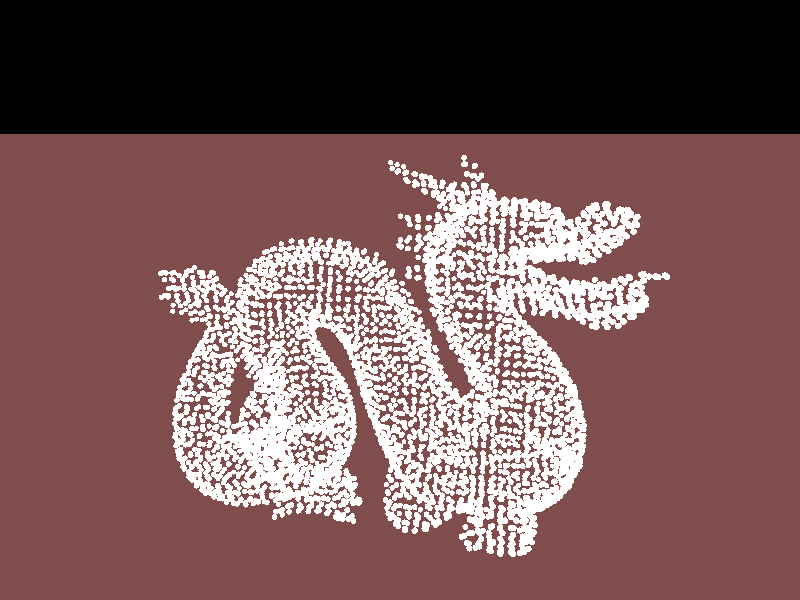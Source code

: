 camera {
    location <-1.711963, 4.333467, 10.445557>
    up <0.042266, 0.963630, -0.263875>
    right <1.316552, 0, 0.210877>
    look_at <0.421718, 0.592129, -2.875471>
}

light_source { <300, 100, 300> color rgb <1.0, 1.0, 1.0> }

plane { <0, 1, 0>, -3
    pigment { color rgb <0.5, 0.3, 0.3> }
    finish { ambient 0.2 diffuse 0.6 specular 0.2 roughness 0.05 }
}

// ===== begin export of dragon_vrip_res4.obj (5205 verts) to spheres =====

sphere { <1.8506240443655, -2.331073097549, -1.8516202250188>, 0.05
	pigment { color rgb <1, 1, 1> }
	finish { ambient 0.2 diffuse 0.4 specular 0.4 roughness 0.05 }
}

sphere { <1.863738663504, -2.2228663755728, -1.8420176564293>, 0.05
	pigment { color rgb <1, 1, 1> }
	finish { ambient 0.2 diffuse 0.4 specular 0.4 roughness 0.05 }
}

sphere { <1.9825259934631, -2.1633837979211, -1.8433958028472>, 0.05
	pigment { color rgb <1, 1, 1> }
	finish { ambient 0.2 diffuse 0.4 specular 0.4 roughness 0.05 }
}

sphere { <1.8273733806048, -2.347388572884, -1.7862694110068>, 0.05
	pigment { color rgb <1, 1, 1> }
	finish { ambient 0.2 diffuse 0.4 specular 0.4 roughness 0.05 }
}

sphere { <1.9867938017251, -2.3064442873704, -1.724564016552>, 0.05
	pigment { color rgb <1, 1, 1> }
	finish { ambient 0.2 diffuse 0.4 specular 0.4 roughness 0.05 }
}

sphere { <1.9471387499573, -2.2899509866912, -1.8436625408636>, 0.05
	pigment { color rgb <1, 1, 1> }
	finish { ambient 0.2 diffuse 0.4 specular 0.4 roughness 0.05 }
}

sphere { <1.8387986589729, -2.1962814866074, -1.7234526081504>, 0.05
	pigment { color rgb <1, 1, 1> }
	finish { ambient 0.2 diffuse 0.4 specular 0.4 roughness 0.05 }
}

sphere { <1.9839041398811, -2.1895685798619, -1.7983170780798>, 0.05
	pigment { color rgb <1, 1, 1> }
	finish { ambient 0.2 diffuse 0.4 specular 0.4 roughness 0.05 }
}

sphere { <2.1118939314052, -2.1425337763077, -1.8341044286102>, 0.05
	pigment { color rgb <1, 1, 1> }
	finish { ambient 0.2 diffuse 0.4 specular 0.4 roughness 0.05 }
}

sphere { <1.9922619310608, -1.9995177431945, -1.7498596717716>, 0.05
	pigment { color rgb <1, 1, 1> }
	finish { ambient 0.2 diffuse 0.4 specular 0.4 roughness 0.05 }
}

sphere { <2.0411194443936, -2.0378391048804, -1.828991949963>, 0.05
	pigment { color rgb <1, 1, 1> }
	finish { ambient 0.2 diffuse 0.4 specular 0.4 roughness 0.05 }
}

sphere { <2.1136721848477, -2.0523318704368, -1.8373052848067>, 0.05
	pigment { color rgb <1, 1, 1> }
	finish { ambient 0.2 diffuse 0.4 specular 0.4 roughness 0.05 }
}

sphere { <2.1765779003762, -2.1538701420037, -1.7138500395609>, 0.05
	pigment { color rgb <1, 1, 1> }
	finish { ambient 0.2 diffuse 0.4 specular 0.4 roughness 0.05 }
}

sphere { <2.1626630671886, -2.0097871568249, -1.733099633076>, 0.05
	pigment { color rgb <1, 1, 1> }
	finish { ambient 0.2 diffuse 0.4 specular 0.4 roughness 0.05 }
}

sphere { <2.1201628099128, -2.2881282769126, -1.6946004460458>, 0.05
	pigment { color rgb <1, 1, 1> }
	finish { ambient 0.2 diffuse 0.4 specular 0.4 roughness 0.05 }
}

sphere { <1.8249727384574, -1.9861808423757, -1.6789518157518>, 0.05
	pigment { color rgb <1, 1, 1> }
	finish { ambient 0.2 diffuse 0.4 specular 0.4 roughness 0.05 }
}

sphere { <1.7866958331076, -1.8169355709855, -1.7381676553871>, 0.05
	pigment { color rgb <1, 1, 1> }
	finish { ambient 0.2 diffuse 0.4 specular 0.4 roughness 0.05 }
}

sphere { <1.7796717320097, -1.7041943027309, -1.7063369187663>, 0.05
	pigment { color rgb <1, 1, 1> }
	finish { ambient 0.2 diffuse 0.4 specular 0.4 roughness 0.05 }
}

sphere { <1.6084703818327, -1.8176913286986, -1.7119828734463>, 0.05
	pigment { color rgb <1, 1, 1> }
	finish { ambient 0.2 diffuse 0.4 specular 0.4 roughness 0.05 }
}

sphere { <1.920598317328, -1.8718391460228, -1.6664595853182>, 0.05
	pigment { color rgb <1, 1, 1> }
	finish { ambient 0.2 diffuse 0.4 specular 0.4 roughness 0.05 }
}

sphere { <1.5792181127036, -1.9658642967951, -1.6857091788333>, 0.05
	pigment { color rgb <1, 1, 1> }
	finish { ambient 0.2 diffuse 0.4 specular 0.4 roughness 0.05 }
}

sphere { <1.4323788346889, -1.9768005554665, -1.6737059680964>, 0.05
	pigment { color rgb <1, 1, 1> }
	finish { ambient 0.2 diffuse 0.4 specular 0.4 roughness 0.05 }
}

sphere { <1.461586647482, -1.888332446702, -1.6749507455062>, 0.05
	pigment { color rgb <1, 1, 1> }
	finish { ambient 0.2 diffuse 0.4 specular 0.4 roughness 0.05 }
}

sphere { <1.6525710672068, -1.7261112764097, -1.6702828302196>, 0.05
	pigment { color rgb <1, 1, 1> }
	finish { ambient 0.2 diffuse 0.4 specular 0.4 roughness 0.05 }
}

sphere { <1.9819480610943, -2.198859954099, -1.5556299395143>, 0.05
	pigment { color rgb <1, 1, 1> }
	finish { ambient 0.2 diffuse 0.4 specular 0.4 roughness 0.05 }
}

sphere { <1.438113702041, -1.9853361719905, -1.5902169689709>, 0.05
	pigment { color rgb <1, 1, 1> }
	finish { ambient 0.2 diffuse 0.4 specular 0.4 roughness 0.05 }
}

sphere { <2.1725323737945, -2.172586259486, -1.5576304746371>, 0.05
	pigment { color rgb <1, 1, 1> }
	finish { ambient 0.2 diffuse 0.4 specular 0.4 roughness 0.05 }
}

sphere { <1.8524912104801, -2.1181717041454, -1.608710804773>, 0.05
	pigment { color rgb <1, 1, 1> }
	finish { ambient 0.2 diffuse 0.4 specular 0.4 roughness 0.05 }
}

sphere { <2.2058301695054, -1.9758669724092, -1.6112003595925>, 0.05
	pigment { color rgb <1, 1, 1> }
	finish { ambient 0.2 diffuse 0.4 specular 0.4 roughness 0.05 }
}

sphere { <1.7949647116152, -2.0372611725116, -1.5430487964086>, 0.05
	pigment { color rgb <1, 1, 1> }
	finish { ambient 0.2 diffuse 0.4 specular 0.4 roughness 0.05 }
}

sphere { <1.6244302064792, -1.9806238003679, -1.5570525422683>, 0.05
	pigment { color rgb <1, 1, 1> }
	finish { ambient 0.2 diffuse 0.4 specular 0.4 roughness 0.05 }
}

sphere { <2.028582757624, -1.9238086028799, -1.5953294476181>, 0.05
	pigment { color rgb <1, 1, 1> }
	finish { ambient 0.2 diffuse 0.4 specular 0.4 roughness 0.05 }
}

sphere { <1.4833702521527, -1.8711278446458, -1.5607868744975>, 0.05
	pigment { color rgb <1, 1, 1> }
	finish { ambient 0.2 diffuse 0.4 specular 0.4 roughness 0.05 }
}

sphere { <1.9886609678398, -1.8203142525263, -1.5587863393747>, 0.05
	pigment { color rgb <1, 1, 1> }
	finish { ambient 0.2 diffuse 0.4 specular 0.4 roughness 0.05 }
}

sphere { <1.5748613917694, -1.8066661573551, -1.5363358896631>, 0.05
	pigment { color rgb <1, 1, 1> }
	finish { ambient 0.2 diffuse 0.4 specular 0.4 roughness 0.05 }
}

sphere { <1.6411013325027, -1.6611161130862, -1.5098399133698>, 0.05
	pigment { color rgb <1, 1, 1> }
	finish { ambient 0.2 diffuse 0.4 specular 0.4 roughness 0.05 }
}

sphere { <1.7938533032136, -1.6520025641934, -1.5413594556382>, 0.05
	pigment { color rgb <1, 1, 1> }
	finish { ambient 0.2 diffuse 0.4 specular 0.4 roughness 0.05 }
}

sphere { <2.1744884525813, -1.8554347580157, -1.5010375588294>, 0.05
	pigment { color rgb <1, 1, 1> }
	finish { ambient 0.2 diffuse 0.4 specular 0.4 roughness 0.05 }
}

sphere { <-0.53032394613713, 2.4109064449002, -1.5437156414495>, 0.05
	pigment { color rgb <1, 1, 1> }
	finish { ambient 0.2 diffuse 0.4 specular 0.4 roughness 0.05 }
}

sphere { <-0.71864098569814, 2.386588829074, -1.5306899349832>, 0.05
	pigment { color rgb <1, 1, 1> }
	finish { ambient 0.2 diffuse 0.4 specular 0.4 roughness 0.05 }
}

sphere { <-0.56362174184799, 2.5279599777529, -1.538380881122>, 0.05
	pigment { color rgb <1, 1, 1> }
	finish { ambient 0.2 diffuse 0.4 specular 0.4 roughness 0.05 }
}

sphere { <-0.70886059176438, 2.8968586544001, -1.5420263006791>, 0.05
	pigment { color rgb <1, 1, 1> }
	finish { ambient 0.2 diffuse 0.4 specular 0.4 roughness 0.05 }
}

sphere { <-0.59114021387071, 2.9316679655371, -1.5306899349832>, 0.05
	pigment { color rgb <1, 1, 1> }
	finish { ambient 0.2 diffuse 0.4 specular 0.4 roughness 0.05 }
}

sphere { <2.2779383465989, -1.9910265830065, -1.5081505725994>, 0.05
	pigment { color rgb <1, 1, 1> }
	finish { ambient 0.2 diffuse 0.4 specular 0.4 roughness 0.05 }
}

sphere { <1.9247327565818, -1.709973626419, -1.5232212705247>, 0.05
	pigment { color rgb <1, 1, 1> }
	finish { ambient 0.2 diffuse 0.4 specular 0.4 roughness 0.05 }
}

sphere { <-0.73744601585261, 2.5509439034973, -1.5150413046891>, 0.05
	pigment { color rgb <1, 1, 1> }
	finish { ambient 0.2 diffuse 0.4 specular 0.4 roughness 0.05 }
}

sphere { <-0.65449049275987, 2.9931955346477, -1.527755816803>, 0.05
	pigment { color rgb <1, 1, 1> }
	finish { ambient 0.2 diffuse 0.4 specular 0.4 roughness 0.05 }
}

sphere { <-0.8722376267943, 2.8815212184585, -1.4945469337643>, 0.05
	pigment { color rgb <1, 1, 1> }
	finish { ambient 0.2 diffuse 0.4 specular 0.4 roughness 0.05 }
}

sphere { <-0.71103895223144, 1.8540908357166, -1.4972143139281>, 0.05
	pigment { color rgb <1, 1, 1> }
	finish { ambient 0.2 diffuse 0.4 specular 0.4 roughness 0.05 }
}

sphere { <-0.7602521162527, 1.9152182978026, -1.4860557735764>, 0.05
	pigment { color rgb <1, 1, 1> }
	finish { ambient 0.2 diffuse 0.4 specular 0.4 roughness 0.05 }
}

sphere { <-0.85863398795915, 2.3356418679463, -1.4769422246835>, 0.05
	pigment { color rgb <1, 1, 1> }
	finish { ambient 0.2 diffuse 0.4 specular 0.4 roughness 0.05 }
}

sphere { <1.63638896088, -1.4626185725669, -1.4860557735764>, 0.05
	pigment { color rgb <1, 1, 1> }
	finish { ambient 0.2 diffuse 0.4 specular 0.4 roughness 0.05 }
}

sphere { <1.7327258411276, -1.4567058798706, -1.482943830052>, 0.05
	pigment { color rgb <1, 1, 1> }
	finish { ambient 0.2 diffuse 0.4 specular 0.4 roughness 0.05 }
}

sphere { <-0.90242347898077, 2.5863311470031, -1.4724521347412>, 0.05
	pigment { color rgb <1, 1, 1> }
	finish { ambient 0.2 diffuse 0.4 specular 0.4 roughness 0.05 }
}

sphere { <2.04996625527, -2.1399553088161, -1.4363091335223>, 0.05
	pigment { color rgb <1, 1, 1> }
	finish { ambient 0.2 diffuse 0.4 specular 0.4 roughness 0.05 }
}

sphere { <2.1564391801399, -2.1121256424409, -1.4003884139838>, 0.05
	pigment { color rgb <1, 1, 1> }
	finish { ambient 0.2 diffuse 0.4 specular 0.4 roughness 0.05 }
}

sphere { <1.9963963703147, -2.039661814659, -1.3555319708967>, 0.05
	pigment { color rgb <1, 1, 1> }
	finish { ambient 0.2 diffuse 0.4 specular 0.4 roughness 0.05 }
}

sphere { <2.3239061980876, -2.00916476812, -1.3807831697802>, 0.05
	pigment { color rgb <1, 1, 1> }
	finish { ambient 0.2 diffuse 0.4 specular 0.4 roughness 0.05 }
}

sphere { <1.8217718822609, -1.9691540656637, -1.3887853102715>, 0.05
	pigment { color rgb <1, 1, 1> }
	finish { ambient 0.2 diffuse 0.4 specular 0.4 roughness 0.05 }
}

sphere { <2.344845132373, -1.8146238415103, -1.3802941500835>, 0.05
	pigment { color rgb <1, 1, 1> }
	finish { ambient 0.2 diffuse 0.4 specular 0.4 roughness 0.05 }
}

sphere { <1.6109599366522, -1.7932848002002, -1.3772266628952>, 0.05
	pigment { color rgb <1, 1, 1> }
	finish { ambient 0.2 diffuse 0.4 specular 0.4 roughness 0.05 }
}

sphere { <1.9745238529719, -1.6540030993162, -1.378515896641>, 0.05
	pigment { color rgb <1, 1, 1> }
	finish { ambient 0.2 diffuse 0.4 specular 0.4 roughness 0.05 }
}

sphere { <1.6239411867825, -1.3848199844574, -1.3697135421006>, 0.05
	pigment { color rgb <1, 1, 1> }
	finish { ambient 0.2 diffuse 0.4 specular 0.4 roughness 0.05 }
}

sphere { <-0.72033032646852, 1.8407094785618, -1.3734923306659>, 0.05
	pigment { color rgb <1, 1, 1> }
	finish { ambient 0.2 diffuse 0.4 specular 0.4 roughness 0.05 }
}

sphere { <-0.60060941345204, 1.8648937253798, -1.4664505293728>, 0.05
	pigment { color rgb <1, 1, 1> }
	finish { ambient 0.2 diffuse 0.4 specular 0.4 roughness 0.05 }
}

sphere { <-0.6425761946951, 1.9109060332046, -1.4370204348993>, 0.05
	pigment { color rgb <1, 1, 1> }
	finish { ambient 0.2 diffuse 0.4 specular 0.4 roughness 0.05 }
}

sphere { <-0.89535492154683, 2.1837345676205, -1.4053675236228>, 0.05
	pigment { color rgb <1, 1, 1> }
	finish { ambient 0.2 diffuse 0.4 specular 0.4 roughness 0.05 }
}

sphere { <-0.9573715103541, 2.3768084351402, -1.4103910895979>, 0.05
	pigment { color rgb <1, 1, 1> }
	finish { ambient 0.2 diffuse 0.4 specular 0.4 roughness 0.05 }
}

sphere { <-0.67494040734864, 2.338976093151, -1.3405501856436>, 0.05
	pigment { color rgb <1, 1, 1> }
	finish { ambient 0.2 diffuse 0.4 specular 0.4 roughness 0.05 }
}

sphere { <-0.59011771814128, 2.4033488677696, -1.4087017488275>, 0.05
	pigment { color rgb <1, 1, 1> }
	finish { ambient 0.2 diffuse 0.4 specular 0.4 roughness 0.05 }
}

sphere { <-0.59914235436198, 2.5473429402762, -1.4240836411051>, 0.05
	pigment { color rgb <1, 1, 1> }
	finish { ambient 0.2 diffuse 0.4 specular 0.4 roughness 0.05 }
}

sphere { <-0.71201699162482, 2.5774398797906, -1.3432620221434>, 0.05
	pigment { color rgb <1, 1, 1> }
	finish { ambient 0.2 diffuse 0.4 specular 0.4 roughness 0.05 }
}

sphere { <-0.88575235295731, 2.7337928137226, -1.4316412182358>, 0.05
	pigment { color rgb <1, 1, 1> }
	finish { ambient 0.2 diffuse 0.4 specular 0.4 roughness 0.05 }
}

sphere { <-0.78248028428398, 2.7316144532555, -1.3649567141419>, 0.05
	pigment { color rgb <1, 1, 1> }
	finish { ambient 0.2 diffuse 0.4 specular 0.4 roughness 0.05 }
}

sphere { <-0.7262874755009, 2.9122405466777, -1.394120070599>, 0.05
	pigment { color rgb <1, 1, 1> }
	finish { ambient 0.2 diffuse 0.4 specular 0.4 roughness 0.05 }
}

sphere { <-0.89575502857139, 2.9294451487339, -1.3548651258557>, 0.05
	pigment { color rgb <1, 1, 1> }
	finish { ambient 0.2 diffuse 0.4 specular 0.4 roughness 0.05 }
}

sphere { <-1.0929633353449, -2.4272766087884, -1.4113691289912>, 0.05
	pigment { color rgb <1, 1, 1> }
	finish { ambient 0.2 diffuse 0.4 specular 0.4 roughness 0.05 }
}

sphere { <-0.90958094908685, -2.3953125031595, -1.3782936149607>, 0.05
	pigment { color rgb <1, 1, 1> }
	finish { ambient 0.2 diffuse 0.4 specular 0.4 roughness 0.05 }
}

sphere { <-1.0962086478775, -2.3005315946741, -1.4774757007163>, 0.05
	pigment { color rgb <1, 1, 1> }
	finish { ambient 0.2 diffuse 0.4 specular 0.4 roughness 0.05 }
}

sphere { <-0.96310637770617, -2.3096006872308, -1.4685844335038>, 0.05
	pigment { color rgb <1, 1, 1> }
	finish { ambient 0.2 diffuse 0.4 specular 0.4 roughness 0.05 }
}

sphere { <-0.90051185653008, -2.1966371372959, -1.4586706705618>, 0.05
	pigment { color rgb <1, 1, 1> }
	finish { ambient 0.2 diffuse 0.4 specular 0.4 roughness 0.05 }
}

sphere { <-1.0527303512083, -2.1688519272568, -1.4639165182172>, 0.05
	pigment { color rgb <1, 1, 1> }
	finish { ambient 0.2 diffuse 0.4 specular 0.4 roughness 0.05 }
}

sphere { <-1.1959242096658, -2.2185541109747, -1.4615603324059>, 0.05
	pigment { color rgb <1, 1, 1> }
	finish { ambient 0.2 diffuse 0.4 specular 0.4 roughness 0.05 }
}

sphere { <1.8080793307536, -1.4596844543868, -1.3751816714363>, 0.05
	pigment { color rgb <1, 1, 1> }
	finish { ambient 0.2 diffuse 0.4 specular 0.4 roughness 0.05 }
}

sphere { <-0.90193445928409, 1.8252831299481, -1.3792716543541>, 0.05
	pigment { color rgb <1, 1, 1> }
	finish { ambient 0.2 diffuse 0.4 specular 0.4 roughness 0.05 }
}

sphere { <-0.8465863208862, 1.9151293851305, -1.4626272844714>, 0.05
	pigment { color rgb <1, 1, 1> }
	finish { ambient 0.2 diffuse 0.4 specular 0.4 roughness 0.05 }
}

sphere { <-0.92256219921712, 2.2466402831491, -1.4648056449384>, 0.05
	pigment { color rgb <1, 1, 1> }
	finish { ambient 0.2 diffuse 0.4 specular 0.4 roughness 0.05 }
}

sphere { <-0.77692324227616, 2.1834233732681, -1.3341484732506>, 0.05
	pigment { color rgb <1, 1, 1> }
	finish { ambient 0.2 diffuse 0.4 specular 0.4 roughness 0.05 }
}

sphere { <-0.97235329560719, 2.5219583723845, -1.438887601014>, 0.05
	pigment { color rgb <1, 1, 1> }
	finish { ambient 0.2 diffuse 0.4 specular 0.4 roughness 0.05 }
}

sphere { <-1.0600656466586, 2.5888651581587, -1.4677842194546>, 0.05
	pigment { color rgb <1, 1, 1> }
	finish { ambient 0.2 diffuse 0.4 specular 0.4 roughness 0.05 }
}

sphere { <-1.1006098251477, 2.7300584814934, -1.3895855243206>, 0.05
	pigment { color rgb <1, 1, 1> }
	finish { ambient 0.2 diffuse 0.4 specular 0.4 roughness 0.05 }
}

sphere { <-1.3110661200678, -2.4253205300017, -1.3782047022886>, 0.05
	pigment { color rgb <1, 1, 1> }
	finish { ambient 0.2 diffuse 0.4 specular 0.4 roughness 0.05 }
}

sphere { <-1.2834142790369, -2.3022209354444, -1.4523134145049>, 0.05
	pigment { color rgb <1, 1, 1> }
	finish { ambient 0.2 diffuse 0.4 specular 0.4 roughness 0.05 }
}

sphere { <-1.3273815954028, -2.1753425523219, -1.4099020699012>, 0.05
	pigment { color rgb <1, 1, 1> }
	finish { ambient 0.2 diffuse 0.4 specular 0.4 roughness 0.05 }
}

sphere { <-0.70583756091212, -2.1909911826159, -1.3837172879603>, 0.05
	pigment { color rgb <1, 1, 1> }
	finish { ambient 0.2 diffuse 0.4 specular 0.4 roughness 0.05 }
}

sphere { <-1.1793419963145, -2.1397774834718, -1.4480900625789>, 0.05
	pigment { color rgb <1, 1, 1> }
	finish { ambient 0.2 diffuse 0.4 specular 0.4 roughness 0.05 }
}

sphere { <-0.84698642791076, -2.1341315287919, -1.4500905977017>, 0.05
	pigment { color rgb <1, 1, 1> }
	finish { ambient 0.2 diffuse 0.4 specular 0.4 roughness 0.05 }
}

sphere { <-0.74958259559769, -2.1325311006936, -1.4515576567918>, 0.05
	pigment { color rgb <1, 1, 1> }
	finish { ambient 0.2 diffuse 0.4 specular 0.4 roughness 0.05 }
}

sphere { <2.1739105202125, -1.7738573813409, -1.4124805373928>, 0.05
	pigment { color rgb <1, 1, 1> }
	finish { ambient 0.2 diffuse 0.4 specular 0.4 roughness 0.05 }
}

sphere { <-0.9108257264966, 1.9935503619449, -1.3876739018699>, 0.05
	pigment { color rgb <1, 1, 1> }
	finish { ambient 0.2 diffuse 0.4 specular 0.4 roughness 0.05 }
}

sphere { <-0.71908554905877, 1.9556735636196, -1.3722475532562>, 0.05
	pigment { color rgb <1, 1, 1> }
	finish { ambient 0.2 diffuse 0.4 specular 0.4 roughness 0.05 }
}

sphere { <-1.102254709582, 2.2069407750452, -1.4151923738926>, 0.05
	pigment { color rgb <1, 1, 1> }
	finish { ambient 0.2 diffuse 0.4 specular 0.4 roughness 0.05 }
}

sphere { <-1.1451550738824, 2.5287601918021, -1.4121693430404>, 0.05
	pigment { color rgb <1, 1, 1> }
	finish { ambient 0.2 diffuse 0.4 specular 0.4 roughness 0.05 }
}

sphere { <-1.4522594434025, -2.3709504309972, -1.3545539315033>, 0.05
	pigment { color rgb <1, 1, 1> }
	finish { ambient 0.2 diffuse 0.4 specular 0.4 roughness 0.05 }
}

sphere { <-1.1053221967703, -2.0032965317598, -1.3921195354762>, 0.05
	pigment { color rgb <1, 1, 1> }
	finish { ambient 0.2 diffuse 0.4 specular 0.4 roughness 0.05 }
}

sphere { <-0.92474055968418, -1.9839135692365, -1.4067456700407>, 0.05
	pigment { color rgb <1, 1, 1> }
	finish { ambient 0.2 diffuse 0.4 specular 0.4 roughness 0.05 }
}

sphere { <-0.70748244534644, -1.9960056926455, -1.4314189365555>, 0.05
	pigment { color rgb <1, 1, 1> }
	finish { ambient 0.2 diffuse 0.4 specular 0.4 roughness 0.05 }
}

sphere { <-0.7234422699929, -1.8027095434455, -1.4086572924914>, 0.05
	pigment { color rgb <1, 1, 1> }
	finish { ambient 0.2 diffuse 0.4 specular 0.4 roughness 0.05 }
}

sphere { <1.5380070891736, -1.6910796835924, -1.3830059865833>, 0.05
	pigment { color rgb <1, 1, 1> }
	finish { ambient 0.2 diffuse 0.4 specular 0.4 roughness 0.05 }
}

sphere { <1.4384693527295, -1.6312859115883, -1.3738035250184>, 0.05
	pigment { color rgb <1, 1, 1> }
	finish { ambient 0.2 diffuse 0.4 specular 0.4 roughness 0.05 }
}

sphere { <1.4545180900481, -1.4675976822059, -1.3819390345178>, 0.05
	pigment { color rgb <1, 1, 1> }
	finish { ambient 0.2 diffuse 0.4 specular 0.4 roughness 0.05 }
}

sphere { <-1.0644668239288, 2.899614947236, -1.3592218467899>, 0.05
	pigment { color rgb <1, 1, 1> }
	finish { ambient 0.2 diffuse 0.4 specular 0.4 roughness 0.05 }
}

sphere { <-0.78510320811167, -2.3078668901244, -1.3846064146816>, 0.05
	pigment { color rgb <1, 1, 1> }
	finish { ambient 0.2 diffuse 0.4 specular 0.4 roughness 0.05 }
}

sphere { <-1.3084431962402, -1.9982285094486, -1.3688244153794>, 0.05
	pigment { color rgb <1, 1, 1> }
	finish { ambient 0.2 diffuse 0.4 specular 0.4 roughness 0.05 }
}

sphere { <-1.3115106834285, 2.5446755601125, -1.366423773232>, 0.05
	pigment { color rgb <1, 1, 1> }
	finish { ambient 0.2 diffuse 0.4 specular 0.4 roughness 0.05 }
}

sphere { <-1.1335964265061, -2.4544394301227, -1.3589551087735>, 0.05
	pigment { color rgb <1, 1, 1> }
	finish { ambient 0.2 diffuse 0.4 specular 0.4 roughness 0.05 }
}

sphere { <-0.62421572790126, -2.0194341817505, -1.3372159604389>, 0.05
	pigment { color rgb <1, 1, 1> }
	finish { ambient 0.2 diffuse 0.4 specular 0.4 roughness 0.05 }
}

sphere { <-3.0909199906686, -1.9988064418175, -1.3882962905748>, 0.05
	pigment { color rgb <1, 1, 1> }
	finish { ambient 0.2 diffuse 0.4 specular 0.4 roughness 0.05 }
}

sphere { <-0.90246793531684, -1.8444984993443, -1.3712695138628>, 0.05
	pigment { color rgb <1, 1, 1> }
	finish { ambient 0.2 diffuse 0.4 specular 0.4 roughness 0.05 }
}

sphere { <-0.60572189209923, -1.8224926129933, -1.3198779893745>, 0.05
	pigment { color rgb <1, 1, 1> }
	finish { ambient 0.2 diffuse 0.4 specular 0.4 roughness 0.05 }
}

sphere { <1.7437065561351, -1.8660153659986, -1.3149877924076>, 0.05
	pigment { color rgb <1, 1, 1> }
	finish { ambient 0.2 diffuse 0.4 specular 0.4 roughness 0.05 }
}

sphere { <2.1765334440402, -1.655292333062, -1.3205448344154>, 0.05
	pigment { color rgb <1, 1, 1> }
	finish { ambient 0.2 diffuse 0.4 specular 0.4 roughness 0.05 }
}

sphere { <1.8706293955937, -1.6118584927289, -1.3986990732134>, 0.05
	pigment { color rgb <1, 1, 1> }
	finish { ambient 0.2 diffuse 0.4 specular 0.4 roughness 0.05 }
}

sphere { <-1.4848014814003, -2.1914357459765, -1.3870959695011>, 0.05
	pigment { color rgb <1, 1, 1> }
	finish { ambient 0.2 diffuse 0.4 specular 0.4 roughness 0.05 }
}

sphere { <-3.0692697550061, -2.1481352746516, -1.3677574633139>, 0.05
	pigment { color rgb <1, 1, 1> }
	finish { ambient 0.2 diffuse 0.4 specular 0.4 roughness 0.05 }
}

sphere { <-3.2562975608213, -2.0076532526939, -1.3392609518978>, 0.05
	pigment { color rgb <1, 1, 1> }
	finish { ambient 0.2 diffuse 0.4 specular 0.4 roughness 0.05 }
}

sphere { <-0.72530943610753, -1.6713855267167, -1.3444623432171>, 0.05
	pigment { color rgb <1, 1, 1> }
	finish { ambient 0.2 diffuse 0.4 specular 0.4 roughness 0.05 }
}

sphere { <-0.90695802525916, -1.6581819949061, -1.3417060503812>, 0.05
	pigment { color rgb <1, 1, 1> }
	finish { ambient 0.2 diffuse 0.4 specular 0.4 roughness 0.05 }
}

sphere { <1.3185706143688, -1.510320221162, -1.3496192782003>, 0.05
	pigment { color rgb <1, 1, 1> }
	finish { ambient 0.2 diffuse 0.4 specular 0.4 roughness 0.05 }
}

sphere { <-1.0947860451235, 1.8450661994959, -1.3273021974969>, 0.05
	pigment { color rgb <1, 1, 1> }
	finish { ambient 0.2 diffuse 0.4 specular 0.4 roughness 0.05 }
}

sphere { <-1.0988315717052, 2.0209354649594, -1.3481522191103>, 0.05
	pigment { color rgb <1, 1, 1> }
	finish { ambient 0.2 diffuse 0.4 specular 0.4 roughness 0.05 }
}

sphere { <-1.2871930676023, 2.1931593108658, -1.336549115398>, 0.05
	pigment { color rgb <1, 1, 1> }
	finish { ambient 0.2 diffuse 0.4 specular 0.4 roughness 0.05 }
}

sphere { <-1.0984759210167, 2.3902787049672, -1.3662904042238>, 0.05
	pigment { color rgb <1, 1, 1> }
	finish { ambient 0.2 diffuse 0.4 specular 0.4 roughness 0.05 }
}

sphere { <-1.2852814451516, 2.7260129549117, -1.2945823341549>, 0.05
	pigment { color rgb <1, 1, 1> }
	finish { ambient 0.2 diffuse 0.4 specular 0.4 roughness 0.05 }
}

sphere { <-1.6584923863968, -2.1781433014938, -1.3518420950035>, 0.05
	pigment { color rgb <1, 1, 1> }
	finish { ambient 0.2 diffuse 0.4 specular 0.4 roughness 0.05 }
}

sphere { <-3.2398931728142, -2.1660511780848, -1.3179219105877>, 0.05
	pigment { color rgb <1, 1, 1> }
	finish { ambient 0.2 diffuse 0.4 specular 0.4 roughness 0.05 }
}

sphere { <-2.8959345006982, -2.0047191345138, -1.3139208403421>, 0.05
	pigment { color rgb <1, 1, 1> }
	finish { ambient 0.2 diffuse 0.4 specular 0.4 roughness 0.05 }
}

sphere { <-1.4869798418674, -1.9987619854814, -1.342995284127>, 0.05
	pigment { color rgb <1, 1, 1> }
	finish { ambient 0.2 diffuse 0.4 specular 0.4 roughness 0.05 }
}

sphere { <1.2712690727982, -1.6131477264747, -1.32094494144>, 0.05
	pigment { color rgb <1, 1, 1> }
	finish { ambient 0.2 diffuse 0.4 specular 0.4 roughness 0.05 }
}

sphere { <-1.0065402180393, -2.4575958299831, -1.3307253353738>, 0.05
	pigment { color rgb <1, 1, 1> }
	finish { ambient 0.2 diffuse 0.4 specular 0.4 roughness 0.05 }
}

sphere { <-1.6434216884716, -2.3134683884683, -1.3129872572848>, 0.05
	pigment { color rgb <1, 1, 1> }
	finish { ambient 0.2 diffuse 0.4 specular 0.4 roughness 0.05 }
}

sphere { <-2.9489264532848, -2.1257292812761, -1.3264130707757>, 0.05
	pigment { color rgb <1, 1, 1> }
	finish { ambient 0.2 diffuse 0.4 specular 0.4 roughness 0.05 }
}

sphere { <-1.6698287520927, -1.9774229441714, -1.3205448344154>, 0.05
	pigment { color rgb <1, 1, 1> }
	finish { ambient 0.2 diffuse 0.4 specular 0.4 roughness 0.05 }
}

sphere { <-3.2073511348164, -1.8854427848579, -1.3260574200872>, 0.05
	pigment { color rgb <1, 1, 1> }
	finish { ambient 0.2 diffuse 0.4 specular 0.4 roughness 0.05 }
}

sphere { <-3.0749601660221, -1.8902885254887, -1.325924051079>, 0.05
	pigment { color rgb <1, 1, 1> }
	finish { ambient 0.2 diffuse 0.4 specular 0.4 roughness 0.05 }
}

sphere { <2.3721857790515, -1.6784096278146, -1.3233011272513>, 0.05
	pigment { color rgb <1, 1, 1> }
	finish { ambient 0.2 diffuse 0.4 specular 0.4 roughness 0.05 }
}

sphere { <-1.3172900071166, 2.3961024849914, -1.3048517477853>, 0.05
	pigment { color rgb <1, 1, 1> }
	finish { ambient 0.2 diffuse 0.4 specular 0.4 roughness 0.05 }
}

sphere { <-1.1161250864335, -1.8291610634027, -1.3213895048006>, 0.05
	pigment { color rgb <1, 1, 1> }
	finish { ambient 0.2 diffuse 0.4 specular 0.4 roughness 0.05 }
}

sphere { <-1.046150813471, -1.7015713789032, -1.3246792736692>, 0.05
	pigment { color rgb <1, 1, 1> }
	finish { ambient 0.2 diffuse 0.4 specular 0.4 roughness 0.05 }
}

sphere { <-1.8292936295491, -2.178943515543, -1.2992502494415>, 0.05
	pigment { color rgb <1, 1, 1> }
	finish { ambient 0.2 diffuse 0.4 specular 0.4 roughness 0.05 }
}

sphere { <-1.8444532401465, -2.0060083682596, -1.3021399112855>, 0.05
	pigment { color rgb <1, 1, 1> }
	finish { ambient 0.2 diffuse 0.4 specular 0.4 roughness 0.05 }
}

sphere { <1.9351355392204, -1.5132098830061, -1.3054296801542>, 0.05
	pigment { color rgb <1, 1, 1> }
	finish { ambient 0.2 diffuse 0.4 specular 0.4 roughness 0.05 }
}

sphere { <-1.3114662270924, 2.8632941206729, -1.3106755278095>, 0.05
	pigment { color rgb <1, 1, 1> }
	finish { ambient 0.2 diffuse 0.4 specular 0.4 roughness 0.05 }
}

sphere { <-0.9476355727564, -2.4599075594584, -1.2225186133975>, 0.05
	pigment { color rgb <1, 1, 1> }
	finish { ambient 0.2 diffuse 0.4 specular 0.4 roughness 0.05 }
}

sphere { <-0.85485519939383, -2.4406135096072, -1.1881983219572>, 0.05
	pigment { color rgb <1, 1, 1> }
	finish { ambient 0.2 diffuse 0.4 specular 0.4 roughness 0.05 }
}

sphere { <-1.4772439042697, -2.4387907998286, -1.1885539726457>, 0.05
	pigment { color rgb <1, 1, 1> }
	finish { ambient 0.2 diffuse 0.4 specular 0.4 roughness 0.05 }
}

sphere { <-0.75967418388389, -2.3520120318345, -1.1847307277443>, 0.05
	pigment { color rgb <1, 1, 1> }
	finish { ambient 0.2 diffuse 0.4 specular 0.4 roughness 0.05 }
}

sphere { <-1.6662277888717, -2.3652600199812, -1.1990456679564>, 0.05
	pigment { color rgb <1, 1, 1> }
	finish { ambient 0.2 diffuse 0.4 specular 0.4 roughness 0.05 }
}

sphere { <-0.6363967639824, -2.1443120297502, -1.2803563066149>, 0.05
	pigment { color rgb <1, 1, 1> }
	finish { ambient 0.2 diffuse 0.4 specular 0.4 roughness 0.05 }
}

sphere { <2.1137610975198, -2.0795836044431, -1.3112090038423>, 0.05
	pigment { color rgb <1, 1, 1> }
	finish { ambient 0.2 diffuse 0.4 specular 0.4 roughness 0.05 }
}

sphere { <2.1786673481712, -2.0093870498003, -1.1877093022605>, 0.05
	pigment { color rgb <1, 1, 1> }
	finish { ambient 0.2 diffuse 0.4 specular 0.4 roughness 0.05 }
}

sphere { <-2.8473437253818, -2.0451744003307, -1.2689310282468>, 0.05
	pigment { color rgb <1, 1, 1> }
	finish { ambient 0.2 diffuse 0.4 specular 0.4 roughness 0.05 }
}

sphere { <2.3798322688543, -2.0045413091695, -1.1990012116204>, 0.05
	pigment { color rgb <1, 1, 1> }
	finish { ambient 0.2 diffuse 0.4 specular 0.4 roughness 0.05 }
}

sphere { <-3.2329579843885, -1.870594368613, -1.2158501629881>, 0.05
	pigment { color rgb <1, 1, 1> }
	finish { ambient 0.2 diffuse 0.4 specular 0.4 roughness 0.05 }
}

sphere { <-3.0658466171293, -1.8381856996234, -1.1710826325731>, 0.05
	pigment { color rgb <1, 1, 1> }
	finish { ambient 0.2 diffuse 0.4 specular 0.4 roughness 0.05 }
}

sphere { <2.4672778818893, -1.8529007468601, -1.3078747786376>, 0.05
	pigment { color rgb <1, 1, 1> }
	finish { ambient 0.2 diffuse 0.4 specular 0.4 roughness 0.05 }
}

sphere { <2.5530786104901, -1.8017315040521, -1.1863756121786>, 0.05
	pigment { color rgb <1, 1, 1> }
	finish { ambient 0.2 diffuse 0.4 specular 0.4 roughness 0.05 }
}

sphere { <1.6668860074189, -1.7791921416684, -1.2130494138162>, 0.05
	pigment { color rgb <1, 1, 1> }
	finish { ambient 0.2 diffuse 0.4 specular 0.4 roughness 0.05 }
}

sphere { <-1.1066558868522, -1.6648059889794, -1.1805962884905>, 0.05
	pigment { color rgb <1, 1, 1> }
	finish { ambient 0.2 diffuse 0.4 specular 0.4 roughness 0.05 }
}

sphere { <2.1820015733759, -1.5833619813128, -1.2504816487808>, 0.05
	pigment { color rgb <1, 1, 1> }
	finish { ambient 0.2 diffuse 0.4 specular 0.4 roughness 0.05 }
}

sphere { <1.2673569152247, -1.5852291474274, -1.2311431425936>, 0.05
	pigment { color rgb <1, 1, 1> }
	finish { ambient 0.2 diffuse 0.4 specular 0.4 roughness 0.05 }
}

sphere { <2.0011087419373, -1.4763111240742, -1.1896653810472>, 0.05
	pigment { color rgb <1, 1, 1> }
	finish { ambient 0.2 diffuse 0.4 specular 0.4 roughness 0.05 }
}

sphere { <1.274647754339, -1.5355269637095, -1.2652856086897>, 0.05
	pigment { color rgb <1, 1, 1> }
	finish { ambient 0.2 diffuse 0.4 specular 0.4 roughness 0.05 }
}

sphere { <1.5785068113266, -1.413627690226, -1.2146053855783>, 0.05
	pigment { color rgb <1, 1, 1> }
	finish { ambient 0.2 diffuse 0.4 specular 0.4 roughness 0.05 }
}

sphere { <-0.80195215947938, 1.8451551121681, -1.1797071617692>, 0.05
	pigment { color rgb <1, 1, 1> }
	finish { ambient 0.2 diffuse 0.4 specular 0.4 roughness 0.05 }
}

sphere { <-1.0840720681324, 1.7829162416805, -1.2138051715292>, 0.05
	pigment { color rgb <1, 1, 1> }
	finish { ambient 0.2 diffuse 0.4 specular 0.4 roughness 0.05 }
}

sphere { <-0.78239137161186, 2.0350725798273, -1.200823921399>, 0.05
	pigment { color rgb <1, 1, 1> }
	finish { ambient 0.2 diffuse 0.4 specular 0.4 roughness 0.05 }
}

sphere { <-0.77799019434166, 2.2079632707746, -1.2005127270465>, 0.05
	pigment { color rgb <1, 1, 1> }
	finish { ambient 0.2 diffuse 0.4 specular 0.4 roughness 0.05 }
}

sphere { <-1.4901362417278, 2.3612931738544, -1.2227408950778>, 0.05
	pigment { color rgb <1, 1, 1> }
	finish { ambient 0.2 diffuse 0.4 specular 0.4 roughness 0.05 }
}

sphere { <-1.4476804407881, 2.5265373749989, -1.2995614437939>, 0.05
	pigment { color rgb <1, 1, 1> }
	finish { ambient 0.2 diffuse 0.4 specular 0.4 roughness 0.05 }
}

sphere { <-1.4783108563352, 2.898903645859, -1.2128715884719>, 0.05
	pigment { color rgb <1, 1, 1> }
	finish { ambient 0.2 diffuse 0.4 specular 0.4 roughness 0.05 }
}

sphere { <-1.6000767608106, 3.2601558327033, -1.2990724240972>, 0.05
	pigment { color rgb <1, 1, 1> }
	finish { ambient 0.2 diffuse 0.4 specular 0.4 roughness 0.05 }
}

sphere { <-1.4815561688678, 3.2657573310472, -1.1878426712687>, 0.05
	pigment { color rgb <1, 1, 1> }
	finish { ambient 0.2 diffuse 0.4 specular 0.4 roughness 0.05 }
}

sphere { <-1.4775550986221, 3.317460049888, -1.304629466105>, 0.05
	pigment { color rgb <1, 1, 1> }
	finish { ambient 0.2 diffuse 0.4 specular 0.4 roughness 0.05 }
}

sphere { <-1.4487918491897, 3.3814771738181, -1.3114757418587>, 0.05
	pigment { color rgb <1, 1, 1> }
	finish { ambient 0.2 diffuse 0.4 specular 0.4 roughness 0.05 }
}

sphere { <-1.446168925362, 3.3845446610064, -1.2607510624113>, 0.05
	pigment { color rgb <1, 1, 1> }
	finish { ambient 0.2 diffuse 0.4 specular 0.4 roughness 0.05 }
}

sphere { <-1.0967421239102, -2.4586627820486, -1.2009572904071>, 0.05
	pigment { color rgb <1, 1, 1> }
	finish { ambient 0.2 diffuse 0.4 specular 0.4 roughness 0.05 }
}

sphere { <-0.67809680720909, -2.2488733321694, -1.2074034591362>, 0.05
	pigment { color rgb <1, 1, 1> }
	finish { ambient 0.2 diffuse 0.4 specular 0.4 roughness 0.05 }
}

sphere { <-3.3851764790667, -2.1221727743911, -1.2764886053774>, 0.05
	pigment { color rgb <1, 1, 1> }
	finish { ambient 0.2 diffuse 0.4 specular 0.4 roughness 0.05 }
}

sphere { <-3.4144287481959, -2.1919247656732, -1.216472551693>, 0.05
	pigment { color rgb <1, 1, 1> }
	finish { ambient 0.2 diffuse 0.4 specular 0.4 roughness 0.05 }
}

sphere { <-3.276703019074, -2.1812107886822, -1.1462759970502>, 0.05
	pigment { color rgb <1, 1, 1> }
	finish { ambient 0.2 diffuse 0.4 specular 0.4 roughness 0.05 }
}

sphere { <-2.8994465512471, -2.1350651118492, -1.2100708393>, 0.05
	pigment { color rgb <1, 1, 1> }
	finish { ambient 0.2 diffuse 0.4 specular 0.4 roughness 0.05 }
}

sphere { <-3.3199145777268, -1.9958723236373, -1.1892208176866>, 0.05
	pigment { color rgb <1, 1, 1> }
	finish { ambient 0.2 diffuse 0.4 specular 0.4 roughness 0.05 }
}

sphere { <1.9879052101267, -1.9578621563038, -1.2204291656025>, 0.05
	pigment { color rgb <1, 1, 1> }
	finish { ambient 0.2 diffuse 0.4 specular 0.4 roughness 0.05 }
}

sphere { <-2.9022473004191, -1.8281830240093, -1.1985566482598>, 0.05
	pigment { color rgb <1, 1, 1> }
	finish { ambient 0.2 diffuse 0.4 specular 0.4 roughness 0.05 }
}

sphere { <-1.4955599147275, -1.8720614277031, -1.2764886053774>, 0.05
	pigment { color rgb <1, 1, 1> }
	finish { ambient 0.2 diffuse 0.4 specular 0.4 roughness 0.05 }
}

sphere { <-1.306175923101, -1.8738841374817, -1.2791559855412>, 0.05
	pigment { color rgb <1, 1, 1> }
	finish { ambient 0.2 diffuse 0.4 specular 0.4 roughness 0.05 }
}

sphere { <1.8448447206774, -1.8750400022193, -1.2086037802099>, 0.05
	pigment { color rgb <1, 1, 1> }
	finish { ambient 0.2 diffuse 0.4 specular 0.4 roughness 0.05 }
}

sphere { <-0.64462118615398, -1.6744085575689, -1.2763552363692>, 0.05
	pigment { color rgb <1, 1, 1> }
	finish { ambient 0.2 diffuse 0.4 specular 0.4 roughness 0.05 }
}

sphere { <1.5755282368104, -1.7036608266981, -1.1742834887696>, 0.05
	pigment { color rgb <1, 1, 1> }
	finish { ambient 0.2 diffuse 0.4 specular 0.4 roughness 0.05 }
}

sphere { <2.447894919366, -1.6689848845693, -1.2830681431147>, 0.05
	pigment { color rgb <1, 1, 1> }
	finish { ambient 0.2 diffuse 0.4 specular 0.4 roughness 0.05 }
}

sphere { <1.7886074555582, -1.4163395267258, -1.2145164729062>, 0.05
	pigment { color rgb <1, 1, 1> }
	finish { ambient 0.2 diffuse 0.4 specular 0.4 roughness 0.05 }
}

sphere { <-1.2031261361079, 1.8931234987796, -1.2886696414586>, 0.05
	pigment { color rgb <1, 1, 1> }
	finish { ambient 0.2 diffuse 0.4 specular 0.4 roughness 0.05 }
}

sphere { <-1.2602525279483, 1.9881266889453, -1.2860911739669>, 0.05
	pigment { color rgb <1, 1, 1> }
	finish { ambient 0.2 diffuse 0.4 specular 0.4 roughness 0.05 }
}

sphere { <-1.3692594639737, 1.9896826607074, -1.2583059639278>, 0.05
	pigment { color rgb <1, 1, 1> }
	finish { ambient 0.2 diffuse 0.4 specular 0.4 roughness 0.05 }
}

sphere { <-1.3862417843496, 2.1615063995892, -1.2934264694173>, 0.05
	pigment { color rgb <1, 1, 1> }
	finish { ambient 0.2 diffuse 0.4 specular 0.4 roughness 0.05 }
}

sphere { <-1.4997832666534, 2.5815743190444, -1.2496814347317>, 0.05
	pigment { color rgb <1, 1, 1> }
	finish { ambient 0.2 diffuse 0.4 specular 0.4 roughness 0.05 }
}

sphere { <-0.82049045161747, 2.6999170856429, -1.2650633270094>, 0.05
	pigment { color rgb <1, 1, 1> }
	finish { ambient 0.2 diffuse 0.4 specular 0.4 roughness 0.05 }
}

sphere { <-1.4591946318283, 2.7721141754085, -1.2936042947615>, 0.05
	pigment { color rgb <1, 1, 1> }
	finish { ambient 0.2 diffuse 0.4 specular 0.4 roughness 0.05 }
}

sphere { <-1.4338545202726, 2.8150145397089, -1.3079636913097>, 0.05
	pigment { color rgb <1, 1, 1> }
	finish { ambient 0.2 diffuse 0.4 specular 0.4 roughness 0.05 }
}

sphere { <-1.3192460859034, 2.9383808722825, -1.1729053423517>, 0.05
	pigment { color rgb <1, 1, 1> }
	finish { ambient 0.2 diffuse 0.4 specular 0.4 roughness 0.05 }
}

sphere { <-1.1224378861544, 2.9157081408906, -1.1737500127369>, 0.05
	pigment { color rgb <1, 1, 1> }
	finish { ambient 0.2 diffuse 0.4 specular 0.4 roughness 0.05 }
}

sphere { <-1.6441329898486, 3.2374831013114, -1.1887317979899>, 0.05
	pigment { color rgb <1, 1, 1> }
	finish { ambient 0.2 diffuse 0.4 specular 0.4 roughness 0.05 }
}

sphere { <-1.3583676616384, 3.2615339791213, -1.2247858865367>, 0.05
	pigment { color rgb <1, 1, 1> }
	finish { ambient 0.2 diffuse 0.4 specular 0.4 roughness 0.05 }
}

sphere { <-1.2963955291672, -2.4581293060159, -1.2145609292423>, 0.05
	pigment { color rgb <1, 1, 1> }
	finish { ambient 0.2 diffuse 0.4 specular 0.4 roughness 0.05 }
}

sphere { <-1.8079545882391, -2.3136906701486, -1.189487555703>, 0.05
	pigment { color rgb <1, 1, 1> }
	finish { ambient 0.2 diffuse 0.4 specular 0.4 roughness 0.05 }
}

sphere { <-3.0759826617516, -2.1989933231072, -1.1812186771954>, 0.05
	pigment { color rgb <1, 1, 1> }
	finish { ambient 0.2 diffuse 0.4 specular 0.4 roughness 0.05 }
}

sphere { <-1.8898876156024, -2.2278454852118, -1.249903716412>, 0.05
	pigment { color rgb <1, 1, 1> }
	finish { ambient 0.2 diffuse 0.4 specular 0.4 roughness 0.05 }
}

sphere { <-1.9732432457197, -1.9966725376865, -1.2799561995903>, 0.05
	pigment { color rgb <1, 1, 1> }
	finish { ambient 0.2 diffuse 0.4 specular 0.4 roughness 0.05 }
}

sphere { <-0.60545515408286, -2.1278631854071, -1.1666814553029>, 0.05
	pigment { color rgb <1, 1, 1> }
	finish { ambient 0.2 diffuse 0.4 specular 0.4 roughness 0.05 }
}

sphere { <-0.5472173538409, -1.9935605941621, -1.208692692882>, 0.05
	pigment { color rgb <1, 1, 1> }
	finish { ambient 0.2 diffuse 0.4 specular 0.4 roughness 0.05 }
}

sphere { <-2.7209543619559, -2.0079199907103, -1.1952668793911>, 0.05
	pigment { color rgb <1, 1, 1> }
	finish { ambient 0.2 diffuse 0.4 specular 0.4 roughness 0.05 }
}

sphere { <2.5186694063776, -1.9654197334345, -1.1707269818846>, 0.05
	pigment { color rgb <1, 1, 1> }
	finish { ambient 0.2 diffuse 0.4 specular 0.4 roughness 0.05 }
}

sphere { <-2.7119297257352, -1.824404235444, -1.1883316909654>, 0.05
	pigment { color rgb <1, 1, 1> }
	finish { ambient 0.2 diffuse 0.4 specular 0.4 roughness 0.05 }
}

sphere { <-1.6675170226175, -1.8176913286986, -1.2395453901094>, 0.05
	pigment { color rgb <1, 1, 1> }
	finish { ambient 0.2 diffuse 0.4 specular 0.4 roughness 0.05 }
}

sphere { <-1.1867217481009, -1.7857272230696, -1.2507039304611>, 0.05
	pigment { color rgb <1, 1, 1> }
	finish { ambient 0.2 diffuse 0.4 specular 0.4 roughness 0.05 }
}

sphere { <-0.52890134338313, -1.6512912628164, -1.2396343027816>, 0.05
	pigment { color rgb <1, 1, 1> }
	finish { ambient 0.2 diffuse 0.4 specular 0.4 roughness 0.05 }
}

sphere { <2.5160020262139, -1.6799655995768, -1.1496546785909>, 0.05
	pigment { color rgb <1, 1, 1> }
	finish { ambient 0.2 diffuse 0.4 specular 0.4 roughness 0.05 }
}

sphere { <1.4354463218772, -1.6099468702782, -1.1833081249903>, 0.05
	pigment { color rgb <1, 1, 1> }
	finish { ambient 0.2 diffuse 0.4 specular 0.4 roughness 0.05 }
}

sphere { <2.349068484299, -1.5794053674032, -1.1940221019814>, 0.05
	pigment { color rgb <1, 1, 1> }
	finish { ambient 0.2 diffuse 0.4 specular 0.4 roughness 0.05 }
}

sphere { <-0.72584291214028, -1.5847845840668, -1.2100263829639>, 0.05
	pigment { color rgb <1, 1, 1> }
	finish { ambient 0.2 diffuse 0.4 specular 0.4 roughness 0.05 }
}

sphere { <-0.90557987884122, -1.5848290404029, -1.2030467382021>, 0.05
	pigment { color rgb <1, 1, 1> }
	finish { ambient 0.2 diffuse 0.4 specular 0.4 roughness 0.05 }
}

sphere { <1.439536304795, -1.4743995016235, -1.1662368919423>, 0.05
	pigment { color rgb <1, 1, 1> }
	finish { ambient 0.2 diffuse 0.4 specular 0.4 roughness 0.05 }
}

sphere { <-1.1300843759572, 1.6584829570414, -1.20295782553>, 0.05
	pigment { color rgb <1, 1, 1> }
	finish { ambient 0.2 diffuse 0.4 specular 0.4 roughness 0.05 }
}

sphere { <-1.2808802678814, 1.6521257009844, -1.168904272106>, 0.05
	pigment { color rgb <1, 1, 1> }
	finish { ambient 0.2 diffuse 0.4 specular 0.4 roughness 0.05 }
}

sphere { <-1.3108882947236, 1.7800710361725, -1.2497703474038>, 0.05
	pigment { color rgb <1, 1, 1> }
	finish { ambient 0.2 diffuse 0.4 specular 0.4 roughness 0.05 }
}

sphere { <-0.92051720775824, 1.8220822737516, -1.1676150383602>, 0.05
	pigment { color rgb <1, 1, 1> }
	finish { ambient 0.2 diffuse 0.4 specular 0.4 roughness 0.05 }
}

sphere { <-1.4912476501294, 2.1525262197046, -1.2222518753811>, 0.05
	pigment { color rgb <1, 1, 1> }
	finish { ambient 0.2 diffuse 0.4 specular 0.4 roughness 0.05 }
}

sphere { <-0.77390021142391, 2.3804983110334, -1.212249199767>, 0.05
	pigment { color rgb <1, 1, 1> }
	finish { ambient 0.2 diffuse 0.4 specular 0.4 roughness 0.05 }
}

sphere { <-1.3557891941468, 2.6952047140203, -1.2514596881742>, 0.05
	pigment { color rgb <1, 1, 1> }
	finish { ambient 0.2 diffuse 0.4 specular 0.4 roughness 0.05 }
}

sphere { <-1.5084077958496, 2.7281913153787, -1.2577724878951>, 0.05
	pigment { color rgb <1, 1, 1> }
	finish { ambient 0.2 diffuse 0.4 specular 0.4 roughness 0.05 }
}

sphere { <-0.9118926785621, 2.7449068977382, -1.1772620632858>, 0.05
	pigment { color rgb <1, 1, 1> }
	finish { ambient 0.2 diffuse 0.4 specular 0.4 roughness 0.05 }
}

sphere { <-0.97519850111519, 2.8983257134902, -1.2091817125787>, 0.05
	pigment { color rgb <1, 1, 1> }
	finish { ambient 0.2 diffuse 0.4 specular 0.4 roughness 0.05 }
}

sphere { <-1.6658721381832, 3.0812190800515, -1.1846418150722>, 0.05
	pigment { color rgb <1, 1, 1> }
	finish { ambient 0.2 diffuse 0.4 specular 0.4 roughness 0.05 }
}

sphere { <-2.0084971202173, -2.1930806304109, -1.1933997132765>, 0.05
	pigment { color rgb <1, 1, 1> }
	finish { ambient 0.2 diffuse 0.4 specular 0.4 roughness 0.05 }
}

sphere { <-2.0614001601318, -2.0002290445715, -1.2549717387232>, 0.05
	pigment { color rgb <1, 1, 1> }
	finish { ambient 0.2 diffuse 0.4 specular 0.4 roughness 0.05 }
}

sphere { <-1.8248924522789, -1.8156018809036, -1.217939610783>, 0.05
	pigment { color rgb <1, 1, 1> }
	finish { ambient 0.2 diffuse 0.4 specular 0.4 roughness 0.05 }
}

sphere { <-0.77772345632529, 2.5497880387597, -1.2366557282654>, 0.05
	pigment { color rgb <1, 1, 1> }
	finish { ambient 0.2 diffuse 0.4 specular 0.4 roughness 0.05 }
}

sphere { <-2.0126760158072, -1.8290721507306, -1.205091729661>, 0.05
	pigment { color rgb <1, 1, 1> }
	finish { ambient 0.2 diffuse 0.4 specular 0.4 roughness 0.05 }
}

sphere { <-1.4610173416069, -1.7691894660543, -1.2386118070521>, 0.05
	pigment { color rgb <1, 1, 1> }
	finish { ambient 0.2 diffuse 0.4 specular 0.4 roughness 0.05 }
}

sphere { <-1.273544972431, -1.7763913924965, -1.214338647562>, 0.05
	pigment { color rgb <1, 1, 1> }
	finish { ambient 0.2 diffuse 0.4 specular 0.4 roughness 0.05 }
}

sphere { <-0.52925699407163, -1.4741772199432, -1.2407457111831>, 0.05
	pigment { color rgb <1, 1, 1> }
	finish { ambient 0.2 diffuse 0.4 specular 0.4 roughness 0.05 }
}

sphere { <-0.52325538870318, -1.275813048432, -1.2292315201429>, 0.05
	pigment { color rgb <1, 1, 1> }
	finish { ambient 0.2 diffuse 0.4 specular 0.4 roughness 0.05 }
}

sphere { <-1.8025753715755, 3.0810412547073, -1.1779289083267>, 0.05
	pigment { color rgb <1, 1, 1> }
	finish { ambient 0.2 diffuse 0.4 specular 0.4 roughness 0.05 }
}

sphere { <-2.1910792924263, -1.9964057996701, -1.2106487716688>, 0.05
	pigment { color rgb <1, 1, 1> }
	finish { ambient 0.2 diffuse 0.4 specular 0.4 roughness 0.05 }
}

sphere { <-2.1863224644676, -1.816535463961, -1.1715716522698>, 0.05
	pigment { color rgb <1, 1, 1> }
	finish { ambient 0.2 diffuse 0.4 specular 0.4 roughness 0.05 }
}

sphere { <-0.49160247742664, -1.8452098007213, -1.2063809634068>, 0.05
	pigment { color rgb <1, 1, 1> }
	finish { ambient 0.2 diffuse 0.4 specular 0.4 roughness 0.05 }
}

sphere { <-1.6481785164303, -1.627551579359, -1.2314987932821>, 0.05
	pigment { color rgb <1, 1, 1> }
	finish { ambient 0.2 diffuse 0.4 specular 0.4 roughness 0.05 }
}

sphere { <-1.4690194820981, -1.6292853764654, -1.1805518321544>, 0.05
	pigment { color rgb <1, 1, 1> }
	finish { ambient 0.2 diffuse 0.4 specular 0.4 roughness 0.05 }
}

sphere { <-1.84983245681, -1.6548922260375, -1.2168726587175>, 0.05
	pigment { color rgb <1, 1, 1> }
	finish { ambient 0.2 diffuse 0.4 specular 0.4 roughness 0.05 }
}

sphere { <-1.8342282828521, -1.444924950814, -1.2316766186264>, 0.05
	pigment { color rgb <1, 1, 1> }
	finish { ambient 0.2 diffuse 0.4 specular 0.4 roughness 0.05 }
}

sphere { <-1.6592481441098, -1.4765334057545, -1.1914436344898>, 0.05
	pigment { color rgb <1, 1, 1> }
	finish { ambient 0.2 diffuse 0.4 specular 0.4 roughness 0.05 }
}

sphere { <-0.72161956021433, -1.4589731530098, -1.1743724014417>, 0.05
	pigment { color rgb <1, 1, 1> }
	finish { ambient 0.2 diffuse 0.4 specular 0.4 roughness 0.05 }
}

sphere { <-2.0258795476178, -1.4764889494184, -1.2322100946591>, 0.05
	pigment { color rgb <1, 1, 1> }
	finish { ambient 0.2 diffuse 0.4 specular 0.4 roughness 0.05 }
}

sphere { <-2.1717407862391, -1.4724878791728, -1.2026910875136>, 0.05
	pigment { color rgb <1, 1, 1> }
	finish { ambient 0.2 diffuse 0.4 specular 0.4 roughness 0.05 }
}

sphere { <-2.1846775800333, -1.3025757627417, -1.2315877059542>, 0.05
	pigment { color rgb <1, 1, 1> }
	finish { ambient 0.2 diffuse 0.4 specular 0.4 roughness 0.05 }
}

sphere { <-2.0095640722828, -1.2789694482924, -1.2355443198638>, 0.05
	pigment { color rgb <1, 1, 1> }
	finish { ambient 0.2 diffuse 0.4 specular 0.4 roughness 0.05 }
}

sphere { <-1.8315609026883, -1.2982190418075, -1.1857532234737>, 0.05
	pigment { color rgb <1, 1, 1> }
	finish { ambient 0.2 diffuse 0.4 specular 0.4 roughness 0.05 }
}

sphere { <-0.71126123391176, -1.2932399321685, -1.2084704112017>, 0.05
	pigment { color rgb <1, 1, 1> }
	finish { ambient 0.2 diffuse 0.4 specular 0.4 roughness 0.05 }
}

sphere { <-0.70076953860099, -1.1117691683612, -1.2014018537678>, 0.05
	pigment { color rgb <1, 1, 1> }
	finish { ambient 0.2 diffuse 0.4 specular 0.4 roughness 0.05 }
}

sphere { <-0.52365549572774, -1.1219496693195, -1.2070478084477>, 0.05
	pigment { color rgb <1, 1, 1> }
	finish { ambient 0.2 diffuse 0.4 specular 0.4 roughness 0.05 }
}

sphere { <-0.56166566306124, -0.90824806186674, -1.1850419220967>, 0.05
	pigment { color rgb <1, 1, 1> }
	finish { ambient 0.2 diffuse 0.4 specular 0.4 roughness 0.05 }
}

sphere { <-1.4896472220312, 1.9691882897826, -1.1896209247112>, 0.05
	pigment { color rgb <1, 1, 1> }
	finish { ambient 0.2 diffuse 0.4 specular 0.4 roughness 0.05 }
}

sphere { <-1.658670211741, 2.7414837598614, -1.1798849871135>, 0.05
	pigment { color rgb <1, 1, 1> }
	finish { ambient 0.2 diffuse 0.4 specular 0.4 roughness 0.05 }
}

sphere { <-1.361612974171, 3.1412795900721, -1.1970895891697>, 0.05
	pigment { color rgb <1, 1, 1> }
	finish { ambient 0.2 diffuse 0.4 specular 0.4 roughness 0.05 }
}

sphere { <-1.4471469647554, 3.0863760150348, -1.171038176237>, 0.05
	pigment { color rgb <1, 1, 1> }
	finish { ambient 0.2 diffuse 0.4 specular 0.4 roughness 0.05 }
}

sphere { <-2.0200113112575, -1.6476902995953, -1.1757505478597>, 0.05
	pigment { color rgb <1, 1, 1> }
	finish { ambient 0.2 diffuse 0.4 specular 0.4 roughness 0.05 }
}

sphere { <-2.2027713088107, -1.1146143738692, -1.2151388616111>, 0.05
	pigment { color rgb <1, 1, 1> }
	finish { ambient 0.2 diffuse 0.4 specular 0.4 roughness 0.05 }
}

sphere { <-2.3645923720784, -1.124439224139, -1.2013573974317>, 0.05
	pigment { color rgb <1, 1, 1> }
	finish { ambient 0.2 diffuse 0.4 specular 0.4 roughness 0.05 }
}

sphere { <-1.4171833942492, 1.7149425038408, -1.1394297212966>, 0.05
	pigment { color rgb <1, 1, 1> }
	finish { ambient 0.2 diffuse 0.4 specular 0.4 roughness 0.05 }
}

sphere { <-1.6401319196029, 2.5580124609312, -1.1803295504741>, 0.05
	pigment { color rgb <1, 1, 1> }
	finish { ambient 0.2 diffuse 0.4 specular 0.4 roughness 0.05 }
}

sphere { <-2.1885452812707, -2.1275964473907, -1.1244479360435>, 0.05
	pigment { color rgb <1, 1, 1> }
	finish { ambient 0.2 diffuse 0.4 specular 0.4 roughness 0.05 }
}

sphere { <-2.5446405331318, -1.8113340726416, -1.1419192761161>, 0.05
	pigment { color rgb <1, 1, 1> }
	finish { ambient 0.2 diffuse 0.4 specular 0.4 roughness 0.05 }
}

sphere { <-0.43803259247125, -1.7901284003398, -1.1525887967711>, 0.05
	pigment { color rgb <1, 1, 1> }
	finish { ambient 0.2 diffuse 0.4 specular 0.4 roughness 0.05 }
}

sphere { <-1.3184458718542, -1.6903239258793, -1.1419637324521>, 0.05
	pigment { color rgb <1, 1, 1> }
	finish { ambient 0.2 diffuse 0.4 specular 0.4 roughness 0.05 }
}

sphere { <-0.39695493794944, -1.6334198157193, -1.1422749268046>, 0.05
	pigment { color rgb <1, 1, 1> }
	finish { ambient 0.2 diffuse 0.4 specular 0.4 roughness 0.05 }
}

sphere { <-0.39717721962975, -1.4638633499766, -1.1486766391976>, 0.05
	pigment { color rgb <1, 1, 1> }
	finish { ambient 0.2 diffuse 0.4 specular 0.4 roughness 0.05 }
}

sphere { <2.1909817532605, -1.4679088765583, -1.1336059412724>, 0.05
	pigment { color rgb <1, 1, 1> }
	finish { ambient 0.2 diffuse 0.4 specular 0.4 roughness 0.05 }
}

sphere { <-0.40949162471908, -1.2884386478738, -1.1386739635835>, 0.05
	pigment { color rgb <1, 1, 1> }
	finish { ambient 0.2 diffuse 0.4 specular 0.4 roughness 0.05 }
}

sphere { <-2.3939780102158, -1.304220647176, -1.1663702609505>, 0.05
	pigment { color rgb <1, 1, 1> }
	finish { ambient 0.2 diffuse 0.4 specular 0.4 roughness 0.05 }
}

sphere { <-2.0084971202173, -1.0894076313217, -1.1579235570986>, 0.05
	pigment { color rgb <1, 1, 1> }
	finish { ambient 0.2 diffuse 0.4 specular 0.4 roughness 0.05 }
}

sphere { <2.1706207513438, -1.3071103090201, -1.186642350195>, 0.05
	pigment { color rgb <1, 1, 1> }
	finish { ambient 0.2 diffuse 0.4 specular 0.4 roughness 0.05 }
}

sphere { <2.1997396514648, -1.1174595793772, -1.195889268096>, 0.05
	pigment { color rgb <1, 1, 1> }
	finish { ambient 0.2 diffuse 0.4 specular 0.4 roughness 0.05 }
}

sphere { <1.9882608608152, -1.1267064972782, -1.1806852011626>, 0.05
	pigment { color rgb <1, 1, 1> }
	finish { ambient 0.2 diffuse 0.4 specular 0.4 roughness 0.05 }
}

sphere { <-0.68138657607772, -0.94954799806886, -1.1374291861737>, 0.05
	pigment { color rgb <1, 1, 1> }
	finish { ambient 0.2 diffuse 0.4 specular 0.4 roughness 0.05 }
}

sphere { <1.0482760911084, 1.2467283724299, -1.2058919437101>, 0.05
	pigment { color rgb <1, 1, 1> }
	finish { ambient 0.2 diffuse 0.4 specular 0.4 roughness 0.05 }
}

sphere { <1.2369487813579, 1.2466394597578, -1.1953557920633>, 0.05
	pigment { color rgb <1, 1, 1> }
	finish { ambient 0.2 diffuse 0.4 specular 0.4 roughness 0.05 }
}

sphere { <0.87805278032484, 1.2501070539707, -1.1971340455058>, 0.05
	pigment { color rgb <1, 1, 1> }
	finish { ambient 0.2 diffuse 0.4 specular 0.4 roughness 0.05 }
}

sphere { <1.053655307772, 1.4235312209507, -1.1990012116204>, 0.05
	pigment { color rgb <1, 1, 1> }
	finish { ambient 0.2 diffuse 0.4 specular 0.4 roughness 0.05 }
}

sphere { <1.4296225418531, 1.4328670515238, -1.2061586817265>, 0.05
	pigment { color rgb <1, 1, 1> }
	finish { ambient 0.2 diffuse 0.4 specular 0.4 roughness 0.05 }
}

sphere { <1.2371710630382, 1.4250427363768, -1.2077591098247>, 0.05
	pigment { color rgb <1, 1, 1> }
	finish { ambient 0.2 diffuse 0.4 specular 0.4 roughness 0.05 }
}

sphere { <1.5989122695793, 1.4102832328041, -1.1995346876531>, 0.05
	pigment { color rgb <1, 1, 1> }
	finish { ambient 0.2 diffuse 0.4 specular 0.4 roughness 0.05 }
}

sphere { <1.8056786886063, 1.4283769615815, -1.1957558990878>, 0.05
	pigment { color rgb <1, 1, 1> }
	finish { ambient 0.2 diffuse 0.4 specular 0.4 roughness 0.05 }
}

sphere { <1.2267682803996, 1.5932210557015, -1.1889540796702>, 0.05
	pigment { color rgb <1, 1, 1> }
	finish { ambient 0.2 diffuse 0.4 specular 0.4 roughness 0.05 }
}

sphere { <1.4470494255896, 1.5894867234723, -1.2080258478411>, 0.05
	pigment { color rgb <1, 1, 1> }
	finish { ambient 0.2 diffuse 0.4 specular 0.4 roughness 0.05 }
}

sphere { <1.6085148381688, 1.5725933157685, -1.2124270251113>, 0.05
	pigment { color rgb <1, 1, 1> }
	finish { ambient 0.2 diffuse 0.4 specular 0.4 roughness 0.05 }
}

sphere { <1.8002105592706, 1.594999309144, -1.201535222776>, 0.05
	pigment { color rgb <1, 1, 1> }
	finish { ambient 0.2 diffuse 0.4 specular 0.4 roughness 0.05 }
}

sphere { <-1.4873354925559, 1.8039885449741, -1.1474763181239>, 0.05
	pigment { color rgb <1, 1, 1> }
	finish { ambient 0.2 diffuse 0.4 specular 0.4 roughness 0.05 }
}

sphere { <-1.6388426858571, 2.2205888702164, -1.1265373838384>, 0.05
	pigment { color rgb <1, 1, 1> }
	finish { ambient 0.2 diffuse 0.4 specular 0.4 roughness 0.05 }
}

sphere { <-0.85241010091039, 2.402237459368, -1.1296937836989>, 0.05
	pigment { color rgb <1, 1, 1> }
	finish { ambient 0.2 diffuse 0.4 specular 0.4 roughness 0.05 }
}

sphere { <-0.87935064056431, 2.582018882405, -1.1460537153699>, 0.05
	pigment { color rgb <1, 1, 1> }
	finish { ambient 0.2 diffuse 0.4 specular 0.4 roughness 0.05 }
}

sphere { <-1.8187574779023, 2.9498506069867, -1.1419637324521>, 0.05
	pigment { color rgb <1, 1, 1> }
	finish { ambient 0.2 diffuse 0.4 specular 0.4 roughness 0.05 }
}

sphere { <-2.5439736880909, -1.9702210177292, -1.1324945328708>, 0.05
	pigment { color rgb <1, 1, 1> }
	finish { ambient 0.2 diffuse 0.4 specular 0.4 roughness 0.05 }
}

sphere { <-2.3631253129884, -1.9943163518751, -1.1354286510509>, 0.05
	pigment { color rgb <1, 1, 1> }
	finish { ambient 0.2 diffuse 0.4 specular 0.4 roughness 0.05 }
}

sphere { <-2.372772337914, -1.8115118979859, -1.1397853719851>, 0.05
	pigment { color rgb <1, 1, 1> }
	finish { ambient 0.2 diffuse 0.4 specular 0.4 roughness 0.05 }
}

sphere { <-2.1839662786563, -1.6365317592436, -1.1258260824614>, 0.05
	pigment { color rgb <1, 1, 1> }
	finish { ambient 0.2 diffuse 0.4 specular 0.4 roughness 0.05 }
}

sphere { <-1.684232604977, -1.3219142689289, -1.1130671140115>, 0.05
	pigment { color rgb <1, 1, 1> }
	finish { ambient 0.2 diffuse 0.4 specular 0.4 roughness 0.05 }
}

sphere { <2.01440118642, -1.2999083825779, -1.1858421361459>, 0.05
	pigment { color rgb <1, 1, 1> }
	finish { ambient 0.2 diffuse 0.4 specular 0.4 roughness 0.05 }
}

sphere { <2.355470196692, -1.2831928002184, -1.1370290791492>, 0.05
	pigment { color rgb <1, 1, 1> }
	finish { ambient 0.2 diffuse 0.4 specular 0.4 roughness 0.05 }
}

sphere { <-1.8776176668491, -1.1364868912119, -1.1244923923795>, 0.05
	pigment { color rgb <1, 1, 1> }
	finish { ambient 0.2 diffuse 0.4 specular 0.4 roughness 0.05 }
}

sphere { <-2.375617543422, -0.91144891806325, -1.1401854790096>, 0.05
	pigment { color rgb <1, 1, 1> }
	finish { ambient 0.2 diffuse 0.4 specular 0.4 roughness 0.05 }
}

sphere { <-2.190190165705, -0.94834767699517, -1.1396964593129>, 0.05
	pigment { color rgb <1, 1, 1> }
	finish { ambient 0.2 diffuse 0.4 specular 0.4 roughness 0.05 }
}

sphere { <1.9732346192261, -0.93278795937328, -1.158901596492>, 0.05
	pigment { color rgb <1, 1, 1> }
	finish { ambient 0.2 diffuse 0.4 specular 0.4 roughness 0.05 }
}

sphere { <2.1824016804004, -0.9144719489155, -1.136895710141>, 0.05
	pigment { color rgb <1, 1, 1> }
	finish { ambient 0.2 diffuse 0.4 specular 0.4 roughness 0.05 }
}

sphere { <1.9954183309213, -0.73140075700987, -1.170993719901>, 0.05
	pigment { color rgb <1, 1, 1> }
	finish { ambient 0.2 diffuse 0.4 specular 0.4 roughness 0.05 }
}

sphere { <0.69920494034516, 0.71463048609709, -1.1813965025396>, 0.05
	pigment { color rgb <1, 1, 1> }
	finish { ambient 0.2 diffuse 0.4 specular 0.4 roughness 0.05 }
}

sphere { <0.70267253455804, 0.89845743571579, -1.1908212457849>, 0.05
	pigment { color rgb <1, 1, 1> }
	finish { ambient 0.2 diffuse 0.4 specular 0.4 roughness 0.05 }
}

sphere { <0.88472123073423, 0.88978845018359, -1.1810408518511>, 0.05
	pigment { color rgb <1, 1, 1> }
	finish { ambient 0.2 diffuse 0.4 specular 0.4 roughness 0.05 }
}

sphere { <0.69782679392722, 1.0667691240486, -1.1843750770558>, 0.05
	pigment { color rgb <1, 1, 1> }
	finish { ambient 0.2 diffuse 0.4 specular 0.4 roughness 0.05 }
}

sphere { <0.87694137192328, 1.0712147576549, -1.1969562201615>, 0.05
	pigment { color rgb <1, 1, 1> }
	finish { ambient 0.2 diffuse 0.4 specular 0.4 roughness 0.05 }
}

sphere { <1.0507211895918, 1.063434898844, -1.184508446064>, 0.05
	pigment { color rgb <1, 1, 1> }
	finish { ambient 0.2 diffuse 0.4 specular 0.4 roughness 0.05 }
}

sphere { <1.2496632934718, 1.0503647360416, -1.1509883686728>, 0.05
	pigment { color rgb <1, 1, 1> }
	finish { ambient 0.2 diffuse 0.4 specular 0.4 roughness 0.05 }
}

sphere { <1.3985031066093, 1.2426828458482, -1.1765952182449>, 0.05
	pigment { color rgb <1, 1, 1> }
	finish { ambient 0.2 diffuse 0.4 specular 0.4 roughness 0.05 }
}

sphere { <1.9859046750039, 1.2562420283473, -1.1709048072288>, 0.05
	pigment { color rgb <1, 1, 1> }
	finish { ambient 0.2 diffuse 0.4 specular 0.4 roughness 0.05 }
}

sphere { <1.6128715591029, 1.2565532226997, -1.1643252694916>, 0.05
	pigment { color rgb <1, 1, 1> }
	finish { ambient 0.2 diffuse 0.4 specular 0.4 roughness 0.05 }
}

sphere { <0.87427399175953, 1.4529168590881, -1.1623691907048>, 0.05
	pigment { color rgb <1, 1, 1> }
	finish { ambient 0.2 diffuse 0.4 specular 0.4 roughness 0.05 }
}

sphere { <1.8124805080238, 1.2227219509561, -1.1543670502136>, 0.05
	pigment { color rgb <1, 1, 1> }
	finish { ambient 0.2 diffuse 0.4 specular 0.4 roughness 0.05 }
}

sphere { <2.0013310236176, 1.41450658473, -1.1918881978504>, 0.05
	pigment { color rgb <1, 1, 1> }
	finish { ambient 0.2 diffuse 0.4 specular 0.4 roughness 0.05 }
}

sphere { <2.1724434611224, 1.4363791020728, -1.1692154664585>, 0.05
	pigment { color rgb <1, 1, 1> }
	finish { ambient 0.2 diffuse 0.4 specular 0.4 roughness 0.05 }
}

sphere { <1.046586750338, 1.6234958205601, -1.1542781375414>, 0.05
	pigment { color rgb <1, 1, 1> }
	finish { ambient 0.2 diffuse 0.4 specular 0.4 roughness 0.05 }
}

sphere { <2.0062212205845, 1.614871291364, -1.1769508689334>, 0.05
	pigment { color rgb <1, 1, 1> }
	finish { ambient 0.2 diffuse 0.4 specular 0.4 roughness 0.05 }
}

sphere { <1.6250970515201, 1.7884732836883, -1.1572567120576>, 0.05
	pigment { color rgb <1, 1, 1> }
	finish { ambient 0.2 diffuse 0.4 specular 0.4 roughness 0.05 }
}

sphere { <1.7896744076237, 1.8130131811948, -1.1427194901652>, 0.05
	pigment { color rgb <1, 1, 1> }
	finish { ambient 0.2 diffuse 0.4 specular 0.4 roughness 0.05 }
}

sphere { <1.4219315957142, 1.8022992042037, -1.1423193831406>, 0.05
	pigment { color rgb <1, 1, 1> }
	finish { ambient 0.2 diffuse 0.4 specular 0.4 roughness 0.05 }
}

sphere { <1.9704338700541, -1.8884213593741, -1.125514888109>, 0.05
	pigment { color rgb <1, 1, 1> }
	finish { ambient 0.2 diffuse 0.4 specular 0.4 roughness 0.05 }
}

sphere { <-1.5270350006598, -1.512454125293, -1.1329835525675>, 0.05
	pigment { color rgb <1, 1, 1> }
	finish { ambient 0.2 diffuse 0.4 specular 0.4 roughness 0.05 }
}

sphere { <-2.3732613576106, -1.4446582127976, -1.1301828033955>, 0.05
	pigment { color rgb <1, 1, 1> }
	finish { ambient 0.2 diffuse 0.4 specular 0.4 roughness 0.05 }
}

sphere { <1.8133696347451, -1.3044873851924, -1.1562786726643>, 0.05
	pigment { color rgb <1, 1, 1> }
	finish { ambient 0.2 diffuse 0.4 specular 0.4 roughness 0.05 }
}

sphere { <2.3579152951754, -1.1270176916306, -1.1302272597316>, 0.05
	pigment { color rgb <1, 1, 1> }
	finish { ambient 0.2 diffuse 0.4 specular 0.4 roughness 0.05 }
}

sphere { <-2.5386833840994, -1.0976320534933, -1.1302717160677>, 0.05
	pigment { color rgb <1, 1, 1> }
	finish { ambient 0.2 diffuse 0.4 specular 0.4 roughness 0.05 }
}

sphere { <1.5970451034647, -1.1006550843455, -1.156767692361>, 0.05
	pigment { color rgb <1, 1, 1> }
	finish { ambient 0.2 diffuse 0.4 specular 0.4 roughness 0.05 }
}

sphere { <1.594466635973, -0.92425234284927, -1.161791258336>, 0.05
	pigment { color rgb <1, 1, 1> }
	finish { ambient 0.2 diffuse 0.4 specular 0.4 roughness 0.05 }
}

sphere { <1.7883851738779, -0.92216289505433, -1.178818035048>, 0.05
	pigment { color rgb <1, 1, 1> }
	finish { ambient 0.2 diffuse 0.4 specular 0.4 roughness 0.05 }
}

sphere { <1.7676240649367, -0.7277997937888, -1.173838925409>, 0.05
	pigment { color rgb <1, 1, 1> }
	finish { ambient 0.2 diffuse 0.4 specular 0.4 roughness 0.05 }
}

sphere { <-0.54681724681634, -0.77341199458899, -1.130538454084>, 0.05
	pigment { color rgb <1, 1, 1> }
	finish { ambient 0.2 diffuse 0.4 specular 0.4 roughness 0.05 }
}

sphere { <1.9798586132994, -0.53405908122816, -1.1780178209989>, 0.05
	pigment { color rgb <1, 1, 1> }
	finish { ambient 0.2 diffuse 0.4 specular 0.4 roughness 0.05 }
}

sphere { <1.7835838895832, -0.51129743716412, -1.1470762110993>, 0.05
	pigment { color rgb <1, 1, 1> }
	finish { ambient 0.2 diffuse 0.4 specular 0.4 roughness 0.05 }
}

sphere { <2.1763556186959, -0.52423423095833, -1.1528110784514>, 0.05
	pigment { color rgb <1, 1, 1> }
	finish { ambient 0.2 diffuse 0.4 specular 0.4 roughness 0.05 }
}

sphere { <1.9579860959566, -0.35072115130615, -1.1602352865738>, 0.05
	pigment { color rgb <1, 1, 1> }
	finish { ambient 0.2 diffuse 0.4 specular 0.4 roughness 0.05 }
}

sphere { <2.1976057473338, -0.34169651508545, -1.1663702609505>, 0.05
	pigment { color rgb <1, 1, 1> }
	finish { ambient 0.2 diffuse 0.4 specular 0.4 roughness 0.05 }
}

sphere { <0.5431187444295, 0.35702371880984, -1.1605909372623>, 0.05
	pigment { color rgb <1, 1, 1> }
	finish { ambient 0.2 diffuse 0.4 specular 0.4 roughness 0.05 }
}

sphere { <0.53369400118424, 0.53898350231391, -1.1743724014417>, 0.05
	pigment { color rgb <1, 1, 1> }
	finish { ambient 0.2 diffuse 0.4 specular 0.4 roughness 0.05 }
}

sphere { <0.35675778365524, 0.53893904597785, -1.1576568190822>, 0.05
	pigment { color rgb <1, 1, 1> }
	finish { ambient 0.2 diffuse 0.4 specular 0.4 roughness 0.05 }
}

sphere { <0.52026818769334, 0.71765351694935, -1.1756171788515>, 0.05
	pigment { color rgb <1, 1, 1> }
	finish { ambient 0.2 diffuse 0.4 specular 0.4 roughness 0.05 }
}

sphere { <0.52702555077485, 0.9011692722156, -1.1672149313357>, 0.05
	pigment { color rgb <1, 1, 1> }
	finish { ambient 0.2 diffuse 0.4 specular 0.4 roughness 0.05 }
}

sphere { <1.0649027607958, 0.88907714880659, -1.1484099011812>, 0.05
	pigment { color rgb <1, 1, 1> }
	finish { ambient 0.2 diffuse 0.4 specular 0.4 roughness 0.05 }
}

sphere { <0.52213535380797, 1.079083529138, -1.1477875124763>, 0.05
	pigment { color rgb <1, 1, 1> }
	finish { ambient 0.2 diffuse 0.4 specular 0.4 roughness 0.05 }
}

sphere { <0.70209460218922, 1.2426828458482, -1.1652588525489>, 0.05
	pigment { color rgb <1, 1, 1> }
	finish { ambient 0.2 diffuse 0.4 specular 0.4 roughness 0.05 }
}

sphere { <1.4294002601727, 1.0813063459411, -1.1288491133137>, 0.05
	pigment { color rgb <1, 1, 1> }
	finish { ambient 0.2 diffuse 0.4 specular 0.4 roughness 0.05 }
}

sphere { <2.1980058543584, 1.2473952174708, -1.1690820974503>, 0.05
	pigment { color rgb <1, 1, 1> }
	finish { ambient 0.2 diffuse 0.4 specular 0.4 roughness 0.05 }
}

sphere { <2.1769780074008, 1.60633567484, -1.1439198112389>, 0.05
	pigment { color rgb <1, 1, 1> }
	finish { ambient 0.2 diffuse 0.4 specular 0.4 roughness 0.05 }
}

sphere { <1.2446397274967, 1.7819826586232, -1.1341394173051>, 0.05
	pigment { color rgb <1, 1, 1> }
	finish { ambient 0.2 diffuse 0.4 specular 0.4 roughness 0.05 }
}

sphere { <1.9893278128807, 1.7815825515986, -1.1357843017394>, 0.05
	pigment { color rgb <1, 1, 1> }
	finish { ambient 0.2 diffuse 0.4 specular 0.4 roughness 0.05 }
}

sphere { <-1.6645829044373, 2.3708068297718, -1.1283156372809>, 0.05
	pigment { color rgb <1, 1, 1> }
	finish { ambient 0.2 diffuse 0.4 specular 0.4 roughness 0.05 }
}

sphere { <-2.8001755528194, -2.1031454625563, -1.1401410226736>, 0.05
	pigment { color rgb <1, 1, 1> }
	finish { ambient 0.2 diffuse 0.4 specular 0.4 roughness 0.05 }
}

sphere { <1.5934885965797, -1.2819924791447, -1.1471206674354>, 0.05
	pigment { color rgb <1, 1, 1> }
	finish { ambient 0.2 diffuse 0.4 specular 0.4 roughness 0.05 }
}

sphere { <1.8074569420488, -1.1189710948033, -1.1649476581965>, 0.05
	pigment { color rgb <1, 1, 1> }
	finish { ambient 0.2 diffuse 0.4 specular 0.4 roughness 0.05 }
}

sphere { <-2.5168108667567, -0.94625822920023, -1.1235143529862>, 0.05
	pigment { color rgb <1, 1, 1> }
	finish { ambient 0.2 diffuse 0.4 specular 0.4 roughness 0.05 }
}

sphere { <1.5933107712354, -0.71610777740435, -1.1308051921004>, 0.05
	pigment { color rgb <1, 1, 1> }
	finish { ambient 0.2 diffuse 0.4 specular 0.4 roughness 0.05 }
}

sphere { <2.1972500966453, -0.69779176694657, -1.1257371697893>, 0.05
	pigment { color rgb <1, 1, 1> }
	finish { ambient 0.2 diffuse 0.4 specular 0.4 roughness 0.05 }
}

sphere { <2.364005813216, -0.35103234565859, -1.1279599865924>, 0.05
	pigment { color rgb <1, 1, 1> }
	finish { ambient 0.2 diffuse 0.4 specular 0.4 roughness 0.05 }
}

sphere { <2.0212919185097, -0.18000882082591, -1.1407189550424>, 0.05
	pigment { color rgb <1, 1, 1> }
	finish { ambient 0.2 diffuse 0.4 specular 0.4 roughness 0.05 }
}

sphere { <2.1989838937518, -0.15649141904881, -1.1633472300982>, 0.05
	pigment { color rgb <1, 1, 1> }
	finish { ambient 0.2 diffuse 0.4 specular 0.4 roughness 0.05 }
}

sphere { <2.3724525170679, -0.15191241643437, -1.1416080817636>, 0.05
	pigment { color rgb <1, 1, 1> }
	finish { ambient 0.2 diffuse 0.4 specular 0.4 roughness 0.05 }
}

sphere { <2.1830685254414, 0.01275385234136, -1.1413413437472>, 0.05
	pigment { color rgb <1, 1, 1> }
	finish { ambient 0.2 diffuse 0.4 specular 0.4 roughness 0.05 }
}

sphere { <2.3752532662398, 0.021822944898122, -1.1534334671563>, 0.05
	pigment { color rgb <1, 1, 1> }
	finish { ambient 0.2 diffuse 0.4 specular 0.4 roughness 0.05 }
}

sphere { <0.35031161492617, 0.19947046380412, -1.1659256975898>, 0.05
	pigment { color rgb <1, 1, 1> }
	finish { ambient 0.2 diffuse 0.4 specular 0.4 roughness 0.05 }
}

sphere { <0.17359767907748, 0.19693645264856, -1.1481431631648>, 0.05
	pigment { color rgb <1, 1, 1> }
	finish { ambient 0.2 diffuse 0.4 specular 0.4 roughness 0.05 }
}

sphere { <0.53605018699555, 0.17955402524809, -1.1441865492552>, 0.05
	pigment { color rgb <1, 1, 1> }
	finish { ambient 0.2 diffuse 0.4 specular 0.4 roughness 0.05 }
}

sphere { <0.16612901461897, 0.36529259731748, -1.1352063693706>, 0.05
	pigment { color rgb <1, 1, 1> }
	finish { ambient 0.2 diffuse 0.4 specular 0.4 roughness 0.05 }
}

sphere { <0.35373475280298, 0.38014101356237, -1.1635250554425>, 0.05
	pigment { color rgb <1, 1, 1> }
	finish { ambient 0.2 diffuse 0.4 specular 0.4 roughness 0.05 }
}

sphere { <0.72365592517957, 0.53440449969947, -1.1538780305169>, 0.05
	pigment { color rgb <1, 1, 1> }
	finish { ambient 0.2 diffuse 0.4 specular 0.4 roughness 0.05 }
}

sphere { <2.338398963644, 0.54360696126442, -1.1466316477387>, 0.05
	pigment { color rgb <1, 1, 1> }
	finish { ambient 0.2 diffuse 0.4 specular 0.4 roughness 0.05 }
}

sphere { <2.5422312644908, 0.5444516316496, -1.1505438053122>, 0.05
	pigment { color rgb <1, 1, 1> }
	finish { ambient 0.2 diffuse 0.4 specular 0.4 roughness 0.05 }
}

sphere { <0.34911129385248, 0.7224548012441, -1.1402299353457>, 0.05
	pigment { color rgb <1, 1, 1> }
	finish { ambient 0.2 diffuse 0.4 specular 0.4 roughness 0.05 }
}

sphere { <2.3403994987668, 0.72610022080123, -1.1551672642627>, 0.05
	pigment { color rgb <1, 1, 1> }
	finish { ambient 0.2 diffuse 0.4 specular 0.4 roughness 0.05 }
}

sphere { <2.5465879854249, 0.7112962608924, -1.152544340435>, 0.05
	pigment { color rgb <1, 1, 1> }
	finish { ambient 0.2 diffuse 0.4 specular 0.4 roughness 0.05 }
}

sphere { <0.90330397920838, 0.71716449725266, -1.1451645886486>, 0.05
	pigment { color rgb <1, 1, 1> }
	finish { ambient 0.2 diffuse 0.4 specular 0.4 roughness 0.05 }
}

sphere { <2.3717856720269, 0.90112481587954, -1.1595239851968>, 0.05
	pigment { color rgb <1, 1, 1> }
	finish { ambient 0.2 diffuse 0.4 specular 0.4 roughness 0.05 }
}

sphere { <2.5300946847457, 0.89961330045341, -1.1464982787305>, 0.05
	pigment { color rgb <1, 1, 1> }
	finish { ambient 0.2 diffuse 0.4 specular 0.4 roughness 0.05 }
}

sphere { <0.36320395238431, 0.90308089466629, -1.1250258684123>, 0.05
	pigment { color rgb <1, 1, 1> }
	finish { ambient 0.2 diffuse 0.4 specular 0.4 roughness 0.05 }
}

sphere { <1.2138759429414, 0.91668453350144, -1.1155122124949>, 0.05
	pigment { color rgb <1, 1, 1> }
	finish { ambient 0.2 diffuse 0.4 specular 0.4 roughness 0.05 }
}

sphere { <2.3754755479201, 1.0665912987044, -1.1576123627461>, 0.05
	pigment { color rgb <1, 1, 1> }
	finish { ambient 0.2 diffuse 0.4 specular 0.4 roughness 0.05 }
}

sphere { <2.1779115904581, 1.0638350058685, -1.1512995630253>, 0.05
	pigment { color rgb <1, 1, 1> }
	finish { ambient 0.2 diffuse 0.4 specular 0.4 roughness 0.05 }
}

sphere { <0.5507207778962, 1.2453057696759, -1.1258260824614>, 0.05
	pigment { color rgb <1, 1, 1> }
	finish { ambient 0.2 diffuse 0.4 specular 0.4 roughness 0.05 }
}

sphere { <2.3729859931006, 1.2391263389632, -1.1528999911235>, 0.05
	pigment { color rgb <1, 1, 1> }
	finish { ambient 0.2 diffuse 0.4 specular 0.4 roughness 0.05 }
}

sphere { <2.3815660659607, 1.4370459471137, -1.1358732144115>, 0.05
	pigment { color rgb <1, 1, 1> }
	finish { ambient 0.2 diffuse 0.4 specular 0.4 roughness 0.05 }
}

sphere { <0.71694301843412, 1.4250427363768, -1.1250703247483>, 0.05
	pigment { color rgb <1, 1, 1> }
	finish { ambient 0.2 diffuse 0.4 specular 0.4 roughness 0.05 }
}

sphere { <0.90694939876551, 1.5901980248493, -1.1277377049121>, 0.05
	pigment { color rgb <1, 1, 1> }
	finish { ambient 0.2 diffuse 0.4 specular 0.4 roughness 0.05 }
}

sphere { <-1.6313740213986, 2.9093508848337, -1.1153788434867>, 0.05
	pigment { color rgb <1, 1, 1> }
	finish { ambient 0.2 diffuse 0.4 specular 0.4 roughness 0.05 }
}

sphere { <-1.9317654841733, -2.2731909479956, -1.1192910010602>, 0.05
	pigment { color rgb <1, 1, 1> }
	finish { ambient 0.2 diffuse 0.4 specular 0.4 roughness 0.05 }
}

sphere { <2.3331086596525, -1.4388344327734, -1.1132004830196>, 0.05
	pigment { color rgb <1, 1, 1> }
	finish { ambient 0.2 diffuse 0.4 specular 0.4 roughness 0.05 }
}

sphere { <-2.4916041242092, -1.2551408521629, -1.1287602006415>, 0.05
	pigment { color rgb <1, 1, 1> }
	finish { ambient 0.2 diffuse 0.4 specular 0.4 roughness 0.05 }
}

sphere { <2.3273737923004, -0.98222340507485, -1.1220917502322>, 0.05
	pigment { color rgb <1, 1, 1> }
	finish { ambient 0.2 diffuse 0.4 specular 0.4 roughness 0.05 }
}

sphere { <1.8224387273019, -0.34178542775757, -1.1208469728224>, 0.05
	pigment { color rgb <1, 1, 1> }
	finish { ambient 0.2 diffuse 0.4 specular 0.4 roughness 0.05 }
}

sphere { <0.35720234701586, -0.15644696271275, -1.1273820542236>, 0.05
	pigment { color rgb <1, 1, 1> }
	finish { ambient 0.2 diffuse 0.4 specular 0.4 roughness 0.05 }
}

sphere { <0.18333361667518, -0.19245659492343, -1.1335170286002>, 0.05
	pigment { color rgb <1, 1, 1> }
	finish { ambient 0.2 diffuse 0.4 specular 0.4 roughness 0.05 }
}

sphere { <0.0040412133348698, -0.17476297317053, -1.1296937836989>, 0.05
	pigment { color rgb <1, 1, 1> }
	finish { ambient 0.2 diffuse 0.4 specular 0.4 roughness 0.05 }
}

sphere { <0.3543126851718, 0.02231196459481, -1.1474763181239>, 0.05
	pigment { color rgb <1, 1, 1> }
	finish { ambient 0.2 diffuse 0.4 specular 0.4 roughness 0.05 }
}

sphere { <0.0099094496951279, 0.026446403848629, -1.1237810910025>, 0.05
	pigment { color rgb <1, 1, 1> }
	finish { ambient 0.2 diffuse 0.4 specular 0.4 roughness 0.05 }
}

sphere { <0.17457571847086, 0.019511215422869, -1.1456980646814>, 0.05
	pigment { color rgb <1, 1, 1> }
	finish { ambient 0.2 diffuse 0.4 specular 0.4 roughness 0.05 }
}

sphere { <2.5300502284097, -0.0075626932392311, -1.1228475079452>, 0.05
	pigment { color rgb <1, 1, 1> }
	finish { ambient 0.2 diffuse 0.4 specular 0.4 roughness 0.05 }
}

sphere { <0.50177435189132, 0.027869006602631, -1.1244479360435>, 0.05
	pigment { color rgb <1, 1, 1> }
	finish { ambient 0.2 diffuse 0.4 specular 0.4 roughness 0.05 }
}

sphere { <2.1933823954079, 0.18844529246061, -1.1207580601503>, 0.05
	pigment { color rgb <1, 1, 1> }
	finish { ambient 0.2 diffuse 0.4 specular 0.4 roughness 0.05 }
}

sphere { <2.3510245630857, 0.19653634562399, -1.1453868703289>, 0.05
	pigment { color rgb <1, 1, 1> }
	finish { ambient 0.2 diffuse 0.4 specular 0.4 roughness 0.05 }
}

sphere { <2.5558349033259, 0.19204625568167, -1.1329390962314>, 0.05
	pigment { color rgb <1, 1, 1> }
	finish { ambient 0.2 diffuse 0.4 specular 0.4 roughness 0.05 }
}

sphere { <2.5440539742694, 0.36422564525198, -1.1439198112389>, 0.05
	pigment { color rgb <1, 1, 1> }
	finish { ambient 0.2 diffuse 0.4 specular 0.4 roughness 0.05 }
}

sphere { <2.3540031376019, 0.36760432679273, -1.1433418788701>, 0.05
	pigment { color rgb <1, 1, 1> }
	finish { ambient 0.2 diffuse 0.4 specular 0.4 roughness 0.05 }
}

sphere { <0.71943257325362, 0.37627331232493, -1.1233365276419>, 0.05
	pigment { color rgb <1, 1, 1> }
	finish { ambient 0.2 diffuse 0.4 specular 0.4 roughness 0.05 }
}

sphere { <0.19106901915007, 0.5516980144278, -1.1258260824614>, 0.05
	pigment { color rgb <1, 1, 1> }
	finish { ambient 0.2 diffuse 0.4 specular 0.4 roughness 0.05 }
}

sphere { <2.1995173697845, 0.90490360444486, -1.1317387751577>, 0.05
	pigment { color rgb <1, 1, 1> }
	finish { ambient 0.2 diffuse 0.4 specular 0.4 roughness 0.05 }
}

sphere { <2.5526785034655, 1.0796614615068, -1.1362733214361>, 0.05
	pigment { color rgb <1, 1, 1> }
	finish { ambient 0.2 diffuse 0.4 specular 0.4 roughness 0.05 }
}

sphere { <1.9901280269298, 1.084773940154, -1.1211581671748>, 0.05
	pigment { color rgb <1, 1, 1> }
	finish { ambient 0.2 diffuse 0.4 specular 0.4 roughness 0.05 }
}

sphere { <2.5400973603598, 1.2456169640283, -1.1293381330104>, 0.05
	pigment { color rgb <1, 1, 1> }
	finish { ambient 0.2 diffuse 0.4 specular 0.4 roughness 0.05 }
}

sphere { <-1.5927414653602, 1.9967067618053, -1.1122224436263>, 0.05
	pigment { color rgb <1, 1, 1> }
	finish { ambient 0.2 diffuse 0.4 specular 0.4 roughness 0.05 }
}

sphere { <2.20623027653, -1.9500822974929, -0.99957008804373>, 0.05
	pigment { color rgb <1, 1, 1> }
	finish { ambient 0.2 diffuse 0.4 specular 0.4 roughness 0.05 }
}

sphere { <-3.2709236953859, -1.8171133963298, -0.99139012220822>, 0.05
	pigment { color rgb <1, 1, 1> }
	finish { ambient 0.2 diffuse 0.4 specular 0.4 roughness 0.05 }
}

sphere { <2.6258536326245, -1.859880391622, -1.1214693615273>, 0.05
	pigment { color rgb <1, 1, 1> }
	finish { ambient 0.2 diffuse 0.4 specular 0.4 roughness 0.05 }
}

sphere { <1.8064789026554, -1.8393860206971, -1.0599417924167>, 0.05
	pigment { color rgb <1, 1, 1> }
	finish { ambient 0.2 diffuse 0.4 specular 0.4 roughness 0.05 }
}

sphere { <-0.34658590919056, -1.6411996745302, -1.0010816034699>, 0.05
	pigment { color rgb <1, 1, 1> }
	finish { ambient 0.2 diffuse 0.4 specular 0.4 roughness 0.05 }
}

sphere { <-1.2930168476264, -1.6259956075968, -1.0291780078614>, 0.05
	pigment { color rgb <1, 1, 1> }
	finish { ambient 0.2 diffuse 0.4 specular 0.4 roughness 0.05 }
}

sphere { <-0.93869984920783, -1.5710475762235, -1.0571410432447>, 0.05
	pigment { color rgb <1, 1, 1> }
	finish { ambient 0.2 diffuse 0.4 specular 0.4 roughness 0.05 }
}

sphere { <1.4468271439093, -1.3065323766512, -1.1105331028559>, 0.05
	pigment { color rgb <1, 1, 1> }
	finish { ambient 0.2 diffuse 0.4 specular 0.4 roughness 0.05 }
}

sphere { <1.4524730985892, -1.1135029654676, -1.1213804488552>, 0.05
	pigment { color rgb <1, 1, 1> }
	finish { ambient 0.2 diffuse 0.4 specular 0.4 roughness 0.05 }
}

sphere { <-0.41535986107934, -1.1279512746879, -1.104931604512>, 0.05
	pigment { color rgb <1, 1, 1> }
	finish { ambient 0.2 diffuse 0.4 specular 0.4 roughness 0.05 }
}

sphere { <1.4683440105635, -0.91389401654669, -1.1143118914212>, 0.05
	pigment { color rgb <1, 1, 1> }
	finish { ambient 0.2 diffuse 0.4 specular 0.4 roughness 0.05 }
}

sphere { <2.3706298072893, -0.90286884520317, -1.0085058115923>, 0.05
	pigment { color rgb <1, 1, 1> }
	finish { ambient 0.2 diffuse 0.4 specular 0.4 roughness 0.05 }
}

sphere { <-0.56157675038911, -0.71077301707684, -1.0430483847129>, 0.05
	pigment { color rgb <1, 1, 1> }
	finish { ambient 0.2 diffuse 0.4 specular 0.4 roughness 0.05 }
}

sphere { <1.660528751362, -0.5418389400391, -1.112711463323>, 0.05
	pigment { color rgb <1, 1, 1> }
	finish { ambient 0.2 diffuse 0.4 specular 0.4 roughness 0.05 }
}

sphere { <2.3042120412118, -0.51067504845925, -1.11488982379>, 0.05
	pigment { color rgb <1, 1, 1> }
	finish { ambient 0.2 diffuse 0.4 specular 0.4 roughness 0.05 }
}

sphere { <0.16399511048797, -0.35343298780597, -1.1268485781908>, 0.05
	pigment { color rgb <1, 1, 1> }
	finish { ambient 0.2 diffuse 0.4 specular 0.4 roughness 0.05 }
}

sphere { <0.014221714293197, -0.34663116838839, -1.1296048710267>, 0.05
	pigment { color rgb <1, 1, 1> }
	finish { ambient 0.2 diffuse 0.4 specular 0.4 roughness 0.05 }
}

sphere { <1.8894788820842, -0.19868048197219, -1.104931604512>, 0.05
	pigment { color rgb <1, 1, 1> }
	finish { ambient 0.2 diffuse 0.4 specular 0.4 roughness 0.05 }
}

sphere { <2.4701675437334, -0.16942821284302, -1.1207580601503>, 0.05
	pigment { color rgb <1, 1, 1> }
	finish { ambient 0.2 diffuse 0.4 specular 0.4 roughness 0.05 }
}

sphere { <2.0486325651882, -0.011030287452111, -1.1109776662165>, 0.05
	pigment { color rgb <1, 1, 1> }
	finish { ambient 0.2 diffuse 0.4 specular 0.4 roughness 0.05 }
}

sphere { <0.49097146222811, -0.10043197927392, -1.1067098579545>, 0.05
	pigment { color rgb <1, 1, 1> }
	finish { ambient 0.2 diffuse 0.4 specular 0.4 roughness 0.05 }
}

sphere { <0.051298298569373, 0.19609178226337, -1.1266262965105>, 0.05
	pigment { color rgb <1, 1, 1> }
	finish { ambient 0.2 diffuse 0.4 specular 0.4 roughness 0.05 }
}

sphere { <2.2365939540607, 0.37276126177599, -1.118401874339>, 0.05
	pigment { color rgb <1, 1, 1> }
	finish { ambient 0.2 diffuse 0.4 specular 0.4 roughness 0.05 }
}

sphere { <2.6828021991206, 0.39036597085676, -1.1158234068473>, 0.05
	pigment { color rgb <1, 1, 1> }
	finish { ambient 0.2 diffuse 0.4 specular 0.4 roughness 0.05 }
}

sphere { <2.707964485332, 0.55280942282937, -1.1137339590524>, 0.05
	pigment { color rgb <1, 1, 1> }
	finish { ambient 0.2 diffuse 0.4 specular 0.4 roughness 0.05 }
}

sphere { <0.86209295567838, 0.5701029375577, -1.1173793786095>, 0.05
	pigment { color rgb <1, 1, 1> }
	finish { ambient 0.2 diffuse 0.4 specular 0.4 roughness 0.05 }
}

sphere { <2.2328151654954, 0.55547680299312, -1.1216471868715>, 0.05
	pigment { color rgb <1, 1, 1> }
	finish { ambient 0.2 diffuse 0.4 specular 0.4 roughness 0.05 }
}

sphere { <0.21978781224648, 0.7203208971131, -1.1044425848153>, 0.05
	pigment { color rgb <1, 1, 1> }
	finish { ambient 0.2 diffuse 0.4 specular 0.4 roughness 0.05 }
}

sphere { <2.2018290992598, 0.74735034943914, -1.1145786294376>, 0.05
	pigment { color rgb <1, 1, 1> }
	finish { ambient 0.2 diffuse 0.4 specular 0.4 roughness 0.05 }
}

sphere { <2.715744344143, 0.7314794374648, -1.1156455815031>, 0.05
	pigment { color rgb <1, 1, 1> }
	finish { ambient 0.2 diffuse 0.4 specular 0.4 roughness 0.05 }
}

sphere { <1.0144003630287, 0.71814253664604, -1.1048871481759>, 0.05
	pigment { color rgb <1, 1, 1> }
	finish { ambient 0.2 diffuse 0.4 specular 0.4 roughness 0.05 }
}

sphere { <2.7063196008977, 0.89579005555203, -1.1075989846758>, 0.05
	pigment { color rgb <1, 1, 1> }
	finish { ambient 0.2 diffuse 0.4 specular 0.4 roughness 0.05 }
}

sphere { <2.0695714994736, 0.94567006461423, -1.1055095368808>, 0.05
	pigment { color rgb <1, 1, 1> }
	finish { ambient 0.2 diffuse 0.4 specular 0.4 roughness 0.05 }
}

sphere { <0.38249800223546, 1.0447632376977, -1.1159123195195>, 0.05
	pigment { color rgb <1, 1, 1> }
	finish { ambient 0.2 diffuse 0.4 specular 0.4 roughness 0.05 }
}

sphere { <2.6576843692453, 1.0574332934755, -1.1110221225526>, 0.05
	pigment { color rgb <1, 1, 1> }
	finish { ambient 0.2 diffuse 0.4 specular 0.4 roughness 0.05 }
}

sphere { <1.6457692477892, 1.1373213293799, -1.1174238349456>, 0.05
	pigment { color rgb <1, 1, 1> }
	finish { ambient 0.2 diffuse 0.4 specular 0.4 roughness 0.05 }
}

sphere { <1.8415104954727, 1.1232731271842, -1.12053577847>, 0.05
	pigment { color rgb <1, 1, 1> }
	finish { ambient 0.2 diffuse 0.4 specular 0.4 roughness 0.05 }
}

sphere { <0.75255254362023, 1.5581894628842, -1.0967960950126>, 0.05
	pigment { color rgb <1, 1, 1> }
	finish { ambient 0.2 diffuse 0.4 specular 0.4 roughness 0.05 }
}

sphere { <2.3492018533072, 1.5726822284406, -1.109910714151>, 0.05
	pigment { color rgb <1, 1, 1> }
	finish { ambient 0.2 diffuse 0.4 specular 0.4 roughness 0.05 }
}

sphere { <-1.1068781685325, 1.6246516852977, -1.0261994333452>, 0.05
	pigment { color rgb <1, 1, 1> }
	finish { ambient 0.2 diffuse 0.4 specular 0.4 roughness 0.05 }
}

sphere { <-1.323247156149, 1.5897090051526, -1.0515395449009>, 0.05
	pigment { color rgb <1, 1, 1> }
	finish { ambient 0.2 diffuse 0.4 specular 0.4 roughness 0.05 }
}

sphere { <1.0812182361308, 1.7510855050597, -1.113467221036>, 0.05
	pigment { color rgb <1, 1, 1> }
	finish { ambient 0.2 diffuse 0.4 specular 0.4 roughness 0.05 }
}

sphere { <-1.030457726841, 1.7552199443135, -1.0830590871692>, 0.05
	pigment { color rgb <1, 1, 1> }
	finish { ambient 0.2 diffuse 0.4 specular 0.4 roughness 0.05 }
}

sphere { <-0.86290179622116, 1.9661208025943, -1.0247768305912>, 0.05
	pigment { color rgb <1, 1, 1> }
	finish { ambient 0.2 diffuse 0.4 specular 0.4 roughness 0.05 }
}

sphere { <-1.8138672809354, 2.6013573885922, -1.0965293569962>, 0.05
	pigment { color rgb <1, 1, 1> }
	finish { ambient 0.2 diffuse 0.4 specular 0.4 roughness 0.05 }
}

sphere { <-1.8442309584662, 2.758910643598, -1.0379359060657>, 0.05
	pigment { color rgb <1, 1, 1> }
	finish { ambient 0.2 diffuse 0.4 specular 0.4 roughness 0.05 }
}

sphere { <-1.0120972600471, 2.793053109694, -1.0987966301354>, 0.05
	pigment { color rgb <1, 1, 1> }
	finish { ambient 0.2 diffuse 0.4 specular 0.4 roughness 0.05 }
}

sphere { <-1.1248829846378, -2.4500827091885, -0.98361026339727>, 0.05
	pigment { color rgb <1, 1, 1> }
	finish { ambient 0.2 diffuse 0.4 specular 0.4 roughness 0.05 }
}

sphere { <-0.96968591544343, -2.4576847426552, -1.0491833590896>, 0.05
	pigment { color rgb <1, 1, 1> }
	finish { ambient 0.2 diffuse 0.4 specular 0.4 roughness 0.05 }
}

sphere { <-1.4950708950308, -2.4168293698137, -0.99868096132248>, 0.05
	pigment { color rgb <1, 1, 1> }
	finish { ambient 0.2 diffuse 0.4 specular 0.4 roughness 0.05 }
}

sphere { <-0.89531046521076, -2.3972685819462, -0.98534406050371>, 0.05
	pigment { color rgb <1, 1, 1> }
	finish { ambient 0.2 diffuse 0.4 specular 0.4 roughness 0.05 }
}

sphere { <-1.6574254343313, -2.3627704651617, -1.0101062396906>, 0.05
	pigment { color rgb <1, 1, 1> }
	finish { ambient 0.2 diffuse 0.4 specular 0.4 roughness 0.05 }
}

sphere { <-1.831294164672, -2.2986199722234, -1.0216204307308>, 0.05
	pigment { color rgb <1, 1, 1> }
	finish { ambient 0.2 diffuse 0.4 specular 0.4 roughness 0.05 }
}

sphere { <-2.0188109901838, -2.2134416323275, -0.97511910320932>, 0.05
	pigment { color rgb <1, 1, 1> }
	finish { ambient 0.2 diffuse 0.4 specular 0.4 roughness 0.05 }
}

sphere { <-0.70690451297763, -2.1919247656732, -0.98970078143784>, 0.05
	pigment { color rgb <1, 1, 1> }
	finish { ambient 0.2 diffuse 0.4 specular 0.4 roughness 0.05 }
}

sphere { <-3.0704256197437, -2.2007715765497, -0.99814748528973>, 0.05
	pigment { color rgb <1, 1, 1> }
	finish { ambient 0.2 diffuse 0.4 specular 0.4 roughness 0.05 }
}

sphere { <-0.61812520986069, -2.1299970895381, -1.0512283505484>, 0.05
	pigment { color rgb <1, 1, 1> }
	finish { ambient 0.2 diffuse 0.4 specular 0.4 roughness 0.05 }
}

sphere { <-2.8960234133703, -2.1612498937901, -0.99058990815909>, 0.05
	pigment { color rgb <1, 1, 1> }
	finish { ambient 0.2 diffuse 0.4 specular 0.4 roughness 0.05 }
}

sphere { <-2.7551412843881, -2.1130147691622, -1.0038823526418>, 0.05
	pigment { color rgb <1, 1, 1> }
	finish { ambient 0.2 diffuse 0.4 specular 0.4 roughness 0.05 }
}

sphere { <-3.3392530839141, -2.0222349309224, -1.0240210728781>, 0.05
	pigment { color rgb <1, 1, 1> }
	finish { ambient 0.2 diffuse 0.4 specular 0.4 roughness 0.05 }
}

sphere { <-0.54463888634927, -1.9976505770798, -0.99703607688817>, 0.05
	pigment { color rgb <1, 1, 1> }
	finish { ambient 0.2 diffuse 0.4 specular 0.4 roughness 0.05 }
}

sphere { <-2.5376164320339, -2.0365498711346, -1.0185529435424>, 0.05
	pigment { color rgb <1, 1, 1> }
	finish { ambient 0.2 diffuse 0.4 specular 0.4 roughness 0.05 }
}

sphere { <-2.3895768329456, -2.0569553293873, -0.98609981821678>, 0.05
	pigment { color rgb <1, 1, 1> }
	finish { ambient 0.2 diffuse 0.4 specular 0.4 roughness 0.05 }
}

sphere { <2.3644059202406, -2.0032520754237, -1.0191308759113>, 0.05
	pigment { color rgb <1, 1, 1> }
	finish { ambient 0.2 diffuse 0.4 specular 0.4 roughness 0.05 }
}

sphere { <2.5275606735902, -2.0507314423385, -1.0194865265998>, 0.05
	pigment { color rgb <1, 1, 1> }
	finish { ambient 0.2 diffuse 0.4 specular 0.4 roughness 0.05 }
}

sphere { <2.6194074638954, -1.9568396605744, -1.11488982379>, 0.05
	pigment { color rgb <1, 1, 1> }
	finish { ambient 0.2 diffuse 0.4 specular 0.4 roughness 0.05 }
}

sphere { <2.7124990316104, -2.004141202145, -1.0299782219105>, 0.05
	pigment { color rgb <1, 1, 1> }
	finish { ambient 0.2 diffuse 0.4 specular 0.4 roughness 0.05 }
}

sphere { <1.9967964773392, -1.8853983285219, -1.0180639238458>, 0.05
	pigment { color rgb <1, 1, 1> }
	finish { ambient 0.2 diffuse 0.4 specular 0.4 roughness 0.05 }
}

sphere { <2.700807015226, -1.8156907935758, -0.99179022923278>, 0.05
	pigment { color rgb <1, 1, 1> }
	finish { ambient 0.2 diffuse 0.4 specular 0.4 roughness 0.05 }
}

sphere { <-0.43496510528293, -1.8460100147704, -1.0173970788048>, 0.05
	pigment { color rgb <1, 1, 1> }
	finish { ambient 0.2 diffuse 0.4 specular 0.4 roughness 0.05 }
}

sphere { <1.6341661440769, -1.8312949675337, -1.0363799343035>, 0.05
	pigment { color rgb <1, 1, 1> }
	finish { ambient 0.2 diffuse 0.4 specular 0.4 roughness 0.05 }
}

sphere { <-2.8904663713625, -1.7609205875467, -1.0091726566332>, 0.05
	pigment { color rgb <1, 1, 1> }
	finish { ambient 0.2 diffuse 0.4 specular 0.4 roughness 0.05 }
}

sphere { <-2.7697229626166, -1.7491841148262, -1.0273108417468>, 0.05
	pigment { color rgb <1, 1, 1> }
	finish { ambient 0.2 diffuse 0.4 specular 0.4 roughness 0.05 }
}

sphere { <1.5371624187884, -1.6975258523215, -1.0874158081034>, 0.05
	pigment { color rgb <1, 1, 1> }
	finish { ambient 0.2 diffuse 0.4 specular 0.4 roughness 0.05 }
}

sphere { <2.5494331909329, -1.6458675898168, -0.98325461270877>, 0.05
	pigment { color rgb <1, 1, 1> }
	finish { ambient 0.2 diffuse 0.4 specular 0.4 roughness 0.05 }
}

sphere { <2.4280673934821, -1.5764712492231, -1.0517618265812>, 0.05
	pigment { color rgb <1, 1, 1> }
	finish { ambient 0.2 diffuse 0.4 specular 0.4 roughness 0.05 }
}

sphere { <-2.3905104160029, -1.6281739680639, -1.048783252065>, 0.05
	pigment { color rgb <1, 1, 1> }
	finish { ambient 0.2 diffuse 0.4 specular 0.4 roughness 0.05 }
}

sphere { <-1.4632846147461, -1.4552388207805, -0.9883226350199>, 0.05
	pigment { color rgb <1, 1, 1> }
	finish { ambient 0.2 diffuse 0.4 specular 0.4 roughness 0.05 }
}

sphere { <2.4175312418353, -1.4866694503767, -1.0536734490319>, 0.05
	pigment { color rgb <1, 1, 1> }
	finish { ambient 0.2 diffuse 0.4 specular 0.4 roughness 0.05 }
}

sphere { <-2.5735816079086, -1.3174241789866, -1.0486054267207>, 0.05
	pigment { color rgb <1, 1, 1> }
	finish { ambient 0.2 diffuse 0.4 specular 0.4 roughness 0.05 }
}

sphere { <-1.8236032185331, -1.0722030292655, -1.0065941891416>, 0.05
	pigment { color rgb <1, 1, 1> }
	finish { ambient 0.2 diffuse 0.4 specular 0.4 roughness 0.05 }
}

sphere { <-0.76780969338334, -1.0926974001903, -1.0638984063263>, 0.05
	pigment { color rgb <1, 1, 1> }
	finish { ambient 0.2 diffuse 0.4 specular 0.4 roughness 0.05 }
}

sphere { <-0.32809207338853, -1.0973653154769, -1.0581190826381>, 0.05
	pigment { color rgb <1, 1, 1> }
	finish { ambient 0.2 diffuse 0.4 specular 0.4 roughness 0.05 }
}

sphere { <-2.0441955580756, -0.97519930397696, -1.0950622979061>, 0.05
	pigment { color rgb <1, 1, 1> }
	finish { ambient 0.2 diffuse 0.4 specular 0.4 roughness 0.05 }
}

sphere { <-1.9781334426866, -1.0092973137369, -1.0734565185797>, 0.05
	pigment { color rgb <1, 1, 1> }
	finish { ambient 0.2 diffuse 0.4 specular 0.4 roughness 0.05 }
}

sphere { <-0.72819909795159, -0.90575850704724, -1.019664351944>, 0.05
	pigment { color rgb <1, 1, 1> }
	finish { ambient 0.2 diffuse 0.4 specular 0.4 roughness 0.05 }
}

sphere { <-0.45754892400271, -0.94390204338892, -1.0978630470781>, 0.05
	pigment { color rgb <1, 1, 1> }
	finish { ambient 0.2 diffuse 0.4 specular 0.4 roughness 0.05 }
}

sphere { <-2.5898081705714, -0.87521700417226, -1.0680773019161>, 0.05
	pigment { color rgb <1, 1, 1> }
	finish { ambient 0.2 diffuse 0.4 specular 0.4 roughness 0.05 }
}

sphere { <-2.1655613555264, -0.86303596809112, -1.040958936918>, 0.05
	pigment { color rgb <1, 1, 1> }
	finish { ambient 0.2 diffuse 0.4 specular 0.4 roughness 0.05 }
}

sphere { <-2.3548564344807, -0.74211473400095, -1.0109953664118>, 0.05
	pigment { color rgb <1, 1, 1> }
	finish { ambient 0.2 diffuse 0.4 specular 0.4 roughness 0.05 }
}

sphere { <-0.63324036412196, -0.83596205942902, -1.0742567326288>, 0.05
	pigment { color rgb <1, 1, 1> }
	finish { ambient 0.2 diffuse 0.4 specular 0.4 roughness 0.05 }
}

sphere { <1.3970805038553, -0.88753140926159, -1.0634093866296>, 0.05
	pigment { color rgb <1, 1, 1> }
	finish { ambient 0.2 diffuse 0.4 specular 0.4 roughness 0.05 }
}

sphere { <1.5149787070932, -0.80746554801291, -1.1128003759951>, 0.05
	pigment { color rgb <1, 1, 1> }
	finish { ambient 0.2 diffuse 0.4 specular 0.4 roughness 0.05 }
}

sphere { <-0.17000534235006, -0.51294232159844, -1.1034645454219>, 0.05
	pigment { color rgb <1, 1, 1> }
	finish { ambient 0.2 diffuse 0.4 specular 0.4 roughness 0.05 }
}

sphere { <0.00097372614655292, -0.54499533989955, -1.1025309623646>, 0.05
	pigment { color rgb <1, 1, 1> }
	finish { ambient 0.2 diffuse 0.4 specular 0.4 roughness 0.05 }
}

sphere { <0.15630416434915, -0.4967157589356, -1.10066379625>, 0.05
	pigment { color rgb <1, 1, 1> }
	finish { ambient 0.2 diffuse 0.4 specular 0.4 roughness 0.05 }
}

sphere { <-0.17231707182531, -0.3400960869872, -1.1039091087826>, 0.05
	pigment { color rgb <1, 1, 1> }
	finish { ambient 0.2 diffuse 0.4 specular 0.4 roughness 0.05 }
}

sphere { <1.7288581398902, -0.33373883093025, -1.070789138416>, 0.05
	pigment { color rgb <1, 1, 1> }
	finish { ambient 0.2 diffuse 0.4 specular 0.4 roughness 0.05 }
}

sphere { <0.31479100241218, -0.34658671205233, -1.104220303135>, 0.05
	pigment { color rgb <1, 1, 1> }
	finish { ambient 0.2 diffuse 0.4 specular 0.4 roughness 0.05 }
}

sphere { <-0.14026405352421, -0.15658033172094, -1.105642905889>, 0.05
	pigment { color rgb <1, 1, 1> }
	finish { ambient 0.2 diffuse 0.4 specular 0.4 roughness 0.05 }
}

sphere { <0.74019368219484, 0.18555563061654, -1.0477607563355>, 0.05
	pigment { color rgb <1, 1, 1> }
	finish { ambient 0.2 diffuse 0.4 specular 0.4 roughness 0.05 }
}

sphere { <2.6772896134489, 0.1873783403951, -1.0998191258648>, 0.05
	pigment { color rgb <1, 1, 1> }
	finish { ambient 0.2 diffuse 0.4 specular 0.4 roughness 0.05 }
}

sphere { <0.67070842892905, 0.23267934684286, -1.1103552775116>, 0.05
	pigment { color rgb <1, 1, 1> }
	finish { ambient 0.2 diffuse 0.4 specular 0.4 roughness 0.05 }
}

sphere { <0.045296693200928, 0.31132260533753, -1.1129782013393>, 0.05
	pigment { color rgb <1, 1, 1> }
	finish { ambient 0.2 diffuse 0.4 specular 0.4 roughness 0.05 }
}

sphere { <2.1551499463941, 0.54378478660867, -1.0762572677517>, 0.05
	pigment { color rgb <1, 1, 1> }
	finish { ambient 0.2 diffuse 0.4 specular 0.4 roughness 0.05 }
}

sphere { <2.1177621677655, 0.70827323004015, -1.0641206880066>, 0.05
	pigment { color rgb <1, 1, 1> }
	finish { ambient 0.2 diffuse 0.4 specular 0.4 roughness 0.05 }
}

sphere { <1.1092701841862, 0.70338303307326, -1.0409144805819>, 0.05
	pigment { color rgb <1, 1, 1> }
	finish { ambient 0.2 diffuse 0.4 specular 0.4 roughness 0.05 }
}

sphere { <1.5835748336377, 1.032893395969, -1.0743011889649>, 0.05
	pigment { color rgb <1, 1, 1> }
	finish { ambient 0.2 diffuse 0.4 specular 0.4 roughness 0.05 }
}

sphere { <0.48390290479417, 1.2975864208855, -1.0852819039724>, 0.05
	pigment { color rgb <1, 1, 1> }
	finish { ambient 0.2 diffuse 0.4 specular 0.4 roughness 0.05 }
}

sphere { <2.5057326125834, 1.4221975308688, -1.1103552775116>, 0.05
	pigment { color rgb <1, 1, 1> }
	finish { ambient 0.2 diffuse 0.4 specular 0.4 roughness 0.05 }
}

sphere { <2.5813528402259, 1.4280657672291, -1.0779910648581>, 0.05
	pigment { color rgb <1, 1, 1> }
	finish { ambient 0.2 diffuse 0.4 specular 0.4 roughness 0.05 }
}

sphere { <0.57401589799298, 1.3820090030683, -1.0915947036932>, 0.05
	pigment { color rgb <1, 1, 1> }
	finish { ambient 0.2 diffuse 0.4 specular 0.4 roughness 0.05 }
}

sphere { <0.85386853350681, 1.6647068440901, -1.0751458593501>, 0.05
	pigment { color rgb <1, 1, 1> }
	finish { ambient 0.2 diffuse 0.4 specular 0.4 roughness 0.05 }
}

sphere { <2.1563502674678, 1.7331696016265, -1.105642905889>, 0.05
	pigment { color rgb <1, 1, 1> }
	finish { ambient 0.2 diffuse 0.4 specular 0.4 roughness 0.05 }
}

sphere { <-1.5382379973475, 1.741394023798, -1.0588748403512>, 0.05
	pigment { color rgb <1, 1, 1> }
	finish { ambient 0.2 diffuse 0.4 specular 0.4 roughness 0.05 }
}

sphere { <1.424598975878, 1.9865707171831, -0.99952563170767>, 0.05
	pigment { color rgb <1, 1, 1> }
	finish { ambient 0.2 diffuse 0.4 specular 0.4 roughness 0.05 }
}

sphere { <1.5200467294043, 1.9075273516638, -1.0923060050702>, 0.05
	pigment { color rgb <1, 1, 1> }
	finish { ambient 0.2 diffuse 0.4 specular 0.4 roughness 0.05 }
}

sphere { <1.6040692045625, 1.9931057985843, -1.0042824596664>, 0.05
	pigment { color rgb <1, 1, 1> }
	finish { ambient 0.2 diffuse 0.4 specular 0.4 roughness 0.05 }
}

sphere { <1.8114135559583, 1.914729278106, -1.0879048278>, 0.05
	pigment { color rgb <1, 1, 1> }
	finish { ambient 0.2 diffuse 0.4 specular 0.4 roughness 0.05 }
}

sphere { <1.7985656748363, 1.9980404518872, -1.0008148654535>, 0.05
	pigment { color rgb <1, 1, 1> }
	finish { ambient 0.2 diffuse 0.4 specular 0.4 roughness 0.05 }
}

sphere { <-1.6716959182074, 1.9750565261429, -1.0302005035908>, 0.05
	pigment { color rgb <1, 1, 1> }
	finish { ambient 0.2 diffuse 0.4 specular 0.4 roughness 0.05 }
}

sphere { <-0.8504984784597, 2.1821785958583, -1.0151298056656>, 0.05
	pigment { color rgb <1, 1, 1> }
	finish { ambient 0.2 diffuse 0.4 specular 0.4 roughness 0.05 }
}

sphere { <-0.85352150931196, 2.2611330487054, -1.0959958809634>, 0.05
	pigment { color rgb <1, 1, 1> }
	finish { ambient 0.2 diffuse 0.4 specular 0.4 roughness 0.05 }
}

sphere { <-0.9538150034691, 2.5371624393179, -1.0119734058052>, 0.05
	pigment { color rgb <1, 1, 1> }
	finish { ambient 0.2 diffuse 0.4 specular 0.4 roughness 0.05 }
}

sphere { <-1.8625025125879, 2.5495213007433, -1.0449155508275>, 0.05
	pigment { color rgb <1, 1, 1> }
	finish { ambient 0.2 diffuse 0.4 specular 0.4 roughness 0.05 }
}

sphere { <-1.7441597459893, 2.7263241492641, -1.0982631541026>, 0.05
	pigment { color rgb <1, 1, 1> }
	finish { ambient 0.2 diffuse 0.4 specular 0.4 roughness 0.05 }
}

sphere { <-0.98257825290157, 2.6707537291859, -1.0674104568752>, 0.05
	pigment { color rgb <1, 1, 1> }
	finish { ambient 0.2 diffuse 0.4 specular 0.4 roughness 0.05 }
}

sphere { <-1.1316848040554, 2.8499572198541, -1.0223317321078>, 0.05
	pigment { color rgb <1, 1, 1> }
	finish { ambient 0.2 diffuse 0.4 specular 0.4 roughness 0.05 }
}

sphere { <-1.8468094259578, 2.8637386840335, -1.0574077812611>, 0.05
	pigment { color rgb <1, 1, 1> }
	finish { ambient 0.2 diffuse 0.4 specular 0.4 roughness 0.05 }
}

sphere { <-1.9203402058053, 2.9660771696495, -1.0959069682913>, 0.05
	pigment { color rgb <1, 1, 1> }
	finish { ambient 0.2 diffuse 0.4 specular 0.4 roughness 0.05 }
}

sphere { <-1.8269374437378, 3.0643256723478, -0.99596912482266>, 0.05
	pigment { color rgb <1, 1, 1> }
	finish { ambient 0.2 diffuse 0.4 specular 0.4 roughness 0.05 }
}

sphere { <-1.672896239281, 3.134877877679, -0.98516623515946>, 0.05
	pigment { color rgb <1, 1, 1> }
	finish { ambient 0.2 diffuse 0.4 specular 0.4 roughness 0.05 }
}

sphere { <-1.6116354081868, 3.2041853056006, -1.0527398659746>, 0.05
	pigment { color rgb <1, 1, 1> }
	finish { ambient 0.2 diffuse 0.4 specular 0.4 roughness 0.05 }
}

sphere { <-1.5377489776509, 3.207341705461, -1.0518062829172>, 0.05
	pigment { color rgb <1, 1, 1> }
	finish { ambient 0.2 diffuse 0.4 specular 0.4 roughness 0.05 }
}

sphere { <-1.3560559321632, -2.4543949737866, -1.0852819039724>, 0.05
	pigment { color rgb <1, 1, 1> }
	finish { ambient 0.2 diffuse 0.4 specular 0.4 roughness 0.05 }
}

sphere { <-2.4106491362393, -1.5139656407192, -1.079369211276>, 0.05
	pigment { color rgb <1, 1, 1> }
	finish { ambient 0.2 diffuse 0.4 specular 0.4 roughness 0.05 }
}

sphere { <-2.5358381785914, -1.4580840262885, -1.0096172199939>, 0.05
	pigment { color rgb <1, 1, 1> }
	finish { ambient 0.2 diffuse 0.4 specular 0.4 roughness 0.05 }
}

sphere { <1.3651163982263, -1.1234167284095, -1.0738566256043>, 0.05
	pigment { color rgb <1, 1, 1> }
	finish { ambient 0.2 diffuse 0.4 specular 0.4 roughness 0.05 }
}

sphere { <2.4115296364669, -1.0722474856015, -1.0755904227107>, 0.05
	pigment { color rgb <1, 1, 1> }
	finish { ambient 0.2 diffuse 0.4 specular 0.4 roughness 0.05 }
}

sphere { <-0.15213389525291, -0.64168787083562, -1.0989744554796>, 0.05
	pigment { color rgb <1, 1, 1> }
	finish { ambient 0.2 diffuse 0.4 specular 0.4 roughness 0.05 }
}

sphere { <-0.16720459317812, -0.73522400191125, -1.0812808337267>, 0.05
	pigment { color rgb <1, 1, 1> }
	finish { ambient 0.2 diffuse 0.4 specular 0.4 roughness 0.05 }
}

sphere { <1.5617023162949, -0.53272539114628, -1.0513172632206>, 0.05
	pigment { color rgb <1, 1, 1> }
	finish { ambient 0.2 diffuse 0.4 specular 0.4 roughness 0.05 }
}

sphere { <2.3957031808286, -0.5563317055955, -1.0548293137695>, 0.05
	pigment { color rgb <1, 1, 1> }
	finish { ambient 0.2 diffuse 0.4 specular 0.4 roughness 0.05 }
}

sphere { <0.34768869109848, -0.53125833205621, -1.0304227852711>, 0.05
	pigment { color rgb <1, 1, 1> }
	finish { ambient 0.2 diffuse 0.4 specular 0.4 roughness 0.05 }
}

sphere { <2.5336067352947, -0.38095145982869, -1.0300226782466>, 0.05
	pigment { color rgb <1, 1, 1> }
	finish { ambient 0.2 diffuse 0.4 specular 0.4 roughness 0.05 }
}

sphere { <-0.21561754315025, -0.14946731795093, -1.0791469295957>, 0.05
	pigment { color rgb <1, 1, 1> }
	finish { ambient 0.2 diffuse 0.4 specular 0.4 roughness 0.05 }
}

sphere { <0.41415091351201, -0.2732337575491, -1.0811030083825>, 0.05
	pigment { color rgb <1, 1, 1> }
	finish { ambient 0.2 diffuse 0.4 specular 0.4 roughness 0.05 }
}

sphere { <1.7943867792464, -0.15546892331938, -1.0229096644766>, 0.05
	pigment { color rgb <1, 1, 1> }
	finish { ambient 0.2 diffuse 0.4 specular 0.4 roughness 0.05 }
}

sphere { <2.5809971895374, -0.19138964285793, -1.0717227214733>, 0.05
	pigment { color rgb <1, 1, 1> }
	finish { ambient 0.2 diffuse 0.4 specular 0.4 roughness 0.05 }
}

sphere { <0.55312142004358, -0.1606703146387, -1.047360649311>, 0.05
	pigment { color rgb <1, 1, 1> }
	finish { ambient 0.2 diffuse 0.4 specular 0.4 roughness 0.05 }
}

sphere { <-0.14257578299946, -0.023166867197191, -1.0927505684309>, 0.05
	pigment { color rgb <1, 1, 1> }
	finish { ambient 0.2 diffuse 0.4 specular 0.4 roughness 0.05 }
}

sphere { <0.57619425846005, -0.022322196812002, -1.0771463944729>, 0.05
	pigment { color rgb <1, 1, 1> }
	finish { ambient 0.2 diffuse 0.4 specular 0.4 roughness 0.05 }
}

sphere { <1.9514065582193, 0.02871367698782, -1.0372690610248>, 0.05
	pigment { color rgb <1, 1, 1> }
	finish { ambient 0.2 diffuse 0.4 specular 0.4 roughness 0.05 }
}

sphere { <-0.19134438366009, 0.038405158249458, -1.0564741982038>, 0.05
	pigment { color rgb <1, 1, 1> }
	finish { ambient 0.2 diffuse 0.4 specular 0.4 roughness 0.05 }
}

sphere { <2.7220126875278, -0.011563763484862, -1.0373135173608>, 0.05
	pigment { color rgb <1, 1, 1> }
	finish { ambient 0.2 diffuse 0.4 specular 0.4 roughness 0.05 }
}

sphere { <-0.043171415563571, 0.18551117428048, -1.0873268954312>, 0.05
	pigment { color rgb <1, 1, 1> }
	finish { ambient 0.2 diffuse 0.4 specular 0.4 roughness 0.05 }
}

sphere { <1.9855045679793, 0.18448867855104, -0.99863650498642>, 0.05
	pigment { color rgb <1, 1, 1> }
	finish { ambient 0.2 diffuse 0.4 specular 0.4 roughness 0.05 }
}

sphere { <-0.040904142424381, 0.37471734056274, -1.0554072461383>, 0.05
	pigment { color rgb <1, 1, 1> }
	finish { ambient 0.2 diffuse 0.4 specular 0.4 roughness 0.05 }
}

sphere { <2.1395902287722, 0.35368949360515, -1.0717227214733>, 0.05
	pigment { color rgb <1, 1, 1> }
	finish { ambient 0.2 diffuse 0.4 specular 0.4 roughness 0.05 }
}

sphere { <0.89067837976661, 0.36822671549761, -1.0021040991993>, 0.05
	pigment { color rgb <1, 1, 1> }
	finish { ambient 0.2 diffuse 0.4 specular 0.4 roughness 0.05 }
}

sphere { <-0.015519574532658, 0.5513423637393, -1.0339348358201>, 0.05
	pigment { color rgb <1, 1, 1> }
	finish { ambient 0.2 diffuse 0.4 specular 0.4 roughness 0.05 }
}

sphere { <0.93313418070636, 0.49554966198079, -1.0486498830568>, 0.05
	pigment { color rgb <1, 1, 1> }
	finish { ambient 0.2 diffuse 0.4 specular 0.4 roughness 0.05 }
}

sphere { <0.1149153154749, 0.74112646239038, -1.0545181194171>, 0.05
	pigment { color rgb <1, 1, 1> }
	finish { ambient 0.2 diffuse 0.4 specular 0.4 roughness 0.05 }
}

sphere { <1.4091726272643, 0.89427854012591, -1.0017039921747>, 0.05
	pigment { color rgb <1, 1, 1> }
	finish { ambient 0.2 diffuse 0.4 specular 0.4 roughness 0.05 }
}

sphere { <2.7746489894259, 1.067702707106, -1.0746568396534>, 0.05
	pigment { color rgb <1, 1, 1> }
	finish { ambient 0.2 diffuse 0.4 specular 0.4 roughness 0.05 }
}

sphere { <2.7365499094203, 1.2359254827667, -1.0528287786467>, 0.05
	pigment { color rgb <1, 1, 1> }
	finish { ambient 0.2 diffuse 0.4 specular 0.4 roughness 0.05 }
}

sphere { <0.34764423476241, 1.258198107134, -1.0194420702637>, 0.05
	pigment { color rgb <1, 1, 1> }
	finish { ambient 0.2 diffuse 0.4 specular 0.4 roughness 0.05 }
}

sphere { <0.88934468968473, 1.8006543197694, -0.99063436449516>, 0.05
	pigment { color rgb <1, 1, 1> }
	finish { ambient 0.2 diffuse 0.4 specular 0.4 roughness 0.05 }
}

sphere { <2.2249019376762, 1.8123463361539, -1.0425593650162>, 0.05
	pigment { color rgb <1, 1, 1> }
	finish { ambient 0.2 diffuse 0.4 specular 0.4 roughness 0.05 }
}

sphere { <1.0564560569439, 1.8425321883404, -1.0394474214918>, 0.05
	pigment { color rgb <1, 1, 1> }
	finish { ambient 0.2 diffuse 0.4 specular 0.4 roughness 0.05 }
}

sphere { <-1.6488453614712, 1.8082118969001, -1.0245545489109>, 0.05
	pigment { color rgb <1, 1, 1> }
	finish { ambient 0.2 diffuse 0.4 specular 0.4 roughness 0.05 }
}

sphere { <1.3619155420298, 1.9001920562135, -1.079369211276>, 0.05
	pigment { color rgb <1, 1, 1> }
	finish { ambient 0.2 diffuse 0.4 specular 0.4 roughness 0.05 }
}

sphere { <1.9849710919466, 1.9660318899222, -1.00401572165>, 0.05
	pigment { color rgb <1, 1, 1> }
	finish { ambient 0.2 diffuse 0.4 specular 0.4 roughness 0.05 }
}

sphere { <-1.8424527050237, 2.3512015855682, -1.0282444248041>, 0.05
	pigment { color rgb <1, 1, 1> }
	finish { ambient 0.2 diffuse 0.4 specular 0.4 roughness 0.05 }
}

sphere { <-1.9840461353829, 2.9136631494317, -1.0037934399697>, 0.05
	pigment { color rgb <1, 1, 1> }
	finish { ambient 0.2 diffuse 0.4 specular 0.4 roughness 0.05 }
}

sphere { <-1.3162675113872, -2.4501716218607, -1.003304420273>, 0.05
	pigment { color rgb <1, 1, 1> }
	finish { ambient 0.2 diffuse 0.4 specular 0.4 roughness 0.05 }
}

sphere { <-1.0993205914019, -2.453283565385, -1.0647875330475>, 0.05
	pigment { color rgb <1, 1, 1> }
	finish { ambient 0.2 diffuse 0.4 specular 0.4 roughness 0.05 }
}

sphere { <-2.1684954737065, -2.1532922096349, -0.97969810582377>, 0.05
	pigment { color rgb <1, 1, 1> }
	finish { ambient 0.2 diffuse 0.4 specular 0.4 roughness 0.05 }
}

sphere { <-2.6407995880351, -1.7346468929337, -1.063720580982>, 0.05
	pigment { color rgb <1, 1, 1> }
	finish { ambient 0.2 diffuse 0.4 specular 0.4 roughness 0.05 }
}

sphere { <-2.5399281615092, -1.6506244177755, -0.97711963833214>, 0.05
	pigment { color rgb <1, 1, 1> }
	finish { ambient 0.2 diffuse 0.4 specular 0.4 roughness 0.05 }
}

sphere { <1.3681394290785, -1.46337433028, -1.0659878541212>, 0.05
	pigment { color rgb <1, 1, 1> }
	finish { ambient 0.2 diffuse 0.4 specular 0.4 roughness 0.05 }
}

sphere { <-0.32222383702827, -1.4745773269677, -1.0255325883043>, 0.05
	pigment { color rgb <1, 1, 1> }
	finish { ambient 0.2 diffuse 0.4 specular 0.4 roughness 0.05 }
}

sphere { <-0.79203839653743, -1.2751906597271, -1.0578968009578>, 0.05
	pigment { color rgb <1, 1, 1> }
	finish { ambient 0.2 diffuse 0.4 specular 0.4 roughness 0.05 }
}

sphere { <1.357825559112, -1.348276876214, -1.0731453242273>, 0.05
	pigment { color rgb <1, 1, 1> }
	finish { ambient 0.2 diffuse 0.4 specular 0.4 roughness 0.05 }
}

sphere { <-0.32213492435615, -1.2854600733576, -1.0501613984829>, 0.05
	pigment { color rgb <1, 1, 1> }
	finish { ambient 0.2 diffuse 0.4 specular 0.4 roughness 0.05 }
}

sphere { <-2.7134856974974, -1.1214606496228, -0.99374630801954>, 0.05
	pigment { color rgb <1, 1, 1> }
	finish { ambient 0.2 diffuse 0.4 specular 0.4 roughness 0.05 }
}

sphere { <-2.7171311170546, -0.92687526667696, -0.99548010512598>, 0.05
	pigment { color rgb <1, 1, 1> }
	finish { ambient 0.2 diffuse 0.4 specular 0.4 roughness 0.05 }
}

sphere { <-0.34222918825643, -0.92580831461146, -1.064431882359>, 0.05
	pigment { color rgb <1, 1, 1> }
	finish { ambient 0.2 diffuse 0.4 specular 0.4 roughness 0.05 }
}

sphere { <-2.0094307032746, -0.91384956021063, -0.98556634218402>, 0.05
	pigment { color rgb <1, 1, 1> }
	finish { ambient 0.2 diffuse 0.4 specular 0.4 roughness 0.05 }
}

sphere { <-0.17333956755475, -0.90518057467843, -1.0666991554982>, 0.05
	pigment { color rgb <1, 1, 1> }
	finish { ambient 0.2 diffuse 0.4 specular 0.4 roughness 0.05 }
}

sphere { <2.2431290354619, -0.8169792039303, -1.0705668567356>, 0.05
	pigment { color rgb <1, 1, 1> }
	finish { ambient 0.2 diffuse 0.4 specular 0.4 roughness 0.05 }
}

sphere { <-0.39135343960556, -0.72837772615762, -1.0638984063263>, 0.05
	pigment { color rgb <1, 1, 1> }
	finish { ambient 0.2 diffuse 0.4 specular 0.4 roughness 0.05 }
}

sphere { <-2.5445960767958, -0.75087263220527, -1.0172637097966>, 0.05
	pigment { color rgb <1, 1, 1> }
	finish { ambient 0.2 diffuse 0.4 specular 0.4 roughness 0.05 }
}

sphere { <1.4218871393782, -0.70228185688889, -1.0236654221896>, 0.05
	pigment { color rgb <1, 1, 1> }
	finish { ambient 0.2 diffuse 0.4 specular 0.4 roughness 0.05 }
}

sphere { <-0.0052946172382683, -0.72837772615762, -1.0737677129321>, 0.05
	pigment { color rgb <1, 1, 1> }
	finish { ambient 0.2 diffuse 0.4 specular 0.4 roughness 0.05 }
}

sphere { <0.16408402316009, -0.72064232368273, -1.0521174772697>, 0.05
	pigment { color rgb <1, 1, 1> }
	finish { ambient 0.2 diffuse 0.4 specular 0.4 roughness 0.05 }
}

sphere { <-0.36263464650914, -0.53116941938409, -1.0581190826381>, 0.05
	pigment { color rgb <1, 1, 1> }
	finish { ambient 0.2 diffuse 0.4 specular 0.4 roughness 0.05 }
}

sphere { <0.39116698776766, -0.3668143449608, -1.0719005468175>, 0.05
	pigment { color rgb <1, 1, 1> }
	finish { ambient 0.2 diffuse 0.4 specular 0.4 roughness 0.05 }
}

sphere { <2.7728262796473, 0.1813322786906, -1.0528287786467>, 0.05
	pigment { color rgb <1, 1, 1> }
	finish { ambient 0.2 diffuse 0.4 specular 0.4 roughness 0.05 }
}

sphere { <2.0853979551119, 0.21507463776208, -1.0638984063263>, 0.05
	pigment { color rgb <1, 1, 1> }
	finish { ambient 0.2 diffuse 0.4 specular 0.4 roughness 0.05 }
}

sphere { <2.7712258515491, 0.33323957901637, -1.0812363773907>, 0.05
	pigment { color rgb <1, 1, 1> }
	finish { ambient 0.2 diffuse 0.4 specular 0.4 roughness 0.05 }
}

sphere { <2.883433643771, 0.54245109652679, -1.0338014668119>, 0.05
	pigment { color rgb <1, 1, 1> }
	finish { ambient 0.2 diffuse 0.4 specular 0.4 roughness 0.05 }
}

sphere { <2.8881460153936, 0.71134071722846, -1.0339348358201>, 0.05
	pigment { color rgb <1, 1, 1> }
	finish { ambient 0.2 diffuse 0.4 specular 0.4 roughness 0.05 }
}

sphere { <1.241972347333, 0.74583883401301, -0.97227389770132>, 0.05
	pigment { color rgb <1, 1, 1> }
	finish { ambient 0.2 diffuse 0.4 specular 0.4 roughness 0.05 }
}

sphere { <2.8904577448689, 0.89490092883078, -1.027444210755>, 0.05
	pigment { color rgb <1, 1, 1> }
	finish { ambient 0.2 diffuse 0.4 specular 0.4 roughness 0.05 }
}

sphere { <0.16559553858622, 0.89041083888846, -1.041003393254>, 0.05
	pigment { color rgb <1, 1, 1> }
	finish { ambient 0.2 diffuse 0.4 specular 0.4 roughness 0.05 }
}

sphere { <1.9881719481431, 0.88094163930714, -1.0272219290746>, 0.05
	pigment { color rgb <1, 1, 1> }
	finish { ambient 0.2 diffuse 0.4 specular 0.4 roughness 0.05 }
}

sphere { <0.18395600538006, 1.0765050616464, -0.98205429163508>, 0.05
	pigment { color rgb <1, 1, 1> }
	finish { ambient 0.2 diffuse 0.4 specular 0.4 roughness 0.05 }
}

sphere { <1.7909636413696, 1.0249801681498, -1.0559407221711>, 0.05
	pigment { color rgb <1, 1, 1> }
	finish { ambient 0.2 diffuse 0.4 specular 0.4 roughness 0.05 }
}

sphere { <0.29847552707722, 1.1115811107997, -1.0502947674911>, 0.05
	pigment { color rgb <1, 1, 1> }
	finish { ambient 0.2 diffuse 0.4 specular 0.4 roughness 0.05 }
}

sphere { <0.51742298218534, 1.4714106948901, -1.0166857774278>, 0.05
	pigment { color rgb <1, 1, 1> }
	finish { ambient 0.2 diffuse 0.4 specular 0.4 roughness 0.05 }
}

sphere { <0.69431474337827, 1.6263854824042, -1.0205090223292>, 0.05
	pigment { color rgb <1, 1, 1> }
	finish { ambient 0.2 diffuse 0.4 specular 0.4 roughness 0.05 }
}

sphere { <2.5536120865228, 1.6203838770357, -1.0153076310099>, 0.05
	pigment { color rgb <1, 1, 1> }
	finish { ambient 0.2 diffuse 0.4 specular 0.4 roughness 0.05 }
}

sphere { <2.4087288872949, 1.6437679098046, -1.0737677129321>, 0.05
	pigment { color rgb <1, 1, 1> }
	finish { ambient 0.2 diffuse 0.4 specular 0.4 roughness 0.05 }
}

sphere { <-1.4950708950308, 1.5979778836602, -1.0602085304331>, 0.05
	pigment { color rgb <1, 1, 1> }
	finish { ambient 0.2 diffuse 0.4 specular 0.4 roughness 0.05 }
}

sphere { <2.3792543364854, 1.7878953513195, -0.99881433033067>, 0.05
	pigment { color rgb <1, 1, 1> }
	finish { ambient 0.2 diffuse 0.4 specular 0.4 roughness 0.05 }
}

sphere { <-0.90891410404591, 1.7975868325811, -0.98516623515946>, 0.05
	pigment { color rgb <1, 1, 1> }
	finish { ambient 0.2 diffuse 0.4 specular 0.4 roughness 0.05 }
}

sphere { <-0.89615513559595, 2.3749857253617, -0.99356848267529>, 0.05
	pigment { color rgb <1, 1, 1> }
	finish { ambient 0.2 diffuse 0.4 specular 0.4 roughness 0.05 }
}

sphere { <-1.715529865565, 2.8772978665326, -1.0717671778093>, 0.05
	pigment { color rgb <1, 1, 1> }
	finish { ambient 0.2 diffuse 0.4 specular 0.4 roughness 0.05 }
}

sphere { <-1.4410564467148, 2.962876313453, -0.97463008351263>, 0.05
	pigment { color rgb <1, 1, 1> }
	finish { ambient 0.2 diffuse 0.4 specular 0.4 roughness 0.05 }
}

sphere { <-1.4851571320888, 3.0818859250925, -1.0106397157233>, 0.05
	pigment { color rgb <1, 1, 1> }
	finish { ambient 0.2 diffuse 0.4 specular 0.4 roughness 0.05 }
}

sphere { <1.4447821524504, -1.8220925059688, -0.98538851683977>, 0.05
	pigment { color rgb <1, 1, 1> }
	finish { ambient 0.2 diffuse 0.4 specular 0.4 roughness 0.05 }
}

sphere { <1.3925459575769, -1.660226986365, -1.030333872599>, 0.05
	pigment { color rgb <1, 1, 1> }
	finish { ambient 0.2 diffuse 0.4 specular 0.4 roughness 0.05 }
}

sphere { <-1.6234607935795, -1.2730567555961, -0.99716944589635>, 0.05
	pigment { color rgb <1, 1, 1> }
	finish { ambient 0.2 diffuse 0.4 specular 0.4 roughness 0.05 }
}

sphere { <2.5372521548518, -1.2759908737763, -0.98970078143784>, 0.05
	pigment { color rgb <1, 1, 1> }
	finish { ambient 0.2 diffuse 0.4 specular 0.4 roughness 0.05 }
}

sphere { <0.22094367698411, -0.59643132072393, -1.0574522375972>, 0.05
	pigment { color rgb <1, 1, 1> }
	finish { ambient 0.2 diffuse 0.4 specular 0.4 roughness 0.05 }
}

sphere { <-0.36979211661522, -0.33889576591351, -1.0234431405093>, 0.05
	pigment { color rgb <1, 1, 1> }
	finish { ambient 0.2 diffuse 0.4 specular 0.4 roughness 0.05 }
}

sphere { <-0.36654680408265, -0.16360443281882, -0.9920125109131>, 0.05
	pigment { color rgb <1, 1, 1> }
	finish { ambient 0.2 diffuse 0.4 specular 0.4 roughness 0.05 }
}

sphere { <0.70142775714828, 0.033959524643202, -0.99223479259341>, 0.05
	pigment { color rgb <1, 1, 1> }
	finish { ambient 0.2 diffuse 0.4 specular 0.4 roughness 0.05 }
}

sphere { <-0.19730153269247, 0.19929263845987, -1.0067275581498>, 0.05
	pigment { color rgb <1, 1, 1> }
	finish { ambient 0.2 diffuse 0.4 specular 0.4 roughness 0.05 }
}

sphere { <2.8952145728275, 0.35413405696578, -1.0040601779861>, 0.05
	pigment { color rgb <1, 1, 1> }
	finish { ambient 0.2 diffuse 0.4 specular 0.4 roughness 0.05 }
}

sphere { <1.0403184069532, 0.55569908467343, -0.9854774295119>, 0.05
	pigment { color rgb <1, 1, 1> }
	finish { ambient 0.2 diffuse 0.4 specular 0.4 roughness 0.05 }
}

sphere { <1.2666900701838, 0.84968883505516, -1.0425593650162>, 0.05
	pigment { color rgb <1, 1, 1> }
	finish { ambient 0.2 diffuse 0.4 specular 0.4 roughness 0.05 }
}

sphere { <-1.4878245122526, 1.4673651683084, -0.97414106381595>, 0.05
	pigment { color rgb <1, 1, 1> }
	finish { ambient 0.2 diffuse 0.4 specular 0.4 roughness 0.05 }
}

sphere { <-1.3124887228218, 1.4253539307293, -0.99610249383085>, 0.05
	pigment { color rgb <1, 1, 1> }
	finish { ambient 0.2 diffuse 0.4 specular 0.4 roughness 0.05 }
}

sphere { <1.2555759861681, 1.9723891459791, -0.9803649508647>, 0.05
	pigment { color rgb <1, 1, 1> }
	finish { ambient 0.2 diffuse 0.4 specular 0.4 roughness 0.05 }
}

sphere { <1.2079187939091, 1.893434693132, -1.0510060688681>, 0.05
	pigment { color rgb <1, 1, 1> }
	finish { ambient 0.2 diffuse 0.4 specular 0.4 roughness 0.05 }
}

sphere { <-1.2935503236592, 2.9035715611455, -0.97596377359451>, 0.05
	pigment { color rgb <1, 1, 1> }
	finish { ambient 0.2 diffuse 0.4 specular 0.4 roughness 0.05 }
}

sphere { <2.5439206052612, -1.4667974681568, -0.98107625224171>, 0.05
	pigment { color rgb <1, 1, 1> }
	finish { ambient 0.2 diffuse 0.4 specular 0.4 roughness 0.05 }
}

sphere { <1.2644672533806, -1.281503459448, -1.0229096644766>, 0.05
	pigment { color rgb <1, 1, 1> }
	finish { ambient 0.2 diffuse 0.4 specular 0.4 roughness 0.05 }
}

sphere { <-1.7377580335963, -1.1921462239623, -1.0549626827777>, 0.05
	pigment { color rgb <1, 1, 1> }
	finish { ambient 0.2 diffuse 0.4 specular 0.4 roughness 0.05 }
}

sphere { <-0.0082287354183974, -0.91442749257944, -1.0384693820985>, 0.05
	pigment { color rgb <1, 1, 1> }
	finish { ambient 0.2 diffuse 0.4 specular 0.4 roughness 0.05 }
}

sphere { <2.3693405735435, -0.70734987920002, -1.0093949383136>, 0.05
	pigment { color rgb <1, 1, 1> }
	finish { ambient 0.2 diffuse 0.4 specular 0.4 roughness 0.05 }
}

sphere { <0.52244654816041, -0.33218285916806, -0.98872274204447>, 0.05
	pigment { color rgb <1, 1, 1> }
	finish { ambient 0.2 diffuse 0.4 specular 0.4 roughness 0.05 }
}

sphere { <0.00066253179411498, 0.70209379932745, -0.98321015637271>, 0.05
	pigment { color rgb <1, 1, 1> }
	finish { ambient 0.2 diffuse 0.4 specular 0.4 roughness 0.05 }
}

sphere { <2.892013716631, 1.0747268082038, -1.0008148654535>, 0.05
	pigment { color rgb <1, 1, 1> }
	finish { ambient 0.2 diffuse 0.4 specular 0.4 roughness 0.05 }
}

sphere { <2.714321741389, 1.44860459449, -0.99810302895367>, 0.05
	pigment { color rgb <1, 1, 1> }
	finish { ambient 0.2 diffuse 0.4 specular 0.4 roughness 0.05 }
}

sphere { <-1.6540467527905, 1.6082917536267, -0.98818926601172>, 0.05
	pigment { color rgb <1, 1, 1> }
	finish { ambient 0.2 diffuse 0.4 specular 0.4 roughness 0.05 }
}

sphere { <2.0670374883181, 1.8791197529198, -1.0497612914584>, 0.05
	pigment { color rgb <1, 1, 1> }
	finish { ambient 0.2 diffuse 0.4 specular 0.4 roughness 0.05 }
}

sphere { <-1.7023263337545, 2.1729316779573, -1.0170858844524>, 0.05
	pigment { color rgb <1, 1, 1> }
	finish { ambient 0.2 diffuse 0.4 specular 0.4 roughness 0.05 }
}

sphere { <-0.0021382173778264, 3.6308772191291, -1.0040601779861>, 0.05
	pigment { color rgb <1, 1, 1> }
	finish { ambient 0.2 diffuse 0.4 specular 0.4 roughness 0.05 }
}

sphere { <0.17497582549542, 3.6352339400632, -0.98974523777391>, 0.05
	pigment { color rgb <1, 1, 1> }
	finish { ambient 0.2 diffuse 0.4 specular 0.4 roughness 0.05 }
}

sphere { <0.17728755497067, 3.7666024131281, -0.99774737826517>, 0.05
	pigment { color rgb <1, 1, 1> }
	finish { ambient 0.2 diffuse 0.4 specular 0.4 roughness 0.05 }
}

sphere { <0.30225431564254, 3.8008782482323, -1.0312674556563>, 0.05
	pigment { color rgb <1, 1, 1> }
	finish { ambient 0.2 diffuse 0.4 specular 0.4 roughness 0.05 }
}

sphere { <-0.78999340507855, -2.3089338421899, -0.99965900071586>, 0.05
	pigment { color rgb <1, 1, 1> }
	finish { ambient 0.2 diffuse 0.4 specular 0.4 roughness 0.05 }
}

sphere { <-3.2579869015917, -2.1880126080997, -0.96582772897225>, 0.05
	pigment { color rgb <1, 1, 1> }
	finish { ambient 0.2 diffuse 0.4 specular 0.4 roughness 0.05 }
}

sphere { <-2.6590266858208, -2.0776719819924, -0.96440512621824>, 0.05
	pigment { color rgb <1, 1, 1> }
	finish { ambient 0.2 diffuse 0.4 specular 0.4 roughness 0.05 }
}

sphere { <2.1282538630762, -1.9052703107418, -0.9952133671096>, 0.05
	pigment { color rgb <1, 1, 1> }
	finish { ambient 0.2 diffuse 0.4 specular 0.4 roughness 0.05 }
}

sphere { <-3.0666912875145, -1.7933292565363, -0.97667507497151>, 0.05
	pigment { color rgb <1, 1, 1> }
	finish { ambient 0.2 diffuse 0.4 specular 0.4 roughness 0.05 }
}

sphere { <-2.7107294046616, -1.7091734123699, -0.94684487347353>, 0.05
	pigment { color rgb <1, 1, 1> }
	finish { ambient 0.2 diffuse 0.4 specular 0.4 roughness 0.05 }
}

sphere { <-1.1558690508734, -1.6284407060803, -0.98494395347915>, 0.05
	pigment { color rgb <1, 1, 1> }
	finish { ambient 0.2 diffuse 0.4 specular 0.4 roughness 0.05 }
}

sphere { <-0.92051720775824, -1.4718654904679, -0.99694716421604>, 0.05
	pigment { color rgb <1, 1, 1> }
	finish { ambient 0.2 diffuse 0.4 specular 0.4 roughness 0.05 }
}

sphere { <1.2403719192347, -1.4805789323362, -0.97551921023389>, 0.05
	pigment { color rgb <1, 1, 1> }
	finish { ambient 0.2 diffuse 0.4 specular 0.4 roughness 0.05 }
}

sphere { <-0.80924299859364, -1.4467476605926, -1.0340237484922>, 0.05
	pigment { color rgb <1, 1, 1> }
	finish { ambient 0.2 diffuse 0.4 specular 0.4 roughness 0.05 }
}

sphere { <-0.92309567524987, -1.2994193628812, -0.98978969410997>, 0.05
	pigment { color rgb <1, 1, 1> }
	finish { ambient 0.2 diffuse 0.4 specular 0.4 roughness 0.05 }
}

sphere { <-0.18240866011152, -1.3140899537819, -0.97734192001245>, 0.05
	pigment { color rgb <1, 1, 1> }
	finish { ambient 0.2 diffuse 0.4 specular 0.4 roughness 0.05 }
}

sphere { <-0.91464897139798, -1.1047006109272, -0.9736075877832>, 0.05
	pigment { color rgb <1, 1, 1> }
	finish { ambient 0.2 diffuse 0.4 specular 0.4 roughness 0.05 }
}

sphere { <2.4987529678216, -1.1106577599596, -0.96845065279994>, 0.05
	pigment { color rgb <1, 1, 1> }
	finish { ambient 0.2 diffuse 0.4 specular 0.4 roughness 0.05 }
}

sphere { <-1.6974805931236, -1.156403329768, -0.96338263048881>, 0.05
	pigment { color rgb <1, 1, 1> }
	finish { ambient 0.2 diffuse 0.4 specular 0.4 roughness 0.05 }
}

sphere { <1.2265015423832, -1.1290626830895, -0.97245172304557>, 0.05
	pigment { color rgb <1, 1, 1> }
	finish { ambient 0.2 diffuse 0.4 specular 0.4 roughness 0.05 }
}

sphere { <-0.17725172512826, -1.1043005039026, -1.0280221431238>, 0.05
	pigment { color rgb <1, 1, 1> }
	finish { ambient 0.2 diffuse 0.4 specular 0.4 roughness 0.05 }
}

sphere { <1.2759369880848, -0.93407719311909, -0.97778648337308>, 0.05
	pigment { color rgb <1, 1, 1> }
	finish { ambient 0.2 diffuse 0.4 specular 0.4 roughness 0.05 }
}

sphere { <0.18689012356019, -0.91331608417787, -0.97156259632432>, 0.05
	pigment { color rgb <1, 1, 1> }
	finish { ambient 0.2 diffuse 0.4 specular 0.4 roughness 0.05 }
}

sphere { <1.3059005585909, -0.76171997820454, -0.94835638889966>, 0.05
	pigment { color rgb <1, 1, 1> }
	finish { ambient 0.2 diffuse 0.4 specular 0.4 roughness 0.05 }
}

sphere { <-2.2121071393839, -0.77265623687593, -0.96133763902993>, 0.05
	pigment { color rgb <1, 1, 1> }
	finish { ambient 0.2 diffuse 0.4 specular 0.4 roughness 0.05 }
}

sphere { <-0.7227309686159, -0.75727434459828, -0.95502483930904>, 0.05
	pigment { color rgb <1, 1, 1> }
	finish { ambient 0.2 diffuse 0.4 specular 0.4 roughness 0.05 }
}

sphere { <0.33764155914834, -0.70508260606083, -0.96169328971843>, 0.05
	pigment { color rgb <1, 1, 1> }
	finish { ambient 0.2 diffuse 0.4 specular 0.4 roughness 0.05 }
}

sphere { <-0.5346362107352, -0.53708211208041, -0.97956473681558>, 0.05
	pigment { color rgb <1, 1, 1> }
	finish { ambient 0.2 diffuse 0.4 specular 0.4 roughness 0.05 }
}

sphere { <1.4584302476216, -0.53806015147379, -0.97307411175044>, 0.05
	pigment { color rgb <1, 1, 1> }
	finish { ambient 0.2 diffuse 0.4 specular 0.4 roughness 0.05 }
}

sphere { <2.525293400451, -0.54459523287498, -0.95249082815348>, 0.05
	pigment { color rgb <1, 1, 1> }
	finish { ambient 0.2 diffuse 0.4 specular 0.4 roughness 0.05 }
}

sphere { <1.6019797567676, -0.34720910075721, -0.98449939011852>, 0.05
	pigment { color rgb <1, 1, 1> }
	finish { ambient 0.2 diffuse 0.4 specular 0.4 roughness 0.05 }
}

sphere { <2.7161889075036, -0.17187331132646, -0.97809767772551>, 0.05
	pigment { color rgb <1, 1, 1> }
	finish { ambient 0.2 diffuse 0.4 specular 0.4 roughness 0.05 }
}

sphere { <1.8391098533253, -0.0056955271246034, -0.97298519907832>, 0.05
	pigment { color rgb <1, 1, 1> }
	finish { ambient 0.2 diffuse 0.4 specular 0.4 roughness 0.05 }
}

sphere { <-0.33622758288798, 0.0095085398087927, -0.95827015184161>, 0.05
	pigment { color rgb <1, 1, 1> }
	finish { ambient 0.2 diffuse 0.4 specular 0.4 roughness 0.05 }
}

sphere { <2.9069510455481, 0.19649188928793, -0.96236013475937>, 0.05
	pigment { color rgb <1, 1, 1> }
	finish { ambient 0.2 diffuse 0.4 specular 0.4 roughness 0.05 }
}

sphere { <0.8352413286966, 0.19911481311562, -0.95418016892386>, 0.05
	pigment { color rgb <1, 1, 1> }
	finish { ambient 0.2 diffuse 0.4 specular 0.4 roughness 0.05 }
}

sphere { <-0.1731617422105, 0.37814047843956, -0.95862580253011>, 0.05
	pigment { color rgb <1, 1, 1> }
	finish { ambient 0.2 diffuse 0.4 specular 0.4 roughness 0.05 }
}

sphere { <1.9951515929049, 0.3607580510391, -0.96387165018549>, 0.05
	pigment { color rgb <1, 1, 1> }
	finish { ambient 0.2 diffuse 0.4 specular 0.4 roughness 0.05 }
}

sphere { <2.0101778344941, 0.5444516316496, -0.9709846639555>, 0.05
	pigment { color rgb <1, 1, 1> }
	finish { ambient 0.2 diffuse 0.4 specular 0.4 roughness 0.05 }
}

sphere { <1.9868382580612, 0.72654478416186, -0.98152081560233>, 0.05
	pigment { color rgb <1, 1, 1> }
	finish { ambient 0.2 diffuse 0.4 specular 0.4 roughness 0.05 }
}

sphere { <1.6159390462913, 0.94655919133548, -0.98307678736452>, 0.05
	pigment { color rgb <1, 1, 1> }
	finish { ambient 0.2 diffuse 0.4 specular 0.4 roughness 0.05 }
}

sphere { <1.8142587614663, 0.9441585491881, -0.98409928309396>, 0.05
	pigment { color rgb <1, 1, 1> }
	finish { ambient 0.2 diffuse 0.4 specular 0.4 roughness 0.05 }
}

sphere { <0.56285735764128, 1.618472254585, -0.9532910422026>, 0.05
	pigment { color rgb <1, 1, 1> }
	finish { ambient 0.2 diffuse 0.4 specular 0.4 roughness 0.05 }
}

sphere { <0.71796551416356, 1.7407716350932, -0.94342173559672>, 0.05
	pigment { color rgb <1, 1, 1> }
	finish { ambient 0.2 diffuse 0.4 specular 0.4 roughness 0.05 }
}

sphere { <1.0634801580418, 1.933223113908, -0.95835906451374>, 0.05
	pigment { color rgb <1, 1, 1> }
	finish { ambient 0.2 diffuse 0.4 specular 0.4 roughness 0.05 }
}

sphere { <2.1393679470919, 1.951005648333, -0.96471632057068>, 0.05
	pigment { color rgb <1, 1, 1> }
	finish { ambient 0.2 diffuse 0.4 specular 0.4 roughness 0.05 }
}

sphere { <-1.0648669309534, 2.7256573042232, -0.95742548145642>, 0.05
	pigment { color rgb <1, 1, 1> }
	finish { ambient 0.2 diffuse 0.4 specular 0.4 roughness 0.05 }
}

sphere { <-2.0136540552006, 2.7501972017297, -0.95458027594842>, 0.05
	pigment { color rgb <1, 1, 1> }
	finish { ambient 0.2 diffuse 0.4 specular 0.4 roughness 0.05 }
}

sphere { <-1.3757945453749, -1.5454407266514, -0.98956741242965>, 0.05
	pigment { color rgb <1, 1, 1> }
	finish { ambient 0.2 diffuse 0.4 specular 0.4 roughness 0.05 }
}

sphere { <0.0067085934986235, -1.1243947678029, -0.97520801588145>, 0.05
	pigment { color rgb <1, 1, 1> }
	finish { ambient 0.2 diffuse 0.4 specular 0.4 roughness 0.05 }
}

sphere { <2.87418672587, 1.2616212450109, -0.95787004481705>, 0.05
	pigment { color rgb <1, 1, 1> }
	finish { ambient 0.2 diffuse 0.4 specular 0.4 roughness 0.05 }
}

sphere { <0.37667422221127, 1.4195301507051, -0.94311054124428>, 0.05
	pigment { color rgb <1, 1, 1> }
	finish { ambient 0.2 diffuse 0.4 specular 0.4 roughness 0.05 }
}

sphere { <-2.0111645003811, 2.3771640858287, -0.96204894040693>, 0.05
	pigment { color rgb <1, 1, 1> }
	finish { ambient 0.2 diffuse 0.4 specular 0.4 roughness 0.05 }
}

sphere { <0.044274197471489, 3.7309484316059, -0.95275756616985>, 0.05
	pigment { color rgb <1, 1, 1> }
	finish { ambient 0.2 diffuse 0.4 specular 0.4 roughness 0.05 }
}

sphere { <-3.4463039411527, -2.158360231946, -0.93217428257289>, 0.05
	pigment { color rgb <1, 1, 1> }
	finish { ambient 0.2 diffuse 0.4 specular 0.4 roughness 0.05 }
}

sphere { <-2.3129785659098, -2.0956323417617, -0.99476880374897>, 0.05
	pigment { color rgb <1, 1, 1> }
	finish { ambient 0.2 diffuse 0.4 specular 0.4 roughness 0.05 }
}

sphere { <2.5730839617182, -2.1109253213672, -0.93386362334326>, 0.05
	pigment { color rgb <1, 1, 1> }
	finish { ambient 0.2 diffuse 0.4 specular 0.4 roughness 0.05 }
}

sphere { <2.7319264504698, -2.1315530613003, -0.9518684394486>, 0.05
	pigment { color rgb <1, 1, 1> }
	finish { ambient 0.2 diffuse 0.4 specular 0.4 roughness 0.05 }
}

sphere { <1.2606440084793, -1.6366651282518, -0.95515820831723>, 0.05
	pigment { color rgb <1, 1, 1> }
	finish { ambient 0.2 diffuse 0.4 specular 0.4 roughness 0.05 }
}

sphere { <-2.6927245885562, -1.3003084896025, -0.94328836658853>, 0.05
	pigment { color rgb <1, 1, 1> }
	finish { ambient 0.2 diffuse 0.4 specular 0.4 roughness 0.05 }
}

sphere { <-0.89864469041546, -0.92812004408671, -0.93137406852376>, 0.05
	pigment { color rgb <1, 1, 1> }
	finish { ambient 0.2 diffuse 0.4 specular 0.4 roughness 0.05 }
}

sphere { <-2.701838137449, -0.76905527365486, -0.93955403435927>, 0.05
	pigment { color rgb <1, 1, 1> }
	finish { ambient 0.2 diffuse 0.4 specular 0.4 roughness 0.05 }
}

sphere { <0.48372507944992, -0.49275914502604, -0.94502216369497>, 0.05
	pigment { color rgb <1, 1, 1> }
	finish { ambient 0.2 diffuse 0.4 specular 0.4 roughness 0.05 }
}

sphere { <-0.49653713072958, -0.34672008106052, -0.94933442829304>, 0.05
	pigment { color rgb <1, 1, 1> }
	finish { ambient 0.2 diffuse 0.4 specular 0.4 roughness 0.05 }
}

sphere { <2.6675981321872, -0.3220468145458, -0.95382451823535>, 0.05
	pigment { color rgb <1, 1, 1> }
	finish { ambient 0.2 diffuse 0.4 specular 0.4 roughness 0.05 }
}

sphere { <0.65674913940541, -0.14715558847568, -0.94835638889966>, 0.05
	pigment { color rgb <1, 1, 1> }
	finish { ambient 0.2 diffuse 0.4 specular 0.4 roughness 0.05 }
}

sphere { <0.044452022815739, 0.8625811725133, -0.95484701396479>, 0.05
	pigment { color rgb <1, 1, 1> }
	finish { ambient 0.2 diffuse 0.4 specular 0.4 roughness 0.05 }
}

sphere { <2.6984063730786, 1.5899757431689, -0.94133228780177>, 0.05
	pigment { color rgb <1, 1, 1> }
	finish { ambient 0.2 diffuse 0.4 specular 0.4 roughness 0.05 }
}

sphere { <-0.95208120636266, 1.609892181725, -0.94844530157178>, 0.05
	pigment { color rgb <1, 1, 1> }
	finish { ambient 0.2 diffuse 0.4 specular 0.4 roughness 0.05 }
}

sphere { <2.5204032034841, 1.7523747388055, -0.94911214661272>, 0.05
	pigment { color rgb <1, 1, 1> }
	finish { ambient 0.2 diffuse 0.4 specular 0.4 roughness 0.05 }
}

sphere { <-0.16893839028456, 3.4518515538051, -0.96200448407087>, 0.05
	pigment { color rgb <1, 1, 1> }
	finish { ambient 0.2 diffuse 0.4 specular 0.4 roughness 0.05 }
}

sphere { <-0.00031550759926137, 3.5001755911051, -0.95169061410435>, 0.05
	pigment { color rgb <1, 1, 1> }
	finish { ambient 0.2 diffuse 0.4 specular 0.4 roughness 0.05 }
}

sphere { <-0.18191964041483, 3.6004690852623, -0.95017909867822>, 0.05
	pigment { color rgb <1, 1, 1> }
	finish { ambient 0.2 diffuse 0.4 specular 0.4 roughness 0.05 }
}

sphere { <0.26895651993168, 3.6977840049032, -0.98094288323352>, 0.05
	pigment { color rgb <1, 1, 1> }
	finish { ambient 0.2 diffuse 0.4 specular 0.4 roughness 0.05 }
}

sphere { <-1.0912295382385, -1.4811124083689, -0.95235745914529>, 0.05
	pigment { color rgb <1, 1, 1> }
	finish { ambient 0.2 diffuse 0.4 specular 0.4 roughness 0.05 }
}

sphere { <2.8570265801498, 0.024623694070064, -0.95035692402247>, 0.05
	pigment { color rgb <1, 1, 1> }
	finish { ambient 0.2 diffuse 0.4 specular 0.4 roughness 0.05 }
}

sphere { <-0.13092822295107, 0.53129255617509, -0.93653100350702>, 0.05
	pigment { color rgb <1, 1, 1> }
	finish { ambient 0.2 diffuse 0.4 specular 0.4 roughness 0.05 }
}

sphere { <-2.0276133447242, 2.5418303546045, -0.94755617485053>, 0.05
	pigment { color rgb <1, 1, 1> }
	finish { ambient 0.2 diffuse 0.4 specular 0.4 roughness 0.05 }
}

sphere { <-1.8643252223664, -2.2639884864306, -0.9385759949659>, 0.05
	pigment { color rgb <1, 1, 1> }
	finish { ambient 0.2 diffuse 0.4 specular 0.4 roughness 0.05 }
}

sphere { <1.6138940548324, -1.9545279310991, -0.94453314399828>, 0.05
	pigment { color rgb <1, 1, 1> }
	finish { ambient 0.2 diffuse 0.4 specular 0.4 roughness 0.05 }
}

sphere { <1.7792716249851, -1.9468814412964, -0.9500901860061>, 0.05
	pigment { color rgb <1, 1, 1> }
	finish { ambient 0.2 diffuse 0.4 specular 0.4 roughness 0.05 }
}

sphere { <-0.04210446349807, -1.2855934423658, -0.93773132458071>, 0.05
	pigment { color rgb <1, 1, 1> }
	finish { ambient 0.2 diffuse 0.4 specular 0.4 roughness 0.05 }
}

sphere { <0.11918312373691, -1.0688688040608, -0.94853421424391>, 0.05
	pigment { color rgb <1, 1, 1> }
	finish { ambient 0.2 diffuse 0.4 specular 0.4 roughness 0.05 }
}

sphere { <3.0152466801965, 0.56245644775494, -0.93617535281852>, 0.05
	pigment { color rgb <1, 1, 1> }
	finish { ambient 0.2 diffuse 0.4 specular 0.4 roughness 0.05 }
}

sphere { <3.0224486066386, 0.7362362654235, -0.93506394441695>, 0.05
	pigment { color rgb <1, 1, 1> }
	finish { ambient 0.2 diffuse 0.4 specular 0.4 roughness 0.05 }
}

sphere { <3.0147132041637, 0.88627639963465, -0.93519731342514>, 0.05
	pigment { color rgb <1, 1, 1> }
	finish { ambient 0.2 diffuse 0.4 specular 0.4 roughness 0.05 }
}

sphere { <-1.1096789177044, 1.4115724665499, -0.96080416299718>, 0.05
	pigment { color rgb <1, 1, 1> }
	finish { ambient 0.2 diffuse 0.4 specular 0.4 roughness 0.05 }
}

sphere { <-0.33560519418311, 3.4445607146909, -0.94404412430159>, 0.05
	pigment { color rgb <1, 1, 1> }
	finish { ambient 0.2 diffuse 0.4 specular 0.4 roughness 0.05 }
}

sphere { <-0.95741596669016, -2.3269831146313, -0.83143622505512>, 0.05
	pigment { color rgb <1, 1, 1> }
	finish { ambient 0.2 diffuse 0.4 specular 0.4 roughness 0.05 }
}

sphere { <-1.6633825833637, -2.3086226478375, -0.81783258621998>, 0.05
	pigment { color rgb <1, 1, 1> }
	finish { ambient 0.2 diffuse 0.4 specular 0.4 roughness 0.05 }
}

sphere { <-3.0597116427527, -2.2068176382542, -0.80609611349946>, 0.05
	pigment { color rgb <1, 1, 1> }
	finish { ambient 0.2 diffuse 0.4 specular 0.4 roughness 0.05 }
}

sphere { <-2.7036163908915, -2.1191941998749, -0.81369814696616>, 0.05
	pigment { color rgb <1, 1, 1> }
	finish { ambient 0.2 diffuse 0.4 specular 0.4 roughness 0.05 }
}

sphere { <2.8347094994464, -1.9760447977534, -0.93653100350702>, 0.05
	pigment { color rgb <1, 1, 1> }
	finish { ambient 0.2 diffuse 0.4 specular 0.4 roughness 0.05 }
}

sphere { <-2.5767824641051, -2.0626012840672, -0.84984114818502>, 0.05
	pigment { color rgb <1, 1, 1> }
	finish { ambient 0.2 diffuse 0.4 specular 0.4 roughness 0.05 }
}

sphere { <-3.4289659700883, -1.9988064418175, -0.93501948808089>, 0.05
	pigment { color rgb <1, 1, 1> }
	finish { ambient 0.2 diffuse 0.4 specular 0.4 roughness 0.05 }
}

sphere { <2.3761868492971, -2.0509537240188, -0.82441212395724>, 0.05
	pigment { color rgb <1, 1, 1> }
	finish { ambient 0.2 diffuse 0.4 specular 0.4 roughness 0.05 }
}

sphere { <1.9599421747434, -1.9509714242141, -0.93035157279432>, 0.05
	pigment { color rgb <1, 1, 1> }
	finish { ambient 0.2 diffuse 0.4 specular 0.4 roughness 0.05 }
}

sphere { <-3.3898443943533, -1.8383635249677, -0.92110465489331>, 0.05
	pigment { color rgb <1, 1, 1> }
	finish { ambient 0.2 diffuse 0.4 specular 0.4 roughness 0.05 }
}

sphere { <-0.36605778438596, -1.8439650233116, -0.83654870370232>, 0.05
	pigment { color rgb <1, 1, 1> }
	finish { ambient 0.2 diffuse 0.4 specular 0.4 roughness 0.05 }
}

sphere { <1.2352149842515, -1.8395193897053, -0.83330339116975>, 0.05
	pigment { color rgb <1, 1, 1> }
	finish { ambient 0.2 diffuse 0.4 specular 0.4 roughness 0.05 }
}

sphere { <-2.8973571034522, -1.7160641444596, -0.91248012569717>, 0.05
	pigment { color rgb <1, 1, 1> }
	finish { ambient 0.2 diffuse 0.4 specular 0.4 roughness 0.05 }
}

sphere { <-1.2812359185699, -1.4681756145747, -0.92523909414713>, 0.05
	pigment { color rgb <1, 1, 1> }
	finish { ambient 0.2 diffuse 0.4 specular 0.4 roughness 0.05 }
}

sphere { <-0.20752648998686, -1.462663028903, -0.93617535281852>, 0.05
	pigment { color rgb <1, 1, 1> }
	finish { ambient 0.2 diffuse 0.4 specular 0.4 roughness 0.05 }
}

sphere { <-2.6047899558245, -1.5253909190872, -0.81494292437591>, 0.05
	pigment { color rgb <1, 1, 1> }
	finish { ambient 0.2 diffuse 0.4 specular 0.4 roughness 0.05 }
}

sphere { <-1.5293911864711, -1.3379185499114, -0.92243834497519>, 0.05
	pigment { color rgb <1, 1, 1> }
	finish { ambient 0.2 diffuse 0.4 specular 0.4 roughness 0.05 }
}

sphere { <-1.1142134639828, -1.2797252060055, -0.94431086231797>, 0.05
	pigment { color rgb <1, 1, 1> }
	finish { ambient 0.2 diffuse 0.4 specular 0.4 roughness 0.05 }
}

sphere { <1.165240711289, -1.3075993287167, -0.92506126880288>, 0.05
	pigment { color rgb <1, 1, 1> }
	finish { ambient 0.2 diffuse 0.4 specular 0.4 roughness 0.05 }
}

sphere { <-1.083049572403, -1.1115468866808, -0.92817321232726>, 0.05
	pigment { color rgb <1, 1, 1> }
	finish { ambient 0.2 diffuse 0.4 specular 0.4 roughness 0.05 }
}

sphere { <-1.6620044369457, -1.0828725499205, -0.84303932876745>, 0.05
	pigment { color rgb <1, 1, 1> }
	finish { ambient 0.2 diffuse 0.4 specular 0.4 roughness 0.05 }
}

sphere { <1.1820452063206, -1.0707804265115, -0.90358885848466>, 0.05
	pigment { color rgb <1, 1, 1> }
	finish { ambient 0.2 diffuse 0.4 specular 0.4 roughness 0.05 }
}

sphere { <-1.8159122723943, -1.0036958153931, -0.89171901675596>, 0.05
	pigment { color rgb <1, 1, 1> }
	finish { ambient 0.2 diffuse 0.4 specular 0.4 roughness 0.05 }
}

sphere { <2.5180470176728, -1.083939501986, -0.79680473926238>, 0.05
	pigment { color rgb <1, 1, 1> }
	finish { ambient 0.2 diffuse 0.4 specular 0.4 roughness 0.05 }
}

sphere { <-1.8679261855875, -0.96928661128064, -0.91416946646755>, 0.05
	pigment { color rgb <1, 1, 1> }
	finish { ambient 0.2 diffuse 0.4 specular 0.4 roughness 0.05 }
}

sphere { <2.4451386265302, -0.96733053249389, -0.91136871729561>, 0.05
	pigment { color rgb <1, 1, 1> }
	finish { ambient 0.2 diffuse 0.4 specular 0.4 roughness 0.05 }
}

sphere { <-1.9946267433658, -0.86081315128799, -0.82743515480949>, 0.05
	pigment { color rgb <1, 1, 1> }
	finish { ambient 0.2 diffuse 0.4 specular 0.4 roughness 0.05 }
}

sphere { <0.32208184152644, -0.82693742320832, -0.91385827211511>, 0.05
	pigment { color rgb <1, 1, 1> }
	finish { ambient 0.2 diffuse 0.4 specular 0.4 roughness 0.05 }
}

sphere { <2.4462500349317, -0.74020311155026, -0.92755082362238>, 0.05
	pigment { color rgb <1, 1, 1> }
	finish { ambient 0.2 diffuse 0.4 specular 0.4 roughness 0.05 }
}

sphere { <-2.5837176525308, -0.64097656945862, -0.90541156826322>, 0.05
	pigment { color rgb <1, 1, 1> }
	finish { ambient 0.2 diffuse 0.4 specular 0.4 roughness 0.05 }
}

sphere { <-2.343653437793, -0.65609172371989, -0.90181060504216>, 0.05
	pigment { color rgb <1, 1, 1> }
	finish { ambient 0.2 diffuse 0.4 specular 0.4 roughness 0.05 }
}

sphere { <-0.65675776589906, -0.57989356370866, -0.92750636728632>, 0.05
	pigment { color rgb <1, 1, 1> }
	finish { ambient 0.2 diffuse 0.4 specular 0.4 roughness 0.05 }
}

sphere { <1.3434661625638, -0.63070715582817, -0.91870401274593>, 0.05
	pigment { color rgb <1, 1, 1> }
	finish { ambient 0.2 diffuse 0.4 specular 0.4 roughness 0.05 }
}

sphere { <-2.4968499718646, -0.63088498117242, -0.91230230035292>, 0.05
	pigment { color rgb <1, 1, 1> }
	finish { ambient 0.2 diffuse 0.4 specular 0.4 roughness 0.05 }
}

sphere { <2.7235242029539, -0.3894870763527, -0.83868260783332>, 0.05
	pigment { color rgb <1, 1, 1> }
	finish { ambient 0.2 diffuse 0.4 specular 0.4 roughness 0.05 }
}

sphere { <0.72663449969576, -0.19859156930006, -0.82450103662936>, 0.05
	pigment { color rgb <1, 1, 1> }
	finish { ambient 0.2 diffuse 0.4 specular 0.4 roughness 0.05 }
}

sphere { <1.6819567053442, -0.16769441573658, -0.93693111053158>, 0.05
	pigment { color rgb <1, 1, 1> }
	finish { ambient 0.2 diffuse 0.4 specular 0.4 roughness 0.05 }
}

sphere { <1.6023354074561, -0.16769441573658, -0.8196997523346>, 0.05
	pigment { color rgb <1, 1, 1> }
	finish { ambient 0.2 diffuse 0.4 specular 0.4 roughness 0.05 }
}

sphere { <0.75193015491535, -0.05126327158873, -0.88545067337113>, 0.05
	pigment { color rgb <1, 1, 1> }
	finish { ambient 0.2 diffuse 0.4 specular 0.4 roughness 0.05 }
}

sphere { <1.7630450623223, 0.026490860184692, -0.87255833591299>, 0.05
	pigment { color rgb <1, 1, 1> }
	finish { ambient 0.2 diffuse 0.4 specular 0.4 roughness 0.05 }
}

sphere { <-0.3136437641682, 0.15074631947955, -0.90821231743517>, 0.05
	pigment { color rgb <1, 1, 1> }
	finish { ambient 0.2 diffuse 0.4 specular 0.4 roughness 0.05 }
}

sphere { <1.8778757783719, 0.15354706865149, -0.92297182100794>, 0.05
	pigment { color rgb <1, 1, 1> }
	finish { ambient 0.2 diffuse 0.4 specular 0.4 roughness 0.05 }
}

sphere { <0.91397349986339, 0.18017641395297, -0.84299487243139>, 0.05
	pigment { color rgb <1, 1, 1> }
	finish { ambient 0.2 diffuse 0.4 specular 0.4 roughness 0.05 }
}

sphere { <1.0096879914061, 0.4105046910931, -0.9132803397463>, 0.05
	pigment { color rgb <1, 1, 1> }
	finish { ambient 0.2 diffuse 0.4 specular 0.4 roughness 0.05 }
}

sphere { <1.129008797398, 0.50132898566892, -0.85939926043847>, 0.05
	pigment { color rgb <1, 1, 1> }
	finish { ambient 0.2 diffuse 0.4 specular 0.4 roughness 0.05 }
}

sphere { <1.8816101106011, 0.7751800158143, -0.91252458203323>, 0.05
	pigment { color rgb <1, 1, 1> }
	finish { ambient 0.2 diffuse 0.4 specular 0.4 roughness 0.05 }
}

sphere { <1.5271597431743, 0.85684630516123, -0.9035444021486>, 0.05
	pigment { color rgb <1, 1, 1> }
	finish { ambient 0.2 diffuse 0.4 specular 0.4 roughness 0.05 }
}

sphere { <-0.042593483194758, 0.90050242717467, -0.83432588689919>, 0.05
	pigment { color rgb <1, 1, 1> }
	finish { ambient 0.2 diffuse 0.4 specular 0.4 roughness 0.05 }
}

sphere { <3.063926368185, 1.0837069880885, -0.8273017858013>, 0.05
	pigment { color rgb <1, 1, 1> }
	finish { ambient 0.2 diffuse 0.4 specular 0.4 roughness 0.05 }
}

sphere { <0.2214326966808, 1.2486844512167, -0.91332479608236>, 0.05
	pigment { color rgb <1, 1, 1> }
	finish { ambient 0.2 diffuse 0.4 specular 0.4 roughness 0.05 }
}

sphere { <2.9426939397424, 1.3062554064177, -0.88007145670756>, 0.05
	pigment { color rgb <1, 1, 1> }
	finish { ambient 0.2 diffuse 0.4 specular 0.4 roughness 0.05 }
}

sphere { <-1.2957286841263, 1.2535746481835, -0.93373025433508>, 0.05
	pigment { color rgb <1, 1, 1> }
	finish { ambient 0.2 diffuse 0.4 specular 0.4 roughness 0.05 }
}

sphere { <-1.1380420601124, 1.2614434196666, -0.93577524579395>, 0.05
	pigment { color rgb <1, 1, 1> }
	finish { ambient 0.2 diffuse 0.4 specular 0.4 roughness 0.05 }
}

sphere { <2.8331535276842, 1.3973908953459, -0.92946244607307>, 0.05
	pigment { color rgb <1, 1, 1> }
	finish { ambient 0.2 diffuse 0.4 specular 0.4 roughness 0.05 }
}

sphere { <-1.6219937344894, 1.5336940217137, -0.91741477900012>, 0.05
	pigment { color rgb <1, 1, 1> }
	finish { ambient 0.2 diffuse 0.4 specular 0.4 roughness 0.05 }
}

sphere { <-1.7775019980363, 1.6628841343115, -0.9472449804981>, 0.05
	pigment { color rgb <1, 1, 1> }
	finish { ambient 0.2 diffuse 0.4 specular 0.4 roughness 0.05 }
}

sphere { <-1.7994189717151, 1.7890956723932, -0.93702002320371>, 0.05
	pigment { color rgb <1, 1, 1> }
	finish { ambient 0.2 diffuse 0.4 specular 0.4 roughness 0.05 }
}

sphere { <2.564414976186, 1.8412874109306, -0.82592363938336>, 0.05
	pigment { color rgb <1, 1, 1> }
	finish { ambient 0.2 diffuse 0.4 specular 0.4 roughness 0.05 }
}

sphere { <0.88263178293929, 1.9662097152664, -0.80249515027839>, 0.05
	pigment { color rgb <1, 1, 1> }
	finish { ambient 0.2 diffuse 0.4 specular 0.4 roughness 0.05 }
}

sphere { <2.2613561332475, 1.9199306694253, -0.94191022017059>, 0.05
	pigment { color rgb <1, 1, 1> }
	finish { ambient 0.2 diffuse 0.4 specular 0.4 roughness 0.05 }
}

sphere { <-1.8127558725339, 2.006398243067, -0.93870936397408>, 0.05
	pigment { color rgb <1, 1, 1> }
	finish { ambient 0.2 diffuse 0.4 specular 0.4 roughness 0.05 }
}

sphere { <-0.81506677861784, 1.9947062266825, -0.91768151701649>, 0.05
	pigment { color rgb <1, 1, 1> }
	finish { ambient 0.2 diffuse 0.4 specular 0.4 roughness 0.05 }
}

sphere { <-0.82729227103504, 2.1621287882941, -0.91874846908199>, 0.05
	pigment { color rgb <1, 1, 1> }
	finish { ambient 0.2 diffuse 0.4 specular 0.4 roughness 0.05 }
}

sphere { <-1.8310718829916, 2.2121421663645, -0.93248547692532>, 0.05
	pigment { color rgb <1, 1, 1> }
	finish { ambient 0.2 diffuse 0.4 specular 0.4 roughness 0.05 }
}

sphere { <-0.84645295187801, 2.3887671895411, -0.86224446594648>, 0.05
	pigment { color rgb <1, 1, 1> }
	finish { ambient 0.2 diffuse 0.4 specular 0.4 roughness 0.05 }
}

sphere { <-2.1382207088479, 2.3989476904994, -0.91274686371355>, 0.05
	pigment { color rgb <1, 1, 1> }
	finish { ambient 0.2 diffuse 0.4 specular 0.4 roughness 0.05 }
}

sphere { <-0.89179841466182, 2.5347173408345, -0.82983579695687>, 0.05
	pigment { color rgb <1, 1, 1> }
	finish { ambient 0.2 diffuse 0.4 specular 0.4 roughness 0.05 }
}

sphere { <-2.0213005450033, 2.9470498578147, -0.86224446594648>, 0.05
	pigment { color rgb <1, 1, 1> }
	finish { ambient 0.2 diffuse 0.4 specular 0.4 roughness 0.05 }
}

sphere { <-1.4861351714822, 2.9842598110991, -0.8674458572658>, 0.05
	pigment { color rgb <1, 1, 1> }
	finish { ambient 0.2 diffuse 0.4 specular 0.4 roughness 0.05 }
}

sphere { <-0.18387571920158, 3.4033052348248, -0.79764940964757>, 0.05
	pigment { color rgb <1, 1, 1> }
	finish { ambient 0.2 diffuse 0.4 specular 0.4 roughness 0.05 }
}

sphere { <2.8628948165101, -2.1386660750703, -0.91981542114749>, 0.05
	pigment { color rgb <1, 1, 1> }
	finish { ambient 0.2 diffuse 0.4 specular 0.4 roughness 0.05 }
}

sphere { <-0.54334965260346, -2.0138771397427, -0.83939390921032>, 0.05
	pigment { color rgb <1, 1, 1> }
	finish { ambient 0.2 diffuse 0.4 specular 0.4 roughness 0.05 }
}

sphere { <1.4424704229751, -1.9563506408777, -0.9125690383693>, 0.05
	pigment { color rgb <1, 1, 1> }
	finish { ambient 0.2 diffuse 0.4 specular 0.4 roughness 0.05 }
}

sphere { <1.3312851264827, -1.8112451599695, -0.93319677830233>, 0.05
	pigment { color rgb <1, 1, 1> }
	finish { ambient 0.2 diffuse 0.4 specular 0.4 roughness 0.05 }
}

sphere { <1.1931592903363, -1.6636501242418, -0.88060493274031>, 0.05
	pigment { color rgb <1, 1, 1> }
	finish { ambient 0.2 diffuse 0.4 specular 0.4 roughness 0.05 }
}

sphere { <-2.6945472983348, -1.4275425234135, -0.80885240633534>, 0.05
	pigment { color rgb <1, 1, 1> }
	finish { ambient 0.2 diffuse 0.4 specular 0.4 roughness 0.05 }
}

sphere { <-2.3674375775865, -0.60172162471538, -0.81560976941685>, 0.05
	pigment { color rgb <1, 1, 1> }
	finish { ambient 0.2 diffuse 0.4 specular 0.4 roughness 0.05 }
}

sphere { <-0.78261365329217, -0.68876713072587, -0.88416143962532>, 0.05
	pigment { color rgb <1, 1, 1> }
	finish { ambient 0.2 diffuse 0.4 specular 0.4 roughness 0.05 }
}

sphere { <1.3776530849959, -0.49084752257535, -0.81569868208897>, 0.05
	pigment { color rgb <1, 1, 1> }
	finish { ambient 0.2 diffuse 0.4 specular 0.4 roughness 0.05 }
}

sphere { <-0.58256014101064, -0.33738425048738, -0.85793220134841>, 0.05
	pigment { color rgb <1, 1, 1> }
	finish { ambient 0.2 diffuse 0.4 specular 0.4 roughness 0.05 }
}

sphere { <-0.53401382203032, -0.15369066987687, -0.81205326253184>, 0.05
	pigment { color rgb <1, 1, 1> }
	finish { ambient 0.2 diffuse 0.4 specular 0.4 roughness 0.05 }
}

sphere { <2.8732086864766, -0.16436019053189, -0.81387597231041>, 0.05
	pigment { color rgb <1, 1, 1> }
	finish { ambient 0.2 diffuse 0.4 specular 0.4 roughness 0.05 }
}

sphere { <2.9430495904309, 0.03618234144633, -0.85157494529146>, 0.05
	pigment { color rgb <1, 1, 1> }
	finish { ambient 0.2 diffuse 0.4 specular 0.4 roughness 0.05 }
}

sphere { <-0.38188424002423, 0.19978165815656, -0.7991609250737>, 0.05
	pigment { color rgb <1, 1, 1> }
	finish { ambient 0.2 diffuse 0.4 specular 0.4 roughness 0.05 }
}

sphere { <3.0026210807547, 0.41783998654343, -0.92688397858144>, 0.05
	pigment { color rgb <1, 1, 1> }
	finish { ambient 0.2 diffuse 0.4 specular 0.4 roughness 0.05 }
}

sphere { <1.409706103297, 0.73059031074355, -0.81272010757278>, 0.05
	pigment { color rgb <1, 1, 1> }
	finish { ambient 0.2 diffuse 0.4 specular 0.4 roughness 0.05 }
}

sphere { <1.7609111581913, 0.85093361246491, -0.87940461166663>, 0.05
	pigment { color rgb <1, 1, 1> }
	finish { ambient 0.2 diffuse 0.4 specular 0.4 roughness 0.05 }
}

sphere { <0.16617347095503, 1.2703346868791, -0.83428143056312>, 0.05
	pigment { color rgb <1, 1, 1> }
	finish { ambient 0.2 diffuse 0.4 specular 0.4 roughness 0.05 }
}

sphere { <-0.9628396396898, 1.4267320771472, -0.92808429965513>, 0.05
	pigment { color rgb <1, 1, 1> }
	finish { ambient 0.2 diffuse 0.4 specular 0.4 roughness 0.05 }
}

sphere { <-0.82062382062566, 1.8272836650709, -0.91545870021336>, 0.05
	pigment { color rgb <1, 1, 1> }
	finish { ambient 0.2 diffuse 0.4 specular 0.4 roughness 0.05 }
}

sphere { <0.69876037698453, 1.8483559683646, -0.81520966239229>, 0.05
	pigment { color rgb <1, 1, 1> }
	finish { ambient 0.2 diffuse 0.4 specular 0.4 roughness 0.05 }
}

sphere { <2.3543143319543, 1.9739895740774, -0.82045551004767>, 0.05
	pigment { color rgb <1, 1, 1> }
	finish { ambient 0.2 diffuse 0.4 specular 0.4 roughness 0.05 }
}

sphere { <2.2053411498087, 2.0288042364425, -0.83712663607113>, 0.05
	pigment { color rgb <1, 1, 1> }
	finish { ambient 0.2 diffuse 0.4 specular 0.4 roughness 0.05 }
}

sphere { <1.3744077724634, 2.0632134405549, -0.90154386702578>, 0.05
	pigment { color rgb <1, 1, 1> }
	finish { ambient 0.2 diffuse 0.4 specular 0.4 roughness 0.05 }
}

sphere { <1.8531580555211, 2.0717046007429, -0.89687595173921>, 0.05
	pigment { color rgb <1, 1, 1> }
	finish { ambient 0.2 diffuse 0.4 specular 0.4 roughness 0.05 }
}

sphere { <-0.304263477259, 3.5697942133791, -0.91759260434437>, 0.05
	pigment { color rgb <1, 1, 1> }
	finish { ambient 0.2 diffuse 0.4 specular 0.4 roughness 0.05 }
}

sphere { <-1.2679434740872, -2.4046927900687, -0.81987757767885>, 0.05
	pigment { color rgb <1, 1, 1> }
	finish { ambient 0.2 diffuse 0.4 specular 0.4 roughness 0.05 }
}

sphere { <-1.837695877065, -2.2331802455393, -0.81209771886791>, 0.05
	pigment { color rgb <1, 1, 1> }
	finish { ambient 0.2 diffuse 0.4 specular 0.4 roughness 0.05 }
}

sphere { <-0.74940477025344, -2.1908133572717, -0.81014164008115>, 0.05
	pigment { color rgb <1, 1, 1> }
	finish { ambient 0.2 diffuse 0.4 specular 0.4 roughness 0.05 }
}

sphere { <-3.5548663138175, -2.2174427025731, -0.8771817948635>, 0.05
	pigment { color rgb <1, 1, 1> }
	finish { ambient 0.2 diffuse 0.4 specular 0.4 roughness 0.05 }
}

sphere { <-3.4568400927995, -2.0072086893333, -0.83930499653819>, 0.05
	pigment { color rgb <1, 1, 1> }
	finish { ambient 0.2 diffuse 0.4 specular 0.4 roughness 0.05 }
}

sphere { <2.8691187035588, -1.87130566999, -0.80080580950802>, 0.05
	pigment { color rgb <1, 1, 1> }
	finish { ambient 0.2 diffuse 0.4 specular 0.4 roughness 0.05 }
}

sphere { <-3.0553104654825, -1.790306225684, -0.79231464932007>, 0.05
	pigment { color rgb <1, 1, 1> }
	finish { ambient 0.2 diffuse 0.4 specular 0.4 roughness 0.05 }
}

sphere { <-1.2694549895133, -1.336229209141, -0.91843727472956>, 0.05
	pigment { color rgb <1, 1, 1> }
	finish { ambient 0.2 diffuse 0.4 specular 0.4 roughness 0.05 }
}

sphere { <0.038494873783356, -1.3145789734786, -0.87402539500306>, 0.05
	pigment { color rgb <1, 1, 1> }
	finish { ambient 0.2 diffuse 0.4 specular 0.4 roughness 0.05 }
}

sphere { <0.19631486680545, -1.1239946607784, -0.86464510809385>, 0.05
	pigment { color rgb <1, 1, 1> }
	finish { ambient 0.2 diffuse 0.4 specular 0.4 roughness 0.05 }
}

sphere { <1.4624757742033, -0.35903448614985, -0.80983044572872>, 0.05
	pigment { color rgb <1, 1, 1> }
	finish { ambient 0.2 diffuse 0.4 specular 0.4 roughness 0.05 }
}

sphere { <-0.42216168049691, 0.036804730151206, -0.85077473124234>, 0.05
	pigment { color rgb <1, 1, 1> }
	finish { ambient 0.2 diffuse 0.4 specular 0.4 roughness 0.05 }
}

sphere { <1.2380157334234, 0.58579602418779, -0.80191721790958>, 0.05
	pigment { color rgb <1, 1, 1> }
	finish { ambient 0.2 diffuse 0.4 specular 0.4 roughness 0.05 }
}

sphere { <-0.098875204649962, 0.67439750196047, -0.89869866151778>, 0.05
	pigment { color rgb <1, 1, 1> }
	finish { ambient 0.2 diffuse 0.4 specular 0.4 roughness 0.05 }
}

sphere { <1.9139743232547, 0.67688705677998, -0.90194397405034>, 0.05
	pigment { color rgb <1, 1, 1> }
	finish { ambient 0.2 diffuse 0.4 specular 0.4 roughness 0.05 }
}

sphere { <1.5994902019481, 0.83986398478533, -0.85779883234022>, 0.05
	pigment { color rgb <1, 1, 1> }
	finish { ambient 0.2 diffuse 0.4 specular 0.4 roughness 0.05 }
}

sphere { <0.022935156161459, 1.0536989612463, -0.80698524022071>, 0.05
	pigment { color rgb <1, 1, 1> }
	finish { ambient 0.2 diffuse 0.4 specular 0.4 roughness 0.05 }
}

sphere { <-2.0266797616669, 2.185512821063, -0.85166385796359>, 0.05
	pigment { color rgb <1, 1, 1> }
	finish { ambient 0.2 diffuse 0.4 specular 0.4 roughness 0.05 }
}

sphere { <-0.47444233170649, 3.3943695112762, -0.91630337059855>, 0.05
	pigment { color rgb <1, 1, 1> }
	finish { ambient 0.2 diffuse 0.4 specular 0.4 roughness 0.05 }
}

sphere { <-0.055085713628338, 3.4654996489763, -0.83934945287426>, 0.05
	pigment { color rgb <1, 1, 1> }
	finish { ambient 0.2 diffuse 0.4 specular 0.4 roughness 0.05 }
}

sphere { <-1.4615952739757, -2.363748504555, -0.80760762892559>, 0.05
	pigment { color rgb <1, 1, 1> }
	finish { ambient 0.2 diffuse 0.4 specular 0.4 roughness 0.05 }
}

sphere { <2.7119655555777, -2.2174427025731, -0.81681009049054>, 0.05
	pigment { color rgb <1, 1, 1> }
	finish { ambient 0.2 diffuse 0.4 specular 0.4 roughness 0.05 }
}

sphere { <2.9021942175894, -2.1904132502471, -0.86059958151216>, 0.05
	pigment { color rgb <1, 1, 1> }
	finish { ambient 0.2 diffuse 0.4 specular 0.4 roughness 0.05 }
}

sphere { <-2.281859130666, -2.0971438571878, -0.90141049801759>, 0.05
	pigment { color rgb <1, 1, 1> }
	finish { ambient 0.2 diffuse 0.4 specular 0.4 roughness 0.05 }
}

sphere { <1.5885539432767, -2.041084417413, -0.89420857157546>, 0.05
	pigment { color rgb <1, 1, 1> }
	finish { ambient 0.2 diffuse 0.4 specular 0.4 roughness 0.05 }
}

sphere { <1.8224387273019, -2.0499756846255, -0.8734919189703>, 0.05
	pigment { color rgb <1, 1, 1> }
	finish { ambient 0.2 diffuse 0.4 specular 0.4 roughness 0.05 }
}

sphere { <1.4003702727239, -2.0024074050385, -0.85730981264353>, 0.05
	pigment { color rgb <1, 1, 1> }
	finish { ambient 0.2 diffuse 0.4 specular 0.4 roughness 0.05 }
}

sphere { <-3.2740800952463, -1.7779918205947, -0.80987490206478>, 0.05
	pigment { color rgb <1, 1, 1> }
	finish { ambient 0.2 diffuse 0.4 specular 0.4 roughness 0.05 }
}

sphere { <-0.31351039516001, -1.7006822521819, -0.89358618287058>, 0.05
	pigment { color rgb <1, 1, 1> }
	finish { ambient 0.2 diffuse 0.4 specular 0.4 roughness 0.05 }
}

sphere { <2.7250801747161, -1.6536029922917, -0.81734356652329>, 0.05
	pigment { color rgb <1, 1, 1> }
	finish { ambient 0.2 diffuse 0.4 specular 0.4 roughness 0.05 }
}

sphere { <-0.18512049661133, -1.6577818878815, -0.82974688428474>, 0.05
	pigment { color rgb <1, 1, 1> }
	finish { ambient 0.2 diffuse 0.4 specular 0.4 roughness 0.05 }
}

sphere { <-0.13897481977839, -1.5042297031215, -0.88994076331345>, 0.05
	pigment { color rgb <1, 1, 1> }
	finish { ambient 0.2 diffuse 0.4 specular 0.4 roughness 0.05 }
}

sphere { <2.6935161761117, -1.4651525837225, -0.8223226761623>, 0.05
	pigment { color rgb <1, 1, 1> }
	finish { ambient 0.2 diffuse 0.4 specular 0.4 roughness 0.05 }
}

sphere { <-1.4890692896623, -1.2486946834338, -0.88602860573995>, 0.05
	pigment { color rgb <1, 1, 1> }
	finish { ambient 0.2 diffuse 0.4 specular 0.4 roughness 0.05 }
}

sphere { <-0.007873084729897, -1.4732436368858, -0.80969707672053>, 0.05
	pigment { color rgb <1, 1, 1> }
	finish { ambient 0.2 diffuse 0.4 specular 0.4 roughness 0.05 }
}

sphere { <-1.3446306537951, -1.2676330825965, -0.89514215463277>, 0.05
	pigment { color rgb <1, 1, 1> }
	finish { ambient 0.2 diffuse 0.4 specular 0.4 roughness 0.05 }
}

sphere { <-1.274256273808, -1.0827836372484, -0.85144157628327>, 0.05
	pigment { color rgb <1, 1, 1> }
	finish { ambient 0.2 diffuse 0.4 specular 0.4 roughness 0.05 }
}

sphere { <-1.1323961054324, -1.0408168560053, -0.882516555191>, 0.05
	pigment { color rgb <1, 1, 1> }
	finish { ambient 0.2 diffuse 0.4 specular 0.4 roughness 0.05 }
}

sphere { <-2.8674379892821, -0.96284044255157, -0.80654067686009>, 0.05
	pigment { color rgb <1, 1, 1> }
	finish { ambient 0.2 diffuse 0.4 specular 0.4 roughness 0.05 }
}

sphere { <-1.8445421528186, -0.94283509132342, -0.79382616474619>, 0.05
	pigment { color rgb <1, 1, 1> }
	finish { ambient 0.2 diffuse 0.4 specular 0.4 roughness 0.05 }
}

sphere { <-0.9534593527806, -0.87579493654107, -0.88291666221557>, 0.05
	pigment { color rgb <1, 1, 1> }
	finish { ambient 0.2 diffuse 0.4 specular 0.4 roughness 0.05 }
}

sphere { <1.2043622870241, -0.87228288599213, -0.85410895644703>, 0.05
	pigment { color rgb <1, 1, 1> }
	finish { ambient 0.2 diffuse 0.4 specular 0.4 roughness 0.05 }
}

sphere { <-2.8212478561131, -0.87139375927088, -0.88127177778125>, 0.05
	pigment { color rgb <1, 1, 1> }
	finish { ambient 0.2 diffuse 0.4 specular 0.4 roughness 0.05 }
}

sphere { <0.3741402110557, -0.93443284380759, -0.81245336955641>, 0.05
	pigment { color rgb <1, 1, 1> }
	finish { ambient 0.2 diffuse 0.4 specular 0.4 roughness 0.05 }
}

sphere { <0.39716859313611, -0.75838575299985, -0.87851548494537>, 0.05
	pigment { color rgb <1, 1, 1> }
	finish { ambient 0.2 diffuse 0.4 specular 0.4 roughness 0.05 }
}

sphere { <-2.2167750546704, -0.69436862906976, -0.81538748773654>, 0.05
	pigment { color rgb <1, 1, 1> }
	finish { ambient 0.2 diffuse 0.4 specular 0.4 roughness 0.05 }
}

sphere { <2.5202253781398, -0.72806653180518, -0.81560976941685>, 0.05
	pigment { color rgb <1, 1, 1> }
	finish { ambient 0.2 diffuse 0.4 specular 0.4 roughness 0.05 }
}

sphere { <-2.7642103769448, -0.70063697245458, -0.8258791830473>, 0.05
	pigment { color rgb <1, 1, 1> }
	finish { ambient 0.2 diffuse 0.4 specular 0.4 roughness 0.05 }
}

sphere { <0.55009838919132, -0.55628724925944, -0.83761565576782>, 0.05
	pigment { color rgb <1, 1, 1> }
	finish { ambient 0.2 diffuse 0.4 specular 0.4 roughness 0.05 }
}

sphere { <-0.63577437527753, -0.46106177741343, -0.88714001414151>, 0.05
	pigment { color rgb <1, 1, 1> }
	finish { ambient 0.2 diffuse 0.4 specular 0.4 roughness 0.05 }
}

sphere { <1.5509438829678, -0.30021875353908, -0.89269705614933>, 0.05
	pigment { color rgb <1, 1, 1> }
	finish { ambient 0.2 diffuse 0.4 specular 0.4 roughness 0.05 }
}

sphere { <0.67413156680587, -0.35165473436346, -0.80067244049983>, 0.05
	pigment { color rgb <1, 1, 1> }
	finish { ambient 0.2 diffuse 0.4 specular 0.4 roughness 0.05 }
}

sphere { <-0.45021362855239, -0.10701151701118, -0.90172169237003>, 0.05
	pigment { color rgb <1, 1, 1> }
	finish { ambient 0.2 diffuse 0.4 specular 0.4 roughness 0.05 }
}

sphere { <0.85573569962144, 0.019111108398306, -0.79582669986901>, 0.05
	pigment { color rgb <1, 1, 1> }
	finish { ambient 0.2 diffuse 0.4 specular 0.4 roughness 0.05 }
}

sphere { <1.7958982946725, 0.17457491560909, -0.80120591653258>, 0.05
	pigment { color rgb <1, 1, 1> }
	finish { ambient 0.2 diffuse 0.4 specular 0.4 roughness 0.05 }
}

sphere { <1.9086395629272, 0.36693748175179, -0.85717644363534>, 0.05
	pigment { color rgb <1, 1, 1> }
	finish { ambient 0.2 diffuse 0.4 specular 0.4 roughness 0.05 }
}

sphere { <3.0828203110116, 0.35324493024452, -0.80133928554077>, 0.05
	pigment { color rgb <1, 1, 1> }
	finish { ambient 0.2 diffuse 0.4 specular 0.4 roughness 0.05 }
}

sphere { <-0.2678092816877, 0.38472001617682, -0.84806289474252>, 0.05
	pigment { color rgb <1, 1, 1> }
	finish { ambient 0.2 diffuse 0.4 specular 0.4 roughness 0.05 }
}

sphere { <-0.21281679397831, 0.54809705120673, -0.82045551004767>, 0.05
	pigment { color rgb <1, 1, 1> }
	finish { ambient 0.2 diffuse 0.4 specular 0.4 roughness 0.05 }
}

sphere { <-1.3585010306466, 1.118871949914, -0.90723427804179>, 0.05
	pigment { color rgb <1, 1, 1> }
	finish { ambient 0.2 diffuse 0.4 specular 0.4 roughness 0.05 }
}

sphere { <-1.493781661285, 1.0647685889258, -0.87873776662569>, 0.05
	pigment { color rgb <1, 1, 1> }
	finish { ambient 0.2 diffuse 0.4 specular 0.4 roughness 0.05 }
}

sphere { <-1.3017747458308, 1.0525875528447, -0.8962980193704>, 0.05
	pigment { color rgb <1, 1, 1> }
	finish { ambient 0.2 diffuse 0.4 specular 0.4 roughness 0.05 }
}

sphere { <-0.90780269564435, 1.2441054486022, -0.85793220134841>, 0.05
	pigment { color rgb <1, 1, 1> }
	finish { ambient 0.2 diffuse 0.4 specular 0.4 roughness 0.05 }
}

sphere { <-1.0089408601867, 1.2933630689595, -0.91390272845117>, 0.05
	pigment { color rgb <1, 1, 1> }
	finish { ambient 0.2 diffuse 0.4 specular 0.4 roughness 0.05 }
}

sphere { <-1.4904474360803, 1.2459726147168, -0.89074097736258>, 0.05
	pigment { color rgb <1, 1, 1> }
	finish { ambient 0.2 diffuse 0.4 specular 0.4 roughness 0.05 }
}

sphere { <0.32666084414088, 1.4630084473743, -0.86059958151216>, 0.05
	pigment { color rgb <1, 1, 1> }
	finish { ambient 0.2 diffuse 0.4 specular 0.4 roughness 0.05 }
}

sphere { <2.9021497612533, 1.4769677368979, -0.82490114365392>, 0.05
	pigment { color rgb <1, 1, 1> }
	finish { ambient 0.2 diffuse 0.4 specular 0.4 roughness 0.05 }
}

sphere { <-0.83738385932125, 1.5977556019799, -0.89211912378052>, 0.05
	pigment { color rgb <1, 1, 1> }
	finish { ambient 0.2 diffuse 0.4 specular 0.4 roughness 0.05 }
}

sphere { <-1.8649920674074, 1.576549929678, -0.89140782240352>, 0.05
	pigment { color rgb <1, 1, 1> }
	finish { ambient 0.2 diffuse 0.4 specular 0.4 roughness 0.05 }
}

sphere { <0.51737852584928, 1.6782660265892, -0.85784328867628>, 0.05
	pigment { color rgb <1, 1, 1> }
	finish { ambient 0.2 diffuse 0.4 specular 0.4 roughness 0.05 }
}

sphere { <-1.8882427311681, 1.7763811602793, -0.89394183355908>, 0.05
	pigment { color rgb <1, 1, 1> }
	finish { ambient 0.2 diffuse 0.4 specular 0.4 roughness 0.05 }
}

sphere { <2.7383281628628, 1.6578605683365, -0.85130820727509>, 0.05
	pigment { color rgb <1, 1, 1> }
	finish { ambient 0.2 diffuse 0.4 specular 0.4 roughness 0.05 }
}

sphere { <0.84942289990055, 1.8885444961651, -0.89131890973139>, 0.05
	pigment { color rgb <1, 1, 1> }
	finish { ambient 0.2 diffuse 0.4 specular 0.4 roughness 0.05 }
}

sphere { <2.4211322050564, 1.8883666708209, -0.88425035229744>, 0.05
	pigment { color rgb <1, 1, 1> }
	finish { ambient 0.2 diffuse 0.4 specular 0.4 roughness 0.05 }
}

sphere { <-1.8864644777256, 1.9040153011149, -0.88994076331345>, 0.05
	pigment { color rgb <1, 1, 1> }
	finish { ambient 0.2 diffuse 0.4 specular 0.4 roughness 0.05 }
}

sphere { <1.0453864292643, 2.0247587098608, -0.82739069847343>, 0.05
	pigment { color rgb <1, 1, 1> }
	finish { ambient 0.2 diffuse 0.4 specular 0.4 roughness 0.05 }
}

sphere { <1.2140093119496, 2.0573896605307, -0.85722089997141>, 0.05
	pigment { color rgb <1, 1, 1> }
	finish { ambient 0.2 diffuse 0.4 specular 0.4 roughness 0.05 }
}

sphere { <2.0146679244364, 2.0538776099818, -0.88522839169082>, 0.05
	pigment { color rgb <1, 1, 1> }
	finish { ambient 0.2 diffuse 0.4 specular 0.4 roughness 0.05 }
}

sphere { <-2.2148634322197, 2.346800408298, -0.84610681595577>, 0.05
	pigment { color rgb <1, 1, 1> }
	finish { ambient 0.2 diffuse 0.4 specular 0.4 roughness 0.05 }
}

sphere { <-2.1829437829268, 2.5601463650622, -0.85855459005328>, 0.05
	pigment { color rgb <1, 1, 1> }
	finish { ambient 0.2 diffuse 0.4 specular 0.4 roughness 0.05 }
}

sphere { <-2.1878339798937, 2.7329925996735, -0.86428945740535>, 0.05
	pigment { color rgb <1, 1, 1> }
	finish { ambient 0.2 diffuse 0.4 specular 0.4 roughness 0.05 }
}

sphere { <-1.6562251132576, 3.0580128726269, -0.833481216514>, 0.05
	pigment { color rgb <1, 1, 1> }
	finish { ambient 0.2 diffuse 0.4 specular 0.4 roughness 0.05 }
}

sphere { <-0.35729988618164, 3.3091022587082, -0.82663494076036>, 0.05
	pigment { color rgb <1, 1, 1> }
	finish { ambient 0.2 diffuse 0.4 specular 0.4 roughness 0.05 }
}

sphere { <-0.54486116802959, 3.2738928405467, -0.8400162979152>, 0.05
	pigment { color rgb <1, 1, 1> }
	finish { ambient 0.2 diffuse 0.4 specular 0.4 roughness 0.05 }
}

sphere { <-0.55575297036491, 3.4724348374021, -0.85148603261934>, 0.05
	pigment { color rgb <1, 1, 1> }
	finish { ambient 0.2 diffuse 0.4 specular 0.4 roughness 0.05 }
}

sphere { <-0.38081728795873, 3.5682382416169, -0.81423162299891>, 0.05
	pigment { color rgb <1, 1, 1> }
	finish { ambient 0.2 diffuse 0.4 specular 0.4 roughness 0.05 }
}

sphere { <0.0032409992857436, 3.6225194279493, -0.83717109240719>, 0.05
	pigment { color rgb <1, 1, 1> }
	finish { ambient 0.2 diffuse 0.4 specular 0.4 roughness 0.05 }
}

sphere { <0.12629613750692, 3.664975228889, -0.87602593012587>, 0.05
	pigment { color rgb <1, 1, 1> }
	finish { ambient 0.2 diffuse 0.4 specular 0.4 roughness 0.05 }
}

sphere { <-1.0991427660576, -2.3744624815461, -0.80694078388465>, 0.05
	pigment { color rgb <1, 1, 1> }
	finish { ambient 0.2 diffuse 0.4 specular 0.4 roughness 0.05 }
}

sphere { <-2.774968810272, -1.2860824620625, -0.81360923429403>, 0.05
	pigment { color rgb <1, 1, 1> }
	finish { ambient 0.2 diffuse 0.4 specular 0.4 roughness 0.05 }
}

sphere { <0.15812687412771, -1.2688334036702, -0.80831893030259>, 0.05
	pigment { color rgb <1, 1, 1> }
	finish { ambient 0.2 diffuse 0.4 specular 0.4 roughness 0.05 }
}

sphere { <3.0219151306058, 0.18822301078029, -0.81867725660517>, 0.05
	pigment { color rgb <1, 1, 1> }
	finish { ambient 0.2 diffuse 0.4 specular 0.4 roughness 0.05 }
}

sphere { <0.9796355082278, 0.32385929210717, -0.88087167075669>, 0.05
	pigment { color rgb <1, 1, 1> }
	finish { ambient 0.2 diffuse 0.4 specular 0.4 roughness 0.05 }
}

sphere { <1.0831743149175, 0.38085231493938, -0.79422627177076>, 0.05
	pigment { color rgb <1, 1, 1> }
	finish { ambient 0.2 diffuse 0.4 specular 0.4 roughness 0.05 }
}

sphere { <-1.1108792387781, 1.0705034562779, -0.881093952437>, 0.05
	pigment { color rgb <1, 1, 1> }
	finish { ambient 0.2 diffuse 0.4 specular 0.4 roughness 0.05 }
}

sphere { <-1.535703986192, 1.3808975946667, -0.88193862282219>, 0.05
	pigment { color rgb <1, 1, 1> }
	finish { ambient 0.2 diffuse 0.4 specular 0.4 roughness 0.05 }
}

sphere { <-0.84983163341876, 1.4355344316876, -0.88389470160894>, 0.05
	pigment { color rgb <1, 1, 1> }
	finish { ambient 0.2 diffuse 0.4 specular 0.4 roughness 0.05 }
}

sphere { <-2.0247236828802, 2.0027528235098, -0.84508432022633>, 0.05
	pigment { color rgb <1, 1, 1> }
	finish { ambient 0.2 diffuse 0.4 specular 0.4 roughness 0.05 }
}

sphere { <-3.4377238682926, -2.1539145983397, -0.81881062561335>, 0.05
	pigment { color rgb <1, 1, 1> }
	finish { ambient 0.2 diffuse 0.4 specular 0.4 roughness 0.05 }
}

sphere { <-3.2609654761079, -2.198193109058, -0.78133393431261>, 0.05
	pigment { color rgb <1, 1, 1> }
	finish { ambient 0.2 diffuse 0.4 specular 0.4 roughness 0.05 }
}

sphere { <-2.0080970131928, -2.1592938150033, -0.78640195662375>, 0.05
	pigment { color rgb <1, 1, 1> }
	finish { ambient 0.2 diffuse 0.4 specular 0.4 roughness 0.05 }
}

sphere { <-2.8901551770101, -2.1747646199531, -0.80133928554077>, 0.05
	pigment { color rgb <1, 1, 1> }
	finish { ambient 0.2 diffuse 0.4 specular 0.4 roughness 0.05 }
}

sphere { <2.5379634562288, -2.1417780185947, -0.78462370318124>, 0.05
	pigment { color rgb <1, 1, 1> }
	finish { ambient 0.2 diffuse 0.4 specular 0.4 roughness 0.05 }
}

sphere { <-2.1891232136395, -2.1071465328019, -0.83565957698106>, 0.05
	pigment { color rgb <1, 1, 1> }
	finish { ambient 0.2 diffuse 0.4 specular 0.4 roughness 0.05 }
}

sphere { <1.6017130187512, -2.1649397696833, -0.81218663154003>, 0.05
	pigment { color rgb <1, 1, 1> }
	finish { ambient 0.2 diffuse 0.4 specular 0.4 roughness 0.05 }
}

sphere { <2.4677224452499, -2.0829622859839, -0.85935480410241>, 0.05
	pigment { color rgb <1, 1, 1> }
	finish { ambient 0.2 diffuse 0.4 specular 0.4 roughness 0.05 }
}

sphere { <2.9342916922265, -1.984269219925, -0.82592363938336>, 0.05
	pigment { color rgb <1, 1, 1> }
	finish { ambient 0.2 diffuse 0.4 specular 0.4 roughness 0.05 }
}

sphere { <-2.3728612505861, -2.0345937923478, -0.77564352329661>, 0.05
	pigment { color rgb <1, 1, 1> }
	finish { ambient 0.2 diffuse 0.4 specular 0.4 roughness 0.05 }
}

sphere { <2.0017311306422, -2.0409955047408, -0.84970777917683>, 0.05
	pigment { color rgb <1, 1, 1> }
	finish { ambient 0.2 diffuse 0.4 specular 0.4 roughness 0.05 }
}

sphere { <-3.3892664619844, -1.8657041716461, -0.82934677726018>, 0.05
	pigment { color rgb <1, 1, 1> }
	finish { ambient 0.2 diffuse 0.4 specular 0.4 roughness 0.05 }
}

sphere { <2.7586447084434, -1.7679002323085, -0.81494292437591>, 0.05
	pigment { color rgb <1, 1, 1> }
	finish { ambient 0.2 diffuse 0.4 specular 0.4 roughness 0.05 }
}

sphere { <-2.9223860206554, -1.7593201594484, -0.81165315550728>, 0.05
	pigment { color rgb <1, 1, 1> }
	finish { ambient 0.2 diffuse 0.4 specular 0.4 roughness 0.05 }
}

sphere { <-2.860947364217, -1.7195317386724, -0.8557982972174>, 0.05
	pigment { color rgb <1, 1, 1> }
	finish { ambient 0.2 diffuse 0.4 specular 0.4 roughness 0.05 }
}

sphere { <-2.7264669476277, -1.7183758739348, -0.84415073716901>, 0.05
	pigment { color rgb <1, 1, 1> }
	finish { ambient 0.2 diffuse 0.4 specular 0.4 roughness 0.05 }
}

sphere { <-2.551842459574, -1.6240395288101, -0.8053403557864>, 0.05
	pigment { color rgb <1, 1, 1> }
	finish { ambient 0.2 diffuse 0.4 specular 0.4 roughness 0.05 }
}

sphere { <1.1205620935461, -1.6369318662682, -0.79000291984481>, 0.05
	pigment { color rgb <1, 1, 1> }
	finish { ambient 0.2 diffuse 0.4 specular 0.4 roughness 0.05 }
}

sphere { <1.109092358842, -1.2887498422262, -0.81458727368741>, 0.05
	pigment { color rgb <1, 1, 1> }
	finish { ambient 0.2 diffuse 0.4 specular 0.4 roughness 0.05 }
}

sphere { <2.616962365412, -1.2513176072615, -0.8219670254738>, 0.05
	pigment { color rgb <1, 1, 1> }
	finish { ambient 0.2 diffuse 0.4 specular 0.4 roughness 0.05 }
}

sphere { <-2.8157352704413, -1.0982544421981, -0.87344746263424>, 0.05
	pigment { color rgb <1, 1, 1> }
	finish { ambient 0.2 diffuse 0.4 specular 0.4 roughness 0.05 }
}

sphere { <0.30323235503591, -1.0928307691985, -0.79124769725456>, 0.05
	pigment { color rgb <1, 1, 1> }
	finish { ambient 0.2 diffuse 0.4 specular 0.4 roughness 0.05 }
}

sphere { <2.4594091104062, -0.89139911049903, -0.79235910565613>, 0.05
	pigment { color rgb <1, 1, 1> }
	finish { ambient 0.2 diffuse 0.4 specular 0.4 roughness 0.05 }
}

sphere { <-2.8572574883238, -0.78763802212901, -0.76261781683027>, 0.05
	pigment { color rgb <1, 1, 1> }
	finish { ambient 0.2 diffuse 0.4 specular 0.4 roughness 0.05 }
}

sphere { <-0.90504640280847, -0.72624382202661, -0.80809664862228>, 0.05
	pigment { color rgb <1, 1, 1> }
	finish { ambient 0.2 diffuse 0.4 specular 0.4 roughness 0.05 }
}

sphere { <0.52346904388985, -0.71459626197822, -0.78106719629624>, 0.05
	pigment { color rgb <1, 1, 1> }
	finish { ambient 0.2 diffuse 0.4 specular 0.4 roughness 0.05 }
}

sphere { <-2.7009045543917, -0.60625617099376, -0.76670779974803>, 0.05
	pigment { color rgb <1, 1, 1> }
	finish { ambient 0.2 diffuse 0.4 specular 0.4 roughness 0.05 }
}

sphere { <-0.76469774985896, -0.55201944099743, -0.80814110495834>, 0.05
	pigment { color rgb <1, 1, 1> }
	finish { ambient 0.2 diffuse 0.4 specular 0.4 roughness 0.05 }
}

sphere { <2.5865097752091, -0.59923206989587, -0.84512877656239>, 0.05
	pigment { color rgb <1, 1, 1> }
	finish { ambient 0.2 diffuse 0.4 specular 0.4 roughness 0.05 }
}

sphere { <1.3016327503289, -0.58251648753635, -0.78951390014812>, 0.05
	pigment { color rgb <1, 1, 1> }
	finish { ambient 0.2 diffuse 0.4 specular 0.4 roughness 0.05 }
}

sphere { <2.6622633718597, -0.5331699545069, -0.78088937095199>, 0.05
	pigment { color rgb <1, 1, 1> }
	finish { ambient 0.2 diffuse 0.4 specular 0.4 roughness 0.05 }
}

sphere { <-0.67387345528314, -0.379039837378, -0.78844694808262>, 0.05
	pigment { color rgb <1, 1, 1> }
	finish { ambient 0.2 diffuse 0.4 specular 0.4 roughness 0.05 }
}

sphere { <2.7977662841784, -0.26887703661497, -0.84664029198852>, 0.05
	pigment { color rgb <1, 1, 1> }
	finish { ambient 0.2 diffuse 0.4 specular 0.4 roughness 0.05 }
}

sphere { <1.6863134262783, -0.017120805492682, -0.78991400717269>, 0.05
	pigment { color rgb <1, 1, 1> }
	finish { ambient 0.2 diffuse 0.4 specular 0.4 roughness 0.05 }
}

sphere { <-0.32680283964272, 0.35111102611352, -0.77924448651767>, 0.05
	pigment { color rgb <1, 1, 1> }
	finish { ambient 0.2 diffuse 0.4 specular 0.4 roughness 0.05 }
}

sphere { <1.9204204919837, 0.54285120355135, -0.8554426465289>, 0.05
	pigment { color rgb <1, 1, 1> }
	finish { ambient 0.2 diffuse 0.4 specular 0.4 roughness 0.05 }
}

sphere { <3.1218085177384, 0.54458500065779, -0.80160602355714>, 0.05
	pigment { color rgb <1, 1, 1> }
	finish { ambient 0.2 diffuse 0.4 specular 0.4 roughness 0.05 }
}

sphere { <1.8779202347079, 0.5502754116738, -0.76292901118271>, 0.05
	pigment { color rgb <1, 1, 1> }
	finish { ambient 0.2 diffuse 0.4 specular 0.4 roughness 0.05 }
}

sphere { <-0.16533742706349, 0.70591704422883, -0.7804003512553>, 0.05
	pigment { color rgb <1, 1, 1> }
	finish { ambient 0.2 diffuse 0.4 specular 0.4 roughness 0.05 }
}

sphere { <1.8081237870897, 0.74410503690657, -0.8081855612944>, 0.05
	pigment { color rgb <1, 1, 1> }
	finish { ambient 0.2 diffuse 0.4 specular 0.4 roughness 0.05 }
}

sphere { <3.1143398532799, 0.70209379932745, -0.81885508194942>, 0.05
	pigment { color rgb <1, 1, 1> }
	finish { ambient 0.2 diffuse 0.4 specular 0.4 roughness 0.05 }
}

sphere { <3.1070934705017, 0.9124611815755, -0.80631839517977>, 0.05
	pigment { color rgb <1, 1, 1> }
	finish { ambient 0.2 diffuse 0.4 specular 0.4 roughness 0.05 }
}

sphere { <-1.2907495744873, 0.89383397676528, -0.86504521511842>, 0.05
	pigment { color rgb <1, 1, 1> }
	finish { ambient 0.2 diffuse 0.4 specular 0.4 roughness 0.05 }
}

sphere { <0.089841941935615, 1.0985109479973, -0.86722357558548>, 0.05
	pigment { color rgb <1, 1, 1> }
	finish { ambient 0.2 diffuse 0.4 specular 0.4 roughness 0.05 }
}

sphere { <3.0352520314246, 1.2639329744861, -0.78760227769743>, 0.05
	pigment { color rgb <1, 1, 1> }
	finish { ambient 0.2 diffuse 0.4 specular 0.4 roughness 0.05 }
}

sphere { <-1.6478673220778, 1.4385130062038, -0.83797130645632>, 0.05
	pigment { color rgb <1, 1, 1> }
	finish { ambient 0.2 diffuse 0.4 specular 0.4 roughness 0.05 }
}

sphere { <-1.8210247510415, 1.4505162169407, -0.78200077935355>, 0.05
	pigment { color rgb <1, 1, 1> }
	finish { ambient 0.2 diffuse 0.4 specular 0.4 roughness 0.05 }
}

sphere { <-2.0106310243483, 1.6174497588556, -0.8453510582427>, 0.05
	pigment { color rgb <1, 1, 1> }
	finish { ambient 0.2 diffuse 0.4 specular 0.4 roughness 0.05 }
}

sphere { <-0.73402287797579, 1.7899403427783, -0.84134998799707>, 0.05
	pigment { color rgb <1, 1, 1> }
	finish { ambient 0.2 diffuse 0.4 specular 0.4 roughness 0.05 }
}

sphere { <-1.9830680959895, 1.798209221286, -0.85037462421777>, 0.05
	pigment { color rgb <1, 1, 1> }
	finish { ambient 0.2 diffuse 0.4 specular 0.4 roughness 0.05 }
}

sphere { <2.6871144637187, 1.7902070807947, -0.77195364740341>, 0.05
	pigment { color rgb <1, 1, 1> }
	finish { ambient 0.2 diffuse 0.4 specular 0.4 roughness 0.05 }
}

sphere { <0.54480808519988, 1.7763367039432, -0.77995578789467>, 0.05
	pigment { color rgb <1, 1, 1> }
	finish { ambient 0.2 diffuse 0.4 specular 0.4 roughness 0.05 }
}

sphere { <2.5112896545913, 1.9243763030315, -0.77217592908373>, 0.05
	pigment { color rgb <1, 1, 1> }
	finish { ambient 0.2 diffuse 0.4 specular 0.4 roughness 0.05 }
}

sphere { <-0.7227309686159, 1.9881711452813, -0.83690435439082>, 0.05
	pigment { color rgb <1, 1, 1> }
	finish { ambient 0.2 diffuse 0.4 specular 0.4 roughness 0.05 }
}

sphere { <1.2642449717003, 2.1063360865356, -0.77871101048492>, 0.05
	pigment { color rgb <1, 1, 1> }
	finish { ambient 0.2 diffuse 0.4 specular 0.4 roughness 0.05 }
}

sphere { <1.4090837145922, 2.1282086038784, -0.79307040703313>, 0.05
	pigment { color rgb <1, 1, 1> }
	finish { ambient 0.2 diffuse 0.4 specular 0.4 roughness 0.05 }
}

sphere { <1.5833970082935, 2.1362107443696, -0.79769386598364>, 0.05
	pigment { color rgb <1, 1, 1> }
	finish { ambient 0.2 diffuse 0.4 specular 0.4 roughness 0.05 }
}

sphere { <-0.73086647811535, 2.2040955695372, -0.81667672148235>, 0.05
	pigment { color rgb <1, 1, 1> }
	finish { ambient 0.2 diffuse 0.4 specular 0.4 roughness 0.05 }
}

sphere { <-0.73082202177928, 2.3687618383129, -0.7782664471243>, 0.05
	pigment { color rgb <1, 1, 1> }
	finish { ambient 0.2 diffuse 0.4 specular 0.4 roughness 0.05 }
}

sphere { <-0.96243953266523, 2.6936487422581, -0.77813307811611>, 0.05
	pigment { color rgb <1, 1, 1> }
	finish { ambient 0.2 diffuse 0.4 specular 0.4 roughness 0.05 }
}

sphere { <-1.0575316355031, 2.7557097874015, -0.82192256913773>, 0.05
	pigment { color rgb <1, 1, 1> }
	finish { ambient 0.2 diffuse 0.4 specular 0.4 roughness 0.05 }
}

sphere { <-1.1375974967517, 2.8713407175002, -0.77586580497692>, 0.05
	pigment { color rgb <1, 1, 1> }
	finish { ambient 0.2 diffuse 0.4 specular 0.4 roughness 0.05 }
}

sphere { <-2.1860112701151, 2.8923685644578, -0.80698524022071>, 0.05
	pigment { color rgb <1, 1, 1> }
	finish { ambient 0.2 diffuse 0.4 specular 0.4 roughness 0.05 }
}

sphere { <-1.2899493604381, 2.9426486805445, -0.80694078388465>, 0.05
	pigment { color rgb <1, 1, 1> }
	finish { ambient 0.2 diffuse 0.4 specular 0.4 roughness 0.05 }
}

sphere { <-1.5040955312515, 3.0065768918025, -0.81232000054822>, 0.05
	pigment { color rgb <1, 1, 1> }
	finish { ambient 0.2 diffuse 0.4 specular 0.4 roughness 0.05 }
}

sphere { <-1.8478319216872, 3.0423197859968, -0.77639928100967>, 0.05
	pigment { color rgb <1, 1, 1> }
	finish { ambient 0.2 diffuse 0.4 specular 0.4 roughness 0.05 }
}

sphere { <-0.4836892496075, 3.5430759554055, -0.81427607933497>, 0.05
	pigment { color rgb <1, 1, 1> }
	finish { ambient 0.2 diffuse 0.4 specular 0.4 roughness 0.05 }
}

sphere { <-0.17187250846469, 3.6122944706549, -0.78502381020581>, 0.05
	pigment { color rgb <1, 1, 1> }
	finish { ambient 0.2 diffuse 0.4 specular 0.4 roughness 0.05 }
}

sphere { <-0.87090393671242, -2.2312241667525, -0.82201148180986>, 0.05
	pigment { color rgb <1, 1, 1> }
	finish { ambient 0.2 diffuse 0.4 specular 0.4 roughness 0.05 }
}

sphere { <1.7979432861314, -2.1776542817971, -0.79591561254113>, 0.05
	pigment { color rgb <1, 1, 1> }
	finish { ambient 0.2 diffuse 0.4 specular 0.4 roughness 0.05 }
}

sphere { <2.2101424341035, -2.0481529748469, -0.80574046281096>, 0.05
	pigment { color rgb <1, 1, 1> }
	finish { ambient 0.2 diffuse 0.4 specular 0.4 roughness 0.05 }
}

sphere { <1.2921190944115, -1.9912488646868, -0.78066708927167>, 0.05
	pigment { color rgb <1, 1, 1> }
	finish { ambient 0.2 diffuse 0.4 specular 0.4 roughness 0.05 }
}

sphere { <1.089887221663, -1.4706207130582, -0.77920003018161>, 0.05
	pigment { color rgb <1, 1, 1> }
	finish { ambient 0.2 diffuse 0.4 specular 0.4 roughness 0.05 }
}

sphere { <2.6467925669099, -1.3063990076431, -0.76457389561703>, 0.05
	pigment { color rgb <1, 1, 1> }
	finish { ambient 0.2 diffuse 0.4 specular 0.4 roughness 0.05 }
}

sphere { <-1.477421729614, -1.101722036411, -0.83188078841575>, 0.05
	pigment { color rgb <1, 1, 1> }
	finish { ambient 0.2 diffuse 0.4 specular 0.4 roughness 0.05 }
}

sphere { <1.1298534677832, -1.118748813123, -0.81111967947453>, 0.05
	pigment { color rgb <1, 1, 1> }
	finish { ambient 0.2 diffuse 0.4 specular 0.4 roughness 0.05 }
}

sphere { <-2.8556570602255, -1.1085683121646, -0.78533500455824>, 0.05
	pigment { color rgb <1, 1, 1> }
	finish { ambient 0.2 diffuse 0.4 specular 0.4 roughness 0.05 }
}

sphere { <-1.0982091830003, -0.90051265939186, -0.80138374187683>, 0.05
	pigment { color rgb <1, 1, 1> }
	finish { ambient 0.2 diffuse 0.4 specular 0.4 roughness 0.05 }
}

sphere { <1.1407452701185, -0.97310985618202, -0.77795525277186>, 0.05
	pigment { color rgb <1, 1, 1> }
	finish { ambient 0.2 diffuse 0.4 specular 0.4 roughness 0.05 }
}

sphere { <1.2343258575302, -0.71517419434703, -0.7959600688772>, 0.05
	pigment { color rgb <1, 1, 1> }
	finish { ambient 0.2 diffuse 0.4 specular 0.4 roughness 0.05 }
}

sphere { <1.004664425431, 0.24281539146512, -0.77190919106735>, 0.05
	pigment { color rgb <1, 1, 1> }
	finish { ambient 0.2 diffuse 0.4 specular 0.4 roughness 0.05 }
}

sphere { <1.8565367370618, 0.33355077336881, -0.77742177673911>, 0.05
	pigment { color rgb <1, 1, 1> }
	finish { ambient 0.2 diffuse 0.4 specular 0.4 roughness 0.05 }
}

sphere { <1.3080344627219, 0.68146605939442, -0.85353102407821>, 0.05
	pigment { color rgb <1, 1, 1> }
	finish { ambient 0.2 diffuse 0.4 specular 0.4 roughness 0.05 }
}

sphere { <-1.4782663999991, 0.90903804369868, -0.86291131098741>, 0.05
	pigment { color rgb <1, 1, 1> }
	finish { ambient 0.2 diffuse 0.4 specular 0.4 roughness 0.05 }
}

sphere { <-1.0926521409925, 0.91170542386243, -0.80529589945033>, 0.05
	pigment { color rgb <1, 1, 1> }
	finish { ambient 0.2 diffuse 0.4 specular 0.4 roughness 0.05 }
}

sphere { <-1.6577810850198, 1.075527022253, -0.83685989805475>, 0.05
	pigment { color rgb <1, 1, 1> }
	finish { ambient 0.2 diffuse 0.4 specular 0.4 roughness 0.05 }
}

sphere { <-0.92518512304481, 1.0836180754164, -0.7876467340335>, 0.05
	pigment { color rgb <1, 1, 1> }
	finish { ambient 0.2 diffuse 0.4 specular 0.4 roughness 0.05 }
}

sphere { <-1.6452443982501, 1.2365478714716, -0.831347312383>, 0.05
	pigment { color rgb <1, 1, 1> }
	finish { ambient 0.2 diffuse 0.4 specular 0.4 roughness 0.05 }
}

sphere { <-0.74896020689281, 1.4287770686061, -0.81640998346597>, 0.05
	pigment { color rgb <1, 1, 1> }
	finish { ambient 0.2 diffuse 0.4 specular 0.4 roughness 0.05 }
}

sphere { <2.8610276503954, 1.604201770709, -0.77084223900185>, 0.05
	pigment { color rgb <1, 1, 1> }
	finish { ambient 0.2 diffuse 0.4 specular 0.4 roughness 0.05 }
}

sphere { <-2.0081859258649, 1.4967063501097, -0.78204523568961>, 0.05
	pigment { color rgb <1, 1, 1> }
	finish { ambient 0.2 diffuse 0.4 specular 0.4 roughness 0.05 }
}

sphere { <0.36395971009737, 1.592154103636, -0.78044480759136>, 0.05
	pigment { color rgb <1, 1, 1> }
	finish { ambient 0.2 diffuse 0.4 specular 0.4 roughness 0.05 }
}

sphere { <-0.71450654644432, 1.6166940011425, -0.81165315550728>, 0.05
	pigment { color rgb <1, 1, 1> }
	finish { ambient 0.2 diffuse 0.4 specular 0.4 roughness 0.05 }
}

sphere { <1.7893187569352, 2.1385224738449, -0.80276188829477>, 0.05
	pigment { color rgb <1, 1, 1> }
	finish { ambient 0.2 diffuse 0.4 specular 0.4 roughness 0.05 }
}

sphere { <-2.3677487719389, 2.3657388074607, -0.80280634463083>, 0.05
	pigment { color rgb <1, 1, 1> }
	finish { ambient 0.2 diffuse 0.4 specular 0.4 roughness 0.05 }
}

sphere { <-0.72886594299253, 3.2575329088757, -0.82401201693267>, 0.05
	pigment { color rgb <1, 1, 1> }
	finish { ambient 0.2 diffuse 0.4 specular 0.4 roughness 0.05 }
}

sphere { <-0.71881881104239, 3.4549634973295, -0.78377903279605>, 0.05
	pigment { color rgb <1, 1, 1> }
	finish { ambient 0.2 diffuse 0.4 specular 0.4 roughness 0.05 }
}

sphere { <-2.0507306394768, -0.81440073643867, -0.77266494878041>, 0.05
	pigment { color rgb <1, 1, 1> }
	finish { ambient 0.2 diffuse 0.4 specular 0.4 roughness 0.05 }
}

sphere { <0.61629387358848, -0.40233495747478, -0.84988560452108>, 0.05
	pigment { color rgb <1, 1, 1> }
	finish { ambient 0.2 diffuse 0.4 specular 0.4 roughness 0.05 }
}

sphere { <-0.4898686803202, 0.010219841185794, -0.76506291531372>, 0.05
	pigment { color rgb <1, 1, 1> }
	finish { ambient 0.2 diffuse 0.4 specular 0.4 roughness 0.05 }
}

sphere { <-1.4896027656951, 0.72383294766204, -0.82996916596506>, 0.05
	pigment { color rgb <1, 1, 1> }
	finish { ambient 0.2 diffuse 0.4 specular 0.4 roughness 0.05 }
}

sphere { <-1.6595148821262, 0.71809808030997, -0.81232000054822>, 0.05
	pigment { color rgb <1, 1, 1> }
	finish { ambient 0.2 diffuse 0.4 specular 0.4 roughness 0.05 }
}

sphere { <-1.6626268256506, 0.90014677648617, -0.83432588689919>, 0.05
	pigment { color rgb <1, 1, 1> }
	finish { ambient 0.2 diffuse 0.4 specular 0.4 roughness 0.05 }
}

sphere { <2.0060433952402, 2.1163832184857, -0.79489311681169>, 0.05
	pigment { color rgb <1, 1, 1> }
	finish { ambient 0.2 diffuse 0.4 specular 0.4 roughness 0.05 }
}

sphere { <3.0343629047034, -2.1745867946088, -0.78337892577149>, 0.05
	pigment { color rgb <1, 1, 1> }
	finish { ambient 0.2 diffuse 0.4 specular 0.4 roughness 0.05 }
}

sphere { <1.4334457867544, -2.1490688577089, -0.76003934933865>, 0.05
	pigment { color rgb <1, 1, 1> }
	finish { ambient 0.2 diffuse 0.4 specular 0.4 roughness 0.05 }
}

sphere { <1.9888832495201, -2.1473350606025, -0.78115610896836>, 0.05
	pigment { color rgb <1, 1, 1> }
	finish { ambient 0.2 diffuse 0.4 specular 0.4 roughness 0.05 }
}

sphere { <-2.2268221866206, -2.0712702695994, -0.77519895993598>, 0.05
	pigment { color rgb <1, 1, 1> }
	finish { ambient 0.2 diffuse 0.4 specular 0.4 roughness 0.05 }
}

sphere { <-2.7546522646914, -1.7497175908589, -0.77737732040305>, 0.05
	pigment { color rgb <1, 1, 1> }
	finish { ambient 0.2 diffuse 0.4 specular 0.4 roughness 0.05 }
}

sphere { <-2.5741150839413, -0.57002425710277, -0.78613521860737>, 0.05
	pigment { color rgb <1, 1, 1> }
	finish { ambient 0.2 diffuse 0.4 specular 0.4 roughness 0.05 }
}

sphere { <3.0052884609184, 0.040850256732899, -0.7651962843219>, 0.05
	pigment { color rgb <1, 1, 1> }
	finish { ambient 0.2 diffuse 0.4 specular 0.4 roughness 0.05 }
}

sphere { <-1.3062648357731, 0.70636160758946, -0.79871636171308>, 0.05
	pigment { color rgb <1, 1, 1> }
	finish { ambient 0.2 diffuse 0.4 specular 0.4 roughness 0.05 }
}

sphere { <1.6002015033251, 0.77082329488017, -0.76710790677259>, 0.05
	pigment { color rgb <1, 1, 1> }
	finish { ambient 0.2 diffuse 0.4 specular 0.4 roughness 0.05 }
}

sphere { <-1.1625819576189, 0.74019287933307, -0.75697186215033>, 0.05
	pigment { color rgb <1, 1, 1> }
	finish { ambient 0.2 diffuse 0.4 specular 0.4 roughness 0.05 }
}

sphere { <0.21378620687804, 1.4236645899589, -0.76150640842871>, 0.05
	pigment { color rgb <1, 1, 1> }
	finish { ambient 0.2 diffuse 0.4 specular 0.4 roughness 0.05 }
}

sphere { <-2.1739191467061, 1.9826141032735, -0.76426270126459>, 0.05
	pigment { color rgb <1, 1, 1> }
	finish { ambient 0.2 diffuse 0.4 specular 0.4 roughness 0.05 }
}

sphere { <-2.1995704526142, 2.1921812714724, -0.76630769272347>, 0.05
	pigment { color rgb <1, 1, 1> }
	finish { ambient 0.2 diffuse 0.4 specular 0.4 roughness 0.05 }
}

sphere { <-2.3630808566523, 2.7505528524182, -0.77213147274766>, 0.05
	pigment { color rgb <1, 1, 1> }
	finish { ambient 0.2 diffuse 0.4 specular 0.4 roughness 0.05 }
}

sphere { <-1.8063541601409, 1.0782833150889, -0.77364298817379>, 0.05
	pigment { color rgb <1, 1, 1> }
	finish { ambient 0.2 diffuse 0.4 specular 0.4 roughness 0.05 }
}

sphere { <-0.91664950652079, 3.2777160854481, -0.77920003018161>, 0.05
	pigment { color rgb <1, 1, 1> }
	finish { ambient 0.2 diffuse 0.4 specular 0.4 roughness 0.05 }
}

sphere { <-1.7273552509577, -2.255008306546, -0.78844694808262>, 0.05
	pigment { color rgb <1, 1, 1> }
	finish { ambient 0.2 diffuse 0.4 specular 0.4 roughness 0.05 }
}

sphere { <2.900504876819, -2.3037324508706, -0.75728305650277>, 0.05
	pigment { color rgb <1, 1, 1> }
	finish { ambient 0.2 diffuse 0.4 specular 0.4 roughness 0.05 }
}

sphere { <-0.59660834320641, -2.1507137421432, -0.75421556931445>, 0.05
	pigment { color rgb <1, 1, 1> }
	finish { ambient 0.2 diffuse 0.4 specular 0.4 roughness 0.05 }
}

sphere { <2.1474590002552, -2.117149208416, -0.75541589038814>, 0.05
	pigment { color rgb <1, 1, 1> }
	finish { ambient 0.2 diffuse 0.4 specular 0.4 roughness 0.05 }
}

sphere { <3.0185364490651, -2.0378391048804, -0.76208434079752>, 0.05
	pigment { color rgb <1, 1, 1> }
	finish { ambient 0.2 diffuse 0.4 specular 0.4 roughness 0.05 }
}

sphere { <-0.21784035995338, -1.7804369190782, -0.77297614313285>, 0.05
	pigment { color rgb <1, 1, 1> }
	finish { ambient 0.2 diffuse 0.4 specular 0.4 roughness 0.05 }
}

sphere { <-0.036858615842688, -1.5789608040426, -0.76115075774021>, 0.05
	pigment { color rgb <1, 1, 1> }
	finish { ambient 0.2 diffuse 0.4 specular 0.4 roughness 0.05 }
}

sphere { <-1.0273013269805, -0.78879388686664, -0.7565272987897>, 0.05
	pigment { color rgb <1, 1, 1> }
	finish { ambient 0.2 diffuse 0.4 specular 0.4 roughness 0.05 }
}

sphere { <-1.5013392384156, 0.53409330534703, -0.77719949505879>, 0.05
	pigment { color rgb <1, 1, 1> }
	finish { ambient 0.2 diffuse 0.4 specular 0.4 roughness 0.05 }
}

sphere { <-1.8478319216872, 0.7026272753602, -0.77644373734573>, 0.05
	pigment { color rgb <1, 1, 1> }
	finish { ambient 0.2 diffuse 0.4 specular 0.4 roughness 0.05 }
}

sphere { <-1.8359176236225, 0.89325604439647, -0.77604363032117>, 0.05
	pigment { color rgb <1, 1, 1> }
	finish { ambient 0.2 diffuse 0.4 specular 0.4 roughness 0.05 }
}

sphere { <0.076193846764408, 1.1868012314176, -0.78818021006625>, 0.05
	pigment { color rgb <1, 1, 1> }
	finish { ambient 0.2 diffuse 0.4 specular 0.4 roughness 0.05 }
}

sphere { <-0.7522944320975, 1.2607321182896, -0.75648284245364>, 0.05
	pigment { color rgb <1, 1, 1> }
	finish { ambient 0.2 diffuse 0.4 specular 0.4 roughness 0.05 }
}

sphere { <-2.1680064540098, 1.6077138212579, -0.76746355746109>, 0.05
	pigment { color rgb <1, 1, 1> }
	finish { ambient 0.2 diffuse 0.4 specular 0.4 roughness 0.05 }
}

sphere { <-2.3701938704223, 2.2518416744684, -0.73643303488943>, 0.05
	pigment { color rgb <1, 1, 1> }
	finish { ambient 0.2 diffuse 0.4 specular 0.4 roughness 0.05 }
}

sphere { <-2.3651258481112, 2.5340060394575, -0.76941963624785>, 0.05
	pigment { color rgb <1, 1, 1> }
	finish { ambient 0.2 diffuse 0.4 specular 0.4 roughness 0.05 }
}

sphere { <-1.9987167262836, 3.0322281977106, -0.75488241435539>, 0.05
	pigment { color rgb <1, 1, 1> }
	finish { ambient 0.2 diffuse 0.4 specular 0.4 roughness 0.05 }
}

sphere { <-0.87134850007304, 3.4025050207757, -0.76728573211684>, 0.05
	pigment { color rgb <1, 1, 1> }
	finish { ambient 0.2 diffuse 0.4 specular 0.4 roughness 0.05 }
}

sphere { <3.0284946683431, -2.311112202657, -0.74296811629062>, 0.05
	pigment { color rgb <1, 1, 1> }
	finish { ambient 0.2 diffuse 0.4 specular 0.4 roughness 0.05 }
}

sphere { <2.7737154063686, -2.2828824292572, -0.73923378406137>, 0.05
	pigment { color rgb <1, 1, 1> }
	finish { ambient 0.2 diffuse 0.4 specular 0.4 roughness 0.05 }
}

sphere { <-0.41229237389103, -1.9673758122212, -0.76941963624785>, 0.05
	pigment { color rgb <1, 1, 1> }
	finish { ambient 0.2 diffuse 0.4 specular 0.4 roughness 0.05 }
}

sphere { <-1.3252476912718, -0.97275420549352, -0.74519093309375>, 0.05
	pigment { color rgb <1, 1, 1> }
	finish { ambient 0.2 diffuse 0.4 specular 0.4 roughness 0.05 }
}

sphere { <0.47847923179453, -0.86134662732074, -0.743946155684>, 0.05
	pigment { color rgb <1, 1, 1> }
	finish { ambient 0.2 diffuse 0.4 specular 0.4 roughness 0.05 }
}

sphere { <-1.6573809779952, 0.5221345509462, -0.78035589491924>, 0.05
	pigment { color rgb <1, 1, 1> }
	finish { ambient 0.2 diffuse 0.4 specular 0.4 roughness 0.05 }
}

sphere { <-1.3311603839681, 0.58659623823691, -0.75959478597802>, 0.05
	pigment { color rgb <1, 1, 1> }
	finish { ambient 0.2 diffuse 0.4 specular 0.4 roughness 0.05 }
}

sphere { <-1.827070812746, 0.56276764210738, -0.76026163101896>, 0.05
	pigment { color rgb <1, 1, 1> }
	finish { ambient 0.2 diffuse 0.4 specular 0.4 roughness 0.05 }
}

sphere { <-0.9931144045484, 0.93411141723796, -0.75741642551095>, 0.05
	pigment { color rgb <1, 1, 1> }
	finish { ambient 0.2 diffuse 0.4 specular 0.4 roughness 0.05 }
}

sphere { <-1.7813696992737, 1.263844061814, -0.75421556931445>, 0.05
	pigment { color rgb <1, 1, 1> }
	finish { ambient 0.2 diffuse 0.4 specular 0.4 roughness 0.05 }
}

sphere { <-0.58167101428939, 1.4362012767285, -0.74114540651206>, 0.05
	pigment { color rgb <1, 1, 1> }
	finish { ambient 0.2 diffuse 0.4 specular 0.4 roughness 0.05 }
}

sphere { <-2.1329304048564, 1.4783458833159, -0.73358782938142>, 0.05
	pigment { color rgb <1, 1, 1> }
	finish { ambient 0.2 diffuse 0.4 specular 0.4 roughness 0.05 }
}

sphere { <-2.1491125111832, 1.8165252317438, -0.76644106173165>, 0.05
	pigment { color rgb <1, 1, 1> }
	finish { ambient 0.2 diffuse 0.4 specular 0.4 roughness 0.05 }
}

sphere { <0.75188569857929, 1.9285107422854, -0.75826109589614>, 0.05
	pigment { color rgb <1, 1, 1> }
	finish { ambient 0.2 diffuse 0.4 specular 0.4 roughness 0.05 }
}

sphere { <-0.55179635645535, 1.9810136751752, -0.76635214905953>, 0.05
	pigment { color rgb <1, 1, 1> }
	finish { ambient 0.2 diffuse 0.4 specular 0.4 roughness 0.05 }
}

sphere { <2.355514653028, 2.0528551142523, -0.70682511507176>, 0.05
	pigment { color rgb <1, 1, 1> }
	finish { ambient 0.2 diffuse 0.4 specular 0.4 roughness 0.05 }
}

sphere { <2.1207851986177, 2.1114041088467, -0.76381813790396>, 0.05
	pigment { color rgb <1, 1, 1> }
	finish { ambient 0.2 diffuse 0.4 specular 0.4 roughness 0.05 }
}

sphere { <-0.54868441293097, 2.1914255137593, -0.75657175512577>, 0.05
	pigment { color rgb <1, 1, 1> }
	finish { ambient 0.2 diffuse 0.4 specular 0.4 roughness 0.05 }
}

sphere { <-0.78510320811167, 2.4959514157879, -0.75559371573239>, 0.05
	pigment { color rgb <1, 1, 1> }
	finish { ambient 0.2 diffuse 0.4 specular 0.4 roughness 0.05 }
}

sphere { <-0.92314013158593, 3.137723083187, -0.7428792036185>, 0.05
	pigment { color rgb <1, 1, 1> }
	finish { ambient 0.2 diffuse 0.4 specular 0.4 roughness 0.05 }
}

sphere { <-1.2987517149785, -2.4032701873146, -0.6183125499712>, 0.05
	pigment { color rgb <1, 1, 1> }
	finish { ambient 0.2 diffuse 0.4 specular 0.4 roughness 0.05 }
}

sphere { <-3.3282723689066, -2.0107207398822, -0.73927824039743>, 0.05
	pigment { color rgb <1, 1, 1> }
	finish { ambient 0.2 diffuse 0.4 specular 0.4 roughness 0.05 }
}

sphere { <1.1344324703976, -1.790261769348, -0.74492419507737>, 0.05
	pigment { color rgb <1, 1, 1> }
	finish { ambient 0.2 diffuse 0.4 specular 0.4 roughness 0.05 }
}

sphere { <0.12656287552329, -1.4258531826432, -0.73341000403717>, 0.05
	pigment { color rgb <1, 1, 1> }
	finish { ambient 0.2 diffuse 0.4 specular 0.4 roughness 0.05 }
}

sphere { <1.0578342033618, -1.118793269459, -0.62782620588859>, 0.05
	pigment { color rgb <1, 1, 1> }
	finish { ambient 0.2 diffuse 0.4 specular 0.4 roughness 0.05 }
}

sphere { <0.3997915169638, -1.1176818610575, -0.64307472915804>, 0.05
	pigment { color rgb <1, 1, 1> }
	finish { ambient 0.2 diffuse 0.4 specular 0.4 roughness 0.05 }
}

sphere { <-1.6551581611921, -0.98449067821404, -0.75168155815888>, 0.05
	pigment { color rgb <1, 1, 1> }
	finish { ambient 0.2 diffuse 0.4 specular 0.4 roughness 0.05 }
}

sphere { <-1.4946707880062, -0.99471563550843, -0.73381011106173>, 0.05
	pigment { color rgb <1, 1, 1> }
	finish { ambient 0.2 diffuse 0.4 specular 0.4 roughness 0.05 }
}

sphere { <1.1650184296087, -0.81813506866793, -0.73425467442236>, 0.05
	pigment { color rgb <1, 1, 1> }
	finish { ambient 0.2 diffuse 0.4 specular 0.4 roughness 0.05 }
}

sphere { <-0.99106941308952, -0.70188174986433, -0.67752838960653>, 0.05
	pigment { color rgb <1, 1, 1> }
	finish { ambient 0.2 diffuse 0.4 specular 0.4 roughness 0.05 }
}

sphere { <-0.87512728863836, -0.62394979274666, -0.75057014975732>, 0.05
	pigment { color rgb <1, 1, 1> }
	finish { ambient 0.2 diffuse 0.4 specular 0.4 roughness 0.05 }
}

sphere { <-0.62674973905683, -0.16071477097476, -0.67948446839328>, 0.05
	pigment { color rgb <1, 1, 1> }
	finish { ambient 0.2 diffuse 0.4 specular 0.4 roughness 0.05 }
}

sphere { <1.499241164127, -0.1930789836283, -0.62711490451158>, 0.05
	pigment { color rgb <1, 1, 1> }
	finish { ambient 0.2 diffuse 0.4 specular 0.4 roughness 0.05 }
}

sphere { <-0.29852860990693, 0.4906594650139, -0.72656372828354>, 0.05
	pigment { color rgb <1, 1, 1> }
	finish { ambient 0.2 diffuse 0.4 specular 0.4 roughness 0.05 }
}

sphere { <-0.12977235821344, 0.85164491384191, -0.73047588585704>, 0.05
	pigment { color rgb <1, 1, 1> }
	finish { ambient 0.2 diffuse 0.4 specular 0.4 roughness 0.05 }
}

sphere { <-0.17702944344795, 0.90708196491192, -0.63333879156034>, 0.05
	pigment { color rgb <1, 1, 1> }
	finish { ambient 0.2 diffuse 0.4 specular 0.4 roughness 0.05 }
}

sphere { <-0.81324406883928, 1.168618589968, -0.75501578336358>, 0.05
	pigment { color rgb <1, 1, 1> }
	finish { ambient 0.2 diffuse 0.4 specular 0.4 roughness 0.05 }
}

sphere { <3.0281390176546, 1.3779634764866, -0.73252087731592>, 0.05
	pigment { color rgb <1, 1, 1> }
	finish { ambient 0.2 diffuse 0.4 specular 0.4 roughness 0.05 }
}

sphere { <-0.60403255132886, 1.6183388855769, -0.75394883129807>, 0.05
	pigment { color rgb <1, 1, 1> }
	finish { ambient 0.2 diffuse 0.4 specular 0.4 roughness 0.05 }
}

sphere { <-0.55864263220898, 1.7944748890567, -0.75603827909302>, 0.05
	pigment { color rgb <1, 1, 1> }
	finish { ambient 0.2 diffuse 0.4 specular 0.4 roughness 0.05 }
}

sphere { <-0.46470639410879, 1.9948395956907, -0.75070351876551>, 0.05
	pigment { color rgb <1, 1, 1> }
	finish { ambient 0.2 diffuse 0.4 specular 0.4 roughness 0.05 }
}

sphere { <-0.45772674934696, 2.1039354443882, -0.75359318060957>, 0.05
	pigment { color rgb <1, 1, 1> }
	finish { ambient 0.2 diffuse 0.4 specular 0.4 roughness 0.05 }
}

sphere { <-0.42785209151292, 2.0359617065486, -0.7204287539069>, 0.05
	pigment { color rgb <1, 1, 1> }
	finish { ambient 0.2 diffuse 0.4 specular 0.4 roughness 0.05 }
}

sphere { <-2.4960942141515, 2.314791846333, -0.74167888254481>, 0.05
	pigment { color rgb <1, 1, 1> }
	finish { ambient 0.2 diffuse 0.4 specular 0.4 roughness 0.05 }
}

sphere { <-2.1934799345736, 3.0239148628669, -0.74541321477406>, 0.05
	pigment { color rgb <1, 1, 1> }
	finish { ambient 0.2 diffuse 0.4 specular 0.4 roughness 0.05 }
}

sphere { <-0.70214768501893, 3.1521713924074, -0.72878654508666>, 0.05
	pigment { color rgb <1, 1, 1> }
	finish { ambient 0.2 diffuse 0.4 specular 0.4 roughness 0.05 }
}

sphere { <-0.55673100975829, 3.2440626390487, -0.6319606451424>, 0.05
	pigment { color rgb <1, 1, 1> }
	finish { ambient 0.2 diffuse 0.4 specular 0.4 roughness 0.05 }
}

sphere { <-1.0698015842563, 3.2648237479899, -0.74261246560212>, 0.05
	pigment { color rgb <1, 1, 1> }
	finish { ambient 0.2 diffuse 0.4 specular 0.4 roughness 0.05 }
}

sphere { <-0.33742790396167, 3.5538788450687, -0.68681976384361>, 0.05
	pigment { color rgb <1, 1, 1> }
	finish { ambient 0.2 diffuse 0.4 specular 0.4 roughness 0.05 }
}

sphere { <3.0860656235441, -2.3683719635055, -0.64200777709254>, 0.05
	pigment { color rgb <1, 1, 1> }
	finish { ambient 0.2 diffuse 0.4 specular 0.4 roughness 0.05 }
}

sphere { <-0.93274270017544, -2.3969129312577, -0.62889315795409>, 0.05
	pigment { color rgb <1, 1, 1> }
	finish { ambient 0.2 diffuse 0.4 specular 0.4 roughness 0.05 }
}

sphere { <3.1260318696644, -2.1670292174782, -0.6974003718265>, 0.05
	pigment { color rgb <1, 1, 1> }
	finish { ambient 0.2 diffuse 0.4 specular 0.4 roughness 0.05 }
}

sphere { <-1.8550338481294, -2.242249338096, -0.69700026480193>, 0.05
	pigment { color rgb <1, 1, 1> }
	finish { ambient 0.2 diffuse 0.4 specular 0.4 roughness 0.05 }
}

sphere { <2.5494331909329, -2.1913023769684, -0.62631469046246>, 0.05
	pigment { color rgb <1, 1, 1> }
	finish { ambient 0.2 diffuse 0.4 specular 0.4 roughness 0.05 }
}

sphere { <-2.926342634565, -2.1955701852304, -0.62880424528196>, 0.05
	pigment { color rgb <1, 1, 1> }
	finish { ambient 0.2 diffuse 0.4 specular 0.4 roughness 0.05 }
}

sphere { <-3.275991717697, -2.1756982030104, -0.63116043109328>, 0.05
	pigment { color rgb <1, 1, 1> }
	finish { ambient 0.2 diffuse 0.4 specular 0.4 roughness 0.05 }
}

sphere { <-2.7276672687014, -2.1479574493074, -0.62667034115096>, 0.05
	pigment { color rgb <1, 1, 1> }
	finish { ambient 0.2 diffuse 0.4 specular 0.4 roughness 0.05 }
}

sphere { <2.063436525097, -2.2385150058668, -0.69411060295787>, 0.05
	pigment { color rgb <1, 1, 1> }
	finish { ambient 0.2 diffuse 0.4 specular 0.4 roughness 0.05 }
}

sphere { <-2.164583316133, -2.1760538536989, -0.64005169830579>, 0.05
	pigment { color rgb <1, 1, 1> }
	finish { ambient 0.2 diffuse 0.4 specular 0.4 roughness 0.05 }
}

sphere { <2.2285473572334, -2.1827223041083, -0.67077102652502>, 0.05
	pigment { color rgb <1, 1, 1> }
	finish { ambient 0.2 diffuse 0.4 specular 0.4 roughness 0.05 }
}

sphere { <2.3565371487575, -2.1785434085184, -0.63049358605234>, 0.05
	pigment { color rgb <1, 1, 1> }
	finish { ambient 0.2 diffuse 0.4 specular 0.4 roughness 0.05 }
}

sphere { <-2.5294809225345, -2.0648241008704, -0.68086261481122>, 0.05
	pigment { color rgb <1, 1, 1> }
	finish { ambient 0.2 diffuse 0.4 specular 0.4 roughness 0.05 }
}

sphere { <-2.1746749044192, -2.0826955479675, -0.72171798765272>, 0.05
	pigment { color rgb <1, 1, 1> }
	finish { ambient 0.2 diffuse 0.4 specular 0.4 roughness 0.05 }
}

sphere { <-0.35316544692782, -2.0205900464881, -0.68815345392548>, 0.05
	pigment { color rgb <1, 1, 1> }
	finish { ambient 0.2 diffuse 0.4 specular 0.4 roughness 0.05 }
}

sphere { <1.2231673171785, -2.0253024181107, -0.6641470324517>, 0.05
	pigment { color rgb <1, 1, 1> }
	finish { ambient 0.2 diffuse 0.4 specular 0.4 roughness 0.05 }
}

sphere { <-0.15444562472816, -1.8479216372211, -0.66032378755032>, 0.05
	pigment { color rgb <1, 1, 1> }
	finish { ambient 0.2 diffuse 0.4 specular 0.4 roughness 0.05 }
}

sphere { <2.9202434900308, -1.8024428054291, -0.65076567529687>, 0.05
	pigment { color rgb <1, 1, 1> }
	finish { ambient 0.2 diffuse 0.4 specular 0.4 roughness 0.05 }
}

sphere { <-2.9048257679107, -1.780348006406, -0.62773729321646>, 0.05
	pigment { color rgb <1, 1, 1> }
	finish { ambient 0.2 diffuse 0.4 specular 0.4 roughness 0.05 }
}

sphere { <-2.718864914161, -1.6465788911938, -0.62391404831508>, 0.05
	pigment { color rgb <1, 1, 1> }
	finish { ambient 0.2 diffuse 0.4 specular 0.4 roughness 0.05 }
}

sphere { <-2.5876298101043, -1.6347979621372, -0.69108757210561>, 0.05
	pigment { color rgb <1, 1, 1> }
	finish { ambient 0.2 diffuse 0.4 specular 0.4 roughness 0.05 }
}

sphere { <-2.7346024571272, -1.4628408542472, -0.65890118479632>, 0.05
	pigment { color rgb <1, 1, 1> }
	finish { ambient 0.2 diffuse 0.4 specular 0.4 roughness 0.05 }
}

sphere { <-2.829027714924, -1.2529624916959, -0.72771959302116>, 0.05
	pigment { color rgb <1, 1, 1> }
	finish { ambient 0.2 diffuse 0.4 specular 0.4 roughness 0.05 }
}

sphere { <0.31661371219075, -1.2682999276374, -0.6284041382574>, 0.05
	pigment { color rgb <1, 1, 1> }
	finish { ambient 0.2 diffuse 0.4 specular 0.4 roughness 0.05 }
}

sphere { <-2.9147395308527, -1.1417327388673, -0.63511704500285>, 0.05
	pigment { color rgb <1, 1, 1> }
	finish { ambient 0.2 diffuse 0.4 specular 0.4 roughness 0.05 }
}

sphere { <2.4783475095689, -0.92687526667696, -0.62849305092952>, 0.05
	pigment { color rgb <1, 1, 1> }
	finish { ambient 0.2 diffuse 0.4 specular 0.4 roughness 0.05 }
}

sphere { <-1.1066114305161, -0.76443181470435, -0.63204955781453>, 0.05
	pigment { color rgb <1, 1, 1> }
	finish { ambient 0.2 diffuse 0.4 specular 0.4 roughness 0.05 }
}

sphere { <-1.9878249239482, -0.84076334372377, -0.71349356548114>, 0.05
	pigment { color rgb <1, 1, 1> }
	finish { ambient 0.2 diffuse 0.4 specular 0.4 roughness 0.05 }
}

sphere { <-2.1528023870764, -0.6964580768647, -0.6897983383598>, 0.05
	pigment { color rgb <1, 1, 1> }
	finish { ambient 0.2 diffuse 0.4 specular 0.4 roughness 0.05 }
}

sphere { <2.5740175447755, -0.73940289750113, -0.64694243039549>, 0.05
	pigment { color rgb <1, 1, 1> }
	finish { ambient 0.2 diffuse 0.4 specular 0.4 roughness 0.05 }
}

sphere { <-2.3794852446594, -0.5050290937793, -0.66983744346771>, 0.05
	pigment { color rgb <1, 1, 1> }
	finish { ambient 0.2 diffuse 0.4 specular 0.4 roughness 0.05 }
}

sphere { <1.266156594151, -0.53854917117047, -0.61755679225813>, 0.05
	pigment { color rgb <1, 1, 1> }
	finish { ambient 0.2 diffuse 0.4 specular 0.4 roughness 0.05 }
}

sphere { <0.65639348871691, -0.48364559613321, -0.74705809920838>, 0.05
	pigment { color rgb <1, 1, 1> }
	finish { ambient 0.2 diffuse 0.4 specular 0.4 roughness 0.05 }
}

sphere { <2.7625124096808, -0.44848063430772, -0.71464943021877>, 0.05
	pigment { color rgb <1, 1, 1> }
	finish { ambient 0.2 diffuse 0.4 specular 0.4 roughness 0.05 }
}

sphere { <-0.77487825081728, -0.35383309483053, -0.61511169377469>, 0.05
	pigment { color rgb <1, 1, 1> }
	finish { ambient 0.2 diffuse 0.4 specular 0.4 roughness 0.05 }
}

sphere { <1.4079278498545, -0.33898467858563, -0.63298314087184>, 0.05
	pigment { color rgb <1, 1, 1> }
	finish { ambient 0.2 diffuse 0.4 specular 0.4 roughness 0.05 }
}

sphere { <2.8291080011025, -0.31466706275941, -0.73372119838961>, 0.05
	pigment { color rgb <1, 1, 1> }
	finish { ambient 0.2 diffuse 0.4 specular 0.4 roughness 0.05 }
}

sphere { <1.5057317891922, -0.24749353896888, -0.74350159232337>, 0.05
	pigment { color rgb <1, 1, 1> }
	finish { ambient 0.2 diffuse 0.4 specular 0.4 roughness 0.05 }
}

sphere { <-0.57344659211781, 0.0063076836122881, -0.6316049944539>, 0.05
	pigment { color rgb <1, 1, 1> }
	finish { ambient 0.2 diffuse 0.4 specular 0.4 roughness 0.05 }
}

sphere { <3.051878701112, 0.018711001373743, -0.62778174955252>, 0.05
	pigment { color rgb <1, 1, 1> }
	finish { ambient 0.2 diffuse 0.4 specular 0.4 roughness 0.05 }
}

sphere { <3.1147399603045, 0.19964828914837, -0.63862909555179>, 0.05
	pigment { color rgb <1, 1, 1> }
	finish { ambient 0.2 diffuse 0.4 specular 0.4 roughness 0.05 }
}

sphere { <-0.40722435157989, 0.36462575227654, -0.63791779417479>, 0.05
	pigment { color rgb <1, 1, 1> }
	finish { ambient 0.2 diffuse 0.4 specular 0.4 roughness 0.05 }
}

sphere { <-1.8244923452544, 0.38080785860331, -0.73758889962705>, 0.05
	pigment { color rgb <1, 1, 1> }
	finish { ambient 0.2 diffuse 0.4 specular 0.4 roughness 0.05 }
}

sphere { <-1.5429503689702, 0.41183838117498, -0.74118986284812>, 0.05
	pigment { color rgb <1, 1, 1> }
	finish { ambient 0.2 diffuse 0.4 specular 0.4 roughness 0.05 }
}

sphere { <-1.6820542445099, 0.38912119344701, -0.74319039797093>, 0.05
	pigment { color rgb <1, 1, 1> }
	finish { ambient 0.2 diffuse 0.4 specular 0.4 roughness 0.05 }
}

sphere { <-1.2746563808326, 0.51884478207757, -0.68144054718004>, 0.05
	pigment { color rgb <1, 1, 1> }
	finish { ambient 0.2 diffuse 0.4 specular 0.4 roughness 0.05 }
}

sphere { <3.2128995503306, 0.55116453839505, -0.62520328206089>, 0.05
	pigment { color rgb <1, 1, 1> }
	finish { ambient 0.2 diffuse 0.4 specular 0.4 roughness 0.05 }
}

sphere { <3.2246360230511, 0.73468029366131, -0.6367174731011>, 0.05
	pigment { color rgb <1, 1, 1> }
	finish { ambient 0.2 diffuse 0.4 specular 0.4 roughness 0.05 }
}

sphere { <-1.9715094486133, 0.72618913347336, -0.73825574466799>, 0.05
	pigment { color rgb <1, 1, 1> }
	finish { ambient 0.2 diffuse 0.4 specular 0.4 roughness 0.05 }
}

sphere { <1.6231409727334, 0.72730054187492, -0.64667569237911>, 0.05
	pigment { color rgb <1, 1, 1> }
	finish { ambient 0.2 diffuse 0.4 specular 0.4 roughness 0.05 }
}

sphere { <3.2297485016983, 0.91148314218212, -0.62658142847883>, 0.05
	pigment { color rgb <1, 1, 1> }
	finish { ambient 0.2 diffuse 0.4 specular 0.4 roughness 0.05 }
}

sphere { <-1.0106746572931, 0.86747136948018, -0.72394080445585>, 0.05
	pigment { color rgb <1, 1, 1> }
	finish { ambient 0.2 diffuse 0.4 specular 0.4 roughness 0.05 }
}

sphere { <-0.89726654399752, 0.88107500831533, -0.64374157419898>, 0.05
	pigment { color rgb <1, 1, 1> }
	finish { ambient 0.2 diffuse 0.4 specular 0.4 roughness 0.05 }
}

sphere { <-1.8823744948078, 1.1027342999233, -0.72287385239034>, 0.05
	pigment { color rgb <1, 1, 1> }
	finish { ambient 0.2 diffuse 0.4 specular 0.4 roughness 0.05 }
}

sphere { <-0.054018761562837, 1.0931761876698, -0.67779512762291>, 0.05
	pigment { color rgb <1, 1, 1> }
	finish { ambient 0.2 diffuse 0.4 specular 0.4 roughness 0.05 }
}

sphere { <3.1227421007957, 1.2431274092088, -0.68681976384361>, 0.05
	pigment { color rgb <1, 1, 1> }
	finish { ambient 0.2 diffuse 0.4 specular 0.4 roughness 0.05 }
}

sphere { <-0.66413751768544, 1.2498403159543, -0.71118183600589>, 0.05
	pigment { color rgb <1, 1, 1> }
	finish { ambient 0.2 diffuse 0.4 specular 0.4 roughness 0.05 }
}

sphere { <-2.211484750679, 1.4570512983419, -0.64827612047736>, 0.05
	pigment { color rgb <1, 1, 1> }
	finish { ambient 0.2 diffuse 0.4 specular 0.4 roughness 0.05 }
}

sphere { <0.34235393077097, 1.6562156839022, -0.70109024771969>, 0.05
	pigment { color rgb <1, 1, 1> }
	finish { ambient 0.2 diffuse 0.4 specular 0.4 roughness 0.05 }
}

sphere { <0.52049046937366, 1.833062988759, -0.69291028188418>, 0.05
	pigment { color rgb <1, 1, 1> }
	finish { ambient 0.2 diffuse 0.4 specular 0.4 roughness 0.05 }
}

sphere { <0.6968932108699, 2.0178679777711, -0.64618667268242>, 0.05
	pigment { color rgb <1, 1, 1> }
	finish { ambient 0.2 diffuse 0.4 specular 0.4 roughness 0.05 }
}

sphere { <2.5328065212455, 2.0225803493937, -0.65650054264894>, 0.05
	pigment { color rgb <1, 1, 1> }
	finish { ambient 0.2 diffuse 0.4 specular 0.4 roughness 0.05 }
}

sphere { <0.89499064436468, 2.070370910661, -0.68721987086817>, 0.05
	pigment { color rgb <1, 1, 1> }
	finish { ambient 0.2 diffuse 0.4 specular 0.4 roughness 0.05 }
}

sphere { <2.1981836797026, 2.1796001283667, -0.66690332528758>, 0.05
	pigment { color rgb <1, 1, 1> }
	finish { ambient 0.2 diffuse 0.4 specular 0.4 roughness 0.05 }
}

sphere { <1.0746386983935, 2.0974448193231, -0.73536608282392>, 0.05
	pigment { color rgb <1, 1, 1> }
	finish { ambient 0.2 diffuse 0.4 specular 0.4 roughness 0.05 }
}

sphere { <1.2364153053252, 2.2013837330374, -0.68659748216329>, 0.05
	pigment { color rgb <1, 1, 1> }
	finish { ambient 0.2 diffuse 0.4 specular 0.4 roughness 0.05 }
}

sphere { <2.0120005442726, 2.2020505780783, -0.69731145915437>, 0.05
	pigment { color rgb <1, 1, 1> }
	finish { ambient 0.2 diffuse 0.4 specular 0.4 roughness 0.05 }
}

sphere { <-0.56468869391349, 2.3562251515433, -0.75088134410976>, 0.05
	pigment { color rgb <1, 1, 1> }
	finish { ambient 0.2 diffuse 0.4 specular 0.4 roughness 0.05 }
}

sphere { <-2.3296052355972, 2.9142855381366, -0.73300989701261>, 0.05
	pigment { color rgb <1, 1, 1> }
	finish { ambient 0.2 diffuse 0.4 specular 0.4 roughness 0.05 }
}

sphere { <-1.349565307098, 3.0107113310563, -0.74319039797093>, 0.05
	pigment { color rgb <1, 1, 1> }
	finish { ambient 0.2 diffuse 0.4 specular 0.4 roughness 0.05 }
}

sphere { <-1.4917811261622, 3.0974011863783, -0.68059587679485>, 0.05
	pigment { color rgb <1, 1, 1> }
	finish { ambient 0.2 diffuse 0.4 specular 0.4 roughness 0.05 }
}

sphere { <-1.6683172366666, 3.1116272139183, -0.63951822227304>, 0.05
	pigment { color rgb <1, 1, 1> }
	finish { ambient 0.2 diffuse 0.4 specular 0.4 roughness 0.05 }
}

sphere { <-0.40340110667851, 3.2987439324057, -0.67437198974609>, 0.05
	pigment { color rgb <1, 1, 1> }
	finish { ambient 0.2 diffuse 0.4 specular 0.4 roughness 0.05 }
}

sphere { <-1.1082118586144, 3.4232661297169, -0.64792046978886>, 0.05
	pigment { color rgb <1, 1, 1> }
	finish { ambient 0.2 diffuse 0.4 specular 0.4 roughness 0.05 }
}

sphere { <-0.52152159159674, 3.4855494565405, -0.61991297806945>, 0.05
	pigment { color rgb <1, 1, 1> }
	finish { ambient 0.2 diffuse 0.4 specular 0.4 roughness 0.05 }
}

sphere { <-0.48715684382038, 3.5428981300612, -0.68877584263036>, 0.05
	pigment { color rgb <1, 1, 1> }
	finish { ambient 0.2 diffuse 0.4 specular 0.4 roughness 0.05 }
}

sphere { <1.605803001669, -2.3434319589744, -0.62778174955252>, 0.05
	pigment { color rgb <1, 1, 1> }
	finish { ambient 0.2 diffuse 0.4 specular 0.4 roughness 0.05 }
}

sphere { <1.8059009702866, -2.362992746842, -0.64872068383799>, 0.05
	pigment { color rgb <1, 1, 1> }
	finish { ambient 0.2 diffuse 0.4 specular 0.4 roughness 0.05 }
}

sphere { <2.8709858696734, -1.6358649142027, -0.62262481456927>, 0.05
	pigment { color rgb <1, 1, 1> }
	finish { ambient 0.2 diffuse 0.4 specular 0.4 roughness 0.05 }
}

sphere { <0.17484245648723, -1.4795564366067, -0.62209133853652>, 0.05
	pigment { color rgb <1, 1, 1> }
	finish { ambient 0.2 diffuse 0.4 specular 0.4 roughness 0.05 }
}

sphere { <0.22556713593462, -1.3382297442638, -0.69215452417111>, 0.05
	pigment { color rgb <1, 1, 1> }
	finish { ambient 0.2 diffuse 0.4 specular 0.4 roughness 0.05 }
}

sphere { <-2.9255868768519, -0.89682278349866, -0.66463605214839>, 0.05
	pigment { color rgb <1, 1, 1> }
	finish { ambient 0.2 diffuse 0.4 specular 0.4 roughness 0.05 }
}

sphere { <-1.2785685384061, -0.88873173033528, -0.64405276855142>, 0.05
	pigment { color rgb <1, 1, 1> }
	finish { ambient 0.2 diffuse 0.4 specular 0.4 roughness 0.05 }
}

sphere { <-1.1471556090052, -0.84636484206766, -0.71682779068584>, 0.05
	pigment { color rgb <1, 1, 1> }
	finish { ambient 0.2 diffuse 0.4 specular 0.4 roughness 0.05 }
}

sphere { <-0.88904212182594, -0.54437295119467, -0.62578121442971>, 0.05
	pigment { color rgb <1, 1, 1> }
	finish { ambient 0.2 diffuse 0.4 specular 0.4 roughness 0.05 }
}

sphere { <0.84951181257268, -0.15177904742618, -0.64094082502704>, 0.05
	pigment { color rgb <1, 1, 1> }
	finish { ambient 0.2 diffuse 0.4 specular 0.4 roughness 0.05 }
}

sphere { <0.92206455302678, -0.0018722822232229, -0.62351394129052>, 0.05
	pigment { color rgb <1, 1, 1> }
	finish { ambient 0.2 diffuse 0.4 specular 0.4 roughness 0.05 }
}

sphere { <1.73868299016, 0.20084861022206, -0.64160767006798>, 0.05
	pigment { color rgb <1, 1, 1> }
	finish { ambient 0.2 diffuse 0.4 specular 0.4 roughness 0.05 }
}

sphere { <0.97745714776073, 0.13149672596446, -0.66107954526338>, 0.05
	pigment { color rgb <1, 1, 1> }
	finish { ambient 0.2 diffuse 0.4 specular 0.4 roughness 0.05 }
}

sphere { <-1.6058560844987, 0.32754916800036, -0.7214957059724>, 0.05
	pigment { color rgb <1, 1, 1> }
	finish { ambient 0.2 diffuse 0.4 specular 0.4 roughness 0.05 }
}

sphere { <-1.9750659554983, 0.54618542875604, -0.72972012814398>, 0.05
	pigment { color rgb <1, 1, 1> }
	finish { ambient 0.2 diffuse 0.4 specular 0.4 roughness 0.05 }
}

sphere { <-2.0176995817823, 0.89570114287991, -0.69126539744986>, 0.05
	pigment { color rgb <1, 1, 1> }
	finish { ambient 0.2 diffuse 0.4 specular 0.4 roughness 0.05 }
}

sphere { <-0.86179038781959, 1.0405398857717, -0.71051499096495>, 0.05
	pigment { color rgb <1, 1, 1> }
	finish { ambient 0.2 diffuse 0.4 specular 0.4 roughness 0.05 }
}

sphere { <-0.46128325623197, 1.7617994820507, -0.66868157873008>, 0.05
	pigment { color rgb <1, 1, 1> }
	finish { ambient 0.2 diffuse 0.4 specular 0.4 roughness 0.05 }
}

sphere { <1.4593193743428, 2.2229450560277, -0.68686422017967>, 0.05
	pigment { color rgb <1, 1, 1> }
	finish { ambient 0.2 diffuse 0.4 specular 0.4 roughness 0.05 }
}

sphere { <1.595133481014, 2.1985385275294, -0.7092702135552>, 0.05
	pigment { color rgb <1, 1, 1> }
	finish { ambient 0.2 diffuse 0.4 specular 0.4 roughness 0.05 }
}

sphere { <-2.5772714838017, 2.3607596978216, -0.68984279469586>, 0.05
	pigment { color rgb <1, 1, 1> }
	finish { ambient 0.2 diffuse 0.4 specular 0.4 roughness 0.05 }
}

sphere { <-0.54619485811146, 2.3604485034692, -0.63978496028941>, 0.05
	pigment { color rgb <1, 1, 1> }
	finish { ambient 0.2 diffuse 0.4 specular 0.4 roughness 0.05 }
}

sphere { <-0.67840800156152, 2.5629026578981, -0.66001259319788>, 0.05
	pigment { color rgb <1, 1, 1> }
	finish { ambient 0.2 diffuse 0.4 specular 0.4 roughness 0.05 }
}

sphere { <-2.5513089835412, 2.7466406948447, -0.63431683095372>, 0.05
	pigment { color rgb <1, 1, 1> }
	finish { ambient 0.2 diffuse 0.4 specular 0.4 roughness 0.05 }
}

sphere { <-1.095897453525, 3.1335441875972, -0.73056479852917>, 0.05
	pigment { color rgb <1, 1, 1> }
	finish { ambient 0.2 diffuse 0.4 specular 0.4 roughness 0.05 }
}

sphere { <-0.74224730014736, -2.3549906063507, -0.62551447641333>, 0.05
	pigment { color rgb <1, 1, 1> }
	finish { ambient 0.2 diffuse 0.4 specular 0.4 roughness 0.05 }
}

sphere { <1.5536557194676, -2.2705680241679, -0.70691402774388>, 0.05
	pigment { color rgb <1, 1, 1> }
	finish { ambient 0.2 diffuse 0.4 specular 0.4 roughness 0.05 }
}

sphere { <-0.54904006361947, -2.2098406691064, -0.67606133051647>, 0.05
	pigment { color rgb <1, 1, 1> }
	finish { ambient 0.2 diffuse 0.4 specular 0.4 roughness 0.05 }
}

sphere { <3.0801084745117, -1.9892927859001, -0.63107151842115>, 0.05
	pigment { color rgb <1, 1, 1> }
	finish { ambient 0.2 diffuse 0.4 specular 0.4 roughness 0.05 }
}

sphere { <-3.2328690717164, -1.8512114060898, -0.62266927090533>, 0.05
	pigment { color rgb <1, 1, 1> }
	finish { ambient 0.2 diffuse 0.4 specular 0.4 roughness 0.05 }
}

sphere { <-3.0907866216604, -1.8141792781496, -0.61311115865188>, 0.05
	pigment { color rgb <1, 1, 1> }
	finish { ambient 0.2 diffuse 0.4 specular 0.4 roughness 0.05 }
}

sphere { <-2.7550523717159, -1.7382033998187, -0.65810097074719>, 0.05
	pigment { color rgb <1, 1, 1> }
	finish { ambient 0.2 diffuse 0.4 specular 0.4 roughness 0.05 }
}

sphere { <2.7391283769119, -1.4562613165099, -0.61413365438132>, 0.05
	pigment { color rgb <1, 1, 1> }
	finish { ambient 0.2 diffuse 0.4 specular 0.4 roughness 0.05 }
}

sphere { <2.4886613795354, -1.0968762957802, -0.61600082049594>, 0.05
	pigment { color rgb <1, 1, 1> }
	finish { ambient 0.2 diffuse 0.4 specular 0.4 roughness 0.05 }
}

sphere { <0.51186594017752, -0.92282974009526, -0.6269815355034>, 0.05
	pigment { color rgb <1, 1, 1> }
	finish { ambient 0.2 diffuse 0.4 specular 0.4 roughness 0.05 }
}

sphere { <-1.6686728873551, -0.89780082289204, -0.62889315795409>, 0.05
	pigment { color rgb <1, 1, 1> }
	finish { ambient 0.2 diffuse 0.4 specular 0.4 roughness 0.05 }
}

sphere { <1.0954442636708, -0.91496096861219, -0.60582031953762>, 0.05
	pigment { color rgb <1, 1, 1> }
	finish { ambient 0.2 diffuse 0.4 specular 0.4 roughness 0.05 }
}

sphere { <-2.0077413625043, -0.75736325727041, -0.64147430105979>, 0.05
	pigment { color rgb <1, 1, 1> }
	finish { ambient 0.2 diffuse 0.4 specular 0.4 roughness 0.05 }
}

sphere { <1.1960044958443, -0.6736519764646, -0.6363618224126>, 0.05
	pigment { color rgb <1, 1, 1> }
	finish { ambient 0.2 diffuse 0.4 specular 0.4 roughness 0.05 }
}

sphere { <0.69146953787027, -0.53872699651473, -0.62129112448739>, 0.05
	pigment { color rgb <1, 1, 1> }
	finish { ambient 0.2 diffuse 0.4 specular 0.4 roughness 0.05 }
}

sphere { <-2.5445516204597, -0.48880253111647, -0.66957070545133>, 0.05
	pigment { color rgb <1, 1, 1> }
	finish { ambient 0.2 diffuse 0.4 specular 0.4 roughness 0.05 }
}

sphere { <0.75788730394774, -0.36877042374755, -0.63587280271591>, 0.05
	pigment { color rgb <1, 1, 1> }
	finish { ambient 0.2 diffuse 0.4 specular 0.4 roughness 0.05 }
}

sphere { <2.9314909430546, -0.20534893238157, -0.63116043109328>, 0.05
	pigment { color rgb <1, 1, 1> }
	finish { ambient 0.2 diffuse 0.4 specular 0.4 roughness 0.05 }
}

sphere { <1.6326101723147, 0.0010173796208434, -0.62849305092952>, 0.05
	pigment { color rgb <1, 1, 1> }
	finish { ambient 0.2 diffuse 0.4 specular 0.4 roughness 0.05 }
}

sphere { <-2.0244569448638, 0.3563568737689, -0.7038020842195>, 0.05
	pigment { color rgb <1, 1, 1> }
	finish { ambient 0.2 diffuse 0.4 specular 0.4 roughness 0.05 }
}

sphere { <-1.4789332450401, 0.3503108120644, -0.68922040599098>, 0.05
	pigment { color rgb <1, 1, 1> }
	finish { ambient 0.2 diffuse 0.4 specular 0.4 roughness 0.05 }
}

sphere { <-0.2663866789337, 0.58428450876166, -0.70046785901481>, 0.05
	pigment { color rgb <1, 1, 1> }
	finish { ambient 0.2 diffuse 0.4 specular 0.4 roughness 0.05 }
}

sphere { <-2.0541093210175, 0.54951965396074, -0.70775869812907>, 0.05
	pigment { color rgb <1, 1, 1> }
	finish { ambient 0.2 diffuse 0.4 specular 0.4 roughness 0.05 }
}

sphere { <-2.0603776644023, 0.74228232712801, -0.70415773490801>, 0.05
	pigment { color rgb <1, 1, 1> }
	finish { ambient 0.2 diffuse 0.4 specular 0.4 roughness 0.05 }
}

sphere { <1.7556208541998, 0.67644249341935, -0.63213847048665>, 0.05
	pigment { color rgb <1, 1, 1> }
	finish { ambient 0.2 diffuse 0.4 specular 0.4 roughness 0.05 }
}

sphere { <-0.23926831393553, 0.73161280647299, -0.6450308079448>, 0.05
	pigment { color rgb <1, 1, 1> }
	finish { ambient 0.2 diffuse 0.4 specular 0.4 roughness 0.05 }
}

sphere { <-1.074558412215, 0.70462781048302, -0.6529884921>, 0.05
	pigment { color rgb <1, 1, 1> }
	finish { ambient 0.2 diffuse 0.4 specular 0.4 roughness 0.05 }
}

sphere { <3.2191234373794, 1.0682806394748, -0.61955732738095>, 0.05
	pigment { color rgb <1, 1, 1> }
	finish { ambient 0.2 diffuse 0.4 specular 0.4 roughness 0.05 }
}

sphere { <-1.8798849399883, 1.2438387105858, -0.68450803436835>, 0.05
	pigment { color rgb <1, 1, 1> }
	finish { ambient 0.2 diffuse 0.4 specular 0.4 roughness 0.05 }
}

sphere { <-0.0044944031891422, 1.2426828458482, -0.65045448094443>, 0.05
	pigment { color rgb <1, 1, 1> }
	finish { ambient 0.2 diffuse 0.4 specular 0.4 roughness 0.05 }
}

sphere { <-0.53788152326776, 1.2470395667823, -0.63689529844535>, 0.05
	pigment { color rgb <1, 1, 1> }
	finish { ambient 0.2 diffuse 0.4 specular 0.4 roughness 0.05 }
}

sphere { <3.0761074042661, 1.4492714395309, -0.63311650988003>, 0.05
	pigment { color rgb <1, 1, 1> }
	finish { ambient 0.2 diffuse 0.4 specular 0.4 roughness 0.05 }
}

sphere { <2.9115300481625, 1.6507475545665, -0.66681441261545>, 0.05
	pigment { color rgb <1, 1, 1> }
	finish { ambient 0.2 diffuse 0.4 specular 0.4 roughness 0.05 }
}

sphere { <-2.2467830815127, 1.7642890368703, -0.70375762788344>, 0.05
	pigment { color rgb <1, 1, 1> }
	finish { ambient 0.2 diffuse 0.4 specular 0.4 roughness 0.05 }
}

sphere { <2.7326377518468, 1.8502231344792, -0.67090439553321>, 0.05
	pigment { color rgb <1, 1, 1> }
	finish { ambient 0.2 diffuse 0.4 specular 0.4 roughness 0.05 }
}

sphere { <-2.3646812847506, 1.9526505327673, -0.63391672392916>, 0.05
	pigment { color rgb <1, 1, 1> }
	finish { ambient 0.2 diffuse 0.4 specular 0.4 roughness 0.05 }
}

sphere { <-2.3734391829549, 2.1462134199837, -0.61862374432364>, 0.05
	pigment { color rgb <1, 1, 1> }
	finish { ambient 0.2 diffuse 0.4 specular 0.4 roughness 0.05 }
}

sphere { <-2.5497974681151, 2.5627248325539, -0.64303027282198>, 0.05
	pigment { color rgb <1, 1, 1> }
	finish { ambient 0.2 diffuse 0.4 specular 0.4 roughness 0.05 }
}

sphere { <-0.88037313629374, 2.7538870776229, -0.67930664304903>, 0.05
	pigment { color rgb <1, 1, 1> }
	finish { ambient 0.2 diffuse 0.4 specular 0.4 roughness 0.05 }
}

sphere { <-2.4268756989021, 2.9263332052096, -0.6384957265436>, 0.05
	pigment { color rgb <1, 1, 1> }
	finish { ambient 0.2 diffuse 0.4 specular 0.4 roughness 0.05 }
}

sphere { <-1.0866949919601, 2.9283337403324, -0.66623648024664>, 0.05
	pigment { color rgb <1, 1, 1> }
	finish { ambient 0.2 diffuse 0.4 specular 0.4 roughness 0.05 }
}

sphere { <-1.3017747458308, 3.0962008653046, -0.69326593257268>, 0.05
	pigment { color rgb <1, 1, 1> }
	finish { ambient 0.2 diffuse 0.4 specular 0.4 roughness 0.05 }
}

sphere { <-0.94123386036339, 3.0565013572007, -0.63040467338021>, 0.05
	pigment { color rgb <1, 1, 1> }
	finish { ambient 0.2 diffuse 0.4 specular 0.4 roughness 0.05 }
}

sphere { <-1.1334630574979, 3.0571682022417, -0.69331038890874>, 0.05
	pigment { color rgb <1, 1, 1> }
	finish { ambient 0.2 diffuse 0.4 specular 0.4 roughness 0.05 }
}

sphere { <-1.1760077711098, 3.2879854990785, -0.71980636520203>, 0.05
	pigment { color rgb <1, 1, 1> }
	finish { ambient 0.2 diffuse 0.4 specular 0.4 roughness 0.05 }
}

sphere { <-0.2479817558038, 3.4345580390768, -0.69126539744986>, 0.05
	pigment { color rgb <1, 1, 1> }
	finish { ambient 0.2 diffuse 0.4 specular 0.4 roughness 0.05 }
}

sphere { <2.0073770853221, -2.3512562741215, -0.62071319211858>, 0.05
	pigment { color rgb <1, 1, 1> }
	finish { ambient 0.2 diffuse 0.4 specular 0.4 roughness 0.05 }
}

sphere { <-2.0036958359226, -2.2193543250238, -0.6753055728034>, 0.05
	pigment { color rgb <1, 1, 1> }
	finish { ambient 0.2 diffuse 0.4 specular 0.4 roughness 0.05 }
}

sphere { <0.016622356440575, -1.6588932962831, -0.65116578232143>, 0.05
	pigment { color rgb <1, 1, 1> }
	finish { ambient 0.2 diffuse 0.4 specular 0.4 roughness 0.05 }
}

sphere { <1.0324496354701, -1.4717765777958, -0.64142984472373>, 0.05
	pigment { color rgb <1, 1, 1> }
	finish { ambient 0.2 diffuse 0.4 specular 0.4 roughness 0.05 }
}

sphere { <-2.7462944735116, -0.54028296827692, -0.6482316641413>, 0.05
	pigment { color rgb <1, 1, 1> }
	finish { ambient 0.2 diffuse 0.4 specular 0.4 roughness 0.05 }
}

sphere { <-0.80070738206963, -0.48369005246927, -0.69913416893294>, 0.05
	pigment { color rgb <1, 1, 1> }
	finish { ambient 0.2 diffuse 0.4 specular 0.4 roughness 0.05 }
}

sphere { <-1.8408078205893, 0.1730189438469, -0.69615559441674>, 0.05
	pigment { color rgb <1, 1, 1> }
	finish { ambient 0.2 diffuse 0.4 specular 0.4 roughness 0.05 }
}

sphere { <-1.6455555926026, 0.17795359714984, -0.65276621041968>, 0.05
	pigment { color rgb <1, 1, 1> }
	finish { ambient 0.2 diffuse 0.4 specular 0.4 roughness 0.05 }
}

sphere { <-1.8948222689054, 0.29820798619907, -0.72051766657903>, 0.05
	pigment { color rgb <1, 1, 1> }
	finish { ambient 0.2 diffuse 0.4 specular 0.4 roughness 0.05 }
}

sphere { <1.8034558718031, 0.36271412982585, -0.61720114156963>, 0.05
	pigment { color rgb <1, 1, 1> }
	finish { ambient 0.2 diffuse 0.4 specular 0.4 roughness 0.05 }
}

sphere { <-1.3745942243012, 0.45198245263948, -0.69971210130175>, 0.05
	pigment { color rgb <1, 1, 1> }
	finish { ambient 0.2 diffuse 0.4 specular 0.4 roughness 0.05 }
}

sphere { <1.8223942709658, 0.55534343398493, -0.62013525974976>, 0.05
	pigment { color rgb <1, 1, 1> }
	finish { ambient 0.2 diffuse 0.4 specular 0.4 roughness 0.05 }
}

sphere { <-2.0242346631835, 1.0630792481555, -0.62884870161802>, 0.05
	pigment { color rgb <1, 1, 1> }
	finish { ambient 0.2 diffuse 0.4 specular 0.4 roughness 0.05 }
}

sphere { <-0.72739888390247, 1.0802393938756, -0.67241591095934>, 0.05
	pigment { color rgb <1, 1, 1> }
	finish { ambient 0.2 diffuse 0.4 specular 0.4 roughness 0.05 }
}

sphere { <-0.49471442095102, 1.42873261227, -0.63902920257635>, 0.05
	pigment { color rgb <1, 1, 1> }
	finish { ambient 0.2 diffuse 0.4 specular 0.4 roughness 0.05 }
}

sphere { <-2.3700160450781, 1.4317111867862, -0.64120756304342>, 0.05
	pigment { color rgb <1, 1, 1> }
	finish { ambient 0.2 diffuse 0.4 specular 0.4 roughness 0.05 }
}

sphere { <-2.3575238146445, 1.5954883288407, -0.67108222087746>, 0.05
	pigment { color rgb <1, 1, 1> }
	finish { ambient 0.2 diffuse 0.4 specular 0.4 roughness 0.05 }
}

sphere { <-2.0026288838571, 1.5240025404521, -0.69411060295787>, 0.05
	pigment { color rgb <1, 1, 1> }
	finish { ambient 0.2 diffuse 0.4 specular 0.4 roughness 0.05 }
}

sphere { <-1.8692598756694, 1.4427808144658, -0.63178281979815>, 0.05
	pigment { color rgb <1, 1, 1> }
	finish { ambient 0.2 diffuse 0.4 specular 0.4 roughness 0.05 }
}

sphere { <-0.50116058968009, 1.5922874726442, -0.64249679678923>, 0.05
	pigment { color rgb <1, 1, 1> }
	finish { ambient 0.2 diffuse 0.4 specular 0.4 roughness 0.05 }
}

sphere { <0.17133040593829, 1.5857079349069, -0.62747055520009>, 0.05
	pigment { color rgb <1, 1, 1> }
	finish { ambient 0.2 diffuse 0.4 specular 0.4 roughness 0.05 }
}

sphere { <1.0526328120425, 2.1960934290459, -0.66779245200883>, 0.05
	pigment { color rgb <1, 1, 1> }
	finish { ambient 0.2 diffuse 0.4 specular 0.4 roughness 0.05 }
}

sphere { <1.807590311057, 2.2507747224029, -0.6710377645414>, 0.05
	pigment { color rgb <1, 1, 1> }
	finish { ambient 0.2 diffuse 0.4 specular 0.4 roughness 0.05 }
}

sphere { <-0.73731264684442, 2.7224119916906, -0.61635647118444>, 0.05
	pigment { color rgb <1, 1, 1> }
	finish { ambient 0.2 diffuse 0.4 specular 0.4 roughness 0.05 }
}

sphere { <-2.5457963978695, 2.8977033247853, -0.63244966483909>, 0.05
	pigment { color rgb <1, 1, 1> }
	finish { ambient 0.2 diffuse 0.4 specular 0.4 roughness 0.05 }
}

sphere { <-2.3520112289727, 3.0365404623087, -0.62200242586439>, 0.05
	pigment { color rgb <1, 1, 1> }
	finish { ambient 0.2 diffuse 0.4 specular 0.4 roughness 0.05 }
}

sphere { <-1.2923944589216, 3.2993218647745, -0.6883757356058>, 0.05
	pigment { color rgb <1, 1, 1> }
	finish { ambient 0.2 diffuse 0.4 specular 0.4 roughness 0.05 }
}

sphere { <-0.94314548281408, 3.4472725511907, -0.62471426236421>, 0.05
	pigment { color rgb <1, 1, 1> }
	finish { ambient 0.2 diffuse 0.4 specular 0.4 roughness 0.05 }
}

sphere { <-1.6583145610525, -2.366593710063, -0.61675657820901>, 0.05
	pigment { color rgb <1, 1, 1> }
	finish { ambient 0.2 diffuse 0.4 specular 0.4 roughness 0.05 }
}

sphere { <-1.8376514207289, -2.3334737396964, -0.61159964322575>, 0.05
	pigment { color rgb <1, 1, 1> }
	finish { ambient 0.2 diffuse 0.4 specular 0.4 roughness 0.05 }
}

sphere { <1.0351170156339, -1.3010642473155, -0.6294710903229>, 0.05
	pigment { color rgb <1, 1, 1> }
	finish { ambient 0.2 diffuse 0.4 specular 0.4 roughness 0.05 }
}

sphere { <-1.8484543103921, -0.85356676850979, -0.64343037984654>, 0.05
	pigment { color rgb <1, 1, 1> }
	finish { ambient 0.2 diffuse 0.4 specular 0.4 roughness 0.05 }
}

sphere { <-2.0084971202173, 0.18840083612454, -0.68939823133523>, 0.05
	pigment { color rgb <1, 1, 1> }
	finish { ambient 0.2 diffuse 0.4 specular 0.4 roughness 0.05 }
}

sphere { <-2.1688066680589, 0.55036432434593, -0.67259373630359>, 0.05
	pigment { color rgb <1, 1, 1> }
	finish { ambient 0.2 diffuse 0.4 specular 0.4 roughness 0.05 }
}

sphere { <-2.1902346220411, 0.71836481832635, -0.64418613755961>, 0.05
	pigment { color rgb <1, 1, 1> }
	finish { ambient 0.2 diffuse 0.4 specular 0.4 roughness 0.05 }
}

sphere { <0.13718793984224, 1.4642976811201, -0.65303294843606>, 0.05
	pigment { color rgb <1, 1, 1> }
	finish { ambient 0.2 diffuse 0.4 specular 0.4 roughness 0.05 }
}

sphere { <-1.891754781717, 1.554499586991, -0.60021882119373>, 0.05
	pigment { color rgb <1, 1, 1> }
	finish { ambient 0.2 diffuse 0.4 specular 0.4 roughness 0.05 }
}

sphere { <-2.1888120192871, 2.155682619565, -0.6027528323493>, 0.05
	pigment { color rgb <1, 1, 1> }
	finish { ambient 0.2 diffuse 0.4 specular 0.4 roughness 0.05 }
}

sphere { <1.7786936926163, 2.3664501088377, -0.60448662945574>, 0.05
	pigment { color rgb <1, 1, 1> }
	finish { ambient 0.2 diffuse 0.4 specular 0.4 roughness 0.05 }
}

sphere { <1.4126846778132, 2.3605374161413, -0.62444752434783>, 0.05
	pigment { color rgb <1, 1, 1> }
	finish { ambient 0.2 diffuse 0.4 specular 0.4 roughness 0.05 }
}

sphere { <-0.60247657956667, 2.5495657570794, -0.65192154003449>, 0.05
	pigment { color rgb <1, 1, 1> }
	finish { ambient 0.2 diffuse 0.4 specular 0.4 roughness 0.05 }
}

sphere { <-0.64430999180154, 2.6604398592194, -0.69491081700699>, 0.05
	pigment { color rgb <1, 1, 1> }
	finish { ambient 0.2 diffuse 0.4 specular 0.4 roughness 0.05 }
}

sphere { <-0.7602521162527, 3.1322994101874, -0.60955465176687>, 0.05
	pigment { color rgb <1, 1, 1> }
	finish { ambient 0.2 diffuse 0.4 specular 0.4 roughness 0.05 }
}

sphere { <-1.1191925736218, -2.4196301189857, -0.609643564439>, 0.05
	pigment { color rgb <1, 1, 1> }
	finish { ambient 0.2 diffuse 0.4 specular 0.4 roughness 0.05 }
}

sphere { <-1.4755545634993, -2.3767742110214, -0.62649251580671>, 0.05
	pigment { color rgb <1, 1, 1> }
	finish { ambient 0.2 diffuse 0.4 specular 0.4 roughness 0.05 }
}

sphere { <2.8973484769585, -2.3579691808669, -0.61986852173339>, 0.05
	pigment { color rgb <1, 1, 1> }
	finish { ambient 0.2 diffuse 0.4 specular 0.4 roughness 0.05 }
}

sphere { <2.7385504445431, -2.2983087778709, -0.60004099584948>, 0.05
	pigment { color rgb <1, 1, 1> }
	finish { ambient 0.2 diffuse 0.4 specular 0.4 roughness 0.05 }
}

sphere { <3.247308754443, -2.3503671474002, -0.58403671486696>, 0.05
	pigment { color rgb <1, 1, 1> }
	finish { ambient 0.2 diffuse 0.4 specular 0.4 roughness 0.05 }
}

sphere { <1.3965025714864, -2.2390040255635, -0.62480317503633>, 0.05
	pigment { color rgb <1, 1, 1> }
	finish { ambient 0.2 diffuse 0.4 specular 0.4 roughness 0.05 }
}

sphere { <3.2269032961903, -2.1920136783454, -0.58892691183384>, 0.05
	pigment { color rgb <1, 1, 1> }
	finish { ambient 0.2 diffuse 0.4 specular 0.4 roughness 0.05 }
}

sphere { <2.6557727467946, -2.2497624588906, -0.60959910810294>, 0.05
	pigment { color rgb <1, 1, 1> }
	finish { ambient 0.2 diffuse 0.4 specular 0.4 roughness 0.05 }
}

sphere { <-3.08051720803, -2.2087737170409, -0.57910206156402>, 0.05
	pigment { color rgb <1, 1, 1> }
	finish { ambient 0.2 diffuse 0.4 specular 0.4 roughness 0.05 }
}

sphere { <-0.39859982238376, -2.1674737808388, -0.59248341871885>, 0.05
	pigment { color rgb <1, 1, 1> }
	finish { ambient 0.2 diffuse 0.4 specular 0.4 roughness 0.05 }
}

sphere { <1.2787821935928, -2.1508915674875, -0.59448395384166>, 0.05
	pigment { color rgb <1, 1, 1> }
	finish { ambient 0.2 diffuse 0.4 specular 0.4 roughness 0.05 }
}

sphere { <-3.3352964700045, -1.9942718955391, -0.61013258413569>, 0.05
	pigment { color rgb <1, 1, 1> }
	finish { ambient 0.2 diffuse 0.4 specular 0.4 roughness 0.05 }
}

sphere { <-2.345120496883, -2.0543768618957, -0.65961248617332>, 0.05
	pigment { color rgb <1, 1, 1> }
	finish { ambient 0.2 diffuse 0.4 specular 0.4 roughness 0.05 }
}

sphere { <-0.22784303556746, -1.9930715744654, -0.59546199323504>, 0.05
	pigment { color rgb <1, 1, 1> }
	finish { ambient 0.2 diffuse 0.4 specular 0.4 roughness 0.05 }
}

sphere { <1.1397672307251, -1.9651529954181, -0.59897404378398>, 0.05
	pigment { color rgb <1, 1, 1> }
	finish { ambient 0.2 diffuse 0.4 specular 0.4 roughness 0.05 }
}

sphere { <1.0805513910898, -1.8319173562386, -0.6078653109965>, 0.05
	pigment { color rgb <1, 1, 1> }
	finish { ambient 0.2 diffuse 0.4 specular 0.4 roughness 0.05 }
}

sphere { <-0.031212661162742, -1.7941739269215, -0.5767458757527>, 0.05
	pigment { color rgb <1, 1, 1> }
	finish { ambient 0.2 diffuse 0.4 specular 0.4 roughness 0.05 }
}

sphere { <1.0382289591583, -1.6522693022098, -0.62226916388077>, 0.05
	pigment { color rgb <1, 1, 1> }
	finish { ambient 0.2 diffuse 0.4 specular 0.4 roughness 0.05 }
}

sphere { <2.6478595189754, -1.3335618289773, -0.60839878702925>, 0.05
	pigment { color rgb <1, 1, 1> }
	finish { ambient 0.2 diffuse 0.4 specular 0.4 roughness 0.05 }
}

sphere { <-2.9016693680503, -1.296440788365, -0.60808759267681>, 0.05
	pigment { color rgb <1, 1, 1> }
	finish { ambient 0.2 diffuse 0.4 specular 0.4 roughness 0.05 }
}

sphere { <2.5728616800379, -1.2307343236646, -0.61382246002888>, 0.05
	pigment { color rgb <1, 1, 1> }
	finish { ambient 0.2 diffuse 0.4 specular 0.4 roughness 0.05 }
}

sphere { <-1.454037696845, -0.90002363969517, -0.60555358152124>, 0.05
	pigment { color rgb <1, 1, 1> }
	finish { ambient 0.2 diffuse 0.4 specular 0.4 roughness 0.05 }
}

sphere { <1.142479067225, -0.7545180517624, -0.58963821321084>, 0.05
	pigment { color rgb <1, 1, 1> }
	finish { ambient 0.2 diffuse 0.4 specular 0.4 roughness 0.05 }
}

sphere { <0.59851133916345, -0.77167819748255, -0.59950751981673>, 0.05
	pigment { color rgb <1, 1, 1> }
	finish { ambient 0.2 diffuse 0.4 specular 0.4 roughness 0.05 }
}

sphere { <-2.8982017738374, -0.70245968223314, -0.62306937792989>, 0.05
	pigment { color rgb <1, 1, 1> }
	finish { ambient 0.2 diffuse 0.4 specular 0.4 roughness 0.05 }
}

sphere { <-2.1974365484832, -0.53259202213809, -0.63769551249447>, 0.05
	pigment { color rgb <1, 1, 1> }
	finish { ambient 0.2 diffuse 0.4 specular 0.4 roughness 0.05 }
}

sphere { <2.6282987311079, -0.6715180723336, -0.59999653951342>, 0.05
	pigment { color rgb <1, 1, 1> }
	finish { ambient 0.2 diffuse 0.4 specular 0.4 roughness 0.05 }
}

sphere { <2.7174336849134, -0.54263915408823, -0.60044110287405>, 0.05
	pigment { color rgb <1, 1, 1> }
	finish { ambient 0.2 diffuse 0.4 specular 0.4 roughness 0.05 }
}

sphere { <1.3422658414901, -0.43696644326752, -0.64471961359236>, 0.05
	pigment { color rgb <1, 1, 1> }
	finish { ambient 0.2 diffuse 0.4 specular 0.4 roughness 0.05 }
}

sphere { <2.8494690030192, -0.35645601865822, -0.59866284943154>, 0.05
	pigment { color rgb <1, 1, 1> }
	finish { ambient 0.2 diffuse 0.4 specular 0.4 roughness 0.05 }
}

sphere { <-0.68312037318416, -0.18956693307936, -0.59617329461204>, 0.05
	pigment { color rgb <1, 1, 1> }
	finish { ambient 0.2 diffuse 0.4 specular 0.4 roughness 0.05 }
}

sphere { <0.79336346012566, -0.2649204227054, -0.6457421093218>, 0.05
	pigment { color rgb <1, 1, 1> }
	finish { ambient 0.2 diffuse 0.4 specular 0.4 roughness 0.05 }
}

sphere { <1.5445866269108, -0.1180366883547, -0.60012990852161>, 0.05
	pigment { color rgb <1, 1, 1> }
	finish { ambient 0.2 diffuse 0.4 specular 0.4 roughness 0.05 }
}

sphere { <2.9955969796568, -0.10221023271643, -0.60555358152124>, 0.05
	pigment { color rgb <1, 1, 1> }
	finish { ambient 0.2 diffuse 0.4 specular 0.4 roughness 0.05 }
}

sphere { <-2.0218340210361, 0.0010173796208434, -0.65801205807507>, 0.05
	pigment { color rgb <1, 1, 1> }
	finish { ambient 0.2 diffuse 0.4 specular 0.4 roughness 0.05 }
}

sphere { <-1.8165791174352, 0.0011952049650938, -0.62715936084765>, 0.05
	pigment { color rgb <1, 1, 1> }
	finish { ambient 0.2 diffuse 0.4 specular 0.4 roughness 0.05 }
}

sphere { <-2.2042383679008, -0.0043173807066638, -0.64792046978886>, 0.05
	pigment { color rgb <1, 1, 1> }
	finish { ambient 0.2 diffuse 0.4 specular 0.4 roughness 0.05 }
}

sphere { <-0.5204990958673, 0.17208536078958, -0.58901582450597>, 0.05
	pigment { color rgb <1, 1, 1> }
	finish { ambient 0.2 diffuse 0.4 specular 0.4 roughness 0.05 }
}

sphere { <-2.2066834663842, 0.18862311780486, -0.65756749471444>, 0.05
	pigment { color rgb <1, 1, 1> }
	finish { ambient 0.2 diffuse 0.4 specular 0.4 roughness 0.05 }
}

sphere { <1.0305380130194, 0.19858133708287, -0.59475069185804>, 0.05
	pigment { color rgb <1, 1, 1> }
	finish { ambient 0.2 diffuse 0.4 specular 0.4 roughness 0.05 }
}

sphere { <-0.45568175788809, 0.24659418003044, -0.64618667268242>, 0.05
	pigment { color rgb <1, 1, 1> }
	finish { ambient 0.2 diffuse 0.4 specular 0.4 roughness 0.05 }
}

sphere { <-1.4778218366385, 0.20573880718894, -0.58732648373559>, 0.05
	pigment { color rgb <1, 1, 1> }
	finish { ambient 0.2 diffuse 0.4 specular 0.4 roughness 0.05 }
}

sphere { <1.1031352098096, 0.32728242998399, -0.63485030698647>, 0.05
	pigment { color rgb <1, 1, 1> }
	finish { ambient 0.2 diffuse 0.4 specular 0.4 roughness 0.05 }
}

sphere { <-2.1721853495997, 0.35724600049015, -0.67512774745915>, 0.05
	pigment { color rgb <1, 1, 1> }
	finish { ambient 0.2 diffuse 0.4 specular 0.4 roughness 0.05 }
}

sphere { <-1.3197351056, 0.37058290130892, -0.59808491706273>, 0.05
	pigment { color rgb <1, 1, 1> }
	finish { ambient 0.2 diffuse 0.4 specular 0.4 roughness 0.05 }
}

sphere { <1.1786665247799, 0.42833168185419, -0.64943198521499>, 0.05
	pigment { color rgb <1, 1, 1> }
	finish { ambient 0.2 diffuse 0.4 specular 0.4 roughness 0.05 }
}

sphere { <-0.35085371745256, 0.54467391332992, -0.60173033661986>, 0.05
	pigment { color rgb <1, 1, 1> }
	finish { ambient 0.2 diffuse 0.4 specular 0.4 roughness 0.05 }
}

sphere { <1.25690967625, 0.52804724364252, -0.61217757559456>, 0.05
	pigment { color rgb <1, 1, 1> }
	finish { ambient 0.2 diffuse 0.4 specular 0.4 roughness 0.05 }
}

sphere { <-1.1401315079073, 0.56401241951713, -0.59688459598904>, 0.05
	pigment { color rgb <1, 1, 1> }
	finish { ambient 0.2 diffuse 0.4 specular 0.4 roughness 0.05 }
}

sphere { <1.3531576438254, 0.61184743712045, -0.61173301223394>, 0.05
	pigment { color rgb <1, 1, 1> }
	finish { ambient 0.2 diffuse 0.4 specular 0.4 roughness 0.05 }
}

sphere { <1.4546070027202, 0.66764013887896, -0.60390869708693>, 0.05
	pigment { color rgb <1, 1, 1> }
	finish { ambient 0.2 diffuse 0.4 specular 0.4 roughness 0.05 }
}

sphere { <-0.94830241779734, 0.74290471583288, -0.58439236555546>, 0.05
	pigment { color rgb <1, 1, 1> }
	finish { ambient 0.2 diffuse 0.4 specular 0.4 roughness 0.05 }
}

sphere { <-0.15435671205604, 1.074148875835, -0.59710687766936>, 0.05
	pigment { color rgb <1, 1, 1> }
	finish { ambient 0.2 diffuse 0.4 specular 0.4 roughness 0.05 }
}

sphere { <-1.9686642431053, 1.2286790999885, -0.60159696761167>, 0.05
	pigment { color rgb <1, 1, 1> }
	finish { ambient 0.2 diffuse 0.4 specular 0.4 roughness 0.05 }
}

sphere { <-1.9971607545214, 1.5990448357257, -0.60012990852161>, 0.05
	pigment { color rgb <1, 1, 1> }
	finish { ambient 0.2 diffuse 0.4 specular 0.4 roughness 0.05 }
}

sphere { <0.34013111396784, 1.8027437675644, -0.63036021704415>, 0.05
	pigment { color rgb <1, 1, 1> }
	finish { ambient 0.2 diffuse 0.4 specular 0.4 roughness 0.05 }
}

sphere { <2.8560929970925, 1.7978535705975, -0.613911372701>, 0.05
	pigment { color rgb <1, 1, 1> }
	finish { ambient 0.2 diffuse 0.4 specular 0.4 roughness 0.05 }
}

sphere { <-2.3896212892817, 1.7844277571066, -0.62560338908546>, 0.05
	pigment { color rgb <1, 1, 1> }
	finish { ambient 0.2 diffuse 0.4 specular 0.4 roughness 0.05 }
}

sphere { <0.53876202349537, 2.0049311839769, -0.61982406539732>, 0.05
	pigment { color rgb <1, 1, 1> }
	finish { ambient 0.2 diffuse 0.4 specular 0.4 roughness 0.05 }
}

sphere { <2.696539206964, 1.9507833666527, -0.60457554212787>, 0.05
	pigment { color rgb <1, 1, 1> }
	finish { ambient 0.2 diffuse 0.4 specular 0.4 roughness 0.05 }
}

sphere { <-0.51467531584311, 1.9808803061671, -0.59475069185804>, 0.05
	pigment { color rgb <1, 1, 1> }
	finish { ambient 0.2 diffuse 0.4 specular 0.4 roughness 0.05 }
}

sphere { <-2.2040605425565, 2.0465867708675, -0.59315026375979>, 0.05
	pigment { color rgb <1, 1, 1> }
	finish { ambient 0.2 diffuse 0.4 specular 0.4 roughness 0.05 }
}

sphere { <2.3766314126578, 2.1584389124009, -0.63831790119935>, 0.05
	pigment { color rgb <1, 1, 1> }
	finish { ambient 0.2 diffuse 0.4 specular 0.4 roughness 0.05 }
}

sphere { <0.90041431736431, 2.1821341395223, -0.61986852173339>, 0.05
	pigment { color rgb <1, 1, 1> }
	finish { ambient 0.2 diffuse 0.4 specular 0.4 roughness 0.05 }
}

sphere { <-2.0933198094247, 2.1216735224772, -0.6616574776322>, 0.05
	pigment { color rgb <1, 1, 1> }
	finish { ambient 0.2 diffuse 0.4 specular 0.4 roughness 0.05 }
}

sphere { <-0.53147981087476, 2.1495921015245, -0.60657607725068>, 0.05
	pigment { color rgb <1, 1, 1> }
	finish { ambient 0.2 diffuse 0.4 specular 0.4 roughness 0.05 }
}

sphere { <-2.5426844543451, 2.17911110867, -0.62324720327414>, 0.05
	pigment { color rgb <1, 1, 1> }
	finish { ambient 0.2 diffuse 0.4 specular 0.4 roughness 0.05 }
}

sphere { <1.6181618630944, 2.3402208705607, -0.61057714749631>, 0.05
	pigment { color rgb <1, 1, 1> }
	finish { ambient 0.2 diffuse 0.4 specular 0.4 roughness 0.05 }
}

sphere { <1.9895945508971, 2.3222160544554, -0.61195529391425>, 0.05
	pigment { color rgb <1, 1, 1> }
	finish { ambient 0.2 diffuse 0.4 specular 0.4 roughness 0.05 }
}

sphere { <-2.7079731118257, 2.2200553941836, -0.59034951458785>, 0.05
	pigment { color rgb <1, 1, 1> }
	finish { ambient 0.2 diffuse 0.4 specular 0.4 roughness 0.05 }
}

sphere { <-2.7189982831692, 2.3516016925928, -0.59741807202179>, 0.05
	pigment { color rgb <1, 1, 1> }
	finish { ambient 0.2 diffuse 0.4 specular 0.4 roughness 0.05 }
}

sphere { <-0.94790231077278, 2.8730300582706, -0.60719846595556>, 0.05
	pigment { color rgb <1, 1, 1> }
	finish { ambient 0.2 diffuse 0.4 specular 0.4 roughness 0.05 }
}

sphere { <-2.1845442110251, 3.0974900990504, -0.611066167193>, 0.05
	pigment { color rgb <1, 1, 1> }
	finish { ambient 0.2 diffuse 0.4 specular 0.4 roughness 0.05 }
}

sphere { <-2.0217006520279, 3.1023802960173, -0.61337789666825>, 0.05
	pigment { color rgb <1, 1, 1> }
	finish { ambient 0.2 diffuse 0.4 specular 0.4 roughness 0.05 }
}

sphere { <-1.2783462567258, 3.4593202182636, -0.64440841923992>, 0.05
	pigment { color rgb <1, 1, 1> }
	finish { ambient 0.2 diffuse 0.4 specular 0.4 roughness 0.05 }
}

sphere { <-0.37926131619654, 3.4339356503719, -0.62462534969208>, 0.05
	pigment { color rgb <1, 1, 1> }
	finish { ambient 0.2 diffuse 0.4 specular 0.4 roughness 0.05 }
}

sphere { <-0.71993021944396, 3.4826597946965, -0.61079942917662>, 0.05
	pigment { color rgb <1, 1, 1> }
	finish { ambient 0.2 diffuse 0.4 specular 0.4 roughness 0.05 }
}

sphere { <1.4552738477612, -2.2963082427481, -0.59630666362023>, 0.05
	pigment { color rgb <1, 1, 1> }
	finish { ambient 0.2 diffuse 0.4 specular 0.4 roughness 0.05 }
}

sphere { <-3.4260318519082, -2.162628040208, -0.58568159930128>, 0.05
	pigment { color rgb <1, 1, 1> }
	finish { ambient 0.2 diffuse 0.4 specular 0.4 roughness 0.05 }
}

sphere { <3.1547062064247, 0.33844097033569, -0.64734253742005>, 0.05
	pigment { color rgb <1, 1, 1> }
	finish { ambient 0.2 diffuse 0.4 specular 0.4 roughness 0.05 }
}

sphere { <3.1848031459391, 0.38187481066881, -0.59559536224323>, 0.05
	pigment { color rgb <1, 1, 1> }
	finish { ambient 0.2 diffuse 0.4 specular 0.4 roughness 0.05 }
}

sphere { <-2.1729411073127, 0.89441190913409, -0.59519525521866>, 0.05
	pigment { color rgb <1, 1, 1> }
	finish { ambient 0.2 diffuse 0.4 specular 0.4 roughness 0.05 }
}

sphere { <-0.56922324019187, 1.067035862065, -0.59163874833366>, 0.05
	pigment { color rgb <1, 1, 1> }
	finish { ambient 0.2 diffuse 0.4 specular 0.4 roughness 0.05 }
}

sphere { <0.0047969710479333, 1.4238868716392, -0.60226381265261>, 0.05
	pigment { color rgb <1, 1, 1> }
	finish { ambient 0.2 diffuse 0.4 specular 0.4 roughness 0.05 }
}

sphere { <0.19698171184639, 1.8027882239004, -0.58159161638352>, 0.05
	pigment { color rgb <1, 1, 1> }
	finish { ambient 0.2 diffuse 0.4 specular 0.4 roughness 0.05 }
}

sphere { <-2.6721857612953, 2.7958538588659, -0.59804046072667>, 0.05
	pigment { color rgb <1, 1, 1> }
	finish { ambient 0.2 diffuse 0.4 specular 0.4 roughness 0.05 }
}

sphere { <-2.7073507231208, 2.8803653537209, -0.57412295192501>, 0.05
	pigment { color rgb <1, 1, 1> }
	finish { ambient 0.2 diffuse 0.4 specular 0.4 roughness 0.05 }
}

sphere { <-1.8471206203102, 3.1079373380251, -0.61573408247957>, 0.05
	pigment { color rgb <1, 1, 1> }
	finish { ambient 0.2 diffuse 0.4 specular 0.4 roughness 0.05 }
}

sphere { <-1.4800446534416, 3.2807391163003, -0.62022417242189>, 0.05
	pigment { color rgb <1, 1, 1> }
	finish { ambient 0.2 diffuse 0.4 specular 0.4 roughness 0.05 }
}

sphere { <-1.4605283219102, 3.4348692334292, -0.59532862422685>, 0.05
	pigment { color rgb <1, 1, 1> }
	finish { ambient 0.2 diffuse 0.4 specular 0.4 roughness 0.05 }
}

sphere { <-1.1025659039344, 3.8040791044288, -0.62262481456927>, 0.05
	pigment { color rgb <1, 1, 1> }
	finish { ambient 0.2 diffuse 0.4 specular 0.4 roughness 0.05 }
}

sphere { <-1.1010543885083, 3.917220479708, -0.59826274240698>, 0.05
	pigment { color rgb <1, 1, 1> }
	finish { ambient 0.2 diffuse 0.4 specular 0.4 roughness 0.05 }
}

sphere { <-2.5593555803685, -2.1111031467115, -0.5811470530229>, 0.05
	pigment { color rgb <1, 1, 1> }
	finish { ambient 0.2 diffuse 0.4 specular 0.4 roughness 0.05 }
}

sphere { <0.11046968186864, -1.5878520712551, -0.59666231430873>, 0.05
	pigment { color rgb <1, 1, 1> }
	finish { ambient 0.2 diffuse 0.4 specular 0.4 roughness 0.05 }
}

sphere { <-2.5402838121977, -0.34289683615914, -0.63969604761729>, 0.05
	pigment { color rgb <1, 1, 1> }
	finish { ambient 0.2 diffuse 0.4 specular 0.4 roughness 0.05 }
}

sphere { <-2.3808633910773, -0.34520856563439, -0.64107419403523>, 0.05
	pigment { color rgb <1, 1, 1> }
	finish { ambient 0.2 diffuse 0.4 specular 0.4 roughness 0.05 }
}

sphere { <-2.3821526248232, 0.0021287880224073, -0.63276085919153>, 0.05
	pigment { color rgb <1, 1, 1> }
	finish { ambient 0.2 diffuse 0.4 specular 0.4 roughness 0.05 }
}

sphere { <-1.6594259694541, 0.020178060463808, -0.58132487836715>, 0.05
	pigment { color rgb <1, 1, 1> }
	finish { ambient 0.2 diffuse 0.4 specular 0.4 roughness 0.05 }
}

sphere { <-2.3912217173799, 0.20356044672188, -0.62386959197902>, 0.05
	pigment { color rgb <1, 1, 1> }
	finish { ambient 0.2 diffuse 0.4 specular 0.4 roughness 0.05 }
}

sphere { <-2.3837975092575, 0.37849612912806, -0.61155518688969>, 0.05
	pigment { color rgb <1, 1, 1> }
	finish { ambient 0.2 diffuse 0.4 specular 0.4 roughness 0.05 }
}

sphere { <-0.71401752674764, 0.89503429783897, -0.59132755398122>, 0.05
	pigment { color rgb <1, 1, 1> }
	finish { ambient 0.2 diffuse 0.4 specular 0.4 roughness 0.05 }
}

sphere { <-2.5250352889282, 1.4281546799012, -0.58350323883421>, 0.05
	pigment { color rgb <1, 1, 1> }
	finish { ambient 0.2 diffuse 0.4 specular 0.4 roughness 0.05 }
}

sphere { <-2.5262356100019, 1.5904203065296, -0.59141646665335>, 0.05
	pigment { color rgb <1, 1, 1> }
	finish { ambient 0.2 diffuse 0.4 specular 0.4 roughness 0.05 }
}

sphere { <0.7337030571297, 2.1789777396618, -0.57834630385095>, 0.05
	pigment { color rgb <1, 1, 1> }
	finish { ambient 0.2 diffuse 0.4 specular 0.4 roughness 0.05 }
}

sphere { <1.0533441134195, 2.3157254293903, -0.57594566170358>, 0.05
	pigment { color rgb <1, 1, 1> }
	finish { ambient 0.2 diffuse 0.4 specular 0.4 roughness 0.05 }
}

sphere { <-1.2931946729707, 3.6077154680405, -0.63302759720791>, 0.05
	pigment { color rgb <1, 1, 1> }
	finish { ambient 0.2 diffuse 0.4 specular 0.4 roughness 0.05 }
}

sphere { <-1.164049016709, 3.6462591114067, -0.57874641087552>, 0.05
	pigment { color rgb <1, 1, 1> }
	finish { ambient 0.2 diffuse 0.4 specular 0.4 roughness 0.05 }
}

sphere { <-1.3018192021668, 3.7867855897005, -0.59439504116954>, 0.05
	pigment { color rgb <1, 1, 1> }
	finish { ambient 0.2 diffuse 0.4 specular 0.4 roughness 0.05 }
}

sphere { <2.1637744755902, -2.3152910982468, -0.58826006679291>, 0.05
	pigment { color rgb <1, 1, 1> }
	finish { ambient 0.2 diffuse 0.4 specular 0.4 roughness 0.05 }
}

sphere { <-2.0134762298563, -2.2985755158873, -0.59737361568573>, 0.05
	pigment { color rgb <1, 1, 1> }
	finish { ambient 0.2 diffuse 0.4 specular 0.4 roughness 0.05 }
}

sphere { <-0.58429393811708, -2.3129349124355, -0.59154983566153>, 0.05
	pigment { color rgb <1, 1, 1> }
	finish { ambient 0.2 diffuse 0.4 specular 0.4 roughness 0.05 }
}

sphere { <-2.3613915158819, -2.1482241873237, -0.58923810618628>, 0.05
	pigment { color rgb <1, 1, 1> }
	finish { ambient 0.2 diffuse 0.4 specular 0.4 roughness 0.05 }
}

sphere { <3.0155134182128, -1.8537898735814, -0.57292263085132>, 0.05
	pigment { color rgb <1, 1, 1> }
	finish { ambient 0.2 diffuse 0.4 specular 0.4 roughness 0.05 }
}

sphere { <0.45758475384513, -1.0589105847828, -0.58385888952271>, 0.05
	pigment { color rgb <1, 1, 1> }
	finish { ambient 0.2 diffuse 0.4 specular 0.4 roughness 0.05 }
}

sphere { <-2.7269115109883, -0.33840674621682, -0.60413097876724>, 0.05
	pigment { color rgb <1, 1, 1> }
	finish { ambient 0.2 diffuse 0.4 specular 0.4 roughness 0.05 }
}

sphere { <-2.1722742622718, -0.34516410929833, -0.61733451057782>, 0.05
	pigment { color rgb <1, 1, 1> }
	finish { ambient 0.2 diffuse 0.4 specular 0.4 roughness 0.05 }
}

sphere { <-2.5613116591553, -0.14444375197586, -0.610354865816>, 0.05
	pigment { color rgb <1, 1, 1> }
	finish { ambient 0.2 diffuse 0.4 specular 0.4 roughness 0.05 }
}

sphere { <-2.1831216082711, -0.16796115375296, -0.63151608178178>, 0.05
	pigment { color rgb <1, 1, 1> }
	finish { ambient 0.2 diffuse 0.4 specular 0.4 roughness 0.05 }
}

sphere { <-2.3624140116114, -0.16818343543327, -0.63622845340441>, 0.05
	pigment { color rgb <1, 1, 1> }
	finish { ambient 0.2 diffuse 0.4 specular 0.4 roughness 0.05 }
}

sphere { <-2.0104531990041, -0.19112290484155, -0.61133290520938>, 0.05
	pigment { color rgb <1, 1, 1> }
	finish { ambient 0.2 diffuse 0.4 specular 0.4 roughness 0.05 }
}

sphere { <-2.3621028172589, 0.54791922586248, -0.59146092298941>, 0.05
	pigment { color rgb <1, 1, 1> }
	finish { ambient 0.2 diffuse 0.4 specular 0.4 roughness 0.05 }
}

sphere { <3.1991180861512, 1.2352586377258, -0.59772926637423>, 0.05
	pigment { color rgb <1, 1, 1> }
	finish { ambient 0.2 diffuse 0.4 specular 0.4 roughness 0.05 }
}

sphere { <1.2300580492682, 2.3369755580282, -0.59177211734185>, 0.05
	pigment { color rgb <1, 1, 1> }
	finish { ambient 0.2 diffuse 0.4 specular 0.4 roughness 0.05 }
}

sphere { <2.1897814321868, 2.3246166966028, -0.5749676223102>, 0.05
	pigment { color rgb <1, 1, 1> }
	finish { ambient 0.2 diffuse 0.4 specular 0.4 roughness 0.05 }
}

sphere { <-2.8740175270193, -1.4297653402167, -0.59003832023541>, 0.05
	pigment { color rgb <1, 1, 1> }
	finish { ambient 0.2 diffuse 0.4 specular 0.4 roughness 0.05 }
}

sphere { <0.64803569753715, -0.69352395868457, -0.5746119716217>, 0.05
	pigment { color rgb <1, 1, 1> }
	finish { ambient 0.2 diffuse 0.4 specular 0.4 roughness 0.05 }
}

sphere { <-2.0326813670354, -0.55504247184969, -0.57976890660496>, 0.05
	pigment { color rgb <1, 1, 1> }
	finish { ambient 0.2 diffuse 0.4 specular 0.4 roughness 0.05 }
}

sphere { <-1.8603241521208, -0.13613041713216, -0.59092744695666>, 0.05
	pigment { color rgb <1, 1, 1> }
	finish { ambient 0.2 diffuse 0.4 specular 0.4 roughness 0.05 }
}

sphere { <-2.5353491588947, 0.02022251679987, -0.60221935631655>, 0.05
	pigment { color rgb <1, 1, 1> }
	finish { ambient 0.2 diffuse 0.4 specular 0.4 roughness 0.05 }
}

sphere { <-2.5292141845181, 0.18457759122316, -0.5854148612849>, 0.05
	pigment { color rgb <1, 1, 1> }
	finish { ambient 0.2 diffuse 0.4 specular 0.4 roughness 0.05 }
}

sphere { <-2.3265377484089, 0.69386937715588, -0.57336719421195>, 0.05
	pigment { color rgb <1, 1, 1> }
	finish { ambient 0.2 diffuse 0.4 specular 0.4 roughness 0.05 }
}

sphere { <-0.61283490586924, 0.97523352809583, -0.59039397092391>, 0.05
	pigment { color rgb <1, 1, 1> }
	finish { ambient 0.2 diffuse 0.4 specular 0.4 roughness 0.05 }
}

sphere { <3.0513007687432, 1.5888643347674, -0.57959108126071>, 0.05
	pigment { color rgb <1, 1, 1> }
	finish { ambient 0.2 diffuse 0.4 specular 0.4 roughness 0.05 }
}

sphere { <-2.4885810933569, 1.8201261949648, -0.59328363276797>, 0.05
	pigment { color rgb <1, 1, 1> }
	finish { ambient 0.2 diffuse 0.4 specular 0.4 roughness 0.05 }
}

sphere { <0.37316217166232, 1.9565182340048, -0.57954662492464>, 0.05
	pigment { color rgb <1, 1, 1> }
	finish { ambient 0.2 diffuse 0.4 specular 0.4 roughness 0.05 }
}

sphere { <-3.4176740607284, -2.0541545802153, -0.5565626991803>, 0.05
	pigment { color rgb <1, 1, 1> }
	finish { ambient 0.2 diffuse 0.4 specular 0.4 roughness 0.05 }
}

sphere { <3.1892487795453, -2.0526430647892, -0.55322847397561>, 0.05
	pigment { color rgb <1, 1, 1> }
	finish { ambient 0.2 diffuse 0.4 specular 0.4 roughness 0.05 }
}

sphere { <-3.0274807991073, -1.1190155511394, -0.5583409526228>, 0.05
	pigment { color rgb <1, 1, 1> }
	finish { ambient 0.2 diffuse 0.4 specular 0.4 roughness 0.05 }
}

sphere { <-3.0309928496563, -0.9050916620063, -0.57163339710551>, 0.05
	pigment { color rgb <1, 1, 1> }
	finish { ambient 0.2 diffuse 0.4 specular 0.4 roughness 0.05 }
}

sphere { <-1.8631693576288, -0.78114739706388, -0.57163339710551>, 0.05
	pigment { color rgb <1, 1, 1> }
	finish { ambient 0.2 diffuse 0.4 specular 0.4 roughness 0.05 }
}

sphere { <-1.196768880051, -0.79492886124327, -0.56425364531912>, 0.05
	pigment { color rgb <1, 1, 1> }
	finish { ambient 0.2 diffuse 0.4 specular 0.4 roughness 0.05 }
}

sphere { <-1.0171652823582, -0.63386355568861, -0.56074159477018>, 0.05
	pigment { color rgb <1, 1, 1> }
	finish { ambient 0.2 diffuse 0.4 specular 0.4 roughness 0.05 }
}

sphere { <-2.9002467652963, -0.5476627200633, -0.57430077726926>, 0.05
	pigment { color rgb <1, 1, 1> }
	finish { ambient 0.2 diffuse 0.4 specular 0.4 roughness 0.05 }
}

sphere { <-2.0130316664957, -0.33942924194626, -0.56989959999907>, 0.05
	pigment { color rgb <1, 1, 1> }
	finish { ambient 0.2 diffuse 0.4 specular 0.4 roughness 0.05 }
}

sphere { <-2.7095290835879, -0.17205113667071, -0.57910206156402>, 0.05
	pigment { color rgb <1, 1, 1> }
	finish { ambient 0.2 diffuse 0.4 specular 0.4 roughness 0.05 }
}

sphere { <0.82332703063183, -0.2808357910158, -0.55860769063918>, 0.05
	pigment { color rgb <1, 1, 1> }
	finish { ambient 0.2 diffuse 0.4 specular 0.4 roughness 0.05 }
}

sphere { <1.6767997703609, 0.13283041604634, -0.55758519490974>, 0.05
	pigment { color rgb <1, 1, 1> }
	finish { ambient 0.2 diffuse 0.4 specular 0.4 roughness 0.05 }
}

sphere { <-2.5040074419706, 0.36200282844885, -0.57287817451526>, 0.05
	pigment { color rgb <1, 1, 1> }
	finish { ambient 0.2 diffuse 0.4 specular 0.4 roughness 0.05 }
}

sphere { <-0.46786279396923, 0.32337027241048, -0.55531792177055>, 0.05
	pigment { color rgb <1, 1, 1> }
	finish { ambient 0.2 diffuse 0.4 specular 0.4 roughness 0.05 }
}

sphere { <-0.31110975301263, 0.72463316171117, -0.55722954422124>, 0.05
	pigment { color rgb <1, 1, 1> }
	finish { ambient 0.2 diffuse 0.4 specular 0.4 roughness 0.05 }
}

sphere { <-0.74069132838517, 0.77331284969968, -0.55327293031167>, 0.05
	pigment { color rgb <1, 1, 1> }
	finish { ambient 0.2 diffuse 0.4 specular 0.4 roughness 0.05 }
}

sphere { <-2.167472977977, 1.0579223131722, -0.46004799358848>, 0.05
	pigment { color rgb <1, 1, 1> }
	finish { ambient 0.2 diffuse 0.4 specular 0.4 roughness 0.05 }
}

sphere { <-0.15244508960535, 1.2297905083901, -0.55651824284424>, 0.05
	pigment { color rgb <1, 1, 1> }
	finish { ambient 0.2 diffuse 0.4 specular 0.4 roughness 0.05 }
}

sphere { <3.2068979449622, 1.3809865073388, -0.55811867094249>, 0.05
	pigment { color rgb <1, 1, 1> }
	finish { ambient 0.2 diffuse 0.4 specular 0.4 roughness 0.05 }
}

sphere { <-0.50049374463915, 1.7782483263939, -0.5774571771297>, 0.05
	pigment { color rgb <1, 1, 1> }
	finish { ambient 0.2 diffuse 0.4 specular 0.4 roughness 0.05 }
}

sphere { <3.0342739920312, 1.7315247171921, -0.55509564009023>, 0.05
	pigment { color rgb <1, 1, 1> }
	finish { ambient 0.2 diffuse 0.4 specular 0.4 roughness 0.05 }
}

sphere { <-2.5061413461016, 1.9065493122704, -0.56247539187662>, 0.05
	pigment { color rgb <1, 1, 1> }
	finish { ambient 0.2 diffuse 0.4 specular 0.4 roughness 0.05 }
}

sphere { <2.8531588789124, 1.9131288500077, -0.57616794338389>, 0.05
	pigment { color rgb <1, 1, 1> }
	finish { ambient 0.2 diffuse 0.4 specular 0.4 roughness 0.05 }
}

sphere { <2.6807127513257, 2.1157163734448, -0.56100833278655>, 0.05
	pigment { color rgb <1, 1, 1> }
	finish { ambient 0.2 diffuse 0.4 specular 0.4 roughness 0.05 }
}

sphere { <0.50684237420245, 2.1162498494776, -0.57305599985951>, 0.05
	pigment { color rgb <1, 1, 1> }
	finish { ambient 0.2 diffuse 0.4 specular 0.4 roughness 0.05 }
}

sphere { <2.527471760918, 2.1695974527526, -0.57750163346577>, 0.05
	pigment { color rgb <1, 1, 1> }
	finish { ambient 0.2 diffuse 0.4 specular 0.4 roughness 0.05 }
}

sphere { <2.383210950395, 2.2699798595819, -0.56007474972924>, 0.05
	pigment { color rgb <1, 1, 1> }
	finish { ambient 0.2 diffuse 0.4 specular 0.4 roughness 0.05 }
}

sphere { <-2.859569217799, 2.3132803309068, -0.55963018636862>, 0.05
	pigment { color rgb <1, 1, 1> }
	finish { ambient 0.2 diffuse 0.4 specular 0.4 roughness 0.05 }
}

sphere { <1.7780268475754, 2.3509348475518, -0.51299548983899>, 0.05
	pigment { color rgb <1, 1, 1> }
	finish { ambient 0.2 diffuse 0.4 specular 0.4 roughness 0.05 }
}

sphere { <1.4304227559022, 2.3289734175369, -0.51917492055168>, 0.05
	pigment { color rgb <1, 1, 1> }
	finish { ambient 0.2 diffuse 0.4 specular 0.4 roughness 0.05 }
}

sphere { <-2.6475124947806, 2.4928394722635, -0.55531792177055>, 0.05
	pigment { color rgb <1, 1, 1> }
	finish { ambient 0.2 diffuse 0.4 specular 0.4 roughness 0.05 }
}

sphere { <-0.659558515071, 3.2008510803959, -0.57550109834295>, 0.05
	pigment { color rgb <1, 1, 1> }
	finish { ambient 0.2 diffuse 0.4 specular 0.4 roughness 0.05 }
}

sphere { <-1.5899407161883, 3.2254798905745, -0.56718776349925>, 0.05
	pigment { color rgb <1, 1, 1> }
	finish { ambient 0.2 diffuse 0.4 specular 0.4 roughness 0.05 }
}

sphere { <-1.4209177264784, 3.614472831122, -0.57692370109695>, 0.05
	pigment { color rgb <1, 1, 1> }
	finish { ambient 0.2 diffuse 0.4 specular 0.4 roughness 0.05 }
}

sphere { <-2.1504462012651, -2.2906622880682, -0.54722686860716>, 0.05
	pigment { color rgb <1, 1, 1> }
	finish { ambient 0.2 diffuse 0.4 specular 0.4 roughness 0.05 }
}

sphere { <-3.0262804780336, -0.72860000783793, -0.55207260923798>, 0.05
	pigment { color rgb <1, 1, 1> }
	finish { ambient 0.2 diffuse 0.4 specular 0.4 roughness 0.05 }
}

sphere { <-2.859524761463, -0.33831783354469, -0.5554957471148>, 0.05
	pigment { color rgb <1, 1, 1> }
	finish { ambient 0.2 diffuse 0.4 specular 0.4 roughness 0.05 }
}

sphere { <-1.7921281326008, -0.21610736570871, -0.51859698818287>, 0.05
	pigment { color rgb <1, 1, 1> }
	finish { ambient 0.2 diffuse 0.4 specular 0.4 roughness 0.05 }
}

sphere { <-2.6697851191479, 0.013509610054424, -0.56981068732694>, 0.05
	pigment { color rgb <1, 1, 1> }
	finish { ambient 0.2 diffuse 0.4 specular 0.4 roughness 0.05 }
}

sphere { <-2.1677841723295, 1.5825515350465, -0.55433988237717>, 0.05
	pigment { color rgb <1, 1, 1> }
	finish { ambient 0.2 diffuse 0.4 specular 0.4 roughness 0.05 }
}

sphere { <0.0031520866136185, 1.5675697497934, -0.56443147066337>, 0.05
	pigment { color rgb <1, 1, 1> }
	finish { ambient 0.2 diffuse 0.4 specular 0.4 roughness 0.05 }
}

sphere { <2.9226441321781, 1.8364861266359, -0.46418243284229>, 0.05
	pigment { color rgb <1, 1, 1> }
	finish { ambient 0.2 diffuse 0.4 specular 0.4 roughness 0.05 }
}

sphere { <-0.65413484207136, 2.4366022071444, -0.55198369656585>, 0.05
	pigment { color rgb <1, 1, 1> }
	finish { ambient 0.2 diffuse 0.4 specular 0.4 roughness 0.05 }
}

sphere { <-0.51983225082636, -2.3537013726049, -0.45831419648204>, 0.05
	pigment { color rgb <1, 1, 1> }
	finish { ambient 0.2 diffuse 0.4 specular 0.4 roughness 0.05 }
}

sphere { <1.0338277818881, -1.8333399589926, -0.45426866990034>, 0.05
	pigment { color rgb <1, 1, 1> }
	finish { ambient 0.2 diffuse 0.4 specular 0.4 roughness 0.05 }
}

sphere { <-2.8422312467346, -1.6141257658681, -0.55491781474598>, 0.05
	pigment { color rgb <1, 1, 1> }
	finish { ambient 0.2 diffuse 0.4 specular 0.4 roughness 0.05 }
}

sphere { <0.38889971462847, -1.2727900175798, -0.46720546369455>, 0.05
	pigment { color rgb <1, 1, 1> }
	finish { ambient 0.2 diffuse 0.4 specular 0.4 roughness 0.05 }
}

sphere { <-0.86459113699153, -0.44465738940634, -0.55954127369649>, 0.05
	pigment { color rgb <1, 1, 1> }
	finish { ambient 0.2 diffuse 0.4 specular 0.4 roughness 0.05 }
}

sphere { <-1.6624045439703, -0.16324878213032, -0.46067038229335>, 0.05
	pigment { color rgb <1, 1, 1> }
	finish { ambient 0.2 diffuse 0.4 specular 0.4 roughness 0.05 }
}

sphere { <1.1788888064602, 0.43099906201795, -0.45733615708866>, 0.05
	pigment { color rgb <1, 1, 1> }
	finish { ambient 0.2 diffuse 0.4 specular 0.4 roughness 0.05 }
}

sphere { <1.2471292823162, 0.52369052270839, -0.44155415778645>, 0.05
	pigment { color rgb <1, 1, 1> }
	finish { ambient 0.2 diffuse 0.4 specular 0.4 roughness 0.05 }
}

sphere { <-0.76065222327726, 0.73441355564493, -0.44786695750733>, 0.05
	pigment { color rgb <1, 1, 1> }
	finish { ambient 0.2 diffuse 0.4 specular 0.4 roughness 0.05 }
}

sphere { <3.3263521199623, 1.0547214569757, -0.53037791723945>, 0.05
	pigment { color rgb <1, 1, 1> }
	finish { ambient 0.2 diffuse 0.4 specular 0.4 roughness 0.05 }
}

sphere { <-2.7831932324435, 2.9237547377179, -0.45573572899041>, 0.05
	pigment { color rgb <1, 1, 1> }
	finish { ambient 0.2 diffuse 0.4 specular 0.4 roughness 0.05 }
}

sphere { <-0.7422028438113, 3.2603781143837, -0.49583534411884>, 0.05
	pigment { color rgb <1, 1, 1> }
	finish { ambient 0.2 diffuse 0.4 specular 0.4 roughness 0.05 }
}

sphere { <-1.0989649407134, -2.4336783211814, -0.44915619125315>, 0.05
	pigment { color rgb <1, 1, 1> }
	finish { ambient 0.2 diffuse 0.4 specular 0.4 roughness 0.05 }
}

sphere { <-0.93567681835557, -2.4367458083698, -0.43826438891782>, 0.05
	pigment { color rgb <1, 1, 1> }
	finish { ambient 0.2 diffuse 0.4 specular 0.4 roughness 0.05 }
}

sphere { <1.8428886418906, -2.4463928332953, -0.53793549437008>, 0.05
	pigment { color rgb <1, 1, 1> }
	finish { ambient 0.2 diffuse 0.4 specular 0.4 roughness 0.05 }
}

sphere { <2.1981392233666, -2.3863767796109, -0.50174803681516>, 0.05
	pigment { color rgb <1, 1, 1> }
	finish { ambient 0.2 diffuse 0.4 specular 0.4 roughness 0.05 }
}

sphere { <-2.0140986185612, -2.3861100415945, -0.46138168367035>, 0.05
	pigment { color rgb <1, 1, 1> }
	finish { ambient 0.2 diffuse 0.4 specular 0.4 roughness 0.05 }
}

sphere { <1.6016685624152, -2.4183853415759, -0.46507155956355>, 0.05
	pigment { color rgb <1, 1, 1> }
	finish { ambient 0.2 diffuse 0.4 specular 0.4 roughness 0.05 }
}

sphere { <1.4206868183045, -2.3486333502938, -0.43066235545112>, 0.05
	pigment { color rgb <1, 1, 1> }
	finish { ambient 0.2 diffuse 0.4 specular 0.4 roughness 0.05 }
}

sphere { <2.3536030305773, -2.3590805892685, -0.44182089580283>, 0.05
	pigment { color rgb <1, 1, 1> }
	finish { ambient 0.2 diffuse 0.4 specular 0.4 roughness 0.05 }
}

sphere { <-2.9125611703856, -1.6558702654309, -0.5149960249618>, 0.05
	pigment { color rgb <1, 1, 1> }
	finish { ambient 0.2 diffuse 0.4 specular 0.4 roughness 0.05 }
}

sphere { <-2.9665756187016, -1.470531800386, -0.53629060993577>, 0.05
	pigment { color rgb <1, 1, 1> }
	finish { ambient 0.2 diffuse 0.4 specular 0.4 roughness 0.05 }
}

sphere { <0.31385741935487, -1.4323882640444, -0.43559700875407>, 0.05
	pigment { color rgb <1, 1, 1> }
	finish { ambient 0.2 diffuse 0.4 specular 0.4 roughness 0.05 }
}

sphere { <-3.1095471954788, -1.2777246708827, -0.47525206052187>, 0.05
	pigment { color rgb <1, 1, 1> }
	finish { ambient 0.2 diffuse 0.4 specular 0.4 roughness 0.05 }
}

sphere { <2.5309393551309, -1.2842597522839, -0.44853380254827>, 0.05
	pigment { color rgb <1, 1, 1> }
	finish { ambient 0.2 diffuse 0.4 specular 0.4 roughness 0.05 }
}

sphere { <-3.1199944344535, -0.92238517673464, -0.49556860610246>, 0.05
	pigment { color rgb <1, 1, 1> }
	finish { ambient 0.2 diffuse 0.4 specular 0.4 roughness 0.05 }
}

sphere { <-1.3499209577865, -0.84103008174015, -0.51050593501948>, 0.05
	pigment { color rgb <1, 1, 1> }
	finish { ambient 0.2 diffuse 0.4 specular 0.4 roughness 0.05 }
}

sphere { <-3.0910978160128, -0.54543990326017, -0.45866984717054>, 0.05
	pigment { color rgb <1, 1, 1> }
	finish { ambient 0.2 diffuse 0.4 specular 0.4 roughness 0.05 }
}

sphere { <-1.1251052663181, -0.69112331653719, -0.45017868698259>, 0.05
	pigment { color rgb <1, 1, 1> }
	finish { ambient 0.2 diffuse 0.4 specular 0.4 roughness 0.05 }
}

sphere { <-1.9635517644581, -0.55366432543175, -0.53833560139465>, 0.05
	pigment { color rgb <1, 1, 1> }
	finish { ambient 0.2 diffuse 0.4 specular 0.4 roughness 0.05 }
}

sphere { <-2.9359007468184, -0.35801199042041, -0.51988622192868>, 0.05
	pigment { color rgb <1, 1, 1> }
	finish { ambient 0.2 diffuse 0.4 specular 0.4 roughness 0.05 }
}

sphere { <-1.8367178376716, -0.36845922939511, -0.48169822925094>, 0.05
	pigment { color rgb <1, 1, 1> }
	finish { ambient 0.2 diffuse 0.4 specular 0.4 roughness 0.05 }
}

sphere { <1.3899230337492, -0.30515340684202, -0.47311815639087>, 0.05
	pigment { color rgb <1, 1, 1> }
	finish { ambient 0.2 diffuse 0.4 specular 0.4 roughness 0.05 }
}

sphere { <-2.9173624546803, -0.15658033172094, -0.48561038682445>, 0.05
	pigment { color rgb <1, 1, 1> }
	finish { ambient 0.2 diffuse 0.4 specular 0.4 roughness 0.05 }
}

sphere { <0.88654394051279, -0.17036179590033, -0.44706674345821>, 0.05
	pigment { color rgb <1, 1, 1> }
	finish { ambient 0.2 diffuse 0.4 specular 0.4 roughness 0.05 }
}

sphere { <1.5841972223426, 0.00052835992415535, -0.45866984717054>, 0.05
	pigment { color rgb <1, 1, 1> }
	finish { ambient 0.2 diffuse 0.4 specular 0.4 roughness 0.05 }
}

sphere { <-2.7755467426408, 0.014709931128113, -0.52299816545306>, 0.05
	pigment { color rgb <1, 1, 1> }
	finish { ambient 0.2 diffuse 0.4 specular 0.4 roughness 0.05 }
}

sphere { <-1.4830232279578, 0.029602803709071, -0.44110959442582>, 0.05
	pigment { color rgb <1, 1, 1> }
	finish { ambient 0.2 diffuse 0.4 specular 0.4 roughness 0.05 }
}

sphere { <-2.7420266652496, 0.18568899962473, -0.49187873020927>, 0.05
	pigment { color rgb <1, 1, 1> }
	finish { ambient 0.2 diffuse 0.4 specular 0.4 roughness 0.05 }
}

sphere { <3.1707104874072, 0.25908641046402, -0.54402601241066>, 0.05
	pigment { color rgb <1, 1, 1> }
	finish { ambient 0.2 diffuse 0.4 specular 0.4 roughness 0.05 }
}

sphere { <-2.5825617877932, 0.38832097939789, -0.51757449245343>, 0.05
	pigment { color rgb <1, 1, 1> }
	finish { ambient 0.2 diffuse 0.4 specular 0.4 roughness 0.05 }
}

sphere { <-0.44243376974144, 0.41690640348611, -0.53313421007533>, 0.05
	pigment { color rgb <1, 1, 1> }
	finish { ambient 0.2 diffuse 0.4 specular 0.4 roughness 0.05 }
}

sphere { <-1.2249097407786, 0.34719886854002, -0.49050058379133>, 0.05
	pigment { color rgb <1, 1, 1> }
	finish { ambient 0.2 diffuse 0.4 specular 0.4 roughness 0.05 }
}

sphere { <-2.5621118732044, 0.53965034735485, -0.45964788656391>, 0.05
	pigment { color rgb <1, 1, 1> }
	finish { ambient 0.2 diffuse 0.4 specular 0.4 roughness 0.05 }
}

sphere { <-1.0725134207561, 0.52662464088852, -0.51410689824055>, 0.05
	pigment { color rgb <1, 1, 1> }
	finish { ambient 0.2 diffuse 0.4 specular 0.4 roughness 0.05 }
}

sphere { <-2.3978457114532, 0.74374938621807, -0.47334043807118>, 0.05
	pigment { color rgb <1, 1, 1> }
	finish { ambient 0.2 diffuse 0.4 specular 0.4 roughness 0.05 }
}

sphere { <3.303412650554, 0.69915968114732, -0.51063930402767>, 0.05
	pigment { color rgb <1, 1, 1> }
	finish { ambient 0.2 diffuse 0.4 specular 0.4 roughness 0.05 }
}

sphere { <-0.36930309691853, 0.89925764976491, -0.45991462458029>, 0.05
	pigment { color rgb <1, 1, 1> }
	finish { ambient 0.2 diffuse 0.4 specular 0.4 roughness 0.05 }
}

sphere { <-2.2528291432172, 0.93393359189371, -0.47849737305444>, 0.05
	pigment { color rgb <1, 1, 1> }
	finish { ambient 0.2 diffuse 0.4 specular 0.4 roughness 0.05 }
}

sphere { <3.2997672309969, 1.2656667715926, -0.523665010494>, 0.05
	pigment { color rgb <1, 1, 1> }
	finish { ambient 0.2 diffuse 0.4 specular 0.4 roughness 0.05 }
}

sphere { <-0.12097000367306, 1.3804530313061, -0.50125901711847>, 0.05
	pigment { color rgb <1, 1, 1> }
	finish { ambient 0.2 diffuse 0.4 specular 0.4 roughness 0.05 }
}

sphere { <-2.382775013528, 1.4932387558968, -0.51712992909281>, 0.05
	pigment { color rgb <1, 1, 1> }
	finish { ambient 0.2 diffuse 0.4 specular 0.4 roughness 0.05 }
}

sphere { <-0.044060542284823, 1.4530057717602, -0.44439936329445>, 0.05
	pigment { color rgb <1, 1, 1> }
	finish { ambient 0.2 diffuse 0.4 specular 0.4 roughness 0.05 }
}

sphere { <-2.7315794262749, 1.4517165380144, -0.45720278808047>, 0.05
	pigment { color rgb <1, 1, 1> }
	finish { ambient 0.2 diffuse 0.4 specular 0.4 roughness 0.05 }
}

sphere { <-0.59216270960015, 1.4207749281148, -0.45480214593309>, 0.05
	pigment { color rgb <1, 1, 1> }
	finish { ambient 0.2 diffuse 0.4 specular 0.4 roughness 0.05 }
}

sphere { <-0.56428858688893, 1.5931321430294, -0.46275983008829>, 0.05
	pigment { color rgb <1, 1, 1> }
	finish { ambient 0.2 diffuse 0.4 specular 0.4 roughness 0.05 }
}

sphere { <0.0049747963921835, 1.5914872585951, -0.49970304535628>, 0.05
	pigment { color rgb <1, 1, 1> }
	finish { ambient 0.2 diffuse 0.4 specular 0.4 roughness 0.05 }
}

sphere { <-2.5425955416729, 1.6336763215184, -0.45569127265434>, 0.05
	pigment { color rgb <1, 1, 1> }
	finish { ambient 0.2 diffuse 0.4 specular 0.4 roughness 0.05 }
}

sphere { <-2.5994107391609, 1.8307512592838, -0.50806083653604>, 0.05
	pigment { color rgb <1, 1, 1> }
	finish { ambient 0.2 diffuse 0.4 specular 0.4 roughness 0.05 }
}

sphere { <2.8951701164915, 1.9366017954487, -0.45898104152297>, 0.05
	pigment { color rgb <1, 1, 1> }
	finish { ambient 0.2 diffuse 0.4 specular 0.4 roughness 0.05 }
}

sphere { <2.7272585351832, 1.9981738208954, -0.4392424283112>, 0.05
	pigment { color rgb <1, 1, 1> }
	finish { ambient 0.2 diffuse 0.4 specular 0.4 roughness 0.05 }
}

sphere { <-2.5400170741813, 2.146391245328, -0.46742774537486>, 0.05
	pigment { color rgb <1, 1, 1> }
	finish { ambient 0.2 diffuse 0.4 specular 0.4 roughness 0.05 }
}

sphere { <-2.7237551111279, 2.1483917804508, -0.45751398243291>, 0.05
	pigment { color rgb <1, 1, 1> }
	finish { ambient 0.2 diffuse 0.4 specular 0.4 roughness 0.05 }
}

sphere { <-0.63408503450715, 2.1946263699559, -0.46507155956355>, 0.05
	pigment { color rgb <1, 1, 1> }
	finish { ambient 0.2 diffuse 0.4 specular 0.4 roughness 0.05 }
}

sphere { <-2.924208730434, 2.3769418041484, -0.50410422262647>, 0.05
	pigment { color rgb <1, 1, 1> }
	finish { ambient 0.2 diffuse 0.4 specular 0.4 roughness 0.05 }
}

sphere { <1.2322364097353, 2.2811828562697, -0.52468750622344>, 0.05
	pigment { color rgb <1, 1, 1> }
	finish { ambient 0.2 diffuse 0.4 specular 0.4 roughness 0.05 }
}

sphere { <-0.63666350199878, 2.360315134461, -0.5399360294929>, 0.05
	pigment { color rgb <1, 1, 1> }
	finish { ambient 0.2 diffuse 0.4 specular 0.4 roughness 0.05 }
}

sphere { <-0.75220551942538, 2.569926758996, -0.45173465874478>, 0.05
	pigment { color rgb <1, 1, 1> }
	finish { ambient 0.2 diffuse 0.4 specular 0.4 roughness 0.05 }
}

sphere { <-2.5380609953946, 3.0315613526697, -0.4673832890388>, 0.05
	pigment { color rgb <1, 1, 1> }
	finish { ambient 0.2 diffuse 0.4 specular 0.4 roughness 0.05 }
}

sphere { <-0.60616645545986, 3.4040609925379, -0.53100030594433>, 0.05
	pigment { color rgb <1, 1, 1> }
	finish { ambient 0.2 diffuse 0.4 specular 0.4 roughness 0.05 }
}

sphere { <-1.1365750010223, 3.8079468056662, -0.49805816092197>, 0.05
	pigment { color rgb <1, 1, 1> }
	finish { ambient 0.2 diffuse 0.4 specular 0.4 roughness 0.05 }
}

sphere { <-2.1850332307218, -2.3505005164084, -0.4565803993756>, 0.05
	pigment { color rgb <1, 1, 1> }
	finish { ambient 0.2 diffuse 0.4 specular 0.4 roughness 0.05 }
}

sphere { <2.6214079990182, -1.3277380489531, -0.5378021253619>, 0.05
	pigment { color rgb <1, 1, 1> }
	finish { ambient 0.2 diffuse 0.4 specular 0.4 roughness 0.05 }
}

sphere { <-3.1359542591, -1.0909636030839, -0.48525473613595>, 0.05
	pigment { color rgb <1, 1, 1> }
	finish { ambient 0.2 diffuse 0.4 specular 0.4 roughness 0.05 }
}

sphere { <-1.8280043958033, -0.7090392199704, -0.50005869604478>, 0.05
	pigment { color rgb <1, 1, 1> }
	finish { ambient 0.2 diffuse 0.4 specular 0.4 roughness 0.05 }
}

sphere { <0.66848561212593, -0.73624649764069, -0.44017601136851>, 0.05
	pigment { color rgb <1, 1, 1> }
	finish { ambient 0.2 diffuse 0.4 specular 0.4 roughness 0.05 }
}

sphere { <0.79923169648592, -0.39233228186071, -0.47614118724312>, 0.05
	pigment { color rgb <1, 1, 1> }
	finish { ambient 0.2 diffuse 0.4 specular 0.4 roughness 0.05 }
}

sphere { <3.0160024379095, -0.14751123916418, -0.45035651232684>, 0.05
	pigment { color rgb <1, 1, 1> }
	finish { ambient 0.2 diffuse 0.4 specular 0.4 roughness 0.05 }
}

sphere { <1.1168277613169, 0.34599854746633, -0.43928688464726>, 0.05
	pigment { color rgb <1, 1, 1> }
	finish { ambient 0.2 diffuse 0.4 specular 0.4 roughness 0.05 }
}

sphere { <-0.85352150931196, 0.68773440277924, -0.52313153446125>, 0.05
	pigment { color rgb <1, 1, 1> }
	finish { ambient 0.2 diffuse 0.4 specular 0.4 roughness 0.05 }
}

sphere { <3.6041153076812, 0.72289936460473, -0.51210636311774>, 0.05
	pigment { color rgb <1, 1, 1> }
	finish { ambient 0.2 diffuse 0.4 specular 0.4 roughness 0.05 }
}

sphere { <3.5764634666502, 0.92250831352563, -0.52233132041213>, 0.05
	pigment { color rgb <1, 1, 1> }
	finish { ambient 0.2 diffuse 0.4 specular 0.4 roughness 0.05 }
}

sphere { <3.6619530008986, 0.86760473848837, -0.54593763486135>, 0.05
	pigment { color rgb <1, 1, 1> }
	finish { ambient 0.2 diffuse 0.4 specular 0.4 roughness 0.05 }
}

sphere { <3.7926101725864, 0.89081094591303, -0.52562108928076>, 0.05
	pigment { color rgb <1, 1, 1> }
	finish { ambient 0.2 diffuse 0.4 specular 0.4 roughness 0.05 }
}

sphere { <3.8052357720282, 1.0767717996627, -0.52339827247763>, 0.05
	pigment { color rgb <1, 1, 1> }
	finish { ambient 0.2 diffuse 0.4 specular 0.4 roughness 0.05 }
}

sphere { <3.5924677476328, 1.078372227761, -0.51419581091268>, 0.05
	pigment { color rgb <1, 1, 1> }
	finish { ambient 0.2 diffuse 0.4 specular 0.4 roughness 0.05 }
}

sphere { <-0.25958485951612, 1.0988221423498, -0.45804745846566>, 0.05
	pigment { color rgb <1, 1, 1> }
	finish { ambient 0.2 diffuse 0.4 specular 0.4 roughness 0.05 }
}

sphere { <-0.1941895891681, 1.251040637028, -0.44257665351589>, 0.05
	pigment { color rgb <1, 1, 1> }
	finish { ambient 0.2 diffuse 0.4 specular 0.4 roughness 0.05 }
}

sphere { <-1.9458136863691, 1.4185076549756, -0.44471055764689>, 0.05
	pigment { color rgb <1, 1, 1> }
	finish { ambient 0.2 diffuse 0.4 specular 0.4 roughness 0.05 }
}

sphere { <-2.1946357993113, 1.6238959275847, -0.45115672637596>, 0.05
	pigment { color rgb <1, 1, 1> }
	finish { ambient 0.2 diffuse 0.4 specular 0.4 roughness 0.05 }
}

sphere { <-0.55437482394698, 1.7734025857631, -0.46636079330936>, 0.05
	pigment { color rgb <1, 1, 1> }
	finish { ambient 0.2 diffuse 0.4 specular 0.4 roughness 0.05 }
}

sphere { <-0.63933088216253, 3.3070572672493, -0.52255360209244>, 0.05
	pigment { color rgb <1, 1, 1> }
	finish { ambient 0.2 diffuse 0.4 specular 0.4 roughness 0.05 }
}

sphere { <-0.87699445475299, -2.4559954018848, -0.44635544208121>, 0.05
	pigment { color rgb <1, 1, 1> }
	finish { ambient 0.2 diffuse 0.4 specular 0.4 roughness 0.05 }
}

sphere { <1.7762930504689, -2.4591073454092, -0.44057611839307>, 0.05
	pigment { color rgb <1, 1, 1> }
	finish { ambient 0.2 diffuse 0.4 specular 0.4 roughness 0.05 }
}

sphere { <1.9616759718498, -2.4621748325975, -0.4118128689606>, 0.05
	pigment { color rgb <1, 1, 1> }
	finish { ambient 0.2 diffuse 0.4 specular 0.4 roughness 0.05 }
}

sphere { <-1.3146226269529, -2.4343007098863, -0.44262110985195>, 0.05
	pigment { color rgb <1, 1, 1> }
	finish { ambient 0.2 diffuse 0.4 specular 0.4 roughness 0.05 }
}

sphere { <-0.70726016366613, -2.4366124393616, -0.43862003960632>, 0.05
	pigment { color rgb <1, 1, 1> }
	finish { ambient 0.2 diffuse 0.4 specular 0.4 roughness 0.05 }
}

sphere { <2.0667262939656, -2.440435684263, -0.48494354178351>, 0.05
	pigment { color rgb <1, 1, 1> }
	finish { ambient 0.2 diffuse 0.4 specular 0.4 roughness 0.05 }
}

sphere { <-1.6550247921839, -2.4363012450091, -0.41176841262453>, 0.05
	pigment { color rgb <1, 1, 1> }
	finish { ambient 0.2 diffuse 0.4 specular 0.4 roughness 0.05 }
}

sphere { <3.2804287248096, -2.3949123961349, -0.45124563904809>, 0.05
	pigment { color rgb <1, 1, 1> }
	finish { ambient 0.2 diffuse 0.4 specular 0.4 roughness 0.05 }
}

sphere { <-1.8295159112294, -2.4285658425342, -0.4211931558698>, 0.05
	pigment { color rgb <1, 1, 1> }
	finish { ambient 0.2 diffuse 0.4 specular 0.4 roughness 0.05 }
}

sphere { <2.8747646582388, -2.3781523574393, -0.42248238961561>, 0.05
	pigment { color rgb <1, 1, 1> }
	finish { ambient 0.2 diffuse 0.4 specular 0.4 roughness 0.05 }
}

sphere { <2.7250801747161, -2.3115567660176, -0.42701693589399>, 0.05
	pigment { color rgb <1, 1, 1> }
	finish { ambient 0.2 diffuse 0.4 specular 0.4 roughness 0.05 }
}

sphere { <-2.3534338317267, -2.2469172533826, -0.49890283130716>, 0.05
	pigment { color rgb <1, 1, 1> }
	finish { ambient 0.2 diffuse 0.4 specular 0.4 roughness 0.05 }
}

sphere { <3.2934099749399, -2.1387105314063, -0.4695171931698>, 0.05
	pigment { color rgb <1, 1, 1> }
	finish { ambient 0.2 diffuse 0.4 specular 0.4 roughness 0.05 }
}

sphere { <-0.33422704776517, -2.2087292607049, -0.44902282224496>, 0.05
	pigment { color rgb <1, 1, 1> }
	finish { ambient 0.2 diffuse 0.4 specular 0.4 roughness 0.05 }
}

sphere { <1.2504635075209, -2.1996157118121, -0.44431045062233>, 0.05
	pigment { color rgb <1, 1, 1> }
	finish { ambient 0.2 diffuse 0.4 specular 0.4 roughness 0.05 }
}

sphere { <2.4159308137371, -2.2570532980049, -0.51170625609317>, 0.05
	pigment { color rgb <1, 1, 1> }
	finish { ambient 0.2 diffuse 0.4 specular 0.4 roughness 0.05 }
}

sphere { <2.555168058285, -2.2455391069647, -0.46271537375223>, 0.05
	pigment { color rgb <1, 1, 1> }
	finish { ambient 0.2 diffuse 0.4 specular 0.4 roughness 0.05 }
}

sphere { <-3.4264319589327, -2.1764984170595, -0.50614921408535>, 0.05
	pigment { color rgb <1, 1, 1> }
	finish { ambient 0.2 diffuse 0.4 specular 0.4 roughness 0.05 }
}

sphere { <-3.2561197354771, -2.1314641486281, -0.4864995135457>, 0.05
	pigment { color rgb <1, 1, 1> }
	finish { ambient 0.2 diffuse 0.4 specular 0.4 roughness 0.05 }
}

sphere { <-3.0870967457672, -2.1679183441994, -0.47987551947238>, 0.05
	pigment { color rgb <1, 1, 1> }
	finish { ambient 0.2 diffuse 0.4 specular 0.4 roughness 0.05 }
}

sphere { <-2.9138948604675, -2.149869071758, -0.43795319456538>, 0.05
	pigment { color rgb <1, 1, 1> }
	finish { ambient 0.2 diffuse 0.4 specular 0.4 roughness 0.05 }
}

sphere { <-2.7201986042429, -2.171163656732, -0.42181554457467>, 0.05
	pigment { color rgb <1, 1, 1> }
	finish { ambient 0.2 diffuse 0.4 specular 0.4 roughness 0.05 }
}

sphere { <-2.5441070570991, -2.2021497229676, -0.44564414070421>, 0.05
	pigment { color rgb <1, 1, 1> }
	finish { ambient 0.2 diffuse 0.4 specular 0.4 roughness 0.05 }
}

sphere { <3.2406403040337, -1.9966725376865, -0.44070948740126>, 0.05
	pigment { color rgb <1, 1, 1> }
	finish { ambient 0.2 diffuse 0.4 specular 0.4 roughness 0.05 }
}

sphere { <-0.15413443037573, -2.0252135054386, -0.44182089580283>, 0.05
	pigment { color rgb <1, 1, 1> }
	finish { ambient 0.2 diffuse 0.4 specular 0.4 roughness 0.05 }
}

sphere { <1.1129600600794, -2.0101872638495, -0.44022046770457>, 0.05
	pigment { color rgb <1, 1, 1> }
	finish { ambient 0.2 diffuse 0.4 specular 0.4 roughness 0.05 }
}

sphere { <-3.2675894701812, -2.0038744641286, -0.476052274571>, 0.05
	pigment { color rgb <1, 1, 1> }
	finish { ambient 0.2 diffuse 0.4 specular 0.4 roughness 0.05 }
}

sphere { <3.141369305606, -1.9402574472231, -0.48738864026695>, 0.05
	pigment { color rgb <1, 1, 1> }
	finish { ambient 0.2 diffuse 0.4 specular 0.4 roughness 0.05 }
}

sphere { <-3.2349585195113, -1.8697496982278, -0.48454343475895>, 0.05
	pigment { color rgb <1, 1, 1> }
	finish { ambient 0.2 diffuse 0.4 specular 0.4 roughness 0.05 }
}

sphere { <0.01880071690764, -1.8237373904031, -0.44524403367964>, 0.05
	pigment { color rgb <1, 1, 1> }
	finish { ambient 0.2 diffuse 0.4 specular 0.4 roughness 0.05 }
}

sphere { <3.0899777811176, -1.8156018809036, -0.43466342569675>, 0.05
	pigment { color rgb <1, 1, 1> }
	finish { ambient 0.2 diffuse 0.4 specular 0.4 roughness 0.05 }
}

sphere { <-3.0849183853001, -1.8372965729022, -0.44297676054045>, 0.05
	pigment { color rgb <1, 1, 1> }
	finish { ambient 0.2 diffuse 0.4 specular 0.4 roughness 0.05 }
}

sphere { <-2.9652419286197, -1.7630989480138, -0.49018938943889>, 0.05
	pigment { color rgb <1, 1, 1> }
	finish { ambient 0.2 diffuse 0.4 specular 0.4 roughness 0.05 }
}

sphere { <0.9948395751612, -1.6751198589459, -0.44937847293346>, 0.05
	pigment { color rgb <1, 1, 1> }
	finish { ambient 0.2 diffuse 0.4 specular 0.4 roughness 0.05 }
}

sphere { <3.0070222580249, -1.7168643585087, -0.43475233836888>, 0.05
	pigment { color rgb <1, 1, 1> }
	finish { ambient 0.2 diffuse 0.4 specular 0.4 roughness 0.05 }
}

sphere { <0.1596828458899, -1.643867054694, -0.4472001124664>, 0.05
	pigment { color rgb <1, 1, 1> }
	finish { ambient 0.2 diffuse 0.4 specular 0.4 roughness 0.05 }
}

sphere { <2.8883238407378, -1.6139479405239, -0.43679732982776>, 0.05
	pigment { color rgb <1, 1, 1> }
	finish { ambient 0.2 diffuse 0.4 specular 0.4 roughness 0.05 }
}

sphere { <0.24663943922827, -1.5338376229391, -0.42266021495986>, 0.05
	pigment { color rgb <1, 1, 1> }
	finish { ambient 0.2 diffuse 0.4 specular 0.4 roughness 0.05 }
}

sphere { <2.7047191727995, -1.4609736881326, -0.43115137514781>, 0.05
	pigment { color rgb <1, 1, 1> }
	finish { ambient 0.2 diffuse 0.4 specular 0.4 roughness 0.05 }
}

sphere { <-3.1107030602164, -1.4653748654028, -0.43279625958212>, 0.05
	pigment { color rgb <1, 1, 1> }
	finish { ambient 0.2 diffuse 0.4 specular 0.4 roughness 0.05 }
}

sphere { <0.990438397891, -1.2909282026933, -0.44115405076189>, 0.05
	pigment { color rgb <1, 1, 1> }
	finish { ambient 0.2 diffuse 0.4 specular 0.4 roughness 0.05 }
}

sphere { <2.4564305358901, -1.1394654657281, -0.44604424772877>, 0.05
	pigment { color rgb <1, 1, 1> }
	finish { ambient 0.2 diffuse 0.4 specular 0.4 roughness 0.05 }
}

sphere { <0.48923766512167, -1.0928752255346, -0.42630563451699>, 0.05
	pigment { color rgb <1, 1, 1> }
	finish { ambient 0.2 diffuse 0.4 specular 0.4 roughness 0.05 }
}

sphere { <2.5048434858622, -0.91580563899738, -0.42648345986124>, 0.05
	pigment { color rgb <1, 1, 1> }
	finish { ambient 0.2 diffuse 0.4 specular 0.4 roughness 0.05 }
}

sphere { <0.5777946865583, -0.91469423059581, -0.44230991549951>, 0.05
	pigment { color rgb <1, 1, 1> }
	finish { ambient 0.2 diffuse 0.4 specular 0.4 roughness 0.05 }
}

sphere { <1.0495208685181, -0.93927858443841, -0.43355201729519>, 0.05
	pigment { color rgb <1, 1, 1> }
	finish { ambient 0.2 diffuse 0.4 specular 0.4 roughness 0.05 }
}

sphere { <-1.6716070055352, -0.76220899790123, -0.4178589306651>, 0.05
	pigment { color rgb <1, 1, 1> }
	finish { ambient 0.2 diffuse 0.4 specular 0.4 roughness 0.05 }
}

sphere { <-1.6163033234734, -0.83236109620795, -0.47151772829262>, 0.05
	pigment { color rgb <1, 1, 1> }
	finish { ambient 0.2 diffuse 0.4 specular 0.4 roughness 0.05 }
}

sphere { <-1.4940483993014, -0.84592027870703, -0.47663020693981>, 0.05
	pigment { color rgb <1, 1, 1> }
	finish { ambient 0.2 diffuse 0.4 specular 0.4 roughness 0.05 }
}

sphere { <1.1154051585629, -0.75460696443453, -0.43541918340982>, 0.05
	pigment { color rgb <1, 1, 1> }
	finish { ambient 0.2 diffuse 0.4 specular 0.4 roughness 0.05 }
}

sphere { <-1.2811914622338, -0.78470390394888, -0.42497194443511>, 0.05
	pigment { color rgb <1, 1, 1> }
	finish { ambient 0.2 diffuse 0.4 specular 0.4 roughness 0.05 }
}

sphere { <2.5776185079966, -0.76763267090086, -0.42377162336142>, 0.05
	pigment { color rgb <1, 1, 1> }
	finish { ambient 0.2 diffuse 0.4 specular 0.4 roughness 0.05 }
}

sphere { <-3.1257293018056, -0.7624757359176, -0.48000888848057>, 0.05
	pigment { color rgb <1, 1, 1> }
	finish { ambient 0.2 diffuse 0.4 specular 0.4 roughness 0.05 }
}

sphere { <2.670976813728, -0.6451554650485, -0.42301586564836>, 0.05
	pigment { color rgb <1, 1, 1> }
	finish { ambient 0.2 diffuse 0.4 specular 0.4 roughness 0.05 }
}

sphere { <-1.0220554793251, -0.57162468520102, -0.4268835668858>, 0.05
	pigment { color rgb <1, 1, 1> }
	finish { ambient 0.2 diffuse 0.4 specular 0.4 roughness 0.05 }
}

sphere { <-1.8271597254181, -0.54797391441574, -0.44888945323677>, 0.05
	pigment { color rgb <1, 1, 1> }
	finish { ambient 0.2 diffuse 0.4 specular 0.4 roughness 0.05 }
}

sphere { <-0.95710477233773, -0.50658506554149, -0.45088998835959>, 0.05
	pigment { color rgb <1, 1, 1> }
	finish { ambient 0.2 diffuse 0.4 specular 0.4 roughness 0.05 }
}

sphere { <1.2413944149642, -0.51649882848344, -0.43933134098332>, 0.05
	pigment { color rgb <1, 1, 1> }
	finish { ambient 0.2 diffuse 0.4 specular 0.4 roughness 0.05 }
}

sphere { <2.735660782699, -0.54877412846486, -0.44804478285158>, 0.05
	pigment { color rgb <1, 1, 1> }
	finish { ambient 0.2 diffuse 0.4 specular 0.4 roughness 0.05 }
}

sphere { <-0.88201802072806, -0.38335210197607, -0.431284744156>, 0.05
	pigment { color rgb <1, 1, 1> }
	finish { ambient 0.2 diffuse 0.4 specular 0.4 roughness 0.05 }
}

sphere { <1.3359974981053, -0.37823962332888, -0.41456916179647>, 0.05
	pigment { color rgb <1, 1, 1> }
	finish { ambient 0.2 diffuse 0.4 specular 0.4 roughness 0.05 }
}

sphere { <2.877076387714, -0.36508054785436, -0.43666396081957>, 0.05
	pigment { color rgb <1, 1, 1> }
	finish { ambient 0.2 diffuse 0.4 specular 0.4 roughness 0.05 }
}

sphere { <-0.80835387187239, -0.31284435298085, -0.48569929949657>, 0.05
	pigment { color rgb <1, 1, 1> }
	finish { ambient 0.2 diffuse 0.4 specular 0.4 roughness 0.05 }
}

sphere { <0.82292692360727, -0.32671472983237, -0.4157250265341>, 0.05
	pigment { color rgb <1, 1, 1> }
	finish { ambient 0.2 diffuse 0.4 specular 0.4 roughness 0.05 }
}

sphere { <-0.76420873016227, -0.17720807165397, -0.43155148217237>, 0.05
	pigment { color rgb <1, 1, 1> }
	finish { ambient 0.2 diffuse 0.4 specular 0.4 roughness 0.05 }
}

sphere { <2.9709681694782, -0.22344266115903, -0.44657772376152>, 0.05
	pigment { color rgb <1, 1, 1> }
	finish { ambient 0.2 diffuse 0.4 specular 0.4 roughness 0.05 }
}

sphere { <1.4704334583585, -0.17378493377715, -0.41825903768967>, 0.05
	pigment { color rgb <1, 1, 1> }
	finish { ambient 0.2 diffuse 0.4 specular 0.4 roughness 0.05 }
}

sphere { <-1.5806048856152, -0.051885660293606, -0.47045077622712>, 0.05
	pigment { color rgb <1, 1, 1> }
	finish { ambient 0.2 diffuse 0.4 specular 0.4 roughness 0.05 }
}

sphere { <0.95656266981133, 0.028313569963257, -0.43533027073769>, 0.05
	pigment { color rgb <1, 1, 1> }
	finish { ambient 0.2 diffuse 0.4 specular 0.4 roughness 0.05 }
}

sphere { <3.1059376057641, 0.0032846527600339, -0.44075394373732>, 0.05
	pigment { color rgb <1, 1, 1> }
	finish { ambient 0.2 diffuse 0.4 specular 0.4 roughness 0.05 }
}

sphere { <-0.70401485113356, -0.0053398764361032, -0.42612780917274>, 0.05
	pigment { color rgb <1, 1, 1> }
	finish { ambient 0.2 diffuse 0.4 specular 0.4 roughness 0.05 }
}

sphere { <-0.64528803119491, 0.061255714985615, -0.45257932912997>, 0.05
	pigment { color rgb <1, 1, 1> }
	finish { ambient 0.2 diffuse 0.4 specular 0.4 roughness 0.05 }
}

sphere { <-0.58847283370696, 0.1813322786906, -0.44960075461377>, 0.05
	pigment { color rgb <1, 1, 1> }
	finish { ambient 0.2 diffuse 0.4 specular 0.4 roughness 0.05 }
}

sphere { <1.0312493143964, 0.19782557936981, -0.43977590434395>, 0.05
	pigment { color rgb <1, 1, 1> }
	finish { ambient 0.2 diffuse 0.4 specular 0.4 roughness 0.05 }
}

sphere { <3.144214511114, 0.13967669179997, -0.48374322070982>, 0.05
	pigment { color rgb <1, 1, 1> }
	finish { ambient 0.2 diffuse 0.4 specular 0.4 roughness 0.05 }
}

sphere { <-1.3050200583633, 0.18822301078029, -0.43039561743475>, 0.05
	pigment { color rgb <1, 1, 1> }
	finish { ambient 0.2 diffuse 0.4 specular 0.4 roughness 0.05 }
}

sphere { <3.1990291734791, 0.19120158529648, -0.42572770214818>, 0.05
	pigment { color rgb <1, 1, 1> }
	finish { ambient 0.2 diffuse 0.4 specular 0.4 roughness 0.05 }
}

sphere { <-2.7172644860628, 0.35400068795759, -0.4359082031065>, 0.05
	pigment { color rgb <1, 1, 1> }
	finish { ambient 0.2 diffuse 0.4 specular 0.4 roughness 0.05 }
}

sphere { <-0.53632555150557, 0.38623153160295, -0.45466877692491>, 0.05
	pigment { color rgb <1, 1, 1> }
	finish { ambient 0.2 diffuse 0.4 specular 0.4 roughness 0.05 }
}

sphere { <1.768557647994, 0.35729045682622, -0.43515244539344>, 0.05
	pigment { color rgb <1, 1, 1> }
	finish { ambient 0.2 diffuse 0.4 specular 0.4 roughness 0.05 }
}

sphere { <3.2680254070482, 0.36169163409641, -0.44128741977007>, 0.05
	pigment { color rgb <1, 1, 1> }
	finish { ambient 0.2 diffuse 0.4 specular 0.4 roughness 0.05 }
}

sphere { <-1.0982536393364, 0.36493694662898, -0.42968431605775>, 0.05
	pigment { color rgb <1, 1, 1> }
	finish { ambient 0.2 diffuse 0.4 specular 0.4 roughness 0.05 }
}

sphere { <3.2805620938178, 0.5318704885439, -0.48414332773438>, 0.05
	pigment { color rgb <1, 1, 1> }
	finish { ambient 0.2 diffuse 0.4 specular 0.4 roughness 0.05 }
}

sphere { <1.7969207904019, 0.54654107944455, -0.429862141402>, 0.05
	pigment { color rgb <1, 1, 1> }
	finish { ambient 0.2 diffuse 0.4 specular 0.4 roughness 0.05 }
}

sphere { <-0.91313745597185, 0.55223149046055, -0.4511122700399>, 0.05
	pigment { color rgb <1, 1, 1> }
	finish { ambient 0.2 diffuse 0.4 specular 0.4 roughness 0.05 }
}

sphere { <-0.41349269496472, 0.59064176481861, -0.5056157380526>, 0.05
	pigment { color rgb <1, 1, 1> }
	finish { ambient 0.2 diffuse 0.4 specular 0.4 roughness 0.05 }
}

sphere { <-0.40771337127658, 0.75112913800446, -0.47178446630899>, 0.05
	pigment { color rgb <1, 1, 1> }
	finish { ambient 0.2 diffuse 0.4 specular 0.4 roughness 0.05 }
}

sphere { <1.3489787482356, 0.61246982582533, -0.48009780115269>, 0.05
	pigment { color rgb <1, 1, 1> }
	finish { ambient 0.2 diffuse 0.4 specular 0.4 roughness 0.05 }
}

sphere { <1.7164992784648, 0.66226092221539, -0.43226278354937>, 0.05
	pigment { color rgb <1, 1, 1> }
	finish { ambient 0.2 diffuse 0.4 specular 0.4 roughness 0.05 }
}

sphere { <1.5979342301859, 0.69124645332819, -0.45084553202353>, 0.05
	pigment { color rgb <1, 1, 1> }
	finish { ambient 0.2 diffuse 0.4 specular 0.4 roughness 0.05 }
}

sphere { <-0.71881881104239, 0.88805465307715, -0.43279625958212>, 0.05
	pigment { color rgb <1, 1, 1> }
	finish { ambient 0.2 diffuse 0.4 specular 0.4 roughness 0.05 }
}

sphere { <-2.3254263400073, 0.8816973970202, -0.42230456427136>, 0.05
	pigment { color rgb <1, 1, 1> }
	finish { ambient 0.2 diffuse 0.4 specular 0.4 roughness 0.05 }
}

sphere { <3.4420275063971, 1.074148875835, -0.45506888394947>, 0.05
	pigment { color rgb <1, 1, 1> }
	finish { ambient 0.2 diffuse 0.4 specular 0.4 roughness 0.05 }
}

sphere { <-2.0370380879695, 1.2665114419777, -0.43648613547532>, 0.05
	pigment { color rgb <1, 1, 1> }
	finish { ambient 0.2 diffuse 0.4 specular 0.4 roughness 0.05 }
}

sphere { <-0.61705825779519, 1.2628215660845, -0.48312083200495>, 0.05
	pigment { color rgb <1, 1, 1> }
	finish { ambient 0.2 diffuse 0.4 specular 0.4 roughness 0.05 }
}

sphere { <3.2418850814434, 1.4531835971044, -0.44488838299114>, 0.05
	pigment { color rgb <1, 1, 1> }
	finish { ambient 0.2 diffuse 0.4 specular 0.4 roughness 0.05 }
}

sphere { <-2.5505087694921, 1.4600743291941, -0.44724456880246>, 0.05
	pigment { color rgb <1, 1, 1> }
	finish { ambient 0.2 diffuse 0.4 specular 0.4 roughness 0.05 }
}

sphere { <-1.9024243023721, 1.4778568636192, -0.48103138421>, 0.05
	pigment { color rgb <1, 1, 1> }
	finish { ambient 0.2 diffuse 0.4 specular 0.4 roughness 0.05 }
}

sphere { <3.2099209758144, 1.5536993729419, -0.43332973561488>, 0.05
	pigment { color rgb <1, 1, 1> }
	finish { ambient 0.2 diffuse 0.4 specular 0.4 roughness 0.05 }
}

sphere { <-2.7216212069969, 1.6277191724861, -0.46431580185048>, 0.05
	pigment { color rgb <1, 1, 1> }
	finish { ambient 0.2 diffuse 0.4 specular 0.4 roughness 0.05 }
}

sphere { <3.1062932564526, 1.6396334705508, -0.45449095158066>, 0.05
	pigment { color rgb <1, 1, 1> }
	finish { ambient 0.2 diffuse 0.4 specular 0.4 roughness 0.05 }
}

sphere { <-2.0012062811031, 1.6222954994864, -0.41888142639454>, 0.05
	pigment { color rgb <1, 1, 1> }
	finish { ambient 0.2 diffuse 0.4 specular 0.4 roughness 0.05 }
}

sphere { <0.17586495221667, 1.6202949643636, -0.42034848548461>, 0.05
	pigment { color rgb <1, 1, 1> }
	finish { ambient 0.2 diffuse 0.4 specular 0.4 roughness 0.05 }
}

sphere { <0.20222755950177, 1.7659339213046, -0.47289587471056>, 0.05
	pigment { color rgb <1, 1, 1> }
	finish { ambient 0.2 diffuse 0.4 specular 0.4 roughness 0.05 }
}

sphere { <3.0366301778426, 1.7647780565669, -0.44648881108939>, 0.05
	pigment { color rgb <1, 1, 1> }
	finish { ambient 0.2 diffuse 0.4 specular 0.4 roughness 0.05 }
}

sphere { <-2.5231236664775, 1.9350902800226, -0.43675287349169>, 0.05
	pigment { color rgb <1, 1, 1> }
	finish { ambient 0.2 diffuse 0.4 specular 0.4 roughness 0.05 }
}

sphere { <-0.59892007268166, 2.004308795272, -0.41848131936998>, 0.05
	pigment { color rgb <1, 1, 1> }
	finish { ambient 0.2 diffuse 0.4 specular 0.4 roughness 0.05 }
}

sphere { <0.35066726561467, 1.8144802402849, -0.4565803993756>, 0.05
	pigment { color rgb <1, 1, 1> }
	finish { ambient 0.2 diffuse 0.4 specular 0.4 roughness 0.05 }
}

sphere { <0.41139462067613, 1.9478492484726, -0.48943363172583>, 0.05
	pigment { color rgb <1, 1, 1> }
	finish { ambient 0.2 diffuse 0.4 specular 0.4 roughness 0.05 }
}

sphere { <-2.3761510194547, 1.977990644323, -0.42995105407412>, 0.05
	pigment { color rgb <1, 1, 1> }
	finish { ambient 0.2 diffuse 0.4 specular 0.4 roughness 0.05 }
}

sphere { <-2.1858334447709, 2.0369397459419, -0.42661682886943>, 0.05
	pigment { color rgb <1, 1, 1> }
	finish { ambient 0.2 diffuse 0.4 specular 0.4 roughness 0.05 }
}

sphere { <2.7071642712829, 2.1067361935602, -0.47374054509574>, 0.05
	pigment { color rgb <1, 1, 1> }
	finish { ambient 0.2 diffuse 0.4 specular 0.4 roughness 0.05 }
}

sphere { <0.51977916799665, 1.9819028018965, -0.47196229165324>, 0.05
	pigment { color rgb <1, 1, 1> }
	finish { ambient 0.2 diffuse 0.4 specular 0.4 roughness 0.05 }
}

sphere { <0.69524832643559, 2.0054202036736, -0.42457183741055>, 0.05
	pigment { color rgb <1, 1, 1> }
	finish { ambient 0.2 diffuse 0.4 specular 0.4 roughness 0.05 }
}

sphere { <-2.37281679425, 2.1955154966771, -0.46040364427698>, 0.05
	pigment { color rgb <1, 1, 1> }
	finish { ambient 0.2 diffuse 0.4 specular 0.4 roughness 0.05 }
}

sphere { <-2.1717852425751, 2.2077409890943, -0.44822260819583>, 0.05
	pigment { color rgb <1, 1, 1> }
	finish { ambient 0.2 diffuse 0.4 specular 0.4 roughness 0.05 }
}

sphere { <0.73921564280146, 2.171286793523, -0.49454611037302>, 0.05
	pigment { color rgb <1, 1, 1> }
	finish { ambient 0.2 diffuse 0.4 specular 0.4 roughness 0.05 }
}

sphere { <2.542364633499, 2.165596382507, -0.46858361011249>, 0.05
	pigment { color rgb <1, 1, 1> }
	finish { ambient 0.2 diffuse 0.4 specular 0.4 roughness 0.05 }
}

sphere { <0.88507688142273, 2.1474581973935, -0.48907798103733>, 0.05
	pigment { color rgb <1, 1, 1> }
	finish { ambient 0.2 diffuse 0.4 specular 0.4 roughness 0.05 }
}

sphere { <-2.900068939952, 2.1916477954397, -0.44177643946676>, 0.05
	pigment { color rgb <1, 1, 1> }
	finish { ambient 0.2 diffuse 0.4 specular 0.4 roughness 0.05 }
}

sphere { <-0.663826323333, 2.2572208911319, -0.42901747101681>, 0.05
	pigment { color rgb <1, 1, 1> }
	finish { ambient 0.2 diffuse 0.4 specular 0.4 roughness 0.05 }
}

sphere { <1.2338368378335, 2.1939595249149, -0.44782250117127>, 0.05
	pigment { color rgb <1, 1, 1> }
	finish { ambient 0.2 diffuse 0.4 specular 0.4 roughness 0.05 }
}

sphere { <1.0561004062554, 2.1792444776782, -0.4514679207284>, 0.05
	pigment { color rgb <1, 1, 1> }
	finish { ambient 0.2 diffuse 0.4 specular 0.4 roughness 0.05 }
}

sphere { <2.1920042489899, 2.1998722176112, -0.4388867776227>, 0.05
	pigment { color rgb <1, 1, 1> }
	finish { ambient 0.2 diffuse 0.4 specular 0.4 roughness 0.05 }
}

sphere { <2.3539142249298, 2.1793778466864, -0.43893123395876>, 0.05
	pigment { color rgb <1, 1, 1> }
	finish { ambient 0.2 diffuse 0.4 specular 0.4 roughness 0.05 }
}

sphere { <-3.1014116859794, 2.3493344194536, -0.44813369552371>, 0.05
	pigment { color rgb <1, 1, 1> }
	finish { ambient 0.2 diffuse 0.4 specular 0.4 roughness 0.05 }
}

sphere { <1.1220291526362, 2.3151919533575, -0.51552950099455>, 0.05
	pigment { color rgb <1, 1, 1> }
	finish { ambient 0.2 diffuse 0.4 specular 0.4 roughness 0.05 }
}

sphere { <1.6031356215052, 2.209652611545, -0.42283804030411>, 0.05
	pigment { color rgb <1, 1, 1> }
	finish { ambient 0.2 diffuse 0.4 specular 0.4 roughness 0.05 }
}

sphere { <-0.70579310457606, 2.3992588848518, -0.44213209015526>, 0.05
	pigment { color rgb <1, 1, 1> }
	finish { ambient 0.2 diffuse 0.4 specular 0.4 roughness 0.05 }
}

sphere { <2.1459919411652, 2.3482674673881, -0.50014760871691>, 0.05
	pigment { color rgb <1, 1, 1> }
	finish { ambient 0.2 diffuse 0.4 specular 0.4 roughness 0.05 }
}

sphere { <1.6265641106102, 2.2952310584654, -0.48223170528369>, 0.05
	pigment { color rgb <1, 1, 1> }
	finish { ambient 0.2 diffuse 0.4 specular 0.4 roughness 0.05 }
}

sphere { <1.9744349402998, 2.3285733105124, -0.48992265142252>, 0.05
	pigment { color rgb <1, 1, 1> }
	finish { ambient 0.2 diffuse 0.4 specular 0.4 roughness 0.05 }
}

sphere { <-2.7554080224044, 2.4204201008176, -0.5059713887411>, 0.05
	pigment { color rgb <1, 1, 1> }
	finish { ambient 0.2 diffuse 0.4 specular 0.4 roughness 0.05 }
}

sphere { <-2.7229993534148, 2.5368067886294, -0.43359647363125>, 0.05
	pigment { color rgb <1, 1, 1> }
	finish { ambient 0.2 diffuse 0.4 specular 0.4 roughness 0.05 }
}

sphere { <-2.6159929525122, 2.6182063399599, -0.49023384577496>, 0.05
	pigment { color rgb <1, 1, 1> }
	finish { ambient 0.2 diffuse 0.4 specular 0.4 roughness 0.05 }
}

sphere { <-2.615148282127, 2.687913874906, -0.49641327648765>, 0.05
	pigment { color rgb <1, 1, 1> }
	finish { ambient 0.2 diffuse 0.4 specular 0.4 roughness 0.05 }
}

sphere { <-0.79683968083219, 2.7066299923884, -0.49525741175002>, 0.05
	pigment { color rgb <1, 1, 1> }
	finish { ambient 0.2 diffuse 0.4 specular 0.4 roughness 0.05 }
}

sphere { <-2.7286897644308, 2.7311254335589, -0.43773091288507>, 0.05
	pigment { color rgb <1, 1, 1> }
	finish { ambient 0.2 diffuse 0.4 specular 0.4 roughness 0.05 }
}

sphere { <-0.87286001549917, 2.7670906094335, -0.42088196151736>, 0.05
	pigment { color rgb <1, 1, 1> }
	finish { ambient 0.2 diffuse 0.4 specular 0.4 roughness 0.05 }
}

sphere { <-0.96941917742706, 2.8975699557771, -0.43933134098332>, 0.05
	pigment { color rgb <1, 1, 1> }
	finish { ambient 0.2 diffuse 0.4 specular 0.4 roughness 0.05 }
}

sphere { <-0.91051453214416, 3.1014022566239, -0.46765002705517>, 0.05
	pigment { color rgb <1, 1, 1> }
	finish { ambient 0.2 diffuse 0.4 specular 0.4 roughness 0.05 }
}

sphere { <-2.3628141186359, 3.0855758009857, -0.44053166205701>, 0.05
	pigment { color rgb <1, 1, 1> }
	finish { ambient 0.2 diffuse 0.4 specular 0.4 roughness 0.05 }
}

sphere { <-2.2032603285074, 3.1427466491621, -0.44142078877826>, 0.05
	pigment { color rgb <1, 1, 1> }
	finish { ambient 0.2 diffuse 0.4 specular 0.4 roughness 0.05 }
}

sphere { <-2.0149432889464, 3.1582174541119, -0.48307637566888>, 0.05
	pigment { color rgb <1, 1, 1> }
	finish { ambient 0.2 diffuse 0.4 specular 0.4 roughness 0.05 }
}

sphere { <-1.8288046098524, 3.2014290127647, -0.4420876338192>, 0.05
	pigment { color rgb <1, 1, 1> }
	finish { ambient 0.2 diffuse 0.4 specular 0.4 roughness 0.05 }
}

sphere { <-1.6248389399974, 3.2728258884812, -0.42426064305811>, 0.05
	pigment { color rgb <1, 1, 1> }
	finish { ambient 0.2 diffuse 0.4 specular 0.4 roughness 0.05 }
}

sphere { <-1.5076964944726, 3.448917435625, -0.41968164044367>, 0.05
	pigment { color rgb <1, 1, 1> }
	finish { ambient 0.2 diffuse 0.4 specular 0.4 roughness 0.05 }
}

sphere { <-0.72135282219796, 3.4138858428077, -0.50552682538048>, 0.05
	pigment { color rgb <1, 1, 1> }
	finish { ambient 0.2 diffuse 0.4 specular 0.4 roughness 0.05 }
}

sphere { <-0.93500997331463, 3.4225992846759, -0.46089266397366>, 0.05
	pigment { color rgb <1, 1, 1> }
	finish { ambient 0.2 diffuse 0.4 specular 0.4 roughness 0.05 }
}

sphere { <-1.1276837338098, 3.4641215025584, -0.42221565159924>, 0.05
	pigment { color rgb <1, 1, 1> }
	finish { ambient 0.2 diffuse 0.4 specular 0.4 roughness 0.05 }
}

sphere { <-1.1604925098239, 3.6414578271119, -0.48076464619363>, 0.05
	pigment { color rgb <1, 1, 1> }
	finish { ambient 0.2 diffuse 0.4 specular 0.4 roughness 0.05 }
}

sphere { <-1.4269637881829, 3.6170068422775, -0.44506620833539>, 0.05
	pigment { color rgb <1, 1, 1> }
	finish { ambient 0.2 diffuse 0.4 specular 0.4 roughness 0.05 }
}

sphere { <-1.2937281490034, 3.7769162830946, -0.4709397959238>, 0.05
	pigment { color rgb <1, 1, 1> }
	finish { ambient 0.2 diffuse 0.4 specular 0.4 roughness 0.05 }
}

sphere { <-1.4851126757528, -2.4364790703534, -0.41648078424716>, 0.05
	pigment { color rgb <1, 1, 1> }
	finish { ambient 0.2 diffuse 0.4 specular 0.4 roughness 0.05 }
}

sphere { <3.4106413331369, -2.3503226910641, -0.41247971400153>, 0.05
	pigment { color rgb <1, 1, 1> }
	finish { ambient 0.2 diffuse 0.4 specular 0.4 roughness 0.05 }
}

sphere { <0.97759051676892, -1.4710208200827, -0.42821725696768>, 0.05
	pigment { color rgb <1, 1, 1> }
	finish { ambient 0.2 diffuse 0.4 specular 0.4 roughness 0.05 }
}

sphere { <1.010310380111, -1.1304852858435, -0.42750595559068>, 0.05
	pigment { color rgb <1, 1, 1> }
	finish { ambient 0.2 diffuse 0.4 specular 0.4 roughness 0.05 }
}

sphere { <0.7395268371539, -0.55566486055456, -0.43421886233613>, 0.05
	pigment { color rgb <1, 1, 1> }
	finish { ambient 0.2 diffuse 0.4 specular 0.4 roughness 0.05 }
}

sphere { <-3.0757159237352, -0.33751761949557, -0.42532759512361>, 0.05
	pigment { color rgb <1, 1, 1> }
	finish { ambient 0.2 diffuse 0.4 specular 0.4 roughness 0.05 }
}

sphere { <-2.9024695820994, 0.030091823405759, -0.43568592142619>, 0.05
	pigment { color rgb <1, 1, 1> }
	finish { ambient 0.2 diffuse 0.4 specular 0.4 roughness 0.05 }
}

sphere { <1.6757328182954, 0.1723076424699, -0.44786695750733>, 0.05
	pigment { color rgb <1, 1, 1> }
	finish { ambient 0.2 diffuse 0.4 specular 0.4 roughness 0.05 }
}

sphere { <-1.4060248538975, 0.14625622953723, -0.47885302374294>, 0.05
	pigment { color rgb <1, 1, 1> }
	finish { ambient 0.2 diffuse 0.4 specular 0.4 roughness 0.05 }
}

sphere { <-0.54810648056215, 0.53853893895328, -0.42910638368893>, 0.05
	pigment { color rgb <1, 1, 1> }
	finish { ambient 0.2 diffuse 0.4 specular 0.4 roughness 0.05 }
}

sphere { <-2.4888033750372, 0.69564763059838, -0.40638919596096>, 0.05
	pigment { color rgb <1, 1, 1> }
	finish { ambient 0.2 diffuse 0.4 specular 0.4 roughness 0.05 }
}

sphere { <1.4350462148527, 0.67648694975541, -0.42350488534505>, 0.05
	pigment { color rgb <1, 1, 1> }
	finish { ambient 0.2 diffuse 0.4 specular 0.4 roughness 0.05 }
}

sphere { <3.7959443977911, 0.73232410784999, -0.46982838752224>, 0.05
	pigment { color rgb <1, 1, 1> }
	finish { ambient 0.2 diffuse 0.4 specular 0.4 roughness 0.05 }
}

sphere { <3.4272680028243, 0.90063579618285, -0.46965056217799>, 0.05
	pigment { color rgb <1, 1, 1> }
	finish { ambient 0.2 diffuse 0.4 specular 0.4 roughness 0.05 }
}

sphere { <3.9551425372312, 0.89827961037154, -0.43195158919694>, 0.05
	pigment { color rgb <1, 1, 1> }
	finish { ambient 0.2 diffuse 0.4 specular 0.4 roughness 0.05 }
}

sphere { <3.3274190720278, 0.96340814270319, -0.51268429548655>, 0.05
	pigment { color rgb <1, 1, 1> }
	finish { ambient 0.2 diffuse 0.4 specular 0.4 roughness 0.05 }
}

sphere { <-0.33711670960923, 1.0495645219924, -0.44288784786833>, 0.05
	pigment { color rgb <1, 1, 1> }
	finish { ambient 0.2 diffuse 0.4 specular 0.4 roughness 0.05 }
}

sphere { <-0.69605716697836, 1.0925537989649, -0.41825903768967>, 0.05
	pigment { color rgb <1, 1, 1> }
	finish { ambient 0.2 diffuse 0.4 specular 0.4 roughness 0.05 }
}

sphere { <3.9903519553927, 1.0752158279005, -0.46898371713705>, 0.05
	pigment { color rgb <1, 1, 1> }
	finish { ambient 0.2 diffuse 0.4 specular 0.4 roughness 0.05 }
}

sphere { <-0.59678616855066, 1.0864188245883, -0.50997245898673>, 0.05
	pigment { color rgb <1, 1, 1> }
	finish { ambient 0.2 diffuse 0.4 specular 0.4 roughness 0.05 }
}

sphere { <3.4367816587417, 1.2559752903309, -0.42728367391037>, 0.05
	pigment { color rgb <1, 1, 1> }
	finish { ambient 0.2 diffuse 0.4 specular 0.4 roughness 0.05 }
}

sphere { <3.6048266090582, 1.2778922640098, -0.45995908091635>, 0.05
	pigment { color rgb <1, 1, 1> }
	finish { ambient 0.2 diffuse 0.4 specular 0.4 roughness 0.05 }
}

sphere { <3.7685148384405, 1.2566865917079, -0.48098692787394>, 0.05
	pigment { color rgb <1, 1, 1> }
	finish { ambient 0.2 diffuse 0.4 specular 0.4 roughness 0.05 }
}

sphere { <3.9767483165576, 1.260998856306, -0.44742239414671>, 0.05
	pigment { color rgb <1, 1, 1> }
	finish { ambient 0.2 diffuse 0.4 specular 0.4 roughness 0.05 }
}

sphere { <-2.3754841744138, 1.5945992021195, -0.43084018079537>, 0.05
	pigment { color rgb <1, 1, 1> }
	finish { ambient 0.2 diffuse 0.4 specular 0.4 roughness 0.05 }
}

sphere { <-1.9040247304703, 1.547386573221, -0.43675287349169>, 0.05
	pigment { color rgb <1, 1, 1> }
	finish { ambient 0.2 diffuse 0.4 specular 0.4 roughness 0.05 }
}

sphere { <-2.7065060527356, 1.8027437675644, -0.4215488065583>, 0.05
	pigment { color rgb <1, 1, 1> }
	finish { ambient 0.2 diffuse 0.4 specular 0.4 roughness 0.05 }
}

sphere { <1.4205979056324, 2.207518707414, -0.43741971853263>, 0.05
	pigment { color rgb <1, 1, 1> }
	finish { ambient 0.2 diffuse 0.4 specular 0.4 roughness 0.05 }
}

sphere { <1.7994992578936, 2.2156542169134, -0.42897301468074>, 0.05
	pigment { color rgb <1, 1, 1> }
	finish { ambient 0.2 diffuse 0.4 specular 0.4 roughness 0.05 }
}

sphere { <-2.8286276078995, 2.9535849392159, -0.42506085710724>, 0.05
	pigment { color rgb <1, 1, 1> }
	finish { ambient 0.2 diffuse 0.4 specular 0.4 roughness 0.05 }
}

sphere { <-1.8889540325451, 3.171776636611, -0.49916956932353>, 0.05
	pigment { color rgb <1, 1, 1> }
	finish { ambient 0.2 diffuse 0.4 specular 0.4 roughness 0.05 }
}

sphere { <-2.3633475946687, -2.3192921684925, -0.41314655904247>, 0.05
	pigment { color rgb <1, 1, 1> }
	finish { ambient 0.2 diffuse 0.4 specular 0.4 roughness 0.05 }
}

sphere { <-0.075224433864679, -1.9582178069923, -0.42390499236961>, 0.05
	pigment { color rgb <1, 1, 1> }
	finish { ambient 0.2 diffuse 0.4 specular 0.4 roughness 0.05 }
}

sphere { <-3.0608675074903, -1.6415108688826, -0.42528313878755>, 0.05
	pigment { color rgb <1, 1, 1> }
	finish { ambient 0.2 diffuse 0.4 specular 0.4 roughness 0.05 }
}

sphere { <3.6005143444601, 0.54294011622348, -0.4673832890388>, 0.05
	pigment { color rgb <1, 1, 1> }
	finish { ambient 0.2 diffuse 0.4 specular 0.4 roughness 0.05 }
}

sphere { <3.420688465087, 0.71276331998247, -0.46836132843217>, 0.05
	pigment { color rgb <1, 1, 1> }
	finish { ambient 0.2 diffuse 0.4 specular 0.4 roughness 0.05 }
}

sphere { <-0.66542675143126, 1.229746052054, -0.41007907185416>, 0.05
	pigment { color rgb <1, 1, 1> }
	finish { ambient 0.2 diffuse 0.4 specular 0.4 roughness 0.05 }
}

sphere { <3.0708615566107, -2.4043371393802, -0.41590285187835>, 0.05
	pigment { color rgb <1, 1, 1> }
	finish { ambient 0.2 diffuse 0.4 specular 0.4 roughness 0.05 }
}

sphere { <-0.42691850845561, -2.309022754862, -0.41368003507522>, 0.05
	pigment { color rgb <1, 1, 1> }
	finish { ambient 0.2 diffuse 0.4 specular 0.4 roughness 0.05 }
}

sphere { <2.5301391410818, -2.2954635723629, -0.40434420450209>, 0.05
	pigment { color rgb <1, 1, 1> }
	finish { ambient 0.2 diffuse 0.4 specular 0.4 roughness 0.05 }
}

sphere { <-0.2453588319761, -2.1503580914547, -0.40927885780503>, 0.05
	pigment { color rgb <1, 1, 1> }
	finish { ambient 0.2 diffuse 0.4 specular 0.4 roughness 0.05 }
}

sphere { <3.7614462810066, 0.55227594679662, -0.42523868245149>, 0.05
	pigment { color rgb <1, 1, 1> }
	finish { ambient 0.2 diffuse 0.4 specular 0.4 roughness 0.05 }
}

sphere { <-0.51778725936749, 0.67679814410785, -0.4167919785996>, 0.05
	pigment { color rgb <1, 1, 1> }
	finish { ambient 0.2 diffuse 0.4 specular 0.4 roughness 0.05 }
}

sphere { <2.0047097051584, 2.2186772477657, -0.42679465421368>, 0.05
	pigment { color rgb <1, 1, 1> }
	finish { ambient 0.2 diffuse 0.4 specular 0.4 roughness 0.05 }
}

sphere { <-2.6959699010888, 3.0153347900068, -0.40296605808415>, 0.05
	pigment { color rgb <1, 1, 1> }
	finish { ambient 0.2 diffuse 0.4 specular 0.4 roughness 0.05 }
}

sphere { <-0.88646365433432, 3.2587332299493, -0.42141543755011>, 0.05
	pigment { color rgb <1, 1, 1> }
	finish { ambient 0.2 diffuse 0.4 specular 0.4 roughness 0.05 }
}

sphere { <3.4233113889147, 0.53729416154353, -0.42995105407412>, 0.05
	pigment { color rgb <1, 1, 1> }
	finish { ambient 0.2 diffuse 0.4 specular 0.4 roughness 0.05 }
}

sphere { <-2.8972681907801, 2.5191576232126, -0.4175032799766>, 0.05
	pigment { color rgb <1, 1, 1> }
	finish { ambient 0.2 diffuse 0.4 specular 0.4 roughness 0.05 }
}

sphere { <3.3672074928038, -2.2022830919758, -0.39985411455977>, 0.05
	pigment { color rgb <1, 1, 1> }
	finish { ambient 0.2 diffuse 0.4 specular 0.4 roughness 0.05 }
}

sphere { <1.7182775319073, 0.25050633760394, -0.40145454265802>, 0.05
	pigment { color rgb <1, 1, 1> }
	finish { ambient 0.2 diffuse 0.4 specular 0.4 roughness 0.05 }
}

sphere { <3.6071383385334, 0.3881876103897, -0.41296873369822>, 0.05
	pigment { color rgb <1, 1, 1> }
	finish { ambient 0.2 diffuse 0.4 specular 0.4 roughness 0.05 }
}

sphere { <3.7799845731447, 1.4094385624189, -0.41665860959141>, 0.05
	pigment { color rgb <1, 1, 1> }
	finish { ambient 0.2 diffuse 0.4 specular 0.4 roughness 0.05 }
}

sphere { <-2.0078302751764, 3.1933379596013, -0.39896498783852>, 0.05
	pigment { color rgb <1, 1, 1> }
	finish { ambient 0.2 diffuse 0.4 specular 0.4 roughness 0.05 }
}

sphere { <2.2036962653744, -2.4562176835652, -0.37558095506961>, 0.05
	pigment { color rgb <1, 1, 1> }
	finish { ambient 0.2 diffuse 0.4 specular 0.4 roughness 0.05 }
}

sphere { <2.6374122800007, -2.2638551174225, -0.42061522350098>, 0.05
	pigment { color rgb <1, 1, 1> }
	finish { ambient 0.2 diffuse 0.4 specular 0.4 roughness 0.05 }
}

sphere { <-3.0895418442507, -2.0007180642681, -0.40781179871496>, 0.05
	pigment { color rgb <1, 1, 1> }
	finish { ambient 0.2 diffuse 0.4 specular 0.4 roughness 0.05 }
}

sphere { <3.1834249995211, -1.8752622838996, -0.37669236347117>, 0.05
	pigment { color rgb <1, 1, 1> }
	finish { ambient 0.2 diffuse 0.4 specular 0.4 roughness 0.05 }
}

sphere { <0.10486818352476, -1.7558970215716, -0.38553917434762>, 0.05
	pigment { color rgb <1, 1, 1> }
	finish { ambient 0.2 diffuse 0.4 specular 0.4 roughness 0.05 }
}

sphere { <0.97643465203129, -1.6074128591227, -0.39807586111726>, 0.05
	pigment { color rgb <1, 1, 1> }
	finish { ambient 0.2 diffuse 0.4 specular 0.4 roughness 0.05 }
}

sphere { <2.5954010424216, -1.4054032680544, -0.36957934970116>, 0.05
	pigment { color rgb <1, 1, 1> }
	finish { ambient 0.2 diffuse 0.4 specular 0.4 roughness 0.05 }
}

sphere { <-3.2040613659478, -1.2548741141465, -0.38567254335581>, 0.05
	pigment { color rgb <1, 1, 1> }
	finish { ambient 0.2 diffuse 0.4 specular 0.4 roughness 0.05 }
}

sphere { <-3.2309129929296, -1.1027889884765, -0.38980698260963>, 0.05
	pigment { color rgb <1, 1, 1> }
	finish { ambient 0.2 diffuse 0.4 specular 0.4 roughness 0.05 }
}

sphere { <-3.2209103173155, -0.90869262522737, -0.40243258205139>, 0.05
	pigment { color rgb <1, 1, 1> }
	finish { ambient 0.2 diffuse 0.4 specular 0.4 roughness 0.05 }
}

sphere { <0.63909997398857, -0.821736031889, -0.39860933715001>, 0.05
	pigment { color rgb <1, 1, 1> }
	finish { ambient 0.2 diffuse 0.4 specular 0.4 roughness 0.05 }
}

sphere { <-1.4920923205146, -0.80586511991466, -0.39242990643732>, 0.05
	pigment { color rgb <1, 1, 1> }
	finish { ambient 0.2 diffuse 0.4 specular 0.4 roughness 0.05 }
}

sphere { <-3.2108187290293, -0.7274441431003, -0.3882954671835>, 0.05
	pigment { color rgb <1, 1, 1> }
	finish { ambient 0.2 diffuse 0.4 specular 0.4 roughness 0.05 }
}

sphere { <2.8008782277028, -0.48044473993671, -0.38340527021662>, 0.05
	pigment { color rgb <1, 1, 1> }
	finish { ambient 0.2 diffuse 0.4 specular 0.4 roughness 0.05 }
}

sphere { <-1.7080612011065, -0.33769544483982, -0.38522797999518>, 0.05
	pigment { color rgb <1, 1, 1> }
	finish { ambient 0.2 diffuse 0.4 specular 0.4 roughness 0.05 }
}

sphere { <-3.0572665442692, -0.1736071084329, -0.39051828398663>, 0.05
	pigment { color rgb <1, 1, 1> }
	finish { ambient 0.2 diffuse 0.4 specular 0.4 roughness 0.05 }
}

sphere { <-1.5381490846754, -0.11812560102682, -0.37767040286455>, 0.05
	pigment { color rgb <1, 1, 1> }
	finish { ambient 0.2 diffuse 0.4 specular 0.4 roughness 0.05 }
}

sphere { <-2.8788632676502, 0.17413035224846, -0.38620601938856>, 0.05
	pigment { color rgb <1, 1, 1> }
	finish { ambient 0.2 diffuse 0.4 specular 0.4 roughness 0.05 }
}

sphere { <-0.6790303902664, 0.17755349012528, -0.38620601938856>, 0.05
	pigment { color rgb <1, 1, 1> }
	finish { ambient 0.2 diffuse 0.4 specular 0.4 roughness 0.05 }
}

sphere { <-1.179697647003, 0.24619407300587, -0.38482787297062>, 0.05
	pigment { color rgb <1, 1, 1> }
	finish { ambient 0.2 diffuse 0.4 specular 0.4 roughness 0.05 }
}

sphere { <-0.97137525621381, 0.41352772194536, -0.37851507324974>, 0.05
	pigment { color rgb <1, 1, 1> }
	finish { ambient 0.2 diffuse 0.4 specular 0.4 roughness 0.05 }
}

sphere { <3.4190435806527, 0.37067181398105, -0.3817603857823>, 0.05
	pigment { color rgb <1, 1, 1> }
	finish { ambient 0.2 diffuse 0.4 specular 0.4 roughness 0.05 }
}

sphere { <3.9007279818906, 0.76491060218385, -0.38833992351956>, 0.05
	pigment { color rgb <1, 1, 1> }
	finish { ambient 0.2 diffuse 0.4 specular 0.4 roughness 0.05 }
}

sphere { <4.1128291612451, 1.0793947234904, -0.38780644748681>, 0.05
	pigment { color rgb <1, 1, 1> }
	finish { ambient 0.2 diffuse 0.4 specular 0.4 roughness 0.05 }
}

sphere { <-2.1183487266279, 1.1818665781146, -0.37522530438111>, 0.05
	pigment { color rgb <1, 1, 1> }
	finish { ambient 0.2 diffuse 0.4 specular 0.4 roughness 0.05 }
}

sphere { <3.6131399439019, 1.3880550647728, -0.3904293713145>, 0.05
	pigment { color rgb <1, 1, 1> }
	finish { ambient 0.2 diffuse 0.4 specular 0.4 roughness 0.05 }
}

sphere { <-2.8790855493305, 1.4509163239652, -0.38540580533943>, 0.05
	pigment { color rgb <1, 1, 1> }
	finish { ambient 0.2 diffuse 0.4 specular 0.4 roughness 0.05 }
}

sphere { <0.13345360761299, 1.5070646764123, -0.38007104501193>, 0.05
	pigment { color rgb <1, 1, 1> }
	finish { ambient 0.2 diffuse 0.4 specular 0.4 roughness 0.05 }
}

sphere { <0.32274868656738, 1.685956972728, -0.39167414872425>, 0.05
	pigment { color rgb <1, 1, 1> }
	finish { ambient 0.2 diffuse 0.4 specular 0.4 roughness 0.05 }
}

sphere { <0.5254251226766, 1.8604925481096, -0.39371914018313>, 0.05
	pigment { color rgb <1, 1, 1> }
	finish { ambient 0.2 diffuse 0.4 specular 0.4 roughness 0.05 }
}

sphere { <0.87116204823515, 2.0430302639825, -0.39972074555158>, 0.05
	pigment { color rgb <1, 1, 1> }
	finish { ambient 0.2 diffuse 0.4 specular 0.4 roughness 0.05 }
}

sphere { <2.3732082747809, 2.0655251700302, -0.39314120781432>, 0.05
	pigment { color rgb <1, 1, 1> }
	finish { ambient 0.2 diffuse 0.4 specular 0.4 roughness 0.05 }
}

sphere { <2.5556570779817, 2.0449418864332, -0.39927618219095>, 0.05
	pigment { color rgb <1, 1, 1> }
	finish { ambient 0.2 diffuse 0.4 specular 0.4 roughness 0.05 }
}

sphere { <-3.0575777386217, 2.2257902615357, -0.38531689266731>, 0.05
	pigment { color rgb <1, 1, 1> }
	finish { ambient 0.2 diffuse 0.4 specular 0.4 roughness 0.05 }
}

sphere { <-2.3194691909749, 2.2779820000732, -0.39892053150245>, 0.05
	pigment { color rgb <1, 1, 1> }
	finish { ambient 0.2 diffuse 0.4 specular 0.4 roughness 0.05 }
}

sphere { <-2.2177975503999, 2.2784265634338, -0.40461094251846>, 0.05
	pigment { color rgb <1, 1, 1> }
	finish { ambient 0.2 diffuse 0.4 specular 0.4 roughness 0.05 }
}

sphere { <-3.2569199495262, 2.3891228402296, -0.38340527021662>, 0.05
	pigment { color rgb <1, 1, 1> }
	finish { ambient 0.2 diffuse 0.4 specular 0.4 roughness 0.05 }
}

sphere { <-3.0597116427527, 2.4750569378385, -0.39025154597025>, 0.05
	pigment { color rgb <1, 1, 1> }
	finish { ambient 0.2 diffuse 0.4 specular 0.4 roughness 0.05 }
}

sphere { <-1.0452616867498, 2.9723010566983, -0.37935974363493>, 0.05
	pigment { color rgb <1, 1, 1> }
	finish { ambient 0.2 diffuse 0.4 specular 0.4 roughness 0.05 }
}

sphere { <-1.0331251070047, 3.0748618239946, -0.38171592944624>, 0.05
	pigment { color rgb <1, 1, 1> }
	finish { ambient 0.2 diffuse 0.4 specular 0.4 roughness 0.05 }
}

sphere { <-2.1335527935613, 3.1791119320613, -0.3958975006502>, 0.05
	pigment { color rgb <1, 1, 1> }
	finish { ambient 0.2 diffuse 0.4 specular 0.4 roughness 0.05 }
}

sphere { <-1.262119694063, 3.6149618508187, -0.39972074555158>, 0.05
	pigment { color rgb <1, 1, 1> }
	finish { ambient 0.2 diffuse 0.4 specular 0.4 roughness 0.05 }
}

sphere { <-2.4966721465203, -2.2977753018382, -0.37224672986492>, 0.05
	pigment { color rgb <1, 1, 1> }
	finish { ambient 0.2 diffuse 0.4 specular 0.4 roughness 0.05 }
}

sphere { <0.97830181814592, -1.3320058572151, -0.39829814279758>, 0.05
	pigment { color rgb <1, 1, 1> }
	finish { ambient 0.2 diffuse 0.4 specular 0.4 roughness 0.05 }
}

sphere { <1.1683526548134, -0.6389760343358, -0.37958202531524>, 0.05
	pigment { color rgb <1, 1, 1> }
	finish { ambient 0.2 diffuse 0.4 specular 0.4 roughness 0.05 }
}

sphere { <-3.0141438982885, -0.034414320221019, -0.37758149019242>, 0.05
	pigment { color rgb <1, 1, 1> }
	finish { ambient 0.2 diffuse 0.4 specular 0.4 roughness 0.05 }
}

sphere { <3.1860923796849, 0.077793472000888, -0.37687018881542>, 0.05
	pigment { color rgb <1, 1, 1> }
	finish { ambient 0.2 diffuse 0.4 specular 0.4 roughness 0.05 }
}

sphere { <-0.65248995763705, 0.38031883890662, -0.38340527021662>, 0.05
	pigment { color rgb <1, 1, 1> }
	finish { ambient 0.2 diffuse 0.4 specular 0.4 roughness 0.05 }
}

sphere { <3.7402850650408, 0.42410832992825, -0.39154077971607>, 0.05
	pigment { color rgb <1, 1, 1> }
	finish { ambient 0.2 diffuse 0.4 specular 0.4 roughness 0.05 }
}

sphere { <-2.6631611250746, 0.50661928966036, -0.37829279156942>, 0.05
	pigment { color rgb <1, 1, 1> }
	finish { ambient 0.2 diffuse 0.4 specular 0.4 roughness 0.05 }
}

sphere { <4.1398586135711, 1.2405489417172, -0.3948305485847>, 0.05
	pigment { color rgb <1, 1, 1> }
	finish { ambient 0.2 diffuse 0.4 specular 0.4 roughness 0.05 }
}

sphere { <3.9353594676833, 1.4235312209507, -0.39020708963419>, 0.05
	pigment { color rgb <1, 1, 1> }
	finish { ambient 0.2 diffuse 0.4 specular 0.4 roughness 0.05 }
}

sphere { <-2.8516115336438, 1.6057577424712, -0.37922637462674>, 0.05
	pigment { color rgb <1, 1, 1> }
	finish { ambient 0.2 diffuse 0.4 specular 0.4 roughness 0.05 }
}

sphere { <1.6988501130479, -2.4622192889336, -0.37500302270079>, 0.05
	pigment { color rgb <1, 1, 1> }
	finish { ambient 0.2 diffuse 0.4 specular 0.4 roughness 0.05 }
}

sphere { <-0.91789428393055, -2.4118947165108, -0.26906357386371>, 0.05
	pigment { color rgb <1, 1, 1> }
	finish { ambient 0.2 diffuse 0.4 specular 0.4 roughness 0.05 }
}

sphere { <1.2979873307718, -2.2890618599699, -0.37246901154523>, 0.05
	pigment { color rgb <1, 1, 1> }
	finish { ambient 0.2 diffuse 0.4 specular 0.4 roughness 0.05 }
}

sphere { <1.1387002786596, -2.0906532321227, -0.37624780011055>, 0.05
	pigment { color rgb <1, 1, 1> }
	finish { ambient 0.2 diffuse 0.4 specular 0.4 roughness 0.05 }
}

sphere { <-3.1556484159757, -1.6632500172172, -0.3290351712121>, 0.05
	pigment { color rgb <1, 1, 1> }
	finish { ambient 0.2 diffuse 0.4 specular 0.4 roughness 0.05 }
}

sphere { <0.20182745247721, -1.6620496961435, -0.27377594548634>, 0.05
	pigment { color rgb <1, 1, 1> }
	finish { ambient 0.2 diffuse 0.4 specular 0.4 roughness 0.05 }
}

sphere { <-3.1934363016289, -1.4454584268467, -0.36624512449647>, 0.05
	pigment { color rgb <1, 1, 1> }
	finish { ambient 0.2 diffuse 0.4 specular 0.4 roughness 0.05 }
}

sphere { <2.482704230503, -1.1063010390255, -0.2706195456259>, 0.05
	pigment { color rgb <1, 1, 1> }
	finish { ambient 0.2 diffuse 0.4 specular 0.4 roughness 0.05 }
}

sphere { <-3.3135573216699, -0.9050916620063, -0.27844386077291>, 0.05
	pigment { color rgb <1, 1, 1> }
	finish { ambient 0.2 diffuse 0.4 specular 0.4 roughness 0.05 }
}

sphere { <-3.202060830825, -0.59025189001124, -0.36606729915222>, 0.05
	pigment { color rgb <1, 1, 1> }
	finish { ambient 0.2 diffuse 0.4 specular 0.4 roughness 0.05 }
}

sphere { <-1.7290890480641, -0.53872699651473, -0.3633554626524>, 0.05
	pigment { color rgb <1, 1, 1> }
	finish { ambient 0.2 diffuse 0.4 specular 0.4 roughness 0.05 }
}

sphere { <3.1294105512051, -0.066600707530314, -0.33383645550686>, 0.05
	pigment { color rgb <1, 1, 1> }
	finish { ambient 0.2 diffuse 0.4 specular 0.4 roughness 0.05 }
}

sphere { <-1.2431368385643, 0.12193861371101, -0.35055203786638>, 0.05
	pigment { color rgb <1, 1, 1> }
	finish { ambient 0.2 diffuse 0.4 specular 0.4 roughness 0.05 }
}

sphere { <3.2975888705298, 0.18355509549372, -0.30738493554964>, 0.05
	pigment { color rgb <1, 1, 1> }
	finish { ambient 0.2 diffuse 0.4 specular 0.4 roughness 0.05 }
}

sphere { <3.8402673648455, 0.52626899020002, -0.29858258100925>, 0.05
	pigment { color rgb <1, 1, 1> }
	finish { ambient 0.2 diffuse 0.4 specular 0.4 roughness 0.05 }
}

sphere { <-2.570336295376, 0.70889561874502, -0.25808285885626>, 0.05
	pigment { color rgb <1, 1, 1> }
	finish { ambient 0.2 diffuse 0.4 specular 0.4 roughness 0.05 }
}

sphere { <-2.2108623619741, 1.0857075232113, -0.26350653185589>, 0.05
	pigment { color rgb <1, 1, 1> }
	finish { ambient 0.2 diffuse 0.4 specular 0.4 roughness 0.05 }
}

sphere { <3.440560447307, 1.2228997763004, -0.27306464410934>, 0.05
	pigment { color rgb <1, 1, 1> }
	finish { ambient 0.2 diffuse 0.4 specular 0.4 roughness 0.05 }
}

sphere { <4.0857107962469, 1.3798306426012, -0.37486965369261>, 0.05
	pigment { color rgb <1, 1, 1> }
	finish { ambient 0.2 diffuse 0.4 specular 0.4 roughness 0.05 }
}

sphere { <-2.7401150427989, 1.4798129424059, -0.28675719561661>, 0.05
	pigment { color rgb <1, 1, 1> }
	finish { ambient 0.2 diffuse 0.4 specular 0.4 roughness 0.05 }
}

sphere { <-0.62017020131957, 1.4939056009377, -0.30667363417264>, 0.05
	pigment { color rgb <1, 1, 1> }
	finish { ambient 0.2 diffuse 0.4 specular 0.4 roughness 0.05 }
}

sphere { <2.6949832352018, 1.9015257462954, -0.36522262876703>, 0.05
	pigment { color rgb <1, 1, 1> }
	finish { ambient 0.2 diffuse 0.4 specular 0.4 roughness 0.05 }
}

sphere { <2.5136902967386, 1.9509611919969, -0.2980491049765>, 0.05
	pigment { color rgb <1, 1, 1> }
	finish { ambient 0.2 diffuse 0.4 specular 0.4 roughness 0.05 }
}

sphere { <1.0878422302041, 2.103757619044, -0.32116639972903>, 0.05
	pigment { color rgb <1, 1, 1> }
	finish { ambient 0.2 diffuse 0.4 specular 0.4 roughness 0.05 }
}

sphere { <-2.577449309146, 2.2304137204862, -0.35037421252213>, 0.05
	pigment { color rgb <1, 1, 1> }
	finish { ambient 0.2 diffuse 0.4 specular 0.4 roughness 0.05 }
}

sphere { <-3.1668069563274, 2.2775374367125, -0.35793178965277>, 0.05
	pigment { color rgb <1, 1, 1> }
	finish { ambient 0.2 diffuse 0.4 specular 0.4 roughness 0.05 }
}

sphere { <-0.68227570279897, 2.3822321081399, -0.27573202427309>, 0.05
	pigment { color rgb <1, 1, 1> }
	finish { ambient 0.2 diffuse 0.4 specular 0.4 roughness 0.05 }
}

sphere { <-2.3944225735764, 3.144791640621, -0.3016056118615>, 0.05
	pigment { color rgb <1, 1, 1> }
	finish { ambient 0.2 diffuse 0.4 specular 0.4 roughness 0.05 }
}

sphere { <-1.0111192206537, 3.3202163427239, -0.37073521443879>, 0.05
	pigment { color rgb <1, 1, 1> }
	finish { ambient 0.2 diffuse 0.4 specular 0.4 roughness 0.05 }
}

sphere { <2.5405863800565, -2.3901555681762, -0.28862436173124>, 0.05
	pigment { color rgb <1, 1, 1> }
	finish { ambient 0.2 diffuse 0.4 specular 0.4 roughness 0.05 }
}

sphere { <3.459054283109, -2.1689408399289, -0.29964953307475>, 0.05
	pigment { color rgb <1, 1, 1> }
	finish { ambient 0.2 diffuse 0.4 specular 0.4 roughness 0.05 }
}

sphere { <3.3579161185667, -2.0438407102488, -0.36384448234909>, 0.05
	pigment { color rgb <1, 1, 1> }
	finish { ambient 0.2 diffuse 0.4 specular 0.4 roughness 0.05 }
}

sphere { <0.67888839476456, -0.72975587257555, -0.2655070669787>, 0.05
	pigment { color rgb <1, 1, 1> }
	finish { ambient 0.2 diffuse 0.4 specular 0.4 roughness 0.05 }
}

sphere { <2.9166425268097, -0.39575541973752, -0.31120818045102>, 0.05
	pigment { color rgb <1, 1, 1> }
	finish { ambient 0.2 diffuse 0.4 specular 0.4 roughness 0.05 }
}

sphere { <-0.7129950310182, 0.18706714604267, -0.2716864976914>, 0.05
	pigment { color rgb <1, 1, 1> }
	finish { ambient 0.2 diffuse 0.4 specular 0.4 roughness 0.05 }
}

sphere { <3.8227071121008, 0.36960486191555, -0.27564311160097>, 0.05
	pigment { color rgb <1, 1, 1> }
	finish { ambient 0.2 diffuse 0.4 specular 0.4 roughness 0.05 }
}

sphere { <-0.80835387187239, 0.9438028984996, -0.32699017975323>, 0.05
	pigment { color rgb <1, 1, 1> }
	finish { ambient 0.2 diffuse 0.4 specular 0.4 roughness 0.05 }
}

sphere { <4.1603529844959, 0.89356723874891, -0.2734647511339>, 0.05
	pigment { color rgb <1, 1, 1> }
	finish { ambient 0.2 diffuse 0.4 specular 0.4 roughness 0.05 }
}

sphere { <-0.052907353161273, 1.2867390748862, -0.36233296692296>, 0.05
	pigment { color rgb <1, 1, 1> }
	finish { ambient 0.2 diffuse 0.4 specular 0.4 roughness 0.05 }
}

sphere { <3.2560221963113, 1.2552195326179, -0.33463666955599>, 0.05
	pigment { color rgb <1, 1, 1> }
	finish { ambient 0.2 diffuse 0.4 specular 0.4 roughness 0.05 }
}

sphere { <3.4948860899754, 1.3637819052826, -0.28822425470667>, 0.05
	pigment { color rgb <1, 1, 1> }
	finish { ambient 0.2 diffuse 0.4 specular 0.4 roughness 0.05 }
}

sphere { <3.602603792255, 1.4529613154241, -0.27101965265046>, 0.05
	pigment { color rgb <1, 1, 1> }
	finish { ambient 0.2 diffuse 0.4 specular 0.4 roughness 0.05 }
}

sphere { <3.9900852173763, 1.4833249929549, -0.34952954213695>, 0.05
	pigment { color rgb <1, 1, 1> }
	finish { ambient 0.2 diffuse 0.4 specular 0.4 roughness 0.05 }
}

sphere { <-2.9390571466789, 1.6123817365445, -0.32116639972903>, 0.05
	pigment { color rgb <1, 1, 1> }
	finish { ambient 0.2 diffuse 0.4 specular 0.4 roughness 0.05 }
}

sphere { <-2.5195671595925, 1.5897534614886, -0.2745317031994>, 0.05
	pigment { color rgb <1, 1, 1> }
	finish { ambient 0.2 diffuse 0.4 specular 0.4 roughness 0.05 }
}

sphere { <2.8703190246325, 1.7581985188297, -0.34517282120281>, 0.05
	pigment { color rgb <1, 1, 1> }
	finish { ambient 0.2 diffuse 0.4 specular 0.4 roughness 0.05 }
}

sphere { <2.1598178616806, 2.0985562277247, -0.32067738003234>, 0.05
	pigment { color rgb <1, 1, 1> }
	finish { ambient 0.2 diffuse 0.4 specular 0.4 roughness 0.05 }
}

sphere { <-2.3729946195943, 2.3351528482496, -0.27839940443685>, 0.05
	pigment { color rgb <1, 1, 1> }
	finish { ambient 0.2 diffuse 0.4 specular 0.4 roughness 0.05 }
}

sphere { <-1.3663253457936, 3.57046105842, -0.35633136155452>, 0.05
	pigment { color rgb <1, 1, 1> }
	finish { ambient 0.2 diffuse 0.4 specular 0.4 roughness 0.05 }
}

sphere { <-2.9762226436272, -2.0592670588625, -0.27635441297797>, 0.05
	pigment { color rgb <1, 1, 1> }
	finish { ambient 0.2 diffuse 0.4 specular 0.4 roughness 0.05 }
}

sphere { <1.0745497857214, -0.92211843871826, -0.26457348392139>, 0.05
	pigment { color rgb <1, 1, 1> }
	finish { ambient 0.2 diffuse 0.4 specular 0.4 roughness 0.05 }
}

sphere { <-1.5960312342289, -0.22642123567522, -0.35032975618607>, 0.05
	pigment { color rgb <1, 1, 1> }
	finish { ambient 0.2 diffuse 0.4 specular 0.4 roughness 0.05 }
}

sphere { <-2.9930715949949, 0.038938634282209, -0.3553977784972>, 0.05
	pigment { color rgb <1, 1, 1> }
	finish { ambient 0.2 diffuse 0.4 specular 0.4 roughness 0.05 }
}

sphere { <3.6092722426644, 0.20444957344313, -0.33245830908892>, 0.05
	pigment { color rgb <1, 1, 1> }
	finish { ambient 0.2 diffuse 0.4 specular 0.4 roughness 0.05 }
}

sphere { <-0.55175190011928, 0.53689405451897, -0.28346742674798>, 0.05
	pigment { color rgb <1, 1, 1> }
	finish { ambient 0.2 diffuse 0.4 specular 0.4 roughness 0.05 }
}

sphere { <-0.95177001201022, 0.55334289886212, -0.30658472150051>, 0.05
	pigment { color rgb <1, 1, 1> }
	finish { ambient 0.2 diffuse 0.4 specular 0.4 roughness 0.05 }
}

sphere { <1.614338618193, 0.75544140260253, -0.27110856532259>, 0.05
	pigment { color rgb <1, 1, 1> }
	finish { ambient 0.2 diffuse 0.4 specular 0.4 roughness 0.05 }
}

sphere { <4.1627980829794, 1.4313999924338, -0.32801267548267>, 0.05
	pigment { color rgb <1, 1, 1> }
	finish { ambient 0.2 diffuse 0.4 specular 0.4 roughness 0.05 }
}

sphere { <0.041295622955297, 1.3812087890192, -0.33690394269518>, 0.05
	pigment { color rgb <1, 1, 1> }
	finish { ambient 0.2 diffuse 0.4 specular 0.4 roughness 0.05 }
}

sphere { <3.766736584998, 1.5220909180014, -0.3590876543904>, 0.05
	pigment { color rgb <1, 1, 1> }
	finish { ambient 0.2 diffuse 0.4 specular 0.4 roughness 0.05 }
}

sphere { <-2.0171661057495, 1.5885086840789, -0.25430407029094>, 0.05
	pigment { color rgb <1, 1, 1> }
	finish { ambient 0.2 diffuse 0.4 specular 0.4 roughness 0.05 }
}

sphere { <-2.3720165802009, 1.6197170319948, -0.25190342814356>, 0.05
	pigment { color rgb <1, 1, 1> }
	finish { ambient 0.2 diffuse 0.4 specular 0.4 roughness 0.05 }
}

sphere { <-2.8895772446412, 1.7652226199276, -0.26181719108551>, 0.05
	pigment { color rgb <1, 1, 1> }
	finish { ambient 0.2 diffuse 0.4 specular 0.4 roughness 0.05 }
}

sphere { <-2.735224845832, 1.8383977490865, -0.27573202427309>, 0.05
	pigment { color rgb <1, 1, 1> }
	finish { ambient 0.2 diffuse 0.4 specular 0.4 roughness 0.05 }
}

sphere { <-2.2436711379883, 2.0360950755568, -0.25652688709407>, 0.05
	pigment { color rgb <1, 1, 1> }
	finish { ambient 0.2 diffuse 0.4 specular 0.4 roughness 0.05 }
}

sphere { <2.3606715880113, 2.0047533586326, -0.27884396779747>, 0.05
	pigment { color rgb <1, 1, 1> }
	finish { ambient 0.2 diffuse 0.4 specular 0.4 roughness 0.05 }
}

sphere { <-3.4356788768338, 2.3956134652947, -0.25643797442194>, 0.05
	pigment { color rgb <1, 1, 1> }
	finish { ambient 0.2 diffuse 0.4 specular 0.4 roughness 0.05 }
}

sphere { <-3.0811840530709, 2.5601908213983, -0.29471487977181>, 0.05
	pigment { color rgb <1, 1, 1> }
	finish { ambient 0.2 diffuse 0.4 specular 0.4 roughness 0.05 }
}

sphere { <-1.1082563149504, 3.2692249252601, -0.3265456163926>, 0.05
	pigment { color rgb <1, 1, 1> }
	finish { ambient 0.2 diffuse 0.4 specular 0.4 roughness 0.05 }
}

sphere { <-1.172629089569, 3.4109961809636, -0.34472825784219>, 0.05
	pigment { color rgb <1, 1, 1> }
	finish { ambient 0.2 diffuse 0.4 specular 0.4 roughness 0.05 }
}

sphere { <2.3781873844199, -2.4354565746239, -0.33939349751468>, 0.05
	pigment { color rgb <1, 1, 1> }
	finish { ambient 0.2 diffuse 0.4 specular 0.4 roughness 0.05 }
}

sphere { <-1.6638271467243, -2.4035813816671, -0.24701323117668>, 0.05
	pigment { color rgb <1, 1, 1> }
	finish { ambient 0.2 diffuse 0.4 specular 0.4 roughness 0.05 }
}

sphere { <1.5587237417787, -2.4517720499589, -0.3113415494592>, 0.05
	pigment { color rgb <1, 1, 1> }
	finish { ambient 0.2 diffuse 0.4 specular 0.4 roughness 0.05 }
}

sphere { <-1.492359058531, -2.3572134231538, -0.23910000335754>, 0.05
	pigment { color rgb <1, 1, 1> }
	finish { ambient 0.2 diffuse 0.4 specular 0.4 roughness 0.05 }
}

sphere { <-2.1868559405003, -2.4296327945997, -0.23287611630878>, 0.05
	pigment { color rgb <1, 1, 1> }
	finish { ambient 0.2 diffuse 0.4 specular 0.4 roughness 0.05 }
}

sphere { <3.4463397709951, -2.3969129312577, -0.2695525935604>, 0.05
	pigment { color rgb <1, 1, 1> }
	finish { ambient 0.2 diffuse 0.4 specular 0.4 roughness 0.05 }
}

sphere { <-2.3777069912169, -2.3780189884311, -0.26715195141302>, 0.05
	pigment { color rgb <1, 1, 1> }
	finish { ambient 0.2 diffuse 0.4 specular 0.4 roughness 0.05 }
}

sphere { <-2.55188691591, -2.3244935598118, -0.25870524756113>, 0.05
	pigment { color rgb <1, 1, 1> }
	finish { ambient 0.2 diffuse 0.4 specular 0.4 roughness 0.05 }
}

sphere { <-2.7555413914126, -2.2133971759914, -0.2741760525109>, 0.05
	pigment { color rgb <1, 1, 1> }
	finish { ambient 0.2 diffuse 0.4 specular 0.4 roughness 0.05 }
}

sphere { <-0.2057037802083, -2.1712081130681, -0.26319533750345>, 0.05
	pigment { color rgb <1, 1, 1> }
	finish { ambient 0.2 diffuse 0.4 specular 0.4 roughness 0.05 }
}

sphere { <1.2127645345399, -2.2084180663524, -0.27831049176472>, 0.05
	pigment { color rgb <1, 1, 1> }
	finish { ambient 0.2 diffuse 0.4 specular 0.4 roughness 0.05 }
}

sphere { <1.1435904756265, -2.110036194646, -0.22896395873528>, 0.05
	pigment { color rgb <1, 1, 1> }
	finish { ambient 0.2 diffuse 0.4 specular 0.4 roughness 0.05 }
}

sphere { <-0.12021424595999, -2.0668246359932, -0.25639351808588>, 0.05
	pigment { color rgb <1, 1, 1> }
	finish { ambient 0.2 diffuse 0.4 specular 0.4 roughness 0.05 }
}

sphere { <3.4259343127424, -2.0081422723906, -0.24856920293887>, 0.05
	pigment { color rgb <1, 1, 1> }
	finish { ambient 0.2 diffuse 0.4 specular 0.4 roughness 0.05 }
}

sphere { <-0.030412447113616, -1.9794679356302, -0.25954991794632>, 0.05
	pigment { color rgb <1, 1, 1> }
	finish { ambient 0.2 diffuse 0.4 specular 0.4 roughness 0.05 }
}

sphere { <1.0813071488029, -1.9854695409987, -0.254348526627>, 0.05
	pigment { color rgb <1, 1, 1> }
	finish { ambient 0.2 diffuse 0.4 specular 0.4 roughness 0.05 }
}

sphere { <3.3171496583973, -1.9296768392402, -0.26315088116739>, 0.05
	pigment { color rgb <1, 1, 1> }
	finish { ambient 0.2 diffuse 0.4 specular 0.4 roughness 0.05 }
}

sphere { <-3.1256403891335, -1.8228038073458, -0.27546528625672>, 0.05
	pigment { color rgb <1, 1, 1> }
	finish { ambient 0.2 diffuse 0.4 specular 0.4 roughness 0.05 }
}

sphere { <3.0641041935292, -1.768255882997, -0.23785522594779>, 0.05
	pigment { color rgb <1, 1, 1> }
	finish { ambient 0.2 diffuse 0.4 specular 0.4 roughness 0.05 }
}

sphere { <2.5796190431194, -1.4135387775538, -0.2352323021201>, 0.05
	pigment { color rgb <1, 1, 1> }
	finish { ambient 0.2 diffuse 0.4 specular 0.4 roughness 0.05 }
}

sphere { <-3.3182696932925, -1.1279068183519, -0.25999448130695>, 0.05
	pigment { color rgb <1, 1, 1> }
	finish { ambient 0.2 diffuse 0.4 specular 0.4 roughness 0.05 }
}

sphere { <0.5900201789755, -0.93701131129922, -0.24901376629949>, 0.05
	pigment { color rgb <1, 1, 1> }
	finish { ambient 0.2 diffuse 0.4 specular 0.4 roughness 0.05 }
}

sphere { <2.5582355454733, -0.91802845580051, -0.24919159164374>, 0.05
	pigment { color rgb <1, 1, 1> }
	finish { ambient 0.2 diffuse 0.4 specular 0.4 roughness 0.05 }
}

sphere { <0.63958899368526, -0.81977995310224, -0.29916051337806>, 0.05
	pigment { color rgb <1, 1, 1> }
	finish { ambient 0.2 diffuse 0.4 specular 0.4 roughness 0.05 }
}

sphere { <-3.3117790682274, -0.72233166445311, -0.25132549577475>, 0.05
	pigment { color rgb <1, 1, 1> }
	finish { ambient 0.2 diffuse 0.4 specular 0.4 roughness 0.05 }
}

sphere { <-1.5831388967707, -0.74020311155026, -0.33259167809711>, 0.05
	pigment { color rgb <1, 1, 1> }
	finish { ambient 0.2 diffuse 0.4 specular 0.4 roughness 0.05 }
}

sphere { <-1.4949819823587, -0.71904189558448, -0.28769077867392>, 0.05
	pigment { color rgb <1, 1, 1> }
	finish { ambient 0.2 diffuse 0.4 specular 0.4 roughness 0.05 }
}

sphere { <-1.3207576013295, -0.70446021735596, -0.28840208005092>, 0.05
	pigment { color rgb <1, 1, 1> }
	finish { ambient 0.2 diffuse 0.4 specular 0.4 roughness 0.05 }
}

sphere { <1.1498588190113, -0.7346905258785, -0.2839119901086>, 0.05
	pigment { color rgb <1, 1, 1> }
	finish { ambient 0.2 diffuse 0.4 specular 0.4 roughness 0.05 }
}

sphere { <-1.1744073430115, -0.66787265277647, -0.33068005564642>, 0.05
	pigment { color rgb <1, 1, 1> }
	finish { ambient 0.2 diffuse 0.4 specular 0.4 roughness 0.05 }
}

sphere { <2.6953388858903, -0.72255394613342, -0.24559062842268>, 0.05
	pigment { color rgb <1, 1, 1> }
	finish { ambient 0.2 diffuse 0.4 specular 0.4 roughness 0.05 }
}

sphere { <-1.1006542814837, -0.53085822503165, -0.29462596709968>, 0.05
	pigment { color rgb <1, 1, 1> }
	finish { ambient 0.2 diffuse 0.4 specular 0.4 roughness 0.05 }
}

sphere { <1.2516193722586, -0.56588981784895, -0.27613213129766>, 0.05
	pigment { color rgb <1, 1, 1> }
	finish { ambient 0.2 diffuse 0.4 specular 0.4 roughness 0.05 }
}

sphere { <0.7449949664896, -0.54597337929292, -0.24447922002111>, 0.05
	pigment { color rgb <1, 1, 1> }
	finish { ambient 0.2 diffuse 0.4 specular 0.4 roughness 0.05 }
}

sphere { <2.7702478121557, -0.58238311852816, -0.29747117260769>, 0.05
	pigment { color rgb <1, 1, 1> }
	finish { ambient 0.2 diffuse 0.4 specular 0.4 roughness 0.05 }
}

sphere { <-3.1697410745075, -0.32324713561949, -0.3237004108846>, 0.05
	pigment { color rgb <1, 1, 1> }
	finish { ambient 0.2 diffuse 0.4 specular 0.4 roughness 0.05 }
}

sphere { <-0.96070573555879, -0.3144447810791, -0.27791038474016>, 0.05
	pigment { color rgb <1, 1, 1> }
	finish { ambient 0.2 diffuse 0.4 specular 0.4 roughness 0.05 }
}

sphere { <3.102292186207, -0.18485456145673, -0.26497359094595>, 0.05
	pigment { color rgb <1, 1, 1> }
	finish { ambient 0.2 diffuse 0.4 specular 0.4 roughness 0.05 }
}

sphere { <-0.87859488285124, -0.1483114532133, -0.25821622786444>, 0.05
	pigment { color rgb <1, 1, 1> }
	finish { ambient 0.2 diffuse 0.4 specular 0.4 roughness 0.05 }
}

sphere { <0.86462696683395, -0.18094240388322, -0.27150867234715>, 0.05
	pigment { color rgb <1, 1, 1> }
	finish { ambient 0.2 diffuse 0.4 specular 0.4 roughness 0.05 }
}

sphere { <-3.1422670588208, -0.15422414590962, -0.27177541036352>, 0.05
	pigment { color rgb <1, 1, 1> }
	finish { ambient 0.2 diffuse 0.4 specular 0.4 roughness 0.05 }
}

sphere { <-0.79621729212731, -0.11376888009269, -0.34677324930107>, 0.05
	pigment { color rgb <1, 1, 1> }
	finish { ambient 0.2 diffuse 0.4 specular 0.4 roughness 0.05 }
}

sphere { <-3.0666468311784, 0.00088401061265559, -0.26452902758533>, 0.05
	pigment { color rgb <1, 1, 1> }
	finish { ambient 0.2 diffuse 0.4 specular 0.4 roughness 0.05 }
}

sphere { <-1.4298979063631, -0.040415925589465, -0.34521727753888>, 0.05
	pigment { color rgb <1, 1, 1> }
	finish { ambient 0.2 diffuse 0.4 specular 0.4 roughness 0.05 }
}

sphere { <3.2227244006004, 0.0076858300302276, -0.2554154786925>, 0.05
	pigment { color rgb <1, 1, 1> }
	finish { ambient 0.2 diffuse 0.4 specular 0.4 roughness 0.05 }
}

sphere { <1.6197622911926, 0.018444263357368, -0.25843850954476>, 0.05
	pigment { color rgb <1, 1, 1> }
	finish { ambient 0.2 diffuse 0.4 specular 0.4 roughness 0.05 }
}

sphere { <-1.2784351693979, 0.018088612668867, -0.25345939990575>, 0.05
	pigment { color rgb <1, 1, 1> }
	finish { ambient 0.2 diffuse 0.4 specular 0.4 roughness 0.05 }
}

sphere { <0.91361784917489, -0.0013388061904723, -0.24096716947217>, 0.05
	pigment { color rgb <1, 1, 1> }
	finish { ambient 0.2 diffuse 0.4 specular 0.4 roughness 0.05 }
}

sphere { <-2.9457255970883, 0.20636119589382, -0.27590984961734>, 0.05
	pigment { color rgb <1, 1, 1> }
	finish { ambient 0.2 diffuse 0.4 specular 0.4 roughness 0.05 }
}

sphere { <-2.8709944961671, 0.339374553393, -0.25554884770069>, 0.05
	pigment { color rgb <1, 1, 1> }
	finish { ambient 0.2 diffuse 0.4 specular 0.4 roughness 0.05 }
}

sphere { <-1.0854502145503, 0.35057755008077, -0.27324246945359>, 0.05
	pigment { color rgb <1, 1, 1> }
	finish { ambient 0.2 diffuse 0.4 specular 0.4 roughness 0.05 }
}

sphere { <-0.68801057015104, 0.35626796109678, -0.29600411351762>, 0.05
	pigment { color rgb <1, 1, 1> }
	finish { ambient 0.2 diffuse 0.4 specular 0.4 roughness 0.05 }
}

sphere { <3.4324693941436, 0.18715605871479, -0.28982468280492>, 0.05
	pigment { color rgb <1, 1, 1> }
	finish { ambient 0.2 diffuse 0.4 specular 0.4 roughness 0.05 }
}

sphere { <3.4286461492422, 0.27313461265979, -0.34961845480907>, 0.05
	pigment { color rgb <1, 1, 1> }
	finish { ambient 0.2 diffuse 0.4 specular 0.4 roughness 0.05 }
}

sphere { <3.6930724361423, 0.27878056733973, -0.35753168262821>, 0.05
	pigment { color rgb <1, 1, 1> }
	finish { ambient 0.2 diffuse 0.4 specular 0.4 roughness 0.05 }
}

sphere { <-0.97519850111519, 0.42619777772319, -0.30338386530401>, 0.05
	pigment { color rgb <1, 1, 1> }
	finish { ambient 0.2 diffuse 0.4 specular 0.4 roughness 0.05 }
}

sphere { <1.0796178080325, 0.37511744758731, -0.26692966973271>, 0.05
	pigment { color rgb <1, 1, 1> }
	finish { ambient 0.2 diffuse 0.4 specular 0.4 roughness 0.05 }
}

sphere { <-2.7219768576854, 0.52609116485577, -0.26857455416702>, 0.05
	pigment { color rgb <1, 1, 1> }
	finish { ambient 0.2 diffuse 0.4 specular 0.4 roughness 0.05 }
}

sphere { <1.769268949371, 0.68506702261549, -0.25319266188937>, 0.05
	pigment { color rgb <1, 1, 1> }
	finish { ambient 0.2 diffuse 0.4 specular 0.4 roughness 0.05 }
}

sphere { <1.3064784909598, 0.66857372193628, -0.25812731519232>, 0.05
	pigment { color rgb <1, 1, 1> }
	finish { ambient 0.2 diffuse 0.4 specular 0.4 roughness 0.05 }
}

sphere { <-0.51231913003179, 0.65968245472377, -0.31841010689315>, 0.05
	pigment { color rgb <1, 1, 1> }
	finish { ambient 0.2 diffuse 0.4 specular 0.4 roughness 0.05 }
}

sphere { <1.4137960862148, 0.73090150509599, -0.26510695995414>, 0.05
	pigment { color rgb <1, 1, 1> }
	finish { ambient 0.2 diffuse 0.4 specular 0.4 roughness 0.05 }
}

sphere { <3.8702309353517, 0.66906274163297, -0.24594627911118>, 0.05
	pigment { color rgb <1, 1, 1> }
	finish { ambient 0.2 diffuse 0.4 specular 0.4 roughness 0.05 }
}

sphere { <-0.92696337648731, 0.7123632129579, -0.257905033512>, 0.05
	pigment { color rgb <1, 1, 1> }
	finish { ambient 0.2 diffuse 0.4 specular 0.4 roughness 0.05 }
}

sphere { <3.9504301656085, 0.74815056348827, -0.27888842413353>, 0.05
	pigment { color rgb <1, 1, 1> }
	finish { ambient 0.2 diffuse 0.4 specular 0.4 roughness 0.05 }
}

sphere { <-0.36254573383702, 0.73236856418606, -0.25674916877438>, 0.05
	pigment { color rgb <1, 1, 1> }
	finish { ambient 0.2 diffuse 0.4 specular 0.4 roughness 0.05 }
}

sphere { <-2.3843754416263, 0.90405893405967, -0.24230085955405>, 0.05
	pigment { color rgb <1, 1, 1> }
	finish { ambient 0.2 diffuse 0.4 specular 0.4 roughness 0.05 }
}

sphere { <-0.87352686054011, 0.86964972994725, -0.24607964811936>, 0.05
	pigment { color rgb <1, 1, 1> }
	finish { ambient 0.2 diffuse 0.4 specular 0.4 roughness 0.05 }
}

sphere { <-0.33818366167473, 0.85613500378423, -0.32703463608929>, 0.05
	pigment { color rgb <1, 1, 1> }
	finish { ambient 0.2 diffuse 0.4 specular 0.4 roughness 0.05 }
}

sphere { <4.0404542461352, 0.86635996107862, -0.33917121583437>, 0.05
	pigment { color rgb <1, 1, 1> }
	finish { ambient 0.2 diffuse 0.4 specular 0.4 roughness 0.05 }
}

sphere { <4.1814697441257, 1.0440963926567, -0.33370308649867>, 0.05
	pigment { color rgb <1, 1, 1> }
	finish { ambient 0.2 diffuse 0.4 specular 0.4 roughness 0.05 }
}

sphere { <-0.78479201375924, 1.0607675186802, -0.25750492648744>, 0.05
	pigment { color rgb <1, 1, 1> }
	finish { ambient 0.2 diffuse 0.4 specular 0.4 roughness 0.05 }
}

sphere { <-0.1544011683921, 1.0743267011793, -0.29351455869812>, 0.05
	pigment { color rgb <1, 1, 1> }
	finish { ambient 0.2 diffuse 0.4 specular 0.4 roughness 0.05 }
}

sphere { <-0.70294789906806, 1.2542859495605, -0.26501804728201>, 0.05
	pigment { color rgb <1, 1, 1> }
	finish { ambient 0.2 diffuse 0.4 specular 0.4 roughness 0.05 }
}

sphere { <-0.0058725496070817, 1.2507738990116, -0.26190610375764>, 0.05
	pigment { color rgb <1, 1, 1> }
	finish { ambient 0.2 diffuse 0.4 specular 0.4 roughness 0.05 }
}

sphere { <4.32097372669, 1.2488178202248, -0.31294197755746>, 0.05
	pigment { color rgb <1, 1, 1> }
	finish { ambient 0.2 diffuse 0.4 specular 0.4 roughness 0.05 }
}

sphere { <4.2402410204004, 1.3394198331203, -0.34472825784219>, 0.05
	pigment { color rgb <1, 1, 1> }
	finish { ambient 0.2 diffuse 0.4 specular 0.4 roughness 0.05 }
}

sphere { <3.1978733087415, 1.3605365927501, -0.33068005564642>, 0.05
	pigment { color rgb <1, 1, 1> }
	finish { ambient 0.2 diffuse 0.4 specular 0.4 roughness 0.05 }
}

sphere { <3.0826424856673, 1.4446479805804, -0.29026924616555>, 0.05
	pigment { color rgb <1, 1, 1> }
	finish { ambient 0.2 diffuse 0.4 specular 0.4 roughness 0.05 }
}

sphere { <3.0232932770238, 1.5827293603907, -0.33116907534311>, 0.05
	pigment { color rgb <1, 1, 1> }
	finish { ambient 0.2 diffuse 0.4 specular 0.4 roughness 0.05 }
}

sphere { <0.34390990253316, 1.6296752512728, -0.25554884770069>, 0.05
	pigment { color rgb <1, 1, 1> }
	finish { ambient 0.2 diffuse 0.4 specular 0.4 roughness 0.05 }
}

sphere { <-2.1922796135, 1.6302976399777, -0.24892485362737>, 0.05
	pigment { color rgb <1, 1, 1> }
	finish { ambient 0.2 diffuse 0.4 specular 0.4 roughness 0.05 }
}

sphere { <0.53422747721699, 1.7949194524174, -0.2755986552649>, 0.05
	pigment { color rgb <1, 1, 1> }
	finish { ambient 0.2 diffuse 0.4 specular 0.4 roughness 0.05 }
}

sphere { <2.726413864798, 1.8051444097117, -0.26261740513464>, 0.05
	pigment { color rgb <1, 1, 1> }
	finish { ambient 0.2 diffuse 0.4 specular 0.4 roughness 0.05 }
}

sphere { <0.65252578747947, 1.8610704804784, -0.24687986216849>, 0.05
	pigment { color rgb <1, 1, 1> }
	finish { ambient 0.2 diffuse 0.4 specular 0.4 roughness 0.05 }
}

sphere { <-2.5695360813269, 1.8715177194532, -0.23656599220198>, 0.05
	pigment { color rgb <1, 1, 1> }
	finish { ambient 0.2 diffuse 0.4 specular 0.4 roughness 0.05 }
}

sphere { <2.5882435723156, 1.8872997187554, -0.257905033512>, 0.05
	pigment { color rgb <1, 1, 1> }
	finish { ambient 0.2 diffuse 0.4 specular 0.4 roughness 0.05 }
}

sphere { <-2.3661038875046, 1.9618085379962, -0.25408178861062>, 0.05
	pigment { color rgb <1, 1, 1> }
	finish { ambient 0.2 diffuse 0.4 specular 0.4 roughness 0.05 }
}

sphere { <0.89085620511086, 2.0061759613867, -0.26012785031513>, 0.05
	pigment { color rgb <1, 1, 1> }
	finish { ambient 0.2 diffuse 0.4 specular 0.4 roughness 0.05 }
}

sphere { <-2.1349309399793, 2.1405230089677, -0.26857455416702>, 0.05
	pigment { color rgb <1, 1, 1> }
	finish { ambient 0.2 diffuse 0.4 specular 0.4 roughness 0.05 }
}

sphere { <1.0276038948393, 2.0528106579163, -0.22345137306352>, 0.05
	pigment { color rgb <1, 1, 1> }
	finish { ambient 0.2 diffuse 0.4 specular 0.4 roughness 0.05 }
}

sphere { <-2.912827908402, 2.2080521834467, -0.26506250361808>, 0.05
	pigment { color rgb <1, 1, 1> }
	finish { ambient 0.2 diffuse 0.4 specular 0.4 roughness 0.05 }
}

sphere { <1.8258618651787, 2.1341212965747, -0.25932763626601>, 0.05
	pigment { color rgb <1, 1, 1> }
	finish { ambient 0.2 diffuse 0.4 specular 0.4 roughness 0.05 }
}

sphere { <-3.0758492927434, 2.2164099746265, -0.26688521339664>, 0.05
	pigment { color rgb <1, 1, 1> }
	finish { ambient 0.2 diffuse 0.4 specular 0.4 roughness 0.05 }
}

sphere { <-2.1837439969759, 2.3255502796601, -0.28884664341155>, 0.05
	pigment { color rgb <1, 1, 1> }
	finish { ambient 0.2 diffuse 0.4 specular 0.4 roughness 0.05 }
}

sphere { <-3.2825712554343, 2.2989209343586, -0.27190877937171>, 0.05
	pigment { color rgb <1, 1, 1> }
	finish { ambient 0.2 diffuse 0.4 specular 0.4 roughness 0.05 }
}

sphere { <-3.4561732477586, 2.5451201234731, -0.28204482399398>, 0.05
	pigment { color rgb <1, 1, 1> }
	finish { ambient 0.2 diffuse 0.4 specular 0.4 roughness 0.05 }
}

sphere { <-3.2543414820346, 2.5440976277437, -0.27017498226527>, 0.05
	pigment { color rgb <1, 1, 1> }
	finish { ambient 0.2 diffuse 0.4 specular 0.4 roughness 0.05 }
}

sphere { <-2.9125167140495, 2.6026910786741, -0.28737958432148>, 0.05
	pigment { color rgb <1, 1, 1> }
	finish { ambient 0.2 diffuse 0.4 specular 0.4 roughness 0.05 }
}

sphere { <-2.8367631173989, 2.6977387251759, -0.24696877484061>, 0.05
	pigment { color rgb <1, 1, 1> }
	finish { ambient 0.2 diffuse 0.4 specular 0.4 roughness 0.05 }
}

sphere { <-2.8068884595649, 2.7549984860245, -0.29969398941081>, 0.05
	pigment { color rgb <1, 1, 1> }
	finish { ambient 0.2 diffuse 0.4 specular 0.4 roughness 0.05 }
}

sphere { <-1.0503297090609, 2.9647434795676, -0.2456795410948>, 0.05
	pigment { color rgb <1, 1, 1> }
	finish { ambient 0.2 diffuse 0.4 specular 0.4 roughness 0.05 }
}

sphere { <-2.8019093499259, 2.9220209406115, -0.25892752924144>, 0.05
	pigment { color rgb <1, 1, 1> }
	finish { ambient 0.2 diffuse 0.4 specular 0.4 roughness 0.05 }
}

sphere { <-2.5452184655006, 3.1030026847222, -0.25759383915957>, 0.05
	pigment { color rgb <1, 1, 1> }
	finish { ambient 0.2 diffuse 0.4 specular 0.4 roughness 0.05 }
}

sphere { <-1.1307512209981, 3.0807745166909, -0.27693234534678>, 0.05
	pigment { color rgb <1, 1, 1> }
	finish { ambient 0.2 diffuse 0.4 specular 0.4 roughness 0.05 }
}

sphere { <-2.193702216254, 3.2062747533955, -0.26933031188008>, 0.05
	pigment { color rgb <1, 1, 1> }
	finish { ambient 0.2 diffuse 0.4 specular 0.4 roughness 0.05 }
}

sphere { <-1.6551581611921, 3.2340599634346, -0.25341494356969>, 0.05
	pigment { color rgb <1, 1, 1> }
	finish { ambient 0.2 diffuse 0.4 specular 0.4 roughness 0.05 }
}

sphere { <-1.4807559548186, 3.2654016803587, -0.23696609922654>, 0.05
	pigment { color rgb <1, 1, 1> }
	finish { ambient 0.2 diffuse 0.4 specular 0.4 roughness 0.05 }
}

sphere { <-1.4695085017948, 3.4173978933566, -0.31423121130327>, 0.05
	pigment { color rgb <1, 1, 1> }
	finish { ambient 0.2 diffuse 0.4 specular 0.4 roughness 0.05 }
}

sphere { <-1.3030639795766, 3.4522961171657, -0.31640957177034>, 0.05
	pigment { color rgb <1, 1, 1> }
	finish { ambient 0.2 diffuse 0.4 specular 0.4 roughness 0.05 }
}

sphere { <1.624252381135, -2.4607966861796, -0.22047279854733>, 0.05
	pigment { color rgb <1, 1, 1> }
	finish { ambient 0.2 diffuse 0.4 specular 0.4 roughness 0.05 }
}

sphere { <1.7263685850707, -2.4600409284665, -0.28586806889536>, 0.05
	pigment { color rgb <1, 1, 1> }
	finish { ambient 0.2 diffuse 0.4 specular 0.4 roughness 0.05 }
}

sphere { <1.8065678153275, -2.4348341859191, -0.24034478076729>, 0.05
	pigment { color rgb <1, 1, 1> }
	finish { ambient 0.2 diffuse 0.4 specular 0.4 roughness 0.05 }
}

sphere { <1.9805254583403, -2.4299439889522, -0.25385950693031>, 0.05
	pigment { color rgb <1, 1, 1> }
	finish { ambient 0.2 diffuse 0.4 specular 0.4 roughness 0.05 }
}

sphere { <2.0496995172537, -2.4551951878357, -0.29920496971413>, 0.05
	pigment { color rgb <1, 1, 1> }
	finish { ambient 0.2 diffuse 0.4 specular 0.4 roughness 0.05 }
}

sphere { <2.1923598996784, -2.4570623539503, -0.2598166559627>, 0.05
	pigment { color rgb <1, 1, 1> }
	finish { ambient 0.2 diffuse 0.4 specular 0.4 roughness 0.05 }
}

sphere { <-2.0166770860528, -2.4402134025826, -0.24519052139811>, 0.05
	pigment { color rgb <1, 1, 1> }
	finish { ambient 0.2 diffuse 0.4 specular 0.4 roughness 0.05 }
}

sphere { <-1.8328056800981, -2.4348341859191, -0.26786325279002>, 0.05
	pigment { color rgb <1, 1, 1> }
	finish { ambient 0.2 diffuse 0.4 specular 0.4 roughness 0.05 }
}

sphere { <-0.55166298744716, -2.4173183895104, -0.26315088116739>, 0.05
	pigment { color rgb <1, 1, 1> }
	finish { ambient 0.2 diffuse 0.4 specular 0.4 roughness 0.05 }
}

sphere { <1.4435373750406, -2.412739386896, -0.25314820555331>, 0.05
	pigment { color rgb <1, 1, 1> }
	finish { ambient 0.2 diffuse 0.4 specular 0.4 roughness 0.05 }
}

sphere { <3.238773137919, -2.4190966429529, -0.24865811561099>, 0.05
	pigment { color rgb <1, 1, 1> }
	finish { ambient 0.2 diffuse 0.4 specular 0.4 roughness 0.05 }
}

sphere { <3.2509097176641, -1.8737063121374, -0.23616588517741>, 0.05
	pigment { color rgb <1, 1, 1> }
	finish { ambient 0.2 diffuse 0.4 specular 0.4 roughness 0.05 }
}

sphere { <1.0358727733469, -1.8408530797872, -0.23781076961173>, 0.05
	pigment { color rgb <1, 1, 1> }
	finish { ambient 0.2 diffuse 0.4 specular 0.4 roughness 0.05 }
}

sphere { <2.99928685555, -1.7172644655333, -0.29644867687825>, 0.05
	pigment { color rgb <1, 1, 1> }
	finish { ambient 0.2 diffuse 0.4 specular 0.4 roughness 0.05 }
}

sphere { <2.8903243758607, -1.6636945805779, -0.23861098366085>, 0.05
	pigment { color rgb <1, 1, 1> }
	finish { ambient 0.2 diffuse 0.4 specular 0.4 roughness 0.05 }
}

sphere { <2.6665311801217, -1.5056523058755, -0.26630728102783>, 0.05
	pigment { color rgb <1, 1, 1> }
	finish { ambient 0.2 diffuse 0.4 specular 0.4 roughness 0.05 }
}

sphere { <0.33657460708284, -1.4620406401981, -0.24794681423399>, 0.05
	pigment { color rgb <1, 1, 1> }
	finish { ambient 0.2 diffuse 0.4 specular 0.4 roughness 0.05 }
}

sphere { <0.9775016040968, -1.4670642061732, -0.25617123640557>, 0.05
	pigment { color rgb <1, 1, 1> }
	finish { ambient 0.2 diffuse 0.4 specular 0.4 roughness 0.05 }
}

sphere { <-3.3061331135475, -1.3104445342247, -0.2539928759385>, 0.05
	pigment { color rgb <1, 1, 1> }
	finish { ambient 0.2 diffuse 0.4 specular 0.4 roughness 0.05 }
}

sphere { <0.98025789693267, -1.331205643166, -0.30876308196758>, 0.05
	pigment { color rgb <1, 1, 1> }
	finish { ambient 0.2 diffuse 0.4 specular 0.4 roughness 0.05 }
}

sphere { <0.41481775855295, -1.3122227876672, -0.24399020032442>, 0.05
	pigment { color rgb <1, 1, 1> }
	finish { ambient 0.2 diffuse 0.4 specular 0.4 roughness 0.05 }
}

sphere { <1.0263591174296, -1.1145699175331, -0.255771129381>, 0.05
	pigment { color rgb <1, 1, 1> }
	finish { ambient 0.2 diffuse 0.4 specular 0.4 roughness 0.05 }
}

sphere { <0.50324141098138, -1.1054119123042, -0.25128103943868>, 0.05
	pigment { color rgb <1, 1, 1> }
	finish { ambient 0.2 diffuse 0.4 specular 0.4 roughness 0.05 }
}

sphere { <-1.6360419366852, -0.56277787432457, -0.27519854824034>, 0.05
	pigment { color rgb <1, 1, 1> }
	finish { ambient 0.2 diffuse 0.4 specular 0.4 roughness 0.05 }
}

sphere { <-3.2747913966233, -0.5357928783346, -0.26083915169213>, 0.05
	pigment { color rgb <1, 1, 1> }
	finish { ambient 0.2 diffuse 0.4 specular 0.4 roughness 0.05 }
}

sphere { <2.864272962928, -0.52436759996652, -0.23634371052166>, 0.05
	pigment { color rgb <1, 1, 1> }
	finish { ambient 0.2 diffuse 0.4 specular 0.4 roughness 0.05 }
}

sphere { <1.4152631453048, -0.34289683615914, -0.23412089371853>, 0.05
	pigment { color rgb <1, 1, 1> }
	finish { ambient 0.2 diffuse 0.4 specular 0.4 roughness 0.05 }
}

sphere { <-1.6358196550049, -0.39202108750827, -0.29018033349343>, 0.05
	pigment { color rgb <1, 1, 1> }
	finish { ambient 0.2 diffuse 0.4 specular 0.4 roughness 0.05 }
}

sphere { <3.035518769441, -0.31084381785803, -0.24785790156187>, 0.05
	pigment { color rgb <1, 1, 1> }
	finish { ambient 0.2 diffuse 0.4 specular 0.4 roughness 0.05 }
}

sphere { <-1.4482139168209, -0.18458782344035, -0.26199501642976>, 0.05
	pigment { color rgb <1, 1, 1> }
	finish { ambient 0.2 diffuse 0.4 specular 0.4 roughness 0.05 }
}

sphere { <-0.78834852064424, 0.022223051922686, -0.27884396779747>, 0.05
	pigment { color rgb <1, 1, 1> }
	finish { ambient 0.2 diffuse 0.4 specular 0.4 roughness 0.05 }
}

sphere { <0.96714327779422, 0.13545333987403, -0.25923872359388>, 0.05
	pigment { color rgb <1, 1, 1> }
	finish { ambient 0.2 diffuse 0.4 specular 0.4 roughness 0.05 }
}

sphere { <1.6844018038276, 0.13371954276759, -0.28128906628091>, 0.05
	pigment { color rgb <1, 1, 1> }
	finish { ambient 0.2 diffuse 0.4 specular 0.4 roughness 0.05 }
}

sphere { <1.7481077334053, 0.2376140001458, -0.23269829096453>, 0.05
	pigment { color rgb <1, 1, 1> }
	finish { ambient 0.2 diffuse 0.4 specular 0.4 roughness 0.05 }
}

sphere { <3.7927879979307, 0.18582236863291, -0.25634906174982>, 0.05
	pigment { color rgb <1, 1, 1> }
	finish { ambient 0.2 diffuse 0.4 specular 0.4 roughness 0.05 }
}

sphere { <1.000396617169, 0.25228459104645, -0.24096716947217>, 0.05
	pigment { color rgb <1, 1, 1> }
	finish { ambient 0.2 diffuse 0.4 specular 0.4 roughness 0.05 }
}

sphere { <-2.8105783354581, 0.40494764908528, -0.29253651930474>, 0.05
	pigment { color rgb <1, 1, 1> }
	finish { ambient 0.2 diffuse 0.4 specular 0.4 roughness 0.05 }
}

sphere { <1.2207666750311, 0.57357053177058, -0.26328425017558>, 0.05
	pigment { color rgb <1, 1, 1> }
	finish { ambient 0.2 diffuse 0.4 specular 0.4 roughness 0.05 }
}

sphere { <-0.21517297978962, 0.91912963198488, -0.23652153586591>, 0.05
	pigment { color rgb <1, 1, 1> }
	finish { ambient 0.2 diffuse 0.4 specular 0.4 roughness 0.05 }
}

sphere { <3.2391732449436, 1.0808617825805, -0.28240047468248>, 0.05
	pigment { color rgb <1, 1, 1> }
	finish { ambient 0.2 diffuse 0.4 specular 0.4 roughness 0.05 }
}

sphere { <3.4380708924875, 1.0693475915403, -0.26608499934752>, 0.05
	pigment { color rgb <1, 1, 1> }
	finish { ambient 0.2 diffuse 0.4 specular 0.4 roughness 0.05 }
}

sphere { <-2.0661125317544, 1.2707792502397, -0.25128103943868>, 0.05
	pigment { color rgb <1, 1, 1> }
	finish { ambient 0.2 diffuse 0.4 specular 0.4 roughness 0.05 }
}

sphere { <4.3321322670417, 1.437979530171, -0.257905033512>, 0.05
	pigment { color rgb <1, 1, 1> }
	finish { ambient 0.2 diffuse 0.4 specular 0.4 roughness 0.05 }
}

sphere { <-2.9158509392542, 1.424464804008, -0.25154777745506>, 0.05
	pigment { color rgb <1, 1, 1> }
	finish { ambient 0.2 diffuse 0.4 specular 0.4 roughness 0.05 }
}

sphere { <0.17328648472504, 1.4561177152846, -0.2352323021201>, 0.05
	pigment { color rgb <1, 1, 1> }
	finish { ambient 0.2 diffuse 0.4 specular 0.4 roughness 0.05 }
}

sphere { <3.6309669346629, 1.6002451567994, -0.25141440844687>, 0.05
	pigment { color rgb <1, 1, 1> }
	finish { ambient 0.2 diffuse 0.4 specular 0.4 roughness 0.05 }
}

sphere { <3.9482962614775, 1.6218509361258, -0.27755473405166>, 0.05
	pigment { color rgb <1, 1, 1> }
	finish { ambient 0.2 diffuse 0.4 specular 0.4 roughness 0.05 }
}

sphere { <3.7786064267267, 1.6388777128378, -0.2699082442489>, 0.05
	pigment { color rgb <1, 1, 1> }
	finish { ambient 0.2 diffuse 0.4 specular 0.4 roughness 0.05 }
}

sphere { <-0.61852531688525, 1.6412338986491, -0.25297038020906>, 0.05
	pigment { color rgb <1, 1, 1> }
	finish { ambient 0.2 diffuse 0.4 specular 0.4 roughness 0.05 }
}

sphere { <2.8961926122209, 1.6462574646241, -0.25857187855294>, 0.05
	pigment { color rgb <1, 1, 1> }
	finish { ambient 0.2 diffuse 0.4 specular 0.4 roughness 0.05 }
}

sphere { <-0.60585526110742, 1.7785150644103, -0.24527943407024>, 0.05
	pigment { color rgb <1, 1, 1> }
	finish { ambient 0.2 diffuse 0.4 specular 0.4 roughness 0.05 }
}

sphere { <-2.4989394196595, 1.9092166924342, -0.29102500387861>, 0.05
	pigment { color rgb <1, 1, 1> }
	finish { ambient 0.2 diffuse 0.4 specular 0.4 roughness 0.05 }
}

sphere { <-0.61159012845949, 1.9728337093397, -0.24661312415211>, 0.05
	pigment { color rgb <1, 1, 1> }
	finish { ambient 0.2 diffuse 0.4 specular 0.4 roughness 0.05 }
}

sphere { <1.2649118167413, 2.1168277818464, -0.2752430045764>, 0.05
	pigment { color rgb <1, 1, 1> }
	finish { ambient 0.2 diffuse 0.4 specular 0.4 roughness 0.05 }
}

sphere { <1.9711451714311, 2.1236296012639, -0.27653223832222>, 0.05
	pigment { color rgb <1, 1, 1> }
	finish { ambient 0.2 diffuse 0.4 specular 0.4 roughness 0.05 }
}

sphere { <1.4117510947559, 2.1303869643455, -0.25030300004531>, 0.05
	pigment { color rgb <1, 1, 1> }
	finish { ambient 0.2 diffuse 0.4 specular 0.4 roughness 0.05 }
}

sphere { <-2.7311348629143, 2.2251678728308, -0.30356169064826>, 0.05
	pigment { color rgb <1, 1, 1> }
	finish { ambient 0.2 diffuse 0.4 specular 0.4 roughness 0.05 }
}

sphere { <-2.5358381785914, 2.3108352324234, -0.26248403612645>, 0.05
	pigment { color rgb <1, 1, 1> }
	finish { ambient 0.2 diffuse 0.4 specular 0.4 roughness 0.05 }
}

sphere { <-3.2044614729724, 2.250863635075, -0.24345672429167>, 0.05
	pigment { color rgb <1, 1, 1> }
	finish { ambient 0.2 diffuse 0.4 specular 0.4 roughness 0.05 }
}

sphere { <-0.76007429090845, 2.5691710012829, -0.26199501642976>, 0.05
	pigment { color rgb <1, 1, 1> }
	finish { ambient 0.2 diffuse 0.4 specular 0.4 roughness 0.05 }
}

sphere { <-0.87183751976973, 2.761089004065, -0.25897198557751>, 0.05
	pigment { color rgb <1, 1, 1> }
	finish { ambient 0.2 diffuse 0.4 specular 0.4 roughness 0.05 }
}

sphere { <-2.720287516915, 3.0489437800701, -0.24479041437355>, 0.05
	pigment { color rgb <1, 1, 1> }
	finish { ambient 0.2 diffuse 0.4 specular 0.4 roughness 0.05 }
}

sphere { <-2.0186776211757, 3.2202784992552, -0.25954991794632>, 0.05
	pigment { color rgb <1, 1, 1> }
	finish { ambient 0.2 diffuse 0.4 specular 0.4 roughness 0.05 }
}

sphere { <-1.8397408685238, 3.230770194566, -0.25056973806168>, 0.05
	pigment { color rgb <1, 1, 1> }
	finish { ambient 0.2 diffuse 0.4 specular 0.4 roughness 0.05 }
}

sphere { <-0.73944655097542, -2.446881852992, -0.25608232373344>, 0.05
	pigment { color rgb <1, 1, 1> }
	finish { ambient 0.2 diffuse 0.4 specular 0.4 roughness 0.05 }
}

sphere { <-0.73428961599216, -2.453283565385, -0.2644401149132>, 0.05
	pigment { color rgb <1, 1, 1> }
	finish { ambient 0.2 diffuse 0.4 specular 0.4 roughness 0.05 }
}

sphere { <2.3499131546842, -2.4614190748845, -0.24652421147999>, 0.05
	pigment { color rgb <1, 1, 1> }
	finish { ambient 0.2 diffuse 0.4 specular 0.4 roughness 0.05 }
}

sphere { <-1.297640306577, -2.3489890009823, -0.25999448130695>, 0.05
	pigment { color rgb <1, 1, 1> }
	finish { ambient 0.2 diffuse 0.4 specular 0.4 roughness 0.05 }
}

sphere { <-1.0898069354845, -2.3549461500146, -0.22594092788302>, 0.05
	pigment { color rgb <1, 1, 1> }
	finish { ambient 0.2 diffuse 0.4 specular 0.4 roughness 0.05 }
}

sphere { <2.8731642301405, -2.3811753882916, -0.25319266188937>, 0.05
	pigment { color rgb <1, 1, 1> }
	finish { ambient 0.2 diffuse 0.4 specular 0.4 roughness 0.05 }
}

sphere { <3.5687725205114, -2.3426762012614, -0.23585469082497>, 0.05
	pigment { color rgb <1, 1, 1> }
	finish { ambient 0.2 diffuse 0.4 specular 0.4 roughness 0.05 }
}

sphere { <-0.37041450532009, -2.3264496385985, -0.2380775076281>, 0.05
	pigment { color rgb <1, 1, 1> }
	finish { ambient 0.2 diffuse 0.4 specular 0.4 roughness 0.05 }
}

sphere { <1.3079900063859, -2.3166247883287, -0.24034478076729>, 0.05
	pigment { color rgb <1, 1, 1> }
	finish { ambient 0.2 diffuse 0.4 specular 0.4 roughness 0.05 }
}

sphere { <2.7255247380767, -2.3505449727445, -0.23229818393997>, 0.05
	pigment { color rgb <1, 1, 1> }
	finish { ambient 0.2 diffuse 0.4 specular 0.4 roughness 0.05 }
}

sphere { <3.550678791734, -2.1843671885426, -0.22651886025184>, 0.05
	pigment { color rgb <1, 1, 1> }
	finish { ambient 0.2 diffuse 0.4 specular 0.4 roughness 0.05 }
}

sphere { <-2.885131611035, -2.1494689647335, -0.2301198234729>, 0.05
	pigment { color rgb <1, 1, 1> }
	finish { ambient 0.2 diffuse 0.4 specular 0.4 roughness 0.05 }
}

sphere { <-3.0629569552852, -1.9680426572622, -0.22758581231734>, 0.05
	pigment { color rgb <1, 1, 1> }
	finish { ambient 0.2 diffuse 0.4 specular 0.4 roughness 0.05 }
}

sphere { <0.061345430519512, -1.8509446680734, -0.26097252070032>, 0.05
	pigment { color rgb <1, 1, 1> }
	finish { ambient 0.2 diffuse 0.4 specular 0.4 roughness 0.05 }
}

sphere { <0.13505403571124, -1.7675001252839, -0.23349850501366>, 0.05
	pigment { color rgb <1, 1, 1> }
	finish { ambient 0.2 diffuse 0.4 specular 0.4 roughness 0.05 }
}

sphere { <0.99430609912844, -1.6701407493069, -0.23132014454659>, 0.05
	pigment { color rgb <1, 1, 1> }
	finish { ambient 0.2 diffuse 0.4 specular 0.4 roughness 0.05 }
}

sphere { <-3.239759803806, -1.6423110829318, -0.22491843215358>, 0.05
	pigment { color rgb <1, 1, 1> }
	finish { ambient 0.2 diffuse 0.4 specular 0.4 roughness 0.05 }
}

sphere { <0.97554552531004, -1.6102580646307, -0.27835494810078>, 0.05
	pigment { color rgb <1, 1, 1> }
	finish { ambient 0.2 diffuse 0.4 specular 0.4 roughness 0.05 }
}

sphere { <2.7539323368207, -1.5834508939849, -0.23336513600547>, 0.05
	pigment { color rgb <1, 1, 1> }
	finish { ambient 0.2 diffuse 0.4 specular 0.4 roughness 0.05 }
}

sphere { <-3.2672338194927, -1.4766223184266, -0.26368435720014>, 0.05
	pigment { color rgb <1, 1, 1> }
	finish { ambient 0.2 diffuse 0.4 specular 0.4 roughness 0.05 }
}

sphere { <2.5076886913702, -1.3005307712828, -0.24625747346361>, 0.05
	pigment { color rgb <1, 1, 1> }
	finish { ambient 0.2 diffuse 0.4 specular 0.4 roughness 0.05 }
}

sphere { <1.3294624167041, -0.44563542879972, -0.28533459286261>, 0.05
	pigment { color rgb <1, 1, 1> }
	finish { ambient 0.2 diffuse 0.4 specular 0.4 roughness 0.05 }
}

sphere { <-3.231891032323, -0.34583095433927, -0.23176470790722>, 0.05
	pigment { color rgb <1, 1, 1> }
	finish { ambient 0.2 diffuse 0.4 specular 0.4 roughness 0.05 }
}

sphere { <0.81239077196044, -0.34645334304414, -0.25314820555331>, 0.05
	pigment { color rgb <1, 1, 1> }
	finish { ambient 0.2 diffuse 0.4 specular 0.4 roughness 0.05 }
}

sphere { <1.503464516053, -0.18218718129298, -0.252925923873>, 0.05
	pigment { color rgb <1, 1, 1> }
	finish { ambient 0.2 diffuse 0.4 specular 0.4 roughness 0.05 }
}

sphere { <-1.1558245945374, 0.19551384989455, -0.25088093241412>, 0.05
	pigment { color rgb <1, 1, 1> }
	finish { ambient 0.2 diffuse 0.4 specular 0.4 roughness 0.05 }
}

sphere { <1.7966985087216, 0.36102478905547, -0.25843850954476>, 0.05
	pigment { color rgb <1, 1, 1> }
	finish { ambient 0.2 diffuse 0.4 specular 0.4 roughness 0.05 }
}

sphere { <1.8405324560793, 0.54236218385466, -0.23038656148928>, 0.05
	pigment { color rgb <1, 1, 1> }
	finish { ambient 0.2 diffuse 0.4 specular 0.4 roughness 0.05 }
}

sphere { <4.1217648847936, 0.75721965604503, -0.23803305129204>, 0.05
	pigment { color rgb <1, 1, 1> }
	finish { ambient 0.2 diffuse 0.4 specular 0.4 roughness 0.05 }
}

sphere { <4.3480920916881, 1.0633015298358, -0.25959437428238>, 0.05
	pigment { color rgb <1, 1, 1> }
	finish { ambient 0.2 diffuse 0.4 specular 0.4 roughness 0.05 }
}

sphere { <-0.086294061544257, 1.1220283497744, -0.24132282016067>, 0.05
	pigment { color rgb <1, 1, 1> }
	finish { ambient 0.2 diffuse 0.4 specular 0.4 roughness 0.05 }
}

sphere { <-2.134753114635, 1.1840893949178, -0.23300948531697>, 0.05
	pigment { color rgb <1, 1, 1> }
	finish { ambient 0.2 diffuse 0.4 specular 0.4 roughness 0.05 }
}

sphere { <-1.9594173252043, 1.4539838111536, -0.22242887733408>, 0.05
	pigment { color rgb <1, 1, 1> }
	finish { ambient 0.2 diffuse 0.4 specular 0.4 roughness 0.05 }
}

sphere { <-0.66658261616888, 1.4176629845905, -0.23465436975128>, 0.05
	pigment { color rgb <1, 1, 1> }
	finish { ambient 0.2 diffuse 0.4 specular 0.4 roughness 0.05 }
}

sphere { <-3.0600228371051, 1.4783458833159, -0.23705501189866>, 0.05
	pigment { color rgb <1, 1, 1> }
	finish { ambient 0.2 diffuse 0.4 specular 0.4 roughness 0.05 }
}

sphere { <0.228679079459, 1.5463196211555, -0.296982152911>, 0.05
	pigment { color rgb <1, 1, 1> }
	finish { ambient 0.2 diffuse 0.4 specular 0.4 roughness 0.05 }
}

sphere { <-3.0607341384821, 1.6272746091254, -0.22949743476803>, 0.05
	pigment { color rgb <1, 1, 1> }
	finish { ambient 0.2 diffuse 0.4 specular 0.4 roughness 0.05 }
}

sphere { <0.75744274058711, 1.9406473220304, -0.25959437428238>, 0.05
	pigment { color rgb <1, 1, 1> }
	finish { ambient 0.2 diffuse 0.4 specular 0.4 roughness 0.05 }
}

sphere { <2.2111649298329, 2.0459643821626, -0.23874435266904>, 0.05
	pigment { color rgb <1, 1, 1> }
	finish { ambient 0.2 diffuse 0.4 specular 0.4 roughness 0.05 }
}

sphere { <-0.61888096757375, 2.1798668663831, -0.22185094496527>, 0.05
	pigment { color rgb <1, 1, 1> }
	finish { ambient 0.2 diffuse 0.4 specular 0.4 roughness 0.05 }
}

sphere { <-2.0803830156305, 2.2241453771014, -0.24430139467686>, 0.05
	pigment { color rgb <1, 1, 1> }
	finish { ambient 0.2 diffuse 0.4 specular 0.4 roughness 0.05 }
}

sphere { <-0.66587131479188, 2.2648229245986, -0.28657937027236>, 0.05
	pigment { color rgb <1, 1, 1> }
	finish { ambient 0.2 diffuse 0.4 specular 0.4 roughness 0.05 }
}

sphere { <-0.95723814134591, 2.876897759508, -0.23981130473454>, 0.05
	pigment { color rgb <1, 1, 1> }
	finish { ambient 0.2 diffuse 0.4 specular 0.4 roughness 0.05 }
}

sphere { <-1.494492962662, -0.33791772652013, -0.2304754741614>, 0.05
	pigment { color rgb <1, 1, 1> }
	finish { ambient 0.2 diffuse 0.4 specular 0.4 roughness 0.05 }
}

sphere { <-1.3591678756875, -0.11381333642876, -0.24394574398836>, 0.05
	pigment { color rgb <1, 1, 1> }
	finish { ambient 0.2 diffuse 0.4 specular 0.4 roughness 0.05 }
}

sphere { <-2.4727546377187, 0.82950565848275, -0.23838870198054>, 0.05
	pigment { color rgb <1, 1, 1> }
	finish { ambient 0.2 diffuse 0.4 specular 0.4 roughness 0.05 }
}

sphere { <4.1246545466377, 1.6145600970115, -0.24350118062773>, 0.05
	pigment { color rgb <1, 1, 1> }
	finish { ambient 0.2 diffuse 0.4 specular 0.4 roughness 0.05 }
}

sphere { <-1.3138668692398, 3.2561992187938, -0.25617123640557>, 0.05
	pigment { color rgb <1, 1, 1> }
	finish { ambient 0.2 diffuse 0.4 specular 0.4 roughness 0.05 }
}

sphere { <3.0693944975207, -2.4074490829045, -0.2391444596936>, 0.05
	pigment { color rgb <1, 1, 1> }
	finish { ambient 0.2 diffuse 0.4 specular 0.4 roughness 0.05 }
}

sphere { <0.99857390739045, -1.2852377916773, -0.22287344069471>, 0.05
	pigment { color rgb <1, 1, 1> }
	finish { ambient 0.2 diffuse 0.4 specular 0.4 roughness 0.05 }
}

sphere { <0.44816001059987, -1.2401590669098, -0.23403198104641>, 0.05
	pigment { color rgb <1, 1, 1> }
	finish { ambient 0.2 diffuse 0.4 specular 0.4 roughness 0.05 }
}

sphere { <3.6145180903198, 0.010531035538232, -0.23541012746435>, 0.05
	pigment { color rgb <1, 1, 1> }
	finish { ambient 0.2 diffuse 0.4 specular 0.4 roughness 0.05 }
}

sphere { <-0.55913165190567, 0.36658183106329, -0.23398752471035>, 0.05
	pigment { color rgb <1, 1, 1> }
	finish { ambient 0.2 diffuse 0.4 specular 0.4 roughness 0.05 }
}

sphere { <3.4061956995306, 0.92126353611588, -0.24061151878367>, 0.05
	pigment { color rgb <1, 1, 1> }
	finish { ambient 0.2 diffuse 0.4 specular 0.4 roughness 0.05 }
}

sphere { <3.250153959951, 0.91606214479656, -0.24114499481642>, 0.05
	pigment { color rgb <1, 1, 1> }
	finish { ambient 0.2 diffuse 0.4 specular 0.4 roughness 0.05 }
}

sphere { <-2.2973299356158, 1.0018628733973, -0.23469882608735>, 0.05
	pigment { color rgb <1, 1, 1> }
	finish { ambient 0.2 diffuse 0.4 specular 0.4 roughness 0.05 }
}

sphere { <1.630698549864, 2.1325653248125, -0.2247850631454>, 0.05
	pigment { color rgb <1, 1, 1> }
	finish { ambient 0.2 diffuse 0.4 specular 0.4 roughness 0.05 }
}

sphere { <2.1752442102943, -2.4378572167713, -0.21842780708845>, 0.05
	pigment { color rgb <1, 1, 1> }
	finish { ambient 0.2 diffuse 0.4 specular 0.4 roughness 0.05 }
}

sphere { <1.1370109378893, 0.48705850179284, -0.22936406575984>, 0.05
	pigment { color rgb <1, 1, 1> }
	finish { ambient 0.2 diffuse 0.4 specular 0.4 roughness 0.05 }
}

sphere { <-0.42727415914411, 0.5708142389347, -0.22131746893252>, 0.05
	pigment { color rgb <1, 1, 1> }
	finish { ambient 0.2 diffuse 0.4 specular 0.4 roughness 0.05 }
}

sphere { <4.3242190392225, 0.94193573238497, -0.21873900144089>, 0.05
	pigment { color rgb <1, 1, 1> }
	finish { ambient 0.2 diffuse 0.4 specular 0.4 roughness 0.05 }
}

sphere { <3.1142064842717, 1.2546860565851, -0.23429871906278>, 0.05
	pigment { color rgb <1, 1, 1> }
	finish { ambient 0.2 diffuse 0.4 specular 0.4 roughness 0.05 }
}

sphere { <-2.7340689810944, 2.3050559087353, -0.22011714785883>, 0.05
	pigment { color rgb <1, 1, 1> }
	finish { ambient 0.2 diffuse 0.4 specular 0.4 roughness 0.05 }
}

sphere { <-2.0856288632859, 2.3110575141037, -0.23945565404604>, 0.05
	pigment { color rgb <1, 1, 1> }
	finish { ambient 0.2 diffuse 0.4 specular 0.4 roughness 0.05 }
}

sphere { <-2.354322958448, 3.1845356050609, -0.22349582939958>, 0.05
	pigment { color rgb <1, 1, 1> }
	finish { ambient 0.2 diffuse 0.4 specular 0.4 roughness 0.05 }
}

sphere { <2.498308404461, -2.4576847426552, -0.20806948078587>, 0.05
	pigment { color rgb <1, 1, 1> }
	finish { ambient 0.2 diffuse 0.4 specular 0.4 roughness 0.05 }
}

sphere { <-1.2737227977753, -0.55170824664499, -0.21482684386738>, 0.05
	pigment { color rgb <1, 1, 1> }
	finish { ambient 0.2 diffuse 0.4 specular 0.4 roughness 0.05 }
}

sphere { <-1.0921631212958, -0.4162053343263, -0.21158153133482>, 0.05
	pigment { color rgb <1, 1, 1> }
	finish { ambient 0.2 diffuse 0.4 specular 0.4 roughness 0.05 }
}

sphere { <0.79207422637985, -0.39202108750827, -0.20540210062212>, 0.05
	pigment { color rgb <1, 1, 1> }
	finish { ambient 0.2 diffuse 0.4 specular 0.4 roughness 0.05 }
}

sphere { <3.7585566191625, 0.0050629062025363, -0.21078131728569>, 0.05
	pigment { color rgb <1, 1, 1> }
	finish { ambient 0.2 diffuse 0.4 specular 0.4 roughness 0.05 }
}

sphere { <-1.0439279966679, 0.52684692256883, -0.21318195943307>, 0.05
	pigment { color rgb <1, 1, 1> }
	finish { ambient 0.2 diffuse 0.4 specular 0.4 roughness 0.05 }
}

sphere { <3.3599166536895, 0.72227697589985, -0.20482416825331>, 0.05
	pigment { color rgb <1, 1, 1> }
	finish { ambient 0.2 diffuse 0.4 specular 0.4 roughness 0.05 }
}

sphere { <3.2665138916221, 0.7477504564637, -0.22731907430096>, 0.05
	pigment { color rgb <1, 1, 1> }
	finish { ambient 0.2 diffuse 0.4 specular 0.4 roughness 0.05 }
}

sphere { <4.4818167505643, 1.243260778217, -0.21669400998201>, 0.05
	pigment { color rgb <1, 1, 1> }
	finish { ambient 0.2 diffuse 0.4 specular 0.4 roughness 0.05 }
}

sphere { <4.32244078578, 1.5795285041942, -0.20660242169581>, 0.05
	pigment { color rgb <1, 1, 1> }
	finish { ambient 0.2 diffuse 0.4 specular 0.4 roughness 0.05 }
}

sphere { <2.0612581646299, 2.0817961890291, -0.19940049525367>, 0.05
	pigment { color rgb <1, 1, 1> }
	finish { ambient 0.2 diffuse 0.4 specular 0.4 roughness 0.05 }
}

sphere { <-2.8608584515448, 2.2671346540739, -0.22358474207171>, 0.05
	pigment { color rgb <1, 1, 1> }
	finish { ambient 0.2 diffuse 0.4 specular 0.4 roughness 0.05 }
}

sphere { <-3.5979445034621, 2.5633916775948, -0.21398217348219>, 0.05
	pigment { color rgb <1, 1, 1> }
	finish { ambient 0.2 diffuse 0.4 specular 0.4 roughness 0.05 }
}

sphere { <-3.4680430894873, 2.6548383608755, -0.20326819649112>, 0.05
	pigment { color rgb <1, 1, 1> }
	finish { ambient 0.2 diffuse 0.4 specular 0.4 roughness 0.05 }
}

sphere { <-1.2725224767016, 3.1197182670817, -0.2070914413925>, 0.05
	pigment { color rgb <1, 1, 1> }
	finish { ambient 0.2 diffuse 0.4 specular 0.4 roughness 0.05 }
}

sphere { <1.2000055660899, -0.70406011033139, -0.22260670267833>, 0.05
	pigment { color rgb <1, 1, 1> }
	finish { ambient 0.2 diffuse 0.4 specular 0.4 roughness 0.05 }
}

sphere { <-1.503028579186, -0.52587911539264, -0.21629390295745>, 0.05
	pigment { color rgb <1, 1, 1> }
	finish { ambient 0.2 diffuse 0.4 specular 0.4 roughness 0.05 }
}

sphere { <3.4446504302248, 0.0415615581099, -0.20433514855662>, 0.05
	pigment { color rgb <1, 1, 1> }
	finish { ambient 0.2 diffuse 0.4 specular 0.4 roughness 0.05 }
}

sphere { <-3.0338380551643, 0.14465580143898, -0.20766937376131>, 0.05
	pigment { color rgb <1, 1, 1> }
	finish { ambient 0.2 diffuse 0.4 specular 0.4 roughness 0.05 }
}

sphere { <4.436115637092, 1.3873882197318, -0.22007269152276>, 0.05
	pigment { color rgb <1, 1, 1> }
	finish { ambient 0.2 diffuse 0.4 specular 0.4 roughness 0.05 }
}

sphere { <-2.6770315019261, 1.5524545955321, -0.19579953203261>, 0.05
	pigment { color rgb <1, 1, 1> }
	finish { ambient 0.2 diffuse 0.4 specular 0.4 roughness 0.05 }
}

sphere { <-2.6724080429756, -2.2863500234701, -0.19593290104079>, 0.05
	pigment { color rgb <1, 1, 1> }
	finish { ambient 0.2 diffuse 0.4 specular 0.4 roughness 0.05 }
}

sphere { <0.26735609183343, -1.5709586635514, -0.19966723327005>, 0.05
	pigment { color rgb <1, 1, 1> }
	finish { ambient 0.2 diffuse 0.4 specular 0.4 roughness 0.05 }
}

sphere { <1.3536466635221, -0.46057275771674, -0.20166776839286>, 0.05
	pigment { color rgb <1, 1, 1> }
	finish { ambient 0.2 diffuse 0.4 specular 0.4 roughness 0.05 }
}

sphere { <-3.1885016483259, -0.19934732701312, -0.19926712624549>, 0.05
	pigment { color rgb <1, 1, 1> }
	finish { ambient 0.2 diffuse 0.4 specular 0.4 roughness 0.05 }
}

sphere { <1.5589904797951, -0.11532485185488, -0.20642459635156>, 0.05
	pigment { color rgb <1, 1, 1> }
	finish { ambient 0.2 diffuse 0.4 specular 0.4 roughness 0.05 }
}

sphere { <3.2897200990467, 0.59766586591649, -0.1915317237706>, 0.05
	pigment { color rgb <1, 1, 1> }
	finish { ambient 0.2 diffuse 0.4 specular 0.4 roughness 0.05 }
}

sphere { <3.1343452045081, 1.1169603274633, -0.19646637707354>, 0.05
	pigment { color rgb <1, 1, 1> }
	finish { ambient 0.2 diffuse 0.4 specular 0.4 roughness 0.05 }
}

sphere { <0.088774989870113, 1.3446212244397, -0.21287076508063>, 0.05
	pigment { color rgb <1, 1, 1> }
	finish { ambient 0.2 diffuse 0.4 specular 0.4 roughness 0.05 }
}

sphere { <-0.64933355777661, 1.5619682514495, -0.1883308675741>, 0.05
	pigment { color rgb <1, 1, 1> }
	finish { ambient 0.2 diffuse 0.4 specular 0.4 roughness 0.05 }
}

sphere { <3.6535062970467, 1.7278348412989, -0.19282095751641>, 0.05
	pigment { color rgb <1, 1, 1> }
	finish { ambient 0.2 diffuse 0.4 specular 0.4 roughness 0.05 }
}

sphere { <3.9496744078955, 1.730724503143, -0.19699985310629>, 0.05
	pigment { color rgb <1, 1, 1> }
	finish { ambient 0.2 diffuse 0.4 specular 0.4 roughness 0.05 }
}

sphere { <1.1912476678856, 2.0802846736029, -0.19499931798348>, 0.05
	pigment { color rgb <1, 1, 1> }
	finish { ambient 0.2 diffuse 0.4 specular 0.4 roughness 0.05 }
}

sphere { <-3.0186784445669, 2.6321656294836, -0.19837799952423>, 0.05
	pigment { color rgb <1, 1, 1> }
	finish { ambient 0.2 diffuse 0.4 specular 0.4 roughness 0.05 }
}

sphere { <-3.5882085658644, 2.6842684553489, -0.19597735737686>, 0.05
	pigment { color rgb <1, 1, 1> }
	finish { ambient 0.2 diffuse 0.4 specular 0.4 roughness 0.05 }
}

sphere { <-0.81173255341315, 2.7004061053396, -0.19873365021273>, 0.05
	pigment { color rgb <1, 1, 1> }
	finish { ambient 0.2 diffuse 0.4 specular 0.4 roughness 0.05 }
}

sphere { <-0.64737747898986, 0.061077889641365, -0.18424088465634>, 0.05
	pigment { color rgb <1, 1, 1> }
	finish { ambient 0.2 diffuse 0.4 specular 0.4 roughness 0.05 }
}

sphere { <-2.6553812662637, 0.66528395306765, -0.18788630421347>, 0.05
	pigment { color rgb <1, 1, 1> }
	finish { ambient 0.2 diffuse 0.4 specular 0.4 roughness 0.05 }
}

sphere { <2.974435763691, 1.4949725530032, -0.19744441646692>, 0.05
	pigment { color rgb <1, 1, 1> }
	finish { ambient 0.2 diffuse 0.4 specular 0.4 roughness 0.05 }
}

sphere { <-3.1971706338581, 1.553076984237, -0.18650815779553>, 0.05
	pigment { color rgb <1, 1, 1> }
	finish { ambient 0.2 diffuse 0.4 specular 0.4 roughness 0.05 }
}

sphere { <-0.56815628812637, 2.5225807610894, -0.19335443354916>, 0.05
	pigment { color rgb <1, 1, 1> }
	finish { ambient 0.2 diffuse 0.4 specular 0.4 roughness 0.05 }
}

sphere { <2.5277384989344, -2.443325346107, -0.081280010335445>, 0.05
	pigment { color rgb <1, 1, 1> }
	finish { ambient 0.2 diffuse 0.4 specular 0.4 roughness 0.05 }
}

sphere { <2.2072972285955, -2.3738400928412, -0.069854731967367>, 0.05
	pigment { color rgb <1, 1, 1> }
	finish { ambient 0.2 diffuse 0.4 specular 0.4 roughness 0.05 }
}

sphere { <3.6447039425063, -2.1841004505262, -0.094216804129651>, 0.05
	pigment { color rgb <1, 1, 1> }
	finish { ambient 0.2 diffuse 0.4 specular 0.4 roughness 0.05 }
}

sphere { <3.4810157131239, -1.9877368141379, -0.15178775933067>, 0.05
	pigment { color rgb <1, 1, 1> }
	finish { ambient 0.2 diffuse 0.4 specular 0.4 roughness 0.05 }
}

sphere { <3.434158734914, -1.827249440952, -0.087548353720266>, 0.05
	pigment { color rgb <1, 1, 1> }
	finish { ambient 0.2 diffuse 0.4 specular 0.4 roughness 0.05 }
}

sphere { <1.1036242295063, -1.1184376187705, -0.10030732217022>, 0.05
	pigment { color rgb <1, 1, 1> }
	finish { ambient 0.2 diffuse 0.4 specular 0.4 roughness 0.05 }
}

sphere { <0.66906354449474, -0.69819187397114, -0.11408878634962>, 0.05
	pigment { color rgb <1, 1, 1> }
	finish { ambient 0.2 diffuse 0.4 specular 0.4 roughness 0.05 }
}

sphere { <1.2723360248637, -0.7242432869038, -0.095283756195152>, 0.05
	pigment { color rgb <1, 1, 1> }
	finish { ambient 0.2 diffuse 0.4 specular 0.4 roughness 0.05 }
}

sphere { <1.3243499380569, -0.56486732211951, -0.13938444156921>, 0.05
	pigment { color rgb <1, 1, 1> }
	finish { ambient 0.2 diffuse 0.4 specular 0.4 roughness 0.05 }
}

sphere { <2.897704127647, -0.52103337476183, -0.098128961703156>, 0.05
	pigment { color rgb <1, 1, 1> }
	finish { ambient 0.2 diffuse 0.4 specular 0.4 roughness 0.05 }
}

sphere { <-0.74798216749943, -0.1851212994731, -0.11520019475118>, 0.05
	pigment { color rgb <1, 1, 1> }
	finish { ambient 0.2 diffuse 0.4 specular 0.4 roughness 0.05 }
}

sphere { <-3.1756093108678, -0.11852570805139, -0.17788362859939>, 0.05
	pigment { color rgb <1, 1, 1> }
	finish { ambient 0.2 diffuse 0.4 specular 0.4 roughness 0.05 }
}

sphere { <3.5901115618215, -0.08856213754522, -0.17517179209958>, 0.05
	pigment { color rgb <1, 1, 1> }
	finish { ambient 0.2 diffuse 0.4 specular 0.4 roughness 0.05 }
}

sphere { <-0.56682259804449, 0.23983681694893, -0.18192915518109>, 0.05
	pigment { color rgb <1, 1, 1> }
	finish { ambient 0.2 diffuse 0.4 specular 0.4 roughness 0.05 }
}

sphere { <-1.1636933660205, 0.38929901879126, -0.1597009871498>, 0.05
	pigment { color rgb <1, 1, 1> }
	finish { ambient 0.2 diffuse 0.4 specular 0.4 roughness 0.05 }
}

sphere { <3.2681143197203, 0.52057857918401, -0.14329659914272>, 0.05
	pigment { color rgb <1, 1, 1> }
	finish { ambient 0.2 diffuse 0.4 specular 0.4 roughness 0.05 }
}

sphere { <-1.1172364948351, 0.5380499192566, -0.099462651785033>, 0.05
	pigment { color rgb <1, 1, 1> }
	finish { ambient 0.2 diffuse 0.4 specular 0.4 roughness 0.05 }
}

sphere { <3.8596947837048, 0.53489351939615, -0.09697309696553>, 0.05
	pigment { color rgb <1, 1, 1> }
	finish { ambient 0.2 diffuse 0.4 specular 0.4 roughness 0.05 }
}

sphere { <1.8221275329494, 0.74352710453776, -0.10457513043223>, 0.05
	pigment { color rgb <1, 1, 1> }
	finish { ambient 0.2 diffuse 0.4 specular 0.4 roughness 0.05 }
}

sphere { <4.1704001164461, 0.75579705329103, -0.14516376525735>, 0.05
	pigment { color rgb <1, 1, 1> }
	finish { ambient 0.2 diffuse 0.4 specular 0.4 roughness 0.05 }
}

sphere { <3.4500741032244, 0.87311732416013, -0.14187399638872>, 0.05
	pigment { color rgb <1, 1, 1> }
	finish { ambient 0.2 diffuse 0.4 specular 0.4 roughness 0.05 }
}

sphere { <3.0890441980603, 1.0520096204759, -0.086792596007203>, 0.05
	pigment { color rgb <1, 1, 1> }
	finish { ambient 0.2 diffuse 0.4 specular 0.4 roughness 0.05 }
}

sphere { <4.517826382775, 1.0653465212946, -0.10119644889147>, 0.05
	pigment { color rgb <1, 1, 1> }
	finish { ambient 0.2 diffuse 0.4 specular 0.4 roughness 0.05 }
}

sphere { <-0.79835119625832, 1.1306528789706, -0.13169349543039>, 0.05
	pigment { color rgb <1, 1, 1> }
	finish { ambient 0.2 diffuse 0.4 specular 0.4 roughness 0.05 }
}

sphere { <0.046630383282804, 1.2079179910473, -0.11275509626774>, 0.05
	pigment { color rgb <1, 1, 1> }
	finish { ambient 0.2 diffuse 0.4 specular 0.4 roughness 0.05 }
}

sphere { <0.13029720775255, 1.2951857787381, -0.08274706942551>, 0.05
	pigment { color rgb <1, 1, 1> }
	finish { ambient 0.2 diffuse 0.4 specular 0.4 roughness 0.05 }
}

sphere { <3.5148469848675, 1.3125237498025, -0.16690291359194>, 0.05
	pigment { color rgb <1, 1, 1> }
	finish { ambient 0.2 diffuse 0.4 specular 0.4 roughness 0.05 }
}

sphere { <4.485862277146, 1.4241091533195, -0.091638336638022>, 0.05
	pigment { color rgb <1, 1, 1> }
	finish { ambient 0.2 diffuse 0.4 specular 0.4 roughness 0.05 }
}

sphere { <-2.8942451599278, 1.4793683790453, -0.10293024599791>, 0.05
	pigment { color rgb <1, 1, 1> }
	finish { ambient 0.2 diffuse 0.4 specular 0.4 roughness 0.05 }
}

sphere { <-3.195659118432, 1.477012193234, -0.1832183889269>, 0.05
	pigment { color rgb <1, 1, 1> }
	finish { ambient 0.2 diffuse 0.4 specular 0.4 roughness 0.05 }
}

sphere { <3.6013590148453, 1.6108702211183, -0.11262172725955>, 0.05
	pigment { color rgb <1, 1, 1> }
	finish { ambient 0.2 diffuse 0.4 specular 0.4 roughness 0.05 }
}

sphere { <-2.3878430358392, 1.602823624291, -0.1023523136291>, 0.05
	pigment { color rgb <1, 1, 1> }
	finish { ambient 0.2 diffuse 0.4 specular 0.4 roughness 0.05 }
}

sphere { <-3.1221283385845, 1.6601722978117, -0.17583863714052>, 0.05
	pigment { color rgb <1, 1, 1> }
	finish { ambient 0.2 diffuse 0.4 specular 0.4 roughness 0.05 }
}

sphere { <4.3432018947213, 1.6706639931225, -0.12466939433251>, 0.05
	pigment { color rgb <1, 1, 1> }
	finish { ambient 0.2 diffuse 0.4 specular 0.4 roughness 0.05 }
}

sphere { <2.7464192160261, 1.6556377515333, -0.078123610475003>, 0.05
	pigment { color rgb <1, 1, 1> }
	finish { ambient 0.2 diffuse 0.4 specular 0.4 roughness 0.05 }
}

sphere { <2.6853806666123, 1.7682456507798, -0.14160725837234>, 0.05
	pigment { color rgb <1, 1, 1> }
	finish { ambient 0.2 diffuse 0.4 specular 0.4 roughness 0.05 }
}

sphere { <0.58050652305811, 1.7582874315018, -0.13182686443858>, 0.05
	pigment { color rgb <1, 1, 1> }
	finish { ambient 0.2 diffuse 0.4 specular 0.4 roughness 0.05 }
}

sphere { <2.3604048499949, 1.9368240771291, -0.1258697154062>, 0.05
	pigment { color rgb <1, 1, 1> }
	finish { ambient 0.2 diffuse 0.4 specular 0.4 roughness 0.05 }
}

sphere { <-0.52819004200613, 2.0148894032549, -0.15169884665854>, 0.05
	pigment { color rgb <1, 1, 1> }
	finish { ambient 0.2 diffuse 0.4 specular 0.4 roughness 0.05 }
}

sphere { <1.7256128273576, 2.1147827903875, -0.17788362859939>, 0.05
	pigment { color rgb <1, 1, 1> }
	finish { ambient 0.2 diffuse 0.4 specular 0.4 roughness 0.05 }
}

sphere { <-2.8961123260424, 2.3713403058045, -0.088704218457893>, 0.05
	pigment { color rgb <1, 1, 1> }
	finish { ambient 0.2 diffuse 0.4 specular 0.4 roughness 0.05 }
}

sphere { <-0.54254943855433, 2.4084168900807, -0.19397682225404>, 0.05
	pigment { color rgb <1, 1, 1> }
	finish { ambient 0.2 diffuse 0.4 specular 0.4 roughness 0.05 }
}

sphere { <-3.4632418051925, 2.7435287513203, -0.10204111927666>, 0.05
	pigment { color rgb <1, 1, 1> }
	finish { ambient 0.2 diffuse 0.4 specular 0.4 roughness 0.05 }
}

sphere { <-3.2616323211488, 2.6947156943236, -0.091327142285584>, 0.05
	pigment { color rgb <1, 1, 1> }
	finish { ambient 0.2 diffuse 0.4 specular 0.4 roughness 0.05 }
}

sphere { <-0.71121677757569, 2.7111200823307, -0.16192380395293>, 0.05
	pigment { color rgb <1, 1, 1> }
	finish { ambient 0.2 diffuse 0.4 specular 0.4 roughness 0.05 }
}

sphere { <-2.5835842835226, 3.1401237253344, -0.11502236940693>, 0.05
	pigment { color rgb <1, 1, 1> }
	finish { ambient 0.2 diffuse 0.4 specular 0.4 roughness 0.05 }
}

sphere { <3.2807399191621, -2.4179407782153, -0.099107001096533>, 0.05
	pigment { color rgb <1, 1, 1> }
	finish { ambient 0.2 diffuse 0.4 specular 0.4 roughness 0.05 }
}

sphere { <-1.6605373778556, -2.3356521001635, -0.098128961703156>, 0.05
	pigment { color rgb <1, 1, 1> }
	finish { ambient 0.2 diffuse 0.4 specular 0.4 roughness 0.05 }
}

sphere { <2.6586179523026, -0.88566424314696, -0.1189789833165>, 0.05
	pigment { color rgb <1, 1, 1> }
	finish { ambient 0.2 diffuse 0.4 specular 0.4 roughness 0.05 }
}

sphere { <-1.3939771868245, -0.48489037354296, -0.16521357282156>, 0.05
	pigment { color rgb <1, 1, 1> }
	finish { ambient 0.2 diffuse 0.4 specular 0.4 roughness 0.05 }
}

sphere { <-0.91727189522567, -0.37237138696862, -0.1211128874475>, 0.05
	pigment { color rgb <1, 1, 1> }
	finish { ambient 0.2 diffuse 0.4 specular 0.4 roughness 0.05 }
}

sphere { <-3.2956858745728, -0.34191879676576, -0.09039355922827>, 0.05
	pigment { color rgb <1, 1, 1> }
	finish { ambient 0.2 diffuse 0.4 specular 0.4 roughness 0.05 }
}

sphere { <1.6664414440583, -0.028101520500135, -0.095995057572153>, 0.05
	pigment { color rgb <1, 1, 1> }
	finish { ambient 0.2 diffuse 0.4 specular 0.4 roughness 0.05 }
}

sphere { <-0.6797416916434, -0.038815497491213, -0.14614180465072>, 0.05
	pigment { color rgb <1, 1, 1> }
	finish { ambient 0.2 diffuse 0.4 specular 0.4 roughness 0.05 }
}

sphere { <3.8327542440509, -0.011786045165174, -0.16405770808394>, 0.05
	pigment { color rgb <1, 1, 1> }
	finish { ambient 0.2 diffuse 0.4 specular 0.4 roughness 0.05 }
}

sphere { <-1.2821250452911, 0.17897609287928, -0.11631160315274>, 0.05
	pigment { color rgb <1, 1, 1> }
	finish { ambient 0.2 diffuse 0.4 specular 0.4 roughness 0.05 }
}

sphere { <-0.53730359089895, 0.18306607579704, -0.092305181678961>, 0.05
	pigment { color rgb <1, 1, 1> }
	finish { ambient 0.2 diffuse 0.4 specular 0.4 roughness 0.05 }
}

sphere { <3.8790777462281, 0.14452243243079, -0.17245995559976>, 0.05
	pigment { color rgb <1, 1, 1> }
	finish { ambient 0.2 diffuse 0.4 specular 0.4 roughness 0.05 }
}

sphere { <0.92135325164978, 0.18231031808397, -0.088570849449705>, 0.05
	pigment { color rgb <1, 1, 1> }
	finish { ambient 0.2 diffuse 0.4 specular 0.4 roughness 0.05 }
}

sphere { <1.0209354444299, 0.38987695116008, -0.10639784021079>, 0.05
	pigment { color rgb <1, 1, 1> }
	finish { ambient 0.2 diffuse 0.4 specular 0.4 roughness 0.05 }
}

sphere { <4.5396099874457, 0.94366952949141, -0.095995057572153>, 0.05
	pigment { color rgb <1, 1, 1> }
	finish { ambient 0.2 diffuse 0.4 specular 0.4 roughness 0.05 }
}

sphere { <4.5808210109757, 1.2722018529937, -0.075722968327625>, 0.05
	pigment { color rgb <1, 1, 1> }
	finish { ambient 0.2 diffuse 0.4 specular 0.4 roughness 0.05 }
}

sphere { <-2.3819303431428, 2.0353393178437, -0.091060404269209>, 0.05
	pigment { color rgb <1, 1, 1> }
	finish { ambient 0.2 diffuse 0.4 specular 0.4 roughness 0.05 }
}

sphere { <-0.48640108610732, 2.326172668365, -0.17130409086213>, 0.05
	pigment { color rgb <1, 1, 1> }
	finish { ambient 0.2 diffuse 0.4 specular 0.4 roughness 0.05 }
}

sphere { <-0.34098441084668, 2.360981979502, -0.16752530229682>, 0.05
	pigment { color rgb <1, 1, 1> }
	finish { ambient 0.2 diffuse 0.4 specular 0.4 roughness 0.05 }
}

sphere { <-0.39482103381844, 2.4286000666531, -0.18099557212377>, 0.05
	pigment { color rgb <1, 1, 1> }
	finish { ambient 0.2 diffuse 0.4 specular 0.4 roughness 0.05 }
}

sphere { <-0.36103421841089, 2.5671704661601, -0.12506950135707>, 0.05
	pigment { color rgb <1, 1, 1> }
	finish { ambient 0.2 diffuse 0.4 specular 0.4 roughness 0.05 }
}

sphere { <-0.55357460989785, 2.599045659117, -0.17530516110776>, 0.05
	pigment { color rgb <1, 1, 1> }
	finish { ambient 0.2 diffuse 0.4 specular 0.4 roughness 0.05 }
}

sphere { <-2.8016870682456, 2.7688244065399, -0.15258797337979>, 0.05
	pigment { color rgb <1, 1, 1> }
	finish { ambient 0.2 diffuse 0.4 specular 0.4 roughness 0.05 }
}

sphere { <-0.72517606709934, -2.4455037065741, -0.079012737196254>, 0.05
	pigment { color rgb <1, 1, 1> }
	finish { ambient 0.2 diffuse 0.4 specular 0.4 roughness 0.05 }
}

sphere { <1.4089058892479, -2.4196301189857, -0.091460511293772>, 0.05
	pigment { color rgb <1, 1, 1> }
	finish { ambient 0.2 diffuse 0.4 specular 0.4 roughness 0.05 }
}

sphere { <-2.011075587709, -2.4066488688554, -0.078212523147128>, 0.05
	pigment { color rgb <1, 1, 1> }
	finish { ambient 0.2 diffuse 0.4 specular 0.4 roughness 0.05 }
}

sphere { <-1.8513439722362, -2.3653933889893, -0.069854731967367>, 0.05
	pigment { color rgb <1, 1, 1> }
	finish { ambient 0.2 diffuse 0.4 specular 0.4 roughness 0.05 }
}

sphere { <1.7862068134109, -2.3954014158316, -0.087815091736642>, 0.05
	pigment { color rgb <1, 1, 1> }
	finish { ambient 0.2 diffuse 0.4 specular 0.4 roughness 0.05 }
}

sphere { <2.0012421109455, -2.3661936030385, -0.05238339189478>, 0.05
	pigment { color rgb <1, 1, 1> }
	finish { ambient 0.2 diffuse 0.4 specular 0.4 roughness 0.05 }
}

sphere { <-1.4927591655555, -2.307555695772, -0.086036838294139>, 0.05
	pigment { color rgb <1, 1, 1> }
	finish { ambient 0.2 diffuse 0.4 specular 0.4 roughness 0.05 }
}

sphere { <-1.2914164195282, -2.2965749807645, -0.096706358949154>, 0.05
	pigment { color rgb <1, 1, 1> }
	finish { ambient 0.2 diffuse 0.4 specular 0.4 roughness 0.05 }
}

sphere { <-0.37045896165615, -2.3513007304575, -0.082658156753385>, 0.05
	pigment { color rgb <1, 1, 1> }
	finish { ambient 0.2 diffuse 0.4 specular 0.4 roughness 0.05 }
}

sphere { <1.2192996159411, -2.2030388496889, -0.073100044499934>, 0.05
	pigment { color rgb <1, 1, 1> }
	finish { ambient 0.2 diffuse 0.4 specular 0.4 roughness 0.05 }
}

sphere { <-2.7937293840904, -2.2506071292758, -0.13565010933996>, 0.05
	pigment { color rgb <1, 1, 1> }
	finish { ambient 0.2 diffuse 0.4 specular 0.4 roughness 0.05 }
}

sphere { <-0.1782742208577, -2.1919247656732, -0.094350173137838>, 0.05
	pigment { color rgb <1, 1, 1> }
	finish { ambient 0.2 diffuse 0.4 specular 0.4 roughness 0.05 }
}

sphere { <-3.1023008127006, -2.0054304358908, -0.080390883614194>, 0.05
	pigment { color rgb <1, 1, 1> }
	finish { ambient 0.2 diffuse 0.4 specular 0.4 roughness 0.05 }
}

sphere { <-0.021787917917479, -2.0095204188085, -0.087237159367828>, 0.05
	pigment { color rgb <1, 1, 1> }
	finish { ambient 0.2 diffuse 0.4 specular 0.4 roughness 0.05 }
}

sphere { <0.22996831320481, -1.6568927611603, -0.079412844220817>, 0.05
	pigment { color rgb <1, 1, 1> }
	finish { ambient 0.2 diffuse 0.4 specular 0.4 roughness 0.05 }
}

sphere { <1.0382289591583, -1.6621386088157, -0.096395164596716>, 0.05
	pigment { color rgb <1, 1, 1> }
	finish { ambient 0.2 diffuse 0.4 specular 0.4 roughness 0.05 }
}

sphere { <-3.2891507931716, -1.6472012798987, -0.078568173835629>, 0.05
	pigment { color rgb <1, 1, 1> }
	finish { ambient 0.2 diffuse 0.4 specular 0.4 roughness 0.05 }
}

sphere { <1.0483650037805, -1.4696871300008, -0.075011666950624>, 0.05
	pigment { color rgb <1, 1, 1> }
	finish { ambient 0.2 diffuse 0.4 specular 0.4 roughness 0.05 }
}

sphere { <-3.3559686662736, -1.3498773043122, -0.12231320852119>, 0.05
	pigment { color rgb <1, 1, 1> }
	finish { ambient 0.2 diffuse 0.4 specular 0.4 roughness 0.05 }
}

sphere { <2.5432093038842, -1.2939067772095, -0.072122005106557>, 0.05
	pigment { color rgb <1, 1, 1> }
	finish { ambient 0.2 diffuse 0.4 specular 0.4 roughness 0.05 }
}

sphere { <2.5441873432776, -1.12092717359, -0.07927947521263>, 0.05
	pigment { color rgb <1, 1, 1> }
	finish { ambient 0.2 diffuse 0.4 specular 0.4 roughness 0.05 }
}

sphere { <1.2177436441789, -0.89291062592516, -0.060163250705728>, 0.05
	pigment { color rgb <1, 1, 1> }
	finish { ambient 0.2 diffuse 0.4 specular 0.4 roughness 0.05 }
}

sphere { <-3.3399643852911, -0.52481216332714, -0.097995592694969>, 0.05
	pigment { color rgb <1, 1, 1> }
	finish { ambient 0.2 diffuse 0.4 specular 0.4 roughness 0.05 }
}

sphere { <0.77638113974976, -0.33342763657781, -0.096750815285217>, 0.05
	pigment { color rgb <1, 1, 1> }
	finish { ambient 0.2 diffuse 0.4 specular 0.4 roughness 0.05 }
}

sphere { <-1.4198507744129, -0.17342928308865, -0.063097368885857>, 0.05
	pigment { color rgb <1, 1, 1> }
	finish { ambient 0.2 diffuse 0.4 specular 0.4 roughness 0.05 }
}

sphere { <1.4726562751616, -0.38135156685325, -0.090349102892208>, 0.05
	pigment { color rgb <1, 1, 1> }
	finish { ambient 0.2 diffuse 0.4 specular 0.4 roughness 0.05 }
}

sphere { <-1.3600570024088, -0.1490227545903, -0.12169081981631>, 0.05
	pigment { color rgb <1, 1, 1> }
	finish { ambient 0.2 diffuse 0.4 specular 0.4 roughness 0.05 }
}

sphere { <-3.2293125648313, -0.16862799879389, -0.074300365573623>, 0.05
	pigment { color rgb <1, 1, 1> }
	finish { ambient 0.2 diffuse 0.4 specular 0.4 roughness 0.05 }
}

sphere { <3.7784730577185, -0.19716896654606, -0.11373313566112>, 0.05
	pigment { color rgb <1, 1, 1> }
	finish { ambient 0.2 diffuse 0.4 specular 0.4 roughness 0.05 }
}

sphere { <0.82679462484471, -0.13399651300116, -0.091371598621647>, 0.05
	pigment { color rgb <1, 1, 1> }
	finish { ambient 0.2 diffuse 0.4 specular 0.4 roughness 0.05 }
}

sphere { <3.5993584797225, -0.17516308019509, -0.1110212991613>, 0.05
	pigment { color rgb <1, 1, 1> }
	finish { ambient 0.2 diffuse 0.4 specular 0.4 roughness 0.05 }
}

sphere { <-1.3231137871408, 0.019600128094995, -0.11004325976792>, 0.05
	pigment { color rgb <1, 1, 1> }
	finish { ambient 0.2 diffuse 0.4 specular 0.4 roughness 0.05 }
}

sphere { <3.4024169109653, -0.028946190885324, -0.1308488250452>, 0.05
	pigment { color rgb <1, 1, 1> }
	finish { ambient 0.2 diffuse 0.4 specular 0.4 roughness 0.05 }
}

sphere { <3.2393066139518, -0.0037839046739132, -0.081324466671508>, 0.05
	pigment { color rgb <1, 1, 1> }
	finish { ambient 0.2 diffuse 0.4 specular 0.4 roughness 0.05 }
}

sphere { <-3.147335081132, 0.0065744216286637, -0.080301970942069>, 0.05
	pigment { color rgb <1, 1, 1> }
	finish { ambient 0.2 diffuse 0.4 specular 0.4 roughness 0.05 }
}

sphere { <-0.60109843314873, 0.01813306900493, -0.077234483753752>, 0.05
	pigment { color rgb <1, 1, 1> }
	finish { ambient 0.2 diffuse 0.4 specular 0.4 roughness 0.05 }
}

sphere { <-3.0546880767776, 0.18288825045279, -0.079590669565068>, 0.05
	pigment { color rgb <1, 1, 1> }
	finish { ambient 0.2 diffuse 0.4 specular 0.4 roughness 0.05 }
}

sphere { <1.7674462395925, 0.16586147374082, -0.076967745737377>, 0.05
	pigment { color rgb <1, 1, 1> }
	finish { ambient 0.2 diffuse 0.4 specular 0.4 roughness 0.05 }
}

sphere { <-1.2451373736871, 0.34257540958951, -0.063275194230107>, 0.05
	pigment { color rgb <1, 1, 1> }
	finish { ambient 0.2 diffuse 0.4 specular 0.4 roughness 0.05 }
}

sphere { <3.9462068136826, 0.19311320774718, -0.081769030032133>, 0.05
	pigment { color rgb <1, 1, 1> }
	finish { ambient 0.2 diffuse 0.4 specular 0.4 roughness 0.05 }
}

sphere { <1.8520021907835, 0.3657371606781, -0.084391953859824>, 0.05
	pigment { color rgb <1, 1, 1> }
	finish { ambient 0.2 diffuse 0.4 specular 0.4 roughness 0.05 }
}

sphere { <3.2646911818435, 0.36520368464535, -0.11342194130868>, 0.05
	pigment { color rgb <1, 1, 1> }
	finish { ambient 0.2 diffuse 0.4 specular 0.4 roughness 0.05 }
}

sphere { <1.880098595175, 0.54471836966598, -0.11880115797225>, 0.05
	pigment { color rgb <1, 1, 1> }
	finish { ambient 0.2 diffuse 0.4 specular 0.4 roughness 0.05 }
}

sphere { <-2.8473437253818, 0.48039005138345, -0.085058798900763>, 0.05
	pigment { color rgb <1, 1, 1> }
	finish { ambient 0.2 diffuse 0.4 specular 0.4 roughness 0.05 }
}

sphere { <3.3641400056155, 0.55872211552569, -0.057629239550162>, 0.05
	pigment { color rgb <1, 1, 1> }
	finish { ambient 0.2 diffuse 0.4 specular 0.4 roughness 0.05 }
}

sphere { <-0.35169838783775, 0.54791922586248, -0.073411238852372>, 0.05
	pigment { color rgb <1, 1, 1> }
	finish { ambient 0.2 diffuse 0.4 specular 0.4 roughness 0.05 }
}

sphere { <3.4169541328578, 0.72703380385855, -0.07581188099975>, 0.05
	pigment { color rgb <1, 1, 1> }
	finish { ambient 0.2 diffuse 0.4 specular 0.4 roughness 0.05 }
}

sphere { <-2.6753421611558, 0.67928769892736, -0.075233948630937>, 0.05
	pigment { color rgb <1, 1, 1> }
	finish { ambient 0.2 diffuse 0.4 specular 0.4 roughness 0.05 }
}

sphere { <3.7808292435298, 0.72112111116223, -0.067943109516676>, 0.05
	pigment { color rgb <1, 1, 1> }
	finish { ambient 0.2 diffuse 0.4 specular 0.4 roughness 0.05 }
}

sphere { <1.4338014374429, 0.78918376167401, -0.14383007517547>, 0.05
	pigment { color rgb <1, 1, 1> }
	finish { ambient 0.2 diffuse 0.4 specular 0.4 roughness 0.05 }
}

sphere { <3.9506524472888, 0.7758913171913, -0.13911770355284>, 0.05
	pigment { color rgb <1, 1, 1> }
	finish { ambient 0.2 diffuse 0.4 specular 0.4 roughness 0.05 }
}

sphere { <-0.24775947412348, 0.7484617578407, -0.074522647253936>, 0.05
	pigment { color rgb <1, 1, 1> }
	finish { ambient 0.2 diffuse 0.4 specular 0.4 roughness 0.05 }
}

sphere { <3.1711105944318, 0.85208947720254, -0.15272134238798>, 0.05
	pigment { color rgb <1, 1, 1> }
	finish { ambient 0.2 diffuse 0.4 specular 0.4 roughness 0.05 }
}

sphere { <-0.92354023861049, 0.90348100169086, -0.076389813368563>, 0.05
	pigment { color rgb <1, 1, 1> }
	finish { ambient 0.2 diffuse 0.4 specular 0.4 roughness 0.05 }
}

sphere { <4.358628243335, 0.92259722619776, -0.10244122630122>, 0.05
	pigment { color rgb <1, 1, 1> }
	finish { ambient 0.2 diffuse 0.4 specular 0.4 roughness 0.05 }
}

sphere { <-2.4023358013956, 0.92121907977982, -0.080879903310882>, 0.05
	pigment { color rgb <1, 1, 1> }
	finish { ambient 0.2 diffuse 0.4 specular 0.4 roughness 0.05 }
}

sphere { <-2.2966186342388, 1.0109764222901, -0.081991311712446>, 0.05
	pigment { color rgb <1, 1, 1> }
	finish { ambient 0.2 diffuse 0.4 specular 0.4 roughness 0.05 }
}

sphere { <-0.10816657888704, 1.0060417689872, -0.13711716843002>, 0.05
	pigment { color rgb <1, 1, 1> }
	finish { ambient 0.2 diffuse 0.4 specular 0.4 roughness 0.05 }
}

sphere { <3.5043552895568, 1.0199566021748, -0.15552209155992>, 0.05
	pigment { color rgb <1, 1, 1> }
	finish { ambient 0.2 diffuse 0.4 specular 0.4 roughness 0.05 }
}

sphere { <-2.2003706666633, 1.0995779000628, -0.074166996565435>, 0.05
	pigment { color rgb <1, 1, 1> }
	finish { ambient 0.2 diffuse 0.4 specular 0.4 roughness 0.05 }
}

sphere { <-0.025344424802484, 1.0868189316129, -0.088793131130018>, 0.05
	pigment { color rgb <1, 1, 1> }
	finish { ambient 0.2 diffuse 0.4 specular 0.4 roughness 0.05 }
}

sphere { <3.0324068259166, 1.2256116128002, -0.080213058269944>, 0.05
	pigment { color rgb <1, 1, 1> }
	finish { ambient 0.2 diffuse 0.4 specular 0.4 roughness 0.05 }
}

sphere { <3.6101613693857, 1.2592206028635, -0.099151457432595>, 0.05
	pigment { color rgb <1, 1, 1> }
	finish { ambient 0.2 diffuse 0.4 specular 0.4 roughness 0.05 }
}

sphere { <4.6693335760762, 1.2628660224206, -0.08136892300757>, 0.05
	pigment { color rgb <1, 1, 1> }
	finish { ambient 0.2 diffuse 0.4 specular 0.4 roughness 0.05 }
}

sphere { <-0.78585896582474, 1.2599763605765, -0.071544072737744>, 0.05
	pigment { color rgb <1, 1, 1> }
	finish { ambient 0.2 diffuse 0.4 specular 0.4 roughness 0.05 }
}

sphere { <-0.72979952604985, 1.4390909385726, -0.08621466363839>, 0.05
	pigment { color rgb <1, 1, 1> }
	finish { ambient 0.2 diffuse 0.4 specular 0.4 roughness 0.05 }
}

sphere { <-3.0654020537687, 1.4247759983605, -0.1016410122521>, 0.05
	pigment { color rgb <1, 1, 1> }
	finish { ambient 0.2 diffuse 0.4 specular 0.4 roughness 0.05 }
}

sphere { <4.4309587021088, 1.4384685498677, -0.075145035958811>, 0.05
	pigment { color rgb <1, 1, 1> }
	finish { ambient 0.2 diffuse 0.4 specular 0.4 roughness 0.05 }
}

sphere { <-3.2693677236237, 1.4151289734349, -0.092972026719899>, 0.05
	pigment { color rgb <1, 1, 1> }
	finish { ambient 0.2 diffuse 0.4 specular 0.4 roughness 0.05 }
}

sphere { <-3.2788813795411, 1.6462130082881, -0.095283756195152>, 0.05
	pigment { color rgb <1, 1, 1> }
	finish { ambient 0.2 diffuse 0.4 specular 0.4 roughness 0.05 }
}

sphere { <4.4894632403671, 1.6008230891682, -0.091638336638022>, 0.05
	pigment { color rgb <1, 1, 1> }
	finish { ambient 0.2 diffuse 0.4 specular 0.4 roughness 0.05 }
}

sphere { <2.852892140896, 1.5892644417919, -0.12173527615238>, 0.05
	pigment { color rgb <1, 1, 1> }
	finish { ambient 0.2 diffuse 0.4 specular 0.4 roughness 0.05 }
}

sphere { <-1.9990723769721, 1.6089585986677, -0.074389278245748>, 0.05
	pigment { color rgb <1, 1, 1> }
	finish { ambient 0.2 diffuse 0.4 specular 0.4 roughness 0.05 }
}

sphere { <0.39939140993924, 1.5818402336695, -0.095817232227903>, 0.05
	pigment { color rgb <1, 1, 1> }
	finish { ambient 0.2 diffuse 0.4 specular 0.4 roughness 0.05 }
}

sphere { <4.185292989027, 1.683823068597, -0.10239676996516>, 0.05
	pigment { color rgb <1, 1, 1> }
	finish { ambient 0.2 diffuse 0.4 specular 0.4 roughness 0.05 }
}

sphere { <-3.0662911804899, 1.7517523501006, -0.080613165294507>, 0.05
	pigment { color rgb <1, 1, 1> }
	finish { ambient 0.2 diffuse 0.4 specular 0.4 roughness 0.05 }
}

sphere { <3.8346214101655, 1.7503742036827, -0.095683863219715>, 0.05
	pigment { color rgb <1, 1, 1> }
	finish { ambient 0.2 diffuse 0.4 specular 0.4 roughness 0.05 }
}

sphere { <4.1131403555975, 1.7781149573857, -0.077234483753752>, 0.05
	pigment { color rgb <1, 1, 1> }
	finish { ambient 0.2 diffuse 0.4 specular 0.4 roughness 0.05 }
}

sphere { <-0.5461504017754, 1.8006098634334, -0.073944714885122>, 0.05
	pigment { color rgb <1, 1, 1> }
	finish { ambient 0.2 diffuse 0.4 specular 0.4 roughness 0.05 }
}

sphere { <2.5510336190312, 1.8264834510218, -0.089059869146394>, 0.05
	pigment { color rgb <1, 1, 1> }
	finish { ambient 0.2 diffuse 0.4 specular 0.4 roughness 0.05 }
}

sphere { <-2.5405505502141, 1.9587410508079, -0.079368387884755>, 0.05
	pigment { color rgb <1, 1, 1> }
	finish { ambient 0.2 diffuse 0.4 specular 0.4 roughness 0.05 }
}

sphere { <0.721833215401, 1.811723947449, -0.070566033344368>, 0.05
	pigment { color rgb <1, 1, 1> }
	finish { ambient 0.2 diffuse 0.4 specular 0.4 roughness 0.05 }
}

sphere { <0.90410419325751, 1.9340677842932, -0.094616911154214>, 0.05
	pigment { color rgb <1, 1, 1> }
	finish { ambient 0.2 diffuse 0.4 specular 0.4 roughness 0.05 }
}

sphere { <2.1902259955474, 1.975189895151, -0.073944714885122>, 0.05
	pigment { color rgb <1, 1, 1> }
	finish { ambient 0.2 diffuse 0.4 specular 0.4 roughness 0.05 }
}

sphere { <1.2358818292924, 2.0300045575162, -0.081813486368196>, 0.05
	pigment { color rgb <1, 1, 1> }
	finish { ambient 0.2 diffuse 0.4 specular 0.4 roughness 0.05 }
}

sphere { <1.4386027217377, 2.0460532948348, -0.054072732665157>, 0.05
	pigment { color rgb <1, 1, 1> }
	finish { ambient 0.2 diffuse 0.4 specular 0.4 roughness 0.05 }
}

sphere { <1.578818005679, 2.0941105941184, -0.12298005356213>, 0.05
	pigment { color rgb <1, 1, 1> }
	finish { ambient 0.2 diffuse 0.4 specular 0.4 roughness 0.05 }
}

sphere { <1.7999882775903, 2.0515658805065, -0.064208777287421>, 0.05
	pigment { color rgb <1, 1, 1> }
	finish { ambient 0.2 diffuse 0.4 specular 0.4 roughness 0.05 }
}

sphere { <-2.166050375223, 2.1151828974121, -0.079901863917506>, 0.05
	pigment { color rgb <1, 1, 1> }
	finish { ambient 0.2 diffuse 0.4 specular 0.4 roughness 0.05 }
}

sphere { <-0.48240001586169, 2.2118754283481, -0.1561444802648>, 0.05
	pigment { color rgb <1, 1, 1> }
	finish { ambient 0.2 diffuse 0.4 specular 0.4 roughness 0.05 }
}

sphere { <-3.2546082200509, 2.3125245731938, -0.088704218457893>, 0.05
	pigment { color rgb <1, 1, 1> }
	finish { ambient 0.2 diffuse 0.4 specular 0.4 roughness 0.05 }
}

sphere { <-3.086918920423, 2.3697398777063, -0.069098974254303>, 0.05
	pigment { color rgb <1, 1, 1> }
	finish { ambient 0.2 diffuse 0.4 specular 0.4 roughness 0.05 }
}

sphere { <-2.0393053611087, 2.210363912922, -0.079323931548692>, 0.05
	pigment { color rgb <1, 1, 1> }
	finish { ambient 0.2 diffuse 0.4 specular 0.4 roughness 0.05 }
}

sphere { <-2.0334371247484, 2.331151778004, -0.069098974254303>, 0.05
	pigment { color rgb <1, 1, 1> }
	finish { ambient 0.2 diffuse 0.4 specular 0.4 roughness 0.05 }
}

sphere { <-0.16933849730912, 2.3375979467331, -0.12160190714419>, 0.05
	pigment { color rgb <1, 1, 1> }
	finish { ambient 0.2 diffuse 0.4 specular 0.4 roughness 0.05 }
}

sphere { <-2.3532560063825, 2.4020151776877, -0.083858477827074>, 0.05
	pigment { color rgb <1, 1, 1> }
	finish { ambient 0.2 diffuse 0.4 specular 0.4 roughness 0.05 }
}

sphere { <-0.0095624255002743, 2.3949466202538, -0.083236089122198>, 0.05
	pigment { color rgb <1, 1, 1> }
	finish { ambient 0.2 diffuse 0.4 specular 0.4 roughness 0.05 }
}

sphere { <-3.5890087799135, 2.4372690521853, -0.084969886228638>, 0.05
	pigment { color rgb <1, 1, 1> }
	finish { ambient 0.2 diffuse 0.4 specular 0.4 roughness 0.05 }
}

sphere { <-0.19592338627454, 2.5331169127362, -0.10862065701392>, 0.05
	pigment { color rgb <1, 1, 1> }
	finish { ambient 0.2 diffuse 0.4 specular 0.4 roughness 0.05 }
}

sphere { <-0.53494740508764, 2.7244125268134, -0.15049852558485>, 0.05
	pigment { color rgb <1, 1, 1> }
	finish { ambient 0.2 diffuse 0.4 specular 0.4 roughness 0.05 }
}

sphere { <-3.0617121778755, 2.6835571539719, -0.080346427278131>, 0.05
	pigment { color rgb <1, 1, 1> }
	finish { ambient 0.2 diffuse 0.4 specular 0.4 roughness 0.05 }
}

sphere { <-3.6379107495824, 2.7523311058607, -0.095861688563966>, 0.05
	pigment { color rgb <1, 1, 1> }
	finish { ambient 0.2 diffuse 0.4 specular 0.4 roughness 0.05 }
}

sphere { <-0.91496016575042, 2.9021934147276, -0.094083435121463>, 0.05
	pigment { color rgb <1, 1, 1> }
	finish { ambient 0.2 diffuse 0.4 specular 0.4 roughness 0.05 }
}

sphere { <-1.1577806733241, 3.0252485529488, -0.092038443662585>, 0.05
	pigment { color rgb <1, 1, 1> }
	finish { ambient 0.2 diffuse 0.4 specular 0.4 roughness 0.05 }
}

sphere { <-2.3718387548566, 3.2048521506415, -0.078790455515942>, 0.05
	pigment { color rgb <1, 1, 1> }
	finish { ambient 0.2 diffuse 0.4 specular 0.4 roughness 0.05 }
}

sphere { <-2.1878784362298, 3.2304590002136, -0.076967745737377>, 0.05
	pigment { color rgb <1, 1, 1> }
	finish { ambient 0.2 diffuse 0.4 specular 0.4 roughness 0.05 }
}

sphere { <-2.015387852307, 3.2227235977387, -0.072699937475371>, 0.05
	pigment { color rgb <1, 1, 1> }
	finish { ambient 0.2 diffuse 0.4 specular 0.4 roughness 0.05 }
}

sphere { <-1.6656498565028, 3.2072083364528, -0.087103790359641>, 0.05
	pigment { color rgb <1, 1, 1> }
	finish { ambient 0.2 diffuse 0.4 specular 0.4 roughness 0.05 }
}

sphere { <1.4993300767992, -2.4587961510568, -0.084080759507386>, 0.05
	pigment { color rgb <1, 1, 1> }
	finish { ambient 0.2 diffuse 0.4 specular 0.4 roughness 0.05 }
}

sphere { <1.5741056340564, -2.4605299481632, -0.066476050426612>, 0.05
	pigment { color rgb <1, 1, 1> }
	finish { ambient 0.2 diffuse 0.4 specular 0.4 roughness 0.05 }
}

sphere { <1.6527488925511, -2.4422583940415, -0.08136892300757>, 0.05
	pigment { color rgb <1, 1, 1> }
	finish { ambient 0.2 diffuse 0.4 specular 0.4 roughness 0.05 }
}

sphere { <2.3712077396581, -2.4234533638871, -0.091682792974085>, 0.05
	pigment { color rgb <1, 1, 1> }
	finish { ambient 0.2 diffuse 0.4 specular 0.4 roughness 0.05 }
}

sphere { <2.5559238159981, -2.4585738693765, -0.091504967629834>, 0.05
	pigment { color rgb <1, 1, 1> }
	finish { ambient 0.2 diffuse 0.4 specular 0.4 roughness 0.05 }
}

sphere { <-2.1929020022048, -2.4396799265499, -0.07910164986838>, 0.05
	pigment { color rgb <1, 1, 1> }
	finish { ambient 0.2 diffuse 0.4 specular 0.4 roughness 0.05 }
}

sphere { <-0.91460451506192, -2.3847318951766, -0.079412844220817>, 0.05
	pigment { color rgb <1, 1, 1> }
	finish { ambient 0.2 diffuse 0.4 specular 0.4 roughness 0.05 }
}

sphere { <2.7160999948315, -2.4268765017639, -0.089015412810331>, 0.05
	pigment { color rgb <1, 1, 1> }
	finish { ambient 0.2 diffuse 0.4 specular 0.4 roughness 0.05 }
}

sphere { <-2.3793074193152, -2.4284769298621, -0.08657031432689>, 0.05
	pigment { color rgb <1, 1, 1> }
	finish { ambient 0.2 diffuse 0.4 specular 0.4 roughness 0.05 }
}

sphere { <3.4223333495213, -2.4229198878543, -0.085281080581076>, 0.05
	pigment { color rgb <1, 1, 1> }
	finish { ambient 0.2 diffuse 0.4 specular 0.4 roughness 0.05 }
}

sphere { <3.6315004106957, -2.3625037271453, -0.072210917778682>, 0.05
	pigment { color rgb <1, 1, 1> }
	finish { ambient 0.2 diffuse 0.4 specular 0.4 roughness 0.05 }
}

sphere { <-0.53481403607945, -2.4249204229771, -0.072788850147496>, 0.05
	pigment { color rgb <1, 1, 1> }
	finish { ambient 0.2 diffuse 0.4 specular 0.4 roughness 0.05 }
}

sphere { <3.062548221767, -2.4104721137568, -0.073366782516309>, 0.05
	pigment { color rgb <1, 1, 1> }
	finish { ambient 0.2 diffuse 0.4 specular 0.4 roughness 0.05 }
}

sphere { <-2.5499752934593, -2.3822867966931, -0.090749209916771>, 0.05
	pigment { color rgb <1, 1, 1> }
	finish { ambient 0.2 diffuse 0.4 specular 0.4 roughness 0.05 }
}

sphere { <2.8952145728275, -2.3883328583976, -0.071899723426244>, 0.05
	pigment { color rgb <1, 1, 1> }
	finish { ambient 0.2 diffuse 0.4 specular 0.4 roughness 0.05 }
}

sphere { <-1.1144802019992, -2.318225216427, -0.067809740508489>, 0.05
	pigment { color rgb <1, 1, 1> }
	finish { ambient 0.2 diffuse 0.4 specular 0.4 roughness 0.05 }
}

sphere { <1.3089235894432, -2.3092005802063, -0.081680117360008>, 0.05
	pigment { color rgb <1, 1, 1> }
	finish { ambient 0.2 diffuse 0.4 specular 0.4 roughness 0.05 }
}

sphere { <-2.7024605261539, -2.3329402636637, -0.075233948630937>, 0.05
	pigment { color rgb <1, 1, 1> }
	finish { ambient 0.2 diffuse 0.4 specular 0.4 roughness 0.05 }
}

sphere { <-2.8946452669524, -2.2156644491306, -0.074744928934248>, 0.05
	pigment { color rgb <1, 1, 1> }
	finish { ambient 0.2 diffuse 0.4 specular 0.4 roughness 0.05 }
}

sphere { <1.1639070212071, -2.1264850389891, -0.12053495507869>, 0.05
	pigment { color rgb <1, 1, 1> }
	finish { ambient 0.2 diffuse 0.4 specular 0.4 roughness 0.05 }
}

sphere { <-3.014499548977, -2.122128318055, -0.077323396425877>, 0.05
	pigment { color rgb <1, 1, 1> }
	finish { ambient 0.2 diffuse 0.4 specular 0.4 roughness 0.05 }
}

sphere { <3.5742406498471, -2.0101428075134, -0.067720827836364>, 0.05
	pigment { color rgb <1, 1, 1> }
	finish { ambient 0.2 diffuse 0.4 specular 0.4 roughness 0.05 }
}

sphere { <1.1256745721933, -2.0013849093091, -0.069454624942804>, 0.05
	pigment { color rgb <1, 1, 1> }
	finish { ambient 0.2 diffuse 0.4 specular 0.4 roughness 0.05 }
}

sphere { <-3.1621390410408, -1.8716613206785, -0.12684775479957>, 0.05
	pigment { color rgb <1, 1, 1> }
	finish { ambient 0.2 diffuse 0.4 specular 0.4 roughness 0.05 }
}

sphere { <0.074104398969468, -1.8809971512517, -0.08328054545826>, 0.05
	pigment { color rgb <1, 1, 1> }
	finish { ambient 0.2 diffuse 0.4 specular 0.4 roughness 0.05 }
}

sphere { <1.0730827266313, -1.8201808835181, -0.083191632786135>, 0.05
	pigment { color rgb <1, 1, 1> }
	finish { ambient 0.2 diffuse 0.4 specular 0.4 roughness 0.05 }
}

sphere { <3.2585562074669, -1.8190694751165, -0.071855267090182>, 0.05
	pigment { color rgb <1, 1, 1> }
	finish { ambient 0.2 diffuse 0.4 specular 0.4 roughness 0.05 }
}

sphere { <3.0722397030287, -1.7901284003398, -0.080124145597818>, 0.05
	pigment { color rgb <1, 1, 1> }
	finish { ambient 0.2 diffuse 0.4 specular 0.4 roughness 0.05 }
}

sphere { <-3.2328246153803, -1.7872831948318, -0.068565498221552>, 0.05
	pigment { color rgb <1, 1, 1> }
	finish { ambient 0.2 diffuse 0.4 specular 0.4 roughness 0.05 }
}

sphere { <0.1221616982531, -1.8140903654775, -0.075678511991562>, 0.05
	pigment { color rgb <1, 1, 1> }
	finish { ambient 0.2 diffuse 0.4 specular 0.4 roughness 0.05 }
}

sphere { <2.878498990468, -1.6811659206505, -0.064297689959546>, 0.05
	pigment { color rgb <1, 1, 1> }
	finish { ambient 0.2 diffuse 0.4 specular 0.4 roughness 0.05 }
}

sphere { <2.758377970427, -1.5875408769027, -0.10626447120261>, 0.05
	pigment { color rgb <1, 1, 1> }
	finish { ambient 0.2 diffuse 0.4 specular 0.4 roughness 0.05 }
}

sphere { <0.27815898149663, -1.5670020496418, -0.080479796286319>, 0.05
	pigment { color rgb <1, 1, 1> }
	finish { ambient 0.2 diffuse 0.4 specular 0.4 roughness 0.05 }
}

sphere { <-3.3380083065043, -1.476933512779, -0.075500686647312>, 0.05
	pigment { color rgb <1, 1, 1> }
	finish { ambient 0.2 diffuse 0.4 specular 0.4 roughness 0.05 }
}

sphere { <0.34417664054953, -1.4639522626488, -0.091282685949522>, 0.05
	pigment { color rgb <1, 1, 1> }
	finish { ambient 0.2 diffuse 0.4 specular 0.4 roughness 0.05 }
}

sphere { <2.6790678668914, -1.4795564366067, -0.060652270402416>, 0.05
	pigment { color rgb <1, 1, 1> }
	finish { ambient 0.2 diffuse 0.4 specular 0.4 roughness 0.05 }
}

sphere { <2.5863764062009, -1.3993127500138, -0.12302450989819>, 0.05
	pigment { color rgb <1, 1, 1> }
	finish { ambient 0.2 diffuse 0.4 specular 0.4 roughness 0.05 }
}

sphere { <0.41375080648744, -1.3046207542005, -0.07581188099975>, 0.05
	pigment { color rgb <1, 1, 1> }
	finish { ambient 0.2 diffuse 0.4 specular 0.4 roughness 0.05 }
}

sphere { <-3.3879772282386, -1.2866603944313, -0.067009526459363>, 0.05
	pigment { color rgb <1, 1, 1> }
	finish { ambient 0.2 diffuse 0.4 specular 0.4 roughness 0.05 }
}

sphere { <0.44615947547705, -1.2373138614018, -0.14160725837234>, 0.05
	pigment { color rgb <1, 1, 1> }
	finish { ambient 0.2 diffuse 0.4 specular 0.4 roughness 0.05 }
}

sphere { <1.0699707831069, -1.2939067772095, -0.081769030032133>, 0.05
	pigment { color rgb <1, 1, 1> }
	finish { ambient 0.2 diffuse 0.4 specular 0.4 roughness 0.05 }
}

sphere { <0.49675078591625, -1.0854510174121, -0.08621466363839>, 0.05
	pigment { color rgb <1, 1, 1> }
	finish { ambient 0.2 diffuse 0.4 specular 0.4 roughness 0.05 }
}

sphere { <-3.4028701008196, -1.1079459234598, -0.073633520532684>, 0.05
	pigment { color rgb <1, 1, 1> }
	finish { ambient 0.2 diffuse 0.4 specular 0.4 roughness 0.05 }
}

sphere { <1.1371887632335, -0.95955067368294, -0.11857887629193>, 0.05
	pigment { color rgb <1, 1, 1> }
	finish { ambient 0.2 diffuse 0.4 specular 0.4 roughness 0.05 }
}

sphere { <2.5451653826709, -0.89664495815441, -0.031177719592937>, 0.05
	pigment { color rgb <1, 1, 1> }
	finish { ambient 0.2 diffuse 0.4 specular 0.4 roughness 0.05 }
}

sphere { <0.57517176273061, -0.92109594298882, -0.069632450287054>, 0.05
	pigment { color rgb <1, 1, 1> }
	finish { ambient 0.2 diffuse 0.4 specular 0.4 roughness 0.05 }
}

sphere { <-3.4056263936555, -0.90895936324374, -0.073855802212997>, 0.05
	pigment { color rgb <1, 1, 1> }
	finish { ambient 0.2 diffuse 0.4 specular 0.4 roughness 0.05 }
}

sphere { <0.62629654920255, -0.82898241466719, -0.11946800301319>, 0.05
	pigment { color rgb <1, 1, 1> }
	finish { ambient 0.2 diffuse 0.4 specular 0.4 roughness 0.05 }
}

sphere { <-3.4074935597701, -0.75180621526259, -0.038424102371135>, 0.05
	pigment { color rgb <1, 1, 1> }
	finish { ambient 0.2 diffuse 0.4 specular 0.4 roughness 0.05 }
}

sphere { <2.7203233467574, -0.7444264634762, -0.069365712270678>, 0.05
	pigment { color rgb <1, 1, 1> }
	finish { ambient 0.2 diffuse 0.4 specular 0.4 roughness 0.05 }
}

sphere { <2.8111476413332, -0.66258234878502, -0.1467641933556>, 0.05
	pigment { color rgb <1, 1, 1> }
	finish { ambient 0.2 diffuse 0.4 specular 0.4 roughness 0.05 }
}

sphere { <0.7092520722953, -0.5407719879736, -0.077990241466815>, 0.05
	pigment { color rgb <1, 1, 1> }
	finish { ambient 0.2 diffuse 0.4 specular 0.4 roughness 0.05 }
}

sphere { <1.4272663560417, -0.51258667090994, -0.059051842304164>, 0.05
	pigment { color rgb <1, 1, 1> }
	finish { ambient 0.2 diffuse 0.4 specular 0.4 roughness 0.05 }
}

sphere { <-1.3563226701795, -0.45590484243017, -0.13253816581558>, 0.05
	pigment { color rgb <1, 1, 1> }
	finish { ambient 0.2 diffuse 0.4 specular 0.4 roughness 0.05 }
}

sphere { <-1.2729225837262, -0.49733814764048, -0.062652805525231>, 0.05
	pigment { color rgb <1, 1, 1> }
	finish { ambient 0.2 diffuse 0.4 specular 0.4 roughness 0.05 }
}

sphere { <-1.1058556728031, -0.50809658096762, -0.082835982097635>, 0.05
	pigment { color rgb <1, 1, 1> }
	finish { ambient 0.2 diffuse 0.4 specular 0.4 roughness 0.05 }
}

sphere { <3.0510784870629, -0.34903181053577, -0.11911235232469>, 0.05
	pigment { color rgb <1, 1, 1> }
	finish { ambient 0.2 diffuse 0.4 specular 0.4 roughness 0.05 }
}

sphere { <-1.4097147297907, -0.35912339882197, -0.085325536917138>, 0.05
	pigment { color rgb <1, 1, 1> }
	finish { ambient 0.2 diffuse 0.4 specular 0.4 roughness 0.05 }
}

sphere { <-1.0805600175835, -0.40664722207285, -0.14845353412598>, 0.05
	pigment { color rgb <1, 1, 1> }
	finish { ambient 0.2 diffuse 0.4 specular 0.4 roughness 0.05 }
}

sphere { <1.5125780649458, -0.27390060259004, -0.11635605948881>, 0.05
	pigment { color rgb <1, 1, 1> }
	finish { ambient 0.2 diffuse 0.4 specular 0.4 roughness 0.05 }
}

sphere { <3.066060272316, -0.16453801587614, -0.088882043802143>, 0.05
	pigment { color rgb <1, 1, 1> }
	finish { ambient 0.2 diffuse 0.4 specular 0.4 roughness 0.05 }
}

sphere { <-0.83707266496881, -0.22731036239648, -0.14040693729865>, 0.05
	pigment { color rgb <1, 1, 1> }
	finish { ambient 0.2 diffuse 0.4 specular 0.4 roughness 0.05 }
}

sphere { <1.6002904159972, -0.17271798171165, -0.079501756892943>, 0.05
	pigment { color rgb <1, 1, 1> }
	finish { ambient 0.2 diffuse 0.4 specular 0.4 roughness 0.05 }
}

sphere { <3.4422053317413, -0.13626378614035, -0.056651200156786>, 0.05
	pigment { color rgb <1, 1, 1> }
	finish { ambient 0.2 diffuse 0.4 specular 0.4 roughness 0.05 }
}

sphere { <0.86653858928464, 0.017599592972179, -0.091238229613459>, 0.05
	pigment { color rgb <1, 1, 1> }
	finish { ambient 0.2 diffuse 0.4 specular 0.4 roughness 0.05 }
}

sphere { <3.9469625713956, 0.012531570661047, -0.072122005106557>, 0.05
	pigment { color rgb <1, 1, 1> }
	finish { ambient 0.2 diffuse 0.4 specular 0.4 roughness 0.05 }
}

sphere { <-2.9196741841556, 0.37289463078418, -0.087370528376016>, 0.05
	pigment { color rgb <1, 1, 1> }
	finish { ambient 0.2 diffuse 0.4 specular 0.4 roughness 0.05 }
}

sphere { <3.9129090179717, 0.38040775157875, -0.079857407581443>, 0.05
	pigment { color rgb <1, 1, 1> }
	finish { ambient 0.2 diffuse 0.4 specular 0.4 roughness 0.05 }
}

sphere { <-0.48306686090263, 0.32634884692667, -0.11022108511217>, 0.05
	pigment { color rgb <1, 1, 1> }
	finish { ambient 0.2 diffuse 0.4 specular 0.4 roughness 0.05 }
}

sphere { <-0.43260891947162, 0.38743185267663, -0.058029346574725>, 0.05
	pigment { color rgb <1, 1, 1> }
	finish { ambient 0.2 diffuse 0.4 specular 0.4 roughness 0.05 }
}

sphere { <1.0859750640894, 0.53387102366671, -0.071143965713181>, 0.05
	pigment { color rgb <1, 1, 1> }
	finish { ambient 0.2 diffuse 0.4 specular 0.4 roughness 0.05 }
}

sphere { <-2.7564749744699, 0.56854696579551, -0.089015412810331>, 0.05
	pigment { color rgb <1, 1, 1> }
	finish { ambient 0.2 diffuse 0.4 specular 0.4 roughness 0.05 }
}

sphere { <1.1676858097724, 0.59046393947436, -0.12902611526664>, 0.05
	pigment { color rgb <1, 1, 1> }
	finish { ambient 0.2 diffuse 0.4 specular 0.4 roughness 0.05 }
}

sphere { <-1.0391711687092, 0.68297757482055, -0.064386602631671>, 0.05
	pigment { color rgb <1, 1, 1> }
	finish { ambient 0.2 diffuse 0.4 specular 0.4 roughness 0.05 }
}

sphere { <-0.2991509986118, 0.6672400318544, -0.087281615703891>, 0.05
	pigment { color rgb <1, 1, 1> }
	finish { ambient 0.2 diffuse 0.4 specular 0.4 roughness 0.05 }
}

sphere { <1.2485963414063, 0.72605576446517, -0.075900793671875>, 0.05
	pigment { color rgb <1, 1, 1> }
	finish { ambient 0.2 diffuse 0.4 specular 0.4 roughness 0.05 }
}

sphere { <3.1747560139889, 0.71769797328541, -0.14187399638872>, 0.05
	pigment { color rgb <1, 1, 1> }
	finish { ambient 0.2 diffuse 0.4 specular 0.4 roughness 0.05 }
}

sphere { <-2.5712698784333, 0.75766421940565, -0.095283756195152>, 0.05
	pigment { color rgb <1, 1, 1> }
	finish { ambient 0.2 diffuse 0.4 specular 0.4 roughness 0.05 }
}

sphere { <-0.97902174601657, 0.77313502435543, -0.085458905925326>, 0.05
	pigment { color rgb <1, 1, 1> }
	finish { ambient 0.2 diffuse 0.4 specular 0.4 roughness 0.05 }
}

sphere { <1.4471827945978, 0.84150886921965, -0.071944179762307>, 0.05
	pigment { color rgb <1, 1, 1> }
	finish { ambient 0.2 diffuse 0.4 specular 0.4 roughness 0.05 }
}

sphere { <1.6115823253571, 0.8795634928892, -0.054428383353657>, 0.05
	pigment { color rgb <1, 1, 1> }
	finish { ambient 0.2 diffuse 0.4 specular 0.4 roughness 0.05 }
}

sphere { <4.1617311309139, 0.90730424659224, -0.1099543470958>, 0.05
	pigment { color rgb <1, 1, 1> }
	finish { ambient 0.2 diffuse 0.4 specular 0.4 roughness 0.05 }
}

sphere { <-2.485069042808, 0.85760206287429, -0.077679047114378>, 0.05
	pigment { color rgb <1, 1, 1> }
	finish { ambient 0.2 diffuse 0.4 specular 0.4 roughness 0.05 }
}

sphere { <-0.16360362995705, 0.89032192621634, -0.078745999179879>, 0.05
	pigment { color rgb <1, 1, 1> }
	finish { ambient 0.2 diffuse 0.4 specular 0.4 roughness 0.05 }
}

sphere { <3.1036258762888, 0.9131724829525, -0.067676371500301>, 0.05
	pigment { color rgb <1, 1, 1> }
	finish { ambient 0.2 diffuse 0.4 specular 0.4 roughness 0.05 }
}

sphere { <3.6234982702044, 1.0724595350647, -0.094394629473901>, 0.05
	pigment { color rgb <1, 1, 1> }
	finish { ambient 0.2 diffuse 0.4 specular 0.4 roughness 0.05 }
}

sphere { <-2.1272399938404, 1.1815109274261, -0.12249103386544>, 0.05
	pigment { color rgb <1, 1, 1> }
	finish { ambient 0.2 diffuse 0.4 specular 0.4 roughness 0.05 }
}

sphere { <-2.043084149674, 1.26953447283, -0.072877762819621>, 0.05
	pigment { color rgb <1, 1, 1> }
	finish { ambient 0.2 diffuse 0.4 specular 0.4 roughness 0.05 }
}

sphere { <0.2124080604601, 1.4081493286731, -0.095283756195152>, 0.05
	pigment { color rgb <1, 1, 1> }
	finish { ambient 0.2 diffuse 0.4 specular 0.4 roughness 0.05 }
}

sphere { <3.0081781227625, 1.3640930996351, -0.12613645342257>, 0.05
	pigment { color rgb <1, 1, 1> }
	finish { ambient 0.2 diffuse 0.4 specular 0.4 roughness 0.05 }
}

sphere { <-1.944346627279, 1.4284214179176, -0.078568173835629>, 0.05
	pigment { color rgb <1, 1, 1> }
	finish { ambient 0.2 diffuse 0.4 specular 0.4 roughness 0.05 }
}

sphere { <3.6278994474746, 1.4493603522031, -0.082835982097635>, 0.05
	pigment { color rgb <1, 1, 1> }
	finish { ambient 0.2 diffuse 0.4 specular 0.4 roughness 0.05 }
}

sphere { <2.9030388879746, 1.4587850954483, -0.068209847533052>, 0.05
	pigment { color rgb <1, 1, 1> }
	finish { ambient 0.2 diffuse 0.4 specular 0.4 roughness 0.05 }
}

sphere { <-1.9053139642161, 1.5545884996631, -0.080968815983007>, 0.05
	pigment { color rgb <1, 1, 1> }
	finish { ambient 0.2 diffuse 0.4 specular 0.4 roughness 0.05 }
}

sphere { <0.30216540297041, 1.4836806436434, -0.067631915164238>, 0.05
	pigment { color rgb <1, 1, 1> }
	finish { ambient 0.2 diffuse 0.4 specular 0.4 roughness 0.05 }
}

sphere { <-2.7505178254376, 1.5195569068458, -0.05585098610766>, 0.05
	pigment { color rgb <1, 1, 1> }
	finish { ambient 0.2 diffuse 0.4 specular 0.4 roughness 0.05 }
}

sphere { <-2.6544476832064, 1.5430743086229, -0.12484721967676>, 0.05
	pigment { color rgb <1, 1, 1> }
	finish { ambient 0.2 diffuse 0.4 specular 0.4 roughness 0.05 }
}

sphere { <-0.70108073295343, 1.6026457989468, -0.064920078664422>, 0.05
	pigment { color rgb <1, 1, 1> }
	finish { ambient 0.2 diffuse 0.4 specular 0.4 roughness 0.05 }
}

sphere { <-2.5394391418125, 1.5685477891868, -0.074922754278499>, 0.05
	pigment { color rgb <1, 1, 1> }
	finish { ambient 0.2 diffuse 0.4 specular 0.4 roughness 0.05 }
}

sphere { <-2.1904124473853, 1.6226066938389, -0.078168066811066>, 0.05
	pigment { color rgb <1, 1, 1> }
	finish { ambient 0.2 diffuse 0.4 specular 0.4 roughness 0.05 }
}

sphere { <0.5160448357674, 1.6602167541478, -0.065542467369298>, 0.05
	pigment { color rgb <1, 1, 1> }
	finish { ambient 0.2 diffuse 0.4 specular 0.4 roughness 0.05 }
}

sphere { <-0.63910860048222, 1.7131642503983, -0.082835982097635>, 0.05
	pigment { color rgb <1, 1, 1> }
	finish { ambient 0.2 diffuse 0.4 specular 0.4 roughness 0.05 }
}

sphere { <3.7987896032991, 1.6874684881541, -0.060919008418792>, 0.05
	pigment { color rgb <1, 1, 1> }
	finish { ambient 0.2 diffuse 0.4 specular 0.4 roughness 0.05 }
}

sphere { <3.6364795203347, 1.7609103553295, -0.079946320253568>, 0.05
	pigment { color rgb <1, 1, 1> }
	finish { ambient 0.2 diffuse 0.4 specular 0.4 roughness 0.05 }
}

sphere { <-2.9010025230093, 1.777625937689, -0.079057193532317>, 0.05
	pigment { color rgb <1, 1, 1> }
	finish { ambient 0.2 diffuse 0.4 specular 0.4 roughness 0.05 }
}

sphere { <3.9722137702792, 1.8529794273151, -0.069321255934616>, 0.05
	pigment { color rgb <1, 1, 1> }
	finish { ambient 0.2 diffuse 0.4 specular 0.4 roughness 0.05 }
}

sphere { <-2.7355360401845, 1.820926409014, -0.078523717499566>, 0.05
	pigment { color rgb <1, 1, 1> }
	finish { ambient 0.2 diffuse 0.4 specular 0.4 roughness 0.05 }
}

sphere { <-2.5964766209808, 1.8681390379124, -0.1225354902015>, 0.05
	pigment { color rgb <1, 1, 1> }
	finish { ambient 0.2 diffuse 0.4 specular 0.4 roughness 0.05 }
}

sphere { <-0.33320455203573, 1.9929724295761, -0.1103099977843>, 0.05
	pigment { color rgb <1, 1, 1> }
	finish { ambient 0.2 diffuse 0.4 specular 0.4 roughness 0.05 }
}

sphere { <-0.36081193673058, 2.183378916932, -0.085636731269576>, 0.05
	pigment { color rgb <1, 1, 1> }
	finish { ambient 0.2 diffuse 0.4 specular 0.4 roughness 0.05 }
}

sphere { <1.0519215106655, 1.9779017316509, -0.073544607860559>, 0.05
	pigment { color rgb <1, 1, 1> }
	finish { ambient 0.2 diffuse 0.4 specular 0.4 roughness 0.05 }
}

sphere { <1.9933733394624, 2.0279151097212, -0.081769030032133>, 0.05
	pigment { color rgb <1, 1, 1> }
	finish { ambient 0.2 diffuse 0.4 specular 0.4 roughness 0.05 }
}

sphere { <-3.4508384874311, 2.3378646847494, -0.076034162680063>, 0.05
	pigment { color rgb <1, 1, 1> }
	finish { ambient 0.2 diffuse 0.4 specular 0.4 roughness 0.05 }
}

sphere { <-2.7348691951435, 2.3937462991801, -0.079946320253568>, 0.05
	pigment { color rgb <1, 1, 1> }
	finish { ambient 0.2 diffuse 0.4 specular 0.4 roughness 0.05 }
}

sphere { <-2.5635789322945, 2.4024152847123, -0.077990241466815>, 0.05
	pigment { color rgb <1, 1, 1> }
	finish { ambient 0.2 diffuse 0.4 specular 0.4 roughness 0.05 }
}

sphere { <-2.1920573318196, 2.3913901133688, -0.06540909836111>, 0.05
	pigment { color rgb <1, 1, 1> }
	finish { ambient 0.2 diffuse 0.4 specular 0.4 roughness 0.05 }
}

sphere { <-0.033746672318308, 2.4929728412717, -0.085325536917138>, 0.05
	pigment { color rgb <1, 1, 1> }
	finish { ambient 0.2 diffuse 0.4 specular 0.4 roughness 0.05 }
}

sphere { <-3.6802331815139, 2.5055984407135, -0.07790132879469>, 0.05
	pigment { color rgb <1, 1, 1> }
	finish { ambient 0.2 diffuse 0.4 specular 0.4 roughness 0.05 }
}

sphere { <-2.8992687259029, 2.7062298853638, -0.080968815983007>, 0.05
	pigment { color rgb <1, 1, 1> }
	finish { ambient 0.2 diffuse 0.4 specular 0.4 roughness 0.05 }
}

sphere { <-0.35378783563269, 2.7320590166162, -0.10310807134216>, 0.05
	pigment { color rgb <1, 1, 1> }
	finish { ambient 0.2 diffuse 0.4 specular 0.4 roughness 0.05 }
}

sphere { <-0.20192499164298, 2.7727810204495, -0.0936833280969>, 0.05
	pigment { color rgb <1, 1, 1> }
	finish { ambient 0.2 diffuse 0.4 specular 0.4 roughness 0.05 }
}

sphere { <-2.79204004332, 2.9005929866293, -0.07616753168825>, 0.05
	pigment { color rgb <1, 1, 1> }
	finish { ambient 0.2 diffuse 0.4 specular 0.4 roughness 0.05 }
}

sphere { <-0.15506801343304, 2.9028158034325, -0.081635661023946>, 0.05
	pigment { color rgb <1, 1, 1> }
	finish { ambient 0.2 diffuse 0.4 specular 0.4 roughness 0.05 }
}

sphere { <-0.033346565293745, 2.9193535604477, -0.08639248898264>, 0.05
	pigment { color rgb <1, 1, 1> }
	finish { ambient 0.2 diffuse 0.4 specular 0.4 roughness 0.05 }
}

sphere { <-1.0927410536646, 2.9838152477385, -0.074211452901498>, 0.05
	pigment { color rgb <1, 1, 1> }
	finish { ambient 0.2 diffuse 0.4 specular 0.4 roughness 0.05 }
}

sphere { <-2.7107738609976, 3.0861981896905, -0.075189492294874>, 0.05
	pigment { color rgb <1, 1, 1> }
	finish { ambient 0.2 diffuse 0.4 specular 0.4 roughness 0.05 }
}

sphere { <-1.3036863682815, 3.0897991529116, -0.083502827138573>, 0.05
	pigment { color rgb <1, 1, 1> }
	finish { ambient 0.2 diffuse 0.4 specular 0.4 roughness 0.05 }
}

sphere { <-1.4667077526229, 3.1389234042607, -0.06887669257399>, 0.05
	pigment { color rgb <1, 1, 1> }
	finish { ambient 0.2 diffuse 0.4 specular 0.4 roughness 0.05 }
}

sphere { <-1.5450842731012, 3.1882699372902, -0.13196023344677>, 0.05
	pigment { color rgb <1, 1, 1> }
	finish { ambient 0.2 diffuse 0.4 specular 0.4 roughness 0.05 }
}

sphere { <-1.8424971613597, 3.2183224204685, -0.080346427278131>, 0.05
	pigment { color rgb <1, 1, 1> }
	finish { ambient 0.2 diffuse 0.4 specular 0.4 roughness 0.05 }
}

sphere { <2.9581647446921, -1.7493174838344, -0.074700472598186>, 0.05
	pigment { color rgb <1, 1, 1> }
	finish { ambient 0.2 diffuse 0.4 specular 0.4 roughness 0.05 }
}

sphere { <3.9370043521176, -0.14453266464799, -0.044914727436269>, 0.05
	pigment { color rgb <1, 1, 1> }
	finish { ambient 0.2 diffuse 0.4 specular 0.4 roughness 0.05 }
}

sphere { <3.5991806543782, 0.88494270955277, -0.082702613089447>, 0.05
	pigment { color rgb <1, 1, 1> }
	finish { ambient 0.2 diffuse 0.4 specular 0.4 roughness 0.05 }
}

sphere { <-0.86792536219623, 1.0441853053289, -0.060429988722103>, 0.05
	pigment { color rgb <1, 1, 1> }
	finish { ambient 0.2 diffuse 0.4 specular 0.4 roughness 0.05 }
}

sphere { <-0.54695061582453, 2.9066835046699, -0.05082742013259>, 0.05
	pigment { color rgb <1, 1, 1> }
	finish { ambient 0.2 diffuse 0.4 specular 0.4 roughness 0.05 }
}

sphere { <-0.3465414528545, 2.91526357753, -0.087681722728454>, 0.05
	pigment { color rgb <1, 1, 1> }
	finish { ambient 0.2 diffuse 0.4 specular 0.4 roughness 0.05 }
}

sphere { <3.0825535729952, 0.18733388405904, -0.068387672877302>, 0.05
	pigment { color rgb <1, 1, 1> }
	finish { ambient 0.2 diffuse 0.4 specular 0.4 roughness 0.05 }
}

sphere { <3.2502873289592, 0.18991235155067, -0.067631915164238>, 0.05
	pigment { color rgb <1, 1, 1> }
	finish { ambient 0.2 diffuse 0.4 specular 0.4 roughness 0.05 }
}

sphere { <3.1063377127887, 0.35195569649871, -0.060163250705728>, 0.05
	pigment { color rgb <1, 1, 1> }
	finish { ambient 0.2 diffuse 0.4 specular 0.4 roughness 0.05 }
}

sphere { <3.1302996779264, 0.55232040313268, -0.068609954557615>, 0.05
	pigment { color rgb <1, 1, 1> }
	finish { ambient 0.2 diffuse 0.4 specular 0.4 roughness 0.05 }
}

sphere { <3.1239424218694, 0.71174082425303, -0.071232878385306>, 0.05
	pigment { color rgb <1, 1, 1> }
	finish { ambient 0.2 diffuse 0.4 specular 0.4 roughness 0.05 }
}

sphere { <3.951497117674, 0.92566471338608, -0.10097416721116>, 0.05
	pigment { color rgb <1, 1, 1> }
	finish { ambient 0.2 diffuse 0.4 specular 0.4 roughness 0.05 }
}

sphere { <-3.4447924257266, 1.4325558571714, -0.050605138452277>, 0.05
	pigment { color rgb <1, 1, 1> }
	finish { ambient 0.2 diffuse 0.4 specular 0.4 roughness 0.05 }
}

sphere { <-3.4362568092026, 1.5810844759564, -0.05064959478834>, 0.05
	pigment { color rgb <1, 1, 1> }
	finish { ambient 0.2 diffuse 0.4 specular 0.4 roughness 0.05 }
}

sphere { <-0.34454091773168, 1.809590043318, -0.063586388582545>, 0.05
	pigment { color rgb <1, 1, 1> }
	finish { ambient 0.2 diffuse 0.4 specular 0.4 roughness 0.05 }
}

sphere { <-0.16764915653875, 1.8501342218071, -0.070877227696806>, 0.05
	pigment { color rgb <1, 1, 1> }
	finish { ambient 0.2 diffuse 0.4 specular 0.4 roughness 0.05 }
}

sphere { <-0.18827689647177, 1.9715444755939, -0.070388208000117>, 0.05
	pigment { color rgb <1, 1, 1> }
	finish { ambient 0.2 diffuse 0.4 specular 0.4 roughness 0.05 }
}

sphere { <-3.8147580544392, 2.5964671916254, -0.058874016959914>, 0.05
	pigment { color rgb <1, 1, 1> }
	finish { ambient 0.2 diffuse 0.4 specular 0.4 roughness 0.05 }
}

sphere { <-3.8100456828166, 2.7265464309444, -0.047226456911522>, 0.05
	pigment { color rgb <1, 1, 1> }
	finish { ambient 0.2 diffuse 0.4 specular 0.4 roughness 0.05 }
}

sphere { <-0.73411179064791, 2.8974365867689, -0.05949640566479>, 0.05
	pigment { color rgb <1, 1, 1> }
	finish { ambient 0.2 diffuse 0.4 specular 0.4 roughness 0.05 }
}

sphere { <-2.4918264058895, 3.1800899714547, -0.054561752361845>, 0.05
	pigment { color rgb <1, 1, 1> }
	finish { ambient 0.2 diffuse 0.4 specular 0.4 roughness 0.05 }
}

sphere { <3.7698040721863, 0.89410071478166, -0.089015412810331>, 0.05
	pigment { color rgb <1, 1, 1> }
	finish { ambient 0.2 diffuse 0.4 specular 0.4 roughness 0.05 }
}

sphere { <2.8963704375652, -0.35272168642896, -0.07754567810619>, 0.05
	pigment { color rgb <1, 1, 1> }
	finish { ambient 0.2 diffuse 0.4 specular 0.4 roughness 0.05 }
}

sphere { <2.9019719359091, -0.1620929173927, -0.058518366271413>, 0.05
	pigment { color rgb <1, 1, 1> }
	finish { ambient 0.2 diffuse 0.4 specular 0.4 roughness 0.05 }
}

sphere { <3.0479220872024, 0.020978274512934, -0.076701007721001>, 0.05
	pigment { color rgb <1, 1, 1> }
	finish { ambient 0.2 diffuse 0.4 specular 0.4 roughness 0.05 }
}

sphere { <4.12767757749, 1.0653909776307, -0.060607814066354>, 0.05
	pigment { color rgb <1, 1, 1> }
	finish { ambient 0.2 diffuse 0.4 specular 0.4 roughness 0.05 }
}

sphere { <2.674577776949, -2.4586183257125, -0.032378040666627>, 0.05
	pigment { color rgb <1, 1, 1> }
	finish { ambient 0.2 diffuse 0.4 specular 0.4 roughness 0.05 }
}

sphere { <-0.25522813858199, -2.2776365816018, -0.045670485149333>, 0.05
	pigment { color rgb <1, 1, 1> }
	finish { ambient 0.2 diffuse 0.4 specular 0.4 roughness 0.05 }
}

sphere { <3.2979889775544, -1.7085065673289, -0.021975258027987>, 0.05
	pigment { color rgb <1, 1, 1> }
	finish { ambient 0.2 diffuse 0.4 specular 0.4 roughness 0.05 }
}

sphere { <3.4115749161942, -1.6654283776843, -0.024375900175365>, 0.05
	pigment { color rgb <1, 1, 1> }
	finish { ambient 0.2 diffuse 0.4 specular 0.4 roughness 0.05 }
}

sphere { <1.1684415674855, -1.0642898014463, -0.029088271797997>, 0.05
	pigment { color rgb <1, 1, 1> }
	finish { ambient 0.2 diffuse 0.4 specular 0.4 roughness 0.05 }
}

sphere { <0.61851669039161, -0.8072432663326, -0.058473909935351>, 0.05
	pigment { color rgb <1, 1, 1> }
	finish { ambient 0.2 diffuse 0.4 specular 0.4 roughness 0.05 }
}

sphere { <-3.3847319157061, -0.63297442896736, -0.044870271100207>, 0.05
	pigment { color rgb <1, 1, 1> }
	finish { ambient 0.2 diffuse 0.4 specular 0.4 roughness 0.05 }
}

sphere { <2.7230351832572, -0.52787965051546, -0.057495870541974>, 0.05
	pigment { color rgb <1, 1, 1> }
	finish { ambient 0.2 diffuse 0.4 specular 0.4 roughness 0.05 }
}

sphere { <1.3600039195791, -0.65364662523645, -0.031844564633876>, 0.05
	pigment { color rgb <1, 1, 1> }
	finish { ambient 0.2 diffuse 0.4 specular 0.4 roughness 0.05 }
}

sphere { <-0.9559489076001, -0.510497223115, -0.03851301504326>, 0.05
	pigment { color rgb <1, 1, 1> }
	finish { ambient 0.2 diffuse 0.4 specular 0.4 roughness 0.05 }
}

sphere { <-0.78865971499668, -0.33662849277432, -0.043047561321642>, 0.05
	pigment { color rgb <1, 1, 1> }
	finish { ambient 0.2 diffuse 0.4 specular 0.4 roughness 0.05 }
}

sphere { <2.7549548325502, -0.36303555639548, -0.042869735977391>, 0.05
	pigment { color rgb <1, 1, 1> }
	finish { ambient 0.2 diffuse 0.4 specular 0.4 roughness 0.05 }
}

sphere { <1.5528999617545, -0.29435051717882, -0.048693516001587>, 0.05
	pigment { color rgb <1, 1, 1> }
	finish { ambient 0.2 diffuse 0.4 specular 0.4 roughness 0.05 }
}

sphere { <3.6212309970652, -0.32306931027524, -0.018952227175733>, 0.05
	pigment { color rgb <1, 1, 1> }
	finish { ambient 0.2 diffuse 0.4 specular 0.4 roughness 0.05 }
}

sphere { <3.7821184772757, -0.33676186178251, -0.042113978264328>, 0.05
	pigment { color rgb <1, 1, 1> }
	finish { ambient 0.2 diffuse 0.4 specular 0.4 roughness 0.05 }
}

sphere { <0.78682837872447, -0.19983634670981, -0.036645848928633>, 0.05
	pigment { color rgb <1, 1, 1> }
	finish { ambient 0.2 diffuse 0.4 specular 0.4 roughness 0.05 }
}

sphere { <-0.64711074097348, -0.11390224910088, -0.041002569862764>, 0.05
	pigment { color rgb <1, 1, 1> }
	finish { ambient 0.2 diffuse 0.4 specular 0.4 roughness 0.05 }
}

sphere { <3.2972776761774, -0.10118773698699, -0.029621747830748>, 0.05
	pigment { color rgb <1, 1, 1> }
	finish { ambient 0.2 diffuse 0.4 specular 0.4 roughness 0.05 }
}

sphere { <-1.4114929832332, 0.020133604127745, -0.045670485149333>, 0.05
	pigment { color rgb <1, 1, 1> }
	finish { ambient 0.2 diffuse 0.4 specular 0.4 roughness 0.05 }
}

sphere { <2.9532745477253, 0.017021660603366, -0.020908305962486>, 0.05
	pigment { color rgb <1, 1, 1> }
	finish { ambient 0.2 diffuse 0.4 specular 0.4 roughness 0.05 }
}

sphere { <1.7363712606847, 0.060633326280739, -0.040291268485763>, 0.05
	pigment { color rgb <1, 1, 1> }
	finish { ambient 0.2 diffuse 0.4 specular 0.4 roughness 0.05 }
}

sphere { <1.9265554663604, 0.56223416607463, -0.029088271797997>, 0.05
	pigment { color rgb <1, 1, 1> }
	finish { ambient 0.2 diffuse 0.4 specular 0.4 roughness 0.05 }
}

sphere { <1.9251773199424, 0.67213022882128, -0.026287522626056>, 0.05
	pigment { color rgb <1, 1, 1> }
	finish { ambient 0.2 diffuse 0.4 specular 0.4 roughness 0.05 }
}

sphere { <1.7868736584518, 0.87685165638938, -0.02064156794611>, 0.05
	pigment { color rgb <1, 1, 1> }
	finish { ambient 0.2 diffuse 0.4 specular 0.4 roughness 0.05 }
}

sphere { <3.7853637898082, 1.0715259520073, -0.052161110214467>, 0.05
	pigment { color rgb <1, 1, 1> }
	finish { ambient 0.2 diffuse 0.4 specular 0.4 roughness 0.05 }
}

sphere { <4.3276866334354, 1.076994081343, -0.03869084038751>, 0.05
	pigment { color rgb <1, 1, 1> }
	finish { ambient 0.2 diffuse 0.4 specular 0.4 roughness 0.05 }
}

sphere { <3.9583878497637, 1.0963325875303, -0.054828490378221>, 0.05
	pigment { color rgb <1, 1, 1> }
	finish { ambient 0.2 diffuse 0.4 specular 0.4 roughness 0.05 }
}

sphere { <2.9584759390446, 1.3105232146797, -0.022908841085301>, 0.05
	pigment { color rgb <1, 1, 1> }
	finish { ambient 0.2 diffuse 0.4 specular 0.4 roughness 0.05 }
}

sphere { <-1.9064698289537, 1.4779457762913, -0.037045955953196>, 0.05
	pigment { color rgb <1, 1, 1> }
	finish { ambient 0.2 diffuse 0.4 specular 0.4 roughness 0.05 }
}

sphere { <4.5503239644367, 1.7326805819298, -0.029043815461934>, 0.05
	pigment { color rgb <1, 1, 1> }
	finish { ambient 0.2 diffuse 0.4 specular 0.4 roughness 0.05 }
}

sphere { <-3.1954812930877, 1.7397491393637, -0.037979539010509>, 0.05
	pigment { color rgb <1, 1, 1> }
	finish { ambient 0.2 diffuse 0.4 specular 0.4 roughness 0.05 }
}

sphere { <4.3926817967589, 1.7462397644289, -0.038868665731761>, 0.05
	pigment { color rgb <1, 1, 1> }
	finish { ambient 0.2 diffuse 0.4 specular 0.4 roughness 0.05 }
}

sphere { <-2.6750309668033, 1.9165075315485, -0.026643173314556>, 0.05
	pigment { color rgb <1, 1, 1> }
	finish { ambient 0.2 diffuse 0.4 specular 0.4 roughness 0.05 }
}

sphere { <0.86080372193257, 1.8512011738726, -0.024642638191741>, 0.05
	pigment { color rgb <1, 1, 1> }
	finish { ambient 0.2 diffuse 0.4 specular 0.4 roughness 0.05 }
}

sphere { <2.3828997560426, 1.8700506603631, -0.033267167387878>, 0.05
	pigment { color rgb <1, 1, 1> }
	finish { ambient 0.2 diffuse 0.4 specular 0.4 roughness 0.05 }
}

sphere { <1.6550606220263, 2.0498765397362, -0.037446062977759>, 0.05
	pigment { color rgb <1, 1, 1> }
	finish { ambient 0.2 diffuse 0.4 specular 0.4 roughness 0.05 }
}

sphere { <2.5521894837688, -0.72717740508393, -0.031711195625688>, 0.05
	pigment { color rgb <1, 1, 1> }
	finish { ambient 0.2 diffuse 0.4 specular 0.4 roughness 0.05 }
}

sphere { <2.6000245013721, -0.58736222816717, -0.028021319732495>, 0.05
	pigment { color rgb <1, 1, 1> }
	finish { ambient 0.2 diffuse 0.4 specular 0.4 roughness 0.05 }
}

sphere { <3.5946461080998, 0.7795811930845, -0.027621212707932>, 0.05
	pigment { color rgb <1, 1, 1> }
	finish { ambient 0.2 diffuse 0.4 specular 0.4 roughness 0.05 }
}

sphere { <-1.6167923431701, 3.1691537127833, -0.016596041364417>, 0.05
	pigment { color rgb <1, 1, 1> }
	finish { ambient 0.2 diffuse 0.4 specular 0.4 roughness 0.05 }
}

sphere { <3.534363316399, -1.8756623909242, -0.017618537093856>, 0.05
	pigment { color rgb <1, 1, 1> }
	finish { ambient 0.2 diffuse 0.4 specular 0.4 roughness 0.05 }
}

sphere { <3.9120198912505, -0.28999379624469, -0.021130587642798>, 0.05
	pigment { color rgb <1, 1, 1> }
	finish { ambient 0.2 diffuse 0.4 specular 0.4 roughness 0.05 }
}

sphere { <2.7972328081457, -0.22388722451966, -0.009082920569844>, 0.05
	pigment { color rgb <1, 1, 1> }
	finish { ambient 0.2 diffuse 0.4 specular 0.4 roughness 0.05 }
}

sphere { <0.93513471582917, 0.32070289224673, -0.01179475706966>, 0.05
	pigment { color rgb <1, 1, 1> }
	finish { ambient 0.2 diffuse 0.4 specular 0.4 roughness 0.05 }
}

sphere { <1.2930971338049, 0.82199253768818, -0.016462672356229>, 0.05
	pigment { color rgb <1, 1, 1> }
	finish { ambient 0.2 diffuse 0.4 specular 0.4 roughness 0.05 }
}

sphere { <-0.077180512651432, 0.9687429030307, -0.030822068904437>, 0.05
	pigment { color rgb <1, 1, 1> }
	finish { ambient 0.2 diffuse 0.4 specular 0.4 roughness 0.05 }
}

sphere { <3.7642914865146, 1.2212993482021, -0.017840818774169>, 0.05
	pigment { color rgb <1, 1, 1> }
	finish { ambient 0.2 diffuse 0.4 specular 0.4 roughness 0.05 }
}

sphere { <4.3468473142784, 1.1843116765981, -0.0026367518407725>, 0.05
	pigment { color rgb <1, 1, 1> }
	finish { ambient 0.2 diffuse 0.4 specular 0.4 roughness 0.05 }
}

sphere { <-3.5595342291041, 1.4768788242258, -0.018107556790544>, 0.05
	pigment { color rgb <1, 1, 1> }
	finish { ambient 0.2 diffuse 0.4 specular 0.4 roughness 0.05 }
}

sphere { <-3.3827313805832, 1.7446393363306, -0.0079270558322173>, 0.05
	pigment { color rgb <1, 1, 1> }
	finish { ambient 0.2 diffuse 0.4 specular 0.4 roughness 0.05 }
}

sphere { <-2.8358739906777, 2.8663616078612, -0.011661388061473>, 0.05
	pigment { color rgb <1, 1, 1> }
	finish { ambient 0.2 diffuse 0.4 specular 0.4 roughness 0.05 }
}

sphere { <3.993419442581, -0.3700152011573, 0.071738698391894>, 0.05
	pigment { color rgb <1, 1, 1> }
	finish { ambient 0.2 diffuse 0.4 specular 0.4 roughness 0.05 }
}

sphere { <-1.4165165492082, 0.11647048437532, -0.01143910638116>, 0.05
	pigment { color rgb <1, 1, 1> }
	finish { ambient 0.2 diffuse 0.4 specular 0.4 roughness 0.05 }
}

sphere { <3.3444458487397, 0.41437239233055, -0.034289663117317>, 0.05
	pigment { color rgb <1, 1, 1> }
	finish { ambient 0.2 diffuse 0.4 specular 0.4 roughness 0.05 }
}

sphere { <1.1179391697184, 0.64554533985587, -0.017218430069293>, 0.05
	pigment { color rgb <1, 1, 1> }
	finish { ambient 0.2 diffuse 0.4 specular 0.4 roughness 0.05 }
}

sphere { <3.9401607519781, 1.1896019805895, -0.019396790536358>, 0.05
	pigment { color rgb <1, 1, 1> }
	finish { ambient 0.2 diffuse 0.4 specular 0.4 roughness 0.05 }
}

sphere { <4.1335902701863, 1.2023609490395, -0.0093052022501568>, 0.05
	pigment { color rgb <1, 1, 1> }
	finish { ambient 0.2 diffuse 0.4 specular 0.4 roughness 0.05 }
}

sphere { <-1.4995609849731, -2.3233376950742, 0.10974886572538>, 0.05
	pigment { color rgb <1, 1, 1> }
	finish { ambient 0.2 diffuse 0.4 specular 0.4 roughness 0.05 }
}

sphere { <-1.655113704856, -2.2989756229119, 0.092544263669173>, 0.05
	pigment { color rgb <1, 1, 1> }
	finish { ambient 0.2 diffuse 0.4 specular 0.4 roughness 0.05 }
}

sphere { <3.0733511114302, -1.7645215507678, 0.040841544828413>, 0.05
	pigment { color rgb <1, 1, 1> }
	finish { ambient 0.2 diffuse 0.4 specular 0.4 roughness 0.05 }
}

sphere { <2.484838134634, -0.71183996914234, 0.010344498289496>, 0.05
	pigment { color rgb <1, 1, 1> }
	finish { ambient 0.2 diffuse 0.4 specular 0.4 roughness 0.05 }
}

sphere { <3.791587676857, 1.3101675639912, 0.00798831247818>, 0.05
	pigment { color rgb <1, 1, 1> }
	finish { ambient 0.2 diffuse 0.4 specular 0.4 roughness 0.05 }
}

sphere { <-3.4715106837002, 1.8070115758264, 0.069338056244516>, 0.05
	pigment { color rgb <1, 1, 1> }
	finish { ambient 0.2 diffuse 0.4 specular 0.4 roughness 0.05 }
}

sphere { <-0.55473047463548, 1.7121417546689, 0.044309139041293>, 0.05
	pigment { color rgb <1, 1, 1> }
	finish { ambient 0.2 diffuse 0.4 specular 0.4 roughness 0.05 }
}

sphere { <-0.55072940438984, 1.7867839429179, 0.12757585648647>, 0.05
	pigment { color rgb <1, 1, 1> }
	finish { ambient 0.2 diffuse 0.4 specular 0.4 roughness 0.05 }
}

sphere { <-2.75082901979, 1.8925900227468, 0.0023868141342971>, 0.05
	pigment { color rgb <1, 1, 1> }
	finish { ambient 0.2 diffuse 0.4 specular 0.4 roughness 0.05 }
}

sphere { <-3.3731732683298, 2.2626445641316, 0.064759053630072>, 0.05
	pigment { color rgb <1, 1, 1> }
	finish { ambient 0.2 diffuse 0.4 specular 0.4 roughness 0.05 }
}

sphere { <-3.2070843968001, 2.7726921077774, 0.003409309863736>, 0.05
	pigment { color rgb <1, 1, 1> }
	finish { ambient 0.2 diffuse 0.4 specular 0.4 roughness 0.05 }
}

sphere { <-3.903448444884, 2.8501795015344, -0.0009029547343325>, 0.05
	pigment { color rgb <1, 1, 1> }
	finish { ambient 0.2 diffuse 0.4 specular 0.4 roughness 0.05 }
}

sphere { <1.4162411846982, -2.3897999174877, 0.098990432398245>, 0.05
	pigment { color rgb <1, 1, 1> }
	finish { ambient 0.2 diffuse 0.4 specular 0.4 roughness 0.05 }
}

sphere { <1.5749503044416, -2.4580848496798, 0.096723159259054>, 0.05
	pigment { color rgb <1, 1, 1> }
	finish { ambient 0.2 diffuse 0.4 specular 0.4 roughness 0.05 }
}

sphere { <2.5399195350155, -2.4006028071509, 0.089210038464481>, 0.05
	pigment { color rgb <1, 1, 1> }
	finish { ambient 0.2 diffuse 0.4 specular 0.4 roughness 0.05 }
}

sphere { <2.7441074865509, -2.4583960440322, 0.084319841497599>, 0.05
	pigment { color rgb <1, 1, 1> }
	finish { ambient 0.2 diffuse 0.4 specular 0.4 roughness 0.05 }
}

sphere { <-0.75616213333495, -2.4306997466653, 0.086364832956477>, 0.05
	pigment { color rgb <1, 1, 1> }
	finish { ambient 0.2 diffuse 0.4 specular 0.4 roughness 0.05 }
}

sphere { <-2.191568312123, -2.4242535779362, 0.092055243972485>, 0.05
	pigment { color rgb <1, 1, 1> }
	finish { ambient 0.2 diffuse 0.4 specular 0.4 roughness 0.05 }
}

sphere { <3.4346922109467, -2.4246981412968, 0.1013021618735>, 0.05
	pigment { color rgb <1, 1, 1> }
	finish { ambient 0.2 diffuse 0.4 specular 0.4 roughness 0.05 }
}

sphere { <3.633812140171, -2.3790414841606, 0.09161068061186>, 0.05
	pigment { color rgb <1, 1, 1> }
	finish { ambient 0.2 diffuse 0.4 specular 0.4 roughness 0.05 }
}

sphere { <-2.5381943644028, -2.4093162490192, 0.095033818488677>, 0.05
	pigment { color rgb <1, 1, 1> }
	finish { ambient 0.2 diffuse 0.4 specular 0.4 roughness 0.05 }
}

sphere { <1.6815121419835, -2.4223864118216, 0.098279131021244>, 0.05
	pigment { color rgb <1, 1, 1> }
	finish { ambient 0.2 diffuse 0.4 specular 0.4 roughness 0.05 }
}

sphere { <3.0784191337414, -2.401358564864, 0.098234674685181>, 0.05
	pigment { color rgb <1, 1, 1> }
	finish { ambient 0.2 diffuse 0.4 specular 0.4 roughness 0.05 }
}

sphere { <-2.0272576940357, -2.3683719635055, 0.10410291104544>, 0.05
	pigment { color rgb <1, 1, 1> }
	finish { ambient 0.2 diffuse 0.4 specular 0.4 roughness 0.05 }
}

sphere { <-0.34716384155937, -2.3434764153105, 0.10183563790625>, 0.05
	pigment { color rgb <1, 1, 1> }
	finish { ambient 0.2 diffuse 0.4 specular 0.4 roughness 0.05 }
}

sphere { <-2.7263780349556, -2.3553907133753, 0.091210573587297>, 0.05
	pigment { color rgb <1, 1, 1> }
	finish { ambient 0.2 diffuse 0.4 specular 0.4 roughness 0.05 }
}

sphere { <-0.9237625202908, -2.370861518325, 0.10334715333238>, 0.05
	pigment { color rgb <1, 1, 1> }
	finish { ambient 0.2 diffuse 0.4 specular 0.4 roughness 0.05 }
}

sphere { <1.838176270268, -2.3666381663991, 0.092544263669173>, 0.05
	pigment { color rgb <1, 1, 1> }
	finish { ambient 0.2 diffuse 0.4 specular 0.4 roughness 0.05 }
}

sphere { <2.3608494133555, -2.3514340994657, 0.092366438324923>, 0.05
	pigment { color rgb <1, 1, 1> }
	finish { ambient 0.2 diffuse 0.4 specular 0.4 roughness 0.05 }
}

sphere { <2.8975263023028, -2.4271432397802, 0.073783689850772>, 0.05
	pigment { color rgb <1, 1, 1> }
	finish { ambient 0.2 diffuse 0.4 specular 0.4 roughness 0.05 }
}

sphere { <-1.0971866872709, -2.3030211494936, 0.099879559119496>, 0.05
	pigment { color rgb <1, 1, 1> }
	finish { ambient 0.2 diffuse 0.4 specular 0.4 roughness 0.05 }
}

sphere { <1.3222160339259, -2.3019541974281, 0.043508924992167>, 0.05
	pigment { color rgb <1, 1, 1> }
	finish { ambient 0.2 diffuse 0.4 specular 0.4 roughness 0.05 }
}

sphere { <1.9945292042, -2.3386751310157, 0.11557264574958>, 0.05
	pigment { color rgb <1, 1, 1> }
	finish { ambient 0.2 diffuse 0.4 specular 0.4 roughness 0.05 }
}

sphere { <2.1868917703427, -2.3325401566391, 0.10174672523412>, 0.05
	pigment { color rgb <1, 1, 1> }
	finish { ambient 0.2 diffuse 0.4 specular 0.4 roughness 0.05 }
}

sphere { <-1.3120441594612, -2.2986644285594, 0.082052568358409>, 0.05
	pigment { color rgb <1, 1, 1> }
	finish { ambient 0.2 diffuse 0.4 specular 0.4 roughness 0.05 }
}

sphere { <-2.8529452237257, -2.2908401134124, 0.10419182371756>, 0.05
	pigment { color rgb <1, 1, 1> }
	finish { ambient 0.2 diffuse 0.4 specular 0.4 roughness 0.05 }
}

sphere { <1.2758036190766, -2.1781433014938, 0.11063799244664>, 0.05
	pigment { color rgb <1, 1, 1> }
	finish { ambient 0.2 diffuse 0.4 specular 0.4 roughness 0.05 }
}

sphere { <3.7388624622868, -2.1841893631983, 0.10210237592262>, 0.05
	pigment { color rgb <1, 1, 1> }
	finish { ambient 0.2 diffuse 0.4 specular 0.4 roughness 0.05 }
}

sphere { <-2.922119282639, -2.2467394280384, 0.074406078555648>, 0.05
	pigment { color rgb <1, 1, 1> }
	finish { ambient 0.2 diffuse 0.4 specular 0.4 roughness 0.05 }
}

sphere { <-0.1869432063899, -2.2015717905988, 0.10019075347193>, 0.05
	pigment { color rgb <1, 1, 1> }
	finish { ambient 0.2 diffuse 0.4 specular 0.4 roughness 0.05 }
}

sphere { <-3.0539323190645, -2.1235953771451, 0.10872636999595>, 0.05
	pigment { color rgb <1, 1, 1> }
	finish { ambient 0.2 diffuse 0.4 specular 0.4 roughness 0.05 }
}

sphere { <-3.147335081132, -2.0328599952414, 0.11028234175814>, 0.05
	pigment { color rgb <1, 1, 1> }
	finish { ambient 0.2 diffuse 0.4 specular 0.4 roughness 0.05 }
}

sphere { <-0.0076508030495842, -1.997028188375, 0.080718878276532>, 0.05
	pigment { color rgb <1, 1, 1> }
	finish { ambient 0.2 diffuse 0.4 specular 0.4 roughness 0.05 }
}

sphere { <3.6846701886265, -2.0902086687621, 0.023548030100077>, 0.05
	pigment { color rgb <1, 1, 1> }
	finish { ambient 0.2 diffuse 0.4 specular 0.4 roughness 0.05 }
}

sphere { <1.2057848897781, -2.0049858725302, 0.10814843762713>, 0.05
	pigment { color rgb <1, 1, 1> }
	finish { ambient 0.2 diffuse 0.4 specular 0.4 roughness 0.05 }
}

sphere { <3.656618240571, -1.9768894681386, 0.06160265376963>, 0.05
	pigment { color rgb <1, 1, 1> }
	finish { ambient 0.2 diffuse 0.4 specular 0.4 roughness 0.05 }
}

sphere { <1.139633861717, -1.930299227945, 0.016924036026755>, 0.05
	pigment { color rgb <1, 1, 1> }
	finish { ambient 0.2 diffuse 0.4 specular 0.4 roughness 0.05 }
}

sphere { <1.1467024191509, -1.8285831310339, 0.077962585440653>, 0.05
	pigment { color rgb <1, 1, 1> }
	finish { ambient 0.2 diffuse 0.4 specular 0.4 roughness 0.05 }
}

sphere { <-3.2571866875426, -1.835029299763, 0.10823735029926>, 0.05
	pigment { color rgb <1, 1, 1> }
	finish { ambient 0.2 diffuse 0.4 specular 0.4 roughness 0.05 }
}

sphere { <3.6178967718606, -1.8320062689107, 0.10614790250432>, 0.05
	pigment { color rgb <1, 1, 1> }
	finish { ambient 0.2 diffuse 0.4 specular 0.4 roughness 0.05 }
}

sphere { <0.10762447636064, -1.8295611704273, 0.094100235431363>, 0.05
	pigment { color rgb <1, 1, 1> }
	finish { ambient 0.2 diffuse 0.4 specular 0.4 roughness 0.05 }
}

sphere { <3.1828915234884, -1.7558970215716, 0.045153809426482>, 0.05
	pigment { color rgb <1, 1, 1> }
	finish { ambient 0.2 diffuse 0.4 specular 0.4 roughness 0.05 }
}

sphere { <0.21058535068153, -1.6660507663892, 0.11143820649576>, 0.05
	pigment { color rgb <1, 1, 1> }
	finish { ambient 0.2 diffuse 0.4 specular 0.4 roughness 0.05 }
}

sphere { <2.9057062681383, -1.5990550679429, 0.095033818488677>, 0.05
	pigment { color rgb <1, 1, 1> }
	finish { ambient 0.2 diffuse 0.4 specular 0.4 roughness 0.05 }
}

sphere { <3.4304688590208, -1.5963432314431, 0.1034360660045>, 0.05
	pigment { color rgb <1, 1, 1> }
	finish { ambient 0.2 diffuse 0.4 specular 0.4 roughness 0.05 }
}

sphere { <-3.3360522277176, -1.6475569305872, 0.090454815874233>, 0.05
	pigment { color rgb <1, 1, 1> }
	finish { ambient 0.2 diffuse 0.4 specular 0.4 roughness 0.05 }
}

sphere { <3.2489536388774, -1.6468900855462, 0.095522838185365>, 0.05
	pigment { color rgb <1, 1, 1> }
	finish { ambient 0.2 diffuse 0.4 specular 0.4 roughness 0.05 }
}

sphere { <0.3235489006165, -1.445636252191, 0.10156889988987>, 0.05
	pigment { color rgb <1, 1, 1> }
	finish { ambient 0.2 diffuse 0.4 specular 0.4 roughness 0.05 }
}

sphere { <2.7228129015769, -1.4508376435103, 0.092811001685549>, 0.05
	pigment { color rgb <1, 1, 1> }
	finish { ambient 0.2 diffuse 0.4 specular 0.4 roughness 0.05 }
}

sphere { <-3.3680607896826, -1.5097422887932, 0.052533561212867>, 0.05
	pigment { color rgb <1, 1, 1> }
	finish { ambient 0.2 diffuse 0.4 specular 0.4 roughness 0.05 }
}

sphere { <1.1357661604795, -1.4511932941988, 0.11241624588914>, 0.05
	pigment { color rgb <1, 1, 1> }
	finish { ambient 0.2 diffuse 0.4 specular 0.4 roughness 0.05 }
}

sphere { <-3.4151400495729, -1.4458585338713, 0.11992936668371>, 0.05
	pigment { color rgb <1, 1, 1> }
	finish { ambient 0.2 diffuse 0.4 specular 0.4 roughness 0.05 }
}

sphere { <0.38098648680934, -1.2959962250044, 0.098190218349119>, 0.05
	pigment { color rgb <1, 1, 1> }
	finish { ambient 0.2 diffuse 0.4 specular 0.4 roughness 0.05 }
}

sphere { <2.5684605027677, -1.2693668797029, 0.10245802661112>, 0.05
	pigment { color rgb <1, 1, 1> }
	finish { ambient 0.2 diffuse 0.4 specular 0.4 roughness 0.05 }
}

sphere { <-3.4212750239495, -1.2889276675705, 0.07738465307184>, 0.05
	pigment { color rgb <1, 1, 1> }
	finish { ambient 0.2 diffuse 0.4 specular 0.4 roughness 0.05 }
}

sphere { <1.1330543239797, -1.3215141619043, 0.0131897037975>, 0.05
	pigment { color rgb <1, 1, 1> }
	finish { ambient 0.2 diffuse 0.4 specular 0.4 roughness 0.05 }
}

sphere { <1.1998277407457, -1.2753240287353, 0.11014897274995>, 0.05
	pigment { color rgb <1, 1, 1> }
	finish { ambient 0.2 diffuse 0.4 specular 0.4 roughness 0.05 }
}

sphere { <0.4178407894052, -1.1397322037445, 0.12117414409346>, 0.05
	pigment { color rgb <1, 1, 1> }
	finish { ambient 0.2 diffuse 0.4 specular 0.4 roughness 0.05 }
}

sphere { <1.2577988029713, -1.1212828242785, 0.094455886119864>, 0.05
	pigment { color rgb <1, 1, 1> }
	finish { ambient 0.2 diffuse 0.4 specular 0.4 roughness 0.05 }
}

sphere { <2.5271161102295, -1.1259951959012, 0.063247538203945>, 0.05
	pigment { color rgb <1, 1, 1> }
	finish { ambient 0.2 diffuse 0.4 specular 0.4 roughness 0.05 }
}

sphere { <-3.4488824086443, -1.1141698105085, 0.10152444355381>, 0.05
	pigment { color rgb <1, 1, 1> }
	finish { ambient 0.2 diffuse 0.4 specular 0.4 roughness 0.05 }
}

sphere { <0.454650635665, -1.0888296989529, 0.069915988613329>, 0.05
	pigment { color rgb <1, 1, 1> }
	finish { ambient 0.2 diffuse 0.4 specular 0.4 roughness 0.05 }
}

sphere { <-3.434434099424, -0.89806756090842, 0.073783689850772>, 0.05
	pigment { color rgb <1, 1, 1> }
	finish { ambient 0.2 diffuse 0.4 specular 0.4 roughness 0.05 }
}

sphere { <0.52595859870935, -0.91184902508781, 0.084319841497599>, 0.05
	pigment { color rgb <1, 1, 1> }
	finish { ambient 0.2 diffuse 0.4 specular 0.4 roughness 0.05 }
}

sphere { <2.5362741154584, -0.9599507807075, 0.024614982165578>, 0.05
	pigment { color rgb <1, 1, 1> }
	finish { ambient 0.2 diffuse 0.4 specular 0.4 roughness 0.05 }
}

sphere { <2.3865451755997, -0.91638357136619, 0.038129708328597>, 0.05
	pigment { color rgb <1, 1, 1> }
	finish { ambient 0.2 diffuse 0.4 specular 0.4 roughness 0.05 }
}

sphere { <1.2896739959281, -0.93981206047116, 0.042708710943041>, 0.05
	pigment { color rgb <1, 1, 1> }
	finish { ambient 0.2 diffuse 0.4 specular 0.4 roughness 0.05 }
}

sphere { <1.4295336291809, -0.89717843418716, 0.12744248747828>, 0.05
	pigment { color rgb <1, 1, 1> }
	finish { ambient 0.2 diffuse 0.4 specular 0.4 roughness 0.05 }
}

sphere { <-3.4242535984657, -0.70183729352827, 0.10739267991407>, 0.05
	pigment { color rgb <1, 1, 1> }
	finish { ambient 0.2 diffuse 0.4 specular 0.4 roughness 0.05 }
}

sphere { <0.56143475488728, -0.72508795728899, 0.1276647691586>, 0.05
	pigment { color rgb <1, 1, 1> }
	finish { ambient 0.2 diffuse 0.4 specular 0.4 roughness 0.05 }
}

sphere { <1.4434484623685, -0.72588817133811, 0.058001690548563>, 0.05
	pigment { color rgb <1, 1, 1> }
	finish { ambient 0.2 diffuse 0.4 specular 0.4 roughness 0.05 }
}

sphere { <0.65626011970872, -0.53592624734278, 0.055067572368433>, 0.05
	pigment { color rgb <1, 1, 1> }
	finish { ambient 0.2 diffuse 0.4 specular 0.4 roughness 0.05 }
}

sphere { <2.5184915810334, -0.5230783662207, 0.072894563129521>, 0.05
	pigment { color rgb <1, 1, 1> }
	finish { ambient 0.2 diffuse 0.4 specular 0.4 roughness 0.05 }
}

sphere { <1.4356241472215, -0.60207727540388, 0.0091886335518691>, 0.05
	pigment { color rgb <1, 1, 1> }
	finish { ambient 0.2 diffuse 0.4 specular 0.4 roughness 0.05 }
}

sphere { <-3.3806419327883, -0.53539277131003, 0.10610344616825>, 0.05
	pigment { color rgb <1, 1, 1> }
	finish { ambient 0.2 diffuse 0.4 specular 0.4 roughness 0.05 }
}

sphere { <-1.3292043051814, -0.58398354662641, 0.087387328685916>, 0.05
	pigment { color rgb <1, 1, 1> }
	finish { ambient 0.2 diffuse 0.4 specular 0.4 roughness 0.05 }
}

sphere { <-1.0913629072467, -0.60550041328069, 0.080229858579844>, 0.05
	pigment { color rgb <1, 1, 1> }
	finish { ambient 0.2 diffuse 0.4 specular 0.4 roughness 0.05 }
}

sphere { <-0.89784447636633, -0.51329797228694, 0.10588116448794>, 0.05
	pigment { color rgb <1, 1, 1> }
	finish { ambient 0.2 diffuse 0.4 specular 0.4 roughness 0.05 }
}

sphere { <1.6199845728729, -0.54166111469485, 0.095700663529615>, 0.05
	pigment { color rgb <1, 1, 1> }
	finish { ambient 0.2 diffuse 0.4 specular 0.4 roughness 0.05 }
}

sphere { <-1.4747988057863, -0.50760756127093, 0.11868458927396>, 0.05
	pigment { color rgb <1, 1, 1> }
	finish { ambient 0.2 diffuse 0.4 specular 0.4 roughness 0.05 }
}

sphere { <3.780962612538, -0.43718872494783, 0.0042984365849872>, 0.05
	pigment { color rgb <1, 1, 1> }
	finish { ambient 0.2 diffuse 0.4 specular 0.4 roughness 0.05 }
}

sphere { <3.7725603650222, -0.53708211208041, 0.070182726629705>, 0.05
	pigment { color rgb <1, 1, 1> }
	finish { ambient 0.2 diffuse 0.4 specular 0.4 roughness 0.05 }
}

sphere { <0.67893285110063, -0.35965687485472, 0.093077739701924>, 0.05
	pigment { color rgb <1, 1, 1> }
	finish { ambient 0.2 diffuse 0.4 specular 0.4 roughness 0.05 }
}

sphere { <2.6548836200733, -0.33280524787294, 0.05119987113099>, 0.05
	pigment { color rgb <1, 1, 1> }
	finish { ambient 0.2 diffuse 0.4 specular 0.4 roughness 0.05 }
}

sphere { <1.6441243633549, -0.34445280792133, 0.051866716171929>, 0.05
	pigment { color rgb <1, 1, 1> }
	finish { ambient 0.2 diffuse 0.4 specular 0.4 roughness 0.05 }
}

sphere { <3.5726402217489, -0.38330764564001, 0.051777803499804>, 0.05
	pigment { color rgb <1, 1, 1> }
	finish { ambient 0.2 diffuse 0.4 specular 0.4 roughness 0.05 }
}

sphere { <-1.5096525732593, -0.37966222608288, 0.058446253909188>, 0.05
	pigment { color rgb <1, 1, 1> }
	finish { ambient 0.2 diffuse 0.4 specular 0.4 roughness 0.05 }
}

sphere { <-3.3253827070625, -0.34347476852795, 0.10597007716007>, 0.05
	pigment { color rgb <1, 1, 1> }
	finish { ambient 0.2 diffuse 0.4 specular 0.4 roughness 0.05 }
}

sphere { <-0.76318623443283, -0.35623373697791, 0.082986151415723>, 0.05
	pigment { color rgb <1, 1, 1> }
	finish { ambient 0.2 diffuse 0.4 specular 0.4 roughness 0.05 }
}

sphere { <-1.5325920426676, -0.15595794301606, 0.056623544130623>, 0.05
	pigment { color rgb <1, 1, 1> }
	finish { ambient 0.2 diffuse 0.4 specular 0.4 roughness 0.05 }
}

sphere { <2.7124990316104, -0.15040090100824, 0.105925620824>, 0.05
	pigment { color rgb <1, 1, 1> }
	finish { ambient 0.2 diffuse 0.4 specular 0.4 roughness 0.05 }
}

sphere { <-0.6768964861354, -0.24300344902656, 0.097701198652431>, 0.05
	pigment { color rgb <1, 1, 1> }
	finish { ambient 0.2 diffuse 0.4 specular 0.4 roughness 0.05 }
}

sphere { <0.7103190243608, -0.15751391477825, 0.10410291104544>, 0.05
	pigment { color rgb <1, 1, 1> }
	finish { ambient 0.2 diffuse 0.4 specular 0.4 roughness 0.05 }
}

sphere { <-3.2584314649523, -0.15782510913069, 0.10045749148831>, 0.05
	pigment { color rgb <1, 1, 1> }
	finish { ambient 0.2 diffuse 0.4 specular 0.4 roughness 0.05 }
}

sphere { <4.0356529618405, -0.15880314852407, 0.077784760096403>, 0.05
	pigment { color rgb <1, 1, 1> }
	finish { ambient 0.2 diffuse 0.4 specular 0.4 roughness 0.05 }
}

sphere { <2.8293747391189, -0.10296599042949, 0.040219156123538>, 0.05
	pigment { color rgb <1, 1, 1> }
	finish { ambient 0.2 diffuse 0.4 specular 0.4 roughness 0.05 }
}

sphere { <3.3872128440319, -0.18063120953079, 0.06369210156457>, 0.05
	pigment { color rgb <1, 1, 1> }
	finish { ambient 0.2 diffuse 0.4 specular 0.4 roughness 0.05 }
}

sphere { <-0.61083437074643, -0.15862532317982, 0.11948480332309>, 0.05
	pigment { color rgb <1, 1, 1> }
	finish { ambient 0.2 diffuse 0.4 specular 0.4 roughness 0.05 }
}

sphere { <-3.2204212976188, -0.053219350375483, 0.094811536808364>, 0.05
	pigment { color rgb <1, 1, 1> }
	finish { ambient 0.2 diffuse 0.4 specular 0.4 roughness 0.05 }
}

sphere { <1.8107022545813, -0.023033498189003, 0.082363762710847>, 0.05
	pigment { color rgb <1, 1, 1> }
	finish { ambient 0.2 diffuse 0.4 specular 0.4 roughness 0.05 }
}

sphere { <3.3010564647427, -0.17849730539978, 0.092499807333111>, 0.05
	pigment { color rgb <1, 1, 1> }
	finish { ambient 0.2 diffuse 0.4 specular 0.4 roughness 0.05 }
}

sphere { <3.286341417506, -0.019121340615497, 0.0492882486803>, 0.05
	pigment { color rgb <1, 1, 1> }
	finish { ambient 0.2 diffuse 0.4 specular 0.4 roughness 0.05 }
}

sphere { <-0.54068227243971, -0.0096965973702343, 0.094678167800176>, 0.05
	pigment { color rgb <1, 1, 1> }
	finish { ambient 0.2 diffuse 0.4 specular 0.4 roughness 0.05 }
}

sphere { <0.75153004789079, 0.0056408385713496, 0.10205791958656>, 0.05
	pigment { color rgb <1, 1, 1> }
	finish { ambient 0.2 diffuse 0.4 specular 0.4 roughness 0.05 }
}

sphere { <2.8672070811081, 0.014354280439612, 0.063603188892445>, 0.05
	pigment { color rgb <1, 1, 1> }
	finish { ambient 0.2 diffuse 0.4 specular 0.4 roughness 0.05 }
}

sphere { <4.0386315363566, 0.014576562119925, 0.11041571076632>, 0.05
	pigment { color rgb <1, 1, 1> }
	finish { ambient 0.2 diffuse 0.4 specular 0.4 roughness 0.05 }
}

sphere { <-1.5039621622433, 0.032003445856449, 0.103080415316>, 0.05
	pigment { color rgb <1, 1, 1> }
	finish { ambient 0.2 diffuse 0.4 specular 0.4 roughness 0.05 }
}

sphere { <0.81105708187856, 0.068813292116251, 0.042619798270916>, 0.05
	pigment { color rgb <1, 1, 1> }
	finish { ambient 0.2 diffuse 0.4 specular 0.4 roughness 0.05 }
}

sphere { <-3.1443120502797, 0.05214216609279, 0.12215218348684>, 0.05
	pigment { color rgb <1, 1, 1> }
	finish { ambient 0.2 diffuse 0.4 specular 0.4 roughness 0.05 }
}

sphere { <3.3320425309783, 0.15661455583981, 0.021102931616636>, 0.05
	pigment { color rgb <1, 1, 1> }
	finish { ambient 0.2 diffuse 0.4 specular 0.4 roughness 0.05 }
}

sphere { <-3.0718482224978, 0.19751438501737, 0.091343942595484>, 0.05
	pigment { color rgb <1, 1, 1> }
	finish { ambient 0.2 diffuse 0.4 specular 0.4 roughness 0.05 }
}

sphere { <-1.4246965150438, 0.18564454328866, 0.10254693928325>, 0.05
	pigment { color rgb <1, 1, 1> }
	finish { ambient 0.2 diffuse 0.4 specular 0.4 roughness 0.05 }
}

sphere { <-0.49480333362314, 0.12087166164551, 0.057868321540375>, 0.05
	pigment { color rgb <1, 1, 1> }
	finish { ambient 0.2 diffuse 0.4 specular 0.4 roughness 0.05 }
}

sphere { <1.8492458979476, 0.18626693199354, 0.047687820582048>, 0.05
	pigment { color rgb <1, 1, 1> }
	finish { ambient 0.2 diffuse 0.4 specular 0.4 roughness 0.05 }
}

sphere { <2.9911958023866, 0.17319676919115, 0.026659973624456>, 0.05
	pigment { color rgb <1, 1, 1> }
	finish { ambient 0.2 diffuse 0.4 specular 0.4 roughness 0.05 }
}

sphere { <0.82683908118077, 0.20938422674607, 0.075428574285087>, 0.05
	pigment { color rgb <1, 1, 1> }
	finish { ambient 0.2 diffuse 0.4 specular 0.4 roughness 0.05 }
}

sphere { <-1.3666365401461, 0.23770291281792, 0.054000620302932>, 0.05
	pigment { color rgb <1, 1, 1> }
	finish { ambient 0.2 diffuse 0.4 specular 0.4 roughness 0.05 }
}

sphere { <4.0021773407853, 0.19155723598499, 0.09214415664461>, 0.05
	pigment { color rgb <1, 1, 1> }
	finish { ambient 0.2 diffuse 0.4 specular 0.4 roughness 0.05 }
}

sphere { <0.88845556296348, 0.36649291839117, 0.077429109407902>, 0.05
	pigment { color rgb <1, 1, 1> }
	finish { ambient 0.2 diffuse 0.4 specular 0.4 roughness 0.05 }
}

sphere { <3.0290281443759, 0.37854058546412, 0.04755445157386>, 0.05
	pigment { color rgb <1, 1, 1> }
	finish { ambient 0.2 diffuse 0.4 specular 0.4 roughness 0.05 }
}

sphere { <3.9363819634128, 0.32692677929549, 0.094366973447738>, 0.05
	pigment { color rgb <1, 1, 1> }
	finish { ambient 0.2 diffuse 0.4 specular 0.4 roughness 0.05 }
}

sphere { <-1.2991518220031, 0.37280571811205, 0.08485331753035>, 0.05
	pigment { color rgb <1, 1, 1> }
	finish { ambient 0.2 diffuse 0.4 specular 0.4 roughness 0.05 }
}

sphere { <1.9711451714311, 0.37662896301343, 0.11059353611057>, 0.05
	pigment { color rgb <1, 1, 1> }
	finish { ambient 0.2 diffuse 0.4 specular 0.4 roughness 0.05 }
}

sphere { <-2.9431915859327, 0.36404781990773, 0.11259407123339>, 0.05
	pigment { color rgb <1, 1, 1> }
	finish { ambient 0.2 diffuse 0.4 specular 0.4 roughness 0.05 }
}

sphere { <-0.36227899582064, 0.33919672804875, 0.099924015455559>, 0.05
	pigment { color rgb <1, 1, 1> }
	finish { ambient 0.2 diffuse 0.4 specular 0.4 roughness 0.05 }
}

sphere { <3.4025502799735, 0.38294176273432, 0.11312754726614>, 0.05
	pigment { color rgb <1, 1, 1> }
	finish { ambient 0.2 diffuse 0.4 specular 0.4 roughness 0.05 }
}

sphere { <-2.8663710372166, 0.4867473074404, 0.074628360235961>, 0.05
	pigment { color rgb <1, 1, 1> }
	finish { ambient 0.2 diffuse 0.4 specular 0.4 roughness 0.05 }
}

sphere { <-1.2204196508363, 0.52613562119183, 0.12157425111803>, 0.05
	pigment { color rgb <1, 1, 1> }
	finish { ambient 0.2 diffuse 0.4 specular 0.4 roughness 0.05 }
}

sphere { <1.0279595455278, 0.57148108397564, 0.027682469353895>, 0.05
	pigment { color rgb <1, 1, 1> }
	finish { ambient 0.2 diffuse 0.4 specular 0.4 roughness 0.05 }
}

sphere { <3.4339809095697, 0.53587155878953, 0.070049357621517>, 0.05
	pigment { color rgb <1, 1, 1> }
	finish { ambient 0.2 diffuse 0.4 specular 0.4 roughness 0.05 }
}

sphere { <2.0112892428956, 0.54422934996929, 0.11214950787276>, 0.05
	pigment { color rgb <1, 1, 1> }
	finish { ambient 0.2 diffuse 0.4 specular 0.4 roughness 0.05 }
}

sphere { <-0.30524151665238, 0.50750841638162, 0.044486964385544>, 0.05
	pigment { color rgb <1, 1, 1> }
	finish { ambient 0.2 diffuse 0.4 specular 0.4 roughness 0.05 }
}

sphere { <3.7799845731447, 0.52893637036377, 0.086987221661353>, 0.05
	pigment { color rgb <1, 1, 1> }
	finish { ambient 0.2 diffuse 0.4 specular 0.4 roughness 0.05 }
}

sphere { <-2.7455387157985, 0.58335092570435, 0.10188009424231>, 0.05
	pigment { color rgb <1, 1, 1> }
	finish { ambient 0.2 diffuse 0.4 specular 0.4 roughness 0.05 }
}

sphere { <-1.1461331132757, 0.58081691454878, 0.045776198131358>, 0.05
	pigment { color rgb <1, 1, 1> }
	finish { ambient 0.2 diffuse 0.4 specular 0.4 roughness 0.05 }
}

sphere { <-0.22619815113314, 0.55561017200131, 0.10970440938932>, 0.05
	pigment { color rgb <1, 1, 1> }
	finish { ambient 0.2 diffuse 0.4 specular 0.4 roughness 0.05 }
}

sphere { <3.0226708883189, 0.54667444845273, 0.077962585440653>, 0.05
	pigment { color rgb <1, 1, 1> }
	finish { ambient 0.2 diffuse 0.4 specular 0.4 roughness 0.05 }
}

sphere { <-0.15480127541667, 0.7171200409166, 0.069382512580578>, 0.05
	pigment { color rgb <1, 1, 1> }
	finish { ambient 0.2 diffuse 0.4 specular 0.4 roughness 0.05 }
}

sphere { <1.0647693917876, 0.73050139807143, 0.093611215734675>, 0.05
	pigment { color rgb <1, 1, 1> }
	finish { ambient 0.2 diffuse 0.4 specular 0.4 roughness 0.05 }
}

sphere { <3.5024436671061, 0.68533376063186, 0.020702824592073>, 0.05
	pigment { color rgb <1, 1, 1> }
	finish { ambient 0.2 diffuse 0.4 specular 0.4 roughness 0.05 }
}

sphere { <-2.6659174179105, 0.67617575540298, 0.099390539422808>, 0.05
	pigment { color rgb <1, 1, 1> }
	finish { ambient 0.2 diffuse 0.4 specular 0.4 roughness 0.05 }
}

sphere { <3.7237917643616, 0.64358926106912, 0.025726390567142>, 0.05
	pigment { color rgb <1, 1, 1> }
	finish { ambient 0.2 diffuse 0.4 specular 0.4 roughness 0.05 }
}

sphere { <-1.1073671882292, 0.7282785812683, 0.10734822357801>, 0.05
	pigment { color rgb <1, 1, 1> }
	finish { ambient 0.2 diffuse 0.4 specular 0.4 roughness 0.05 }
}

sphere { <3.5881554830347, 0.68960156889387, 0.034839939459968>, 0.05
	pigment { color rgb <1, 1, 1> }
	finish { ambient 0.2 diffuse 0.4 specular 0.4 roughness 0.05 }
}

sphere { <-2.563934582983, 0.75584150962709, 0.11299417825795>, 0.05
	pigment { color rgb <1, 1, 1> }
	finish { ambient 0.2 diffuse 0.4 specular 0.4 roughness 0.05 }
}

sphere { <2.0168462849034, 0.71489722411347, 0.10917093335657>, 0.05
	pigment { color rgb <1, 1, 1> }
	finish { ambient 0.2 diffuse 0.4 specular 0.4 roughness 0.05 }
}

sphere { <1.9671885575216, 0.88876595445415, 0.11259407123339>, 0.05
	pigment { color rgb <1, 1, 1> }
	finish { ambient 0.2 diffuse 0.4 specular 0.4 roughness 0.05 }
}

sphere { <-0.98057771777876, 0.92459776132057, 0.050132919065489>, 0.05
	pigment { color rgb <1, 1, 1> }
	finish { ambient 0.2 diffuse 0.4 specular 0.4 roughness 0.05 }
}

sphere { <3.0239156657287, 0.87791860845488, 0.047287713557485>, 0.05
	pigment { color rgb <1, 1, 1> }
	finish { ambient 0.2 diffuse 0.4 specular 0.4 roughness 0.05 }
}

sphere { <-2.472976919399, 0.83924159608045, 0.088987756784168>, 0.05
	pigment { color rgb <1, 1, 1> }
	finish { ambient 0.2 diffuse 0.4 specular 0.4 roughness 0.05 }
}

sphere { <1.230591525301, 0.90161383557623, 0.090854922898796>, 0.05
	pigment { color rgb <1, 1, 1> }
	finish { ambient 0.2 diffuse 0.4 specular 0.4 roughness 0.05 }
}

sphere { <-2.377795903889, 0.92677612178764, 0.085431249899163>, 0.05
	pigment { color rgb <1, 1, 1> }
	finish { ambient 0.2 diffuse 0.4 specular 0.4 roughness 0.05 }
}

sphere { <-0.1067884324691, 0.84991111673547, 0.056090068097872>, 0.05
	pigment { color rgb <1, 1, 1> }
	finish { ambient 0.2 diffuse 0.4 specular 0.4 roughness 0.05 }
}

sphere { <1.4397585864753, 0.95096036860567, 0.026393235608081>, 0.05
	pigment { color rgb <1, 1, 1> }
	finish { ambient 0.2 diffuse 0.4 specular 0.4 roughness 0.05 }
}

sphere { <-0.022276937614167, 0.91188324920668, 0.10290258997175>, 0.05
	pigment { color rgb <1, 1, 1> }
	finish { ambient 0.2 diffuse 0.4 specular 0.4 roughness 0.05 }
}

sphere { <1.8079459617455, 0.94900428981892, 0.042975448959416>, 0.05
	pigment { color rgb <1, 1, 1> }
	finish { ambient 0.2 diffuse 0.4 specular 0.4 roughness 0.05 }
}

sphere { <1.6685308918533, 0.96340814270319, 0.01545697693669>, 0.05
	pigment { color rgb <1, 1, 1> }
	finish { ambient 0.2 diffuse 0.4 specular 0.4 roughness 0.05 }
}

sphere { <0.040851059594671, 1.0406732547799, 0.06507024798251>, 0.05
	pigment { color rgb <1, 1, 1> }
	finish { ambient 0.2 diffuse 0.4 specular 0.4 roughness 0.05 }
}

sphere { <-2.1851221433939, 1.0660133663356, 0.097212178955742>, 0.05
	pigment { color rgb <1, 1, 1> }
	finish { ambient 0.2 diffuse 0.4 specular 0.4 roughness 0.05 }
}

sphere { <-0.929586300315, 1.0901531568176, 0.068982405556015>, 0.05
	pigment { color rgb <1, 1, 1> }
	finish { ambient 0.2 diffuse 0.4 specular 0.4 roughness 0.05 }
}

sphere { <-0.92656326946275, 1.2407712233975, 0.10401399837331>, 0.05
	pigment { color rgb <1, 1, 1> }
	finish { ambient 0.2 diffuse 0.4 specular 0.4 roughness 0.05 }
}

sphere { <-1.9810231045307, 1.2601986422569, 0.081874743014158>, 0.05
	pigment { color rgb <1, 1, 1> }
	finish { ambient 0.2 diffuse 0.4 specular 0.4 roughness 0.05 }
}

sphere { <0.22076585163986, 1.2541525805523, 0.075917593981775>, 0.05
	pigment { color rgb <1, 1, 1> }
	finish { ambient 0.2 diffuse 0.4 specular 0.4 roughness 0.05 }
}

sphere { <4.3498258887946, 1.2796705174523, 0.026126497591705>, 0.05
	pigment { color rgb <1, 1, 1> }
	finish { ambient 0.2 diffuse 0.4 specular 0.4 roughness 0.05 }
}

sphere { <4.5336972947493, 1.2665114419777, 0.027860294698145>, 0.05
	pigment { color rgb <1, 1, 1> }
	finish { ambient 0.2 diffuse 0.4 specular 0.4 roughness 0.05 }
}

sphere { <4.1260771493917, 1.2919849225416, 0.024348244149203>, 0.05
	pigment { color rgb <1, 1, 1> }
	finish { ambient 0.2 diffuse 0.4 specular 0.4 roughness 0.05 }
}

sphere { <4.674846161748, 1.2541525805523, 0.019858154206884>, 0.05
	pigment { color rgb <1, 1, 1> }
	finish { ambient 0.2 diffuse 0.4 specular 0.4 roughness 0.05 }
}

sphere { <3.9440284532155, 1.2867835312223, 0.019813697870821>, 0.05
	pigment { color rgb <1, 1, 1> }
	finish { ambient 0.2 diffuse 0.4 specular 0.4 roughness 0.05 }
}

sphere { <2.8800105058941, 1.2431718655449, 0.078051498112778>, 0.05
	pigment { color rgb <1, 1, 1> }
	finish { ambient 0.2 diffuse 0.4 specular 0.4 roughness 0.05 }
}

sphere { <-0.90935866740653, 1.4197079760493, 0.10290258997175>, 0.05
	pigment { color rgb <1, 1, 1> }
	finish { ambient 0.2 diffuse 0.4 specular 0.4 roughness 0.05 }
}

sphere { <0.37071707317888, 1.4446479805804, 0.052444648540742>, 0.05
	pigment { color rgb <1, 1, 1> }
	finish { ambient 0.2 diffuse 0.4 specular 0.4 roughness 0.05 }
}

sphere { <-3.4435476483168, 1.4109945341811, 0.12024056103615>, 0.05
	pigment { color rgb <1, 1, 1> }
	finish { ambient 0.2 diffuse 0.4 specular 0.4 roughness 0.05 }
}

sphere { <2.848624332634, 1.4084160666894, 0.024748351173766>, 0.05
	pigment { color rgb <1, 1, 1> }
	finish { ambient 0.2 diffuse 0.4 specular 0.4 roughness 0.05 }
}

sphere { <4.483017071638, 1.4459372143262, 0.047598907909923>, 0.05
	pigment { color rgb <1, 1, 1> }
	finish { ambient 0.2 diffuse 0.4 specular 0.4 roughness 0.05 }
}

sphere { <-3.6413338874592, 1.4380684428432, 0.076317701006338>, 0.05
	pigment { color rgb <1, 1, 1> }
	finish { ambient 0.2 diffuse 0.4 specular 0.4 roughness 0.05 }
}

sphere { <-3.2526965976003, 1.4041038020914, 0.08623146394829>, 0.05
	pigment { color rgb <1, 1, 1> }
	finish { ambient 0.2 diffuse 0.4 specular 0.4 roughness 0.05 }
}

sphere { <-1.83560642927, 1.4397133272775, 0.11268298390551>, 0.05
	pigment { color rgb <1, 1, 1> }
	finish { ambient 0.2 diffuse 0.4 specular 0.4 roughness 0.05 }
}

sphere { <-0.79586164143881, 1.406682269583, 0.0086551575191184>, 0.05
	pigment { color rgb <1, 1, 1> }
	finish { ambient 0.2 diffuse 0.4 specular 0.4 roughness 0.05 }
}

sphere { <-3.0761604870958, 1.4299329333437, 0.097967936668806>, 0.05
	pigment { color rgb <1, 1, 1> }
	finish { ambient 0.2 diffuse 0.4 specular 0.4 roughness 0.05 }
}

sphere { <4.3247525152553, 1.4443812425641, 0.074984010924461>, 0.05
	pigment { color rgb <1, 1, 1> }
	finish { ambient 0.2 diffuse 0.4 specular 0.4 roughness 0.05 }
}

sphere { <3.6811136817415, 1.4735890553572, 0.015945996633379>, 0.05
	pigment { color rgb <1, 1, 1> }
	finish { ambient 0.2 diffuse 0.4 specular 0.4 roughness 0.05 }
}

sphere { <-2.7145526495629, 1.5032858878469, 0.103791716693>, 0.05
	pigment { color rgb <1, 1, 1> }
	finish { ambient 0.2 diffuse 0.4 specular 0.4 roughness 0.05 }
}

sphere { <2.7193897637001, 1.4370459471137, 0.1020134632505>, 0.05
	pigment { color rgb <1, 1, 1> }
	finish { ambient 0.2 diffuse 0.4 specular 0.4 roughness 0.05 }
}

sphere { <-1.8464537752693, 1.5886865094231, 0.10285813363569>, 0.05
	pigment { color rgb <1, 1, 1> }
	finish { ambient 0.2 diffuse 0.4 specular 0.4 roughness 0.05 }
}

sphere { <4.5345864214706, 1.6223844121586, 0.080140945907719>, 0.05
	pigment { color rgb <1, 1, 1> }
	finish { ambient 0.2 diffuse 0.4 specular 0.4 roughness 0.05 }
}

sphere { <-2.51778890615, 1.5515654688109, 0.074317165883523>, 0.05
	pigment { color rgb <1, 1, 1> }
	finish { ambient 0.2 diffuse 0.4 specular 0.4 roughness 0.05 }
}

sphere { <-0.9083361716771, 1.5889977037756, 0.13544462796955>, 0.05
	pigment { color rgb <1, 1, 1> }
	finish { ambient 0.2 diffuse 0.4 specular 0.4 roughness 0.05 }
}

sphere { <-0.71886326737846, 1.6598166471232, 0.079785295219218>, 0.05
	pigment { color rgb <1, 1, 1> }
	finish { ambient 0.2 diffuse 0.4 specular 0.4 roughness 0.05 }
}

sphere { <3.7869197615704, 1.5910426952344, 0.022481078034575>, 0.05
	pigment { color rgb <1, 1, 1> }
	finish { ambient 0.2 diffuse 0.4 specular 0.4 roughness 0.05 }
}

sphere { <-2.3808189347413, 1.6028680806271, 0.11770654988058>, 0.05
	pigment { color rgb <1, 1, 1> }
	finish { ambient 0.2 diffuse 0.4 specular 0.4 roughness 0.05 }
}

sphere { <-3.6396000903527, 1.6155381364049, 0.053867251294744>, 0.05
	pigment { color rgb <1, 1, 1> }
	finish { ambient 0.2 diffuse 0.4 specular 0.4 roughness 0.05 }
}

sphere { <0.54120712197881, 1.5791283971697, 0.067870997154451>, 0.05
	pigment { color rgb <1, 1, 1> }
	finish { ambient 0.2 diffuse 0.4 specular 0.4 roughness 0.05 }
}

sphere { <3.6770236988238, 1.5965997372423, 0.026082041255643>, 0.05
	pigment { color rgb <1, 1, 1> }
	finish { ambient 0.2 diffuse 0.4 specular 0.4 roughness 0.05 }
}

sphere { <-2.1875672418773, 1.6447904055341, 0.10374726035694>, 0.05
	pigment { color rgb <1, 1, 1> }
	finish { ambient 0.2 diffuse 0.4 specular 0.4 roughness 0.05 }
}

sphere { <-2.0113423257253, 1.6406559662803, 0.10228020126687>, 0.05
	pigment { color rgb <1, 1, 1> }
	finish { ambient 0.2 diffuse 0.4 specular 0.4 roughness 0.05 }
}

sphere { <2.6550169890815, 1.5910871515705, 0.0669818704332>, 0.05
	pigment { color rgb <1, 1, 1> }
	finish { ambient 0.2 diffuse 0.4 specular 0.4 roughness 0.05 }
}

sphere { <0.69587071514046, 1.6221176741422, 0.10050194782437>, 0.05
	pigment { color rgb <1, 1, 1> }
	finish { ambient 0.2 diffuse 0.4 specular 0.4 roughness 0.05 }
}

sphere { <4.1620867816024, 1.6245183162896, 0.075695312301462>, 0.05
	pigment { color rgb <1, 1, 1> }
	finish { ambient 0.2 diffuse 0.4 specular 0.4 roughness 0.05 }
}

sphere { <4.6176308572355, 1.7380597985933, 0.052666930221055>, 0.05
	pigment { color rgb <1, 1, 1> }
	finish { ambient 0.2 diffuse 0.4 specular 0.4 roughness 0.05 }
}

sphere { <2.5372521548518, 1.6341653412151, 0.094544798791989>, 0.05
	pigment { color rgb <1, 1, 1> }
	finish { ambient 0.2 diffuse 0.4 specular 0.4 roughness 0.05 }
}

sphere { <3.9781264629755, 1.8162140373913, 0.047109888213235>, 0.05
	pigment { color rgb <1, 1, 1> }
	finish { ambient 0.2 diffuse 0.4 specular 0.4 roughness 0.05 }
}

sphere { <4.0801537542391, 1.7872285062785, 0.047821189590236>, 0.05
	pigment { color rgb <1, 1, 1> }
	finish { ambient 0.2 diffuse 0.4 specular 0.4 roughness 0.05 }
}

sphere { <4.3335993261317, 1.629097318904, 0.11543927674139>, 0.05
	pigment { color rgb <1, 1, 1> }
	finish { ambient 0.2 diffuse 0.4 specular 0.4 roughness 0.05 }
}

sphere { <0.75602013783311, 1.7311246101676, 0.040841544828413>, 0.05
	pigment { color rgb <1, 1, 1> }
	finish { ambient 0.2 diffuse 0.4 specular 0.4 roughness 0.05 }
}

sphere { <-3.2602541747309, 1.8083452659083, 0.097967936668806>, 0.05
	pigment { color rgb <1, 1, 1> }
	finish { ambient 0.2 diffuse 0.4 specular 0.4 roughness 0.05 }
}

sphere { <-3.0598450117609, 1.7997651930482, 0.10450301807>, 0.05
	pigment { color rgb <1, 1, 1> }
	finish { ambient 0.2 diffuse 0.4 specular 0.4 roughness 0.05 }
}

sphere { <4.3813454310629, 1.752019088117, 0.053422687934119>, 0.05
	pigment { color rgb <1, 1, 1> }
	finish { ambient 0.2 diffuse 0.4 specular 0.4 roughness 0.05 }
}

sphere { <-2.9148728998608, 1.8376419913735, 0.064092208589134>, 0.05
	pigment { color rgb <1, 1, 1> }
	finish { ambient 0.2 diffuse 0.4 specular 0.4 roughness 0.05 }
}

sphere { <4.5309410019135, 1.7766034419596, 0.098456956365494>, 0.05
	pigment { color rgb <1, 1, 1> }
	finish { ambient 0.2 diffuse 0.4 specular 0.4 roughness 0.05 }
}

sphere { <-0.392375935335, 1.8485782500449, 0.063291994540007>, 0.05
	pigment { color rgb <1, 1, 1> }
	finish { ambient 0.2 diffuse 0.4 specular 0.4 roughness 0.05 }
}

sphere { <0.89374586695493, 1.7674898930668, 0.060357876359878>, 0.05
	pigment { color rgb <1, 1, 1> }
	finish { ambient 0.2 diffuse 0.4 specular 0.4 roughness 0.05 }
}

sphere { <2.37965444351, 1.7786484334185, 0.065826005695573>, 0.05
	pigment { color rgb <1, 1, 1> }
	finish { ambient 0.2 diffuse 0.4 specular 0.4 roughness 0.05 }
}

sphere { <-0.20894909274087, 1.8500453091349, 0.030616587534024>, 0.05
	pigment { color rgb <1, 1, 1> }
	finish { ambient 0.2 diffuse 0.4 specular 0.4 roughness 0.05 }
}

sphere { <-2.7269115109883, 1.9519392313903, 0.08987688350542>, 0.05
	pigment { color rgb <1, 1, 1> }
	finish { ambient 0.2 diffuse 0.4 specular 0.4 roughness 0.05 }
}

sphere { <2.1969833586289, 1.8161251247192, 0.09543392551324>, 0.05
	pigment { color rgb <1, 1, 1> }
	finish { ambient 0.2 diffuse 0.4 specular 0.4 roughness 0.05 }
}

sphere { <1.053699764108, 1.8059001674248, 0.080674421940469>, 0.05
	pigment { color rgb <1, 1, 1> }
	finish { ambient 0.2 diffuse 0.4 specular 0.4 roughness 0.05 }
}

sphere { <1.246240155595, 1.9293998690066, 0.04355338132823>, 0.05
	pigment { color rgb <1, 1, 1> }
	finish { ambient 0.2 diffuse 0.4 specular 0.4 roughness 0.05 }
}

sphere { <-0.21566199948631, 1.9458931696858, 0.040352525131725>, 0.05
	pigment { color rgb <1, 1, 1> }
	finish { ambient 0.2 diffuse 0.4 specular 0.4 roughness 0.05 }
}

sphere { <-2.5421509783123, 2.0023971728213, 0.097790111324556>, 0.05
	pigment { color rgb <1, 1, 1> }
	finish { ambient 0.2 diffuse 0.4 specular 0.4 roughness 0.05 }
}

sphere { <2.0039984037814, 1.9320227928343, 0.055200941376621>, 0.05
	pigment { color rgb <1, 1, 1> }
	finish { ambient 0.2 diffuse 0.4 specular 0.4 roughness 0.05 }
}

sphere { <1.4117510947559, 1.9474935977841, 0.056934738483061>, 0.05
	pigment { color rgb <1, 1, 1> }
	finish { ambient 0.2 diffuse 0.4 specular 0.4 roughness 0.05 }
}

sphere { <1.6114045000129, 1.9494941329069, 0.081785830342033>, 0.05
	pigment { color rgb <1, 1, 1> }
	finish { ambient 0.2 diffuse 0.4 specular 0.4 roughness 0.05 }
}

sphere { <1.8205715611872, 1.9574518170621, 0.060802439720504>, 0.05
	pigment { color rgb <1, 1, 1> }
	finish { ambient 0.2 diffuse 0.4 specular 0.4 roughness 0.05 }
}

sphere { <-0.36472409430408, 2.0074651951325, 0.08294169507966>, 0.05
	pigment { color rgb <1, 1, 1> }
	finish { ambient 0.2 diffuse 0.4 specular 0.4 roughness 0.05 }
}

sphere { <-2.3917107370766, 2.0533885902851, 0.10734822357801>, 0.05
	pigment { color rgb <1, 1, 1> }
	finish { ambient 0.2 diffuse 0.4 specular 0.4 roughness 0.05 }
}

sphere { <-2.1768088085502, 2.1122043228959, 0.093789041078925>, 0.05
	pigment { color rgb <1, 1, 1> }
	finish { ambient 0.2 diffuse 0.4 specular 0.4 roughness 0.05 }
}

sphere { <-1.9929818589315, 2.1928036601773, 0.096545333914804>, 0.05
	pigment { color rgb <1, 1, 1> }
	finish { ambient 0.2 diffuse 0.4 specular 0.4 roughness 0.05 }
}

sphere { <-0.37961696688504, 2.2180993153969, 0.08329734576816>, 0.05
	pigment { color rgb <1, 1, 1> }
	finish { ambient 0.2 diffuse 0.4 specular 0.4 roughness 0.05 }
}

sphere { <-3.4549729266849, 2.3580034049858, 0.10388062936513>, 0.05
	pigment { color rgb <1, 1, 1> }
	finish { ambient 0.2 diffuse 0.4 specular 0.4 roughness 0.05 }
}

sphere { <-3.268122946214, 2.3751190943699, 0.053422687934119>, 0.05
	pigment { color rgb <1, 1, 1> }
	finish { ambient 0.2 diffuse 0.4 specular 0.4 roughness 0.05 }
}

sphere { <-0.1807637756772, 2.3664945651737, 0.049866181049114>, 0.05
	pigment { color rgb <1, 1, 1> }
	finish { ambient 0.2 diffuse 0.4 specular 0.4 roughness 0.05 }
}

sphere { <-1.9887140506695, 2.3451999801998, 0.10552551379944>, 0.05
	pigment { color rgb <1, 1, 1> }
	finish { ambient 0.2 diffuse 0.4 specular 0.4 roughness 0.05 }
}

sphere { <-0.063043397783537, 2.3894784909181, 0.016568385338254>, 0.05
	pigment { color rgb <1, 1, 1> }
	finish { ambient 0.2 diffuse 0.4 specular 0.4 roughness 0.05 }
}

sphere { <-3.5977222217818, 2.4306006017759, 0.085964725931914>, 0.05
	pigment { color rgb <1, 1, 1> }
	finish { ambient 0.2 diffuse 0.4 specular 0.4 roughness 0.05 }
}

sphere { <-2.3698826760699, 2.4138850194164, 0.10405845470938>, 0.05
	pigment { color rgb <1, 1, 1> }
	finish { ambient 0.2 diffuse 0.4 specular 0.4 roughness 0.05 }
}

sphere { <-2.8974460161243, 2.475412588527, 0.10174672523412>, 0.05
	pigment { color rgb <1, 1, 1> }
	finish { ambient 0.2 diffuse 0.4 specular 0.4 roughness 0.05 }
}

sphere { <-2.7235328294476, 2.445582387029, 0.055289854048746>, 0.05
	pigment { color rgb <1, 1, 1> }
	finish { ambient 0.2 diffuse 0.4 specular 0.4 roughness 0.05 }
}

sphere { <-2.5402838121977, 2.4330012439233, 0.10245802661112>, 0.05
	pigment { color rgb <1, 1, 1> }
	finish { ambient 0.2 diffuse 0.4 specular 0.4 roughness 0.05 }
}

sphere { <-3.6861458742102, 2.53013833822, 0.094989362152614>, 0.05
	pigment { color rgb <1, 1, 1> }
	finish { ambient 0.2 diffuse 0.4 specular 0.4 roughness 0.05 }
}

sphere { <-0.17449543229238, 2.503864643607, 0.038485359017098>, 0.05
	pigment { color rgb <1, 1, 1> }
	finish { ambient 0.2 diffuse 0.4 specular 0.4 roughness 0.05 }
}

sphere { <-3.767723250885, 2.6030911856987, 0.085786900587664>, 0.05
	pigment { color rgb <1, 1, 1> }
	finish { ambient 0.2 diffuse 0.4 specular 0.4 roughness 0.05 }
}

sphere { <-0.37450448823785, 2.546498269891, 0.087209503341666>, 0.05
	pigment { color rgb <1, 1, 1> }
	finish { ambient 0.2 diffuse 0.4 specular 0.4 roughness 0.05 }
}

sphere { <-3.8606814495919, 2.6884028946027, 0.11014897274995>, 0.05
	pigment { color rgb <1, 1, 1> }
	finish { ambient 0.2 diffuse 0.4 specular 0.4 roughness 0.05 }
}

sphere { <-0.35743325518982, 2.7527756692213, 0.051644434491616>, 0.05
	pigment { color rgb <1, 1, 1> }
	finish { ambient 0.2 diffuse 0.4 specular 0.4 roughness 0.05 }
}

sphere { <-3.9708442503549, 2.7685576685235, 0.075473030621149>, 0.05
	pigment { color rgb <1, 1, 1> }
	finish { ambient 0.2 diffuse 0.4 specular 0.4 roughness 0.05 }
}

sphere { <-3.0856296866771, 2.780960986285, 0.025726390567142>, 0.05
	pigment { color rgb <1, 1, 1> }
	finish { ambient 0.2 diffuse 0.4 specular 0.4 roughness 0.05 }
}

sphere { <-3.373351093674, 2.8066122921931, 0.029193984780022>, 0.05
	pigment { color rgb <1, 1, 1> }
	finish { ambient 0.2 diffuse 0.4 specular 0.4 roughness 0.05 }
}

sphere { <-3.6396445466888, 2.8926353024741, 0.09716772261968>, 0.05
	pigment { color rgb <1, 1, 1> }
	finish { ambient 0.2 diffuse 0.4 specular 0.4 roughness 0.05 }
}

sphere { <-3.4712439456838, 2.889701184294, 0.05640126245031>, 0.05
	pigment { color rgb <1, 1, 1> }
	finish { ambient 0.2 diffuse 0.4 specular 0.4 roughness 0.05 }
}

sphere { <-2.9025584947715, 2.8933466038511, 0.087831892046542>, 0.05
	pigment { color rgb <1, 1, 1> }
	finish { ambient 0.2 diffuse 0.4 specular 0.4 roughness 0.05 }
}

sphere { <-0.19672360032366, 2.8827215395322, 0.026082041255643>, 0.05
	pigment { color rgb <1, 1, 1> }
	finish { ambient 0.2 diffuse 0.4 specular 0.4 roughness 0.05 }
}

sphere { <-3.8322738508479, 2.9143744508087, 0.051422152811303>, 0.05
	pigment { color rgb <1, 1, 1> }
	finish { ambient 0.2 diffuse 0.4 specular 0.4 roughness 0.05 }
}

sphere { <-0.55593079570916, 2.9184199773904, 0.094855993144427>, 0.05
	pigment { color rgb <1, 1, 1> }
	finish { ambient 0.2 diffuse 0.4 specular 0.4 roughness 0.05 }
}

sphere { <-0.37259286578716, 2.880454266393, 0.067337521121701>, 0.05
	pigment { color rgb <1, 1, 1> }
	finish { ambient 0.2 diffuse 0.4 specular 0.4 roughness 0.05 }
}

sphere { <-2.8082666059828, 2.9612758853547, 0.088809931439918>, 0.05
	pigment { color rgb <1, 1, 1> }
	finish { ambient 0.2 diffuse 0.4 specular 0.4 roughness 0.05 }
}

sphere { <-1.0502407963888, 2.981370149255, 0.048977054327862>, 0.05
	pigment { color rgb <1, 1, 1> }
	finish { ambient 0.2 diffuse 0.4 specular 0.4 roughness 0.05 }
}

sphere { <-1.0961197352054, 3.0825083137973, 0.061380372089317>, 0.05
	pigment { color rgb <1, 1, 1> }
	finish { ambient 0.2 diffuse 0.4 specular 0.4 roughness 0.05 }
}

sphere { <-2.7328242036847, 3.1013578002879, 0.097034353611492>, 0.05
	pigment { color rgb <1, 1, 1> }
	finish { ambient 0.2 diffuse 0.4 specular 0.4 roughness 0.05 }
}

sphere { <-1.3070205934862, 3.1225634725897, 0.030972238222525>, 0.05
	pigment { color rgb <1, 1, 1> }
	finish { ambient 0.2 diffuse 0.4 specular 0.4 roughness 0.05 }
}

sphere { <-1.4698196961473, 3.1317214778186, 0.10992669106964>, 0.05
	pigment { color rgb <1, 1, 1> }
	finish { ambient 0.2 diffuse 0.4 specular 0.4 roughness 0.05 }
}

sphere { <-2.5595334057128, 3.1629742820706, 0.11192722619245>, 0.05
	pigment { color rgb <1, 1, 1> }
	finish { ambient 0.2 diffuse 0.4 specular 0.4 roughness 0.05 }
}

sphere { <-1.6639605157325, 3.1261199794747, 0.10370280402088>, 0.05
	pigment { color rgb <1, 1, 1> }
	finish { ambient 0.2 diffuse 0.4 specular 0.4 roughness 0.05 }
}

sphere { <-2.4960942141515, 3.1795564954219, 0.060891352392629>, 0.05
	pigment { color rgb <1, 1, 1> }
	finish { ambient 0.2 diffuse 0.4 specular 0.4 roughness 0.05 }
}

sphere { <-2.3829083825362, 3.1928933962407, 0.07929627552253>, 0.05
	pigment { color rgb <1, 1, 1> }
	finish { ambient 0.2 diffuse 0.4 specular 0.4 roughness 0.05 }
}

sphere { <-1.85547841149, 3.1849357120855, 0.0579572342125>, 0.05
	pigment { color rgb <1, 1, 1> }
	finish { ambient 0.2 diffuse 0.4 specular 0.4 roughness 0.05 }
}

sphere { <-1.7170413809912, 3.1804011658071, 0.024392700485265>, 0.05
	pigment { color rgb <1, 1, 1> }
	finish { ambient 0.2 diffuse 0.4 specular 0.4 roughness 0.05 }
}

sphere { <-2.1890343009674, 3.2014734691008, 0.10605898983219>, 0.05
	pigment { color rgb <1, 1, 1> }
	finish { ambient 0.2 diffuse 0.4 specular 0.4 roughness 0.05 }
}

sphere { <-2.0268131306751, 3.2010289057401, 0.085075599210663>, 0.05
	pigment { color rgb <1, 1, 1> }
	finish { ambient 0.2 diffuse 0.4 specular 0.4 roughness 0.05 }
}

sphere { <-2.3549453471529, -2.4371903717304, 0.090321446866045>, 0.05
	pigment { color rgb <1, 1, 1> }
	finish { ambient 0.2 diffuse 0.4 specular 0.4 roughness 0.05 }
}

sphere { <-0.56682259804449, -2.4309220283456, 0.1005908604965>, 0.05
	pigment { color rgb <1, 1, 1> }
	finish { ambient 0.2 diffuse 0.4 specular 0.4 roughness 0.05 }
}

sphere { <-1.8593905690635, -2.3458326011218, 0.087387328685916>, 0.05
	pigment { color rgb <1, 1, 1> }
	finish { ambient 0.2 diffuse 0.4 specular 0.4 roughness 0.05 }
}

sphere { <2.1868473140067, -2.1762761353792, 0.11041571076632>, 0.05
	pigment { color rgb <1, 1, 1> }
	finish { ambient 0.2 diffuse 0.4 specular 0.4 roughness 0.05 }
}

sphere { <1.1330543239797, -1.6580486258979, 0.10672583487313>, 0.05
	pigment { color rgb <1, 1, 1> }
	finish { ambient 0.2 diffuse 0.4 specular 0.4 roughness 0.05 }
}

sphere { <0.26895651993168, -1.5710920325595, 0.034751026787842>, 0.05
	pigment { color rgb <1, 1, 1> }
	finish { ambient 0.2 diffuse 0.4 specular 0.4 roughness 0.05 }
}

sphere { <2.3383100509718, -1.1282624690404, 0.099390539422808>, 0.05
	pigment { color rgb <1, 1, 1> }
	finish { ambient 0.2 diffuse 0.4 specular 0.4 roughness 0.05 }
}

sphere { <2.3775649957151, -0.73597975962431, 0.098323587357306>, 0.05
	pigment { color rgb <1, 1, 1> }
	finish { ambient 0.2 diffuse 0.4 specular 0.4 roughness 0.05 }
}

sphere { <3.6237205518848, -0.52814638853184, 0.12233000883109>, 0.05
	pigment { color rgb <1, 1, 1> }
	finish { ambient 0.2 diffuse 0.4 specular 0.4 roughness 0.05 }
}

sphere { <3.9700798661482, -0.52476770699108, 0.11921806530671>, 0.05
	pigment { color rgb <1, 1, 1> }
	finish { ambient 0.2 diffuse 0.4 specular 0.4 roughness 0.05 }
}

sphere { <1.6703091452958, -0.21135053775002, 0.018835658477445>, 0.05
	pigment { color rgb <1, 1, 1> }
	finish { ambient 0.2 diffuse 0.4 specular 0.4 roughness 0.05 }
}

sphere { <1.8075458547209, -0.17680796462941, 0.11997382301977>, 0.05
	pigment { color rgb <1, 1, 1> }
	finish { ambient 0.2 diffuse 0.4 specular 0.4 roughness 0.05 }
}

sphere { <2.9075734342529, 0.18662258268204, 0.1142389556677>, 0.05
	pigment { color rgb <1, 1, 1> }
	finish { ambient 0.2 diffuse 0.4 specular 0.4 roughness 0.05 }
}

sphere { <3.3679632505168, 0.18475541656741, 0.11219396420883>, 0.05
	pigment { color rgb <1, 1, 1> }
	finish { ambient 0.2 diffuse 0.4 specular 0.4 roughness 0.05 }
}

sphere { <-0.42780763517686, 0.16586147374082, 0.13620038568261>, 0.05
	pigment { color rgb <1, 1, 1> }
	finish { ambient 0.2 diffuse 0.4 specular 0.4 roughness 0.05 }
}

sphere { <3.0201368771633, 0.69080188996756, 0.072494456104958>, 0.05
	pigment { color rgb <1, 1, 1> }
	finish { ambient 0.2 diffuse 0.4 specular 0.4 roughness 0.05 }
}

sphere { <2.9989756611976, 1.0761938672939, 0.031994733951964>, 0.05
	pigment { color rgb <1, 1, 1> }
	finish { ambient 0.2 diffuse 0.4 specular 0.4 roughness 0.05 }
}

sphere { <3.7867863925622, 1.4364680147449, 0.02968300447671>, 0.05
	pigment { color rgb <1, 1, 1> }
	finish { ambient 0.2 diffuse 0.4 specular 0.4 roughness 0.05 }
}

sphere { <-2.8923335374771, 1.4681653823575, 0.096545333914804>, 0.05
	pigment { color rgb <1, 1, 1> }
	finish { ambient 0.2 diffuse 0.4 specular 0.4 roughness 0.05 }
}

sphere { <-3.5266365404178, 1.6480357180667, 0.011322537682872>, 0.05
	pigment { color rgb <1, 1, 1> }
	finish { ambient 0.2 diffuse 0.4 specular 0.4 roughness 0.05 }
}

sphere { <2.4736795942823, 1.776203334935, 0.027193449657207>, 0.05
	pigment { color rgb <1, 1, 1> }
	finish { ambient 0.2 diffuse 0.4 specular 0.4 roughness 0.05 }
}

sphere { <-3.4201636155479, 1.9265991198347, 0.081652461333846>, 0.05
	pigment { color rgb <1, 1, 1> }
	finish { ambient 0.2 diffuse 0.4 specular 0.4 roughness 0.05 }
}

sphere { <-2.1854777940824, 2.3875224121313, 0.090543728546358>, 0.05
	pigment { color rgb <1, 1, 1> }
	finish { ambient 0.2 diffuse 0.4 specular 0.4 roughness 0.05 }
}

sphere { <-3.0237909232141, 2.4464270574142, 0.037951882984347>, 0.05
	pigment { color rgb <1, 1, 1> }
	finish { ambient 0.2 diffuse 0.4 specular 0.4 roughness 0.05 }
}

sphere { <-3.09474323557, 2.4975073875501, 0.11170494451214>, 0.05
	pigment { color rgb <1, 1, 1> }
	finish { ambient 0.2 diffuse 0.4 specular 0.4 roughness 0.05 }
}

sphere { <-0.51956551280999, 2.5744168489383, 0.12535303968334>, 0.05
	pigment { color rgb <1, 1, 1> }
	finish { ambient 0.2 diffuse 0.4 specular 0.4 roughness 0.05 }
}

sphere { <-0.54072672877577, 2.7494859003527, 0.12188544547046>, 0.05
	pigment { color rgb <1, 1, 1> }
	finish { ambient 0.2 diffuse 0.4 specular 0.4 roughness 0.05 }
}

sphere { <-3.2410934938879, 2.8908125926956, 0.061736022777818>, 0.05
	pigment { color rgb <1, 1, 1> }
	finish { ambient 0.2 diffuse 0.4 specular 0.4 roughness 0.05 }
}

sphere { <-3.9740895628875, 2.9281114586521, 0.10721485456982>, 0.05
	pigment { color rgb <1, 1, 1> }
	finish { ambient 0.2 diffuse 0.4 specular 0.4 roughness 0.05 }
}

sphere { <-0.87997302926918, 2.9725233383786, 0.098812607053995>, 0.05
	pigment { color rgb <1, 1, 1> }
	finish { ambient 0.2 diffuse 0.4 specular 0.4 roughness 0.05 }
}

sphere { <-0.7169071885917, 2.98345959705, 0.10983777839751>, 0.05
	pigment { color rgb <1, 1, 1> }
	finish { ambient 0.2 diffuse 0.4 specular 0.4 roughness 0.05 }
}

sphere { <3.2483312501725, -2.412739386896, 0.098990432398245>, 0.05
	pigment { color rgb <1, 1, 1> }
	finish { ambient 0.2 diffuse 0.4 specular 0.4 roughness 0.05 }
}

sphere { <-3.192813912924, -1.9594625844021, 0.11988491034765>, 0.05
	pigment { color rgb <1, 1, 1> }
	finish { ambient 0.2 diffuse 0.4 specular 0.4 roughness 0.05 }
}

sphere { <3.0688610214879, -1.69223554833, 0.12384152425722>, 0.05
	pigment { color rgb <1, 1, 1> }
	finish { ambient 0.2 diffuse 0.4 specular 0.4 roughness 0.05 }
}

sphere { <3.3603612170501, 0.032092358528575, 0.13082116901904>, 0.05
	pigment { color rgb <1, 1, 1> }
	finish { ambient 0.2 diffuse 0.4 specular 0.4 roughness 0.05 }
}

sphere { <0.91953054187121, 0.52884745769164, 0.12353032990478>, 0.05
	pigment { color rgb <1, 1, 1> }
	finish { ambient 0.2 diffuse 0.4 specular 0.4 roughness 0.05 }
}

sphere { <1.7870514837961, 1.0666357550405, 0.12415271860966>, 0.05
	pigment { color rgb <1, 1, 1> }
	finish { ambient 0.2 diffuse 0.4 specular 0.4 roughness 0.05 }
}

sphere { <1.6034912721937, 1.0815730839575, 0.12259674684747>, 0.05
	pigment { color rgb <1, 1, 1> }
	finish { ambient 0.2 diffuse 0.4 specular 0.4 roughness 0.05 }
}

sphere { <-3.8557467962889, 1.4214862294918, 0.094900449480489>, 0.05
	pigment { color rgb <1, 1, 1> }
	finish { ambient 0.2 diffuse 0.4 specular 0.4 roughness 0.05 }
}

sphere { <-1.1203484383595, 3.2721590434402, 0.092855458021611>, 0.05
	pigment { color rgb <1, 1, 1> }
	finish { ambient 0.2 diffuse 0.4 specular 0.4 roughness 0.05 }
}

sphere { <-0.89744436934177, 3.2793165135463, 0.10361389134875>, 0.05
	pigment { color rgb <1, 1, 1> }
	finish { ambient 0.2 diffuse 0.4 specular 0.4 roughness 0.05 }
}

sphere { <2.3135034154489, -2.1430672523405, 0.091744049620047>, 0.05
	pigment { color rgb <1, 1, 1> }
	finish { ambient 0.2 diffuse 0.4 specular 0.4 roughness 0.05 }
}

sphere { <3.7267703388778, -2.0239242716928, 0.13024323665023>, 0.05
	pigment { color rgb <1, 1, 1> }
	finish { ambient 0.2 diffuse 0.4 specular 0.4 roughness 0.05 }
}

sphere { <3.5614816813972, -1.6719190027494, 0.12166316379015>, 0.05
	pigment { color rgb <1, 1, 1> }
	finish { ambient 0.2 diffuse 0.4 specular 0.4 roughness 0.05 }
}

sphere { <2.5342735803356, -0.34712018808508, 0.13211040276485>, 0.05
	pigment { color rgb <1, 1, 1> }
	finish { ambient 0.2 diffuse 0.4 specular 0.4 roughness 0.05 }
}

sphere { <3.4453172752657, -0.37588343751756, 0.11783991888877>, 0.05
	pigment { color rgb <1, 1, 1> }
	finish { ambient 0.2 diffuse 0.4 specular 0.4 roughness 0.05 }
}

sphere { <3.5989139163618, 0.56414578852532, 0.12513075800303>, 0.05
	pigment { color rgb <1, 1, 1> }
	finish { ambient 0.2 diffuse 0.4 specular 0.4 roughness 0.05 }
}

sphere { <1.4235764801485, 1.0538323302544, 0.12032947370827>, 0.05
	pigment { color rgb <1, 1, 1> }
	finish { ambient 0.2 diffuse 0.4 specular 0.4 roughness 0.05 }
}

sphere { <2.8952145728275, 1.0774386447037, 0.12246337783928>, 0.05
	pigment { color rgb <1, 1, 1> }
	finish { ambient 0.2 diffuse 0.4 specular 0.4 roughness 0.05 }
}

sphere { <0.15270320112808, 1.1113143727833, 0.12450836929816>, 0.05
	pigment { color rgb <1, 1, 1> }
	finish { ambient 0.2 diffuse 0.4 specular 0.4 roughness 0.05 }
}

sphere { <-3.8575250497314, 1.3304841095718, 0.092988827029799>, 0.05
	pigment { color rgb <1, 1, 1> }
	finish { ambient 0.2 diffuse 0.4 specular 0.4 roughness 0.05 }
}

sphere { <-1.9110488315682, 1.3155023243187, 0.11108255580726>, 0.05
	pigment { color rgb <1, 1, 1> }
	finish { ambient 0.2 diffuse 0.4 specular 0.4 roughness 0.05 }
}

sphere { <4.1491944441442, 1.4550507632191, 0.080140945907719>, 0.05
	pigment { color rgb <1, 1, 1> }
	finish { ambient 0.2 diffuse 0.4 specular 0.4 roughness 0.05 }
}

sphere { <3.9468736587235, 1.4270432714997, 0.061869391786005>, 0.05
	pigment { color rgb <1, 1, 1> }
	finish { ambient 0.2 diffuse 0.4 specular 0.4 roughness 0.05 }
}

sphere { <3.945806706658, 1.5950882218161, 0.068493385859327>, 0.05
	pigment { color rgb <1, 1, 1> }
	finish { ambient 0.2 diffuse 0.4 specular 0.4 roughness 0.05 }
}

sphere { <-3.0676248705718, 2.9038382991619, 0.11992936668371>, 0.05
	pigment { color rgb <1, 1, 1> }
	finish { ambient 0.2 diffuse 0.4 specular 0.4 roughness 0.05 }
}

sphere { <-1.2895492534136, 3.2252576088942, 0.12086294974103>, 0.05
	pigment { color rgb <1, 1, 1> }
	finish { ambient 0.2 diffuse 0.4 specular 0.4 roughness 0.05 }
}

sphere { <-1.8296937365737, 3.1517268290468, 0.13091008169116>, 0.05
	pigment { color rgb <1, 1, 1> }
	finish { ambient 0.2 diffuse 0.4 specular 0.4 roughness 0.05 }
}

sphere { <-0.8938434061207, 3.4207321185613, 0.11930697797884>, 0.05
	pigment { color rgb <1, 1, 1> }
	finish { ambient 0.2 diffuse 0.4 specular 0.4 roughness 0.05 }
}

sphere { <2.0690380234409, -2.236514470744, 0.10703702922557>, 0.05
	pigment { color rgb <1, 1, 1> }
	finish { ambient 0.2 diffuse 0.4 specular 0.4 roughness 0.05 }
}

sphere { <1.5922438191699, -0.71881961390416, 0.13722288141205>, 0.05
	pigment { color rgb <1, 1, 1> }
	finish { ambient 0.2 diffuse 0.4 specular 0.4 roughness 0.05 }
}

sphere { <-4.0037419390412, 1.4311332544174, 0.12806487618316>, 0.05
	pigment { color rgb <1, 1, 1> }
	finish { ambient 0.2 diffuse 0.4 specular 0.4 roughness 0.05 }
}

sphere { <0.51217713452996, 1.4717663455786, 0.12699792411766>, 0.05
	pigment { color rgb <1, 1, 1> }
	finish { ambient 0.2 diffuse 0.4 specular 0.4 roughness 0.05 }
}

sphere { <1.2250789396292, 1.7878508949834, 0.13010986764204>, 0.05
	pigment { color rgb <1, 1, 1> }
	finish { ambient 0.2 diffuse 0.4 specular 0.4 roughness 0.05 }
}

sphere { <2.6914267283168, -2.4374571097468, 0.14909272314075>, 0.05
	pigment { color rgb <1, 1, 1> }
	finish { ambient 0.2 diffuse 0.4 specular 0.4 roughness 0.05 }
}

sphere { <2.894858922139, -2.4564399652455, 0.15496095950101>, 0.05
	pigment { color rgb <1, 1, 1> }
	finish { ambient 0.2 diffuse 0.4 specular 0.4 roughness 0.05 }
}

sphere { <3.7137001760754, -2.2863500234701, 0.13949015455124>, 0.05
	pigment { color rgb <1, 1, 1> }
	finish { ambient 0.2 diffuse 0.4 specular 0.4 roughness 0.05 }
}

sphere { <2.3404439551028, -2.0123656243165, 0.11752872453633>, 0.05
	pigment { color rgb <1, 1, 1> }
	finish { ambient 0.2 diffuse 0.4 specular 0.4 roughness 0.05 }
}

sphere { <1.177332834698, -1.8643704815643, 0.14117949532162>, 0.05
	pigment { color rgb <1, 1, 1> }
	finish { ambient 0.2 diffuse 0.4 specular 0.4 roughness 0.05 }
}

sphere { <2.8438230483392, -1.5256576571036, 0.14660316832125>, 0.05
	pigment { color rgb <1, 1, 1> }
	finish { ambient 0.2 diffuse 0.4 specular 0.4 roughness 0.05 }
}

sphere { <2.643991817738, -1.3213807928961, 0.1626963619759>, 0.05
	pigment { color rgb <1, 1, 1> }
	finish { ambient 0.2 diffuse 0.4 specular 0.4 roughness 0.05 }
}

sphere { <3.304835253308, -0.34058510668388, 0.15576117355014>, 0.05
	pigment { color rgb <1, 1, 1> }
	finish { ambient 0.2 diffuse 0.4 specular 0.4 roughness 0.05 }
}

sphere { <4.0724183517642, -0.19321235263649, 0.13895667851849>, 0.05
	pigment { color rgb <1, 1, 1> }
	finish { ambient 0.2 diffuse 0.4 specular 0.4 roughness 0.05 }
}

sphere { <-1.5761147956728, -0.17560764355572, 0.15051532589475>, 0.05
	pigment { color rgb <1, 1, 1> }
	finish { ambient 0.2 diffuse 0.4 specular 0.4 roughness 0.05 }
}

sphere { <0.77113529209438, 0.16772863985545, 0.13922341653486>, 0.05
	pigment { color rgb <1, 1, 1> }
	finish { ambient 0.2 diffuse 0.4 specular 0.4 roughness 0.05 }
}

sphere { <1.939047696794, 0.19413570347661, 0.14091275730524>, 0.05
	pigment { color rgb <1, 1, 1> }
	finish { ambient 0.2 diffuse 0.4 specular 0.4 roughness 0.05 }
}

sphere { <3.8597392400409, 0.40574786313441, 0.13664494904324>, 0.05
	pigment { color rgb <1, 1, 1> }
	finish { ambient 0.2 diffuse 0.4 specular 0.4 roughness 0.05 }
}

sphere { <1.1173612373496, 0.83252868933501, 0.11908469629852>, 0.05
	pigment { color rgb <1, 1, 1> }
	finish { ambient 0.2 diffuse 0.4 specular 0.4 roughness 0.05 }
}

sphere { <-1.0499740583724, 0.90388110871542, 0.13540017163348>, 0.05
	pigment { color rgb <1, 1, 1> }
	finish { ambient 0.2 diffuse 0.4 specular 0.4 roughness 0.05 }
}

sphere { <-1.0138755134896, 1.0281365680103, 0.14126840799374>, 0.05
	pigment { color rgb <1, 1, 1> }
	finish { ambient 0.2 diffuse 0.4 specular 0.4 roughness 0.05 }
}

sphere { <-2.0484189100015, 1.1471017233137, 0.12930965359291>, 0.05
	pigment { color rgb <1, 1, 1> }
	finish { ambient 0.2 diffuse 0.4 specular 0.4 roughness 0.05 }
}

sphere { <0.32426020199351, 1.28940645505, 0.13851211515786>, 0.05
	pigment { color rgb <1, 1, 1> }
	finish { ambient 0.2 diffuse 0.4 specular 0.4 roughness 0.05 }
}

sphere { <-2.588118829801, 1.5382730243282, 0.14442480785418>, 0.05
	pigment { color rgb <1, 1, 1> }
	finish { ambient 0.2 diffuse 0.4 specular 0.4 roughness 0.05 }
}

sphere { <-0.65102289854699, 1.7433945589208, 0.1395346108873>, 0.05
	pigment { color rgb <1, 1, 1> }
	finish { ambient 0.2 diffuse 0.4 specular 0.4 roughness 0.05 }
}

sphere { <-2.8954899373376, 1.9183746976631, 0.14233536005924>, 0.05
	pigment { color rgb <1, 1, 1> }
	finish { ambient 0.2 diffuse 0.4 specular 0.4 roughness 0.05 }
}

sphere { <-0.348319706297, 2.3641828356985, 0.10050194782437>, 0.05
	pigment { color rgb <1, 1, 1> }
	finish { ambient 0.2 diffuse 0.4 specular 0.4 roughness 0.05 }
}

sphere { <-3.4380795189811, 3.0584574359875, 0.13131018871573>, 0.05
	pigment { color rgb <1, 1, 1> }
	finish { ambient 0.2 diffuse 0.4 specular 0.4 roughness 0.05 }
}

sphere { <2.2116539495296, -2.0044079401613, 0.14718110069006>, 0.05
	pigment { color rgb <1, 1, 1> }
	finish { ambient 0.2 diffuse 0.4 specular 0.4 roughness 0.05 }
}

sphere { <2.390990809206, -1.2226877268372, 0.13984580523974>, 0.05
	pigment { color rgb <1, 1, 1> }
	finish { ambient 0.2 diffuse 0.4 specular 0.4 roughness 0.05 }
}

sphere { <2.2479747760927, -1.0666459872577, 0.14695881900975>, 0.05
	pigment { color rgb <1, 1, 1> }
	finish { ambient 0.2 diffuse 0.4 specular 0.4 roughness 0.05 }
}

sphere { <2.2417064327079, -0.91207130676812, 0.15567226087801>, 0.05
	pigment { color rgb <1, 1, 1> }
	finish { ambient 0.2 diffuse 0.4 specular 0.4 roughness 0.05 }
}

sphere { <2.3616051710686, -0.57829313561041, 0.15078206391113>, 0.05
	pigment { color rgb <1, 1, 1> }
	finish { ambient 0.2 diffuse 0.4 specular 0.4 roughness 0.05 }
}

sphere { <3.7798067478004, -0.67938684381667, 0.14740338237038>, 0.05
	pigment { color rgb <1, 1, 1> }
	finish { ambient 0.2 diffuse 0.4 specular 0.4 roughness 0.05 }
}

sphere { <3.9065962182508, -0.6740076271531, 0.15411628911582>, 0.05
	pigment { color rgb <1, 1, 1> }
	finish { ambient 0.2 diffuse 0.4 specular 0.4 roughness 0.05 }
}

sphere { <-1.5786043504923, -0.3512546273389, 0.1644746154184>, 0.05
	pigment { color rgb <1, 1, 1> }
	finish { ambient 0.2 diffuse 0.4 specular 0.4 roughness 0.05 }
}

sphere { <1.7896744076237, -0.32889309029943, 0.14242427273137>, 0.05
	pigment { color rgb <1, 1, 1> }
	finish { ambient 0.2 diffuse 0.4 specular 0.4 roughness 0.05 }
}

sphere { <2.7480641004605, 0.0055074695631624, 0.15567226087801>, 0.05
	pigment { color rgb <1, 1, 1> }
	finish { ambient 0.2 diffuse 0.4 specular 0.4 roughness 0.05 }
}

sphere { <2.9183763239161, 0.35253362886752, 0.14878152878831>, 0.05
	pigment { color rgb <1, 1, 1> }
	finish { ambient 0.2 diffuse 0.4 specular 0.4 roughness 0.05 }
}

sphere { <-0.26225223967988, 0.42037399769899, 0.15985115646789>, 0.05
	pigment { color rgb <1, 1, 1> }
	finish { ambient 0.2 diffuse 0.4 specular 0.4 roughness 0.05 }
}

sphere { <2.908329191966, 0.90290306932204, 0.149981849862>, 0.05
	pigment { color rgb <1, 1, 1> }
	finish { ambient 0.2 diffuse 0.4 specular 0.4 roughness 0.05 }
}

sphere { <1.9303787112618, 1.0297369961085, 0.15140445261601>, 0.05
	pigment { color rgb <1, 1, 1> }
	finish { ambient 0.2 diffuse 0.4 specular 0.4 roughness 0.05 }
}

sphere { <2.7421069514281, 1.2533079101672, 0.16216288594315>, 0.05
	pigment { color rgb <1, 1, 1> }
	finish { ambient 0.2 diffuse 0.4 specular 0.4 roughness 0.05 }
}

sphere { <-3.8504564922975, 1.6207839840603, 0.13931232920699>, 0.05
	pigment { color rgb <1, 1, 1> }
	finish { ambient 0.2 diffuse 0.4 specular 0.4 roughness 0.05 }
}

sphere { <-3.6642733568675, 1.82661682003, 0.14424698250993>, 0.05
	pigment { color rgb <1, 1, 1> }
	finish { ambient 0.2 diffuse 0.4 specular 0.4 roughness 0.05 }
}

sphere { <2.3771204323544, 1.636210332674, 0.1457140416>, 0.05
	pigment { color rgb <1, 1, 1> }
	finish { ambient 0.2 diffuse 0.4 specular 0.4 roughness 0.05 }
}

sphere { <0.89374586695493, 1.6150491167082, 0.15144890895207>, 0.05
	pigment { color rgb <1, 1, 1> }
	finish { ambient 0.2 diffuse 0.4 specular 0.4 roughness 0.05 }
}

sphere { <-0.54361639061983, 2.0036419502311, 0.14518056556725>, 0.05
	pigment { color rgb <1, 1, 1> }
	finish { ambient 0.2 diffuse 0.4 specular 0.4 roughness 0.05 }
}

sphere { <1.8017665310328, 1.8537796413642, 0.13806755179724>, 0.05
	pigment { color rgb <1, 1, 1> }
	finish { ambient 0.2 diffuse 0.4 specular 0.4 roughness 0.05 }
}

sphere { <1.4294002601727, 1.8211931470303, 0.14531393457543>, 0.05
	pigment { color rgb <1, 1, 1> }
	finish { ambient 0.2 diffuse 0.4 specular 0.4 roughness 0.05 }
}

sphere { <-1.9070477613226, 2.2725583270735, 0.15820627203358>, 0.05
	pigment { color rgb <1, 1, 1> }
	finish { ambient 0.2 diffuse 0.4 specular 0.4 roughness 0.05 }
}

sphere { <-3.2842605962047, 2.5168458937373, 0.13900113485455>, 0.05
	pigment { color rgb <1, 1, 1> }
	finish { ambient 0.2 diffuse 0.4 specular 0.4 roughness 0.05 }
}

sphere { <-2.7200652352347, 2.4707891295765, 0.14246872906743>, 0.05
	pigment { color rgb <1, 1, 1> }
	finish { ambient 0.2 diffuse 0.4 specular 0.4 roughness 0.05 }
}

sphere { <-0.96163931861611, 3.0837530912071, 0.12295239753597>, 0.05
	pigment { color rgb <1, 1, 1> }
	finish { ambient 0.2 diffuse 0.4 specular 0.4 roughness 0.05 }
}

sphere { <-3.8268946341843, 3.0210696573589, 0.15389400743551>, 0.05
	pigment { color rgb <1, 1, 1> }
	finish { ambient 0.2 diffuse 0.4 specular 0.4 roughness 0.05 }
}

sphere { <-3.26105438878, 3.0818859250925, 0.15736160164839>, 0.05
	pigment { color rgb <1, 1, 1> }
	finish { ambient 0.2 diffuse 0.4 specular 0.4 roughness 0.05 }
}

sphere { <-1.650845896594, -2.2580757937343, 0.16202951693496>, 0.05
	pigment { color rgb <1, 1, 1> }
	finish { ambient 0.2 diffuse 0.4 specular 0.4 roughness 0.05 }
}

sphere { <0.074771244010406, -1.8787743344485, 0.1474922950425>, 0.05
	pigment { color rgb <1, 1, 1> }
	finish { ambient 0.2 diffuse 0.4 specular 0.4 roughness 0.05 }
}

sphere { <1.7506862008969, -0.49560435053404, 0.15389400743551>, 0.05
	pigment { color rgb <1, 1, 1> }
	finish { ambient 0.2 diffuse 0.4 specular 0.4 roughness 0.05 }
}

sphere { <4.0819320076816, -0.28065796567155, 0.15256031735363>, 0.05
	pigment { color rgb <1, 1, 1> }
	finish { ambient 0.2 diffuse 0.4 specular 0.4 roughness 0.05 }
}

sphere { <2.9383372188082, 0.71689775923628, 0.14371350647718>, 0.05
	pigment { color rgb <1, 1, 1> }
	finish { ambient 0.2 diffuse 0.4 specular 0.4 roughness 0.05 }
}

sphere { <1.253353169365, 1.0369389225507, 0.16789775329522>, 0.05
	pigment { color rgb <1, 1, 1> }
	finish { ambient 0.2 diffuse 0.4 specular 0.4 roughness 0.05 }
}

sphere { <-4.0331275771785, 1.5470309225325, 0.16420787740202>, 0.05
	pigment { color rgb <1, 1, 1> }
	finish { ambient 0.2 diffuse 0.4 specular 0.4 roughness 0.05 }
}

sphere { <1.9939512718312, 1.7883843710162, 0.16438570274627>, 0.05
	pigment { color rgb <1, 1, 1> }
	finish { ambient 0.2 diffuse 0.4 specular 0.4 roughness 0.05 }
}

sphere { <1.584508416695, 1.8405761095536, 0.14660316832125>, 0.05
	pigment { color rgb <1, 1, 1> }
	finish { ambient 0.2 diffuse 0.4 specular 0.4 roughness 0.05 }
}

sphere { <-0.50405025152415, 2.1878690068743, 0.16225179861527>, 0.05
	pigment { color rgb <1, 1, 1> }
	finish { ambient 0.2 diffuse 0.4 specular 0.4 roughness 0.05 }
}

sphere { <-0.5620657700858, 2.3790312519434, 0.15691703828776>, 0.05
	pigment { color rgb <1, 1, 1> }
	finish { ambient 0.2 diffuse 0.4 specular 0.4 roughness 0.05 }
}

sphere { <2.3706298072893, -1.827249440952, 0.16603058718059>, 0.05
	pigment { color rgb <1, 1, 1> }
	finish { ambient 0.2 diffuse 0.4 specular 0.4 roughness 0.05 }
}

sphere { <0.59290984081957, -0.50671843454968, 0.16025126349246>, 0.05
	pigment { color rgb <1, 1, 1> }
	finish { ambient 0.2 diffuse 0.4 specular 0.4 roughness 0.05 }
}

sphere { <2.559435866547, -0.21450693761046, 0.16674188855759>, 0.05
	pigment { color rgb <1, 1, 1> }
	finish { ambient 0.2 diffuse 0.4 specular 0.4 roughness 0.05 }
}

sphere { <2.9428273087505, 0.54614097241998, 0.15642801859108>, 0.05
	pigment { color rgb <1, 1, 1> }
	finish { ambient 0.2 diffuse 0.4 specular 0.4 roughness 0.05 }
}

sphere { <0.95562908675402, 0.67399739493591, 0.16469689709871>, 0.05
	pigment { color rgb <1, 1, 1> }
	finish { ambient 0.2 diffuse 0.4 specular 0.4 roughness 0.05 }
}

sphere { <-0.063665786488413, 0.7362362654235, 0.16940926872134>, 0.05
	pigment { color rgb <1, 1, 1> }
	finish { ambient 0.2 diffuse 0.4 specular 0.4 roughness 0.05 }
}

sphere { <-2.2699448326013, 0.95887359642481, 0.16220734227921>, 0.05
	pigment { color rgb <1, 1, 1> }
	finish { ambient 0.2 diffuse 0.4 specular 0.4 roughness 0.05 }
}

sphere { <2.5619254213665, 1.4690989654148, 0.1644746154184>, 0.05
	pigment { color rgb <1, 1, 1> }
	finish { ambient 0.2 diffuse 0.4 specular 0.4 roughness 0.05 }
}

sphere { <-3.8099123138084, 1.7224111682993, 0.16322983800865>, 0.05
	pigment { color rgb <1, 1, 1> }
	finish { ambient 0.2 diffuse 0.4 specular 0.4 roughness 0.05 }
}

sphere { <-3.4432809103005, 2.545742512178, 0.16945372505741>, 0.05
	pigment { color rgb <1, 1, 1> }
	finish { ambient 0.2 diffuse 0.4 specular 0.4 roughness 0.05 }
}

sphere { <-2.3747728730368, 3.1692426254554, 0.16825340398372>, 0.05
	pigment { color rgb <1, 1, 1> }
	finish { ambient 0.2 diffuse 0.4 specular 0.4 roughness 0.05 }
}

sphere { <-2.0094307032746, 3.1684868677423, 0.16278527464802>, 0.05
	pigment { color rgb <1, 1, 1> }
	finish { ambient 0.2 diffuse 0.4 specular 0.4 roughness 0.05 }
}

sphere { <-1.0629108521666, 3.371474498204, 0.16438570274627>, 0.05
	pigment { color rgb <1, 1, 1> }
	finish { ambient 0.2 diffuse 0.4 specular 0.4 roughness 0.05 }
}

sphere { <2.4796811996508, -1.7935959945527, 0.17545533042585>, 0.05
	pigment { color rgb <1, 1, 1> }
	finish { ambient 0.2 diffuse 0.4 specular 0.4 roughness 0.05 }
}

sphere { <1.3515572157272, -1.0653567535118, 0.16371885770534>, 0.05
	pigment { color rgb <1, 1, 1> }
	finish { ambient 0.2 diffuse 0.4 specular 0.4 roughness 0.05 }
}

sphere { <2.2429956664537, -0.73344574846875, 0.17109860949172>, 0.05
	pigment { color rgb <1, 1, 1> }
	finish { ambient 0.2 diffuse 0.4 specular 0.4 roughness 0.05 }
}

sphere { <1.9236213481802, 0.013598522726549, 0.16429679007415>, 0.05
	pigment { color rgb <1, 1, 1> }
	finish { ambient 0.2 diffuse 0.4 specular 0.4 roughness 0.05 }
}

sphere { <-1.0117416093586, 1.472033083595, 0.16296309999227>, 0.05
	pigment { color rgb <1, 1, 1> }
	finish { ambient 0.2 diffuse 0.4 specular 0.4 roughness 0.05 }
}

sphere { <-0.68672133640522, 2.5773954234545, 0.17234338690147>, 0.05
	pigment { color rgb <1, 1, 1> }
	finish { ambient 0.2 diffuse 0.4 specular 0.4 roughness 0.05 }
}

sphere { <-0.70263670471562, 2.7260129549117, 0.16994274475409>, 0.05
	pigment { color rgb <1, 1, 1> }
	finish { ambient 0.2 diffuse 0.4 specular 0.4 roughness 0.05 }
}

sphere { <-3.9611527690932, 3.0125784971709, 0.16616395618878>, 0.05
	pigment { color rgb <1, 1, 1> }
	finish { ambient 0.2 diffuse 0.4 specular 0.4 roughness 0.05 }
}

sphere { <2.1681311965243, -2.001340452973, 0.26379007018216>, 0.05
	pigment { color rgb <1, 1, 1> }
	finish { ambient 0.2 diffuse 0.4 specular 0.4 roughness 0.05 }
}

sphere { <-0.048906282915642, -1.9893372422361, 0.25996682528078>, 0.05
	pigment { color rgb <1, 1, 1> }
	finish { ambient 0.2 diffuse 0.4 specular 0.4 roughness 0.05 }
}

sphere { <2.3779651027396, -1.6500464854067, 0.26876917982117>, 0.05
	pigment { color rgb <1, 1, 1> }
	finish { ambient 0.2 diffuse 0.4 specular 0.4 roughness 0.05 }
}

sphere { <0.22063248263167, -1.4922264923846, 0.27677132031243>, 0.05
	pigment { color rgb <1, 1, 1> }
	finish { ambient 0.2 diffuse 0.4 specular 0.4 roughness 0.05 }
}

sphere { <2.4231771965153, -1.4945382218598, 0.29166419289339>, 0.05
	pigment { color rgb <1, 1, 1> }
	finish { ambient 0.2 diffuse 0.4 specular 0.4 roughness 0.05 }
}

sphere { <1.1093146405223, -1.4535050236741, 0.26107823368235>, 0.05
	pigment { color rgb <1, 1, 1> }
	finish { ambient 0.2 diffuse 0.4 specular 0.4 roughness 0.05 }
}

sphere { <3.6863150730608, -0.68449932246387, 0.17398827133579>, 0.05
	pigment { color rgb <1, 1, 1> }
	finish { ambient 0.2 diffuse 0.4 specular 0.4 roughness 0.05 }
}

sphere { <-1.0399269264223, -0.61639221561602, 0.26681310103442>, 0.05
	pigment { color rgb <1, 1, 1> }
	finish { ambient 0.2 diffuse 0.4 specular 0.4 roughness 0.05 }
}

sphere { <0.61393768777716, -0.38819784260689, 0.16829786031978>, 0.05
	pigment { color rgb <1, 1, 1> }
	finish { ambient 0.2 diffuse 0.4 specular 0.4 roughness 0.05 }
}

sphere { <0.54445243451138, -0.32929319732399, 0.27548208656662>, 0.05
	pigment { color rgb <1, 1, 1> }
	finish { ambient 0.2 diffuse 0.4 specular 0.4 roughness 0.05 }
}

sphere { <-1.6083456393182, -0.13768638889435, 0.25938889291197>, 0.05
	pigment { color rgb <1, 1, 1> }
	finish { ambient 0.2 diffuse 0.4 specular 0.4 roughness 0.05 }
}

sphere { <2.799633450293, 0.14710089992242, 0.17750032188473>, 0.05
	pigment { color rgb <1, 1, 1> }
	finish { ambient 0.2 diffuse 0.4 specular 0.4 roughness 0.05 }
}

sphere { <0.71663182408168, 0.35884642858841, 0.26072258299385>, 0.05
	pigment { color rgb <1, 1, 1> }
	finish { ambient 0.2 diffuse 0.4 specular 0.4 roughness 0.05 }
}

sphere { <3.7824296716281, 0.36493694662898, 0.25476543396146>, 0.05
	pigment { color rgb <1, 1, 1> }
	finish { ambient 0.2 diffuse 0.4 specular 0.4 roughness 0.05 }
}

sphere { <-1.8468983386299, 1.2421493698155, 0.2464076427817>, 0.05
	pigment { color rgb <1, 1, 1> }
	finish { ambient 0.2 diffuse 0.4 specular 0.4 roughness 0.05 }
}

sphere { <-3.6524479714748, 1.4736335116932, 0.26387898285429>, 0.05
	pigment { color rgb <1, 1, 1> }
	finish { ambient 0.2 diffuse 0.4 specular 0.4 roughness 0.05 }
}

sphere { <0.68297837768232, 1.4846142267007, 0.17407718400791>, 0.05
	pigment { color rgb <1, 1, 1> }
	finish { ambient 0.2 diffuse 0.4 specular 0.4 roughness 0.05 }
}

sphere { <-1.7350906534326, 1.5621016204577, 0.17545533042585>, 0.05
	pigment { color rgb <1, 1, 1> }
	finish { ambient 0.2 diffuse 0.4 specular 0.4 roughness 0.05 }
}

sphere { <1.0527217247147, 1.6456795322553, 0.17403272767185>, 0.05
	pigment { color rgb <1, 1, 1> }
	finish { ambient 0.2 diffuse 0.4 specular 0.4 roughness 0.05 }
}

sphere { <-3.2910624156222, 1.8585809256589, 0.25098664539615>, 0.05
	pigment { color rgb <1, 1, 1> }
	finish { ambient 0.2 diffuse 0.4 specular 0.4 roughness 0.05 }
}

sphere { <-3.6121260746661, 1.8531572526593, 0.26450137155916>, 0.05
	pigment { color rgb <1, 1, 1> }
	finish { ambient 0.2 diffuse 0.4 specular 0.4 roughness 0.05 }
}

sphere { <-3.2152643626356, 2.587709293421, 0.21431016814453>, 0.05
	pigment { color rgb <1, 1, 1> }
	finish { ambient 0.2 diffuse 0.4 specular 0.4 roughness 0.05 }
}

sphere { <-2.9187406010983, 2.938736522971, 0.28930800708207>, 0.05
	pigment { color rgb <1, 1, 1> }
	finish { ambient 0.2 diffuse 0.4 specular 0.4 roughness 0.05 }
}

sphere { <-3.1448899826485, 3.0321392850385, 0.17727804020442>, 0.05
	pigment { color rgb <1, 1, 1> }
	finish { ambient 0.2 diffuse 0.4 specular 0.4 roughness 0.05 }
}

sphere { <-1.6518683923234, 3.0778848548468, 0.26241192376422>, 0.05
	pigment { color rgb <1, 1, 1> }
	finish { ambient 0.2 diffuse 0.4 specular 0.4 roughness 0.05 }
}

sphere { <-2.257674883848, 3.1697316451521, 0.17372153331941>, 0.05
	pigment { color rgb <1, 1, 1> }
	finish { ambient 0.2 diffuse 0.4 specular 0.4 roughness 0.05 }
}

sphere { <3.0807753195527, -2.4341228845421, 0.25952226192016>, 0.05
	pigment { color rgb <1, 1, 1> }
	finish { ambient 0.2 diffuse 0.4 specular 0.4 roughness 0.05 }
}

sphere { <1.9963519139786, -2.3555685387195, 0.28086130323019>, 0.05
	pigment { color rgb <1, 1, 1> }
	finish { ambient 0.2 diffuse 0.4 specular 0.4 roughness 0.05 }
}

sphere { <3.2574003427292, -2.399980418446, 0.28166151727931>, 0.05
	pigment { color rgb <1, 1, 1> }
	finish { ambient 0.2 diffuse 0.4 specular 0.4 roughness 0.05 }
}

sphere { <3.5938903503868, -2.3355631874914, 0.25943334924803>, 0.05
	pigment { color rgb <1, 1, 1> }
	finish { ambient 0.2 diffuse 0.4 specular 0.4 roughness 0.05 }
}

sphere { <1.82257209631, -2.3736178111609, 0.27846066108281>, 0.05
	pigment { color rgb <1, 1, 1> }
	finish { ambient 0.2 diffuse 0.4 specular 0.4 roughness 0.05 }
}

sphere { <-1.1008765631641, -2.3324957003031, 0.27499306686993>, 0.05
	pigment { color rgb <1, 1, 1> }
	finish { ambient 0.2 diffuse 0.4 specular 0.4 roughness 0.05 }
}

sphere { <2.5477438501626, -2.3526788768755, 0.27130319097674>, 0.05
	pigment { color rgb <1, 1, 1> }
	finish { ambient 0.2 diffuse 0.4 specular 0.4 roughness 0.05 }
}

sphere { <2.3572484501345, -2.3122680673946, 0.28961920143451>, 0.05
	pigment { color rgb <1, 1, 1> }
	finish { ambient 0.2 diffuse 0.4 specular 0.4 roughness 0.05 }
}

sphere { <-3.0432627984095, -2.1243066785221, 0.26392343919035>, 0.05
	pigment { color rgb <1, 1, 1> }
	finish { ambient 0.2 diffuse 0.4 specular 0.4 roughness 0.05 }
}

sphere { <1.9970632153556, -2.1827223041083, 0.30749064853166>, 0.05
	pigment { color rgb <1, 1, 1> }
	finish { ambient 0.2 diffuse 0.4 specular 0.4 roughness 0.05 }
}

sphere { <3.745397543688, -1.9947164588997, 0.27970543849256>, 0.05
	pigment { color rgb <1, 1, 1> }
	finish { ambient 0.2 diffuse 0.4 specular 0.4 roughness 0.05 }
}

sphere { <2.2181001182587, -1.8779296640634, 0.26525712927223>, 0.05
	pigment { color rgb <1, 1, 1> }
	finish { ambient 0.2 diffuse 0.4 specular 0.4 roughness 0.05 }
}

sphere { <3.727659465599, -1.8457877330901, 0.2994885080404>, 0.05
	pigment { color rgb <1, 1, 1> }
	finish { ambient 0.2 diffuse 0.4 specular 0.4 roughness 0.05 }
}

sphere { <2.3210609925796, -1.8004422703063, 0.25267598616652>, 0.05
	pigment { color rgb <1, 1, 1> }
	finish { ambient 0.2 diffuse 0.4 specular 0.4 roughness 0.05 }
}

sphere { <3.6926278727817, -1.7848380963483, 0.23000325477462>, 0.05
	pigment { color rgb <1, 1, 1> }
	finish { ambient 0.2 diffuse 0.4 specular 0.4 roughness 0.05 }
}

sphere { <2.4756801294051, -1.7162864261399, 0.18239051885161>, 0.05
	pigment { color rgb <1, 1, 1> }
	finish { ambient 0.2 diffuse 0.4 specular 0.4 roughness 0.05 }
}

sphere { <2.5088890124439, -1.6221723626954, 0.25249816082227>, 0.05
	pigment { color rgb <1, 1, 1> }
	finish { ambient 0.2 diffuse 0.4 specular 0.4 roughness 0.05 }
}

sphere { <2.8821444100252, -1.469109197632, 0.28423998477094>, 0.05
	pigment { color rgb <1, 1, 1> }
	finish { ambient 0.2 diffuse 0.4 specular 0.4 roughness 0.05 }
}

sphere { <2.7517984326897, -1.3961563501534, 0.23298182929081>, 0.05
	pigment { color rgb <1, 1, 1> }
	finish { ambient 0.2 diffuse 0.4 specular 0.4 roughness 0.05 }
}

sphere { <2.7218793185196, -1.3096887765117, 0.30855760059716>, 0.05
	pigment { color rgb <1, 1, 1> }
	finish { ambient 0.2 diffuse 0.4 specular 0.4 roughness 0.05 }
}

sphere { <0.30496615214235, -1.2943513405701, 0.25054208203552>, 0.05
	pigment { color rgb <1, 1, 1> }
	finish { ambient 0.2 diffuse 0.4 specular 0.4 roughness 0.05 }
}

sphere { <2.3569817121181, -1.2821258481529, 0.27721588367306>, 0.05
	pigment { color rgb <1, 1, 1> }
	finish { ambient 0.2 diffuse 0.4 specular 0.4 roughness 0.05 }
}

sphere { <2.1617294841313, -1.0947423916492, 0.23800539526588>, 0.05
	pigment { color rgb <1, 1, 1> }
	finish { ambient 0.2 diffuse 0.4 specular 0.4 roughness 0.05 }
}

sphere { <0.35653550197493, -1.1094574388859, 0.25872204787103>, 0.05
	pigment { color rgb <1, 1, 1> }
	finish { ambient 0.2 diffuse 0.4 specular 0.4 roughness 0.05 }
}

sphere { <1.4135738045345, -1.103811484206, 0.27761599069762>, 0.05
	pigment { color rgb <1, 1, 1> }
	finish { ambient 0.2 diffuse 0.4 specular 0.4 roughness 0.05 }
}

sphere { <-3.4318556319324, -0.8964226764741, 0.29762134192577>, 0.05
	pigment { color rgb <1, 1, 1> }
	finish { ambient 0.2 diffuse 0.4 specular 0.4 roughness 0.05 }
}

sphere { <0.46283060150051, -0.73117847532956, 0.26610179965742>, 0.05
	pigment { color rgb <1, 1, 1> }
	finish { ambient 0.2 diffuse 0.4 specular 0.4 roughness 0.05 }
}

sphere { <3.7455753690322, -0.79177246138283, 0.20790845575152>, 0.05
	pigment { color rgb <1, 1, 1> }
	finish { ambient 0.2 diffuse 0.4 specular 0.4 roughness 0.05 }
}

sphere { <3.9875512062208, -0.70552716942146, 0.21235408935778>, 0.05
	pigment { color rgb <1, 1, 1> }
	finish { ambient 0.2 diffuse 0.4 specular 0.4 roughness 0.05 }
}

sphere { <-0.91229278558666, -0.56504514746376, 0.28326194537757>, 0.05
	pigment { color rgb <1, 1, 1> }
	finish { ambient 0.2 diffuse 0.4 specular 0.4 roughness 0.05 }
}

sphere { <1.8470675374805, -0.53730439376072, 0.20159565603064>, 0.05
	pigment { color rgb <1, 1, 1> }
	finish { ambient 0.2 diffuse 0.4 specular 0.4 roughness 0.05 }
}

sphere { <2.2922088304749, -0.49938313909936, 0.19137069873625>, 0.05
	pigment { color rgb <1, 1, 1> }
	finish { ambient 0.2 diffuse 0.4 specular 0.4 roughness 0.05 }
}

sphere { <-0.80426388895464, -0.49956096444361, 0.29464276740958>, 0.05
	pigment { color rgb <1, 1, 1> }
	finish { ambient 0.2 diffuse 0.4 specular 0.4 roughness 0.05 }
}

sphere { <3.3153269486188, -0.3967334591309, 0.2550766283139>, 0.05
	pigment { color rgb <1, 1, 1> }
	finish { ambient 0.2 diffuse 0.4 specular 0.4 roughness 0.05 }
}

sphere { <-0.70090290760918, -0.39562205072934, 0.28059456521381>, 0.05
	pigment { color rgb <1, 1, 1> }
	finish { ambient 0.2 diffuse 0.4 specular 0.4 roughness 0.05 }
}

sphere { <3.3198614948971, -0.24113628291193, 0.2005731603012>, 0.05
	pigment { color rgb <1, 1, 1> }
	finish { ambient 0.2 diffuse 0.4 specular 0.4 roughness 0.05 }
}

sphere { <3.3840119878354, -0.14711113213961, 0.27850511741887>, 0.05
	pigment { color rgb <1, 1, 1> }
	finish { ambient 0.2 diffuse 0.4 specular 0.4 roughness 0.05 }
}

sphere { <2.0045763361502, 0.013865260742924, 0.21226517668565>, 0.05
	pigment { color rgb <1, 1, 1> }
	finish { ambient 0.2 diffuse 0.4 specular 0.4 roughness 0.05 }
}

sphere { <0.66692964036374, 0.024401412389751, 0.22955869141399>, 0.05
	pigment { color rgb <1, 1, 1> }
	finish { ambient 0.2 diffuse 0.4 specular 0.4 roughness 0.05 }
}

sphere { <3.4330473265124, 0.19960383281231, 0.27414839648474>, 0.05
	pigment { color rgb <1, 1, 1> }
	finish { ambient 0.2 diffuse 0.4 specular 0.4 roughness 0.05 }
}

sphere { <-1.5010280440632, 0.18995680788673, 0.26645745034592>, 0.05
	pigment { color rgb <1, 1, 1> }
	finish { ambient 0.2 diffuse 0.4 specular 0.4 roughness 0.05 }
}

sphere { <-3.0559773105234, 0.17750903378922, 0.27628230061574>, 0.05
	pigment { color rgb <1, 1, 1> }
	finish { ambient 0.2 diffuse 0.4 specular 0.4 roughness 0.05 }
}

sphere { <-0.33187086195385, 0.1806209773136, 0.24351798093763>, 0.05
	pigment { color rgb <1, 1, 1> }
	finish { ambient 0.2 diffuse 0.4 specular 0.4 roughness 0.05 }
}

sphere { <2.7247689803637, 0.20142654259087, 0.22333480436523>, 0.05
	pigment { color rgb <1, 1, 1> }
	finish { ambient 0.2 diffuse 0.4 specular 0.4 roughness 0.05 }
}

sphere { <3.8965046299646, 0.30123101705133, 0.22649120422567>, 0.05
	pigment { color rgb <1, 1, 1> }
	finish { ambient 0.2 diffuse 0.4 specular 0.4 roughness 0.05 }
}

sphere { <2.859293853289, 0.38840989207001, 0.19639426471132>, 0.05
	pigment { color rgb <1, 1, 1> }
	finish { ambient 0.2 diffuse 0.4 specular 0.4 roughness 0.05 }
}

sphere { <-0.17044990571069, 0.3795186248575, 0.27601556259937>, 0.05
	pigment { color rgb <1, 1, 1> }
	finish { ambient 0.2 diffuse 0.4 specular 0.4 roughness 0.05 }
}

sphere { <3.7261034938368, 0.45869535938492, 0.18888114391675>, 0.05
	pigment { color rgb <1, 1, 1> }
	finish { ambient 0.2 diffuse 0.4 specular 0.4 roughness 0.05 }
}

sphere { <-2.8464101423245, 0.48541361735852, 0.22680239857811>, 0.05
	pigment { color rgb <1, 1, 1> }
	finish { ambient 0.2 diffuse 0.4 specular 0.4 roughness 0.05 }
}

sphere { <3.6153183043689, 0.4795009246622, 0.19932838289145>, 0.05
	pigment { color rgb <1, 1, 1> }
	finish { ambient 0.2 diffuse 0.4 specular 0.4 roughness 0.05 }
}

sphere { <-0.1407530732209, 0.52351269736414, 0.2127986527184>, 0.05
	pigment { color rgb <1, 1, 1> }
	finish { ambient 0.2 diffuse 0.4 specular 0.4 roughness 0.05 }
}

sphere { <0.85746949672788, 0.72423305468661, 0.25454315228115>, 0.05
	pigment { color rgb <1, 1, 1> }
	finish { ambient 0.2 diffuse 0.4 specular 0.4 roughness 0.05 }
}

sphere { <-1.2831030846845, 0.70693953995827, 0.29708786589302>, 0.05
	pigment { color rgb <1, 1, 1> }
	finish { ambient 0.2 diffuse 0.4 specular 0.4 roughness 0.05 }
}

sphere { <2.8553372393794, 0.73401344862037, 0.19670545906376>, 0.05
	pigment { color rgb <1, 1, 1> }
	finish { ambient 0.2 diffuse 0.4 specular 0.4 roughness 0.05 }
}

sphere { <-0.0072506960250211, 0.69827055442607, 0.23800539526588>, 0.05
	pigment { color rgb <1, 1, 1> }
	finish { ambient 0.2 diffuse 0.4 specular 0.4 roughness 0.05 }
}

sphere { <-1.1780083062326, 0.75966475452847, 0.21586613990672>, 0.05
	pigment { color rgb <1, 1, 1> }
	finish { ambient 0.2 diffuse 0.4 specular 0.4 roughness 0.05 }
}

sphere { <1.0626354876566, 0.91166096752637, 0.20364064748952>, 0.05
	pigment { color rgb <1, 1, 1> }
	finish { ambient 0.2 diffuse 0.4 specular 0.4 roughness 0.05 }
}

sphere { <-2.3575238146445, 0.86631550474256, 0.26556832362467>, 0.05
	pigment { color rgb <1, 1, 1> }
	finish { ambient 0.2 diffuse 0.4 specular 0.4 roughness 0.05 }
}

sphere { <-2.1935243909097, 0.94789288141736, 0.28090575956625>, 0.05
	pigment { color rgb <1, 1, 1> }
	finish { ambient 0.2 diffuse 0.4 specular 0.4 roughness 0.05 }
}

sphere { <-1.1036328559999, 1.067747163442, 0.22666902956992>, 0.05
	pigment { color rgb <1, 1, 1> }
	finish { ambient 0.2 diffuse 0.4 specular 0.4 roughness 0.05 }
}

sphere { <0.20244984118209, 1.0444520433452, 0.20030642228482>, 0.05
	pigment { color rgb <1, 1, 1> }
	finish { ambient 0.2 diffuse 0.4 specular 0.4 roughness 0.05 }
}

sphere { <1.9875495594382, 1.0899308751372, 0.21035355423496>, 0.05
	pigment { color rgb <1, 1, 1> }
	finish { ambient 0.2 diffuse 0.4 specular 0.4 roughness 0.05 }
}

sphere { <2.7189896566755, 1.0636127241882, 0.2171998299886>, 0.05
	pigment { color rgb <1, 1, 1> }
	finish { ambient 0.2 diffuse 0.4 specular 0.4 roughness 0.05 }
}

sphere { <1.2440173387919, 1.1022452802266, 0.20657476566965>, 0.05
	pigment { color rgb <1, 1, 1> }
	finish { ambient 0.2 diffuse 0.4 specular 0.4 roughness 0.05 }
}

sphere { <-2.0148988326103, 1.0780165770725, 0.26490147858373>, 0.05
	pigment { color rgb <1, 1, 1> }
	finish { ambient 0.2 diffuse 0.4 specular 0.4 roughness 0.05 }
}

sphere { <0.277714418136, 1.1579046129769, 0.17034285177866>, 0.05
	pigment { color rgb <1, 1, 1> }
	finish { ambient 0.2 diffuse 0.4 specular 0.4 roughness 0.05 }
}

sphere { <1.4706112837027, 1.1606164494767, 0.18363529626136>, 0.05
	pigment { color rgb <1, 1, 1> }
	finish { ambient 0.2 diffuse 0.4 specular 0.4 roughness 0.05 }
}

sphere { <1.5428083734683, 1.1658622971321, 0.18310182022861>, 0.05
	pigment { color rgb <1, 1, 1> }
	finish { ambient 0.2 diffuse 0.4 specular 0.4 roughness 0.05 }
}

sphere { <1.8025667450819, 1.1618167705504, 0.18714734681031>, 0.05
	pigment { color rgb <1, 1, 1> }
	finish { ambient 0.2 diffuse 0.4 specular 0.4 roughness 0.05 }
}

sphere { <-1.1028326419508, 1.2469951104463, 0.22391273673404>, 0.05
	pigment { color rgb <1, 1, 1> }
	finish { ambient 0.2 diffuse 0.4 specular 0.4 roughness 0.05 }
}

sphere { <0.51791200188203, 1.2588204958389, 0.2214676382506>, 0.05
	pigment { color rgb <1, 1, 1> }
	finish { ambient 0.2 diffuse 0.4 specular 0.4 roughness 0.05 }
}

sphere { <-1.7825255640113, 1.3680497135446, 0.2092421458334>, 0.05
	pigment { color rgb <1, 1, 1> }
	finish { ambient 0.2 diffuse 0.4 specular 0.4 roughness 0.05 }
}

sphere { <-3.8350301436838, 1.4821691282172, 0.25458760861721>, 0.05
	pigment { color rgb <1, 1, 1> }
	finish { ambient 0.2 diffuse 0.4 specular 0.4 roughness 0.05 }
}

sphere { <0.54400787115075, 1.3796083609209, 0.19386025355575>, 0.05
	pigment { color rgb <1, 1, 1> }
	finish { ambient 0.2 diffuse 0.4 specular 0.4 roughness 0.05 }
}

sphere { <-2.8931782078623, 1.4587406391123, 0.27370383312411>, 0.05
	pigment { color rgb <1, 1, 1> }
	finish { ambient 0.2 diffuse 0.4 specular 0.4 roughness 0.05 }
}

sphere { <0.7138755312458, 1.4215306858279, 0.20919768949734>, 0.05
	pigment { color rgb <1, 1, 1> }
	finish { ambient 0.2 diffuse 0.4 specular 0.4 roughness 0.05 }
}

sphere { <-1.0781593754361, 1.6011787398567, 0.29513178710627>, 0.05
	pigment { color rgb <1, 1, 1> }
	finish { ambient 0.2 diffuse 0.4 specular 0.4 roughness 0.05 }
}

sphere { <-4.0310381293836, 1.6415450930015, 0.23893897832319>, 0.05
	pigment { color rgb <1, 1, 1> }
	finish { ambient 0.2 diffuse 0.4 specular 0.4 roughness 0.05 }
}

sphere { <-1.8344061081963, 1.6777325505564, 0.29579863214721>, 0.05
	pigment { color rgb <1, 1, 1> }
	finish { ambient 0.2 diffuse 0.4 specular 0.4 roughness 0.05 }
}

sphere { <2.188492198441, 1.612781843569, 0.21262082737415>, 0.05
	pigment { color rgb <1, 1, 1> }
	finish { ambient 0.2 diffuse 0.4 specular 0.4 roughness 0.05 }
}

sphere { <-0.9234068696023, 1.6694192157127, 0.23062564347949>, 0.05
	pigment { color rgb <1, 1, 1> }
	finish { ambient 0.2 diffuse 0.4 specular 0.4 roughness 0.05 }
}

sphere { <2.2537985561169, 1.6506141855583, 0.18021215838455>, 0.05
	pigment { color rgb <1, 1, 1> }
	finish { ambient 0.2 diffuse 0.4 specular 0.4 roughness 0.05 }
}

sphere { <1.2361485673088, 1.6817336208021, 0.18154584846642>, 0.05
	pigment { color rgb <1, 1, 1> }
	finish { ambient 0.2 diffuse 0.4 specular 0.4 roughness 0.05 }
}

sphere { <1.3513349340469, 1.6811556884333, 0.17963422601573>, 0.05
	pigment { color rgb <1, 1, 1> }
	finish { ambient 0.2 diffuse 0.4 specular 0.4 roughness 0.05 }
}

sphere { <-3.8238716033321, 1.8372418843489, 0.23796093892981>, 0.05
	pigment { color rgb <1, 1, 1> }
	finish { ambient 0.2 diffuse 0.4 specular 0.4 roughness 0.05 }
}

sphere { <-0.71241709864938, 2.0093768175832, 0.25405413258446>, 0.05
	pigment { color rgb <1, 1, 1> }
	finish { ambient 0.2 diffuse 0.4 specular 0.4 roughness 0.05 }
}

sphere { <-2.3783738362578, 2.0401850584745, 0.28801877333626>, 0.05
	pigment { color rgb <1, 1, 1> }
	finish { ambient 0.2 diffuse 0.4 specular 0.4 roughness 0.05 }
}

sphere { <-0.55601970838129, 2.2044956765617, 0.20426303619439>, 0.05
	pigment { color rgb <1, 1, 1> }
	finish { ambient 0.2 diffuse 0.4 specular 0.4 roughness 0.05 }
}

sphere { <-2.0023176895046, 2.1206954830838, 0.23969473603625>, 0.05
	pigment { color rgb <1, 1, 1> }
	finish { ambient 0.2 diffuse 0.4 specular 0.4 roughness 0.05 }
}

sphere { <-1.8400076065402, 2.2152541098889, 0.27881631177131>, 0.05
	pigment { color rgb <1, 1, 1> }
	finish { ambient 0.2 diffuse 0.4 specular 0.4 roughness 0.05 }
}

sphere { <-0.59758638259979, 2.3172814011525, 0.1936824282115>, 0.05
	pigment { color rgb <1, 1, 1> }
	finish { ambient 0.2 diffuse 0.4 specular 0.4 roughness 0.05 }
}

sphere { <-2.2033492411795, 2.3754302887223, 0.2738372021323>, 0.05
	pigment { color rgb <1, 1, 1> }
	finish { ambient 0.2 diffuse 0.4 specular 0.4 roughness 0.05 }
}

sphere { <-2.5407728318944, 2.4337570016364, 0.28046119620562>, 0.05
	pigment { color rgb <1, 1, 1> }
	finish { ambient 0.2 diffuse 0.4 specular 0.4 roughness 0.05 }
}

sphere { <-2.7181091564479, 2.4788357264038, 0.27957206948437>, 0.05
	pigment { color rgb <1, 1, 1> }
	finish { ambient 0.2 diffuse 0.4 specular 0.4 roughness 0.05 }
}

sphere { <-3.6194613701164, 2.5480542416532, 0.21635515960341>, 0.05
	pigment { color rgb <1, 1, 1> }
	finish { ambient 0.2 diffuse 0.4 specular 0.4 roughness 0.05 }
}

sphere { <-3.7900403315884, 2.7473964525578, 0.280016632845>, 0.05
	pigment { color rgb <1, 1, 1> }
	finish { ambient 0.2 diffuse 0.4 specular 0.4 roughness 0.05 }
}

sphere { <-3.9724002221171, 2.9041939498504, 0.2453406907162>, 0.05
	pigment { color rgb <1, 1, 1> }
	finish { ambient 0.2 diffuse 0.4 specular 0.4 roughness 0.05 }
}

sphere { <-0.77461151280091, 2.7628672575075, 0.19790578013745>, 0.05
	pigment { color rgb <1, 1, 1> }
	finish { ambient 0.2 diffuse 0.4 specular 0.4 roughness 0.05 }
}

sphere { <-0.70979417482169, 2.9017043950309, 0.20679704734996>, 0.05
	pigment { color rgb <1, 1, 1> }
	finish { ambient 0.2 diffuse 0.4 specular 0.4 roughness 0.05 }
}

sphere { <-3.6424452958607, 2.9889277263857, 0.19866153785051>, 0.05
	pigment { color rgb <1, 1, 1> }
	finish { ambient 0.2 diffuse 0.4 specular 0.4 roughness 0.05 }
}

sphere { <-0.93367628323276, 2.9089507778091, 0.26214518574785>, 0.05
	pigment { color rgb <1, 1, 1> }
	finish { ambient 0.2 diffuse 0.4 specular 0.4 roughness 0.05 }
}

sphere { <-0.9812445628197, 3.1010910622715, 0.21230963302172>, 0.05
	pigment { color rgb <1, 1, 1> }
	finish { ambient 0.2 diffuse 0.4 specular 0.4 roughness 0.05 }
}

sphere { <-3.2375369870029, 3.1447027279489, 0.22106753122604>, 0.05
	pigment { color rgb <1, 1, 1> }
	finish { ambient 0.2 diffuse 0.4 specular 0.4 roughness 0.05 }
}

sphere { <-3.4861368182648, 3.1222967345733, 0.22991434210249>, 0.05
	pigment { color rgb <1, 1, 1> }
	finish { ambient 0.2 diffuse 0.4 specular 0.4 roughness 0.05 }
}

sphere { <-2.5569549382212, 3.0839753728874, 0.29086397884426>, 0.05
	pigment { color rgb <1, 1, 1> }
	finish { ambient 0.2 diffuse 0.4 specular 0.4 roughness 0.05 }
}

sphere { <-2.0156101339873, 3.1307434384252, 0.27783827237793>, 0.05
	pigment { color rgb <1, 1, 1> }
	finish { ambient 0.2 diffuse 0.4 specular 0.4 roughness 0.05 }
}

sphere { <-0.97435383073, 3.3947251619647, 0.25787737748584>, 0.05
	pigment { color rgb <1, 1, 1> }
	finish { ambient 0.2 diffuse 0.4 specular 0.4 roughness 0.05 }
}

sphere { <-2.3721944055451, -2.4324780001078, 0.27437067816505>, 0.05
	pigment { color rgb <1, 1, 1> }
	finish { ambient 0.2 diffuse 0.4 specular 0.4 roughness 0.05 }
}

sphere { <3.4493628018474, -2.3785524644639, 0.28841888036082>, 0.05
	pigment { color rgb <1, 1, 1> }
	finish { ambient 0.2 diffuse 0.4 specular 0.4 roughness 0.05 }
}

sphere { <-0.55668655342223, -2.4194078373054, 0.28561813118888>, 0.05
	pigment { color rgb <1, 1, 1> }
	finish { ambient 0.2 diffuse 0.4 specular 0.4 roughness 0.05 }
}

sphere { <-1.8589015493668, -2.3513896431296, 0.28006108918106>, 0.05
	pigment { color rgb <1, 1, 1> }
	finish { ambient 0.2 diffuse 0.4 specular 0.4 roughness 0.05 }
}

sphere { <2.1890256744737, -2.3508117107608, 0.25672151274822>, 0.05
	pigment { color rgb <1, 1, 1> }
	finish { ambient 0.2 diffuse 0.4 specular 0.4 roughness 0.05 }
}

sphere { <-1.6702288591173, -2.3228931317135, 0.28023891452531>, 0.05
	pigment { color rgb <1, 1, 1> }
	finish { ambient 0.2 diffuse 0.4 specular 0.4 roughness 0.05 }
}

sphere { <-1.495915565416, -2.3198701008613, 0.27543763023055>, 0.05
	pigment { color rgb <1, 1, 1> }
	finish { ambient 0.2 diffuse 0.4 specular 0.4 roughness 0.05 }
}

sphere { <-1.3195128239197, -2.3156912052714, 0.28175042995144>, 0.05
	pigment { color rgb <1, 1, 1> }
	finish { ambient 0.2 diffuse 0.4 specular 0.4 roughness 0.05 }
}

sphere { <-0.20983821946212, -2.1753425523219, 0.27908304978768>, 0.05
	pigment { color rgb <1, 1, 1> }
	finish { ambient 0.2 diffuse 0.4 specular 0.4 roughness 0.05 }
}

sphere { <-2.9326998906219, -2.2306462343837, 0.26872472348511>, 0.05
	pigment { color rgb <1, 1, 1> }
	finish { ambient 0.2 diffuse 0.4 specular 0.4 roughness 0.05 }
}

sphere { <1.3133247667134, -2.128485574112, 0.22929195339761>, 0.05
	pigment { color rgb <1, 1, 1> }
	finish { ambient 0.2 diffuse 0.4 specular 0.4 roughness 0.05 }
}

sphere { <2.1810679903185, -2.0934984376307, 0.18910342559706>, 0.05
	pigment { color rgb <1, 1, 1> }
	finish { ambient 0.2 diffuse 0.4 specular 0.4 roughness 0.05 }
}

sphere { <2.3367985355457, -1.9461701399194, 0.20061761663726>, 0.05
	pigment { color rgb <1, 1, 1> }
	finish { ambient 0.2 diffuse 0.4 specular 0.4 roughness 0.05 }
}

sphere { <1.2075186868845, -1.8453431697295, 0.28708519027895>, 0.05
	pigment { color rgb <1, 1, 1> }
	finish { ambient 0.2 diffuse 0.4 specular 0.4 roughness 0.05 }
}

sphere { <-3.3389418895616, -1.6475124742511, 0.27628230061574>, 0.05
	pigment { color rgb <1, 1, 1> }
	finish { ambient 0.2 diffuse 0.4 specular 0.4 roughness 0.05 }
}

sphere { <3.0677496130863, -1.5970545328201, 0.24689666247839>, 0.05
	pigment { color rgb <1, 1, 1> }
	finish { ambient 0.2 diffuse 0.4 specular 0.4 roughness 0.05 }
}

sphere { <3.6130954875658, -1.6384433816943, 0.28375096507425>, 0.05
	pigment { color rgb <1, 1, 1> }
	finish { ambient 0.2 diffuse 0.4 specular 0.4 roughness 0.05 }
}

sphere { <0.16368391613553, -1.6496908347182, 0.27019178257517>, 0.05
	pigment { color rgb <1, 1, 1> }
	finish { ambient 0.2 diffuse 0.4 specular 0.4 roughness 0.05 }
}

sphere { <2.5451209263349, -1.4792452422543, 0.28290629468907>, 0.05
	pigment { color rgb <1, 1, 1> }
	finish { ambient 0.2 diffuse 0.4 specular 0.4 roughness 0.05 }
}

sphere { <1.1338100816928, -1.3466319917797, 0.25254261715833>, 0.05
	pigment { color rgb <1, 1, 1> }
	finish { ambient 0.2 diffuse 0.4 specular 0.4 roughness 0.05 }
}

sphere { <-3.4208749169249, -1.27154524017, 0.27774935970581>, 0.05
	pigment { color rgb <1, 1, 1> }
	finish { ambient 0.2 diffuse 0.4 specular 0.4 roughness 0.05 }
}

sphere { <1.2231228608425, -1.2245548929519, 0.27054743326367>, 0.05
	pigment { color rgb <1, 1, 1> }
	finish { ambient 0.2 diffuse 0.4 specular 0.4 roughness 0.05 }
}

sphere { <1.4763906073909, -0.99324857641836, 0.19599415768676>, 0.05
	pigment { color rgb <1, 1, 1> }
	finish { ambient 0.2 diffuse 0.4 specular 0.4 roughness 0.05 }
}

sphere { <1.6075367987754, -0.92940927783252, 0.23444888838087>, 0.05
	pigment { color rgb <1, 1, 1> }
	finish { ambient 0.2 diffuse 0.4 specular 0.4 roughness 0.05 }
}

sphere { <0.46394200990208, -0.89002096408109, 0.21106485561196>, 0.05
	pigment { color rgb <1, 1, 1> }
	finish { ambient 0.2 diffuse 0.4 specular 0.4 roughness 0.05 }
}

sphere { <2.1389233837312, -0.85556730363261, 0.20635248398933>, 0.05
	pigment { color rgb <1, 1, 1> }
	finish { ambient 0.2 diffuse 0.4 specular 0.4 roughness 0.05 }
}

sphere { <3.7904318121194, -0.91691704739894, 0.25801074649403>, 0.05
	pigment { color rgb <1, 1, 1> }
	finish { ambient 0.2 diffuse 0.4 specular 0.4 roughness 0.05 }
}

sphere { <1.7771377208541, -0.70121490482339, 0.20110663633395>, 0.05
	pigment { color rgb <1, 1, 1> }
	finish { ambient 0.2 diffuse 0.4 specular 0.4 roughness 0.05 }
}

sphere { <2.1423465216081, -0.72642164737086, 0.20466314321896>, 0.05
	pigment { color rgb <1, 1, 1> }
	finish { ambient 0.2 diffuse 0.4 specular 0.4 roughness 0.05 }
}

sphere { <-1.142754431735, -0.64279927923718, 0.28890790005751>, 0.05
	pigment { color rgb <1, 1, 1> }
	finish { ambient 0.2 diffuse 0.4 specular 0.4 roughness 0.05 }
}

sphere { <3.6085609412874, -0.73286781609993, 0.24991969333064>, 0.05
	pigment { color rgb <1, 1, 1> }
	finish { ambient 0.2 diffuse 0.4 specular 0.4 roughness 0.05 }
}

sphere { <-1.314755995961, -0.62408316175484, 0.27748262168943>, 0.05
	pigment { color rgb <1, 1, 1> }
	finish { ambient 0.2 diffuse 0.4 specular 0.4 roughness 0.05 }
}

sphere { <4.1130069865893, -0.53134724472834, 0.27948315681225>, 0.05
	pigment { color rgb <1, 1, 1> }
	finish { ambient 0.2 diffuse 0.4 specular 0.4 roughness 0.05 }
}

sphere { <0.5105767064317, -0.52365629858952, 0.25876650420709>, 0.05
	pigment { color rgb <1, 1, 1> }
	finish { ambient 0.2 diffuse 0.4 specular 0.4 roughness 0.05 }
}

sphere { <3.5413874174969, -0.60123260501869, 0.22306806634886>, 0.05
	pigment { color rgb <1, 1, 1> }
	finish { ambient 0.2 diffuse 0.4 specular 0.4 roughness 0.05 }
}

sphere { <2.1874252463755, -0.51396481732788, 0.21564385822641>, 0.05
	pigment { color rgb <1, 1, 1> }
	finish { ambient 0.2 diffuse 0.4 specular 0.4 roughness 0.05 }
}

sphere { <3.4158427244562, -0.55108585794012, 0.23000325477462>, 0.05
	pigment { color rgb <1, 1, 1> }
	finish { ambient 0.2 diffuse 0.4 specular 0.4 roughness 0.05 }
}

sphere { <3.320439427266, -0.55575377322669, 0.28206162430388>, 0.05
	pigment { color rgb <1, 1, 1> }
	finish { ambient 0.2 diffuse 0.4 specular 0.4 roughness 0.05 }
}

sphere { <2.3607160443474, -0.35085452031434, 0.20390738550589>, 0.05
	pigment { color rgb <1, 1, 1> }
	finish { ambient 0.2 diffuse 0.4 specular 0.4 roughness 0.05 }
}

sphere { <1.8911682228546, -0.37895092470588, 0.2027070644322>, 0.05
	pigment { color rgb <1, 1, 1> }
	finish { ambient 0.2 diffuse 0.4 specular 0.4 roughness 0.05 }
}

sphere { <1.9992415758227, -0.33431676329906, 0.22880293370093>, 0.05
	pigment { color rgb <1, 1, 1> }
	finish { ambient 0.2 diffuse 0.4 specular 0.4 roughness 0.05 }
}

sphere { <0.62309569300605, -0.19654657784118, 0.21457690616091>, 0.05
	pigment { color rgb <1, 1, 1> }
	finish { ambient 0.2 diffuse 0.4 specular 0.4 roughness 0.05 }
}

sphere { <2.5125788883371, -0.13581922277972, 0.21506592585759>, 0.05
	pigment { color rgb <1, 1, 1> }
	finish { ambient 0.2 diffuse 0.4 specular 0.4 roughness 0.05 }
}

sphere { <4.0802871232473, -0.044906015531784, 0.27050297692761>, 0.05
	pigment { color rgb <1, 1, 1> }
	finish { ambient 0.2 diffuse 0.4 specular 0.4 roughness 0.05 }
}

sphere { <-3.2087292812344, -0.030991182344201, 0.24262885421638>, 0.05
	pigment { color rgb <1, 1, 1> }
	finish { ambient 0.2 diffuse 0.4 specular 0.4 roughness 0.05 }
}

sphere { <-1.5815829250085, 0.010664404546419, 0.280727934222>, 0.05
	pigment { color rgb <1, 1, 1> }
	finish { ambient 0.2 diffuse 0.4 specular 0.4 roughness 0.05 }
}

sphere { <2.6693319292937, 0.029647260045134, 0.20568563894839>, 0.05
	pigment { color rgb <1, 1, 1> }
	finish { ambient 0.2 diffuse 0.4 specular 0.4 roughness 0.05 }
}

sphere { <3.3975267139984, 0.019022195726181, 0.28450672278732>, 0.05
	pigment { color rgb <1, 1, 1> }
	finish { ambient 0.2 diffuse 0.4 specular 0.4 roughness 0.05 }
}

sphere { <2.0352956643694, 0.19057919659161, 0.2095977965219>, 0.05
	pigment { color rgb <1, 1, 1> }
	finish { ambient 0.2 diffuse 0.4 specular 0.4 roughness 0.05 }
}

sphere { <0.68457880578057, 0.20244903832031, 0.24769687652752>, 0.05
	pigment { color rgb <1, 1, 1> }
	finish { ambient 0.2 diffuse 0.4 specular 0.4 roughness 0.05 }
}

sphere { <-0.28670322451429, 0.31030010960809, 0.20901986415309>, 0.05
	pigment { color rgb <1, 1, 1> }
	finish { ambient 0.2 diffuse 0.4 specular 0.4 roughness 0.05 }
}

sphere { <3.4958196730328, 0.33848542667175, 0.2561435803794>, 0.05
	pigment { color rgb <1, 1, 1> }
	finish { ambient 0.2 diffuse 0.4 specular 0.4 roughness 0.05 }
}

sphere { <2.1543497323449, 0.37876286714444, 0.24529623438014>, 0.05
	pigment { color rgb <1, 1, 1> }
	finish { ambient 0.2 diffuse 0.4 specular 0.4 roughness 0.05 }
}

sphere { <-1.3686815316049, 0.41268305156017, 0.24178418383119>, 0.05
	pigment { color rgb <1, 1, 1> }
	finish { ambient 0.2 diffuse 0.4 specular 0.4 roughness 0.05 }
}

sphere { <3.6201640449997, 0.378451672792, 0.28859670570507>, 0.05
	pigment { color rgb <1, 1, 1> }
	finish { ambient 0.2 diffuse 0.4 specular 0.4 roughness 0.05 }
}

sphere { <-1.3169788127642, 0.54400706828898, 0.25458760861721>, 0.05
	pigment { color rgb <1, 1, 1> }
	finish { ambient 0.2 diffuse 0.4 specular 0.4 roughness 0.05 }
}

sphere { <0.82981765569696, 0.53129255617509, 0.21977829748023>, 0.05
	pigment { color rgb <1, 1, 1> }
	finish { ambient 0.2 diffuse 0.4 specular 0.4 roughness 0.05 }
}

sphere { <-2.7407818878398, 0.5419620768301, 0.28712964661501>, 0.05
	pigment { color rgb <1, 1, 1> }
	finish { ambient 0.2 diffuse 0.4 specular 0.4 roughness 0.05 }
}

sphere { <2.159328841984, 0.54818596387886, 0.23782756992163>, 0.05
	pigment { color rgb <1, 1, 1> }
	finish { ambient 0.2 diffuse 0.4 specular 0.4 roughness 0.05 }
}

sphere { <2.161507202451, 0.7181869929821, 0.22738033094692>, 0.05
	pigment { color rgb <1, 1, 1> }
	finish { ambient 0.2 diffuse 0.4 specular 0.4 roughness 0.05 }
}

sphere { <-2.5599779690734, 0.70858442439258, 0.27761599069762>, 0.05
	pigment { color rgb <1, 1, 1> }
	finish { ambient 0.2 diffuse 0.4 specular 0.4 roughness 0.05 }
}

sphere { <0.058989244708197, 0.83995289745746, 0.20581900795658>, 0.05
	pigment { color rgb <1, 1, 1> }
	finish { ambient 0.2 diffuse 0.4 specular 0.4 roughness 0.05 }
}

sphere { <-1.1443104034972, 0.89587896822416, 0.22404610574223>, 0.05
	pigment { color rgb <1, 1, 1> }
	finish { ambient 0.2 diffuse 0.4 specular 0.4 roughness 0.05 }
}

sphere { <2.1726657428027, 0.89961330045341, 0.2446293893392>, 0.05
	pigment { color rgb <1, 1, 1> }
	finish { ambient 0.2 diffuse 0.4 specular 0.4 roughness 0.05 }
}

sphere { <2.0653926038838, 0.94491430690116, 0.2088864951449>, 0.05
	pigment { color rgb <1, 1, 1> }
	finish { ambient 0.2 diffuse 0.4 specular 0.4 roughness 0.05 }
}

sphere { <0.18613436584712, 0.87925229853676, 0.25729944511703>, 0.05
	pigment { color rgb <1, 1, 1> }
	finish { ambient 0.2 diffuse 0.4 specular 0.4 roughness 0.05 }
}

sphere { <2.8282188743813, 0.90637066353492, 0.1995062082357>, 0.05
	pigment { color rgb <1, 1, 1> }
	finish { ambient 0.2 diffuse 0.4 specular 0.4 roughness 0.05 }
}

sphere { <0.35742462869618, 1.0754381095808, 0.24551851606045>, 0.05
	pigment { color rgb <1, 1, 1> }
	finish { ambient 0.2 diffuse 0.4 specular 0.4 roughness 0.05 }
}

sphere { <1.4429149863358, 1.2528633468065, 0.20928660216946>, 0.05
	pigment { color rgb <1, 1, 1> }
	finish { ambient 0.2 diffuse 0.4 specular 0.4 roughness 0.05 }
}

sphere { <1.6424350225845, 1.271668376961, 0.21608842158703>, 0.05
	pigment { color rgb <1, 1, 1> }
	finish { ambient 0.2 diffuse 0.4 specular 0.4 roughness 0.05 }
}

sphere { <1.8089240011388, 1.2241445537101, 0.21039801057103>, 0.05
	pigment { color rgb <1, 1, 1> }
	finish { ambient 0.2 diffuse 0.4 specular 0.4 roughness 0.05 }
}

sphere { <2.6557282904585, 1.258153650798, 0.19688328440801>, 0.05
	pigment { color rgb <1, 1, 1> }
	finish { ambient 0.2 diffuse 0.4 specular 0.4 roughness 0.05 }
}

sphere { <0.39494577633298, 1.2334359279472, 0.20439640520258>, 0.05
	pigment { color rgb <1, 1, 1> }
	finish { ambient 0.2 diffuse 0.4 specular 0.4 roughness 0.05 }
}

sphere { <2.5122676939846, 1.4123282242629, 0.2030627151207>, 0.05
	pigment { color rgb <1, 1, 1> }
	finish { ambient 0.2 diffuse 0.4 specular 0.4 roughness 0.05 }
}

sphere { <-4.0112550598358, 1.4658091965462, 0.27005841356698>, 0.05
	pigment { color rgb <1, 1, 1> }
	finish { ambient 0.2 diffuse 0.4 specular 0.4 roughness 0.05 }
}

sphere { <-1.1436880147923, 1.4505606732767, 0.23533801510212>, 0.05
	pigment { color rgb <1, 1, 1> }
	finish { ambient 0.2 diffuse 0.4 specular 0.4 roughness 0.05 }
}

sphere { <-1.6596927074705, 1.41450658473, 0.25374293823202>, 0.05
	pigment { color rgb <1, 1, 1> }
	finish { ambient 0.2 diffuse 0.4 specular 0.4 roughness 0.05 }
}

sphere { <-2.7243774998328, 1.486970412512, 0.27939424414012>, 0.05
	pigment { color rgb <1, 1, 1> }
	finish { ambient 0.2 diffuse 0.4 specular 0.4 roughness 0.05 }
}

sphere { <0.88227613225079, 1.4335338965648, 0.22124535657029>, 0.05
	pigment { color rgb <1, 1, 1> }
	finish { ambient 0.2 diffuse 0.4 specular 0.4 roughness 0.05 }
}

sphere { <-1.6561362005855, 1.6142489026591, 0.26396789552641>, 0.05
	pigment { color rgb <1, 1, 1> }
	finish { ambient 0.2 diffuse 0.4 specular 0.4 roughness 0.05 }
}

sphere { <1.0627688566648, 1.5673919244492, 0.19901718853901>, 0.05
	pigment { color rgb <1, 1, 1> }
	finish { ambient 0.2 diffuse 0.4 specular 0.4 roughness 0.05 }
}

sphere { <2.3280406373414, 1.5467641845161, 0.20439640520258>, 0.05
	pigment { color rgb <1, 1, 1> }
	finish { ambient 0.2 diffuse 0.4 specular 0.4 roughness 0.05 }
}

sphere { <2.3750754408956, 1.4495826338834, 0.21955601579991>, 0.05
	pigment { color rgb <1, 1, 1> }
	finish { ambient 0.2 diffuse 0.4 specular 0.4 roughness 0.05 }
}

sphere { <1.2308138069813, 1.5894867234723, 0.21088703026771>, 0.05
	pigment { color rgb <1, 1, 1> }
	finish { ambient 0.2 diffuse 0.4 specular 0.4 roughness 0.05 }
}

sphere { <1.4209980126569, 1.6155381364049, 0.21022018522678>, 0.05
	pigment { color rgb <1, 1, 1> }
	finish { ambient 0.2 diffuse 0.4 specular 0.4 roughness 0.05 }
}

sphere { <1.984570984922, 1.609225336684, 0.22449066910286>, 0.05
	pigment { color rgb <1, 1, 1> }
	finish { ambient 0.2 diffuse 0.4 specular 0.4 roughness 0.05 }
}

sphere { <1.9771023204635, 1.7214331289059, 0.19399362256394>, 0.05
	pigment { color rgb <1, 1, 1> }
	finish { ambient 0.2 diffuse 0.4 specular 0.4 roughness 0.05 }
}

sphere { <1.6002015033251, 1.6236291895683, 0.21502146952153>, 0.05
	pigment { color rgb <1, 1, 1> }
	finish { ambient 0.2 diffuse 0.4 specular 0.4 roughness 0.05 }
}

sphere { <1.7776267405508, 1.6357213129773, 0.21844460739835>, 0.05
	pigment { color rgb <1, 1, 1> }
	finish { ambient 0.2 diffuse 0.4 specular 0.4 roughness 0.05 }
}

sphere { <1.6489256476497, 1.7277903849629, 0.20079544198151>, 0.05
	pigment { color rgb <1, 1, 1> }
	finish { ambient 0.2 diffuse 0.4 specular 0.4 roughness 0.05 }
}

sphere { <1.8167483162858, 1.7487737755844, 0.19492720562125>, 0.05
	pigment { color rgb <1, 1, 1> }
	finish { ambient 0.2 diffuse 0.4 specular 0.4 roughness 0.05 }
}

sphere { <-0.76087450495758, 1.8225268371122, 0.23760528824131>, 0.05
	pigment { color rgb <1, 1, 1> }
	finish { ambient 0.2 diffuse 0.4 specular 0.4 roughness 0.05 }
}

sphere { <-3.4417249385383, 1.8443104417829, 0.30073328545015>, 0.05
	pigment { color rgb <1, 1, 1> }
	finish { ambient 0.2 diffuse 0.4 specular 0.4 roughness 0.05 }
}

sphere { <-3.1079912237166, 1.8981026084186, 0.23653833617581>, 0.05
	pigment { color rgb <1, 1, 1> }
	finish { ambient 0.2 diffuse 0.4 specular 0.4 roughness 0.05 }
}

sphere { <-0.61159012845949, 1.8860549413456, 0.19701665341619>, 0.05
	pigment { color rgb <1, 1, 1> }
	finish { ambient 0.2 diffuse 0.4 specular 0.4 roughness 0.05 }
}

sphere { <-3.0545547077694, 1.920464145458, 0.29148636754914>, 0.05
	pigment { color rgb <1, 1, 1> }
	finish { ambient 0.2 diffuse 0.4 specular 0.4 roughness 0.05 }
}

sphere { <-2.5441070570991, 2.0055980290178, 0.28183934262356>, 0.05
	pigment { color rgb <1, 1, 1> }
	finish { ambient 0.2 diffuse 0.4 specular 0.4 roughness 0.05 }
}

sphere { <-2.1402657003068, 2.0935326617496, 0.23524910243>, 0.05
	pigment { color rgb <1, 1, 1> }
	finish { ambient 0.2 diffuse 0.4 specular 0.4 roughness 0.05 }
}

sphere { <-1.8379626150813, 2.3239498515618, 0.29979970239284>, 0.05
	pigment { color rgb <1, 1, 1> }
	finish { ambient 0.2 diffuse 0.4 specular 0.4 roughness 0.05 }
}

sphere { <-0.73375613995941, 2.3649385934115, 0.24169527115907>, 0.05
	pigment { color rgb <1, 1, 1> }
	finish { ambient 0.2 diffuse 0.4 specular 0.4 roughness 0.05 }
}

sphere { <-0.75976309655601, 2.5338726704493, 0.20515216291564>, 0.05
	pigment { color rgb <1, 1, 1> }
	finish { ambient 0.2 diffuse 0.4 specular 0.4 roughness 0.05 }
}

sphere { <-2.9182515814016, 2.5319610479986, 0.2876186663117>, 0.05
	pigment { color rgb <1, 1, 1> }
	finish { ambient 0.2 diffuse 0.4 specular 0.4 roughness 0.05 }
}

sphere { <-3.0740710393009, 2.5750392376432, 0.2658795179771>, 0.05
	pigment { color rgb <1, 1, 1> }
	finish { ambient 0.2 diffuse 0.4 specular 0.4 roughness 0.05 }
}

sphere { <-0.93701050843745, 2.5740167419138, 0.27094754028824>, 0.05
	pigment { color rgb <1, 1, 1> }
	finish { ambient 0.2 diffuse 0.4 specular 0.4 roughness 0.05 }
}

sphere { <-3.4682653711676, 2.6230076242547, 0.20177348137489>, 0.05
	pigment { color rgb <1, 1, 1> }
	finish { ambient 0.2 diffuse 0.4 specular 0.4 roughness 0.05 }
}

sphere { <-3.4535058675948, 2.7107644316422, 0.29064169716395>, 0.05
	pigment { color rgb <1, 1, 1> }
	finish { ambient 0.2 diffuse 0.4 specular 0.4 roughness 0.05 }
}

sphere { <-3.9587521269459, 3.0401414255297, 0.2929534266392>, 0.05
	pigment { color rgb <1, 1, 1> }
	finish { ambient 0.2 diffuse 0.4 specular 0.4 roughness 0.05 }
}

sphere { <-3.6350655440744, 3.0861092770184, 0.28877453104932>, 0.05
	pigment { color rgb <1, 1, 1> }
	finish { ambient 0.2 diffuse 0.4 specular 0.4 roughness 0.05 }
}

sphere { <-3.8483670445025, 3.0950894569031, 0.26801342210811>, 0.05
	pigment { color rgb <1, 1, 1> }
	finish { ambient 0.2 diffuse 0.4 specular 0.4 roughness 0.05 }
}

sphere { <-2.6974369601789, 3.0620139428725, 0.23493790807756>, 0.05
	pigment { color rgb <1, 1, 1> }
	finish { ambient 0.2 diffuse 0.4 specular 0.4 roughness 0.05 }
}

sphere { <-2.1840551913284, 3.1116272139183, 0.29370918435227>, 0.05
	pigment { color rgb <1, 1, 1> }
	finish { ambient 0.2 diffuse 0.4 specular 0.4 roughness 0.05 }
}

sphere { <-1.4832010533021, 3.1089598337546, 0.29473168008171>, 0.05
	pigment { color rgb <1, 1, 1> }
	finish { ambient 0.2 diffuse 0.4 specular 0.4 roughness 0.05 }
}

sphere { <-2.3643700903981, 3.1222967345733, 0.27957206948437>, 0.05
	pigment { color rgb <1, 1, 1> }
	finish { ambient 0.2 diffuse 0.4 specular 0.4 roughness 0.05 }
}

sphere { <-1.2995074726916, 3.2358382168771, 0.27259242472255>, 0.05
	pigment { color rgb <1, 1, 1> }
	finish { ambient 0.2 diffuse 0.4 specular 0.4 roughness 0.05 }
}

sphere { <-0.9656848451978, 3.2950096001764, 0.21546603288216>, 0.05
	pigment { color rgb <1, 1, 1> }
	finish { ambient 0.2 diffuse 0.4 specular 0.4 roughness 0.05 }
}

sphere { <-1.0722466827398, 3.3677401659747, 0.26605734332135>, 0.05
	pigment { color rgb <1, 1, 1> }
	finish { ambient 0.2 diffuse 0.4 specular 0.4 roughness 0.05 }
}

sphere { <1.599445745612, -2.449682602164, 0.28801877333626>, 0.05
	pigment { color rgb <1, 1, 1> }
	finish { ambient 0.2 diffuse 0.4 specular 0.4 roughness 0.05 }
}

sphere { <1.6385673213471, -2.456795615934, 0.27730479634518>, 0.05
	pigment { color rgb <1, 1, 1> }
	finish { ambient 0.2 diffuse 0.4 specular 0.4 roughness 0.05 }
}

sphere { <2.7393951149283, -2.4082048406176, 0.27908304978768>, 0.05
	pigment { color rgb <1, 1, 1> }
	finish { ambient 0.2 diffuse 0.4 specular 0.4 roughness 0.05 }
}

sphere { <2.9069955018841, -2.4595963651059, 0.27285916273893>, 0.05
	pigment { color rgb <1, 1, 1> }
	finish { ambient 0.2 diffuse 0.4 specular 0.4 roughness 0.05 }
}

sphere { <3.0184030800569, -2.4576847426552, 0.28779649165595>, 0.05
	pigment { color rgb <1, 1, 1> }
	finish { ambient 0.2 diffuse 0.4 specular 0.4 roughness 0.05 }
}

sphere { <-2.2083283508185, -2.4302996396407, 0.28397324675457>, 0.05
	pigment { color rgb <1, 1, 1> }
	finish { ambient 0.2 diffuse 0.4 specular 0.4 roughness 0.05 }
}

sphere { <-0.70726016366613, -2.4377238477631, 0.2869073649347>, 0.05
	pigment { color rgb <1, 1, 1> }
	finish { ambient 0.2 diffuse 0.4 specular 0.4 roughness 0.05 }
}

sphere { <1.4518507098843, -2.350945079769, 0.28446226645125>, 0.05
	pigment { color rgb <1, 1, 1> }
	finish { ambient 0.2 diffuse 0.4 specular 0.4 roughness 0.05 }
}

sphere { <-2.5377942573782, -2.4055819167899, 0.28712964661501>, 0.05
	pigment { color rgb <1, 1, 1> }
	finish { ambient 0.2 diffuse 0.4 specular 0.4 roughness 0.05 }
}

sphere { <-2.7264669476277, -2.3503671474002, 0.28312857636938>, 0.05
	pigment { color rgb <1, 1, 1> }
	finish { ambient 0.2 diffuse 0.4 specular 0.4 roughness 0.05 }
}

sphere { <-0.91278180528335, -2.3910891512335, 0.28970811410664>, 0.05
	pigment { color rgb <1, 1, 1> }
	finish { ambient 0.2 diffuse 0.4 specular 0.4 roughness 0.05 }
}

sphere { <-0.36734701813178, -2.3316954862539, 0.28166151727931>, 0.05
	pigment { color rgb <1, 1, 1> }
	finish { ambient 0.2 diffuse 0.4 specular 0.4 roughness 0.05 }
}

sphere { <-2.8511225139471, -2.2891952289781, 0.28121695391869>, 0.05
	pigment { color rgb <1, 1, 1> }
	finish { ambient 0.2 diffuse 0.4 specular 0.4 roughness 0.05 }
}

sphere { <3.722635899624, -2.1591159896591, 0.26414572087066>, 0.05
	pigment { color rgb <1, 1, 1> }
	finish { ambient 0.2 diffuse 0.4 specular 0.4 roughness 0.05 }
}

sphere { <-1.630262612997, -2.2577201430458, 0.24178418383119>, 0.05
	pigment { color rgb <1, 1, 1> }
	finish { ambient 0.2 diffuse 0.4 specular 0.4 roughness 0.05 }
}

sphere { <1.3775641723238, -2.1956590979025, 0.30251153889265>, 0.05
	pigment { color rgb <1, 1, 1> }
	finish { ambient 0.2 diffuse 0.4 specular 0.4 roughness 0.05 }
}

sphere { <-3.1478685571647, -2.0185005986932, 0.28606269454951>, 0.05
	pigment { color rgb <1, 1, 1> }
	finish { ambient 0.2 diffuse 0.4 specular 0.4 roughness 0.05 }
}

sphere { <1.2786488245846, -1.9986730728093, 0.27943870047619>, 0.05
	pigment { color rgb <1, 1, 1> }
	finish { ambient 0.2 diffuse 0.4 specular 0.4 roughness 0.05 }
}

sphere { <-3.1918358735306, -1.9595070407382, 0.24938621729789>, 0.05
	pigment { color rgb <1, 1, 1> }
	finish { ambient 0.2 diffuse 0.4 specular 0.4 roughness 0.05 }
}

sphere { <0.028892305193842, -1.8512558624258, 0.30731282318741>, 0.05
	pigment { color rgb <1, 1, 1> }
	finish { ambient 0.2 diffuse 0.4 specular 0.4 roughness 0.05 }
}

sphere { <-3.2590983099933, -1.8303169281403, 0.29339798999983>, 0.05
	pigment { color rgb <1, 1, 1> }
	finish { ambient 0.2 diffuse 0.4 specular 0.4 roughness 0.05 }
}

sphere { <0.091753564386305, -1.7919955664544, 0.25031980035521>, 0.05
	pigment { color rgb <1, 1, 1> }
	finish { ambient 0.2 diffuse 0.4 specular 0.4 roughness 0.05 }
}

sphere { <2.4747020900118, -1.7705676124723, 0.21475473150516>, 0.05
	pigment { color rgb <1, 1, 1> }
	finish { ambient 0.2 diffuse 0.4 specular 0.4 roughness 0.05 }
}

sphere { <1.1274083692998, -1.6620496961435, 0.27485969786174>, 0.05
	pigment { color rgb <1, 1, 1> }
	finish { ambient 0.2 diffuse 0.4 specular 0.4 roughness 0.05 }
}

sphere { <3.2536660105, -1.5901193443943, 0.28410661576275>, 0.05
	pigment { color rgb <1, 1, 1> }
	finish { ambient 0.2 diffuse 0.4 specular 0.4 roughness 0.05 }
}

sphere { <3.4282015858816, -1.5613560949618, 0.27583773725512>, 0.05
	pigment { color rgb <1, 1, 1> }
	finish { ambient 0.2 diffuse 0.4 specular 0.4 roughness 0.05 }
}

sphere { <-3.4134951651385, -1.4586619586573, 0.27574882458299>, 0.05
	pigment { color rgb <1, 1, 1> }
	finish { ambient 0.2 diffuse 0.4 specular 0.4 roughness 0.05 }
}

sphere { <0.28238233342257, -1.430698923274, 0.22284578466854>, 0.05
	pigment { color rgb <1, 1, 1> }
	finish { ambient 0.2 diffuse 0.4 specular 0.4 roughness 0.05 }
}

sphere { <2.5467213544331, -1.3073325907004, 0.27183666700949>, 0.05
	pigment { color rgb <1, 1, 1> }
	finish { ambient 0.2 diffuse 0.4 specular 0.4 roughness 0.05 }
}

sphere { <-3.4478599129149, -1.1176374047214, 0.28624051989376>, 0.05
	pigment { color rgb <1, 1, 1> }
	finish { ambient 0.2 diffuse 0.4 specular 0.4 roughness 0.05 }
}

sphere { <0.38587668377622, -0.91629465869407, 0.30202251919597>, 0.05
	pigment { color rgb <1, 1, 1> }
	finish { ambient 0.2 diffuse 0.4 specular 0.4 roughness 0.05 }
}

sphere { <3.9693685647712, -0.90344677757199, 0.2839287904185>, 0.05
	pigment { color rgb <1, 1, 1> }
	finish { ambient 0.2 diffuse 0.4 specular 0.4 roughness 0.05 }
}

sphere { <-3.4329225839979, -0.71650788442891, 0.26250083643635>, 0.05
	pigment { color rgb <1, 1, 1> }
	finish { ambient 0.2 diffuse 0.4 specular 0.4 roughness 0.05 }
}

sphere { <1.9723010361688, -0.71753038015835, 0.22435730009467>, 0.05
	pigment { color rgb <1, 1, 1> }
	finish { ambient 0.2 diffuse 0.4 specular 0.4 roughness 0.05 }
}

sphere { <4.0648607746336, -0.63088498117242, 0.24547405972439>, 0.05
	pigment { color rgb <1, 1, 1> }
	finish { ambient 0.2 diffuse 0.4 specular 0.4 roughness 0.05 }
}

sphere { <-3.3891775493123, -0.60461128655944, 0.2738372021323>, 0.05
	pigment { color rgb <1, 1, 1> }
	finish { ambient 0.2 diffuse 0.4 specular 0.4 roughness 0.05 }
}

sphere { <-1.4776884676303, -0.56886839236514, 0.29424266038502>, 0.05
	pigment { color rgb <1, 1, 1> }
	finish { ambient 0.2 diffuse 0.4 specular 0.4 roughness 0.05 }
}

sphere { <-1.5711356860338, -0.47835529214177, 0.29548743779477>, 0.05
	pigment { color rgb <1, 1, 1> }
	finish { ambient 0.2 diffuse 0.4 specular 0.4 roughness 0.05 }
}

sphere { <-3.3450324076022, -0.49342599006697, 0.31500376932623>, 0.05
	pigment { color rgb <1, 1, 1> }
	finish { ambient 0.2 diffuse 0.4 specular 0.4 roughness 0.05 }
}

sphere { <2.1964498825962, -0.3400960869872, 0.23707181220856>, 0.05
	pigment { color rgb <1, 1, 1> }
	finish { ambient 0.2 diffuse 0.4 specular 0.4 roughness 0.05 }
}

sphere { <-1.6068785802281, -0.37032639550974, 0.27948315681225>, 0.05
	pigment { color rgb <1, 1, 1> }
	finish { ambient 0.2 diffuse 0.4 specular 0.4 roughness 0.05 }
}

sphere { <-3.3201368594072, -0.35178810337165, 0.28281738201694>, 0.05
	pigment { color rgb <1, 1, 1> }
	finish { ambient 0.2 diffuse 0.4 specular 0.4 roughness 0.05 }
}

sphere { <4.1242988959492, -0.33849565888894, 0.28881898738539>, 0.05
	pigment { color rgb <1, 1, 1> }
	finish { ambient 0.2 diffuse 0.4 specular 0.4 roughness 0.05 }
}

sphere { <2.3761423929611, -0.14942286161487, 0.24685220614233>, 0.05
	pigment { color rgb <1, 1, 1> }
	finish { ambient 0.2 diffuse 0.4 specular 0.4 roughness 0.05 }
}

sphere { <-0.52899025605525, -0.18823324299748, 0.27268133739468>, 0.05
	pigment { color rgb <1, 1, 1> }
	finish { ambient 0.2 diffuse 0.4 specular 0.4 roughness 0.05 }
}

sphere { <0.54845350475701, -0.15120111505737, 0.30304501492541>, 0.05
	pigment { color rgb <1, 1, 1> }
	finish { ambient 0.2 diffuse 0.4 specular 0.4 roughness 0.05 }
}

sphere { <-3.238292744716, -0.17600775058028, 0.27850511741887>, 0.05
	pigment { color rgb <1, 1, 1> }
	finish { ambient 0.2 diffuse 0.4 specular 0.4 roughness 0.05 }
}

sphere { <-0.46821844465773, -0.027079024770696, 0.22760261262724>, 0.05
	pigment { color rgb <1, 1, 1> }
	finish { ambient 0.2 diffuse 0.4 specular 0.4 roughness 0.05 }
}

sphere { <2.5396972533352, 0.026757598201067, 0.24525177804407>, 0.05
	pigment { color rgb <1, 1, 1> }
	finish { ambient 0.2 diffuse 0.4 specular 0.4 roughness 0.05 }
}

sphere { <-1.5417945042325, 0.061967016362616, 0.24227320352788>, 0.05
	pigment { color rgb <1, 1, 1> }
	finish { ambient 0.2 diffuse 0.4 specular 0.4 roughness 0.05 }
}

sphere { <4.0441885783645, 0.056987906723609, 0.29624319550783>, 0.05
	pigment { color rgb <1, 1, 1> }
	finish { ambient 0.2 diffuse 0.4 specular 0.4 roughness 0.05 }
}

sphere { <-3.1485798585417, 0.031203231807323, 0.28913018173782>, 0.05
	pigment { color rgb <1, 1, 1> }
	finish { ambient 0.2 diffuse 0.4 specular 0.4 roughness 0.05 }
}

sphere { <-0.36405724926315, 0.022089682914498, 0.30549011340885>, 0.05
	pigment { color rgb <1, 1, 1> }
	finish { ambient 0.2 diffuse 0.4 specular 0.4 roughness 0.05 }
}

sphere { <3.9573208976982, 0.19920372578775, 0.28281738201694>, 0.05
	pigment { color rgb <1, 1, 1> }
	finish { ambient 0.2 diffuse 0.4 specular 0.4 roughness 0.05 }
}

sphere { <2.7316597124534, 0.36711530709604, 0.24494058369164>, 0.05
	pigment { color rgb <1, 1, 1> }
	finish { ambient 0.2 diffuse 0.4 specular 0.4 roughness 0.05 }
}

sphere { <-2.9142060548199, 0.35582339773615, 0.28735192829532>, 0.05
	pigment { color rgb <1, 1, 1> }
	finish { ambient 0.2 diffuse 0.4 specular 0.4 roughness 0.05 }
}

sphere { <-1.4368330947888, 0.35377840627727, 0.29184201823764>, 0.05
	pigment { color rgb <1, 1, 1> }
	finish { ambient 0.2 diffuse 0.4 specular 0.4 roughness 0.05 }
}

sphere { <2.855737346404, 0.54040610506791, 0.20728606704665>, 0.05
	pigment { color rgb <1, 1, 1> }
	finish { ambient 0.2 diffuse 0.4 specular 0.4 roughness 0.05 }
}

sphere { <0.87458518611196, 0.89325604439647, 0.27041406425549>, 0.05
	pigment { color rgb <1, 1, 1> }
	finish { ambient 0.2 diffuse 0.4 specular 0.4 roughness 0.05 }
}

sphere { <2.7300148280191, 0.90201394260079, 0.23191487722531>, 0.05
	pigment { color rgb <1, 1, 1> }
	finish { ambient 0.2 diffuse 0.4 specular 0.4 roughness 0.05 }
}

sphere { <1.0556558428948, 1.069169766196, 0.24627427377351>, 0.05
	pigment { color rgb <1, 1, 1> }
	finish { ambient 0.2 diffuse 0.4 specular 0.4 roughness 0.05 }
}

sphere { <-2.1380428835036, 1.019378669806, 0.2363160544955>, 0.05
	pigment { color rgb <1, 1, 1> }
	finish { ambient 0.2 diffuse 0.4 specular 0.4 roughness 0.05 }
}

sphere { <1.2419278909969, 1.2438831669219, 0.23471562639725>, 0.05
	pigment { color rgb <1, 1, 1> }
	finish { ambient 0.2 diffuse 0.4 specular 0.4 roughness 0.05 }
}

sphere { <-1.9416792471153, 1.1791547416148, 0.22618000987324>, 0.05
	pigment { color rgb <1, 1, 1> }
	finish { ambient 0.2 diffuse 0.4 specular 0.4 roughness 0.05 }
}

sphere { <2.545921140384, 1.243216321881, 0.23324856730718>, 0.05
	pigment { color rgb <1, 1, 1> }
	finish { ambient 0.2 diffuse 0.4 specular 0.4 roughness 0.05 }
}

sphere { <-3.2512739948463, 1.4192189563526, 0.28343977072182>, 0.05
	pigment { color rgb <1, 1, 1> }
	finish { ambient 0.2 diffuse 0.4 specular 0.4 roughness 0.05 }
}

sphere { <-3.0779387405383, 1.4269988151636, 0.29353135900802>, 0.05
	pigment { color rgb <1, 1, 1> }
	finish { ambient 0.2 diffuse 0.4 specular 0.4 roughness 0.05 }
}

sphere { <-3.4272321729819, 1.4334449838927, 0.28650725791013>, 0.05
	pigment { color rgb <1, 1, 1> }
	finish { ambient 0.2 diffuse 0.4 specular 0.4 roughness 0.05 }
}

sphere { <-4.1533375098917, 1.617716496872, 0.30362294729422>, 0.05
	pigment { color rgb <1, 1, 1> }
	finish { ambient 0.2 diffuse 0.4 specular 0.4 roughness 0.05 }
}

sphere { <-2.6375987318386, 1.5187122364607, 0.28641834523801>, 0.05
	pigment { color rgb <1, 1, 1> }
	finish { ambient 0.2 diffuse 0.4 specular 0.4 roughness 0.05 }
}

sphere { <-2.5436180374024, 1.5560555587532, 0.28361759606607>, 0.05
	pigment { color rgb <1, 1, 1> }
	finish { ambient 0.2 diffuse 0.4 specular 0.4 roughness 0.05 }
}

sphere { <-2.3886432498883, 1.6067802382006, 0.28548476218069>, 0.05
	pigment { color rgb <1, 1, 1> }
	finish { ambient 0.2 diffuse 0.4 specular 0.4 roughness 0.05 }
}

sphere { <-2.1961917710735, 1.6559934022218, 0.28544030584463>, 0.05
	pigment { color rgb <1, 1, 1> }
	finish { ambient 0.2 diffuse 0.4 specular 0.4 roughness 0.05 }
}

sphere { <-0.79723978785675, 1.6850678460068, 0.24125070779844>, 0.05
	pigment { color rgb <1, 1, 1> }
	finish { ambient 0.2 diffuse 0.4 specular 0.4 roughness 0.05 }
}

sphere { <-2.0255683532653, 1.6711530128192, 0.28944137609026>, 0.05
	pigment { color rgb <1, 1, 1> }
	finish { ambient 0.2 diffuse 0.4 specular 0.4 roughness 0.05 }
}

sphere { <-3.9873375510341, 1.7971867255565, 0.30949118365448>, 0.05
	pigment { color rgb <1, 1, 1> }
	finish { ambient 0.2 diffuse 0.4 specular 0.4 roughness 0.05 }
}

sphere { <-2.8913999544198, 1.9407362347026, 0.28686290859863>, 0.05
	pigment { color rgb <1, 1, 1> }
	finish { ambient 0.2 diffuse 0.4 specular 0.4 roughness 0.05 }
}

sphere { <-2.7098402779403, 1.9752343514871, 0.28641834523801>, 0.05
	pigment { color rgb <1, 1, 1> }
	finish { ambient 0.2 diffuse 0.4 specular 0.4 roughness 0.05 }
}

sphere { <-2.1972142668029, 2.0489874130149, 0.30331175294178>, 0.05
	pigment { color rgb <1, 1, 1> }
	finish { ambient 0.2 diffuse 0.4 specular 0.4 roughness 0.05 }
}

sphere { <-0.7407802410573, 2.1972048374475, 0.26619071232954>, 0.05
	pigment { color rgb <1, 1, 1> }
	finish { ambient 0.2 diffuse 0.4 specular 0.4 roughness 0.05 }
}

sphere { <-2.0180107761347, 2.3454667182161, 0.27903859345162>, 0.05
	pigment { color rgb <1, 1, 1> }
	finish { ambient 0.2 diffuse 0.4 specular 0.4 roughness 0.05 }
}

sphere { <-2.3672152959061, 2.3995256228682, 0.29575417581115>, 0.05
	pigment { color rgb <1, 1, 1> }
	finish { ambient 0.2 diffuse 0.4 specular 0.4 roughness 0.05 }
}

sphere { <-3.7385154380919, 2.5968228423139, 0.2522314228059>, 0.05
	pigment { color rgb <1, 1, 1> }
	finish { ambient 0.2 diffuse 0.4 specular 0.4 roughness 0.05 }
}

sphere { <-3.2744357459348, 2.6562609636295, 0.29135299854095>, 0.05
	pigment { color rgb <1, 1, 1> }
	finish { ambient 0.2 diffuse 0.4 specular 0.4 roughness 0.05 }
}

sphere { <-0.92402925830718, 2.7393498557304, 0.27228123037011>, 0.05
	pigment { color rgb <1, 1, 1> }
	finish { ambient 0.2 diffuse 0.4 specular 0.4 roughness 0.05 }
}

sphere { <-2.7277561813735, 2.908861865137, 0.30509000638428>, 0.05
	pigment { color rgb <1, 1, 1> }
	finish { ambient 0.2 diffuse 0.4 specular 0.4 roughness 0.05 }
}

sphere { <-3.0498867924828, 2.9719898623458, 0.23204824623349>, 0.05
	pigment { color rgb <1, 1, 1> }
	finish { ambient 0.2 diffuse 0.4 specular 0.4 roughness 0.05 }
}

sphere { <-3.1181272683389, 3.0827750518137, 0.28206162430388>, 0.05
	pigment { color rgb <1, 1, 1> }
	finish { ambient 0.2 diffuse 0.4 specular 0.4 roughness 0.05 }
}

sphere { <-1.8111109880995, 3.1187846840244, 0.29904394467978>, 0.05
	pigment { color rgb <1, 1, 1> }
	finish { ambient 0.2 diffuse 0.4 specular 0.4 roughness 0.05 }
}

sphere { <-3.2637217689438, 3.2082752885183, 0.28913018173782>, 0.05
	pigment { color rgb <1, 1, 1> }
	finish { ambient 0.2 diffuse 0.4 specular 0.4 roughness 0.05 }
}

sphere { <-3.4389241893663, 3.2312147579266, 0.29819927429459>, 0.05
	pigment { color rgb <1, 1, 1> }
	finish { ambient 0.2 diffuse 0.4 specular 0.4 roughness 0.05 }
}

sphere { <-1.1034105743196, 3.2745596855876, 0.28637388890194>, 0.05
	pigment { color rgb <1, 1, 1> }
	finish { ambient 0.2 diffuse 0.4 specular 0.4 roughness 0.05 }
}

sphere { <-2.0067633231109, -2.366549253727, 0.28139477926294>, 0.05
	pigment { color rgb <1, 1, 1> }
	finish { ambient 0.2 diffuse 0.4 specular 0.4 roughness 0.05 }
}

sphere { <1.9819925174304, -0.91962888389876, 0.25178685944527>, 0.05
	pigment { color rgb <1, 1, 1> }
	finish { ambient 0.2 diffuse 0.4 specular 0.4 roughness 0.05 }
}

sphere { <1.7938977595497, -0.92118485566095, 0.26965830654242>, 0.05
	pigment { color rgb <1, 1, 1> }
	finish { ambient 0.2 diffuse 0.4 specular 0.4 roughness 0.05 }
}

sphere { <2.0116448935841, -0.53232528412172, 0.23124803218437>, 0.05
	pigment { color rgb <1, 1, 1> }
	finish { ambient 0.2 diffuse 0.4 specular 0.4 roughness 0.05 }
}

sphere { <2.0328061095499, -0.16080368364688, 0.23298182929081>, 0.05
	pigment { color rgb <1, 1, 1> }
	finish { ambient 0.2 diffuse 0.4 specular 0.4 roughness 0.05 }
}

sphere { <4.1105618881059, -0.19485723707081, 0.29753242925365>, 0.05
	pigment { color rgb <1, 1, 1> }
	finish { ambient 0.2 diffuse 0.4 specular 0.4 roughness 0.05 }
}

sphere { <2.695872361923, 0.54560749638723, 0.25996682528078>, 0.05
	pigment { color rgb <1, 1, 1> }
	finish { ambient 0.2 diffuse 0.4 specular 0.4 roughness 0.05 }
}

sphere { <-0.0068061326643955, 0.53858339528935, 0.29237549427039>, 0.05
	pigment { color rgb <1, 1, 1> }
	finish { ambient 0.2 diffuse 0.4 specular 0.4 roughness 0.05 }
}

sphere { <2.690893252284, 0.71956513940004, 0.25725498878097>, 0.05
	pigment { color rgb <1, 1, 1> }
	finish { ambient 0.2 diffuse 0.4 specular 0.4 roughness 0.05 }
}

sphere { <1.991683998692, 1.2513518313804, 0.24618536110139>, 0.05
	pigment { color rgb <1, 1, 1> }
	finish { ambient 0.2 diffuse 0.4 specular 0.4 roughness 0.05 }
}

sphere { <0.70471752601691, 1.2413491557663, 0.2529427241829>, 0.05
	pigment { color rgb <1, 1, 1> }
	finish { ambient 0.2 diffuse 0.4 specular 0.4 roughness 0.05 }
}

sphere { <1.5800183267527, 1.4296661953273, 0.22964760408612>, 0.05
	pigment { color rgb <1, 1, 1> }
	finish { ambient 0.2 diffuse 0.4 specular 0.4 roughness 0.05 }
}

sphere { <1.4093949089446, 1.426554251803, 0.23227052791381>, 0.05
	pigment { color rgb <1, 1, 1> }
	finish { ambient 0.2 diffuse 0.4 specular 0.4 roughness 0.05 }
}

sphere { <1.052944006395, 1.4290438066225, 0.234537801053>, 0.05
	pigment { color rgb <1, 1, 1> }
	finish { ambient 0.2 diffuse 0.4 specular 0.4 roughness 0.05 }
}

sphere { <1.2295690295715, 1.4200636267378, 0.24116179512632>, 0.05
	pigment { color rgb <1, 1, 1> }
	finish { ambient 0.2 diffuse 0.4 specular 0.4 roughness 0.05 }
}

sphere { <2.5344958620159, 0.19386896546024, 0.27237014304224>, 0.05
	pigment { color rgb <1, 1, 1> }
	finish { ambient 0.2 diffuse 0.4 specular 0.4 roughness 0.05 }
}

sphere { <0.71685410576199, 0.54316239790379, 0.29068615350001>, 0.05
	pigment { color rgb <1, 1, 1> }
	finish { ambient 0.2 diffuse 0.4 specular 0.4 roughness 0.05 }
}

sphere { <-2.4044252491905, 0.78598290547751, 0.31104715541667>, 0.05
	pigment { color rgb <1, 1, 1> }
	finish { ambient 0.2 diffuse 0.4 specular 0.4 roughness 0.05 }
}

sphere { <2.1877364407279, 1.089753049793, 0.26143388437085>, 0.05
	pigment { color rgb <1, 1, 1> }
	finish { ambient 0.2 diffuse 0.4 specular 0.4 roughness 0.05 }
}

sphere { <0.8828540646196, 1.2396153586599, 0.26036693230535>, 0.05
	pigment { color rgb <1, 1, 1> }
	finish { ambient 0.2 diffuse 0.4 specular 0.4 roughness 0.05 }
}

sphere { <1.0509434712721, 1.2486844512167, 0.25498771564178>, 0.05
	pigment { color rgb <1, 1, 1> }
	finish { ambient 0.2 diffuse 0.4 specular 0.4 roughness 0.05 }
}

sphere { <1.7839395402717, 1.4176185282544, 0.23676061785613>, 0.05
	pigment { color rgb <1, 1, 1> }
	finish { ambient 0.2 diffuse 0.4 specular 0.4 roughness 0.05 }
}

sphere { <2.3748976155513, 1.2445500119628, 0.26010019428897>, 0.05
	pigment { color rgb <1, 1, 1> }
	finish { ambient 0.2 diffuse 0.4 specular 0.4 roughness 0.05 }
}

sphere { <2.2001397584894, 1.4261986011145, 0.25387630724021>, 0.05
	pigment { color rgb <1, 1, 1> }
	finish { ambient 0.2 diffuse 0.4 specular 0.4 roughness 0.05 }
}

sphere { <1.9886165115037, 1.4346008486303, 0.25067545104371>, 0.05
	pigment { color rgb <1, 1, 1> }
	finish { ambient 0.2 diffuse 0.4 specular 0.4 roughness 0.05 }
}

sphere { <-3.8843322203771, 2.8899234659743, 0.30726836685135>, 0.05
	pigment { color rgb <1, 1, 1> }
	finish { ambient 0.2 diffuse 0.4 specular 0.4 roughness 0.05 }
}

sphere { <-1.1365305446862, 3.0651703427329, 0.25360956922384>, 0.05
	pigment { color rgb <1, 1, 1> }
	finish { ambient 0.2 diffuse 0.4 specular 0.4 roughness 0.05 }
}

sphere { <3.6334120331464, -2.222288443204, 0.3178934311703>, 0.05
	pigment { color rgb <1, 1, 1> }
	finish { ambient 0.2 diffuse 0.4 specular 0.4 roughness 0.05 }
}

sphere { <3.3559600397799, -0.31413358672666, 0.30686825982679>, 0.05
	pigment { color rgb <1, 1, 1> }
	finish { ambient 0.2 diffuse 0.4 specular 0.4 roughness 0.05 }
}

sphere { <2.2020958372761, -0.15702489508157, 0.26112269001841>, 0.05
	pigment { color rgb <1, 1, 1> }
	finish { ambient 0.2 diffuse 0.4 specular 0.4 roughness 0.05 }
}

sphere { <2.1890256744737, 0.023912392693063, 0.27388165846836>, 0.05
	pigment { color rgb <1, 1, 1> }
	finish { ambient 0.2 diffuse 0.4 specular 0.4 roughness 0.05 }
}

sphere { <2.3550256333314, 0.017243942283679, 0.27148101632099>, 0.05
	pigment { color rgb <1, 1, 1> }
	finish { ambient 0.2 diffuse 0.4 specular 0.4 roughness 0.05 }
}

sphere { <2.1930267447194, 0.19586950058305, 0.27214786136192>, 0.05
	pigment { color rgb <1, 1, 1> }
	finish { ambient 0.2 diffuse 0.4 specular 0.4 roughness 0.05 }
}

sphere { <0.16417293583222, 0.72841195027649, 0.29797699261427>, 0.05
	pigment { color rgb <1, 1, 1> }
	finish { ambient 0.2 diffuse 0.4 specular 0.4 roughness 0.05 }
}

sphere { <0.36609361422838, 0.91241672523943, 0.28552921851676>, 0.05
	pigment { color rgb <1, 1, 1> }
	finish { ambient 0.2 diffuse 0.4 specular 0.4 roughness 0.05 }
}

sphere { <2.5343180366717, 1.074104419499, 0.26165616605116>, 0.05
	pigment { color rgb <1, 1, 1> }
	finish { ambient 0.2 diffuse 0.4 specular 0.4 roughness 0.05 }
}

sphere { <2.5441428869415, 0.9001023201501, 0.27841620474675>, 0.05
	pigment { color rgb <1, 1, 1> }
	finish { ambient 0.2 diffuse 0.4 specular 0.4 roughness 0.05 }
}

sphere { <0.53751724608562, 1.0739710504908, 0.27797164138612>, 0.05
	pigment { color rgb <1, 1, 1> }
	finish { ambient 0.2 diffuse 0.4 specular 0.4 roughness 0.05 }
}

sphere { <-1.6719181998877, 1.2611322253142, 0.31260312717886>, 0.05
	pigment { color rgb <1, 1, 1> }
	finish { ambient 0.2 diffuse 0.4 specular 0.4 roughness 0.05 }
}

sphere { <-1.2869707859219, 1.4357567133679, 0.29633210817996>, 0.05
	pigment { color rgb <1, 1, 1> }
	finish { ambient 0.2 diffuse 0.4 specular 0.4 roughness 0.05 }
}

sphere { <-4.1348436740897, 1.487681713889, 0.29522069977839>, 0.05
	pigment { color rgb <1, 1, 1> }
	finish { ambient 0.2 diffuse 0.4 specular 0.4 roughness 0.05 }
}

sphere { <-1.5084077958496, 1.5732601608094, 0.30446761767941>, 0.05
	pigment { color rgb <1, 1, 1> }
	finish { ambient 0.2 diffuse 0.4 specular 0.4 roughness 0.05 }
}

sphere { <-0.92442936533174, 2.3942353188768, 0.29739906024546>, 0.05
	pigment { color rgb <1, 1, 1> }
	finish { ambient 0.2 diffuse 0.4 specular 0.4 roughness 0.05 }
}

sphere { <-1.125683198687, 2.9229989800049, 0.30140013049109>, 0.05
	pigment { color rgb <1, 1, 1> }
	finish { ambient 0.2 diffuse 0.4 specular 0.4 roughness 0.05 }
}

sphere { <-1.2594078575631, 3.0722389001669, 0.31442583695742>, 0.05
	pigment { color rgb <1, 1, 1> }
	finish { ambient 0.2 diffuse 0.4 specular 0.4 roughness 0.05 }
}

sphere { <3.9246010343562, -1.0941200029443, 0.30308947126147>, 0.05
	pigment { color rgb <1, 1, 1> }
	finish { ambient 0.2 diffuse 0.4 specular 0.4 roughness 0.05 }
}

sphere { <2.0141789047397, -1.0746036714129, 0.31060259205604>, 0.05
	pigment { color rgb <1, 1, 1> }
	finish { ambient 0.2 diffuse 0.4 specular 0.4 roughness 0.05 }
}

sphere { <3.617496664836, -0.90358014658017, 0.31384790458861>, 0.05
	pigment { color rgb <1, 1, 1> }
	finish { ambient 0.2 diffuse 0.4 specular 0.4 roughness 0.05 }
}

sphere { <2.5588134778421, 0.36747095778454, 0.2810835849105>, 0.05
	pigment { color rgb <1, 1, 1> }
	finish { ambient 0.2 diffuse 0.4 specular 0.4 roughness 0.05 }
}

sphere { <-1.2705663979149, 0.90063579618285, 0.31807125651455>, 0.05
	pigment { color rgb <1, 1, 1> }
	finish { ambient 0.2 diffuse 0.4 specular 0.4 roughness 0.05 }
}

sphere { <0.87245128198096, 1.0609898003605, 0.2734815514438>, 0.05
	pigment { color rgb <1, 1, 1> }
	finish { ambient 0.2 diffuse 0.4 specular 0.4 roughness 0.05 }
}

sphere { <-1.2759456145784, 1.0697032422288, 0.31691539177693>, 0.05
	pigment { color rgb <1, 1, 1> }
	finish { ambient 0.2 diffuse 0.4 specular 0.4 roughness 0.05 }
}

sphere { <0.71107478207386, 1.0740599631629, 0.28295075102513>, 0.05
	pigment { color rgb <1, 1, 1> }
	finish { ambient 0.2 diffuse 0.4 specular 0.4 roughness 0.05 }
}

sphere { <2.3807213955755, 1.0884638160472, 0.27734925268124>, 0.05
	pigment { color rgb <1, 1, 1> }
	finish { ambient 0.2 diffuse 0.4 specular 0.4 roughness 0.05 }
}

sphere { <-1.8765507147836, 1.1063352631443, 0.31807125651455>, 0.05
	pigment { color rgb <1, 1, 1> }
	finish { ambient 0.2 diffuse 0.4 specular 0.4 roughness 0.05 }
}

sphere { <2.2208119547585, 1.2421049134794, 0.27317035709136>, 0.05
	pigment { color rgb <1, 1, 1> }
	finish { ambient 0.2 diffuse 0.4 specular 0.4 roughness 0.05 }
}

sphere { <-1.4798668280974, 1.4532280534405, 0.29935513903221>, 0.05
	pigment { color rgb <1, 1, 1> }
	finish { ambient 0.2 diffuse 0.4 specular 0.4 roughness 0.05 }
}

sphere { <-3.8999363943351, 1.5401401904428, 0.32193895775199>, 0.05
	pigment { color rgb <1, 1, 1> }
	finish { ambient 0.2 diffuse 0.4 specular 0.4 roughness 0.05 }
}

sphere { <-0.92825261023312, 1.8058112547527, 0.30317838393359>, 0.05
	pigment { color rgb <1, 1, 1> }
	finish { ambient 0.2 diffuse 0.4 specular 0.4 roughness 0.05 }
}

sphere { <-0.91420440803735, 1.9955953534038, 0.30998020335117>, 0.05
	pigment { color rgb <1, 1, 1> }
	finish { ambient 0.2 diffuse 0.4 specular 0.4 roughness 0.05 }
}

sphere { <-2.0609111404351, 2.0698374346282, 0.32024961698162>, 0.05
	pigment { color rgb <1, 1, 1> }
	finish { ambient 0.2 diffuse 0.4 specular 0.4 roughness 0.05 }
}

sphere { <2.8596495039775, -2.4435920841234, 0.31340334122798>, 0.05
	pigment { color rgb <1, 1, 1> }
	finish { ambient 0.2 diffuse 0.4 specular 0.4 roughness 0.05 }
}

sphere { <-0.29039310040748, -2.2335803525638, 0.32411731821906>, 0.05
	pigment { color rgb <1, 1, 1> }
	finish { ambient 0.2 diffuse 0.4 specular 0.4 roughness 0.05 }
}

sphere { <-0.11954740091905, -2.0537989295268, 0.32238352111262>, 0.05
	pigment { color rgb <1, 1, 1> }
	finish { ambient 0.2 diffuse 0.4 specular 0.4 roughness 0.05 }
}

sphere { <1.1477249148803, -1.731268211393, 0.30246708255659>, 0.05
	pigment { color rgb <1, 1, 1> }
	finish { ambient 0.2 diffuse 0.4 specular 0.4 roughness 0.05 }
}

sphere { <3.063259523144, -1.5239683163332, 0.326206766014>, 0.05
	pigment { color rgb <1, 1, 1> }
	finish { ambient 0.2 diffuse 0.4 specular 0.4 roughness 0.05 }
}

sphere { <0.23903740576157, -1.3119115933148, 0.33234174039063>, 0.05
	pigment { color rgb <1, 1, 1> }
	finish { ambient 0.2 diffuse 0.4 specular 0.4 roughness 0.05 }
}

sphere { <2.2384611201753, -1.2393588528607, 0.3244285125715>, 0.05
	pigment { color rgb <1, 1, 1> }
	finish { ambient 0.2 diffuse 0.4 specular 0.4 roughness 0.05 }
}

sphere { <3.7862084601934, -1.0950980423377, 0.29610982649965>, 0.05
	pigment { color rgb <1, 1, 1> }
	finish { ambient 0.2 diffuse 0.4 specular 0.4 roughness 0.05 }
}

sphere { <3.7799845731447, -1.3018644613647, 0.29646547718815>, 0.05
	pigment { color rgb <1, 1, 1> }
	finish { ambient 0.2 diffuse 0.4 specular 0.4 roughness 0.05 }
}

sphere { <1.2791378442813, -1.1632051491855, 0.32491753226819>, 0.05
	pigment { color rgb <1, 1, 1> }
	finish { ambient 0.2 diffuse 0.4 specular 0.4 roughness 0.05 }
}

sphere { <1.6025576891364, -1.0521087653652, 0.31313660321161>, 0.05
	pigment { color rgb <1, 1, 1> }
	finish { ambient 0.2 diffuse 0.4 specular 0.4 roughness 0.05 }
}

sphere { <4.089356215804, -0.73522400191125, 0.32162776339956>, 0.05
	pigment { color rgb <1, 1, 1> }
	finish { ambient 0.2 diffuse 0.4 specular 0.4 roughness 0.05 }
}

sphere { <3.4268234394637, -0.72224275178098, 0.33291967275945>, 0.05
	pigment { color rgb <1, 1, 1> }
	finish { ambient 0.2 diffuse 0.4 specular 0.4 roughness 0.05 }
}

sphere { <-0.5710904063065, -0.31817911330835, 0.32571774631731>, 0.05
	pigment { color rgb <1, 1, 1> }
	finish { ambient 0.2 diffuse 0.4 specular 0.4 roughness 0.05 }
}

sphere { <-0.42367319592304, -0.13177369619803, 0.32225015210443>, 0.05
	pigment { color rgb <1, 1, 1> }
	finish { ambient 0.2 diffuse 0.4 specular 0.4 roughness 0.05 }
}

sphere { <0.55885628739565, 0.0031068274157841, 0.32891860251382>, 0.05
	pigment { color rgb <1, 1, 1> }
	finish { ambient 0.2 diffuse 0.4 specular 0.4 roughness 0.05 }
}

sphere { <2.3685403594944, 0.17488610996152, 0.2846400917955>, 0.05
	pigment { color rgb <1, 1, 1> }
	finish { ambient 0.2 diffuse 0.4 specular 0.4 roughness 0.05 }
}

sphere { <-0.18983286823396, 0.18982343887855, 0.33852117110333>, 0.05
	pigment { color rgb <1, 1, 1> }
	finish { ambient 0.2 diffuse 0.4 specular 0.4 roughness 0.05 }
}

sphere { <0.56703625323116, 0.18222140541185, 0.33256402207095>, 0.05
	pigment { color rgb <1, 1, 1> }
	finish { ambient 0.2 diffuse 0.4 specular 0.4 roughness 0.05 }
}

sphere { <2.357648557159, 0.383430782431, 0.29393146603258>, 0.05
	pigment { color rgb <1, 1, 1> }
	finish { ambient 0.2 diffuse 0.4 specular 0.4 roughness 0.05 }
}

sphere { <-0.0044944031891422, 0.38178589799669, 0.34754580732403>, 0.05
	pigment { color rgb <1, 1, 1> }
	finish { ambient 0.2 diffuse 0.4 specular 0.4 roughness 0.05 }
}

sphere { <2.3362206031769, 0.54129523178916, 0.28112804124656>, 0.05
	pigment { color rgb <1, 1, 1> }
	finish { ambient 0.2 diffuse 0.4 specular 0.4 roughness 0.05 }
}

sphere { <-1.3973114120292, 0.49892834352154, 0.32558437730912>, 0.05
	pigment { color rgb <1, 1, 1> }
	finish { ambient 0.2 diffuse 0.4 specular 0.4 roughness 0.05 }
}

sphere { <2.546632441761, 0.55156464541961, 0.28824105501657>, 0.05
	pigment { color rgb <1, 1, 1> }
	finish { ambient 0.2 diffuse 0.4 specular 0.4 roughness 0.05 }
}

sphere { <0.70614012877092, 0.71316342700703, 0.30580130776128>, 0.05
	pigment { color rgb <1, 1, 1> }
	finish { ambient 0.2 diffuse 0.4 specular 0.4 roughness 0.05 }
}

sphere { <2.340532867775, 0.71867601267879, 0.28379542141032>, 0.05
	pigment { color rgb <1, 1, 1> }
	finish { ambient 0.2 diffuse 0.4 specular 0.4 roughness 0.05 }
}

sphere { <2.5452987516791, 0.72072100413766, 0.28103912857444>, 0.05
	pigment { color rgb <1, 1, 1> }
	finish { ambient 0.2 diffuse 0.4 specular 0.4 roughness 0.05 }
}

sphere { <2.3410663438077, 0.89694592028966, 0.28268401300875>, 0.05
	pigment { color rgb <1, 1, 1> }
	finish { ambient 0.2 diffuse 0.4 specular 0.4 roughness 0.05 }
}

sphere { <0.70382839929566, 0.90410339039573, 0.30482326836791>, 0.05
	pigment { color rgb <1, 1, 1> }
	finish { ambient 0.2 diffuse 0.4 specular 0.4 roughness 0.05 }
}

sphere { <0.52573631702904, 0.90161383557623, 0.31144726244123>, 0.05
	pigment { color rgb <1, 1, 1> }
	finish { ambient 0.2 diffuse 0.4 specular 0.4 roughness 0.05 }
}

sphere { <-1.296262160159, 1.2502848793149, 0.30735727952347>, 0.05
	pigment { color rgb <1, 1, 1> }
	finish { ambient 0.2 diffuse 0.4 specular 0.4 roughness 0.05 }
}

sphere { <-1.1109681514503, 1.8072783138427, 0.33078576862844>, 0.05
	pigment { color rgb <1, 1, 1> }
	finish { ambient 0.2 diffuse 0.4 specular 0.4 roughness 0.05 }
}

sphere { <-3.8583252637805, 1.9537619411689, 0.33549814025108>, 0.05
	pigment { color rgb <1, 1, 1> }
	finish { ambient 0.2 diffuse 0.4 specular 0.4 roughness 0.05 }
}

sphere { <-3.2045948419806, 1.9153072104748, 0.31549278902292>, 0.05
	pigment { color rgb <1, 1, 1> }
	finish { ambient 0.2 diffuse 0.4 specular 0.4 roughness 0.05 }
}

sphere { <-0.95203675002659, 2.1969380994311, 0.32189450141593>, 0.05
	pigment { color rgb <1, 1, 1> }
	finish { ambient 0.2 diffuse 0.4 specular 0.4 roughness 0.05 }
}

sphere { <-3.639111070656, 2.6841350863407, 0.32411731821906>, 0.05
	pigment { color rgb <1, 1, 1> }
	finish { ambient 0.2 diffuse 0.4 specular 0.4 roughness 0.05 }
}

sphere { <-1.1317292603915, 2.748285579279, 0.328340670145>, 0.05
	pigment { color rgb <1, 1, 1> }
	finish { ambient 0.2 diffuse 0.4 specular 0.4 roughness 0.05 }
}

sphere { <-1.305464621724, 2.9661660823216, 0.34385593143084>, 0.05
	pigment { color rgb <1, 1, 1> }
	finish { ambient 0.2 diffuse 0.4 specular 0.4 roughness 0.05 }
}

sphere { <3.813593563208, -1.4673754005256, 0.32345047317812>, 0.05
	pigment { color rgb <1, 1, 1> }
	finish { ambient 0.2 diffuse 0.4 specular 0.4 roughness 0.05 }
}

sphere { <3.6468378466373, -1.4695982173287, 0.32571774631731>, 0.05
	pigment { color rgb <1, 1, 1> }
	finish { ambient 0.2 diffuse 0.4 specular 0.4 roughness 0.05 }
}

sphere { <3.6577741053087, -1.3092886694871, 0.32776273777619>, 0.05
	pigment { color rgb <1, 1, 1> }
	finish { ambient 0.2 diffuse 0.4 specular 0.4 roughness 0.05 }
}

sphere { <3.9040177507592, -1.2999083825779, 0.32962990389082>, 0.05
	pigment { color rgb <1, 1, 1> }
	finish { ambient 0.2 diffuse 0.4 specular 0.4 roughness 0.05 }
}

sphere { <0.41766296406095, -0.68810028568493, 0.33407553749707>, 0.05
	pigment { color rgb <1, 1, 1> }
	finish { ambient 0.2 diffuse 0.4 specular 0.4 roughness 0.05 }
}

sphere { <-1.120037244007, 2.3772974548369, 0.34687896228309>, 0.05
	pigment { color rgb <1, 1, 1> }
	finish { ambient 0.2 diffuse 0.4 specular 0.4 roughness 0.05 }
}

sphere { <-1.1270168887688, 2.5614355988081, 0.33411999383314>, 0.05
	pigment { color rgb <1, 1, 1> }
	finish { ambient 0.2 diffuse 0.4 specular 0.4 roughness 0.05 }
}

sphere { <1.9430932233756, -1.9915600590393, 0.35056883817628>, 0.05
	pigment { color rgb <1, 1, 1> }
	finish { ambient 0.2 diffuse 0.4 specular 0.4 roughness 0.05 }
}

sphere { <3.7694039651618, -1.6420443449154, 0.34056616256221>, 0.05
	pigment { color rgb <1, 1, 1> }
	finish { ambient 0.2 diffuse 0.4 specular 0.4 roughness 0.05 }
}

sphere { <1.8060343392948, -1.0650455591594, 0.34398930043903>, 0.05
	pigment { color rgb <1, 1, 1> }
	finish { ambient 0.2 diffuse 0.4 specular 0.4 roughness 0.05 }
}

sphere { <0.35684669632736, 0.71689775923628, 0.32962990389082>, 0.05
	pigment { color rgb <1, 1, 1> }
	finish { ambient 0.2 diffuse 0.4 specular 0.4 roughness 0.05 }
}

sphere { <-2.0642009093037, 0.97198821556327, 0.33976594851308>, 0.05
	pigment { color rgb <1, 1, 1> }
	finish { ambient 0.2 diffuse 0.4 specular 0.4 roughness 0.05 }
}

sphere { <-1.4905808050885, 1.2471729357905, 0.34234441600471>, 0.05
	pigment { color rgb <1, 1, 1> }
	finish { ambient 0.2 diffuse 0.4 specular 0.4 roughness 0.05 }
}

sphere { <-1.1347078349077, 2.2079632707746, 0.33425336284132>, 0.05
	pigment { color rgb <1, 1, 1> }
	finish { ambient 0.2 diffuse 0.4 specular 0.4 roughness 0.05 }
}

sphere { <-2.5966989026611, 2.8878340181794, 0.34741243831584>, 0.05
	pigment { color rgb <1, 1, 1> }
	finish { ambient 0.2 diffuse 0.4 specular 0.4 roughness 0.05 }
}

sphere { <0.067658230240396, -1.7165976204923, 0.34954634244685>, 0.05
	pigment { color rgb <1, 1, 1> }
	finish { ambient 0.2 diffuse 0.4 specular 0.4 roughness 0.05 }
}

sphere { <2.8386216570199, -1.3599688925984, 0.34736798197978>, 0.05
	pigment { color rgb <1, 1, 1> }
	finish { ambient 0.2 diffuse 0.4 specular 0.4 roughness 0.05 }
}

sphere { <3.6591522517266, -1.1164370836477, 0.34701233129128>, 0.05
	pigment { color rgb <1, 1, 1> }
	finish { ambient 0.2 diffuse 0.4 specular 0.4 roughness 0.05 }
}

sphere { <3.8202175572813, 0.25730815702151, 0.34465614547996>, 0.05
	pigment { color rgb <1, 1, 1> }
	finish { ambient 0.2 diffuse 0.4 specular 0.4 roughness 0.05 }
}

sphere { <0.57614980212398, 0.37076072665317, 0.33918801614427>, 0.05
	pigment { color rgb <1, 1, 1> }
	finish { ambient 0.2 diffuse 0.4 specular 0.4 roughness 0.05 }
}

sphere { <3.5360526571694, 0.26370986941452, 0.3497241677911>, 0.05
	pigment { color rgb <1, 1, 1> }
	finish { ambient 0.2 diffuse 0.4 specular 0.4 roughness 0.05 }
}

sphere { <0.53760615875774, 0.53644949115834, 0.34487842716028>, 0.05
	pigment { color rgb <1, 1, 1> }
	finish { ambient 0.2 diffuse 0.4 specular 0.4 roughness 0.05 }
}

sphere { <0.16946323982366, 0.55245377214087, 0.34670113693884>, 0.05
	pigment { color rgb <1, 1, 1> }
	finish { ambient 0.2 diffuse 0.4 specular 0.4 roughness 0.05 }
}

sphere { <0.53018195063529, 0.71974296474429, 0.33385325581676>, 0.05
	pigment { color rgb <1, 1, 1> }
	finish { ambient 0.2 diffuse 0.4 specular 0.4 roughness 0.05 }
}

sphere { <-1.1350634855962, 1.9925723225515, 0.35110231420904>, 0.05
	pigment { color rgb <1, 1, 1> }
	finish { ambient 0.2 diffuse 0.4 specular 0.4 roughness 0.05 }
}

sphere { <-1.6986809141973, 2.2572208911319, 0.35105785787297>, 0.05
	pigment { color rgb <1, 1, 1> }
	finish { ambient 0.2 diffuse 0.4 specular 0.4 roughness 0.05 }
}

sphere { <-1.2403805457284, 2.3027886355961, 0.3522137226106>, 0.05
	pigment { color rgb <1, 1, 1> }
	finish { ambient 0.2 diffuse 0.4 specular 0.4 roughness 0.05 }
}

sphere { <-1.243670314597, 2.7830504340799, 0.3490128664141>, 0.05
	pigment { color rgb <1, 1, 1> }
	finish { ambient 0.2 diffuse 0.4 specular 0.4 roughness 0.05 }
}

sphere { <1.9736347262506, -2.3518342064903, 0.46170967833269>, 0.05
	pigment { color rgb <1, 1, 1> }
	finish { ambient 0.2 diffuse 0.4 specular 0.4 roughness 0.05 }
}

sphere { <2.3649393962733, -2.2156644491306, 0.47558005518421>, 0.05
	pigment { color rgb <1, 1, 1> }
	finish { ambient 0.2 diffuse 0.4 specular 0.4 roughness 0.05 }
}

sphere { <1.9544295890716, -1.9991176361699, 0.38933476322284>, 0.05
	pigment { color rgb <1, 1, 1> }
	finish { ambient 0.2 diffuse 0.4 specular 0.4 roughness 0.05 }
}

sphere { <3.2040971957902, -1.5446405126023, 0.35732620125779>, 0.05
	pigment { color rgb <1, 1, 1> }
	finish { ambient 0.2 diffuse 0.4 specular 0.4 roughness 0.05 }
}

sphere { <3.3075915461439, -0.72326524751042, 0.35128013955329>, 0.05
	pigment { color rgb <1, 1, 1> }
	finish { ambient 0.2 diffuse 0.4 specular 0.4 roughness 0.05 }
}

sphere { <0.42837694105203, -0.52325619156495, 0.35030210015991>, 0.05
	pigment { color rgb <1, 1, 1> }
	finish { ambient 0.2 diffuse 0.4 specular 0.4 roughness 0.05 }
}

sphere { <0.35422377249967, 0.6088244062682, 0.35425871406948>, 0.05
	pigment { color rgb <1, 1, 1> }
	finish { ambient 0.2 diffuse 0.4 specular 0.4 roughness 0.05 }
}

sphere { <-1.714062806475, 1.1450122755188, 0.3543476267416>, 0.05
	pigment { color rgb <1, 1, 1> }
	finish { ambient 0.2 diffuse 0.4 specular 0.4 roughness 0.05 }
}

sphere { <-3.8305845100775, 2.0110217020175, 0.47553559884815>, 0.05
	pigment { color rgb <1, 1, 1> }
	finish { ambient 0.2 diffuse 0.4 specular 0.4 roughness 0.05 }
}

sphere { <1.6183396884386, -2.3968240185856, 0.46402140780794>, 0.05
	pigment { color rgb <1, 1, 1> }
	finish { ambient 0.2 diffuse 0.4 specular 0.4 roughness 0.05 }
}

sphere { <1.7523310853312, -2.4567511595979, 0.45513014059543>, 0.05
	pigment { color rgb <1, 1, 1> }
	finish { ambient 0.2 diffuse 0.4 specular 0.4 roughness 0.05 }
}

sphere { <2.899793575442, -2.4109611334535, 0.44668343674354>, 0.05
	pigment { color rgb <1, 1, 1> }
	finish { ambient 0.2 diffuse 0.4 specular 0.4 roughness 0.05 }
}

sphere { <3.0815755336018, -2.4573735483028, 0.42792286292514>, 0.05
	pigment { color rgb <1, 1, 1> }
	finish { ambient 0.2 diffuse 0.4 specular 0.4 roughness 0.05 }
}

sphere { <-0.7303330020826, -2.4390130815089, 0.4204986548027>, 0.05
	pigment { color rgb <1, 1, 1> }
	finish { ambient 0.2 diffuse 0.4 specular 0.4 roughness 0.05 }
}

sphere { <1.8202159104987, -2.4329225634684, 0.45517459693149>, 0.05
	pigment { color rgb <1, 1, 1> }
	finish { ambient 0.2 diffuse 0.4 specular 0.4 roughness 0.05 }
}

sphere { <-2.3685934423241, -2.4130061249124, 0.45321851814474>, 0.05
	pigment { color rgb <1, 1, 1> }
	finish { ambient 0.2 diffuse 0.4 specular 0.4 roughness 0.05 }
}

sphere { <-0.89762219468602, -2.4359011379846, 0.4674000893487>, 0.05
	pigment { color rgb <1, 1, 1> }
	finish { ambient 0.2 diffuse 0.4 specular 0.4 roughness 0.05 }
}

sphere { <-0.54966245232434, -2.365882408686, 0.45726404472643>, 0.05
	pigment { color rgb <1, 1, 1> }
	finish { ambient 0.2 diffuse 0.4 specular 0.4 roughness 0.05 }
}

sphere { <3.2510875430084, -2.417007195158, 0.457664151751>, 0.05
	pigment { color rgb <1, 1, 1> }
	finish { ambient 0.2 diffuse 0.4 specular 0.4 roughness 0.05 }
}

sphere { <-2.1915238557869, -2.4385240618123, 0.45015103095642>, 0.05
	pigment { color rgb <1, 1, 1> }
	finish { ambient 0.2 diffuse 0.4 specular 0.4 roughness 0.05 }
}

sphere { <-2.0275244320521, -2.4181630598956, 0.46895606111089>, 0.05
	pigment { color rgb <1, 1, 1> }
	finish { ambient 0.2 diffuse 0.4 specular 0.4 roughness 0.05 }
}

sphere { <-2.5337931871326, -2.3902000245123, 0.44450507627648>, 0.05
	pigment { color rgb <1, 1, 1> }
	finish { ambient 0.2 diffuse 0.4 specular 0.4 roughness 0.05 }
}

sphere { <-1.1125685795485, -2.4112723278059, 0.45855327847225>, 0.05
	pigment { color rgb <1, 1, 1> }
	finish { ambient 0.2 diffuse 0.4 specular 0.4 roughness 0.05 }
}

sphere { <2.7309928674124, -2.3631261158502, 0.45175145905468>, 0.05
	pigment { color rgb <1, 1, 1> }
	finish { ambient 0.2 diffuse 0.4 specular 0.4 roughness 0.05 }
}

sphere { <-2.7021493318015, -2.3360522071881, 0.44552757200592>, 0.05
	pigment { color rgb <1, 1, 1> }
	finish { ambient 0.2 diffuse 0.4 specular 0.4 roughness 0.05 }
}

sphere { <-1.8478763780233, -2.3773521433902, 0.44286019184216>, 0.05
	pigment { color rgb <1, 1, 1> }
	finish { ambient 0.2 diffuse 0.4 specular 0.4 roughness 0.05 }
}

sphere { <3.422822369218, -2.3276055033362, 0.42783395025302>, 0.05
	pigment { color rgb <1, 1, 1> }
	finish { ambient 0.2 diffuse 0.4 specular 0.4 roughness 0.05 }
}

sphere { <-1.651557197971, -2.3672160987679, 0.43801445121134>, 0.05
	pigment { color rgb <1, 1, 1> }
	finish { ambient 0.2 diffuse 0.4 specular 0.4 roughness 0.05 }
}

sphere { <-1.495204264039, -2.3532568092443, 0.44148204542422>, 0.05
	pigment { color rgb <1, 1, 1> }
	finish { ambient 0.2 diffuse 0.4 specular 0.4 roughness 0.05 }
}

sphere { <-1.2940837996919, -2.3535680035967, 0.44010389900629>, 0.05
	pigment { color rgb <1, 1, 1> }
	finish { ambient 0.2 diffuse 0.4 specular 0.4 roughness 0.05 }
}

sphere { <-0.4230063508821, -2.3173805460418, 0.40880663841824>, 0.05
	pigment { color rgb <1, 1, 1> }
	finish { ambient 0.2 diffuse 0.4 specular 0.4 roughness 0.05 }
}

sphere { <1.5003525725286, -2.3164469629845, 0.39595875729616>, 0.05
	pigment { color rgb <1, 1, 1> }
	finish { ambient 0.2 diffuse 0.4 specular 0.4 roughness 0.05 }
}

sphere { <2.5220480879184, -2.3200479262055, 0.43561380906397>, 0.05
	pigment { color rgb <1, 1, 1> }
	finish { ambient 0.2 diffuse 0.4 specular 0.4 roughness 0.05 }
}

sphere { <-2.836807573735, -2.2751914831184, 0.39324692079634>, 0.05
	pigment { color rgb <1, 1, 1> }
	finish { ambient 0.2 diffuse 0.4 specular 0.4 roughness 0.05 }
}

sphere { <2.3822329110016, -2.2877726262241, 0.45526350960362>, 0.05
	pigment { color rgb <1, 1, 1> }
	finish { ambient 0.2 diffuse 0.4 specular 0.4 roughness 0.05 }
}

sphere { <-2.9257647021962, -2.1834336054853, 0.45913121084106>, 0.05
	pigment { color rgb <1, 1, 1> }
	finish { ambient 0.2 diffuse 0.4 specular 0.4 roughness 0.05 }
}

sphere { <-0.36023400436177, -2.20099385823, 0.4739351707499>, 0.05
	pigment { color rgb <1, 1, 1> }
	finish { ambient 0.2 diffuse 0.4 specular 0.4 roughness 0.05 }
}

sphere { <1.4626980558836, -2.1807217689855, 0.46104283329175>, 0.05
	pigment { color rgb <1, 1, 1> }
	finish { ambient 0.2 diffuse 0.4 specular 0.4 roughness 0.05 }
}

sphere { <1.9871494524136, -2.1829445857886, 0.37119657810931>, 0.05
	pigment { color rgb <1, 1, 1> }
	finish { ambient 0.2 diffuse 0.4 specular 0.4 roughness 0.05 }
}

sphere { <3.6023815105747, -2.1754759213301, 0.43743651884253>, 0.05
	pigment { color rgb <1, 1, 1> }
	finish { ambient 0.2 diffuse 0.4 specular 0.4 roughness 0.05 }
}

sphere { <-0.24522546296792, -2.1315530613003, 0.42178788854851>, 0.05
	pigment { color rgb <1, 1, 1> }
	finish { ambient 0.2 diffuse 0.4 specular 0.4 roughness 0.05 }
}

sphere { <-3.0078310985677, -2.1206168026289, 0.40609480191843>, 0.05
	pigment { color rgb <1, 1, 1> }
	finish { ambient 0.2 diffuse 0.4 specular 0.4 roughness 0.05 }
}

sphere { <-3.1104807785361, -2.009876069497, 0.43908140327685>, 0.05
	pigment { color rgb <1, 1, 1> }
	finish { ambient 0.2 diffuse 0.4 specular 0.4 roughness 0.05 }
}

sphere { <-0.17511782099726, -1.9959167799734, 0.45650828701337>, 0.05
	pigment { color rgb <1, 1, 1> }
	finish { ambient 0.2 diffuse 0.4 specular 0.4 roughness 0.05 }
}

sphere { <1.3917012871917, -2.0325488008889, 0.46535509788982>, 0.05
	pigment { color rgb <1, 1, 1> }
	finish { ambient 0.2 diffuse 0.4 specular 0.4 roughness 0.05 }
}

sphere { <3.6914720080441, -2.048953188896, 0.44428279459617>, 0.05
	pigment { color rgb <1, 1, 1> }
	finish { ambient 0.2 diffuse 0.4 specular 0.4 roughness 0.05 }
}

sphere { <1.2719803741752, -1.9659532094672, 0.4511290703498>, 0.05
	pigment { color rgb <1, 1, 1> }
	finish { ambient 0.2 diffuse 0.4 specular 0.4 roughness 0.05 }
}

sphere { <3.7435748339094, -1.9527941339927, 0.45628600533306>, 0.05
	pigment { color rgb <1, 1, 1> }
	finish { ambient 0.2 diffuse 0.4 specular 0.4 roughness 0.05 }
}

sphere { <-0.068689352463482, -1.9214968734047, 0.39404713484547>, 0.05
	pigment { color rgb <1, 1, 1> }
	finish { ambient 0.2 diffuse 0.4 specular 0.4 roughness 0.05 }
}

sphere { <-0.044238367629073, -1.8262269452226, 0.41952061540932>, 0.05
	pigment { color rgb <1, 1, 1> }
	finish { ambient 0.2 diffuse 0.4 specular 0.4 roughness 0.05 }
}

sphere { <3.7922100655619, -1.8245820607883, 0.44005944267022>, 0.05
	pigment { color rgb <1, 1, 1> }
	finish { ambient 0.2 diffuse 0.4 specular 0.4 roughness 0.05 }
}

sphere { <-3.2352697138637, -1.8042655152077, 0.45606372365275>, 0.05
	pigment { color rgb <1, 1, 1> }
	finish { ambient 0.2 diffuse 0.4 specular 0.4 roughness 0.05 }
}

sphere { <1.185823994886, -1.8771294500142, 0.44201552145698>, 0.05
	pigment { color rgb <1, 1, 1> }
	finish { ambient 0.2 diffuse 0.4 specular 0.4 roughness 0.05 }
}

sphere { <1.109803660219, -1.8155574245676, 0.47700265793821>, 0.05
	pigment { color rgb <1, 1, 1> }
	finish { ambient 0.2 diffuse 0.4 specular 0.4 roughness 0.05 }
}

sphere { <0.0022185035563047, -1.6413330435384, 0.46246543604575>, 0.05
	pigment { color rgb <1, 1, 1> }
	finish { ambient 0.2 diffuse 0.4 specular 0.4 roughness 0.05 }
}

sphere { <3.8615619498195, -1.6435114040055, 0.42485537573683>, 0.05
	pigment { color rgb <1, 1, 1> }
	finish { ambient 0.2 diffuse 0.4 specular 0.4 roughness 0.05 }
}

sphere { <1.109848116555, -1.6485349699805, 0.44868397186636>, 0.05
	pigment { color rgb <1, 1, 1> }
	finish { ambient 0.2 diffuse 0.4 specular 0.4 roughness 0.05 }
}

sphere { <-3.3087560373751, -1.6335087283914, 0.4417487834406>, 0.05
	pigment { color rgb <1, 1, 1> }
	finish { ambient 0.2 diffuse 0.4 specular 0.4 roughness 0.05 }
}

sphere { <3.5588143012334, -1.5738927817315, 0.370974296429>, 0.05
	pigment { color rgb <1, 1, 1> }
	finish { ambient 0.2 diffuse 0.4 specular 0.4 roughness 0.05 }
}

sphere { <3.4161094624726, -1.4593732600343, 0.41174075659837>, 0.05
	pigment { color rgb <1, 1, 1> }
	finish { ambient 0.2 diffuse 0.4 specular 0.4 roughness 0.05 }
}

sphere { <0.12113920252366, -1.4568837052148, 0.42667808551539>, 0.05
	pigment { color rgb <1, 1, 1> }
	finish { ambient 0.2 diffuse 0.4 specular 0.4 roughness 0.05 }
}

sphere { <1.1213623075952, -1.4555055587969, 0.45224047875136>, 0.05
	pigment { color rgb <1, 1, 1> }
	finish { ambient 0.2 diffuse 0.4 specular 0.4 roughness 0.05 }
}

sphere { <3.2521989514099, -1.468397896255, 0.41445259309819>, 0.05
	pigment { color rgb <1, 1, 1> }
	finish { ambient 0.2 diffuse 0.4 specular 0.4 roughness 0.05 }
}

sphere { <-3.3508117312903, -1.5034739454084, 0.45446329555449>, 0.05
	pigment { color rgb <1, 1, 1> }
	finish { ambient 0.2 diffuse 0.4 specular 0.4 roughness 0.05 }
}

sphere { <3.9225115865612, -1.467642138542, 0.45281841112018>, 0.05
	pigment { color rgb <1, 1, 1> }
	finish { ambient 0.2 diffuse 0.4 specular 0.4 roughness 0.05 }
}

sphere { <3.1045594593462, -1.4401236665192, 0.41596410852431>, 0.05
	pigment { color rgb <1, 1, 1> }
	finish { ambient 0.2 diffuse 0.4 specular 0.4 roughness 0.05 }
}

sphere { <3.5554800760287, -1.4671086625092, 0.39084627864897>, 0.05
	pigment { color rgb <1, 1, 1> }
	finish { ambient 0.2 diffuse 0.4 specular 0.4 roughness 0.05 }
}

sphere { <2.4646994143977, -1.4741327636071, 0.36643975015062>, 0.05
	pigment { color rgb <1, 1, 1> }
	finish { ambient 0.2 diffuse 0.4 specular 0.4 roughness 0.05 }
}

sphere { <-3.3864212564764, -1.4305655542658, 0.45264058577593>, 0.05
	pigment { color rgb <1, 1, 1> }
	finish { ambient 0.2 diffuse 0.4 specular 0.4 roughness 0.05 }
}

sphere { <2.9584759390446, -1.4153170309963, 0.37902089325632>, 0.05
	pigment { color rgb <1, 1, 1> }
	finish { ambient 0.2 diffuse 0.4 specular 0.4 roughness 0.05 }
}

sphere { <0.14207813680913, -1.2917728730785, 0.46482162185707>, 0.05
	pigment { color rgb <1, 1, 1> }
	finish { ambient 0.2 diffuse 0.4 specular 0.4 roughness 0.05 }
}

sphere { <1.1445240586838, -1.3468098171239, 0.44081520038329>, 0.05
	pigment { color rgb <1, 1, 1> }
	finish { ambient 0.2 diffuse 0.4 specular 0.4 roughness 0.05 }
}

sphere { <2.9117523298428, -1.2618537589084, 0.45370753784143>, 0.05
	pigment { color rgb <1, 1, 1> }
	finish { ambient 0.2 diffuse 0.4 specular 0.4 roughness 0.05 }
}

sphere { <3.5846878888218, -1.282926062202, 0.39142421101778>, 0.05
	pigment { color rgb <1, 1, 1> }
	finish { ambient 0.2 diffuse 0.4 specular 0.4 roughness 0.05 }
}

sphere { <3.9735474603611, -1.288616473218, 0.456241548997>, 0.05
	pigment { color rgb <1, 1, 1> }
	finish { ambient 0.2 diffuse 0.4 specular 0.4 roughness 0.05 }
}

sphere { <-3.3919782984843, -1.3161794015768, 0.43801445121134>, 0.05
	pigment { color rgb <1, 1, 1> }
	finish { ambient 0.2 diffuse 0.4 specular 0.4 roughness 0.05 }
}

sphere { <2.3713411086663, -1.3223588322895, 0.45032885630067>, 0.05
	pigment { color rgb <1, 1, 1> }
	finish { ambient 0.2 diffuse 0.4 specular 0.4 roughness 0.05 }
}

sphere { <2.5432982165563, -1.3265377278794, 0.44406051291585>, 0.05
	pigment { color rgb <1, 1, 1> }
	finish { ambient 0.2 diffuse 0.4 specular 0.4 roughness 0.05 }
}

sphere { <2.7230796395933, -1.2984857798239, 0.44903962255486>, 0.05
	pigment { color rgb <1, 1, 1> }
	finish { ambient 0.2 diffuse 0.4 specular 0.4 roughness 0.05 }
}

sphere { <2.1744439962452, -1.2666994995392, 0.4497064675958>, 0.05
	pigment { color rgb <1, 1, 1> }
	finish { ambient 0.2 diffuse 0.4 specular 0.4 roughness 0.05 }
}

sphere { <1.2131201852284, -1.2270889041074, 0.45144026470224>, 0.05
	pigment { color rgb <1, 1, 1> }
	finish { ambient 0.2 diffuse 0.4 specular 0.4 roughness 0.05 }
}

sphere { <0.20178299614115, -1.1043449602387, 0.46322119375882>, 0.05
	pigment { color rgb <1, 1, 1> }
	finish { ambient 0.2 diffuse 0.4 specular 0.4 roughness 0.05 }
}

sphere { <-3.4101164835978, -1.1256395452127, 0.43939259762928>, 0.05
	pigment { color rgb <1, 1, 1> }
	finish { ambient 0.2 diffuse 0.4 specular 0.4 roughness 0.05 }
}

sphere { <1.9989303814702, -1.2468275173192, 0.47469092846296>, 0.05
	pigment { color rgb <1, 1, 1> }
	finish { ambient 0.2 diffuse 0.4 specular 0.4 roughness 0.05 }
}

sphere { <1.2738475402898, -1.1630717801773, 0.45553024761999>, 0.05
	pigment { color rgb <1, 1, 1> }
	finish { ambient 0.2 diffuse 0.4 specular 0.4 roughness 0.05 }
}

sphere { <3.5821983340023, -1.1188821821312, 0.38533369297721>, 0.05
	pigment { color rgb <1, 1, 1> }
	finish { ambient 0.2 diffuse 0.4 specular 0.4 roughness 0.05 }
}

sphere { <1.9346020631877, -1.1608934197103, 0.40925120177887>, 0.05
	pigment { color rgb <1, 1, 1> }
	finish { ambient 0.2 diffuse 0.4 specular 0.4 roughness 0.05 }
}

sphere { <1.4369578373034, -1.0696245617738, 0.4695339934797>, 0.05
	pigment { color rgb <1, 1, 1> }
	finish { ambient 0.2 diffuse 0.4 specular 0.4 roughness 0.05 }
}

sphere { <1.7970097030741, -1.105989844673, 0.43361327394115>, 0.05
	pigment { color rgb <1, 1, 1> }
	finish { ambient 0.2 diffuse 0.4 specular 0.4 roughness 0.05 }
}

sphere { <0.2849608009142, -1.0686020660444, 0.38226620578889>, 0.05
	pigment { color rgb <1, 1, 1> }
	finish { ambient 0.2 diffuse 0.4 specular 0.4 roughness 0.05 }
}

sphere { <1.6090927705376, -1.0425506531117, 0.46393249513582>, 0.05
	pigment { color rgb <1, 1, 1> }
	finish { ambient 0.2 diffuse 0.4 specular 0.4 roughness 0.05 }
}

sphere { <4.0236052947675, -1.1047006109272, 0.43623619776884>, 0.05
	pigment { color rgb <1, 1, 1> }
	finish { ambient 0.2 diffuse 0.4 specular 0.4 roughness 0.05 }
}

sphere { <-3.4071379090816, -0.93687794229103, 0.42481091940076>, 0.05
	pigment { color rgb <1, 1, 1> }
	finish { ambient 0.2 diffuse 0.4 specular 0.4 roughness 0.05 }
}

sphere { <0.29843107074116, -0.94274617865129, 0.40200481900067>, 0.05
	pigment { color rgb <1, 1, 1> }
	finish { ambient 0.2 diffuse 0.4 specular 0.4 roughness 0.05 }
}

sphere { <4.1178527272201, -0.89171030485147, 0.44961755492367>, 0.05
	pigment { color rgb <1, 1, 1> }
	finish { ambient 0.2 diffuse 0.4 specular 0.4 roughness 0.05 }
}

sphere { <3.4442947795363, -0.89611148212166, 0.40391644145136>, 0.05
	pigment { color rgb <1, 1, 1> }
	finish { ambient 0.2 diffuse 0.4 specular 0.4 roughness 0.05 }
}

sphere { <0.32790562155064, -0.7506058941889, 0.41707551692588>, 0.05
	pigment { color rgb <1, 1, 1> }
	finish { ambient 0.2 diffuse 0.4 specular 0.4 roughness 0.05 }
}

sphere { <-3.4057153063276, -0.72575480232992, 0.40236046968917>, 0.05
	pigment { color rgb <1, 1, 1> }
	finish { ambient 0.2 diffuse 0.4 specular 0.4 roughness 0.05 }
}

sphere { <3.2949659467021, -0.70446021735596, 0.43730314983434>, 0.05
	pigment { color rgb <1, 1, 1> }
	finish { ambient 0.2 diffuse 0.4 specular 0.4 roughness 0.05 }
}

sphere { <3.4207773777592, -0.7715003721383, 0.36572844877362>, 0.05
	pigment { color rgb <1, 1, 1> }
	finish { ambient 0.2 diffuse 0.4 specular 0.4 roughness 0.05 }
}

sphere { <4.1523953003407, -0.69365732769275, 0.43979270465385>, 0.05
	pigment { color rgb <1, 1, 1> }
	finish { ambient 0.2 diffuse 0.4 specular 0.4 roughness 0.05 }
}

sphere { <-1.2988406276506, -0.6527574985152, 0.46179859100482>, 0.05
	pigment { color rgb <1, 1, 1> }
	finish { ambient 0.2 diffuse 0.4 specular 0.4 roughness 0.05 }
}

sphere { <-1.1433323641038, -0.67089568362872, 0.46139848398025>, 0.05
	pigment { color rgb <1, 1, 1> }
	finish { ambient 0.2 diffuse 0.4 specular 0.4 roughness 0.05 }
}

sphere { <0.34155371672184, -0.53583733467066, 0.4229882096222>, 0.05
	pigment { color rgb <1, 1, 1> }
	finish { ambient 0.2 diffuse 0.4 specular 0.4 roughness 0.05 }
}

sphere { <-1.3620575375316, -0.63146291354123, 0.40627262726268>, 0.05
	pigment { color rgb <1, 1, 1> }
	finish { ambient 0.2 diffuse 0.4 specular 0.4 roughness 0.05 }
}

sphere { <-0.90784715198041, -0.62123795624684, 0.43508033303122>, 0.05
	pigment { color rgb <1, 1, 1> }
	finish { ambient 0.2 diffuse 0.4 specular 0.4 roughness 0.05 }
}

sphere { <-1.5008057623829, -0.58989623932273, 0.46206532902119>, 0.05
	pigment { color rgb <1, 1, 1> }
	finish { ambient 0.2 diffuse 0.4 specular 0.4 roughness 0.05 }
}

sphere { <4.1640428603891, -0.55548703521031, 0.45215156607924>, 0.05
	pigment { color rgb <1, 1, 1> }
	finish { ambient 0.2 diffuse 0.4 specular 0.4 roughness 0.05 }
}

sphere { <-3.3177806735958, -0.53641526703947, 0.44534974666167>, 0.05
	pigment { color rgb <1, 1, 1> }
	finish { ambient 0.2 diffuse 0.4 specular 0.4 roughness 0.05 }
}

sphere { <-0.72339781365684, -0.55433117047268, 0.45068450698918>, 0.05
	pigment { color rgb <1, 1, 1> }
	finish { ambient 0.2 diffuse 0.4 specular 0.4 roughness 0.05 }
}

sphere { <3.3271967903475, -0.53512603329366, 0.45797534610344>, 0.05
	pigment { color rgb <1, 1, 1> }
	finish { ambient 0.2 diffuse 0.4 specular 0.4 roughness 0.05 }
}

sphere { <-1.5974093806468, -0.49573771954223, 0.44259345382579>, 0.05
	pigment { color rgb <1, 1, 1> }
	finish { ambient 0.2 diffuse 0.4 specular 0.4 roughness 0.05 }
}

sphere { <0.453939334288, -0.33396111261056, 0.37350830758457>, 0.05
	pigment { color rgb <1, 1, 1> }
	finish { ambient 0.2 diffuse 0.4 specular 0.4 roughness 0.05 }
}

sphere { <-3.2583870086163, -0.33516143368425, 0.44668343674354>, 0.05
	pigment { color rgb <1, 1, 1> }
	finish { ambient 0.2 diffuse 0.4 specular 0.4 roughness 0.05 }
}

sphere { <-0.53259121927632, -0.36379131410854, 0.39929298250085>, 0.05
	pigment { color rgb <1, 1, 1> }
	finish { ambient 0.2 diffuse 0.4 specular 0.4 roughness 0.05 }
}

sphere { <3.3697415039593, -0.36267990570698, 0.43610282876065>, 0.05
	pigment { color rgb <1, 1, 1> }
	finish { ambient 0.2 diffuse 0.4 specular 0.4 roughness 0.05 }
}

sphere { <4.1566631086027, -0.35805644675647, 0.43499142035909>, 0.05
	pigment { color rgb <1, 1, 1> }
	finish { ambient 0.2 diffuse 0.4 specular 0.4 roughness 0.05 }
}

sphere { <-1.6710735295025, -0.34738692610146, 0.45615263632487>, 0.05
	pigment { color rgb <1, 1, 1> }
	finish { ambient 0.2 diffuse 0.4 specular 0.4 roughness 0.05 }
}

sphere { <-3.2178872864633, -0.23011111156842, 0.40480556817261>, 0.05
	pigment { color rgb <1, 1, 1> }
	finish { ambient 0.2 diffuse 0.4 specular 0.4 roughness 0.05 }
}

sphere { <-1.6776530672397, -0.17618557592453, 0.43490250768697>, 0.05
	pigment { color rgb <1, 1, 1> }
	finish { ambient 0.2 diffuse 0.4 specular 0.4 roughness 0.05 }
}

sphere { <3.4189991243167, -0.14351016891855, 0.45597481098062>, 0.05
	pigment { color rgb <1, 1, 1> }
	finish { ambient 0.2 diffuse 0.4 specular 0.4 roughness 0.05 }
}

sphere { <-0.35632184678826, -0.19823591861156, 0.40969576513949>, 0.05
	pigment { color rgb <1, 1, 1> }
	finish { ambient 0.2 diffuse 0.4 specular 0.4 roughness 0.05 }
}

sphere { <4.1118066655156, -0.17889741242435, 0.44303801718641>, 0.05
	pigment { color rgb <1, 1, 1> }
	finish { ambient 0.2 diffuse 0.4 specular 0.4 roughness 0.05 }
}

sphere { <0.46194147477926, -0.14502168434467, 0.37817622287114>, 0.05
	pigment { color rgb <1, 1, 1> }
	finish { ambient 0.2 diffuse 0.4 specular 0.4 roughness 0.05 }
}

sphere { <-0.29279374255486, -0.025745334688819, 0.37866524256782>, 0.05
	pigment { color rgb <1, 1, 1> }
	finish { ambient 0.2 diffuse 0.4 specular 0.4 roughness 0.05 }
}

sphere { <3.4669230545921, 0.0065744216286637, 0.45535242227574>, 0.05
	pigment { color rgb <1, 1, 1> }
	finish { ambient 0.2 diffuse 0.4 specular 0.4 roughness 0.05 }
}

sphere { <0.47945727118791, 0.018711001373743, 0.37541993003526>, 0.05
	pigment { color rgb <1, 1, 1> }
	finish { ambient 0.2 diffuse 0.4 specular 0.4 roughness 0.05 }
}

sphere { <4.0050670026294, 0.0083526750711661, 0.45437438288237>, 0.05
	pigment { color rgb <1, 1, 1> }
	finish { ambient 0.2 diffuse 0.4 specular 0.4 roughness 0.05 }
}

sphere { <-3.0961213819879, 0.0065744216286637, 0.45130689569405>, 0.05
	pigment { color rgb <1, 1, 1> }
	finish { ambient 0.2 diffuse 0.4 specular 0.4 roughness 0.05 }
}

sphere { <-1.6628491073309, 0.025112713766752, 0.45597481098062>, 0.05
	pigment { color rgb <1, 1, 1> }
	finish { ambient 0.2 diffuse 0.4 specular 0.4 roughness 0.05 }
}

sphere { <-0.17711835612007, 0.0012396613011564, 0.40404981045955>, 0.05
	pigment { color rgb <1, 1, 1> }
	finish { ambient 0.2 diffuse 0.4 specular 0.4 roughness 0.05 }
}

sphere { <-0.14342045338465, 0.15834835294625, 0.37586449339588>, 0.05
	pigment { color rgb <1, 1, 1> }
	finish { ambient 0.2 diffuse 0.4 specular 0.4 roughness 0.05 }
}

sphere { <3.9250011413807, 0.15150207719262, 0.39209105605872>, 0.05
	pigment { color rgb <1, 1, 1> }
	finish { ambient 0.2 diffuse 0.4 specular 0.4 roughness 0.05 }
}

sphere { <-3.0221460387798, 0.14750100694699, 0.41125173690168>, 0.05
	pigment { color rgb <1, 1, 1> }
	finish { ambient 0.2 diffuse 0.4 specular 0.4 roughness 0.05 }
}

sphere { <0.48047976691735, 0.19840351173862, 0.37519764835494>, 0.05
	pigment { color rgb <1, 1, 1> }
	finish { ambient 0.2 diffuse 0.4 specular 0.4 roughness 0.05 }
}

sphere { <-1.6186595092847, 0.19431352882086, 0.44806158316148>, 0.05
	pigment { color rgb <1, 1, 1> }
	finish { ambient 0.2 diffuse 0.4 specular 0.4 roughness 0.05 }
}

sphere { <3.4883954649103, 0.13051868657109, 0.3987595064681>, 0.05
	pigment { color rgb <1, 1, 1> }
	finish { ambient 0.2 diffuse 0.4 specular 0.4 roughness 0.05 }
}

sphere { <-2.9570619627842, 0.20822836200845, 0.459086754505>, 0.05
	pigment { color rgb <1, 1, 1> }
	finish { ambient 0.2 diffuse 0.4 specular 0.4 roughness 0.05 }
}

sphere { <3.6036262879845, 0.1863113883296, 0.44401605657979>, 0.05
	pigment { color rgb <1, 1, 1> }
	finish { ambient 0.2 diffuse 0.4 specular 0.4 roughness 0.05 }
}

sphere { <3.793010279611, 0.17124069040439, 0.45686393770187>, 0.05
	pigment { color rgb <1, 1, 1> }
	finish { ambient 0.2 diffuse 0.4 specular 0.4 roughness 0.05 }
}

sphere { <0.0012849204989909, 0.19453581050118, 0.40631708359874>, 0.05
	pigment { color rgb <1, 1, 1> }
	finish { ambient 0.2 diffuse 0.4 specular 0.4 roughness 0.05 }
}

sphere { <3.6611527868494, 0.28358185163449, 0.37684253278926>, 0.05
	pigment { color rgb <1, 1, 1> }
	finish { ambient 0.2 diffuse 0.4 specular 0.4 roughness 0.05 }
}

sphere { <-1.5121865844149, 0.38525349220957, 0.40129351762367>, 0.05
	pigment { color rgb <1, 1, 1> }
	finish { ambient 0.2 diffuse 0.4 specular 0.4 roughness 0.05 }
}

sphere { <0.030581645964219, 0.3303499171723, 0.36906267397831>, 0.05
	pigment { color rgb <1, 1, 1> }
	finish { ambient 0.2 diffuse 0.4 specular 0.4 roughness 0.05 }
}

sphere { <0.48399181746629, 0.37613994331674, 0.3734638512485>, 0.05
	pigment { color rgb <1, 1, 1> }
	finish { ambient 0.2 diffuse 0.4 specular 0.4 roughness 0.05 }
}

sphere { <3.7241918713861, 0.28402641499511, 0.37853187355964>, 0.05
	pigment { color rgb <1, 1, 1> }
	finish { ambient 0.2 diffuse 0.4 specular 0.4 roughness 0.05 }
}

sphere { <-2.8598804121515, 0.33395088039337, 0.42778949391696>, 0.05
	pigment { color rgb <1, 1, 1> }
	finish { ambient 0.2 diffuse 0.4 specular 0.4 roughness 0.05 }
}

sphere { <-2.7533630309456, 0.39645648889733, 0.49029510242092>, 0.05
	pigment { color rgb <1, 1, 1> }
	finish { ambient 0.2 diffuse 0.4 specular 0.4 roughness 0.05 }
}

sphere { <-2.6862339634911, 0.51173176830756, 0.41489715645881>, 0.05
	pigment { color rgb <1, 1, 1> }
	finish { ambient 0.2 diffuse 0.4 specular 0.4 roughness 0.05 }
}

sphere { <-1.4822230139087, 0.55112008205899, 0.41427476775394>, 0.05
	pigment { color rgb <1, 1, 1> }
	finish { ambient 0.2 diffuse 0.4 specular 0.4 roughness 0.05 }
}

sphere { <0.19751518787914, 0.4871029581289, 0.36710659519156>, 0.05
	pigment { color rgb <1, 1, 1> }
	finish { ambient 0.2 diffuse 0.4 specular 0.4 roughness 0.05 }
}

sphere { <0.35524626822911, 0.53493797573222, 0.37017408237987>, 0.05
	pigment { color rgb <1, 1, 1> }
	finish { ambient 0.2 diffuse 0.4 specular 0.4 roughness 0.05 }
}

sphere { <0.46220821279564, 0.49972855757067, 0.36924049932256>, 0.05
	pigment { color rgb <1, 1, 1> }
	finish { ambient 0.2 diffuse 0.4 specular 0.4 roughness 0.05 }
}

sphere { <-2.5599779690734, 0.56561284761538, 0.47206800463527>, 0.05
	pigment { color rgb <1, 1, 1> }
	finish { ambient 0.2 diffuse 0.4 specular 0.4 roughness 0.05 }
}

sphere { <-2.5101868726833, 0.65852658998614, 0.41934279006507>, 0.05
	pigment { color rgb <1, 1, 1> }
	finish { ambient 0.2 diffuse 0.4 specular 0.4 roughness 0.05 }
}

sphere { <-1.4764881465566, 0.70391650910602, 0.42009854777813>, 0.05
	pigment { color rgb <1, 1, 1> }
	finish { ambient 0.2 diffuse 0.4 specular 0.4 roughness 0.05 }
}

sphere { <-1.3677924048837, 0.77100112022442, 0.36915158665044>, 0.05
	pigment { color rgb <1, 1, 1> }
	finish { ambient 0.2 diffuse 0.4 specular 0.4 roughness 0.05 }
}

sphere { <-2.3637921580293, 0.7127188636464, 0.44486072696498>, 0.05
	pigment { color rgb <1, 1, 1> }
	finish { ambient 0.2 diffuse 0.4 specular 0.4 roughness 0.05 }
}

sphere { <-2.296085158206, 0.82079221661449, 0.38288859449377>, 0.05
	pigment { color rgb <1, 1, 1> }
	finish { ambient 0.2 diffuse 0.4 specular 0.4 roughness 0.05 }
}

sphere { <-2.1633385387232, 0.87631818035663, 0.3911574730014>, 0.05
	pigment { color rgb <1, 1, 1> }
	finish { ambient 0.2 diffuse 0.4 specular 0.4 roughness 0.05 }
}

sphere { <-2.0028511655374, 0.89378952042922, 0.42289929695007>, 0.05
	pigment { color rgb <1, 1, 1> }
	finish { ambient 0.2 diffuse 0.4 specular 0.4 roughness 0.05 }
}

sphere { <-1.3729048835309, 1.0068419830363, 0.36888484863406>, 0.05
	pigment { color rgb <1, 1, 1> }
	finish { ambient 0.2 diffuse 0.4 specular 0.4 roughness 0.05 }
}

sphere { <-1.8433418317449, 1.0166223769701, 0.38835672382946>, 0.05
	pigment { color rgb <1, 1, 1> }
	finish { ambient 0.2 diffuse 0.4 specular 0.4 roughness 0.05 }
}

sphere { <-1.5000500046698, 1.0877525146702, 0.38262185647739>, 0.05
	pigment { color rgb <1, 1, 1> }
	finish { ambient 0.2 diffuse 0.4 specular 0.4 roughness 0.05 }
}

sphere { <-1.6471560207008, 1.0906421765142, 0.38960150123921>, 0.05
	pigment { color rgb <1, 1, 1> }
	finish { ambient 0.2 diffuse 0.4 specular 0.4 roughness 0.05 }
}

sphere { <-1.4221625038882, 1.1150931613487, 0.36039368844611>, 0.05
	pigment { color rgb <1, 1, 1> }
	finish { ambient 0.2 diffuse 0.4 specular 0.4 roughness 0.05 }
}

sphere { <-3.2447833697811, 1.4306442347207, 0.44810603949755>, 0.05
	pigment { color rgb <1, 1, 1> }
	finish { ambient 0.2 diffuse 0.4 specular 0.4 roughness 0.05 }
}

sphere { <-3.0770496138171, 1.4325114008353, 0.44294910451429>, 0.05
	pigment { color rgb <1, 1, 1> }
	finish { ambient 0.2 diffuse 0.4 specular 0.4 roughness 0.05 }
}

sphere { <-3.4259873955721, 1.4482934001376, 0.45108461401374>, 0.05
	pigment { color rgb <1, 1, 1> }
	finish { ambient 0.2 diffuse 0.4 specular 0.4 roughness 0.05 }
}

sphere { <-2.8931782078623, 1.462786165694, 0.45032885630067>, 0.05
	pigment { color rgb <1, 1, 1> }
	finish { ambient 0.2 diffuse 0.4 specular 0.4 roughness 0.05 }
}

sphere { <-3.6207061475261, 1.4917272404707, 0.43636956677703>, 0.05
	pigment { color rgb <1, 1, 1> }
	finish { ambient 0.2 diffuse 0.4 specular 0.4 roughness 0.05 }
}

sphere { <-1.2763012652669, 1.4928386488722, 0.42552222077776>, 0.05
	pigment { color rgb <1, 1, 1> }
	finish { ambient 0.2 diffuse 0.4 specular 0.4 roughness 0.05 }
}

sphere { <-2.725222170218, 1.5095097748957, 0.43641402311309>, 0.05
	pigment { color rgb <1, 1, 1> }
	finish { ambient 0.2 diffuse 0.4 specular 0.4 roughness 0.05 }
}

sphere { <-4.1619620390878, 1.5174230027148, 0.39818157409929>, 0.05
	pigment { color rgb <1, 1, 1> }
	finish { ambient 0.2 diffuse 0.4 specular 0.4 roughness 0.05 }
}

sphere { <-4.0750943584216, 1.5029746934945, 0.36670648816699>, 0.05
	pigment { color rgb <1, 1, 1> }
	finish { ambient 0.2 diffuse 0.4 specular 0.4 roughness 0.05 }
}

sphere { <-3.7390044577886, 1.5273367656568, 0.40662827795118>, 0.05
	pigment { color rgb <1, 1, 1> }
	finish { ambient 0.2 diffuse 0.4 specular 0.4 roughness 0.05 }
}

sphere { <-1.2894603407414, 1.6024235172665, 0.45023994362855>, 0.05
	pigment { color rgb <1, 1, 1> }
	finish { ambient 0.2 diffuse 0.4 specular 0.4 roughness 0.05 }
}

sphere { <-2.5337042744604, 1.5845076138332, 0.44948418591549>, 0.05
	pigment { color rgb <1, 1, 1> }
	finish { ambient 0.2 diffuse 0.4 specular 0.4 roughness 0.05 }
}

sphere { <-4.0229915325563, 1.5869971686528, 0.46455488384069>, 0.05
	pigment { color rgb <1, 1, 1> }
	finish { ambient 0.2 diffuse 0.4 specular 0.4 roughness 0.05 }
}

sphere { <-3.8410762053883, 1.5682365948344, 0.45450775189056>, 0.05
	pigment { color rgb <1, 1, 1> }
	finish { ambient 0.2 diffuse 0.4 specular 0.4 roughness 0.05 }
}

sphere { <-4.2028618682654, 1.6275858034779, 0.44975092393186>, 0.05
	pigment { color rgb <1, 1, 1> }
	finish { ambient 0.2 diffuse 0.4 specular 0.4 roughness 0.05 }
}

sphere { <-1.4968046921372, 1.6002007004633, 0.46144294031632>, 0.05
	pigment { color rgb <1, 1, 1> }
	finish { ambient 0.2 diffuse 0.4 specular 0.4 roughness 0.05 }
}

sphere { <-2.3878874921752, 1.6272301527894, 0.43072361209708>, 0.05
	pigment { color rgb <1, 1, 1> }
	finish { ambient 0.2 diffuse 0.4 specular 0.4 roughness 0.05 }
}

sphere { <-1.1352413109404, 1.649725058837, 0.37688698912532>, 0.05
	pigment { color rgb <1, 1, 1> }
	finish { ambient 0.2 diffuse 0.4 specular 0.4 roughness 0.05 }
}

sphere { <-1.6572920653231, 1.6202060516915, 0.46237652337363>, 0.05
	pigment { color rgb <1, 1, 1> }
	finish { ambient 0.2 diffuse 0.4 specular 0.4 roughness 0.05 }
}

sphere { <-2.1803653154352, 1.6823560095069, 0.43588054708034>, 0.05
	pigment { color rgb <1, 1, 1> }
	finish { ambient 0.2 diffuse 0.4 specular 0.4 roughness 0.05 }
}

sphere { <-4.1595169406044, 1.7480624742074, 0.46446597116857>, 0.05
	pigment { color rgb <1, 1, 1> }
	finish { ambient 0.2 diffuse 0.4 specular 0.4 roughness 0.05 }
}

sphere { <-2.0141430748973, 1.6932922681783, 0.47593570587271>, 0.05
	pigment { color rgb <1, 1, 1> }
	finish { ambient 0.2 diffuse 0.4 specular 0.4 roughness 0.05 }
}

sphere { <-1.8415191219663, 1.68311176722, 0.44917299156305>, 0.05
	pigment { color rgb <1, 1, 1> }
	finish { ambient 0.2 diffuse 0.4 specular 0.4 roughness 0.05 }
}

sphere { <-1.1576028479799, 1.7579317808133, 0.39351365881272>, 0.05
	pigment { color rgb <1, 1, 1> }
	finish { ambient 0.2 diffuse 0.4 specular 0.4 roughness 0.05 }
}

sphere { <-4.0437526414975, 1.8239938962023, 0.42218799557307>, 0.05
	pigment { color rgb <1, 1, 1> }
	finish { ambient 0.2 diffuse 0.4 specular 0.4 roughness 0.05 }
}

sphere { <-3.6304420851238, 1.8653382887405, 0.39289127010784>, 0.05
	pigment { color rgb <1, 1, 1> }
	finish { ambient 0.2 diffuse 0.4 specular 0.4 roughness 0.05 }
}

sphere { <-3.6599610922694, 1.9712332812415, 0.46619976827501>, 0.05
	pigment { color rgb <1, 1, 1> }
	finish { ambient 0.2 diffuse 0.4 specular 0.4 roughness 0.05 }
}

sphere { <-1.3016858331586, 1.8019880098513, 0.43281305989203>, 0.05
	pigment { color rgb <1, 1, 1> }
	finish { ambient 0.2 diffuse 0.4 specular 0.4 roughness 0.05 }
}

sphere { <-3.9527949779135, 1.9477603358004, 0.48442686606066>, 0.05
	pigment { color rgb <1, 1, 1> }
	finish { ambient 0.2 diffuse 0.4 specular 0.4 roughness 0.05 }
}

sphere { <-3.4447479693905, 1.9375353785061, 0.44908407889092>, 0.05
	pigment { color rgb <1, 1, 1> }
	finish { ambient 0.2 diffuse 0.4 specular 0.4 roughness 0.05 }
}

sphere { <-3.2508738878217, 1.9286885676296, 0.44606104803867>, 0.05
	pigment { color rgb <1, 1, 1> }
	finish { ambient 0.2 diffuse 0.4 specular 0.4 roughness 0.05 }
}

sphere { <-1.313288936871, 2.0039086882475, 0.41943170273719>, 0.05
	pigment { color rgb <1, 1, 1> }
	finish { ambient 0.2 diffuse 0.4 specular 0.4 roughness 0.05 }
}

sphere { <-3.0660688988096, 1.9395359136289, 0.43917031594897>, 0.05
	pigment { color rgb <1, 1, 1> }
	finish { ambient 0.2 diffuse 0.4 specular 0.4 roughness 0.05 }
}

sphere { <-2.9058038073041, 1.9498053272593, 0.44623887338292>, 0.05
	pigment { color rgb <1, 1, 1> }
	finish { ambient 0.2 diffuse 0.4 specular 0.4 roughness 0.05 }
}

sphere { <-2.7162864466694, 1.9568738846933, 0.46468825284888>, 0.05
	pigment { color rgb <1, 1, 1> }
	finish { ambient 0.2 diffuse 0.4 specular 0.4 roughness 0.05 }
}

sphere { <-1.231578191188, 1.9903495057484, 0.36101607715099>, 0.05
	pigment { color rgb <1, 1, 1> }
	finish { ambient 0.2 diffuse 0.4 specular 0.4 roughness 0.05 }
}

sphere { <-2.1820101998695, 2.0286708674343, 0.45619709266093>, 0.05
	pigment { color rgb <1, 1, 1> }
	finish { ambient 0.2 diffuse 0.4 specular 0.4 roughness 0.05 }
}

sphere { <-2.5515757215576, 1.9550956312508, 0.45744187007068>, 0.05
	pigment { color rgb <1, 1, 1> }
	finish { ambient 0.2 diffuse 0.4 specular 0.4 roughness 0.05 }
}

sphere { <-2.3803743713807, 1.9624309267011, 0.46411032048007>, 0.05
	pigment { color rgb <1, 1, 1> }
	finish { ambient 0.2 diffuse 0.4 specular 0.4 roughness 0.05 }
}

sphere { <-2.0504194451243, 2.0752166512918, 0.40751740467243>, 0.05
	pigment { color rgb <1, 1, 1> }
	finish { ambient 0.2 diffuse 0.4 specular 0.4 roughness 0.05 }
}

sphere { <-1.9968051038329, 2.1224292801903, 0.44343812421098>, 0.05
	pigment { color rgb <1, 1, 1> }
	finish { ambient 0.2 diffuse 0.4 specular 0.4 roughness 0.05 }
}

sphere { <-1.8492989807773, 2.1703087541296, 0.44632778605504>, 0.05
	pigment { color rgb <1, 1, 1> }
	finish { ambient 0.2 diffuse 0.4 specular 0.4 roughness 0.05 }
}

sphere { <-1.6567585892903, 2.2006724316604, 0.43739206250647>, 0.05
	pigment { color rgb <1, 1, 1> }
	finish { ambient 0.2 diffuse 0.4 specular 0.4 roughness 0.05 }
}

sphere { <-1.3134223058792, 2.209652611545, 0.42525548276139>, 0.05
	pigment { color rgb <1, 1, 1> }
	finish { ambient 0.2 diffuse 0.4 specular 0.4 roughness 0.05 }
}

sphere { <-1.6599149891508, 2.3322187300695, 0.45388536318568>, 0.05
	pigment { color rgb <1, 1, 1> }
	finish { ambient 0.2 diffuse 0.4 specular 0.4 roughness 0.05 }
}

sphere { <-1.3197351056, 2.3933906484916, 0.41547508882763>, 0.05
	pigment { color rgb <1, 1, 1> }
	finish { ambient 0.2 diffuse 0.4 specular 0.4 roughness 0.05 }
}

sphere { <-1.1175476891875, 2.3845438376151, 0.37795394119082>, 0.05
	pigment { color rgb <1, 1, 1> }
	finish { ambient 0.2 diffuse 0.4 specular 0.4 roughness 0.05 }
}

sphere { <-2.0118758017581, 2.3150585843493, 0.45797534610344>, 0.05
	pigment { color rgb <1, 1, 1> }
	finish { ambient 0.2 diffuse 0.4 specular 0.4 roughness 0.05 }
}

sphere { <-1.8477430090151, 2.3172814011525, 0.44646115506323>, 0.05
	pigment { color rgb <1, 1, 1> }
	finish { ambient 0.2 diffuse 0.4 specular 0.4 roughness 0.05 }
}

sphere { <-2.1936133035818, 2.3464892139456, 0.44583876635836>, 0.05
	pigment { color rgb <1, 1, 1> }
	finish { ambient 0.2 diffuse 0.4 specular 0.4 roughness 0.05 }
}

sphere { <-2.3733947266188, 2.3781421252221, 0.4438826875716>, 0.05
	pigment { color rgb <1, 1, 1> }
	finish { ambient 0.2 diffuse 0.4 specular 0.4 roughness 0.05 }
}

sphere { <-2.5352157898866, 2.4103285125314, 0.45775306442312>, 0.05
	pigment { color rgb <1, 1, 1> }
	finish { ambient 0.2 diffuse 0.4 specular 0.4 roughness 0.05 }
}

sphere { <-2.7230438097509, 2.4709224985847, 0.45001766194824>, 0.05
	pigment { color rgb <1, 1, 1> }
	finish { ambient 0.2 diffuse 0.4 specular 0.4 roughness 0.05 }
}

sphere { <-1.2904383801348, 2.5614355988081, 0.41676432257344>, 0.05
	pigment { color rgb <1, 1, 1> }
	finish { ambient 0.2 diffuse 0.4 specular 0.4 roughness 0.05 }
}

sphere { <-2.924208730434, 2.5350285351869, 0.43223512752321>, 0.05
	pigment { color rgb <1, 1, 1> }
	finish { ambient 0.2 diffuse 0.4 specular 0.4 roughness 0.05 }
}

sphere { <-3.0213458247307, 2.5856198456261, 0.43356881760509>, 0.05
	pigment { color rgb <1, 1, 1> }
	finish { ambient 0.2 diffuse 0.4 specular 0.4 roughness 0.05 }
}

sphere { <-3.1369767548294, 2.645947093663, 0.43645847944916>, 0.05
	pigment { color rgb <1, 1, 1> }
	finish { ambient 0.2 diffuse 0.4 specular 0.4 roughness 0.05 }
}

sphere { <-1.1688947573398, 2.6827124835867, 0.36764007122431>, 0.05
	pigment { color rgb <1, 1, 1> }
	finish { ambient 0.2 diffuse 0.4 specular 0.4 roughness 0.05 }
}

sphere { <-3.2694121799598, 2.7220563410021, 0.4521960224153>, 0.05
	pigment { color rgb <1, 1, 1> }
	finish { ambient 0.2 diffuse 0.4 specular 0.4 roughness 0.05 }
}

sphere { <-3.6814335025876, 2.7574435845079, 0.40827316238549>, 0.05
	pigment { color rgb <1, 1, 1> }
	finish { ambient 0.2 diffuse 0.4 specular 0.4 roughness 0.05 }
}

sphere { <-1.3228470491244, 2.7509529594428, 0.39369148415697>, 0.05
	pigment { color rgb <1, 1, 1> }
	finish { ambient 0.2 diffuse 0.4 specular 0.4 roughness 0.05 }
}

sphere { <-3.46710950643, 2.7920306139646, 0.44094856939147>, 0.05
	pigment { color rgb <1, 1, 1> }
	finish { ambient 0.2 diffuse 0.4 specular 0.4 roughness 0.05 }
}

sphere { <-2.6733416260329, 2.7821168510226, 0.44926190423517>, 0.05
	pigment { color rgb <1, 1, 1> }
	finish { ambient 0.2 diffuse 0.4 specular 0.4 roughness 0.05 }
}

sphere { <-2.5628231745814, 2.7656235503434, 0.46984518783214>, 0.05
	pigment { color rgb <1, 1, 1> }
	finish { ambient 0.2 diffuse 0.4 specular 0.4 roughness 0.05 }
}

sphere { <-3.8055111365382, 2.9359802301351, 0.39551419393554>, 0.05
	pigment { color rgb <1, 1, 1> }
	finish { ambient 0.2 diffuse 0.4 specular 0.4 roughness 0.05 }
}

sphere { <-2.7491396790196, 2.8329304431421, 0.41938724640113>, 0.05
	pigment { color rgb <1, 1, 1> }
	finish { ambient 0.2 diffuse 0.4 specular 0.4 roughness 0.05 }
}

sphere { <-2.520634111658, 2.8987702768508, 0.43103480644952>, 0.05
	pigment { color rgb <1, 1, 1> }
	finish { ambient 0.2 diffuse 0.4 specular 0.4 roughness 0.05 }
}

sphere { <-1.3007077937653, 2.8976588684492, 0.39155758002597>, 0.05
	pigment { color rgb <1, 1, 1> }
	finish { ambient 0.2 diffuse 0.4 specular 0.4 roughness 0.05 }
}

sphere { <-2.912827908402, 2.891790632089, 0.45859773480831>, 0.05
	pigment { color rgb <1, 1, 1> }
	finish { ambient 0.2 diffuse 0.4 specular 0.4 roughness 0.05 }
}

sphere { <-1.4693751327866, 2.9241103884064, 0.40547241321355>, 0.05
	pigment { color rgb <1, 1, 1> }
	finish { ambient 0.2 diffuse 0.4 specular 0.4 roughness 0.05 }
}

sphere { <-3.8231603019551, 3.0838864602153, 0.45281841112018>, 0.05
	pigment { color rgb <1, 1, 1> }
	finish { ambient 0.2 diffuse 0.4 specular 0.4 roughness 0.05 }
}

sphere { <-1.2940393433559, 3.1038028987713, 0.40187144999248>, 0.05
	pigment { color rgb <1, 1, 1> }
	finish { ambient 0.2 diffuse 0.4 specular 0.4 roughness 0.05 }
}

sphere { <-1.6655609438307, 3.0201805306376, 0.37724263981382>, 0.05
	pigment { color rgb <1, 1, 1> }
	finish { ambient 0.2 diffuse 0.4 specular 0.4 roughness 0.05 }
}

sphere { <-2.5197005286007, 3.0468098759391, 0.43179056416259>, 0.05
	pigment { color rgb <1, 1, 1> }
	finish { ambient 0.2 diffuse 0.4 specular 0.4 roughness 0.05 }
}

sphere { <-1.4677302483523, 3.0587241740039, 0.38635618870665>, 0.05
	pigment { color rgb <1, 1, 1> }
	finish { ambient 0.2 diffuse 0.4 specular 0.4 roughness 0.05 }
}

sphere { <-3.1063018829462, 3.085131237625, 0.45117352668586>, 0.05
	pigment { color rgb <1, 1, 1> }
	finish { ambient 0.2 diffuse 0.4 specular 0.4 roughness 0.05 }
}

sphere { <-2.1874338728691, 3.0794852829451, 0.43845901457197>, 0.05
	pigment { color rgb <1, 1, 1> }
	finish { ambient 0.2 diffuse 0.4 specular 0.4 roughness 0.05 }
}

sphere { <-1.9997836783491, 3.0529448503157, 0.42778949391696>, 0.05
	pigment { color rgb <1, 1, 1> }
	finish { ambient 0.2 diffuse 0.4 specular 0.4 roughness 0.05 }
}

sphere { <-1.8545003720966, 3.0741060662815, 0.4045832864923>, 0.05
	pigment { color rgb <1, 1, 1> }
	finish { ambient 0.2 diffuse 0.4 specular 0.4 roughness 0.05 }
}

sphere { <-2.3775291658727, 3.0834863531907, 0.43370218661328>, 0.05
	pigment { color rgb <1, 1, 1> }
	finish { ambient 0.2 diffuse 0.4 specular 0.4 roughness 0.05 }
}

sphere { <-3.6432010535738, 3.160395814579, 0.39231333773903>, 0.05
	pigment { color rgb <1, 1, 1> }
	finish { ambient 0.2 diffuse 0.4 specular 0.4 roughness 0.05 }
}

sphere { <-3.4531057605703, 3.2491751176959, 0.44628332971898>, 0.05
	pigment { color rgb <1, 1, 1> }
	finish { ambient 0.2 diffuse 0.4 specular 0.4 roughness 0.05 }
}

sphere { <-3.273857813566, 3.2413952588849, 0.44446061994042>, 0.05
	pigment { color rgb <1, 1, 1> }
	finish { ambient 0.2 diffuse 0.4 specular 0.4 roughness 0.05 }
}

sphere { <-1.1340409898667, 3.2616228917934, 0.3897348702474>, 0.05
	pigment { color rgb <1, 1, 1> }
	finish { ambient 0.2 diffuse 0.4 specular 0.4 roughness 0.05 }
}

sphere { <-1.26429805453, 3.2054300830103, 0.4031606837383>, 0.05
	pigment { color rgb <1, 1, 1> }
	finish { ambient 0.2 diffuse 0.4 specular 0.4 roughness 0.05 }
}

sphere { <0.10144504564794, -1.6000775636723, 0.3817771860922>, 0.05
	pigment { color rgb <1, 1, 1> }
	finish { ambient 0.2 diffuse 0.4 specular 0.4 roughness 0.05 }
}

sphere { <2.483371075544, -1.566424117273, 0.36563953610149>, 0.05
	pigment { color rgb <1, 1, 1> }
	finish { ambient 0.2 diffuse 0.4 specular 0.4 roughness 0.05 }
}

sphere { <2.4200652529909, -1.509608919785, 0.36924049932256>, 0.05
	pigment { color rgb <1, 1, 1> }
	finish { ambient 0.2 diffuse 0.4 specular 0.4 roughness 0.05 }
}

sphere { <3.5347634234236, -0.99480454818055, 0.38355543953471>, 0.05
	pigment { color rgb <1, 1, 1> }
	finish { ambient 0.2 diffuse 0.4 specular 0.4 roughness 0.05 }
}

sphere { <3.2626906467207, -0.8985565806051, 0.47126779058614>, 0.05
	pigment { color rgb <1, 1, 1> }
	finish { ambient 0.2 diffuse 0.4 specular 0.4 roughness 0.05 }
}

sphere { <0.33719699578771, -0.33791772652013, 0.43410229363784>, 0.05
	pigment { color rgb <1, 1, 1> }
	finish { ambient 0.2 diffuse 0.4 specular 0.4 roughness 0.05 }
}

sphere { <-3.1666291309831, -0.156624788057, 0.46780019637326>, 0.05
	pigment { color rgb <1, 1, 1> }
	finish { ambient 0.2 diffuse 0.4 specular 0.4 roughness 0.05 }
}

sphere { <0.35386812181117, 0.1949803738618, 0.41036261018043>, 0.05
	pigment { color rgb <1, 1, 1> }
	finish { ambient 0.2 diffuse 0.4 specular 0.4 roughness 0.05 }
}

sphere { <0.17422006778236, 0.37533972926762, 0.38773433512459>, 0.05
	pigment { color rgb <1, 1, 1> }
	finish { ambient 0.2 diffuse 0.4 specular 0.4 roughness 0.05 }
}

sphere { <0.36195917497456, 0.36982714359586, 0.38853454917371>, 0.05
	pigment { color rgb <1, 1, 1> }
	finish { ambient 0.2 diffuse 0.4 specular 0.4 roughness 0.05 }
}

sphere { <-1.4536820461565, 0.89845743571579, 0.40413872313167>, 0.05
	pigment { color rgb <1, 1, 1> }
	finish { ambient 0.2 diffuse 0.4 specular 0.4 roughness 0.05 }
}

sphere { <-1.8460981245808, 0.90125818488773, 0.45250721676774>, 0.05
	pigment { color rgb <1, 1, 1> }
	finish { ambient 0.2 diffuse 0.4 specular 0.4 roughness 0.05 }
}

sphere { <-3.5469975423344, 1.9020592223281, 0.40084895426304>, 0.05
	pigment { color rgb <1, 1, 1> }
	finish { ambient 0.2 diffuse 0.4 specular 0.4 roughness 0.05 }
}

sphere { <-1.652268499348, 2.9161971605873, 0.44699463109598>, 0.05
	pigment { color rgb <1, 1, 1> }
	finish { ambient 0.2 diffuse 0.4 specular 0.4 roughness 0.05 }
}

sphere { <2.1597734053446, -2.3132016504519, 0.43725869349828>, 0.05
	pigment { color rgb <1, 1, 1> }
	finish { ambient 0.2 diffuse 0.4 specular 0.4 roughness 0.05 }
}

sphere { <0.3380416661729, -0.16929484383483, 0.4313015444659>, 0.05
	pigment { color rgb <1, 1, 1> }
	finish { ambient 0.2 diffuse 0.4 specular 0.4 roughness 0.05 }
}

sphere { <0.33452961562396, 0.012087007300421, 0.43294642890021>, 0.05
	pigment { color rgb <1, 1, 1> }
	finish { ambient 0.2 diffuse 0.4 specular 0.4 roughness 0.05 }
}

sphere { <-1.4829787716218, 2.201828296398, 0.45486340257906>, 0.05
	pigment { color rgb <1, 1, 1> }
	finish { ambient 0.2 diffuse 0.4 specular 0.4 roughness 0.05 }
}

sphere { <0.89356804161068, -2.1863232673293, 0.47940330008559>, 0.05
	pigment { color rgb <1, 1, 1> }
	finish { ambient 0.2 diffuse 0.4 specular 0.4 roughness 0.05 }
}

sphere { <1.0873532105074, -2.1215503856862, 0.48162611688872>, 0.05
	pigment { color rgb <1, 1, 1> }
	finish { ambient 0.2 diffuse 0.4 specular 0.4 roughness 0.05 }
}

sphere { <1.0632134200254, -1.9929382054572, 0.47064540188127>, 0.05
	pigment { color rgb <1, 1, 1> }
	finish { ambient 0.2 diffuse 0.4 specular 0.4 roughness 0.05 }
}

sphere { <3.0610367063409, -1.3121338749951, 0.45499677158724>, 0.05
	pigment { color rgb <1, 1, 1> }
	finish { ambient 0.2 diffuse 0.4 specular 0.4 roughness 0.05 }
}

sphere { <-0.37481568259029, -0.34191879676576, 0.46313228108669>, 0.05
	pigment { color rgb <1, 1, 1> }
	finish { ambient 0.2 diffuse 0.4 specular 0.4 roughness 0.05 }
}

sphere { <0.18053286750324, 0.1960473259273, 0.42574450245808>, 0.05
	pigment { color rgb <1, 1, 1> }
	finish { ambient 0.2 diffuse 0.4 specular 0.4 roughness 0.05 }
}

sphere { <-2.1768532648862, 0.7553524899304, 0.48047025215109>, 0.05
	pigment { color rgb <1, 1, 1> }
	finish { ambient 0.2 diffuse 0.4 specular 0.4 roughness 0.05 }
}

sphere { <-3.1688964041223, 3.1728880450125, 0.42432189970408>, 0.05
	pigment { color rgb <1, 1, 1> }
	finish { ambient 0.2 diffuse 0.4 specular 0.4 roughness 0.05 }
}

sphere { <0.76348880229162, -2.2239777839743, 0.46691106965201>, 0.05
	pigment { color rgb <1, 1, 1> }
	finish { ambient 0.2 diffuse 0.4 specular 0.4 roughness 0.05 }
}

sphere { <0.78682837872447, -2.2772809309133, 0.46539955422588>, 0.05
	pigment { color rgb <1, 1, 1> }
	finish { ambient 0.2 diffuse 0.4 specular 0.4 roughness 0.05 }
}

sphere { <3.4214886791362, -1.2949292729389, 0.45344079982505>, 0.05
	pigment { color rgb <1, 1, 1> }
	finish { ambient 0.2 diffuse 0.4 specular 0.4 roughness 0.05 }
}

sphere { <3.4314024420781, -1.1086572248368, 0.46242097970969>, 0.05
	pigment { color rgb <1, 1, 1> }
	finish { ambient 0.2 diffuse 0.4 specular 0.4 roughness 0.05 }
}

sphere { <-0.19836848475798, -0.17058407758065, 0.45970914320988>, 0.05
	pigment { color rgb <1, 1, 1> }
	finish { ambient 0.2 diffuse 0.4 specular 0.4 roughness 0.05 }
}

sphere { <-0.012007523983715, 0.012175919972547, 0.44628332971898>, 0.05
	pigment { color rgb <1, 1, 1> }
	finish { ambient 0.2 diffuse 0.4 specular 0.4 roughness 0.05 }
}

sphere { <-1.6445775532092, 0.89814624136335, 0.45526350960362>, 0.05
	pigment { color rgb <1, 1, 1> }
	finish { ambient 0.2 diffuse 0.4 specular 0.4 roughness 0.05 }
}

sphere { <-1.4438127395507, 2.5511217288415, 0.48376002101972>, 0.05
	pigment { color rgb <1, 1, 1> }
	finish { ambient 0.2 diffuse 0.4 specular 0.4 roughness 0.05 }
}

sphere { <-1.5101860492921, 2.7375271459519, 0.45788643343131>, 0.05
	pigment { color rgb <1, 1, 1> }
	finish { ambient 0.2 diffuse 0.4 specular 0.4 roughness 0.05 }
}

sphere { <3.017736235016, -2.4422583940415, 0.4937626966338>, 0.05
	pigment { color rgb <1, 1, 1> }
	finish { ambient 0.2 diffuse 0.4 specular 0.4 roughness 0.05 }
}

sphere { <0.8168364055667, -2.2754582211348, 0.47206800463527>, 0.05
	pigment { color rgb <1, 1, 1> }
	finish { ambient 0.2 diffuse 0.4 specular 0.4 roughness 0.05 }
}

sphere { <-0.11603535037011, -1.8364074461809, 0.50020886536287>, 0.05
	pigment { color rgb <1, 1, 1> }
	finish { ambient 0.2 diffuse 0.4 specular 0.4 roughness 0.05 }
}

sphere { <3.9043734014477, -1.5902082570664, 0.50647720874769>, 0.05
	pigment { color rgb <1, 1, 1> }
	finish { ambient 0.2 diffuse 0.4 specular 0.4 roughness 0.05 }
}

sphere { <1.874408184159, -1.1853888608808, 0.50189820613325>, 0.05
	pigment { color rgb <1, 1, 1> }
	finish { ambient 0.2 diffuse 0.4 specular 0.4 roughness 0.05 }
}

sphere { <4.0805983175997, -1.0691799984132, 0.48700533355229>, 0.05
	pigment { color rgb <1, 1, 1> }
	finish { ambient 0.2 diffuse 0.4 specular 0.4 roughness 0.05 }
}

sphere { <0.19444770069082, -0.92238517673464, 0.4987418062728>, 0.05
	pigment { color rgb <1, 1, 1> }
	finish { ambient 0.2 diffuse 0.4 specular 0.4 roughness 0.05 }
}

sphere { <-3.3666381869286, -0.86259140473049, 0.49531866839599>, 0.05
	pigment { color rgb <1, 1, 1> }
	finish { ambient 0.2 diffuse 0.4 specular 0.4 roughness 0.05 }
}

sphere { <-0.95719368500985, -0.66480516558815, 0.5063438397395>, 0.05
	pigment { color rgb <1, 1, 1> }
	finish { ambient 0.2 diffuse 0.4 specular 0.4 roughness 0.05 }
}

sphere { <3.3539595046571, -0.46417372093781, 0.48340437033122>, 0.05
	pigment { color rgb <1, 1, 1> }
	finish { ambient 0.2 diffuse 0.4 specular 0.4 roughness 0.05 }
}

sphere { <-0.54045999075939, -0.52227815217158, 0.50425439194456>, 0.05
	pigment { color rgb <1, 1, 1> }
	finish { ambient 0.2 diffuse 0.4 specular 0.4 roughness 0.05 }
}

sphere { <0.19129130083038, 0.021822944898122, 0.45175145905468>, 0.05
	pigment { color rgb <1, 1, 1> }
	finish { ambient 0.2 diffuse 0.4 specular 0.4 roughness 0.05 }
}

sphere { <-1.6197264613502, 0.37347256315299, 0.50118690475625>, 0.05
	pigment { color rgb <1, 1, 1> }
	finish { ambient 0.2 diffuse 0.4 specular 0.4 roughness 0.05 }
}

sphere { <-1.478177487327, 1.9951507900431, 0.48976162638817>, 0.05
	pigment { color rgb <1, 1, 1> }
	finish { ambient 0.2 diffuse 0.4 specular 0.4 roughness 0.05 }
}

sphere { <-1.460394952902, 2.3591592697234, 0.46090946428356>, 0.05
	pigment { color rgb <1, 1, 1> }
	finish { ambient 0.2 diffuse 0.4 specular 0.4 roughness 0.05 }
}

sphere { <-3.7037950396271, 2.8728077765902, 0.49047292776517>, 0.05
	pigment { color rgb <1, 1, 1> }
	finish { ambient 0.2 diffuse 0.4 specular 0.4 roughness 0.05 }
}

sphere { <-3.4674207007824, 2.8176819198727, 0.49594105710086>, 0.05
	pigment { color rgb <1, 1, 1> }
	finish { ambient 0.2 diffuse 0.4 specular 0.4 roughness 0.05 }
}

sphere { <-3.0105429350675, 2.9668773836986, 0.49327367693711>, 0.05
	pigment { color rgb <1, 1, 1> }
	finish { ambient 0.2 diffuse 0.4 specular 0.4 roughness 0.05 }
}

sphere { <-1.8309385139835, 2.8945024685888, 0.49954202032193>, 0.05
	pigment { color rgb <1, 1, 1> }
	finish { ambient 0.2 diffuse 0.4 specular 0.4 roughness 0.05 }
}

sphere { <-3.7587875273365, 3.1743995604387, 0.47762504664309>, 0.05
	pigment { color rgb <1, 1, 1> }
	finish { ambient 0.2 diffuse 0.4 specular 0.4 roughness 0.05 }
}

sphere { <-3.636977166525, 3.1778671546515, 0.49425171633049>, 0.05
	pigment { color rgb <1, 1, 1> }
	finish { ambient 0.2 diffuse 0.4 specular 0.4 roughness 0.05 }
}

sphere { <0.032804462767348, -1.4608847754605, 0.5146571745832>, 0.05
	pigment { color rgb <1, 1, 1> }
	finish { ambient 0.2 diffuse 0.4 specular 0.4 roughness 0.05 }
}

sphere { <3.2589118581554, -1.3031981514465, 0.49265128823223>, 0.05
	pigment { color rgb <1, 1, 1> }
	finish { ambient 0.2 diffuse 0.4 specular 0.4 roughness 0.05 }
}

sphere { <-3.3675273136499, -1.2586084463758, 0.49571877542055>, 0.05
	pigment { color rgb <1, 1, 1> }
	finish { ambient 0.2 diffuse 0.4 specular 0.4 roughness 0.05 }
}

sphere { <3.0825091166591, -1.1327081026466, 0.48629403217529>, 0.05
	pigment { color rgb <1, 1, 1> }
	finish { ambient 0.2 diffuse 0.4 specular 0.4 roughness 0.05 }
}

sphere { <3.2686477957531, -1.0996325886161, 0.48135937887234>, 0.05
	pigment { color rgb <1, 1, 1> }
	finish { ambient 0.2 diffuse 0.4 specular 0.4 roughness 0.05 }
}

sphere { <0.1520808124232, -0.73464606954244, 0.51959182788615>, 0.05
	pigment { color rgb <1, 1, 1> }
	finish { ambient 0.2 diffuse 0.4 specular 0.4 roughness 0.05 }
}

sphere { <0.17248627067592, -0.33827337720863, 0.49016173341273>, 0.05
	pigment { color rgb <1, 1, 1> }
	finish { ambient 0.2 diffuse 0.4 specular 0.4 roughness 0.05 }
}

sphere { <0.18195547025724, -0.15373512621294, 0.46828921606995>, 0.05
	pigment { color rgb <1, 1, 1> }
	finish { ambient 0.2 diffuse 0.4 specular 0.4 roughness 0.05 }
}

sphere { <-0.021699005245354, -0.14733341381993, 0.48002568879047>, 0.05
	pigment { color rgb <1, 1, 1> }
	finish { ambient 0.2 diffuse 0.4 specular 0.4 roughness 0.05 }
}

sphere { <-1.6331522748411, 0.54863052723949, 0.50887785089507>, 0.05
	pigment { color rgb <1, 1, 1> }
	finish { ambient 0.2 diffuse 0.4 specular 0.4 roughness 0.05 }
}

sphere { <-1.6449332038977, 0.73174617548118, 0.48718315889654>, 0.05
	pigment { color rgb <1, 1, 1> }
	finish { ambient 0.2 diffuse 0.4 specular 0.4 roughness 0.05 }
}

sphere { <-2.0414392652397, 0.74521644530814, 0.51865824482883>, 0.05
	pigment { color rgb <1, 1, 1> }
	finish { ambient 0.2 diffuse 0.4 specular 0.4 roughness 0.05 }
}

sphere { <-1.4539487841729, 1.7894513230817, 0.49718583451062>, 0.05
	pigment { color rgb <1, 1, 1> }
	finish { ambient 0.2 diffuse 0.4 specular 0.4 roughness 0.05 }
}

sphere { <-1.6598705328147, 2.7441955963612, 0.49465182335505>, 0.05
	pigment { color rgb <1, 1, 1> }
	finish { ambient 0.2 diffuse 0.4 specular 0.4 roughness 0.05 }
}

sphere { <-2.8186693886215, -2.2682562946926, 0.47558005518421>, 0.05
	pigment { color rgb <1, 1, 1> }
	finish { ambient 0.2 diffuse 0.4 specular 0.4 roughness 0.05 }
}

sphere { <0.87903081971822, -2.0061417372678, 0.50794426783776>, 0.05
	pigment { color rgb <1, 1, 1> }
	finish { ambient 0.2 diffuse 0.4 specular 0.4 roughness 0.05 }
}

sphere { <0.19146912617463, -0.53428136290847, 0.49785267955155>, 0.05
	pigment { color rgb <1, 1, 1> }
	finish { ambient 0.2 diffuse 0.4 specular 0.4 roughness 0.05 }
}

sphere { <3.5829540917154, 0.076015218558386, 0.52417083050059>, 0.05
	pigment { color rgb <1, 1, 1> }
	finish { ambient 0.2 diffuse 0.4 specular 0.4 roughness 0.05 }
}

sphere { <-1.9836904846944, 2.9717675806655, 0.51336794083739>, 0.05
	pigment { color rgb <1, 1, 1> }
	finish { ambient 0.2 diffuse 0.4 specular 0.4 roughness 0.05 }
}

sphere { <-0.28581409779304, -2.0753602525172, 0.52617136562341>, 0.05
	pigment { color rgb <1, 1, 1> }
	finish { ambient 0.2 diffuse 0.4 specular 0.4 roughness 0.05 }
}

sphere { <0.92708811900185, -1.9026918432502, 0.51474608725533>, 0.05
	pigment { color rgb <1, 1, 1> }
	finish { ambient 0.2 diffuse 0.4 specular 0.4 roughness 0.05 }
}

sphere { <-3.1591160101886, -1.8881990776938, 0.5114563183867>, 0.05
	pigment { color rgb <1, 1, 1> }
	finish { ambient 0.2 diffuse 0.4 specular 0.4 roughness 0.05 }
}

sphere { <-0.37214830242653, -0.48435689751021, 0.52532669523822>, 0.05
	pigment { color rgb <1, 1, 1> }
	finish { ambient 0.2 diffuse 0.4 specular 0.4 roughness 0.05 }
}

sphere { <-0.17622922939882, -0.35685612568278, 0.51367913518983>, 0.05
	pigment { color rgb <1, 1, 1> }
	finish { ambient 0.2 diffuse 0.4 specular 0.4 roughness 0.05 }
}

sphere { <-0.0031607131072653, -0.36072382692023, 0.51470163091926>, 0.05
	pigment { color rgb <1, 1, 1> }
	finish { ambient 0.2 diffuse 0.4 specular 0.4 roughness 0.05 }
}

sphere { <-1.8294714548934, 0.71938731405579, 0.53017243586904>, 0.05
	pigment { color rgb <1, 1, 1> }
	finish { ambient 0.2 diffuse 0.4 specular 0.4 roughness 0.05 }
}

sphere { <-2.4395457546799, 2.9126406537023, 0.51901389551733>, 0.05
	pigment { color rgb <1, 1, 1> }
	finish { ambient 0.2 diffuse 0.4 specular 0.4 roughness 0.05 }
}

sphere { <0.77037953438132, -2.0604229236002, 0.51665770970602>, 0.05
	pigment { color rgb <1, 1, 1> }
	finish { ambient 0.2 diffuse 0.4 specular 0.4 roughness 0.05 }
}

sphere { <0.063701616330828, -1.359657698246, 0.52350398545965>, 0.05
	pigment { color rgb <1, 1, 1> }
	finish { ambient 0.2 diffuse 0.4 specular 0.4 roughness 0.05 }
}

sphere { <-2.3899324836341, 0.60504561770288, 0.52817190074622>, 0.05
	pigment { color rgb <1, 1, 1> }
	finish { ambient 0.2 diffuse 0.4 specular 0.4 roughness 0.05 }
}

sphere { <-1.6148362643833, 2.4747457434861, 0.52723831768891>, 0.05
	pigment { color rgb <1, 1, 1> }
	finish { ambient 0.2 diffuse 0.4 specular 0.4 roughness 0.05 }
}

sphere { <2.1840910211708, -2.3519675754985, 0.64415848153345>, 0.05
	pigment { color rgb <1, 1, 1> }
	finish { ambient 0.2 diffuse 0.4 specular 0.4 roughness 0.05 }
}

sphere { <2.3655617849782, -2.1616944571507, 0.60263626365101>, 0.05
	pigment { color rgb <1, 1, 1> }
	finish { ambient 0.2 diffuse 0.4 specular 0.4 roughness 0.05 }
}

sphere { <0.77060181606163, -2.1513805871842, 0.59152217963537>, 0.05
	pigment { color rgb <1, 1, 1> }
	finish { ambient 0.2 diffuse 0.4 specular 0.4 roughness 0.05 }
}

sphere { <0.78349415351977, -2.0267250208647, 0.56676000044853>, 0.05
	pigment { color rgb <1, 1, 1> }
	finish { ambient 0.2 diffuse 0.4 specular 0.4 roughness 0.05 }
}

sphere { <1.0883312499008, -1.8498777160079, 0.61979640937116>, 0.05
	pigment { color rgb <1, 1, 1> }
	finish { ambient 0.2 diffuse 0.4 specular 0.4 roughness 0.05 }
}

sphere { <3.2144110657567, -0.92603059629177, 0.62019651639572>, 0.05
	pigment { color rgb <1, 1, 1> }
	finish { ambient 0.2 diffuse 0.4 specular 0.4 roughness 0.05 }
}

sphere { <0.030848383980595, -0.53099159403984, 0.53559610886867>, 0.05
	pigment { color rgb <1, 1, 1> }
	finish { ambient 0.2 diffuse 0.4 specular 0.4 roughness 0.05 }
}

sphere { <-1.6639605157325, 1.6321648060923, 0.59561216255313>, 0.05
	pigment { color rgb <1, 1, 1> }
	finish { ambient 0.2 diffuse 0.4 specular 0.4 roughness 0.05 }
}

sphere { <-2.5038296166264, 1.9200195820974, 0.62139683746941>, 0.05
	pigment { color rgb <1, 1, 1> }
	finish { ambient 0.2 diffuse 0.4 specular 0.4 roughness 0.05 }
}

sphere { <-1.6317296720871, 2.000707832051, 0.53061699922966>, 0.05
	pigment { color rgb <1, 1, 1> }
	finish { ambient 0.2 diffuse 0.4 specular 0.4 roughness 0.05 }
}

sphere { <-2.1969030724505, 2.0098658372798, 0.63855698318956>, 0.05
	pigment { color rgb <1, 1, 1> }
	finish { ambient 0.2 diffuse 0.4 specular 0.4 roughness 0.05 }
}

sphere { <-2.0009395430867, 2.1106038947976, 0.57614028735773>, 0.05
	pigment { color rgb <1, 1, 1> }
	finish { ambient 0.2 diffuse 0.4 specular 0.4 roughness 0.05 }
}

sphere { <1.8116358376387, -2.4574624609749, 0.56507065967815>, 0.05
	pigment { color rgb <1, 1, 1> }
	finish { ambient 0.2 diffuse 0.4 specular 0.4 roughness 0.05 }
}

sphere { <3.0823757476509, -2.4292326875752, 0.63473373828818>, 0.05
	pigment { color rgb <1, 1, 1> }
	finish { ambient 0.2 diffuse 0.4 specular 0.4 roughness 0.05 }
}

sphere { <-2.2005040356715, -2.3995358550854, 0.64998226155764>, 0.05
	pigment { color rgb <1, 1, 1> }
	finish { ambient 0.2 diffuse 0.4 specular 0.4 roughness 0.05 }
}

sphere { <-0.92536294838906, -2.402825623954, 0.62797637520667>, 0.05
	pigment { color rgb <1, 1, 1> }
	finish { ambient 0.2 diffuse 0.4 specular 0.4 roughness 0.05 }
}

sphere { <1.9406036685561, -2.4569734412782, 0.63046593002618>, 0.05
	pigment { color rgb <1, 1, 1> }
	finish { ambient 0.2 diffuse 0.4 specular 0.4 roughness 0.05 }
}

sphere { <3.2641132494747, -2.4396354702138, 0.64051306197632>, 0.05
	pigment { color rgb <1, 1, 1> }
	finish { ambient 0.2 diffuse 0.4 specular 0.4 roughness 0.05 }
}

sphere { <-2.0218784773722, -2.4307886593374, 0.62170803182185>, 0.05
	pigment { color rgb <1, 1, 1> }
	finish { ambient 0.2 diffuse 0.4 specular 0.4 roughness 0.05 }
}

sphere { <-1.8479652906954, -2.4245203159526, 0.63273320316537>, 0.05
	pigment { color rgb <1, 1, 1> }
	finish { ambient 0.2 diffuse 0.4 specular 0.4 roughness 0.05 }
}

sphere { <-1.2971957432163, -2.4381684111238, 0.61241665758478>, 0.05
	pigment { color rgb <1, 1, 1> }
	finish { ambient 0.2 diffuse 0.4 specular 0.4 roughness 0.05 }
}

sphere { <-0.72424248404203, -2.3376081789502, 0.63242200881293>, 0.05
	pigment { color rgb <1, 1, 1> }
	finish { ambient 0.2 diffuse 0.4 specular 0.4 roughness 0.05 }
}

sphere { <1.8016331620246, -2.4035813816671, 0.65936254846684>, 0.05
	pigment { color rgb <1, 1, 1> }
	finish { ambient 0.2 diffuse 0.4 specular 0.4 roughness 0.05 }
}

sphere { <-1.4682637243851, -2.4278100848212, 0.64455858855801>, 0.05
	pigment { color rgb <1, 1, 1> }
	finish { ambient 0.2 diffuse 0.4 specular 0.4 roughness 0.05 }
}

sphere { <2.8890795984509, -2.3707281493169, 0.6193963023466>, 0.05
	pigment { color rgb <1, 1, 1> }
	finish { ambient 0.2 diffuse 0.4 specular 0.4 roughness 0.05 }
}

sphere { <-2.3691269183568, -2.3649043692927, 0.65402778813933>, 0.05
	pigment { color rgb <1, 1, 1> }
	finish { ambient 0.2 diffuse 0.4 specular 0.4 roughness 0.05 }
}

sphere { <-1.6561362005855, -2.4227420625101, 0.62406421763317>, 0.05
	pigment { color rgb <1, 1, 1> }
	finish { ambient 0.2 diffuse 0.4 specular 0.4 roughness 0.05 }
}

sphere { <-2.5390390347879, -2.3470773785316, 0.62650931611661>, 0.05
	pigment { color rgb <1, 1, 1> }
	finish { ambient 0.2 diffuse 0.4 specular 0.4 roughness 0.05 }
}

sphere { <1.6580836528786, -2.330361796172, 0.595523249881>, 0.05
	pigment { color rgb <1, 1, 1> }
	finish { ambient 0.2 diffuse 0.4 specular 0.4 roughness 0.05 }
}

sphere { <3.4120194795548, -2.3376081789502, 0.63024364834586>, 0.05
	pigment { color rgb <1, 1, 1> }
	finish { ambient 0.2 diffuse 0.4 specular 0.4 roughness 0.05 }
}

sphere { <-2.6934358899332, -2.2899065303551, 0.59752378500382>, 0.05
	pigment { color rgb <1, 1, 1> }
	finish { ambient 0.2 diffuse 0.4 specular 0.4 roughness 0.05 }
}

sphere { <-0.55735339846317, -2.2916403274616, 0.61801815592866>, 0.05
	pigment { color rgb <1, 1, 1> }
	finish { ambient 0.2 diffuse 0.4 specular 0.4 roughness 0.05 }
}

sphere { <2.6920935733577, -2.3479220489168, 0.641002081673>, 0.05
	pigment { color rgb <1, 1, 1> }
	finish { ambient 0.2 diffuse 0.4 specular 0.4 roughness 0.05 }
}

sphere { <2.0337396926072, -2.4074046265685, 0.61299458995359>, 0.05
	pigment { color rgb <1, 1, 1> }
	finish { ambient 0.2 diffuse 0.4 specular 0.4 roughness 0.05 }
}

sphere { <2.5390304082943, -2.3422760942368, 0.64255805343519>, 0.05
	pigment { color rgb <1, 1, 1> }
	finish { ambient 0.2 diffuse 0.4 specular 0.4 roughness 0.05 }
}

sphere { <2.3726747987482, -2.3437876096629, 0.64024632395994>, 0.05
	pigment { color rgb <1, 1, 1> }
	finish { ambient 0.2 diffuse 0.4 specular 0.4 roughness 0.05 }
}

sphere { <-2.7566972561502, -2.2350474116539, 0.65482800218846>, 0.05
	pigment { color rgb <1, 1, 1> }
	finish { ambient 0.2 diffuse 0.4 specular 0.4 roughness 0.05 }
}

sphere { <-0.51271923705635, -2.2445610675713, 0.63664536073887>, 0.05
	pigment { color rgb <1, 1, 1> }
	finish { ambient 0.2 diffuse 0.4 specular 0.4 roughness 0.05 }
}

sphere { <3.5141356834905, -2.2524298390544, 0.53786338200786>, 0.05
	pigment { color rgb <1, 1, 1> }
	finish { ambient 0.2 diffuse 0.4 specular 0.4 roughness 0.05 }
}

sphere { <1.5921549064978, -2.1916135713208, 0.63646753539462>, 0.05
	pigment { color rgb <1, 1, 1> }
	finish { ambient 0.2 diffuse 0.4 specular 0.4 roughness 0.05 }
}

sphere { <-2.8839312899613, -2.1599162037082, 0.60068018486426>, 0.05
	pigment { color rgb <1, 1, 1> }
	finish { ambient 0.2 diffuse 0.4 specular 0.4 roughness 0.05 }
}

sphere { <0.88116472384922, -2.1706301806993, 0.62219705151854>, 0.05
	pigment { color rgb <1, 1, 1> }
	finish { ambient 0.2 diffuse 0.4 specular 0.4 roughness 0.05 }
}

sphere { <3.5959353418457, -2.1719194144451, 0.63251092148505>, 0.05
	pigment { color rgb <1, 1, 1> }
	finish { ambient 0.2 diffuse 0.4 specular 0.4 roughness 0.05 }
}

sphere { <-0.37454894457391, -2.1631170599047, 0.62855430757549>, 0.05
	pigment { color rgb <1, 1, 1> }
	finish { ambient 0.2 diffuse 0.4 specular 0.4 roughness 0.05 }
}

sphere { <1.0546333471653, -2.1623168458556, 0.63833470150925>, 0.05
	pigment { color rgb <1, 1, 1> }
	finish { ambient 0.2 diffuse 0.4 specular 0.4 roughness 0.05 }
}

sphere { <1.2292578352191, -2.1252847179154, 0.63411134958331>, 0.05
	pigment { color rgb <1, 1, 1> }
	finish { ambient 0.2 diffuse 0.4 specular 0.4 roughness 0.05 }
}

sphere { <-3.0654465101047, -1.98782572681, 0.59636792026619>, 0.05
	pigment { color rgb <1, 1, 1> }
	finish { ambient 0.2 diffuse 0.4 specular 0.4 roughness 0.05 }
}

sphere { <1.4392251104426, -2.0236130773404, 0.62299726556767>, 0.05
	pigment { color rgb <1, 1, 1> }
	finish { ambient 0.2 diffuse 0.4 specular 0.4 roughness 0.05 }
}

sphere { <1.2667789828559, -2.0290812066761, 0.58778784740612>, 0.05
	pigment { color rgb <1, 1, 1> }
	finish { ambient 0.2 diffuse 0.4 specular 0.4 roughness 0.05 }
}

sphere { <-0.29715046348899, -2.0500201409615, 0.6139281730109>, 0.05
	pigment { color rgb <1, 1, 1> }
	finish { ambient 0.2 diffuse 0.4 specular 0.4 roughness 0.05 }
}

sphere { <3.6893825602492, -2.0626901967394, 0.63735666211587>, 0.05
	pigment { color rgb <1, 1, 1> }
	finish { ambient 0.2 diffuse 0.4 specular 0.4 roughness 0.05 }
}

sphere { <3.7586010754986, -1.953683260714, 0.6301991920098>, 0.05
	pigment { color rgb <1, 1, 1> }
	finish { ambient 0.2 diffuse 0.4 specular 0.4 roughness 0.05 }
}

sphere { <0.82901744164784, -1.9766671864583, 0.64082425632875>, 0.05
	pigment { color rgb <1, 1, 1> }
	finish { ambient 0.2 diffuse 0.4 specular 0.4 roughness 0.05 }
}

sphere { <-0.1991686988071, -2.00058469526, 0.65789548937678>, 0.05
	pigment { color rgb <1, 1, 1> }
	finish { ambient 0.2 diffuse 0.4 specular 0.4 roughness 0.05 }
}

sphere { <-0.14635457156478, -1.8510335807455, 0.59912421310207>, 0.05
	pigment { color rgb <1, 1, 1> }
	finish { ambient 0.2 diffuse 0.4 specular 0.4 roughness 0.05 }
}

sphere { <0.89748019918418, -1.8892660297593, 0.6298435413213>, 0.05
	pigment { color rgb <1, 1, 1> }
	finish { ambient 0.2 diffuse 0.4 specular 0.4 roughness 0.05 }
}

sphere { <-3.1300860227397, -1.8408975361232, 0.64438076321376>, 0.05
	pigment { color rgb <1, 1, 1> }
	finish { ambient 0.2 diffuse 0.4 specular 0.4 roughness 0.05 }
}

sphere { <3.8351993425344, -1.8177357850346, 0.63597851569793>, 0.05
	pigment { color rgb <1, 1, 1> }
	finish { ambient 0.2 diffuse 0.4 specular 0.4 roughness 0.05 }
}

sphere { <-0.082470816642876, -1.7876833018563, 0.64655912368082>, 0.05
	pigment { color rgb <1, 1, 1> }
	finish { ambient 0.2 diffuse 0.4 specular 0.4 roughness 0.05 }
}

sphere { <1.151770441462, -1.6322639509816, 0.57565126766104>, 0.05
	pigment { color rgb <1, 1, 1> }
	finish { ambient 0.2 diffuse 0.4 specular 0.4 roughness 0.05 }
}

sphere { <3.8864574980145, -1.6911685962645, 0.58214189272617>, 0.05
	pigment { color rgb <1, 1, 1> }
	finish { ambient 0.2 diffuse 0.4 specular 0.4 roughness 0.05 }
}

sphere { <-0.048639544899267, -1.6508911557918, 0.63557840867337>, 0.05
	pigment { color rgb <1, 1, 1> }
	finish { ambient 0.2 diffuse 0.4 specular 0.4 roughness 0.05 }
}

sphere { <-3.2306017985772, -1.6483126883002, 0.62739844283786>, 0.05
	pigment { color rgb <1, 1, 1> }
	finish { ambient 0.2 diffuse 0.4 specular 0.4 roughness 0.05 }
}

sphere { <3.9286021046018, -1.6273737540147, 0.6613186272536>, 0.05
	pigment { color rgb <1, 1, 1> }
	finish { ambient 0.2 diffuse 0.4 specular 0.4 roughness 0.05 }
}

sphere { <-0.019298363097975, -1.469109197632, 0.62708724848542>, 0.05
	pigment { color rgb <1, 1, 1> }
	finish { ambient 0.2 diffuse 0.4 specular 0.4 roughness 0.05 }
}

sphere { <1.1515926161178, -1.521701043194, 0.5670267384649>, 0.05
	pigment { color rgb <1, 1, 1> }
	finish { ambient 0.2 diffuse 0.4 specular 0.4 roughness 0.05 }
}

sphere { <3.97705951091, -1.4625741162308, 0.61841826295322>, 0.05
	pigment { color rgb <1, 1, 1> }
	finish { ambient 0.2 diffuse 0.4 specular 0.4 roughness 0.05 }
}

sphere { <-3.2886173171388, -1.4789785042379, 0.62971017231311>, 0.05
	pigment { color rgb <1, 1, 1> }
	finish { ambient 0.2 diffuse 0.4 specular 0.4 roughness 0.05 }
}

sphere { <1.1932482030084, -1.4559945784936, 0.65051573759039>, 0.05
	pigment { color rgb <1, 1, 1> }
	finish { ambient 0.2 diffuse 0.4 specular 0.4 roughness 0.05 }
}

sphere { <-0.011162853598527, -1.2866159380952, 0.61415045469122>, 0.05
	pigment { color rgb <1, 1, 1> }
	finish { ambient 0.2 diffuse 0.4 specular 0.4 roughness 0.05 }
}

sphere { <4.0394762067418, -1.3216030745764, 0.61650664050253>, 0.05
	pigment { color rgb <1, 1, 1> }
	finish { ambient 0.2 diffuse 0.4 specular 0.4 roughness 0.05 }
}

sphere { <2.5884658539959, -1.3593909602296, 0.59641237660225>, 0.05
	pigment { color rgb <1, 1, 1> }
	finish { ambient 0.2 diffuse 0.4 specular 0.4 roughness 0.05 }
}

sphere { <-3.3047549671295, -1.2882163661935, 0.63326667919812>, 0.05
	pigment { color rgb <1, 1, 1> }
	finish { ambient 0.2 diffuse 0.4 specular 0.4 roughness 0.05 }
}

sphere { <1.2420612600051, -1.2904836393327, 0.63473373828818>, 0.05
	pigment { color rgb <1, 1, 1> }
	finish { ambient 0.2 diffuse 0.4 specular 0.4 roughness 0.05 }
}

sphere { <2.3749420718874, -1.3554788026561, 0.58165287302948>, 0.05
	pigment { color rgb <1, 1, 1> }
	finish { ambient 0.2 diffuse 0.4 specular 0.4 roughness 0.05 }
}

sphere { <2.7227684452409, -1.3300942347644, 0.63179962010805>, 0.05
	pigment { color rgb <1, 1, 1> }
	finish { ambient 0.2 diffuse 0.4 specular 0.4 roughness 0.05 }
}

sphere { <2.1925377250227, -1.3325393332478, 0.5840090588408>, 0.05
	pigment { color rgb <1, 1, 1> }
	finish { ambient 0.2 diffuse 0.4 specular 0.4 roughness 0.05 }
}

sphere { <1.9934177957985, -1.2911504843736, 0.62544236405111>, 0.05
	pigment { color rgb <1, 1, 1> }
	finish { ambient 0.2 diffuse 0.4 specular 0.4 roughness 0.05 }
}

sphere { <2.8790769228368, -1.2562522605645, 0.63224418346868>, 0.05
	pigment { color rgb <1, 1, 1> }
	finish { ambient 0.2 diffuse 0.4 specular 0.4 roughness 0.05 }
}

sphere { <1.964654546366, -1.1143031795167, 0.65998493717172>, 0.05
	pigment { color rgb <1, 1, 1> }
	finish { ambient 0.2 diffuse 0.4 specular 0.4 roughness 0.05 }
}

sphere { <4.1162522991219, -1.1089684191892, 0.62393084862498>, 0.05
	pigment { color rgb <1, 1, 1> }
	finish { ambient 0.2 diffuse 0.4 specular 0.4 roughness 0.05 }
}

sphere { <1.3167034482541, -1.1548029016697, 0.62277498388735>, 0.05
	pigment { color rgb <1, 1, 1> }
	finish { ambient 0.2 diffuse 0.4 specular 0.4 roughness 0.05 }
}

sphere { <-3.3350741883242, -1.1146143738692, 0.63446700027181>, 0.05
	pigment { color rgb <1, 1, 1> }
	finish { ambient 0.2 diffuse 0.4 specular 0.4 roughness 0.05 }
}

sphere { <3.0904223444783, -1.0872737271907, 0.62944343429674>, 0.05
	pigment { color rgb <1, 1, 1> }
	finish { ambient 0.2 diffuse 0.4 specular 0.4 roughness 0.05 }
}

sphere { <1.4364688176067, -1.0559764666026, 0.63024364834586>, 0.05
	pigment { color rgb <1, 1, 1> }
	finish { ambient 0.2 diffuse 0.4 specular 0.4 roughness 0.05 }
}

sphere { <1.8169261416301, -1.0413503320381, 0.59067750925018>, 0.05
	pigment { color rgb <1, 1, 1> }
	finish { ambient 0.2 diffuse 0.4 specular 0.4 roughness 0.05 }
}

sphere { <0.096510392344999, -1.0755817108062, 0.54906637869563>, 0.05
	pigment { color rgb <1, 1, 1> }
	finish { ambient 0.2 diffuse 0.4 specular 0.4 roughness 0.05 }
}

sphere { <1.6159835026273, -0.97342105053446, 0.6572731006719>, 0.05
	pigment { color rgb <1, 1, 1> }
	finish { ambient 0.2 diffuse 0.4 specular 0.4 roughness 0.05 }
}

sphere { <4.1550626805045, -0.94430215041348, 0.62508671336261>, 0.05
	pigment { color rgb <1, 1, 1> }
	finish { ambient 0.2 diffuse 0.4 specular 0.4 roughness 0.05 }
}

sphere { <-3.3046660544574, -0.90824806186674, 0.64335826748432>, 0.05
	pigment { color rgb <1, 1, 1> }
	finish { ambient 0.2 diffuse 0.4 specular 0.4 roughness 0.05 }
}

sphere { <0.10308993008226, -0.90944838294043, 0.55733525720326>, 0.05
	pigment { color rgb <1, 1, 1> }
	finish { ambient 0.2 diffuse 0.4 specular 0.4 roughness 0.05 }
}

sphere { <-3.2989756434414, -0.71459626197822, 0.62557573305929>, 0.05
	pigment { color rgb <1, 1, 1> }
	finish { ambient 0.2 diffuse 0.4 specular 0.4 roughness 0.05 }
}

sphere { <4.1759571584539, -0.73126738800168, 0.62895441460005>, 0.05
	pigment { color rgb <1, 1, 1> }
	finish { ambient 0.2 diffuse 0.4 specular 0.4 roughness 0.05 }
}

sphere { <-1.1082563149504, -0.75705206291797, 0.63824578883713>, 0.05
	pigment { color rgb <1, 1, 1> }
	finish { ambient 0.2 diffuse 0.4 specular 0.4 roughness 0.05 }
}

sphere { <3.2965663748004, -0.72393209255136, 0.63219972713262>, 0.05
	pigment { color rgb <1, 1, 1> }
	finish { ambient 0.2 diffuse 0.4 specular 0.4 roughness 0.05 }
}

sphere { <-1.3145337142807, -0.7145073493061, 0.62557573305929>, 0.05
	pigment { color rgb <1, 1, 1> }
	finish { ambient 0.2 diffuse 0.4 specular 0.4 roughness 0.05 }
}

sphere { <-0.87975074758887, -0.74167017064032, 0.61557305744522>, 0.05
	pigment { color rgb <1, 1, 1> }
	finish { ambient 0.2 diffuse 0.4 specular 0.4 roughness 0.05 }
}

sphere { <-0.74402555358987, -0.64844523391713, 0.54519867745818>, 0.05
	pigment { color rgb <1, 1, 1> }
	finish { ambient 0.2 diffuse 0.4 specular 0.4 roughness 0.05 }
}

sphere { <-0.55041821003741, -0.72771088111668, 0.61597316446978>, 0.05
	pigment { color rgb <1, 1, 1> }
	finish { ambient 0.2 diffuse 0.4 specular 0.4 roughness 0.05 }
}

sphere { <-1.5279685837171, -0.62434989977122, 0.62495334435442>, 0.05
	pigment { color rgb <1, 1, 1> }
	finish { ambient 0.2 diffuse 0.4 specular 0.4 roughness 0.05 }
}

sphere { <-3.2339360237819, -0.52076663674545, 0.62001869105147>, 0.05
	pigment { color rgb <1, 1, 1> }
	finish { ambient 0.2 diffuse 0.4 specular 0.4 roughness 0.05 }
}

sphere { <-1.6375979084474, -0.5480183707518, 0.64749270673814>, 0.05
	pigment { color rgb <1, 1, 1> }
	finish { ambient 0.2 diffuse 0.4 specular 0.4 roughness 0.05 }
}

sphere { <-0.34623025850206, -0.59540882499449, 0.56942738061228>, 0.05
	pigment { color rgb <1, 1, 1> }
	finish { ambient 0.2 diffuse 0.4 specular 0.4 roughness 0.05 }
}

sphere { <3.3623617521729, -0.5046734430908, 0.62397530496104>, 0.05
	pigment { color rgb <1, 1, 1> }
	finish { ambient 0.2 diffuse 0.4 specular 0.4 roughness 0.05 }
}

sphere { <4.1670214349053, -0.52001087903239, 0.63646753539462>, 0.05
	pigment { color rgb <1, 1, 1> }
	finish { ambient 0.2 diffuse 0.4 specular 0.4 roughness 0.05 }
}

sphere { <-1.7100172798933, -0.38095145982869, 0.58707654602912>, 0.05
	pigment { color rgb <1, 1, 1> }
	finish { ambient 0.2 diffuse 0.4 specular 0.4 roughness 0.05 }
}

sphere { <4.124876828318, -0.34236336012639, 0.62922115261643>, 0.05
	pigment { color rgb <1, 1, 1> }
	finish { ambient 0.2 diffuse 0.4 specular 0.4 roughness 0.05 }
}

sphere { <-3.236158840585, -0.39499966202446, 0.57205030443997>, 0.05
	pigment { color rgb <1, 1, 1> }
	finish { ambient 0.2 diffuse 0.4 specular 0.4 roughness 0.05 }
}

sphere { <-3.1355986084115, -0.3317827521435, 0.66420828909766>, 0.05
	pigment { color rgb <1, 1, 1> }
	finish { ambient 0.2 diffuse 0.4 specular 0.4 roughness 0.05 }
}

sphere { <3.4161539188086, -0.33707305613494, 0.64309152946794>, 0.05
	pigment { color rgb <1, 1, 1> }
	finish { ambient 0.2 diffuse 0.4 specular 0.4 roughness 0.05 }
}

sphere { <-3.0777609151941, -0.16622735664652, 0.61828489394503>, 0.05
	pigment { color rgb <1, 1, 1> }
	finish { ambient 0.2 diffuse 0.4 specular 0.4 roughness 0.05 }
}

sphere { <-1.789416296101, -0.18054229685866, 0.63295548484568>, 0.05
	pigment { color rgb <1, 1, 1> }
	finish { ambient 0.2 diffuse 0.4 specular 0.4 roughness 0.05 }
}

sphere { <4.0926459846727, -0.20783848720107, 0.57556235498891>, 0.05
	pigment { color rgb <1, 1, 1> }
	finish { ambient 0.2 diffuse 0.4 specular 0.4 roughness 0.05 }
}

sphere { <3.4858614537547, -0.19192311889068, 0.65344985577052>, 0.05
	pigment { color rgb <1, 1, 1> }
	finish { ambient 0.2 diffuse 0.4 specular 0.4 roughness 0.05 }
}

sphere { <4.0117799093749, -0.15889206119619, 0.64384728718101>, 0.05
	pigment { color rgb <1, 1, 1> }
	finish { ambient 0.2 diffuse 0.4 specular 0.4 roughness 0.05 }
}

sphere { <-1.7352684787768, -0.094874937266104, 0.56040274439158>, 0.05
	pigment { color rgb <1, 1, 1> }
	finish { ambient 0.2 diffuse 0.4 specular 0.4 roughness 0.05 }
}

sphere { <-3.0570442625889, -0.040060274900964, 0.56924955526803>, 0.05
	pigment { color rgb <1, 1, 1> }
	finish { ambient 0.2 diffuse 0.4 specular 0.4 roughness 0.05 }
}

sphere { <-1.729000135392, 0.02195631390631, 0.57067215802203>, 0.05
	pigment { color rgb <1, 1, 1> }
	finish { ambient 0.2 diffuse 0.4 specular 0.4 roughness 0.05 }
}

sphere { <3.9324698058392, -0.034236494876769, 0.59672357095469>, 0.05
	pigment { color rgb <1, 1, 1> }
	finish { ambient 0.2 diffuse 0.4 specular 0.4 roughness 0.05 }
}

sphere { <3.6197639379752, -0.011297025468486, 0.61721794187953>, 0.05
	pigment { color rgb <1, 1, 1> }
	finish { ambient 0.2 diffuse 0.4 specular 0.4 roughness 0.05 }
}

sphere { <3.797278087873, -0.0081406256080443, 0.62815420055092>, 0.05
	pigment { color rgb <1, 1, 1> }
	finish { ambient 0.2 diffuse 0.4 specular 0.4 roughness 0.05 }
}

sphere { <-2.926342634565, 0.0046183428419109, 0.65736201334403>, 0.05
	pigment { color rgb <1, 1, 1> }
	finish { ambient 0.2 diffuse 0.4 specular 0.4 roughness 0.05 }
}

sphere { <-2.8709944961671, 0.17666436340403, 0.59156663597143>, 0.05
	pigment { color rgb <1, 1, 1> }
	finish { ambient 0.2 diffuse 0.4 specular 0.4 roughness 0.05 }
}

sphere { <-1.7237542877366, 0.19257973171442, 0.56627098075184>, 0.05
	pigment { color rgb <1, 1, 1> }
	finish { ambient 0.2 diffuse 0.4 specular 0.4 roughness 0.05 }
}

sphere { <-1.7035711111642, 0.36818225916155, 0.55520135307226>, 0.05
	pigment { color rgb <1, 1, 1> }
	finish { ambient 0.2 diffuse 0.4 specular 0.4 roughness 0.05 }
}

sphere { <-2.6976147855231, 0.31923583315666, 0.59707922164319>, 0.05
	pigment { color rgb <1, 1, 1> }
	finish { ambient 0.2 diffuse 0.4 specular 0.4 roughness 0.05 }
}

sphere { <-2.5330818857556, 0.4943493409071, 0.55582374177713>, 0.05
	pigment { color rgb <1, 1, 1> }
	finish { ambient 0.2 diffuse 0.4 specular 0.4 roughness 0.05 }
}

sphere { <-2.3633920510048, 0.52111205521676, 0.58565394327511>, 0.05
	pigment { color rgb <1, 1, 1> }
	finish { ambient 0.2 diffuse 0.4 specular 0.4 roughness 0.05 }
}

sphere { <-2.1810766168122, 0.65568138447814, 0.55337864329369>, 0.05
	pigment { color rgb <1, 1, 1> }
	finish { ambient 0.2 diffuse 0.4 specular 0.4 roughness 0.05 }
}

sphere { <-1.8571677522604, 0.65830430830583, 0.55177821519544>, 0.05
	pigment { color rgb <1, 1, 1> }
	finish { ambient 0.2 diffuse 0.4 specular 0.4 roughness 0.05 }
}

sphere { <-3.2537190933297, 1.4539838111536, 0.63193298911624>, 0.05
	pigment { color rgb <1, 1, 1> }
	finish { ambient 0.2 diffuse 0.4 specular 0.4 roughness 0.05 }
}

sphere { <-3.0638460820065, 1.4591407461368, 0.63157733842774>, 0.05
	pigment { color rgb <1, 1, 1> }
	finish { ambient 0.2 diffuse 0.4 specular 0.4 roughness 0.05 }
}

sphere { <-3.4633307178647, 1.4974621078228, 0.63917937189444>, 0.05
	pigment { color rgb <1, 1, 1> }
	finish { ambient 0.2 diffuse 0.4 specular 0.4 roughness 0.05 }
}

sphere { <-2.8958455880261, 1.4951948346836, 0.64037969296813>, 0.05
	pigment { color rgb <1, 1, 1> }
	finish { ambient 0.2 diffuse 0.4 specular 0.4 roughness 0.05 }
}

sphere { <-2.76505504733, 1.5223131996817, 0.60934917039646>, 0.05
	pigment { color rgb <1, 1, 1> }
	finish { ambient 0.2 diffuse 0.4 specular 0.4 roughness 0.05 }
}

sphere { <-3.6067024016664, 1.5293817571157, 0.59201119933206>, 0.05
	pigment { color rgb <1, 1, 1> }
	finish { ambient 0.2 diffuse 0.4 specular 0.4 roughness 0.05 }
}

sphere { <-3.681700240604, 1.5491203703274, 0.62219705151854>, 0.05
	pigment { color rgb <1, 1, 1> }
	finish { ambient 0.2 diffuse 0.4 specular 0.4 roughness 0.05 }
}

sphere { <-2.6730304316805, 1.5613458627447, 0.62361965427254>, 0.05
	pigment { color rgb <1, 1, 1> }
	finish { ambient 0.2 diffuse 0.4 specular 0.4 roughness 0.05 }
}

sphere { <-2.5404171812059, 1.5987336413733, 0.61139416185534>, 0.05
	pigment { color rgb <1, 1, 1> }
	finish { ambient 0.2 diffuse 0.4 specular 0.4 roughness 0.05 }
}

sphere { <-3.8332518902413, 1.5997561371027, 0.64695923070539>, 0.05
	pigment { color rgb <1, 1, 1> }
	finish { ambient 0.2 diffuse 0.4 specular 0.4 roughness 0.05 }
}

sphere { <-4.1556047830309, 1.6659071651638, 0.61459501805184>, 0.05
	pigment { color rgb <1, 1, 1> }
	finish { ambient 0.2 diffuse 0.4 specular 0.4 roughness 0.05 }
}

sphere { <-4.0195683946795, 1.6615949005657, 0.63931274090263>, 0.05
	pigment { color rgb <1, 1, 1> }
	finish { ambient 0.2 diffuse 0.4 specular 0.4 roughness 0.05 }
}

sphere { <-1.831294164672, 1.5983779906848, 0.6406464309845>, 0.05
	pigment { color rgb <1, 1, 1> }
	finish { ambient 0.2 diffuse 0.4 specular 0.4 roughness 0.05 }
}

sphere { <-2.3676598592668, 1.6253185303387, 0.63797905082075>, 0.05
	pigment { color rgb <1, 1, 1> }
	finish { ambient 0.2 diffuse 0.4 specular 0.4 roughness 0.05 }
}

sphere { <-2.1810321604761, 1.6258964627075, 0.63051038636224>, 0.05
	pigment { color rgb <1, 1, 1> }
	finish { ambient 0.2 diffuse 0.4 specular 0.4 roughness 0.05 }
}

sphere { <-2.0200113112575, 1.6003340694715, 0.63104386239499>, 0.05
	pigment { color rgb <1, 1, 1> }
	finish { ambient 0.2 diffuse 0.4 specular 0.4 roughness 0.05 }
}

sphere { <-4.1421345132039, 1.7773147433366, 0.6273539865018>, 0.05
	pigment { color rgb <1, 1, 1> }
	finish { ambient 0.2 diffuse 0.4 specular 0.4 roughness 0.05 }
}

sphere { <-1.6127912729245, 1.8589810326835, 0.5403084804913>, 0.05
	pigment { color rgb <1, 1, 1> }
	finish { ambient 0.2 diffuse 0.4 specular 0.4 roughness 0.05 }
}

sphere { <-4.0681591699958, 1.8529794273151, 0.65091584461496>, 0.05
	pigment { color rgb <1, 1, 1> }
	finish { ambient 0.2 diffuse 0.4 specular 0.4 roughness 0.05 }
}

sphere { <-4.0163230821469, 2.0051090093212, 0.62802083154274>, 0.05
	pigment { color rgb <1, 1, 1> }
	finish { ambient 0.2 diffuse 0.4 specular 0.4 roughness 0.05 }
}

sphere { <-2.7255333645704, 1.8566693032083, 0.61023829711771>, 0.05
	pigment { color rgb <1, 1, 1> }
	finish { ambient 0.2 diffuse 0.4 specular 0.4 roughness 0.05 }
}

sphere { <-2.6054568008654, 1.879964423305, 0.65816222739315>, 0.05
	pigment { color rgb <1, 1, 1> }
	finish { ambient 0.2 diffuse 0.4 specular 0.4 roughness 0.05 }
}

sphere { <-3.2951968548761, 1.9435369838745, 0.62024097273179>, 0.05
	pigment { color rgb <1, 1, 1> }
	finish { ambient 0.2 diffuse 0.4 specular 0.4 roughness 0.05 }
}

sphere { <-2.900068939952, 1.9089499544178, 0.58076374630823>, 0.05
	pigment { color rgb <1, 1, 1> }
	finish { ambient 0.2 diffuse 0.4 specular 0.4 roughness 0.05 }
}

sphere { <-3.4681320021594, 1.9857260467979, 0.63375569889481>, 0.05
	pigment { color rgb <1, 1, 1> }
	finish { ambient 0.2 diffuse 0.4 specular 0.4 roughness 0.05 }
}

sphere { <-3.6367104285087, 2.0456976441463, 0.62210813884642>, 0.05
	pigment { color rgb <1, 1, 1> }
	finish { ambient 0.2 diffuse 0.4 specular 0.4 roughness 0.05 }
}

sphere { <-1.8248479959429, 2.1215846098051, 0.55991372469489>, 0.05
	pigment { color rgb <1, 1, 1> }
	finish { ambient 0.2 diffuse 0.4 specular 0.4 roughness 0.05 }
}

sphere { <-1.6914789877552, 2.1313650037388, 0.54559878448275>, 0.05
	pigment { color rgb <1, 1, 1> }
	finish { ambient 0.2 diffuse 0.4 specular 0.4 roughness 0.05 }
}

sphere { <-2.1868559405003, 2.3128802238823, 0.6269983358133>, 0.05
	pigment { color rgb <1, 1, 1> }
	finish { ambient 0.2 diffuse 0.4 specular 0.4 roughness 0.05 }
}

sphere { <-2.0140097058891, 2.3654720694443, 0.65104921362314>, 0.05
	pigment { color rgb <1, 1, 1> }
	finish { ambient 0.2 diffuse 0.4 specular 0.4 roughness 0.05 }
}

sphere { <-2.3738837463155, 2.3335524201514, 0.63428917492756>, 0.05
	pigment { color rgb <1, 1, 1> }
	finish { ambient 0.2 diffuse 0.4 specular 0.4 roughness 0.05 }
}

sphere { <-1.8586348113504, 2.388722733205, 0.60957145207677>, 0.05
	pigment { color rgb <1, 1, 1> }
	finish { ambient 0.2 diffuse 0.4 specular 0.4 roughness 0.05 }
}

sphere { <-1.7210869075729, 2.3999701862288, 0.56169197813739>, 0.05
	pigment { color rgb <1, 1, 1> }
	finish { ambient 0.2 diffuse 0.4 specular 0.4 roughness 0.05 }
}

sphere { <-2.5493529047545, 2.3811651560744, 0.6291322399443>, 0.05
	pigment { color rgb <1, 1, 1> }
	finish { ambient 0.2 diffuse 0.4 specular 0.4 roughness 0.05 }
}

sphere { <-2.7036163908915, 2.4261549681697, 0.64331381114826>, 0.05
	pigment { color rgb <1, 1, 1> }
	finish { ambient 0.2 diffuse 0.4 specular 0.4 roughness 0.05 }
}

sphere { <-2.7961744825738, 2.4719449943141, 0.57765180278385>, 0.05
	pigment { color rgb <1, 1, 1> }
	finish { ambient 0.2 diffuse 0.4 specular 0.4 roughness 0.05 }
}

sphere { <-2.907893255099, 2.5057318097217, 0.63442254393574>, 0.05
	pigment { color rgb <1, 1, 1> }
	finish { ambient 0.2 diffuse 0.4 specular 0.4 roughness 0.05 }
}

sphere { <-1.5376600649787, 2.5845084372245, 0.54724366891706>, 0.05
	pigment { color rgb <1, 1, 1> }
	finish { ambient 0.2 diffuse 0.4 specular 0.4 roughness 0.05 }
}

sphere { <-1.643732882824, 2.562102443849, 0.57485105361191>, 0.05
	pigment { color rgb <1, 1, 1> }
	finish { ambient 0.2 diffuse 0.4 specular 0.4 roughness 0.05 }
}

sphere { <-1.8197355172957, 2.712009209052, 0.57702941407898>, 0.05
	pigment { color rgb <1, 1, 1> }
	finish { ambient 0.2 diffuse 0.4 specular 0.4 roughness 0.05 }
}

sphere { <-2.5352157898866, 2.7408613711566, 0.62250824587098>, 0.05
	pigment { color rgb <1, 1, 1> }
	finish { ambient 0.2 diffuse 0.4 specular 0.4 roughness 0.05 }
}

sphere { <-2.7236217421197, 2.7666905024089, 0.63593405936187>, 0.05
	pigment { color rgb <1, 1, 1> }
	finish { ambient 0.2 diffuse 0.4 specular 0.4 roughness 0.05 }
}

sphere { <-3.2650110026896, 2.7197890678629, 0.63375569889481>, 0.05
	pigment { color rgb <1, 1, 1> }
	finish { ambient 0.2 diffuse 0.4 specular 0.4 roughness 0.05 }
}

sphere { <-3.4532835859145, 2.7874516113501, 0.65069356293464>, 0.05
	pigment { color rgb <1, 1, 1> }
	finish { ambient 0.2 diffuse 0.4 specular 0.4 roughness 0.05 }
}

sphere { <-2.1975254611553, 2.7090306345358, 0.62037434173998>, 0.05
	pigment { color rgb <1, 1, 1> }
	finish { ambient 0.2 diffuse 0.4 specular 0.4 roughness 0.05 }
}

sphere { <-3.6425342085329, 2.8899234659743, 0.62237487686279>, 0.05
	pigment { color rgb <1, 1, 1> }
	finish { ambient 0.2 diffuse 0.4 specular 0.4 roughness 0.05 }
}

sphere { <-2.1675174343131, 2.8167038804793, 0.53568502154079>, 0.05
	pigment { color rgb <1, 1, 1> }
	finish { ambient 0.2 diffuse 0.4 specular 0.4 roughness 0.05 }
}

sphere { <-3.4554174900455, 2.8127028102337, 0.58552057426693>, 0.05
	pigment { color rgb <1, 1, 1> }
	finish { ambient 0.2 diffuse 0.4 specular 0.4 roughness 0.05 }
}

sphere { <-2.3738837463155, 2.9119738086614, 0.56604869907152>, 0.05
	pigment { color rgb <1, 1, 1> }
	finish { ambient 0.2 diffuse 0.4 specular 0.4 roughness 0.05 }
}

sphere { <-2.1852555124021, 2.9148634705054, 0.58694317702093>, 0.05
	pigment { color rgb <1, 1, 1> }
	finish { ambient 0.2 diffuse 0.4 specular 0.4 roughness 0.05 }
}

sphere { <-1.9953380447428, 2.9064612229896, 0.56547076670271>, 0.05
	pigment { color rgb <1, 1, 1> }
	finish { ambient 0.2 diffuse 0.4 specular 0.4 roughness 0.05 }
}

sphere { <-2.9554170783499, 2.8567145829356, 0.61561751378128>, 0.05
	pigment { color rgb <1, 1, 1> }
	finish { ambient 0.2 diffuse 0.4 specular 0.4 roughness 0.05 }
}

sphere { <-3.0840292585789, 2.9378029399137, 0.65625060494246>, 0.05
	pigment { color rgb <1, 1, 1> }
	finish { ambient 0.2 diffuse 0.4 specular 0.4 roughness 0.05 }
}

sphere { <-3.147335081132, 3.0625029625692, 0.60121366089701>, 0.05
	pigment { color rgb <1, 1, 1> }
	finish { ambient 0.2 diffuse 0.4 specular 0.4 roughness 0.05 }
}

sphere { <-2.1996149089503, 3.0166684800887, 0.5691606425959>, 0.05
	pigment { color rgb <1, 1, 1> }
	finish { ambient 0.2 diffuse 0.4 specular 0.4 roughness 0.05 }
}

sphere { <-2.3684600733159, 3.0244038825636, 0.56369251326021>, 0.05
	pigment { color rgb <1, 1, 1> }
	finish { ambient 0.2 diffuse 0.4 specular 0.4 roughness 0.05 }
}

sphere { <-3.2465171668876, 3.091488493682, 0.67652269418699>, 0.05
	pigment { color rgb <1, 1, 1> }
	finish { ambient 0.2 diffuse 0.4 specular 0.4 roughness 0.05 }
}

sphere { <-3.7484292010339, 3.1472811954405, 0.59321152040575>, 0.05
	pigment { color rgb <1, 1, 1> }
	finish { ambient 0.2 diffuse 0.4 specular 0.4 roughness 0.05 }
}

sphere { <-3.6391999833282, 3.1849801684216, 0.63806796349287>, 0.05
	pigment { color rgb <1, 1, 1> }
	finish { ambient 0.2 diffuse 0.4 specular 0.4 roughness 0.05 }
}

sphere { <-3.4509274001032, 3.1314547398022, 0.64158001404182>, 0.05
	pigment { color rgb <1, 1, 1> }
	finish { ambient 0.2 diffuse 0.4 specular 0.4 roughness 0.05 }
}

sphere { <-3.4188299254661, 3.2090755025675, 0.56235882317833>, 0.05
	pigment { color rgb <1, 1, 1> }
	finish { ambient 0.2 diffuse 0.4 specular 0.4 roughness 0.05 }
}

sphere { <-3.2705680446974, 3.2018735761253, 0.57151682840722>, 0.05
	pigment { color rgb <1, 1, 1> }
	finish { ambient 0.2 diffuse 0.4 specular 0.4 roughness 0.05 }
}

sphere { <-1.110079024729, -2.4282546481818, 0.63424471859149>, 0.05
	pigment { color rgb <1, 1, 1> }
	finish { ambient 0.2 diffuse 0.4 specular 0.4 roughness 0.05 }
}

sphere { <3.5075116894172, -2.2494068082021, 0.63820133250106>, 0.05
	pigment { color rgb <1, 1, 1> }
	finish { ambient 0.2 diffuse 0.4 specular 0.4 roughness 0.05 }
}

sphere { <2.3570261684542, -2.0375279105279, 0.64798172643483>, 0.05
	pigment { color rgb <1, 1, 1> }
	finish { ambient 0.2 diffuse 0.4 specular 0.4 roughness 0.05 }
}

sphere { <-3.209173844595, -1.7841712513074, 0.58636524465212>, 0.05
	pigment { color rgb <1, 1, 1> }
	finish { ambient 0.2 diffuse 0.4 specular 0.4 roughness 0.05 }
}

sphere { <-0.03152385551518, -0.70054805978245, 0.59512314285644>, 0.05
	pigment { color rgb <1, 1, 1> }
	finish { ambient 0.2 diffuse 0.4 specular 0.4 roughness 0.05 }
}

sphere { <-1.4780885746549, -0.66969536255503, 0.66474176513041>, 0.05
	pigment { color rgb <1, 1, 1> }
	finish { ambient 0.2 diffuse 0.4 specular 0.4 roughness 0.05 }
}

sphere { <-0.48199990883712, -0.57949345668409, 0.55595711078532>, 0.05
	pigment { color rgb <1, 1, 1> }
	finish { ambient 0.2 diffuse 0.4 specular 0.4 roughness 0.05 }
}

sphere { <-0.046950204128889, -0.5934972025438, 0.57934114355423>, 0.05
	pigment { color rgb <1, 1, 1> }
	finish { ambient 0.2 diffuse 0.4 specular 0.4 roughness 0.05 }
}

sphere { <-0.15435671205604, -0.57629260048759, 0.60152485524945>, 0.05
	pigment { color rgb <1, 1, 1> }
	finish { ambient 0.2 diffuse 0.4 specular 0.4 roughness 0.05 }
}

sphere { <-0.23575626338659, -0.49142545494416, 0.54262020996655>, 0.05
	pigment { color rgb <1, 1, 1> }
	finish { ambient 0.2 diffuse 0.4 specular 0.4 roughness 0.05 }
}

sphere { <-2.5441959697712, 0.37418386452999, 0.62499780069048>, 0.05
	pigment { color rgb <1, 1, 1> }
	finish { ambient 0.2 diffuse 0.4 specular 0.4 roughness 0.05 }
}

sphere { <-1.7217092962777, 0.50439647285724, 0.55253397290851>, 0.05
	pigment { color rgb <1, 1, 1> }
	finish { ambient 0.2 diffuse 0.4 specular 0.4 roughness 0.05 }
}

sphere { <-1.8277376577869, 0.55120899473111, 0.57862984217723>, 0.05
	pigment { color rgb <1, 1, 1> }
	finish { ambient 0.2 diffuse 0.4 specular 0.4 roughness 0.05 }
}

sphere { <2.0365848981152, 0.66639536146921, 0.63340004820631>, 0.05
	pigment { color rgb <1, 1, 1> }
	finish { ambient 0.2 diffuse 0.4 specular 0.4 roughness 0.05 }
}

sphere { <-2.0145431819218, 0.67213022882128, 0.56160306546527>, 0.05
	pigment { color rgb <1, 1, 1> }
	finish { ambient 0.2 diffuse 0.4 specular 0.4 roughness 0.05 }
}

sphere { <-1.6619599806097, 1.7738471491237, 0.58387568983261>, 0.05
	pigment { color rgb <1, 1, 1> }
	finish { ambient 0.2 diffuse 0.4 specular 0.4 roughness 0.05 }
}

sphere { <-1.705527189951, 1.9868819115355, 0.55502352772801>, 0.05
	pigment { color rgb <1, 1, 1> }
	finish { ambient 0.2 diffuse 0.4 specular 0.4 roughness 0.05 }
}

sphere { <-3.078427760235, 1.9272215085395, 0.60703744092121>, 0.05
	pigment { color rgb <1, 1, 1> }
	finish { ambient 0.2 diffuse 0.4 specular 0.4 roughness 0.05 }
}

sphere { <-2.387709666831, 1.9696328531432, 0.67043217614642>, 0.05
	pigment { color rgb <1, 1, 1> }
	finish { ambient 0.2 diffuse 0.4 specular 0.4 roughness 0.05 }
}

sphere { <-1.8521441862853, 1.979413247077, 0.59645683293832>, 0.05
	pigment { color rgb <1, 1, 1> }
	finish { ambient 0.2 diffuse 0.4 specular 0.4 roughness 0.05 }
}

sphere { <-3.8466332473961, 2.1276751278456, 0.637445574788>, 0.05
	pigment { color rgb <1, 1, 1> }
	finish { ambient 0.2 diffuse 0.4 specular 0.4 roughness 0.05 }
}

sphere { <-3.0827400248331, 2.5775732487988, 0.65891798510622>, 0.05
	pigment { color rgb <1, 1, 1> }
	finish { ambient 0.2 diffuse 0.4 specular 0.4 roughness 0.05 }
}

sphere { <-2.0109866750368, 2.711297907675, 0.62361965427254>, 0.05
	pigment { color rgb <1, 1, 1> }
	finish { ambient 0.2 diffuse 0.4 specular 0.4 roughness 0.05 }
}

sphere { <-3.7110858787413, 3.0658371877739, 0.65073801927071>, 0.05
	pigment { color rgb <1, 1, 1> }
	finish { ambient 0.2 diffuse 0.4 specular 0.4 roughness 0.05 }
}

sphere { <2.255310071543, -2.2577645993819, 0.58307547578349>, 0.05
	pigment { color rgb <1, 1, 1> }
	finish { ambient 0.2 diffuse 0.4 specular 0.4 roughness 0.05 }
}

sphere { <-0.028945388023551, -1.0873626398628, 0.63686764241919>, 0.05
	pigment { color rgb <1, 1, 1> }
	finish { ambient 0.2 diffuse 0.4 specular 0.4 roughness 0.05 }
}

sphere { <-0.010940571918214, -0.916250202358, 0.61028275345377>, 0.05
	pigment { color rgb <1, 1, 1> }
	finish { ambient 0.2 diffuse 0.4 specular 0.4 roughness 0.05 }
}

sphere { <-1.8479652906954, 0.37129420268592, 0.61899619532204>, 0.05
	pigment { color rgb <1, 1, 1> }
	finish { ambient 0.2 diffuse 0.4 specular 0.4 roughness 0.05 }
}

sphere { <2.0236036479849, 0.55387637489487, 0.6544278951639>, 0.05
	pigment { color rgb <1, 1, 1> }
	finish { ambient 0.2 diffuse 0.4 specular 0.4 roughness 0.05 }
}

sphere { <-2.2075281367694, 0.53511580107647, 0.62015206005966>, 0.05
	pigment { color rgb <1, 1, 1> }
	finish { ambient 0.2 diffuse 0.4 specular 0.4 roughness 0.05 }
}

sphere { <-2.8800191323878, 2.794475712448, 0.65362768111477>, 0.05
	pigment { color rgb <1, 1, 1> }
	finish { ambient 0.2 diffuse 0.4 specular 0.4 roughness 0.05 }
}

sphere { <-2.377040146176, 2.7336594447144, 0.62566464573142>, 0.05
	pigment { color rgb <1, 1, 1> }
	finish { ambient 0.2 diffuse 0.4 specular 0.4 roughness 0.05 }
}

sphere { <-0.71392861407551, -0.76332040630279, 0.63611188470612>, 0.05
	pigment { color rgb <1, 1, 1> }
	finish { ambient 0.2 diffuse 0.4 specular 0.4 roughness 0.05 }
}

sphere { <-2.7149972129236, 0.19364668377993, 0.66963196209729>, 0.05
	pigment { color rgb <1, 1, 1> }
	finish { ambient 0.2 diffuse 0.4 specular 0.4 roughness 0.05 }
}

sphere { <2.1653304473524, 0.5394725220106, 0.65313866141808>, 0.05
	pigment { color rgb <1, 1, 1> }
	finish { ambient 0.2 diffuse 0.4 specular 0.4 roughness 0.05 }
}

sphere { <-2.0032512725619, 0.52649127188033, 0.62001869105147>, 0.05
	pigment { color rgb <1, 1, 1> }
	finish { ambient 0.2 diffuse 0.4 specular 0.4 roughness 0.05 }
}

sphere { <-0.33422704776517, -0.74891655341852, 0.64198012106638>, 0.05
	pigment { color rgb <1, 1, 1> }
	finish { ambient 0.2 diffuse 0.4 specular 0.4 roughness 0.05 }
}

sphere { <-1.8316942716965, 0.18715605871479, 0.64189120839426>, 0.05
	pigment { color rgb <1, 1, 1> }
	finish { ambient 0.2 diffuse 0.4 specular 0.4 roughness 0.05 }
}

sphere { <2.1419464145835, 0.40912654467516, 0.65278301072958>, 0.05
	pigment { color rgb <1, 1, 1> }
	finish { ambient 0.2 diffuse 0.4 specular 0.4 roughness 0.05 }
}

sphere { <2.1270535420025, 0.66177190251871, 0.64709259971358>, 0.05
	pigment { color rgb <1, 1, 1> }
	finish { ambient 0.2 diffuse 0.4 specular 0.4 roughness 0.05 }
}

sphere { <-2.8832199885843, 1.8250163919317, 0.64700368704145>, 0.05
	pigment { color rgb <1, 1, 1> }
	finish { ambient 0.2 diffuse 0.4 specular 0.4 roughness 0.05 }
}

sphere { <-1.8248035396068, 2.5516996612104, 0.64851520246758>, 0.05
	pigment { color rgb <1, 1, 1> }
	finish { ambient 0.2 diffuse 0.4 specular 0.4 roughness 0.05 }
}

sphere { <-2.9655086666361, -2.0583334758052, 0.65945146113897>, 0.05
	pigment { color rgb <1, 1, 1> }
	finish { ambient 0.2 diffuse 0.4 specular 0.4 roughness 0.05 }
}

sphere { <2.4992419875183, -1.3808633705478, 0.67474444074449>, 0.05
	pigment { color rgb <1, 1, 1> }
	finish { ambient 0.2 diffuse 0.4 specular 0.4 roughness 0.05 }
}

sphere { <-0.10852222957554, -0.86134662732074, 0.6641638327616>, 0.05
	pigment { color rgb <1, 1, 1> }
	finish { ambient 0.2 diffuse 0.4 specular 0.4 roughness 0.05 }
}

sphere { <-0.19761272704491, -0.70966160867528, 0.67536682944936>, 0.05
	pigment { color rgb <1, 1, 1> }
	finish { ambient 0.2 diffuse 0.4 specular 0.4 roughness 0.05 }
}

sphere { <-1.7642984662257, -0.37499431079631, 0.68279103757181>, 0.05
	pigment { color rgb <1, 1, 1> }
	finish { ambient 0.2 diffuse 0.4 specular 0.4 roughness 0.05 }
}

sphere { <3.5219155423015, -0.086872796774842, 0.61677337851891>, 0.05
	pigment { color rgb <1, 1, 1> }
	finish { ambient 0.2 diffuse 0.4 specular 0.4 roughness 0.05 }
}

sphere { <-1.8346728462127, 0.0015953119896567, 0.66767588331054>, 0.05
	pigment { color rgb <1, 1, 1> }
	finish { ambient 0.2 diffuse 0.4 specular 0.4 roughness 0.05 }
}

sphere { <-2.3973566917566, 0.35822403988353, 0.6721215169168>, 0.05
	pigment { color rgb <1, 1, 1> }
	finish { ambient 0.2 diffuse 0.4 specular 0.4 roughness 0.05 }
}

sphere { <-1.8916214127088, 1.5380507426479, 0.66460839612222>, 0.05
	pigment { color rgb <1, 1, 1> }
	finish { ambient 0.2 diffuse 0.4 specular 0.4 roughness 0.05 }
}

sphere { <-1.8409411895975, 1.8054556040642, 0.65669516830309>, 0.05
	pigment { color rgb <1, 1, 1> }
	finish { ambient 0.2 diffuse 0.4 specular 0.4 roughness 0.05 }
}

sphere { <-2.0154767649791, 1.9884378832977, 0.64175783938607>, 0.05
	pigment { color rgb <1, 1, 1> }
	finish { ambient 0.2 diffuse 0.4 specular 0.4 roughness 0.05 }
}

sphere { <-4.0325051884737, 2.1686638696953, 0.65491691486059>, 0.05
	pigment { color rgb <1, 1, 1> }
	finish { ambient 0.2 diffuse 0.4 specular 0.4 roughness 0.05 }
}

sphere { <1.4476273579584, -2.1319976246609, 0.70066248466896>, 0.05
	pigment { color rgb <1, 1, 1> }
	finish { ambient 0.2 diffuse 0.4 specular 0.4 roughness 0.05 }
}

sphere { <1.5548560405413, -2.0453077693389, 0.69790619183308>, 0.05
	pigment { color rgb <1, 1, 1> }
	finish { ambient 0.2 diffuse 0.4 specular 0.4 roughness 0.05 }
}

sphere { <1.2166766921134, -1.8309393168452, 0.68550287407163>, 0.05
	pigment { color rgb <1, 1, 1> }
	finish { ambient 0.2 diffuse 0.4 specular 0.4 roughness 0.05 }
}

sphere { <1.2006279547948, -1.6334198157193, 0.69101545974339>, 0.05
	pigment { color rgb <1, 1, 1> }
	finish { ambient 0.2 diffuse 0.4 specular 0.4 roughness 0.05 }
}

sphere { <2.0548564522369, -1.3642367008604, 0.66314133703216>, 0.05
	pigment { color rgb <1, 1, 1> }
	finish { ambient 0.2 diffuse 0.4 specular 0.4 roughness 0.05 }
}

sphere { <2.140879462518, -1.3813968465806, 0.68803688522719>, 0.05
	pigment { color rgb <1, 1, 1> }
	finish { ambient 0.2 diffuse 0.4 specular 0.4 roughness 0.05 }
}

sphere { <4.0831767850913, -1.2486946834338, 0.65931809213078>, 0.05
	pigment { color rgb <1, 1, 1> }
	finish { ambient 0.2 diffuse 0.4 specular 0.4 roughness 0.05 }
}

sphere { <1.7945646045906, -0.96115110178119, 0.67616704349849>, 0.05
	pigment { color rgb <1, 1, 1> }
	finish { ambient 0.2 diffuse 0.4 specular 0.4 roughness 0.05 }
}

sphere { <-0.41904973697254, -0.89193258653178, 0.68914829362876>, 0.05
	pigment { color rgb <1, 1, 1> }
	finish { ambient 0.2 diffuse 0.4 specular 0.4 roughness 0.05 }
}

sphere { <3.560681467348, -0.13221825955866, 0.69621685106271>, 0.05
	pigment { color rgb <1, 1, 1> }
	finish { ambient 0.2 diffuse 0.4 specular 0.4 roughness 0.05 }
}

sphere { <2.1280315813959, 0.20693912826263, 0.66580871719591>, 0.05
	pigment { color rgb <1, 1, 1> }
	finish { ambient 0.2 diffuse 0.4 specular 0.4 roughness 0.05 }
}

sphere { <2.0274713492224, 0.37680678835768, 0.66576426085985>, 0.05
	pigment { color rgb <1, 1, 1> }
	finish { ambient 0.2 diffuse 0.4 specular 0.4 roughness 0.05 }
}

sphere { <-3.0263693907058, 1.8654716577486, 0.66478622146647>, 0.05
	pigment { color rgb <1, 1, 1> }
	finish { ambient 0.2 diffuse 0.4 specular 0.4 roughness 0.05 }
}

sphere { <2.3513357574382, -1.3818414099412, 0.68332451360456>, 0.05
	pigment { color rgb <1, 1, 1> }
	finish { ambient 0.2 diffuse 0.4 specular 0.4 roughness 0.05 }
}

sphere { <2.0184022566656, 0.17626425637946, 0.67647823785093>, 0.05
	pigment { color rgb <1, 1, 1> }
	finish { ambient 0.2 diffuse 0.4 specular 0.4 roughness 0.05 }
}

sphere { <-2.0186776211757, 0.36996051260405, 0.66176319061422>, 0.05
	pigment { color rgb <1, 1, 1> }
	finish { ambient 0.2 diffuse 0.4 specular 0.4 roughness 0.05 }
}

sphere { <-3.719399213585, 2.097355906651, 0.67785638426887>, 0.05
	pigment { color rgb <1, 1, 1> }
	finish { ambient 0.2 diffuse 0.4 specular 0.4 roughness 0.05 }
}

sphere { <-3.1712525899336, 2.634610727967, 0.68599189376832>, 0.05
	pigment { color rgb <1, 1, 1> }
	finish { ambient 0.2 diffuse 0.4 specular 0.4 roughness 0.05 }
}

sphere { <-1.9934264222921, 2.5330724564001, 0.70510811827522>, 0.05
	pigment { color rgb <1, 1, 1> }
	finish { ambient 0.2 diffuse 0.4 specular 0.4 roughness 0.05 }
}

sphere { <-0.83889537474737, -0.83178316383914, 0.68594743743225>, 0.05
	pigment { color rgb <1, 1, 1> }
	finish { ambient 0.2 diffuse 0.4 specular 0.4 roughness 0.05 }
}

sphere { <2.0317836138205, 0.0094196271366674, 0.70261856345572>, 0.05
	pigment { color rgb <1, 1, 1> }
	finish { ambient 0.2 diffuse 0.4 specular 0.4 roughness 0.05 }
}

sphere { <2.136656110592, -0.033258455483392, 0.70604170133253>, 0.05
	pigment { color rgb <1, 1, 1> }
	finish { ambient 0.2 diffuse 0.4 specular 0.4 roughness 0.05 }
}

sphere { <-2.5487305160496, 0.23659150441636, 0.70221845643115>, 0.05
	pigment { color rgb <1, 1, 1> }
	finish { ambient 0.2 diffuse 0.4 specular 0.4 roughness 0.05 }
}

sphere { <-2.173830234034, 0.3520890655069, 0.69203795547283>, 0.05
	pigment { color rgb <1, 1, 1> }
	finish { ambient 0.2 diffuse 0.4 specular 0.4 roughness 0.05 }
}

sphere { <-4.1340879163766, 2.1581277180485, 0.70124041703778>, 0.05
	pigment { color rgb <1, 1, 1> }
	finish { ambient 0.2 diffuse 0.4 specular 0.4 roughness 0.05 }
}

sphere { <-0.53334697698938, -0.93092079325865, 0.71186548135673>, 0.05
	pigment { color rgb <1, 1, 1> }
	finish { ambient 0.2 diffuse 0.4 specular 0.4 roughness 0.05 }
}

sphere { <-2.0188109901838, 0.20609445787744, 0.70426344789003>, 0.05
	pigment { color rgb <1, 1, 1> }
	finish { ambient 0.2 diffuse 0.4 specular 0.4 roughness 0.05 }
}

sphere { <1.8131028967287, -2.3059997240098, 0.78121736561433>, 0.05
	pigment { color rgb <1, 1, 1> }
	finish { ambient 0.2 diffuse 0.4 specular 0.4 roughness 0.05 }
}

sphere { <1.6151832885782, -2.2276676598675, 0.76401276355811>, 0.05
	pigment { color rgb <1, 1, 1> }
	finish { ambient 0.2 diffuse 0.4 specular 0.4 roughness 0.05 }
}

sphere { <-0.33324900837179, -2.2127303309505, 0.7328044156422>, 0.05
	pigment { color rgb <1, 1, 1> }
	finish { ambient 0.2 diffuse 0.4 specular 0.4 roughness 0.05 }
}

sphere { <-0.20805996601961, -2.1065686004331, 0.71084298562729>, 0.05
	pigment { color rgb <1, 1, 1> }
	finish { ambient 0.2 diffuse 0.4 specular 0.4 roughness 0.05 }
}

sphere { <2.3070127903838, -1.9710212317784, 0.80958050802224>, 0.05
	pigment { color rgb <1, 1, 1> }
	finish { ambient 0.2 diffuse 0.4 specular 0.4 roughness 0.05 }
}

sphere { <-0.16453721301437, -1.0983878112063, 0.84478992618379>, 0.05
	pigment { color rgb <1, 1, 1> }
	finish { ambient 0.2 diffuse 0.4 specular 0.4 roughness 0.05 }
}

sphere { <1.5279599572234, -0.99293738206592, 0.76112310171405>, 0.05
	pigment { color rgb <1, 1, 1> }
	finish { ambient 0.2 diffuse 0.4 specular 0.4 roughness 0.05 }
}

sphere { <-0.73589004409042, -0.88410827138477, 0.70244073811147>, 0.05
	pigment { color rgb <1, 1, 1> }
	finish { ambient 0.2 diffuse 0.4 specular 0.4 roughness 0.05 }
}

sphere { <4.1605308098402, -0.9195844275627, 0.81896079493144>, 0.05
	pigment { color rgb <1, 1, 1> }
	finish { ambient 0.2 diffuse 0.4 specular 0.4 roughness 0.05 }
}

sphere { <-3.2022386561692, -0.69143451088963, 0.75303204855066>, 0.05
	pigment { color rgb <1, 1, 1> }
	finish { ambient 0.2 diffuse 0.4 specular 0.4 roughness 0.05 }
}

sphere { <3.3429787896497, -0.60758986107563, 0.69346055822683>, 0.05
	pigment { color rgb <1, 1, 1> }
	finish { ambient 0.2 diffuse 0.4 specular 0.4 roughness 0.05 }
}

sphere { <-2.7885724491071, 0.069213399140814, 0.69950661993134>, 0.05
	pigment { color rgb <1, 1, 1> }
	finish { ambient 0.2 diffuse 0.4 specular 0.4 roughness 0.05 }
}

sphere { <-2.0126315594711, 1.8208374963418, 0.71342145311892>, 0.05
	pigment { color rgb <1, 1, 1> }
	finish { ambient 0.2 diffuse 0.4 specular 0.4 roughness 0.05 }
}

sphere { <-2.1391542919052, 2.6162947175093, 0.7092870138651>, 0.05
	pigment { color rgb <1, 1, 1> }
	finish { ambient 0.2 diffuse 0.4 specular 0.4 roughness 0.05 }
}

sphere { <1.9726122305212, -2.3919338216187, 0.81282582055481>, 0.05
	pigment { color rgb <1, 1, 1> }
	finish { ambient 0.2 diffuse 0.4 specular 0.4 roughness 0.05 }
}

sphere { <2.3471124055122, -2.419141099289, 0.80077815348185>, 0.05
	pigment { color rgb <1, 1, 1> }
	finish { ambient 0.2 diffuse 0.4 specular 0.4 roughness 0.05 }
}

sphere { <2.8971261952782, -2.368727614194, 0.80215629989979>, 0.05
	pigment { color rgb <1, 1, 1> }
	finish { ambient 0.2 diffuse 0.4 specular 0.4 roughness 0.05 }
}

sphere { <-0.94447917289596, -2.2991534482561, 0.77895009247513>, 0.05
	pigment { color rgb <1, 1, 1> }
	finish { ambient 0.2 diffuse 0.4 specular 0.4 roughness 0.05 }
}

sphere { <2.5364963971387, -2.3783301827836, 0.80860246862886>, 0.05
	pigment { color rgb <1, 1, 1> }
	finish { ambient 0.2 diffuse 0.4 specular 0.4 roughness 0.05 }
}

sphere { <3.4211330284477, -2.3464549898267, 0.80362335898986>, 0.05
	pigment { color rgb <1, 1, 1> }
	finish { ambient 0.2 diffuse 0.4 specular 0.4 roughness 0.05 }
}

sphere { <-2.5308146126164, -2.2875058882077, 0.74427415034634>, 0.05
	pigment { color rgb <1, 1, 1> }
	finish { ambient 0.2 diffuse 0.4 specular 0.4 roughness 0.05 }
}

sphere { <-0.55077386072591, -2.4018920408967, 0.80277868860467>, 0.05
	pigment { color rgb <1, 1, 1> }
	finish { ambient 0.2 diffuse 0.4 specular 0.4 roughness 0.05 }
}

sphere { <-0.34431863605137, -2.3877104696928, 0.80011130844091>, 0.05
	pigment { color rgb <1, 1, 1> }
	finish { ambient 0.2 diffuse 0.4 specular 0.4 roughness 0.05 }
}

sphere { <-2.7087288695387, -2.1621834768474, 0.79059765252353>, 0.05
	pigment { color rgb <1, 1, 1> }
	finish { ambient 0.2 diffuse 0.4 specular 0.4 roughness 0.05 }
}

sphere { <-0.16595981576837, -2.1743645129285, 0.75458802031285>, 0.05
	pigment { color rgb <1, 1, 1> }
	finish { ambient 0.2 diffuse 0.4 specular 0.4 roughness 0.05 }
}

sphere { <1.4254436462632, -2.2011272272382, 0.79495437345766>, 0.05
	pigment { color rgb <1, 1, 1> }
	finish { ambient 0.2 diffuse 0.4 specular 0.4 roughness 0.05 }
}

sphere { <0.88254287026716, -2.1643618373144, 0.8237620792262>, 0.05
	pigment { color rgb <1, 1, 1> }
	finish { ambient 0.2 diffuse 0.4 specular 0.4 roughness 0.05 }
}

sphere { <-2.8911332164034, -1.9919157097278, 0.81780493019381>, 0.05
	pigment { color rgb <1, 1, 1> }
	finish { ambient 0.2 diffuse 0.4 specular 0.4 roughness 0.05 }
}

sphere { <-0.089583830412886, -1.9780897892123, 0.7204455542168>, 0.05
	pigment { color rgb <1, 1, 1> }
	finish { ambient 0.2 diffuse 0.4 specular 0.4 roughness 0.05 }
}

sphere { <1.0404962322974, -1.8907330888494, 0.73560516481414>, 0.05
	pigment { color rgb <1, 1, 1> }
	finish { ambient 0.2 diffuse 0.4 specular 0.4 roughness 0.05 }
}

sphere { <1.2556204425042, -1.8585467015401, 0.75312096122279>, 0.05
	pigment { color rgb <1, 1, 1> }
	finish { ambient 0.2 diffuse 0.4 specular 0.4 roughness 0.05 }
}

sphere { <0.003507737302119, -1.8368964658776, 0.7998890267606>, 0.05
	pigment { color rgb <1, 1, 1> }
	finish { ambient 0.2 diffuse 0.4 specular 0.4 roughness 0.05 }
}

sphere { <3.9466513770432, -1.6463566095135, 0.80704649686667>, 0.05
	pigment { color rgb <1, 1, 1> }
	finish { ambient 0.2 diffuse 0.4 specular 0.4 roughness 0.05 }
}

sphere { <1.2844281482727, -1.4800899126395, 0.81082528543199>, 0.05
	pigment { color rgb <1, 1, 1> }
	finish { ambient 0.2 diffuse 0.4 specular 0.4 roughness 0.05 }
}

sphere { <4.0264949566116, -1.461240426149, 0.80918040099768>, 0.05
	pigment { color rgb <1, 1, 1> }
	finish { ambient 0.2 diffuse 0.4 specular 0.4 roughness 0.05 }
}

sphere { <-0.071490101635424, -1.3062211822988, 0.80300097028498>, 0.05
	pigment { color rgb <1, 1, 1> }
	finish { ambient 0.2 diffuse 0.4 specular 0.4 roughness 0.05 }
}

sphere { <2.9003715078108, -1.253051404368, 0.80197847455554>, 0.05
	pigment { color rgb <1, 1, 1> }
	finish { ambient 0.2 diffuse 0.4 specular 0.4 roughness 0.05 }
}

sphere { <-3.2451834768057, -1.0931419635509, 0.77548249826226>, 0.05
	pigment { color rgb <1, 1, 1> }
	finish { ambient 0.2 diffuse 0.4 specular 0.4 roughness 0.05 }
}

sphere { <4.1372801460795, -1.0987434618948, 0.85065816254405>, 0.05
	pigment { color rgb <1, 1, 1> }
	finish { ambient 0.2 diffuse 0.4 specular 0.4 roughness 0.05 }
}

sphere { <3.1004250200923, -1.0807386457895, 0.82313969052132>, 0.05
	pigment { color rgb <1, 1, 1> }
	finish { ambient 0.2 diffuse 0.4 specular 0.4 roughness 0.05 }
}

sphere { <1.9757241740456, -0.90704774079305, 0.82118361173457>, 0.05
	pigment { color rgb <1, 1, 1> }
	finish { ambient 0.2 diffuse 0.4 specular 0.4 roughness 0.05 }
}

sphere { <-1.1175476891875, -0.90006809603123, 0.78579636822877>, 0.05
	pigment { color rgb <1, 1, 1> }
	finish { ambient 0.2 diffuse 0.4 specular 0.4 roughness 0.05 }
}

sphere { <-1.3287597418207, -0.79666265834971, 0.75365443725554>, 0.05
	pigment { color rgb <1, 1, 1> }
	finish { ambient 0.2 diffuse 0.4 specular 0.4 roughness 0.05 }
}

sphere { <3.3011898337509, -0.75313990534446, 0.79744392827716>, 0.05
	pigment { color rgb <1, 1, 1> }
	finish { ambient 0.2 diffuse 0.4 specular 0.4 roughness 0.05 }
}

sphere { <-0.23575626338659, -0.75313990534446, 0.73547179580595>, 0.05
	pigment { color rgb <1, 1, 1> }
	finish { ambient 0.2 diffuse 0.4 specular 0.4 roughness 0.05 }
}

sphere { <-1.4761324958681, -0.75394011939359, 0.80673530251424>, 0.05
	pigment { color rgb <1, 1, 1> }
	finish { ambient 0.2 diffuse 0.4 specular 0.4 roughness 0.05 }
}

sphere { <-3.1696077054993, -0.51503176939338, 0.71808936840549>, 0.05
	pigment { color rgb <1, 1, 1> }
	finish { ambient 0.2 diffuse 0.4 specular 0.4 roughness 0.05 }
}

sphere { <-1.8571232959243, -0.34520856563439, 0.77077012663962>, 0.05
	pigment { color rgb <1, 1, 1> }
	finish { ambient 0.2 diffuse 0.4 specular 0.4 roughness 0.05 }
}

sphere { <-2.9143394238281, -0.18596596985829, 0.76894741686106>, 0.05
	pigment { color rgb <1, 1, 1> }
	finish { ambient 0.2 diffuse 0.4 specular 0.4 roughness 0.05 }
}

sphere { <3.618207966213, -0.21495150097108, 0.79130895390053>, 0.05
	pigment { color rgb <1, 1, 1> }
	finish { ambient 0.2 diffuse 0.4 specular 0.4 roughness 0.05 }
}

sphere { <3.7995009046761, -0.18209826862085, 0.7926426439824>, 0.05
	pigment { color rgb <1, 1, 1> }
	finish { ambient 0.2 diffuse 0.4 specular 0.4 roughness 0.05 }
}

sphere { <-1.9756438878671, 0.059521917879175, 0.71479959953686>, 0.05
	pigment { color rgb <1, 1, 1> }
	finish { ambient 0.2 diffuse 0.4 specular 0.4 roughness 0.05 }
}

sphere { <1.9862603256924, 0.00021716557171711, 0.82727412977514>, 0.05
	pigment { color rgb <1, 1, 1> }
	finish { ambient 0.2 diffuse 0.4 specular 0.4 roughness 0.05 }
}

sphere { <2.0075993670024, 0.19186843033742, 0.81944981462813>, 0.05
	pigment { color rgb <1, 1, 1> }
	finish { ambient 0.2 diffuse 0.4 specular 0.4 roughness 0.05 }
}

sphere { <2.1852913422445, 0.39903495638896, 0.82665174107026>, 0.05
	pigment { color rgb <1, 1, 1> }
	finish { ambient 0.2 diffuse 0.4 specular 0.4 roughness 0.05 }
}

sphere { <2.1148725059214, 0.64612327222468, 0.72778084966713>, 0.05
	pigment { color rgb <1, 1, 1> }
	finish { ambient 0.2 diffuse 0.4 specular 0.4 roughness 0.05 }
}

sphere { <-3.2665225181157, 1.4979955838555, 0.83038607329952>, 0.05
	pigment { color rgb <1, 1, 1> }
	finish { ambient 0.2 diffuse 0.4 specular 0.4 roughness 0.05 }
}

sphere { <-1.8954002012742, 1.6322981751005, 0.73925058437127>, 0.05
	pigment { color rgb <1, 1, 1> }
	finish { ambient 0.2 diffuse 0.4 specular 0.4 roughness 0.05 }
}

sphere { <-4.1143493031648, 1.7876730696392, 0.74729718119859>, 0.05
	pigment { color rgb <1, 1, 1> }
	finish { ambient 0.2 diffuse 0.4 specular 0.4 roughness 0.05 }
}

sphere { <-2.0199223985854, 1.7329473199461, 0.75023129937872>, 0.05
	pigment { color rgb <1, 1, 1> }
	finish { ambient 0.2 diffuse 0.4 specular 0.4 roughness 0.05 }
}

sphere { <-3.2632772055831, 1.864315793011, 0.80220075623585>, 0.05
	pigment { color rgb <1, 1, 1> }
	finish { ambient 0.2 diffuse 0.4 specular 0.4 roughness 0.05 }
}

sphere { <-2.2464718871602, 1.887032980739, 0.72471336247881>, 0.05
	pigment { color rgb <1, 1, 1> }
	finish { ambient 0.2 diffuse 0.4 specular 0.4 roughness 0.05 }
}

sphere { <-3.4694212359052, 1.9471379470956, 0.80393455334229>, 0.05
	pigment { color rgb <1, 1, 1> }
	finish { ambient 0.2 diffuse 0.4 specular 0.4 roughness 0.05 }
}

sphere { <-4.0144559160323, 1.9983961025757, 0.81424842330881>, 0.05
	pigment { color rgb <1, 1, 1> }
	finish { ambient 0.2 diffuse 0.4 specular 0.4 roughness 0.05 }
}

sphere { <-4.2073075018717, 2.1821341395223, 0.80251195058829>, 0.05
	pigment { color rgb <1, 1, 1> }
	finish { ambient 0.2 diffuse 0.4 specular 0.4 roughness 0.05 }
}

sphere { <-4.0182791609336, 2.2221003856425, 0.81055854741562>, 0.05
	pigment { color rgb <1, 1, 1> }
	finish { ambient 0.2 diffuse 0.4 specular 0.4 roughness 0.05 }
}

sphere { <-2.3783738362578, 2.3836991672299, 0.81220343184993>, 0.05
	pigment { color rgb <1, 1, 1> }
	finish { ambient 0.2 diffuse 0.4 specular 0.4 roughness 0.05 }
}

sphere { <-2.1942356922867, 2.3982363891224, 0.76605775501699>, 0.05
	pigment { color rgb <1, 1, 1> }
	finish { ambient 0.2 diffuse 0.4 specular 0.4 roughness 0.05 }
}

sphere { <-3.0768717884728, 2.39227924009, 0.82891901420945>, 0.05
	pigment { color rgb <1, 1, 1> }
	finish { ambient 0.2 diffuse 0.4 specular 0.4 roughness 0.05 }
}

sphere { <-2.9054037002795, 2.4514061670532, 0.75667746810779>, 0.05
	pigment { color rgb <1, 1, 1> }
	finish { ambient 0.2 diffuse 0.4 specular 0.4 roughness 0.05 }
}

sphere { <-2.0336594064287, 2.542941763006, 0.74080655613346>, 0.05
	pigment { color rgb <1, 1, 1> }
	finish { ambient 0.2 diffuse 0.4 specular 0.4 roughness 0.05 }
}

sphere { <-2.2093063902119, 2.5365845069491, 0.8002446774491>, 0.05
	pigment { color rgb <1, 1, 1> }
	finish { ambient 0.2 diffuse 0.4 specular 0.4 roughness 0.05 }
}

sphere { <-2.3842420726181, 2.6594173634899, 0.77401543917219>, 0.05
	pigment { color rgb <1, 1, 1> }
	finish { ambient 0.2 diffuse 0.4 specular 0.4 roughness 0.05 }
}

sphere { <-2.8850426983629, 2.7629117138436, 0.81713808515288>, 0.05
	pigment { color rgb <1, 1, 1> }
	finish { ambient 0.2 diffuse 0.4 specular 0.4 roughness 0.05 }
}

sphere { <-3.4756895792901, 2.7313032589031, 0.8092693136698>, 0.05
	pigment { color rgb <1, 1, 1> }
	finish { ambient 0.2 diffuse 0.4 specular 0.4 roughness 0.05 }
}

sphere { <-3.262476991534, 2.9421152045118, 0.82687402275058>, 0.05
	pigment { color rgb <1, 1, 1> }
	finish { ambient 0.2 diffuse 0.4 specular 0.4 roughness 0.05 }
}

sphere { <-3.45288347889, 3.0884654628297, 0.79615469453135>, 0.05
	pigment { color rgb <1, 1, 1> }
	finish { ambient 0.2 diffuse 0.4 specular 0.4 roughness 0.05 }
}

sphere { <3.1007806707808, -2.4209193527315, 0.80055587180154>, 0.05
	pigment { color rgb <1, 1, 1> }
	finish { ambient 0.2 diffuse 0.4 specular 0.4 roughness 0.05 }
}

sphere { <3.2521544950739, -2.4391909068532, 0.80340107730954>, 0.05
	pigment { color rgb <1, 1, 1> }
	finish { ambient 0.2 diffuse 0.4 specular 0.4 roughness 0.05 }
}

sphere { <-1.3127110045022, -2.3406312098025, 0.79646588888378>, 0.05
	pigment { color rgb <1, 1, 1> }
	finish { ambient 0.2 diffuse 0.4 specular 0.4 roughness 0.05 }
}

sphere { <-2.0133428608481, -2.3370302465814, 0.80055587180154>, 0.05
	pigment { color rgb <1, 1, 1> }
	finish { ambient 0.2 diffuse 0.4 specular 0.4 roughness 0.05 }
}

sphere { <-1.1378642347681, -2.3256938808855, 0.78223986134376>, 0.05
	pigment { color rgb <1, 1, 1> }
	finish { ambient 0.2 diffuse 0.4 specular 0.4 roughness 0.05 }
}

sphere { <-0.73028854574653, -2.3432985899663, 0.81549320071856>, 0.05
	pigment { color rgb <1, 1, 1> }
	finish { ambient 0.2 diffuse 0.4 specular 0.4 roughness 0.05 }
}

sphere { <-2.8335622612024, -2.1135482451949, 0.73231539594551>, 0.05
	pigment { color rgb <1, 1, 1> }
	finish { ambient 0.2 diffuse 0.4 specular 0.4 roughness 0.05 }
}

sphere { <1.0627244003287, -2.1733420171991, 0.79699936491654>, 0.05
	pigment { color rgb <1, 1, 1> }
	finish { ambient 0.2 diffuse 0.4 specular 0.4 roughness 0.05 }
}

sphere { <0.85947003185069, -1.9729773105651, 0.80002239576879>, 0.05
	pigment { color rgb <1, 1, 1> }
	finish { ambient 0.2 diffuse 0.4 specular 0.4 roughness 0.05 }
}

sphere { <-0.022899326319043, -1.9857362790151, 0.815804395071>, 0.05
	pigment { color rgb <1, 1, 1> }
	finish { ambient 0.2 diffuse 0.4 specular 0.4 roughness 0.05 }
}

sphere { <0.88716632921767, -1.9051813980697, 0.81202560650568>, 0.05
	pigment { color rgb <1, 1, 1> }
	finish { ambient 0.2 diffuse 0.4 specular 0.4 roughness 0.05 }
}

sphere { <-3.0524652599745, -1.8114229853138, 0.78628538792546>, 0.05
	pigment { color rgb <1, 1, 1> }
	finish { ambient 0.2 diffuse 0.4 specular 0.4 roughness 0.05 }
}

sphere { <-3.1689853167944, -1.6778761517818, 0.72346858506906>, 0.05
	pigment { color rgb <1, 1, 1> }
	finish { ambient 0.2 diffuse 0.4 specular 0.4 roughness 0.05 }
}

sphere { <-3.0832735008658, -1.6436003166776, 0.83660996034828>, 0.05
	pigment { color rgb <1, 1, 1> }
	finish { ambient 0.2 diffuse 0.4 specular 0.4 roughness 0.05 }
}

sphere { <0.012310091842506, -1.6324417763259, 0.7901530891629>, 0.05
	pigment { color rgb <1, 1, 1> }
	finish { ambient 0.2 diffuse 0.4 specular 0.4 roughness 0.05 }
}

sphere { <-0.026544745876173, -1.4692870229763, 0.80886920664524>, 0.05
	pigment { color rgb <1, 1, 1> }
	finish { ambient 0.2 diffuse 0.4 specular 0.4 roughness 0.05 }
}

sphere { <2.1491483410256, -1.4351001005442, 0.83714343638103>, 0.05
	pigment { color rgb <1, 1, 1> }
	finish { ambient 0.2 diffuse 0.4 specular 0.4 roughness 0.05 }
}

sphere { <2.3794321618297, -1.4182511491765, 0.80228966890798>, 0.05
	pigment { color rgb <1, 1, 1> }
	finish { ambient 0.2 diffuse 0.4 specular 0.4 roughness 0.05 }
}

sphere { <1.3131469413691, -1.3044429288563, 0.77654945032776>, 0.05
	pigment { color rgb <1, 1, 1> }
	finish { ambient 0.2 diffuse 0.4 specular 0.4 roughness 0.05 }
}

sphere { <1.4426927046554, -1.0934976142394, 0.81478189934156>, 0.05
	pigment { color rgb <1, 1, 1> }
	finish { ambient 0.2 diffuse 0.4 specular 0.4 roughness 0.05 }
}

sphere { <-0.61621358741, -0.96426304530557, 0.73836145765002>, 0.05
	pigment { color rgb <1, 1, 1> }
	finish { ambient 0.2 diffuse 0.4 specular 0.4 roughness 0.05 }
}

sphere { <3.2049418661754, -0.94541355881504, 0.80531269976023>, 0.05
	pigment { color rgb <1, 1, 1> }
	finish { ambient 0.2 diffuse 0.4 specular 0.4 roughness 0.05 }
}

sphere { <-0.34218473192037, -0.92620842163602, 0.79615469453135>, 0.05
	pigment { color rgb <1, 1, 1> }
	finish { ambient 0.2 diffuse 0.4 specular 0.4 roughness 0.05 }
}

sphere { <-0.9364770324047, -0.95412700068331, 0.77841661644238>, 0.05
	pigment { color rgb <1, 1, 1> }
	finish { ambient 0.2 diffuse 0.4 specular 0.4 roughness 0.05 }
}

sphere { <-0.73700145249198, -0.96448532698588, 0.74351839263327>, 0.05
	pigment { color rgb <1, 1, 1> }
	finish { ambient 0.2 diffuse 0.4 specular 0.4 roughness 0.05 }
}

sphere { <-0.18903265418484, -0.92051801062001, 0.77966139385214>, 0.05
	pigment { color rgb <1, 1, 1> }
	finish { ambient 0.2 diffuse 0.4 specular 0.4 roughness 0.05 }
}

sphere { <3.3852123089091, -0.53597070367885, 0.7984664240066>, 0.05
	pigment { color rgb <1, 1, 1> }
	finish { ambient 0.2 diffuse 0.4 specular 0.4 roughness 0.05 }
}

sphere { <-1.8010193998133, -0.51312014694269, 0.81198115016962>, 0.05
	pigment { color rgb <1, 1, 1> }
	finish { ambient 0.2 diffuse 0.4 specular 0.4 roughness 0.05 }
}

sphere { <3.4645224124447, -0.37392735873081, 0.79753284094929>, 0.05
	pigment { color rgb <1, 1, 1> }
	finish { ambient 0.2 diffuse 0.4 specular 0.4 roughness 0.05 }
}

sphere { <-3.0469082179667, -0.37361616437837, 0.77708292636051>, 0.05
	pigment { color rgb <1, 1, 1> }
	finish { ambient 0.2 diffuse 0.4 specular 0.4 roughness 0.05 }
}

sphere { <3.9847504570488, -0.34240781646245, 0.83692115470072>, 0.05
	pigment { color rgb <1, 1, 1> }
	finish { ambient 0.2 diffuse 0.4 specular 0.4 roughness 0.05 }
}

sphere { <3.9527863514198, -0.20939445896326, 0.75592171039473>, 0.05
	pigment { color rgb <1, 1, 1> }
	finish { ambient 0.2 diffuse 0.4 specular 0.4 roughness 0.05 }
}

sphere { <-1.8950445505857, -0.15382403888506, 0.73738341825664>, 0.05
	pigment { color rgb <1, 1, 1> }
	finish { ambient 0.2 diffuse 0.4 specular 0.4 roughness 0.05 }
}

sphere { <2.1702206443193, -0.16551605526951, 0.79575458750678>, 0.05
	pigment { color rgb <1, 1, 1> }
	finish { ambient 0.2 diffuse 0.4 specular 0.4 roughness 0.05 }
}

sphere { <2.0211140931654, -0.13257391024716, 0.82300632151313>, 0.05
	pigment { color rgb <1, 1, 1> }
	finish { ambient 0.2 diffuse 0.4 specular 0.4 roughness 0.05 }
}

sphere { <-2.8432537424641, -0.031969221737578, 0.73342680434707>, 0.05
	pigment { color rgb <1, 1, 1> }
	finish { ambient 0.2 diffuse 0.4 specular 0.4 roughness 0.05 }
}

sphere { <2.2363716723804, 0.019955778783495, 0.76703579441037>, 0.05
	pigment { color rgb <1, 1, 1> }
	finish { ambient 0.2 diffuse 0.4 specular 0.4 roughness 0.05 }
}

sphere { <-2.7049500809734, -0.00058304847740858, 0.76219005377955>, 0.05
	pigment { color rgb <1, 1, 1> }
	finish { ambient 0.2 diffuse 0.4 specular 0.4 roughness 0.05 }
}

sphere { <-2.0240123815032, 0.0081748497269157, 0.7485864149444>, 0.05
	pigment { color rgb <1, 1, 1> }
	finish { ambient 0.2 diffuse 0.4 specular 0.4 roughness 0.05 }
}

sphere { <-2.0618447234924, 0.14452243243079, 0.73080388051938>, 0.05
	pigment { color rgb <1, 1, 1> }
	finish { ambient 0.2 diffuse 0.4 specular 0.4 roughness 0.05 }
}

sphere { <-2.5258355029774, 0.16981808765039, 0.73929504070733>, 0.05
	pigment { color rgb <1, 1, 1> }
	finish { ambient 0.2 diffuse 0.4 specular 0.4 roughness 0.05 }
}

sphere { <-2.1935688472458, 0.1935577711078, 0.74240698423171>, 0.05
	pigment { color rgb <1, 1, 1> }
	finish { ambient 0.2 diffuse 0.4 specular 0.4 roughness 0.05 }
}

sphere { <-2.3747284167007, 0.19306875141111, 0.75196509648516>, 0.05
	pigment { color rgb <1, 1, 1> }
	finish { ambient 0.2 diffuse 0.4 specular 0.4 roughness 0.05 }
}

sphere { <2.032183720845, 0.36093587638335, 0.78650766960577>, 0.05
	pigment { color rgb <1, 1, 1> }
	finish { ambient 0.2 diffuse 0.4 specular 0.4 roughness 0.05 }
}

sphere { <2.0662372742689, 0.54347359225623, 0.75116488243603>, 0.05
	pigment { color rgb <1, 1, 1> }
	finish { ambient 0.2 diffuse 0.4 specular 0.4 roughness 0.05 }
}

sphere { <-3.059267079392, 1.5003073133308, 0.8096249643583>, 0.05
	pigment { color rgb <1, 1, 1> }
	finish { ambient 0.2 diffuse 0.4 specular 0.4 roughness 0.05 }
}

sphere { <-3.4223864323511, 1.5086651045105, 0.77988367553245>, 0.05
	pigment { color rgb <1, 1, 1> }
	finish { ambient 0.2 diffuse 0.4 specular 0.4 roughness 0.05 }
}

sphere { <-2.9094936831973, 1.5234690644194, 0.79473209177734>, 0.05
	pigment { color rgb <1, 1, 1> }
	finish { ambient 0.2 diffuse 0.4 specular 0.4 roughness 0.05 }
}

sphere { <-2.2128628970969, 1.5241803657964, 0.76654677471368>, 0.05
	pigment { color rgb <1, 1, 1> }
	finish { ambient 0.2 diffuse 0.4 specular 0.4 roughness 0.05 }
}

sphere { <-2.0205892436263, 1.6001117877912, 0.78175084164708>, 0.05
	pigment { color rgb <1, 1, 1> }
	finish { ambient 0.2 diffuse 0.4 specular 0.4 roughness 0.05 }
}

sphere { <-3.6543595939255, 1.5845076138332, 0.81042517840743>, 0.05
	pigment { color rgb <1, 1, 1> }
	finish { ambient 0.2 diffuse 0.4 specular 0.4 roughness 0.05 }
}

sphere { <-2.3964231086992, 1.5920207346278, 0.8443009064871>, 0.05
	pigment { color rgb <1, 1, 1> }
	finish { ambient 0.2 diffuse 0.4 specular 0.4 roughness 0.05 }
}

sphere { <-2.5105869797079, 1.6310533976908, 0.84078885593816>, 0.05
	pigment { color rgb <1, 1, 1> }
	finish { ambient 0.2 diffuse 0.4 specular 0.4 roughness 0.05 }
}

sphere { <-3.8436546728799, 1.6527036333532, 0.81567102606281>, 0.05
	pigment { color rgb <1, 1, 1> }
	finish { ambient 0.2 diffuse 0.4 specular 0.4 roughness 0.05 }
}

sphere { <-4.0666921109058, 1.8129242685227, 0.80953605168618>, 0.05
	pigment { color rgb <1, 1, 1> }
	finish { ambient 0.2 diffuse 0.4 specular 0.4 roughness 0.05 }
}

sphere { <-3.0894973879146, 1.8796976852887, 0.80833573061249>, 0.05
	pigment { color rgb <1, 1, 1> }
	finish { ambient 0.2 diffuse 0.4 specular 0.4 roughness 0.05 }
}

sphere { <-2.9172290856722, 1.8264834510218, 0.81046963474349>, 0.05
	pigment { color rgb <1, 1, 1> }
	finish { ambient 0.2 diffuse 0.4 specular 0.4 roughness 0.05 }
}

sphere { <-2.7245997815131, 1.8159028430389, 0.83096400566833>, 0.05
	pigment { color rgb <1, 1, 1> }
	finish { ambient 0.2 diffuse 0.4 specular 0.4 roughness 0.05 }
}

sphere { <-2.1928575458688, 1.7800710361725, 0.78015041354882>, 0.05
	pigment { color rgb <1, 1, 1> }
	finish { ambient 0.2 diffuse 0.4 specular 0.4 roughness 0.05 }
}

sphere { <-2.374239397004, 1.9124175486307, 0.74334056728902>, 0.05
	pigment { color rgb <1, 1, 1> }
	finish { ambient 0.2 diffuse 0.4 specular 0.4 roughness 0.05 }
}

sphere { <-3.8254720314303, 2.1511925296227, 0.82887455787339>, 0.05
	pigment { color rgb <1, 1, 1> }
	finish { ambient 0.2 diffuse 0.4 specular 0.4 roughness 0.05 }
}

sphere { <-2.5574884142539, 2.3928571724588, 0.8276742367997>, 0.05
	pigment { color rgb <1, 1, 1> }
	finish { ambient 0.2 diffuse 0.4 specular 0.4 roughness 0.05 }
}

sphere { <-3.1467126924271, 2.4802583291578, 0.76836948449225>, 0.05
	pigment { color rgb <1, 1, 1> }
	finish { ambient 0.2 diffuse 0.4 specular 0.4 roughness 0.05 }
}

sphere { <-3.2685675095746, 2.5546337793905, 0.81220343184993>, 0.05
	pigment { color rgb <1, 1, 1> }
	finish { ambient 0.2 diffuse 0.4 specular 0.4 roughness 0.05 }
}

sphere { <-3.3222707635382, 2.6575057410393, 0.77463782787707>, 0.05
	pigment { color rgb <1, 1, 1> }
	finish { ambient 0.2 diffuse 0.4 specular 0.4 roughness 0.05 }
}

sphere { <-2.7282896574063, 2.7253461098707, 0.79081993420384>, 0.05
	pigment { color rgb <1, 1, 1> }
	finish { ambient 0.2 diffuse 0.4 specular 0.4 roughness 0.05 }
}

sphere { <-3.6037238271502, 2.9122850030138, 0.80335662097348>, 0.05
	pigment { color rgb <1, 1, 1> }
	finish { ambient 0.2 diffuse 0.4 specular 0.4 roughness 0.05 }
}

sphere { <-3.0619789158919, 2.854847416821, 0.814381792317>, 0.05
	pigment { color rgb <1, 1, 1> }
	finish { ambient 0.2 diffuse 0.4 specular 0.4 roughness 0.05 }
}

sphere { <2.0480101764833, -2.4540393230981, 0.76921415487743>, 0.05
	pigment { color rgb <1, 1, 1> }
	finish { ambient 0.2 diffuse 0.4 specular 0.4 roughness 0.05 }
}

sphere { <2.1342999247807, -2.4536836724096, 0.76561319165637>, 0.05
	pigment { color rgb <1, 1, 1> }
	finish { ambient 0.2 diffuse 0.4 specular 0.4 roughness 0.05 }
}

sphere { <2.1841799338429, -2.4460816389429, 0.81598222041525>, 0.05
	pigment { color rgb <1, 1, 1> }
	finish { ambient 0.2 diffuse 0.4 specular 0.4 roughness 0.05 }
}

sphere { <-1.6573809779952, -2.3349407987865, 0.8310084620044>, 0.05
	pigment { color rgb <1, 1, 1> }
	finish { ambient 0.2 diffuse 0.4 specular 0.4 roughness 0.05 }
}

sphere { <-1.8451645415235, -2.3263607259264, 0.83736571806134>, 0.05
	pigment { color rgb <1, 1, 1> }
	finish { ambient 0.2 diffuse 0.4 specular 0.4 roughness 0.05 }
}

sphere { <-1.4938705739571, -2.3431652209581, 0.80664638984211>, 0.05
	pigment { color rgb <1, 1, 1> }
	finish { ambient 0.2 diffuse 0.4 specular 0.4 roughness 0.05 }
}

sphere { <-2.1773422845829, -2.3280500666968, 0.79891098736723>, 0.05
	pigment { color rgb <1, 1, 1> }
	finish { ambient 0.2 diffuse 0.4 specular 0.4 roughness 0.05 }
}

sphere { <-2.379885351684, -2.3002648566577, 0.79624360720347>, 0.05
	pigment { color rgb <1, 1, 1> }
	finish { ambient 0.2 diffuse 0.4 specular 0.4 roughness 0.05 }
}

sphere { <2.7324154701664, -2.365171107309, 0.81984992165269>, 0.05
	pigment { color rgb <1, 1, 1> }
	finish { ambient 0.2 diffuse 0.4 specular 0.4 roughness 0.05 }
}

sphere { <-2.5531761496558, -2.1969927879844, 0.84492329519198>, 0.05
	pigment { color rgb <1, 1, 1> }
	finish { ambient 0.2 diffuse 0.4 specular 0.4 roughness 0.05 }
}

sphere { <3.6066048625007, -2.1629836908965, 0.8089136629813>, 0.05
	pigment { color rgb <1, 1, 1> }
	finish { ambient 0.2 diffuse 0.4 specular 0.4 roughness 0.05 }
}

sphere { <1.2485074287342, -2.188901734821, 0.81327038391543>, 0.05
	pigment { color rgb <1, 1, 1> }
	finish { ambient 0.2 diffuse 0.4 specular 0.4 roughness 0.05 }
}

sphere { <3.687826588487, -2.0660244219441, 0.75956712995186>, 0.05
	pigment { color rgb <1, 1, 1> }
	finish { ambient 0.2 diffuse 0.4 specular 0.4 roughness 0.05 }
}

sphere { <3.7483761182042, -1.979290110286, 0.82331751586557>, 0.05
	pigment { color rgb <1, 1, 1> }
	finish { ambient 0.2 diffuse 0.4 specular 0.4 roughness 0.05 }
}

sphere { <-3.006630777494, -1.9374566980511, 0.74974227968203>, 0.05
	pigment { color rgb <1, 1, 1> }
	finish { ambient 0.2 diffuse 0.4 specular 0.4 roughness 0.05 }
}

sphere { <3.8540488290249, -1.8163131822806, 0.80949159535012>, 0.05
	pigment { color rgb <1, 1, 1> }
	finish { ambient 0.2 diffuse 0.4 specular 0.4 roughness 0.05 }
}

sphere { <1.2939862605262, -1.6416886942269, 0.81411505430062>, 0.05
	pigment { color rgb <1, 1, 1> }
	finish { ambient 0.2 diffuse 0.4 specular 0.4 roughness 0.05 }
}

sphere { <-3.2153532753077, -1.4810234956968, 0.76098973270586>, 0.05
	pigment { color rgb <1, 1, 1> }
	finish { ambient 0.2 diffuse 0.4 specular 0.4 roughness 0.05 }
}

sphere { <2.0730835500226, -1.4075816285214, 0.77325968145913>, 0.05
	pigment { color rgb <1, 1, 1> }
	finish { ambient 0.2 diffuse 0.4 specular 0.4 roughness 0.05 }
}

sphere { <2.5453432080152, -1.3962897191616, 0.81002507138287>, 0.05
	pigment { color rgb <1, 1, 1> }
	finish { ambient 0.2 diffuse 0.4 specular 0.4 roughness 0.05 }
}

sphere { <2.0604579505808, -1.3196914521258, 0.79468763544128>, 0.05
	pigment { color rgb <1, 1, 1> }
	finish { ambient 0.2 diffuse 0.4 specular 0.4 roughness 0.05 }
}

sphere { <2.7444631372394, -1.3423641835177, 0.7919313426054>, 0.05
	pigment { color rgb <1, 1, 1> }
	finish { ambient 0.2 diffuse 0.4 specular 0.4 roughness 0.05 }
}

sphere { <-3.215575556988, -1.302086743045, 0.77303739977881>, 0.05
	pigment { color rgb <1, 1, 1> }
	finish { ambient 0.2 diffuse 0.4 specular 0.4 roughness 0.05 }
}

sphere { <4.1098061303928, -1.2177975298704, 0.80509041807992>, 0.05
	pigment { color rgb <1, 1, 1> }
	finish { ambient 0.2 diffuse 0.4 specular 0.4 roughness 0.05 }
}

sphere { <2.0553454719336, -1.0808720147977, 0.77601597429501>, 0.05
	pigment { color rgb <1, 1, 1> }
	finish { ambient 0.2 diffuse 0.4 specular 0.4 roughness 0.05 }
}

sphere { <-0.5558863393731, -1.1127472077545, 0.76805829013981>, 0.05
	pigment { color rgb <1, 1, 1> }
	finish { ambient 0.2 diffuse 0.4 specular 0.4 roughness 0.05 }
}

sphere { <3.1629306285963, -1.0095195954173, 0.74689707417403>, 0.05
	pigment { color rgb <1, 1, 1> }
	finish { ambient 0.2 diffuse 0.4 specular 0.4 roughness 0.05 }
}

sphere { <-3.2167758780617, -0.90095722275248, 0.77223718572969>, 0.05
	pigment { color rgb <1, 1, 1> }
	finish { ambient 0.2 diffuse 0.4 specular 0.4 roughness 0.05 }
}

sphere { <1.6038913792183, -0.95354906831449, 0.80806899259611>, 0.05
	pigment { color rgb <1, 1, 1> }
	finish { ambient 0.2 diffuse 0.4 specular 0.4 roughness 0.05 }
}

sphere { <1.7901189709844, -0.8831302319914, 0.81767156118563>, 0.05
	pigment { color rgb <1, 1, 1> }
	finish { ambient 0.2 diffuse 0.4 specular 0.4 roughness 0.05 }
}

sphere { <4.1421258867103, -0.7292223965428, 0.8428783037331>, 0.05
	pigment { color rgb <1, 1, 1> }
	finish { ambient 0.2 diffuse 0.4 specular 0.4 roughness 0.05 }
}

sphere { <-1.6163477798095, -0.66778374010434, 0.81967209630844>, 0.05
	pigment { color rgb <1, 1, 1> }
	finish { ambient 0.2 diffuse 0.4 specular 0.4 roughness 0.05 }
}

sphere { <4.1168302314907, -0.53734885009679, 0.79517665513797>, 0.05
	pigment { color rgb <1, 1, 1> }
	finish { ambient 0.2 diffuse 0.4 specular 0.4 roughness 0.05 }
}

sphere { <-3.0859853373656, -0.54379501882586, 0.80046695912942>, 0.05
	pigment { color rgb <1, 1, 1> }
	finish { ambient 0.2 diffuse 0.4 specular 0.4 roughness 0.05 }
}

sphere { <-1.6920124637879, -0.60034347829744, 0.79877761835904>, 0.05
	pigment { color rgb <1, 1, 1> }
	finish { ambient 0.2 diffuse 0.4 specular 0.4 roughness 0.05 }
}

sphere { <4.0710846616823, -0.38837566795114, 0.773882070164>, 0.05
	pigment { color rgb <1, 1, 1> }
	finish { ambient 0.2 diffuse 0.4 specular 0.4 roughness 0.05 }
}

sphere { <2.2413063256833, 0.1783537041744, 0.76601329868093>, 0.05
	pigment { color rgb <1, 1, 1> }
	finish { ambient 0.2 diffuse 0.4 specular 0.4 roughness 0.05 }
}

sphere { <2.1856914492691, 0.52813615631464, 0.78961961313015>, 0.05
	pigment { color rgb <1, 1, 1> }
	finish { ambient 0.2 diffuse 0.4 specular 0.4 roughness 0.05 }
}

sphere { <-3.5067645581978, 1.5464529901637, 0.80268977593254>, 0.05
	pigment { color rgb <1, 1, 1> }
	finish { ambient 0.2 diffuse 0.4 specular 0.4 roughness 0.05 }
}

sphere { <-2.7277561813735, 1.5578782685318, 0.76214559744349>, 0.05
	pigment { color rgb <1, 1, 1> }
	finish { ambient 0.2 diffuse 0.4 specular 0.4 roughness 0.05 }
}

sphere { <-3.9720001150925, 1.6992938735468, 0.82122806807063>, 0.05
	pigment { color rgb <1, 1, 1> }
	finish { ambient 0.2 diffuse 0.4 specular 0.4 roughness 0.05 }
}

sphere { <-2.5579774339506, 1.8295953945462, 0.80717986587486>, 0.05
	pigment { color rgb <1, 1, 1> }
	finish { ambient 0.2 diffuse 0.4 specular 0.4 roughness 0.05 }
}

sphere { <-2.4940492226926, 1.9061492052459, 0.76210114110742>, 0.05
	pigment { color rgb <1, 1, 1> }
	finish { ambient 0.2 diffuse 0.4 specular 0.4 roughness 0.05 }
}

sphere { <-3.6135931337561, 2.0324051996636, 0.82891901420945>, 0.05
	pigment { color rgb <1, 1, 1> }
	finish { ambient 0.2 diffuse 0.4 specular 0.4 roughness 0.05 }
}

sphere { <-3.7228668077979, 2.1043355514128, 0.80793562358793>, 0.05
	pigment { color rgb <1, 1, 1> }
	finish { ambient 0.2 diffuse 0.4 specular 0.4 roughness 0.05 }
}

sphere { <-2.7216656633329, 2.4137516504082, 0.81006952771893>, 0.05
	pigment { color rgb <1, 1, 1> }
	finish { ambient 0.2 diffuse 0.4 specular 0.4 roughness 0.05 }
}

sphere { <-2.5401059868534, 2.6905367987337, 0.81038072207137>, 0.05
	pigment { color rgb <1, 1, 1> }
	finish { ambient 0.2 diffuse 0.4 specular 0.4 roughness 0.05 }
}

sphere { <-3.2940409901384, 3.0491660617504, 0.73760569993695>, 0.05
	pigment { color rgb <1, 1, 1> }
	finish { ambient 0.2 diffuse 0.4 specular 0.4 roughness 0.05 }
}

sphere { <-3.6528480784994, 3.1153615461476, 0.81015844039105>, 0.05
	pigment { color rgb <1, 1, 1> }
	finish { ambient 0.2 diffuse 0.4 specular 0.4 roughness 0.05 }
}

sphere { <-3.599989494921, 3.1848467994134, 0.78055052057339>, 0.05
	pigment { color rgb <1, 1, 1> }
	finish { ambient 0.2 diffuse 0.4 specular 0.4 roughness 0.05 }
}

sphere { <2.2991440189007, -1.8552124763354, 0.8428783037331>, 0.05
	pigment { color rgb <1, 1, 1> }
	finish { ambient 0.2 diffuse 0.4 specular 0.4 roughness 0.05 }
}

sphere { <4.0663278337236, -1.3514777324105, 0.81144767413687>, 0.05
	pigment { color rgb <1, 1, 1> }
	finish { ambient 0.2 diffuse 0.4 specular 0.4 roughness 0.05 }
}

sphere { <-0.097230320215647, -1.1537359496042, 0.7728151180985>, 0.05
	pigment { color rgb <1, 1, 1> }
	finish { ambient 0.2 diffuse 0.4 specular 0.4 roughness 0.05 }
}

sphere { <-2.0284135587734, -0.16115933433538, 0.7908643905399>, 0.05
	pigment { color rgb <1, 1, 1> }
	finish { ambient 0.2 diffuse 0.4 specular 0.4 roughness 0.05 }
}

sphere { <-2.1855222504184, -0.0018278258871603, 0.78668549495002>, 0.05
	pigment { color rgb <1, 1, 1> }
	finish { ambient 0.2 diffuse 0.4 specular 0.4 roughness 0.05 }
}

sphere { <-2.5294364661984, 0.012398201652859, 0.78610756258121>, 0.05
	pigment { color rgb <1, 1, 1> }
	finish { ambient 0.2 diffuse 0.4 specular 0.4 roughness 0.05 }
}

sphere { <-2.3745061350204, 1.7845611261148, 0.81042517840743>, 0.05
	pigment { color rgb <1, 1, 1> }
	finish { ambient 0.2 diffuse 0.4 specular 0.4 roughness 0.05 }
}

sphere { <-0.17147240144013, -2.3334737396964, 0.8287411888652>, 0.05
	pigment { color rgb <1, 1, 1> }
	finish { ambient 0.2 diffuse 0.4 specular 0.4 roughness 0.05 }
}

sphere { <-0.070334236897797, -2.1848117519032, 0.83003042261102>, 0.05
	pigment { color rgb <1, 1, 1> }
	finish { ambient 0.2 diffuse 0.4 specular 0.4 roughness 0.05 }
}

sphere { <0.77744809181527, -1.9811128200646, 0.83545409561065>, 0.05
	pigment { color rgb <1, 1, 1> }
	finish { ambient 0.2 diffuse 0.4 specular 0.4 roughness 0.05 }
}

sphere { <1.0517881416573, -1.9370121346905, 0.8168713471365>, 0.05
	pigment { color rgb <1, 1, 1> }
	finish { ambient 0.2 diffuse 0.4 specular 0.4 roughness 0.05 }
}

sphere { <1.2218780834327, -1.9371010473626, 0.82789651848002>, 0.05
	pigment { color rgb <1, 1, 1> }
	finish { ambient 0.2 diffuse 0.4 specular 0.4 roughness 0.05 }
}

sphere { <1.4221094210585, -1.8391637390168, 0.81647124011194>, 0.05
	pigment { color rgb <1, 1, 1> }
	finish { ambient 0.2 diffuse 0.4 specular 0.4 roughness 0.05 }
}

sphere { <-0.70988308749382, -1.1283513817125, 0.8042902040308>, 0.05
	pigment { color rgb <1, 1, 1> }
	finish { ambient 0.2 diffuse 0.4 specular 0.4 roughness 0.05 }
}

sphere { <-3.3738845697068, 2.988483163025, 0.79308720734303>, 0.05
	pigment { color rgb <1, 1, 1> }
	finish { ambient 0.2 diffuse 0.4 specular 0.4 roughness 0.05 }
}

sphere { <-2.0037847485947, -0.35347744414203, 0.85354782438811>, 0.05
	pigment { color rgb <1, 1, 1> }
	finish { ambient 0.2 diffuse 0.4 specular 0.4 roughness 0.05 }
}

sphere { <-2.7443828510609, -0.14857819122968, 0.82247284548038>, 0.05
	pigment { color rgb <1, 1, 1> }
	finish { ambient 0.2 diffuse 0.4 specular 0.4 roughness 0.05 }
}

sphere { <-2.386331520413, 0.007152353997477, 0.80184510554735>, 0.05
	pigment { color rgb <1, 1, 1> }
	finish { ambient 0.2 diffuse 0.4 specular 0.4 roughness 0.05 }
}

sphere { <1.8096353025158, -2.2525632080626, 0.85537053416668>, 0.05
	pigment { color rgb <1, 1, 1> }
	finish { ambient 0.2 diffuse 0.4 specular 0.4 roughness 0.05 }
}

sphere { <-0.54010434007089, -1.2777691272188, 0.82220610746401>, 0.05
	pigment { color rgb <1, 1, 1> }
	finish { ambient 0.2 diffuse 0.4 specular 0.4 roughness 0.05 }
}

sphere { <2.1107825230036, -1.1126138387463, 0.83629876599584>, 0.05
	pigment { color rgb <1, 1, 1> }
	finish { ambient 0.2 diffuse 0.4 specular 0.4 roughness 0.05 }
}

sphere { <-0.39646591825275, -1.0994992196079, 0.85305880469143>, 0.05
	pigment { color rgb <1, 1, 1> }
	finish { ambient 0.2 diffuse 0.4 specular 0.4 roughness 0.05 }
}

sphere { <-0.90317923669384, -1.1072346220828, 0.84341177976585>, 0.05
	pigment { color rgb <1, 1, 1> }
	finish { ambient 0.2 diffuse 0.4 specular 0.4 roughness 0.05 }
}

sphere { <-1.2629643644482, -0.89335518928578, 0.83403149285665>, 0.05
	pigment { color rgb <1, 1, 1> }
	finish { ambient 0.2 diffuse 0.4 specular 0.4 roughness 0.05 }
}

sphere { <-3.100433646586, -0.73073391196893, 0.84523448954442>, 0.05
	pigment { color rgb <1, 1, 1> }
	finish { ambient 0.2 diffuse 0.4 specular 0.4 roughness 0.05 }
}

sphere { <-2.8864208447808, -0.36263544937092, 0.84892436543761>, 0.05
	pigment { color rgb <1, 1, 1> }
	finish { ambient 0.2 diffuse 0.4 specular 0.4 roughness 0.05 }
}

sphere { <2.3143480858341, -0.18458782344035, 0.85883812837956>, 0.05
	pigment { color rgb <1, 1, 1> }
	finish { ambient 0.2 diffuse 0.4 specular 0.4 roughness 0.05 }
}

sphere { <-3.3743291330674, 1.8763190037479, 0.8504803371998>, 0.05
	pigment { color rgb <1, 1, 1> }
	finish { ambient 0.2 diffuse 0.4 specular 0.4 roughness 0.05 }
}

sphere { <-3.0806061207021, 1.958074205767, 0.86421734504313>, 0.05
	pigment { color rgb <1, 1, 1> }
	finish { ambient 0.2 diffuse 0.4 specular 0.4 roughness 0.05 }
}

sphere { <-4.3351639243876, 2.2131646620939, 0.84816860772454>, 0.05
	pigment { color rgb <1, 1, 1> }
	finish { ambient 0.2 diffuse 0.4 specular 0.4 roughness 0.05 }
}

sphere { <-2.892955926182, 2.4367355761526, 0.85008023017523>, 0.05
	pigment { color rgb <1, 1, 1> }
	finish { ambient 0.2 diffuse 0.4 specular 0.4 roughness 0.05 }
}

sphere { <-0.93358737056063, -2.2561197149476, 0.85377010606843>, 0.05
	pigment { color rgb <1, 1, 1> }
	finish { ambient 0.2 diffuse 0.4 specular 0.4 roughness 0.05 }
}

sphere { <1.6262529162578, -2.2803484181017, 0.8519029399538>, 0.05
	pigment { color rgb <1, 1, 1> }
	finish { ambient 0.2 diffuse 0.4 specular 0.4 roughness 0.05 }
}

sphere { <-2.7592312673058, -2.051798394404, 0.85954942975656>, 0.05
	pigment { color rgb <1, 1, 1> }
	finish { ambient 0.2 diffuse 0.4 specular 0.4 roughness 0.05 }
}

sphere { <1.4486943100239, -1.9298102082484, 0.84732393733936>, 0.05
	pigment { color rgb <1, 1, 1> }
	finish { ambient 0.2 diffuse 0.4 specular 0.4 roughness 0.05 }
}

sphere { <-2.9451032083834, -1.8247598861325, 0.87097470812464>, 0.05
	pigment { color rgb <1, 1, 1> }
	finish { ambient 0.2 diffuse 0.4 specular 0.4 roughness 0.05 }
}

sphere { <1.3993477769944, -1.6724524787822, 0.88502291032041>, 0.05
	pigment { color rgb <1, 1, 1> }
	finish { ambient 0.2 diffuse 0.4 specular 0.4 roughness 0.05 }
}

sphere { <-3.1227062709533, -1.4600401050753, 0.86083866350237>, 0.05
	pigment { color rgb <1, 1, 1> }
	finish { ambient 0.2 diffuse 0.4 specular 0.4 roughness 0.05 }
}

sphere { <-0.54752854819334, -1.4802677379837, 0.83354247315996>, 0.05
	pigment { color rgb <1, 1, 1> }
	finish { ambient 0.2 diffuse 0.4 specular 0.4 roughness 0.05 }
}

sphere { <-0.69223392207698, -1.4311879429707, 0.85123609491286>, 0.05
	pigment { color rgb <1, 1, 1> }
	finish { ambient 0.2 diffuse 0.4 specular 0.4 roughness 0.05 }
}

sphere { <-3.1335091606165, -1.3140010411097, 0.87377545729658>, 0.05
	pigment { color rgb <1, 1, 1> }
	finish { ambient 0.2 diffuse 0.4 specular 0.4 roughness 0.05 }
}

sphere { <2.6794679739159, -1.3729501427287, 0.85239195965049>, 0.05
	pigment { color rgb <1, 1, 1> }
	finish { ambient 0.2 diffuse 0.4 specular 0.4 roughness 0.05 }
}

sphere { <1.3827655636431, -1.2756352230878, 0.87070797010826>, 0.05
	pigment { color rgb <1, 1, 1> }
	finish { ambient 0.2 diffuse 0.4 specular 0.4 roughness 0.05 }
}

sphere { <2.1576395012136, -1.2821258481529, 0.85892704105168>, 0.05
	pigment { color rgb <1, 1, 1> }
	finish { ambient 0.2 diffuse 0.4 specular 0.4 roughness 0.05 }
}

sphere { <-3.1180828120028, -1.1312410435566, 0.87408665164902>, 0.05
	pigment { color rgb <1, 1, 1> }
	finish { ambient 0.2 diffuse 0.4 specular 0.4 roughness 0.05 }
}

sphere { <-3.1215059498796, -0.92669744133271, 0.86528429710863>, 0.05
	pigment { color rgb <1, 1, 1> }
	finish { ambient 0.2 diffuse 0.4 specular 0.4 roughness 0.05 }
}

sphere { <-1.376550303088, -0.83084958078182, 0.84781295703604>, 0.05
	pigment { color rgb <1, 1, 1> }
	finish { ambient 0.2 diffuse 0.4 specular 0.4 roughness 0.05 }
}

sphere { <3.3556933017636, -0.63973179204887, 0.8540368440848>, 0.05
	pigment { color rgb <1, 1, 1> }
	finish { ambient 0.2 diffuse 0.4 specular 0.4 roughness 0.05 }
}

sphere { <3.5482781495866, -0.32102431881636, 0.85390347507661>, 0.05
	pigment { color rgb <1, 1, 1> }
	finish { ambient 0.2 diffuse 0.4 specular 0.4 roughness 0.05 }
}

sphere { <-2.1905013600575, -0.16404899617945, 0.84061103059391>, 0.05
	pigment { color rgb <1, 1, 1> }
	finish { ambient 0.2 diffuse 0.4 specular 0.4 roughness 0.05 }
}

sphere { <-2.5370829560012, -0.17525199286722, 0.85359228072418>, 0.05
	pigment { color rgb <1, 1, 1> }
	finish { ambient 0.2 diffuse 0.4 specular 0.4 roughness 0.05 }
}

sphere { <2.2945650162863, 0.0017286809978445, 0.83016379161921>, 0.05
	pigment { color rgb <1, 1, 1> }
	finish { ambient 0.2 diffuse 0.4 specular 0.4 roughness 0.05 }
}

sphere { <-2.3780181855693, -0.18672172757136, 0.86359495633825>, 0.05
	pigment { color rgb <1, 1, 1> }
	finish { ambient 0.2 diffuse 0.4 specular 0.4 roughness 0.05 }
}

sphere { <2.2935425205568, 0.20191556228756, 0.83460942522546>, 0.05
	pigment { color rgb <1, 1, 1> }
	finish { ambient 0.2 diffuse 0.4 specular 0.4 roughness 0.05 }
}

sphere { <2.2782495409513, 0.32385929210717, 0.85377010606843>, 0.05
	pigment { color rgb <1, 1, 1> }
	finish { ambient 0.2 diffuse 0.4 specular 0.4 roughness 0.05 }
}

sphere { <-2.3839308782657, 1.5205349462392, 0.84554568389685>, 0.05
	pigment { color rgb <1, 1, 1> }
	finish { ambient 0.2 diffuse 0.4 specular 0.4 roughness 0.05 }
}

sphere { <-2.1903679910493, 1.6156715054131, 0.82527359465232>, 0.05
	pigment { color rgb <1, 1, 1> }
	finish { ambient 0.2 diffuse 0.4 specular 0.4 roughness 0.05 }
}

sphere { <-2.5223679087645, 1.5169339830182, 0.84665709229842>, 0.05
	pigment { color rgb <1, 1, 1> }
	finish { ambient 0.2 diffuse 0.4 specular 0.4 roughness 0.05 }
}

sphere { <-2.716019708653, 1.5387620440249, 0.84345623610191>, 0.05
	pigment { color rgb <1, 1, 1> }
	finish { ambient 0.2 diffuse 0.4 specular 0.4 roughness 0.05 }
}

sphere { <-3.1894352313832, 2.43349026362, 0.83914397150384>, 0.05
	pigment { color rgb <1, 1, 1> }
	finish { ambient 0.2 diffuse 0.4 specular 0.4 roughness 0.05 }
}

sphere { <-3.3773521639197, 2.6150943964356, 0.83687669836465>, 0.05
	pigment { color rgb <1, 1, 1> }
	finish { ambient 0.2 diffuse 0.4 specular 0.4 roughness 0.05 }
}

sphere { <-2.3659260621603, 2.5455646868337, 0.86866297864939>, 0.05
	pigment { color rgb <1, 1, 1> }
	finish { ambient 0.2 diffuse 0.4 specular 0.4 roughness 0.05 }
}

sphere { <0.66644062066705, -2.3332070016801, 0.86483973374801>, 0.05
	pigment { color rgb <1, 1, 1> }
	finish { ambient 0.2 diffuse 0.4 specular 0.4 roughness 0.05 }
}

sphere { <1.6046026805953, -1.9204743776752, 0.85363673706024>, 0.05
	pigment { color rgb <1, 1, 1> }
	finish { ambient 0.2 diffuse 0.4 specular 0.4 roughness 0.05 }
}

sphere { <1.5729497693188, -1.8178691540428, 0.87973260632896>, 0.05
	pigment { color rgb <1, 1, 1> }
	finish { ambient 0.2 diffuse 0.4 specular 0.4 roughness 0.05 }
}

sphere { <-0.73780166654111, -1.3176909170029, 0.84714611199511>, 0.05
	pigment { color rgb <1, 1, 1> }
	finish { ambient 0.2 diffuse 0.4 specular 0.4 roughness 0.05 }
}

sphere { <-2.9246088374585, -0.51294232159844, 0.88831267918904>, 0.05
	pigment { color rgb <1, 1, 1> }
	finish { ambient 0.2 diffuse 0.4 specular 0.4 roughness 0.05 }
}

sphere { <-0.35361001028844, -2.4535058470653, 0.88320020054184>, 0.05
	pigment { color rgb <1, 1, 1> }
	finish { ambient 0.2 diffuse 0.4 specular 0.4 roughness 0.05 }
}

sphere { <0.57881718228774, -2.3002204003216, 0.87795435288646>, 0.05
	pigment { color rgb <1, 1, 1> }
	finish { ambient 0.2 diffuse 0.4 specular 0.4 roughness 0.05 }
}

sphere { <-2.3778848165612, -2.245761388645, 0.87057460110008>, 0.05
	pigment { color rgb <1, 1, 1> }
	finish { ambient 0.2 diffuse 0.4 specular 0.4 roughness 0.05 }
}

sphere { <-2.2236213304241, -2.2605208922178, 0.87146372782133>, 0.05
	pigment { color rgb <1, 1, 1> }
	finish { ambient 0.2 diffuse 0.4 specular 0.4 roughness 0.05 }
}

sphere { <-1.2779906060373, -2.2338470905802, 0.87986597533715>, 0.05
	pigment { color rgb <1, 1, 1> }
	finish { ambient 0.2 diffuse 0.4 specular 0.4 roughness 0.05 }
}

sphere { <0.71236401581967, -2.1667180231258, 0.87586490509152>, 0.05
	pigment { color rgb <1, 1, 1> }
	finish { ambient 0.2 diffuse 0.4 specular 0.4 roughness 0.05 }
}

sphere { <-1.0941192000825, -2.2410045606863, 0.86146105220725>, 0.05
	pigment { color rgb <1, 1, 1> }
	finish { ambient 0.2 diffuse 0.4 specular 0.4 roughness 0.05 }
}

sphere { <0.77331365256145, -1.9048257473812, 0.87341980660808>, 0.05
	pigment { color rgb <1, 1, 1> }
	finish { ambient 0.2 diffuse 0.4 specular 0.4 roughness 0.05 }
}

sphere { <-0.52823449834219, -1.5645124948223, 0.86457299573163>, 0.05
	pigment { color rgb <1, 1, 1> }
	finish { ambient 0.2 diffuse 0.4 specular 0.4 roughness 0.05 }
}

sphere { <2.2614895022557, -1.2929731941522, 0.87462012768177>, 0.05
	pigment { color rgb <1, 1, 1> }
	finish { ambient 0.2 diffuse 0.4 specular 0.4 roughness 0.05 }
}

sphere { <-0.83404963411655, -1.2585195337037, 0.86403951969888>, 0.05
	pigment { color rgb <1, 1, 1> }
	finish { ambient 0.2 diffuse 0.4 specular 0.4 roughness 0.05 }
}

sphere { <-2.1668950456082, -0.30813198135821, 0.88231107382059>, 0.05
	pigment { color rgb <1, 1, 1> }
	finish { ambient 0.2 diffuse 0.4 specular 0.4 roughness 0.05 }
}

sphere { <2.1909817532605, -0.3227581159228, 0.89178027340192>, 0.05
	pigment { color rgb <1, 1, 1> }
	finish { ambient 0.2 diffuse 0.4 specular 0.4 roughness 0.05 }
}

sphere { <3.816438768716, -0.31039925449741, 0.8938252648608>, 0.05
	pigment { color rgb <1, 1, 1> }
	finish { ambient 0.2 diffuse 0.4 specular 0.4 roughness 0.05 }
}

sphere { <2.2996330385974, -0.29977419017845, 0.8851562793286>, 0.05
	pigment { color rgb <1, 1, 1> }
	finish { ambient 0.2 diffuse 0.4 specular 0.4 roughness 0.05 }
}

sphere { <0.59499928861451, -2.2607876302341, 0.87301969958352>, 0.05
	pigment { color rgb <1, 1, 1> }
	finish { ambient 0.2 diffuse 0.4 specular 0.4 roughness 0.05 }
}

sphere { <-0.43652107704512, -1.4645746513536, 0.87510914737846>, 0.05
	pigment { color rgb <1, 1, 1> }
	finish { ambient 0.2 diffuse 0.4 specular 0.4 roughness 0.05 }
}

sphere { <-1.0590876072652, -1.0489968218408, 0.87048568842795>, 0.05
	pigment { color rgb <1, 1, 1> }
	finish { ambient 0.2 diffuse 0.4 specular 0.4 roughness 0.05 }
}

sphere { <-2.7402484118071, -0.33387219993844, 0.8793324993044>, 0.05
	pigment { color rgb <1, 1, 1> }
	finish { ambient 0.2 diffuse 0.4 specular 0.4 roughness 0.05 }
}

sphere { <0.5961996096882, -2.3145353405338, 0.91872081305583>, 0.05
	pigment { color rgb <1, 1, 1> }
	finish { ambient 0.2 diffuse 0.4 specular 0.4 roughness 0.05 }
}

sphere { <-1.4505701026322, -2.2362921890637, 0.8904910396561>, 0.05
	pigment { color rgb <1, 1, 1> }
	finish { ambient 0.2 diffuse 0.4 specular 0.4 roughness 0.05 }
}

sphere { <1.8328859662766, -2.223755502294, 0.99958688835363>, 0.05
	pigment { color rgb <1, 1, 1> }
	finish { ambient 0.2 diffuse 0.4 specular 0.4 roughness 0.05 }
}

sphere { <0.60833618943328, -2.2128192436226, 0.93908181497248>, 0.05
	pigment { color rgb <1, 1, 1> }
	finish { ambient 0.2 diffuse 0.4 specular 0.4 roughness 0.05 }
}

sphere { <1.6681307848287, -1.8344069110581, 0.9685119094459>, 0.05
	pigment { color rgb <1, 1, 1> }
	finish { ambient 0.2 diffuse 0.4 specular 0.4 roughness 0.05 }
}

sphere { <0.05609958286413, -1.8278273733208, 0.97024570655234>, 0.05
	pigment { color rgb <1, 1, 1> }
	finish { ambient 0.2 diffuse 0.4 specular 0.4 roughness 0.05 }
}

sphere { <2.2417064327079, -1.7657218718414, 0.9706458135769>, 0.05
	pigment { color rgb <1, 1, 1> }
	finish { ambient 0.2 diffuse 0.4 specular 0.4 roughness 0.05 }
}

sphere { <2.2869629828196, -1.8280941113372, 0.95815358314332>, 0.05
	pigment { color rgb <1, 1, 1> }
	finish { ambient 0.2 diffuse 0.4 specular 0.4 roughness 0.05 }
}

sphere { <2.1571504815169, -1.4688424596157, 0.97055690090478>, 0.05
	pigment { color rgb <1, 1, 1> }
	finish { ambient 0.2 diffuse 0.4 specular 0.4 roughness 0.05 }
}

sphere { <2.2131210086197, -1.3051542302333, 0.96842299677378>, 0.05
	pigment { color rgb <1, 1, 1> }
	finish { ambient 0.2 diffuse 0.4 specular 0.4 roughness 0.05 }
}

sphere { <2.2064081018742, -1.0981210731899, 0.96695593768371>, 0.05
	pigment { color rgb <1, 1, 1> }
	finish { ambient 0.2 diffuse 0.4 specular 0.4 roughness 0.05 }
}

sphere { <2.0937112899556, -0.94519127713473, 0.8821777048124>, 0.05
	pigment { color rgb <1, 1, 1> }
	finish { ambient 0.2 diffuse 0.4 specular 0.4 roughness 0.05 }
}

sphere { <2.0024868883552, -0.80782119870141, 0.89226929309861>, 0.05
	pigment { color rgb <1, 1, 1> }
	finish { ambient 0.2 diffuse 0.4 specular 0.4 roughness 0.05 }
}

sphere { <1.9785249232175, -0.70112599215127, 0.97940371178123>, 0.05
	pigment { color rgb <1, 1, 1> }
	finish { ambient 0.2 diffuse 0.4 specular 0.4 roughness 0.05 }
}

sphere { <-2.5671798955155, -0.32804841991424, 0.89338070150017>, 0.05
	pigment { color rgb <1, 1, 1> }
	finish { ambient 0.2 diffuse 0.4 specular 0.4 roughness 0.05 }
}

sphere { <2.0244927747062, -0.16338215113851, 0.98682791990368>, 0.05
	pigment { color rgb <1, 1, 1> }
	finish { ambient 0.2 diffuse 0.4 specular 0.4 roughness 0.05 }
}

sphere { <-3.2405155615191, 1.8438214220862, 1.0119902061151>, 0.05
	pigment { color rgb <1, 1, 1> }
	finish { ambient 0.2 diffuse 0.4 specular 0.4 roughness 0.05 }
}

sphere { <-3.3014651982609, 1.9103281008358, 0.9201878721459>, 0.05
	pigment { color rgb <1, 1, 1> }
	finish { ambient 0.2 diffuse 0.4 specular 0.4 roughness 0.05 }
}

sphere { <-3.4299884658178, 1.9345568039899, 0.97384666977341>, 0.05
	pigment { color rgb <1, 1, 1> }
	finish { ambient 0.2 diffuse 0.4 specular 0.4 roughness 0.05 }
}

sphere { <-3.2649220900175, 2.5664591647831, 0.95979846757764>, 0.05
	pigment { color rgb <1, 1, 1> }
	finish { ambient 0.2 diffuse 0.4 specular 0.4 roughness 0.05 }
}

sphere { <-0.53503631775976, -2.4530612837047, 0.94379418659512>, 0.05
	pigment { color rgb <1, 1, 1> }
	finish { ambient 0.2 diffuse 0.4 specular 0.4 roughness 0.05 }
}

sphere { <2.1966277079404, -2.3752182392592, 0.97584720489622>, 0.05
	pigment { color rgb <1, 1, 1> }
	finish { ambient 0.2 diffuse 0.4 specular 0.4 roughness 0.05 }
}

sphere { <2.3657396103224, -2.4291437749031, 0.99669722650956>, 0.05
	pigment { color rgb <1, 1, 1> }
	finish { ambient 0.2 diffuse 0.4 specular 0.4 roughness 0.05 }
}

sphere { <-0.747670973147, -2.4354565746239, 0.97002342487203>, 0.05
	pigment { color rgb <1, 1, 1> }
	finish { ambient 0.2 diffuse 0.4 specular 0.4 roughness 0.05 }
}

sphere { <-0.18058595033295, -2.4123392798714, 0.96731158837221>, 0.05
	pigment { color rgb <1, 1, 1> }
	finish { ambient 0.2 diffuse 0.4 specular 0.4 roughness 0.05 }
}

sphere { <3.0871325756096, -2.4305663776571, 0.95864260284001>, 0.05
	pigment { color rgb <1, 1, 1> }
	finish { ambient 0.2 diffuse 0.4 specular 0.4 roughness 0.05 }
}

sphere { <3.2658915029172, -2.403492468995, 0.98327141301867>, 0.05
	pigment { color rgb <1, 1, 1> }
	finish { ambient 0.2 diffuse 0.4 specular 0.4 roughness 0.05 }
}

sphere { <2.5369409604994, -2.4407468786154, 0.997008420862>, 0.05
	pigment { color rgb <1, 1, 1> }
	finish { ambient 0.2 diffuse 0.4 specular 0.4 roughness 0.05 }
}

sphere { <2.0447648639507, -2.3184474981073, 0.94210484582474>, 0.05
	pigment { color rgb <1, 1, 1> }
	finish { ambient 0.2 diffuse 0.4 specular 0.4 roughness 0.05 }
}

sphere { <3.4127307809318, -2.3207147712465, 0.96451083920027>, 0.05
	pigment { color rgb <1, 1, 1> }
	finish { ambient 0.2 diffuse 0.4 specular 0.4 roughness 0.05 }
}

sphere { <2.7209457354623, -2.4207415273872, 0.98189326660073>, 0.05
	pigment { color rgb <1, 1, 1> }
	finish { ambient 0.2 diffuse 0.4 specular 0.4 roughness 0.05 }
}

sphere { <2.8887239477624, -2.4185631669202, 0.99411875901794>, 0.05
	pigment { color rgb <1, 1, 1> }
	finish { ambient 0.2 diffuse 0.4 specular 0.4 roughness 0.05 }
}

sphere { <-0.88184019538381, -2.333873846721, 0.98482738478086>, 0.05
	pigment { color rgb <1, 1, 1> }
	finish { ambient 0.2 diffuse 0.4 specular 0.4 roughness 0.05 }
}

sphere { <0.69778233759115, -2.3048883156082, 0.94352744857874>, 0.05
	pigment { color rgb <1, 1, 1> }
	finish { ambient 0.2 diffuse 0.4 specular 0.4 roughness 0.05 }
}

sphere { <1.5855753687605, -2.3046215775918, 0.97962599346154>, 0.05
	pigment { color rgb <1, 1, 1> }
	finish { ambient 0.2 diffuse 0.4 specular 0.4 roughness 0.05 }
}

sphere { <1.7496192488314, -2.3043103832394, 0.97909251742879>, 0.05
	pigment { color rgb <1, 1, 1> }
	finish { ambient 0.2 diffuse 0.4 specular 0.4 roughness 0.05 }
}

sphere { <-0.079625611134872, -2.3071111324113, 0.98665009455943>, 0.05
	pigment { color rgb <1, 1, 1> }
	finish { ambient 0.2 diffuse 0.4 specular 0.4 roughness 0.05 }
}

sphere { <-2.0084971202173, -2.238692831211, 1.0110121667217>, 0.05
	pigment { color rgb <1, 1, 1> }
	finish { ambient 0.2 diffuse 0.4 specular 0.4 roughness 0.05 }
}

sphere { <-1.6596927074705, -2.1596050093557, 0.96175454636439>, 0.05
	pigment { color rgb <1, 1, 1> }
	finish { ambient 0.2 diffuse 0.4 specular 0.4 roughness 0.05 }
}

sphere { <-0.96217279464886, -2.236514470744, 0.94397201193937>, 0.05
	pigment { color rgb <1, 1, 1> }
	finish { ambient 0.2 diffuse 0.4 specular 0.4 roughness 0.05 }
}

sphere { <0.8748963804644, -2.2493623518661, 0.97162385297028>, 0.05
	pigment { color rgb <1, 1, 1> }
	finish { ambient 0.2 diffuse 0.4 specular 0.4 roughness 0.05 }
}

sphere { <1.9757241740456, -2.1760538536989, 1.0101230400005>, 0.05
	pigment { color rgb <1, 1, 1> }
	finish { ambient 0.2 diffuse 0.4 specular 0.4 roughness 0.05 }
}

sphere { <3.4927077295084, -2.2512295179807, 0.98135979056798>, 0.05
	pigment { color rgb <1, 1, 1> }
	finish { ambient 0.2 diffuse 0.4 specular 0.4 roughness 0.05 }
}

sphere { <-2.195880576721, -2.2334025272196, 1.00696664014>, 0.05
	pigment { color rgb <1, 1, 1> }
	finish { ambient 0.2 diffuse 0.4 specular 0.4 roughness 0.05 }
}

sphere { <-1.5144538575541, -2.1461347395288, 0.95108502570938>, 0.05
	pigment { color rgb <1, 1, 1> }
	finish { ambient 0.2 diffuse 0.4 specular 0.4 roughness 0.05 }
}

sphere { <-0.01329675772953, -2.1726751721581, 0.99149583519024>, 0.05
	pigment { color rgb <1, 1, 1> }
	finish { ambient 0.2 diffuse 0.4 specular 0.4 roughness 0.05 }
}

sphere { <3.5949128461162, -2.1655177020521, 0.98029283850248>, 0.05
	pigment { color rgb <1, 1, 1> }
	finish { ambient 0.2 diffuse 0.4 specular 0.4 roughness 0.05 }
}

sphere { <-2.3617916229065, -2.1637839049456, 0.98918410571499>, 0.05
	pigment { color rgb <1, 1, 1> }
	finish { ambient 0.2 diffuse 0.4 specular 0.4 roughness 0.05 }
}

sphere { <-1.1163029117778, -2.1662290034291, 0.96562224760183>, 0.05
	pigment { color rgb <1, 1, 1> }
	finish { ambient 0.2 diffuse 0.4 specular 0.4 roughness 0.05 }
}

sphere { <1.4063718780923, -2.2472284477351, 0.9739800387816>, 0.05
	pigment { color rgb <1, 1, 1> }
	finish { ambient 0.2 diffuse 0.4 specular 0.4 roughness 0.05 }
}

sphere { <1.2470848259802, -2.2203323644172, 0.99505234207525>, 0.05
	pigment { color rgb <1, 1, 1> }
	finish { ambient 0.2 diffuse 0.4 specular 0.4 roughness 0.05 }
}

sphere { <0.70338383593504, -2.1861454419851, 0.99740852788657>, 0.05
	pigment { color rgb <1, 1, 1> }
	finish { ambient 0.2 diffuse 0.4 specular 0.4 roughness 0.05 }
}

sphere { <1.0395626492401, -2.2147753224094, 0.97335765007672>, 0.05
	pigment { color rgb <1, 1, 1> }
	finish { ambient 0.2 diffuse 0.4 specular 0.4 roughness 0.05 }
}

sphere { <-2.5385055587552, -2.1254625432597, 0.91760940465427>, 0.05
	pigment { color rgb <1, 1, 1> }
	finish { ambient 0.2 diffuse 0.4 specular 0.4 roughness 0.05 }
}

sphere { <-2.7140636298663, -1.9845804142774, 0.93281347158766>, 0.05
	pigment { color rgb <1, 1, 1> }
	finish { ambient 0.2 diffuse 0.4 specular 0.4 roughness 0.05 }
}

sphere { <0.71627617339318, -1.9981395967765, 0.98682791990368>, 0.05
	pigment { color rgb <1, 1, 1> }
	finish { ambient 0.2 diffuse 0.4 specular 0.4 roughness 0.05 }
}

sphere { <3.7518437124171, -1.9786677215811, 0.97593611756835>, 0.05
	pigment { color rgb <1, 1, 1> }
	finish { ambient 0.2 diffuse 0.4 specular 0.4 roughness 0.05 }
}

sphere { <0.026980682743152, -2.0131658383657, 0.96766723906071>, 0.05
	pigment { color rgb <1, 1, 1> }
	finish { ambient 0.2 diffuse 0.4 specular 0.4 roughness 0.05 }
}

sphere { <1.045830992625, -1.9332778024612, 0.9778921963551>, 0.05
	pigment { color rgb <1, 1, 1> }
	finish { ambient 0.2 diffuse 0.4 specular 0.4 roughness 0.05 }
}

sphere { <1.2309027196534, -1.956528466222, 0.98051512018279>, 0.05
	pigment { color rgb <1, 1, 1> }
	finish { ambient 0.2 diffuse 0.4 specular 0.4 roughness 0.05 }
}

sphere { <1.4320231840004, -1.9674202685573, 0.96664474333127>, 0.05
	pigment { color rgb <1, 1, 1> }
	finish { ambient 0.2 diffuse 0.4 specular 0.4 roughness 0.05 }
}

sphere { <1.5759283438349, -1.9326109574203, 0.97771437101085>, 0.05
	pigment { color rgb <1, 1, 1> }
	finish { ambient 0.2 diffuse 0.4 specular 0.4 roughness 0.05 }
}

sphere { <-2.8526784857093, -1.7954187043312, 0.93654780381692>, 0.05
	pigment { color rgb <1, 1, 1> }
	finish { ambient 0.2 diffuse 0.4 specular 0.4 roughness 0.05 }
}

sphere { <0.76811226124213, -1.8970458885703, 0.96597789829033>, 0.05
	pigment { color rgb <1, 1, 1> }
	finish { ambient 0.2 diffuse 0.4 specular 0.4 roughness 0.05 }
}

sphere { <0.87903081971822, -1.8926891676361, 0.97709198230597>, 0.05
	pigment { color rgb <1, 1, 1> }
	finish { ambient 0.2 diffuse 0.4 specular 0.4 roughness 0.05 }
}

sphere { <3.859072395, -1.8198252328296, 0.96313269278233>, 0.05
	pigment { color rgb <1, 1, 1> }
	finish { ambient 0.2 diffuse 0.4 specular 0.4 roughness 0.05 }
}

sphere { <-2.8796634816993, -1.6370207789403, 0.96464420820846>, 0.05
	pigment { color rgb <1, 1, 1> }
	finish { ambient 0.2 diffuse 0.4 specular 0.4 roughness 0.05 }
}

sphere { <3.9595881708374, -1.6342200297684, 0.99798646025538>, 0.05
	pigment { color rgb <1, 1, 1> }
	finish { ambient 0.2 diffuse 0.4 specular 0.4 roughness 0.05 }
}

sphere { <0.010220644047566, -1.6470679108905, 0.99176257320662>, 0.05
	pigment { color rgb <1, 1, 1> }
	finish { ambient 0.2 diffuse 0.4 specular 0.4 roughness 0.05 }
}

sphere { <-0.5284567800225, -1.5803389504606, 0.97598057390441>, 0.05
	pigment { color rgb <1, 1, 1> }
	finish { ambient 0.2 diffuse 0.4 specular 0.4 roughness 0.05 }
}

sphere { <-0.71277274933788, -1.4568392488788, 0.97793665269116>, 0.05
	pigment { color rgb <1, 1, 1> }
	finish { ambient 0.2 diffuse 0.4 specular 0.4 roughness 0.05 }
}

sphere { <-0.44261159508569, -1.5722923536332, 1.0143463919264>, 0.05
	pigment { color rgb <1, 1, 1> }
	finish { ambient 0.2 diffuse 0.4 specular 0.4 roughness 0.05 }
}

sphere { <1.4424704229751, -1.4680867019026, 0.9695788615114>, 0.05
	pigment { color rgb <1, 1, 1> }
	finish { ambient 0.2 diffuse 0.4 specular 0.4 roughness 0.05 }
}

sphere { <-3.0232574471814, -1.4722211411564, 0.91863190038371>, 0.05
	pigment { color rgb <1, 1, 1> }
	finish { ambient 0.2 diffuse 0.4 specular 0.4 roughness 0.05 }
}

sphere { <-0.35089817378863, -1.4715098397794, 0.98816160998555>, 0.05
	pigment { color rgb <1, 1, 1> }
	finish { ambient 0.2 diffuse 0.4 specular 0.4 roughness 0.05 }
}

sphere { <4.032452105644, -1.457017074223, 0.98860617334618>, 0.05
	pigment { color rgb <1, 1, 1> }
	finish { ambient 0.2 diffuse 0.4 specular 0.4 roughness 0.05 }
}

sphere { <-0.066422079324291, -1.4482147196826, 0.95197415243063>, 0.05
	pigment { color rgb <1, 1, 1> }
	finish { ambient 0.2 diffuse 0.4 specular 0.4 roughness 0.05 }
}

sphere { <2.3401327607504, -1.4646635640258, 0.98718357059218>, 0.05
	pigment { color rgb <1, 1, 1> }
	finish { ambient 0.2 diffuse 0.4 specular 0.4 roughness 0.05 }
}

sphere { <2.5140459474271, -1.4531493729856, 1.0075890288449>, 0.05
	pigment { color rgb <1, 1, 1> }
	finish { ambient 0.2 diffuse 0.4 specular 0.4 roughness 0.05 }
}

sphere { <-0.34445200505956, -1.2936844955292, 0.96846745310984>, 0.05
	pigment { color rgb <1, 1, 1> }
	finish { ambient 0.2 diffuse 0.4 specular 0.4 roughness 0.05 }
}

sphere { <2.6840914328664, -1.3877541026375, 0.97269080503578>, 0.05
	pigment { color rgb <1, 1, 1> }
	finish { ambient 0.2 diffuse 0.4 specular 0.4 roughness 0.05 }
}

sphere { <2.7719371529261, -1.349743935304, 0.97233515434728>, 0.05
	pigment { color rgb <1, 1, 1> }
	finish { ambient 0.2 diffuse 0.4 specular 0.4 roughness 0.05 }
}

sphere { <4.0865554666321, -1.2856378987018, 0.96331051812658>, 0.05
	pigment { color rgb <1, 1, 1> }
	finish { ambient 0.2 diffuse 0.4 specular 0.4 roughness 0.05 }
}

sphere { <-0.8202237136011, -1.3264932715433, 0.92672295354709>, 0.05
	pigment { color rgb <1, 1, 1> }
	finish { ambient 0.2 diffuse 0.4 specular 0.4 roughness 0.05 }
}

sphere { <1.4543847210399, -1.3204916661749, 0.96931212349503>, 0.05
	pigment { color rgb <1, 1, 1> }
	finish { ambient 0.2 diffuse 0.4 specular 0.4 roughness 0.05 }
}

sphere { <-0.89042026824388, -1.2574525816382, 0.97664741894535>, 0.05
	pigment { color rgb <1, 1, 1> }
	finish { ambient 0.2 diffuse 0.4 specular 0.4 roughness 0.05 }
}

sphere { <-0.16440384400618, -1.3050208612251, 0.97140157128997>, 0.05
	pigment { color rgb <1, 1, 1> }
	finish { ambient 0.2 diffuse 0.4 specular 0.4 roughness 0.05 }
}

sphere { <2.8860565675987, -1.2776802145466, 0.97606948657654>, 0.05
	pigment { color rgb <1, 1, 1> }
	finish { ambient 0.2 diffuse 0.4 specular 0.4 roughness 0.05 }
}

sphere { <2.2974102217943, -1.280747701735, 1.008344786558>, 0.05
	pigment { color rgb <1, 1, 1> }
	finish { ambient 0.2 diffuse 0.4 specular 0.4 roughness 0.05 }
}

sphere { <-0.35352109761632, -1.1456448964408, 0.92850120698959>, 0.05
	pigment { color rgb <1, 1, 1> }
	finish { ambient 0.2 diffuse 0.4 specular 0.4 roughness 0.05 }
}

sphere { <4.1032710489916, -1.1391542713757, 0.99389647733762>, 0.05
	pigment { color rgb <1, 1, 1> }
	finish { ambient 0.2 diffuse 0.4 specular 0.4 roughness 0.05 }
}

sphere { <1.5039535357497, -1.1363535222037, 0.96037639994645>, 0.05
	pigment { color rgb <1, 1, 1> }
	finish { ambient 0.2 diffuse 0.4 specular 0.4 roughness 0.05 }
}

sphere { <-0.20525921684767, -1.1618270027676, 0.92218840726871>, 0.05
	pigment { color rgb <1, 1, 1> }
	finish { ambient 0.2 diffuse 0.4 specular 0.4 roughness 0.05 }
}

sphere { <3.0722397030287, -1.1177707737296, 0.96757832638859>, 0.05
	pigment { color rgb <1, 1, 1> }
	finish { ambient 0.2 diffuse 0.4 specular 0.4 roughness 0.05 }
}

sphere { <-0.99449255096634, -1.1503572680635, 0.97775882734691>, 0.05
	pigment { color rgb <1, 1, 1> }
	finish { ambient 0.2 diffuse 0.4 specular 0.4 roughness 0.05 }
}

sphere { <-1.0821604456817, -1.0687798913887, 0.96562224760183>, 0.05
	pigment { color rgb <1, 1, 1> }
	finish { ambient 0.2 diffuse 0.4 specular 0.4 roughness 0.05 }
}

sphere { <1.5778399662856, -1.0714472715524, 1.014035197574>, 0.05
	pigment { color rgb <1, 1, 1> }
	finish { ambient 0.2 diffuse 0.4 specular 0.4 roughness 0.05 }
}

sphere { <4.109939499401, -0.92829786943096, 0.97313536839641>, 0.05
	pigment { color rgb <1, 1, 1> }
	finish { ambient 0.2 diffuse 0.4 specular 0.4 roughness 0.05 }
}

sphere { <-1.181831551134, -0.98946978785304, 0.97980381880579>, 0.05
	pigment { color rgb <1, 1, 1> }
	finish { ambient 0.2 diffuse 0.4 specular 0.4 roughness 0.05 }
}

sphere { <2.1858248182772, -0.92758656805396, 0.9678006080689>, 0.05
	pigment { color rgb <1, 1, 1> }
	finish { ambient 0.2 diffuse 0.4 specular 0.4 roughness 0.05 }
}

sphere { <3.2442857235908, -0.90571405071118, 1.0085226119022>, 0.05
	pigment { color rgb <1, 1, 1> }
	finish { ambient 0.2 diffuse 0.4 specular 0.4 roughness 0.05 }
}

sphere { <1.6487033659694, -0.93932304077447, 0.98344923836292>, 0.05
	pigment { color rgb <1, 1, 1> }
	finish { ambient 0.2 diffuse 0.4 specular 0.4 roughness 0.05 }
}

sphere { <-1.2960843348148, -0.91176011241568, 0.98931747472318>, 0.05
	pigment { color rgb <1, 1, 1> }
	finish { ambient 0.2 diffuse 0.4 specular 0.4 roughness 0.05 }
}

sphere { <1.7634451693468, -0.85530056561623, 0.97686970062566>, 0.05
	pigment { color rgb <1, 1, 1> }
	finish { ambient 0.2 diffuse 0.4 specular 0.4 roughness 0.05 }
}

sphere { <3.3136820641844, -0.76949983701549, 0.95228534678307>, 0.05
	pigment { color rgb <1, 1, 1> }
	finish { ambient 0.2 diffuse 0.4 specular 0.4 roughness 0.05 }
}

sphere { <-1.3899761165789, -0.84525343366609, 0.97366884442916>, 0.05
	pigment { color rgb <1, 1, 1> }
	finish { ambient 0.2 diffuse 0.4 specular 0.4 roughness 0.05 }
}

sphere { <2.1950272798422, -0.72891120219037, 0.97922588643698>, 0.05
	pigment { color rgb <1, 1, 1> }
	finish { ambient 0.2 diffuse 0.4 specular 0.4 roughness 0.05 }
}

sphere { <1.8575147764552, -0.77763534651493, 0.995585818108>, 0.05
	pigment { color rgb <1, 1, 1> }
	finish { ambient 0.2 diffuse 0.4 specular 0.4 roughness 0.05 }
}

sphere { <-3.0229462528289, -0.90446927330142, 0.92565600148159>, 0.05
	pigment { color rgb <1, 1, 1> }
	finish { ambient 0.2 diffuse 0.4 specular 0.4 roughness 0.05 }
}

sphere { <-1.5052513959891, -0.76812169059755, 0.99625266314894>, 0.05
	pigment { color rgb <1, 1, 1> }
	finish { ambient 0.2 diffuse 0.4 specular 0.4 roughness 0.05 }
}

sphere { <-2.994538654085, -0.6826766126853, 0.89653710136061>, 0.05
	pigment { color rgb <1, 1, 1> }
	finish { ambient 0.2 diffuse 0.4 specular 0.4 roughness 0.05 }
}

sphere { <4.0965581422462, -0.73660214832919, 0.93908181497248>, 0.05
	pigment { color rgb <1, 1, 1> }
	finish { ambient 0.2 diffuse 0.4 specular 0.4 roughness 0.05 }
}

sphere { <-1.6484452544466, -0.67640826930048, 0.9916736605345>, 0.05
	pigment { color rgb <1, 1, 1> }
	finish { ambient 0.2 diffuse 0.4 specular 0.4 roughness 0.05 }
}

sphere { <4.0733963911576, -0.62870662070535, 0.91987667779346>, 0.05
	pigment { color rgb <1, 1, 1> }
	finish { ambient 0.2 diffuse 0.4 specular 0.4 roughness 0.05 }
}

sphere { <-1.7093059785163, -0.62768412497591, 0.93828160092336>, 0.05
	pigment { color rgb <1, 1, 1> }
	finish { ambient 0.2 diffuse 0.4 specular 0.4 roughness 0.05 }
}

sphere { <3.39152510863, -0.66916188652228, 1.0135461778773>, 0.05
	pigment { color rgb <1, 1, 1> }
	finish { ambient 0.2 diffuse 0.4 specular 0.4 roughness 0.05 }
}

sphere { <-1.8370734883601, -0.57326956963534, 0.98309358767442>, 0.05
	pigment { color rgb <1, 1, 1> }
	finish { ambient 0.2 diffuse 0.4 specular 0.4 roughness 0.05 }
}

sphere { <3.451229967962, -0.54757380739118, 0.97224624167516>, 0.05
	pigment { color rgb <1, 1, 1> }
	finish { ambient 0.2 diffuse 0.4 specular 0.4 roughness 0.05 }
}

sphere { <3.9766594038854, -0.56019940683294, 0.98496075378905>, 0.05
	pigment { color rgb <1, 1, 1> }
	finish { ambient 0.2 diffuse 0.4 specular 0.4 roughness 0.05 }
}

sphere { <-2.0087638582337, -0.52316727889283, 0.99016214510837>, 0.05
	pigment { color rgb <1, 1, 1> }
	finish { ambient 0.2 diffuse 0.4 specular 0.4 roughness 0.05 }
}

sphere { <-2.7242885871606, -0.55495355917756, 0.94859547088987>, 0.05
	pigment { color rgb <1, 1, 1> }
	finish { ambient 0.2 diffuse 0.4 specular 0.4 roughness 0.05 }
}

sphere { <2.3669399313961, -0.37503876713237, 0.93761475588242>, 0.05
	pigment { color rgb <1, 1, 1> }
	finish { ambient 0.2 diffuse 0.4 specular 0.4 roughness 0.05 }
}

sphere { <3.6078496399104, -0.40157919976172, 0.94917340325869>, 0.05
	pigment { color rgb <1, 1, 1> }
	finish { ambient 0.2 diffuse 0.4 specular 0.4 roughness 0.05 }
}

sphere { <-2.6830331072946, -0.425941271924, 0.91943211443283>, 0.05
	pigment { color rgb <1, 1, 1> }
	finish { ambient 0.2 diffuse 0.4 specular 0.4 roughness 0.05 }
}

sphere { <3.9041955761035, -0.41571631462962, 0.9428606035378>, 0.05
	pigment { color rgb <1, 1, 1> }
	finish { ambient 0.2 diffuse 0.4 specular 0.4 roughness 0.05 }
}

sphere { <-2.1915238557869, -0.38086254715657, 0.91556441319539>, 0.05
	pigment { color rgb <1, 1, 1> }
	finish { ambient 0.2 diffuse 0.4 specular 0.4 roughness 0.05 }
}

sphere { <-2.3675709465946, -0.30999914747284, 0.90298327008968>, 0.05
	pigment { color rgb <1, 1, 1> }
	finish { ambient 0.2 diffuse 0.4 specular 0.4 roughness 0.05 }
}

sphere { <2.002353519347, -0.32969330434856, 1.0058552317385>, 0.05
	pigment { color rgb <1, 1, 1> }
	finish { ambient 0.2 diffuse 0.4 specular 0.4 roughness 0.05 }
}

sphere { <2.3884123417143, -0.12781708228846, 0.95393023121738>, 0.05
	pigment { color rgb <1, 1, 1> }
	finish { ambient 0.2 diffuse 0.4 specular 0.4 roughness 0.05 }
}

sphere { <2.3659618920027, 0.018266438013118, 0.9746913401586>, 0.05
	pigment { color rgb <1, 1, 1> }
	finish { ambient 0.2 diffuse 0.4 specular 0.4 roughness 0.05 }
}

sphere { <2.0425865034837, 0.0085305004154165, 0.95641978603688>, 0.05
	pigment { color rgb <1, 1, 1> }
	finish { ambient 0.2 diffuse 0.4 specular 0.4 roughness 0.05 }
}

sphere { <2.308568762146, 0.16550582305232, 0.95290773548794>, 0.05
	pigment { color rgb <1, 1, 1> }
	finish { ambient 0.2 diffuse 0.4 specular 0.4 roughness 0.05 }
}

sphere { <2.059880018212, 0.1452337338078, 0.92979044073541>, 0.05
	pigment { color rgb <1, 1, 1> }
	finish { ambient 0.2 diffuse 0.4 specular 0.4 roughness 0.05 }
}

sphere { <2.182090486048, 0.18351063915766, 1.0120791187872>, 0.05
	pigment { color rgb <1, 1, 1> }
	finish { ambient 0.2 diffuse 0.4 specular 0.4 roughness 0.05 }
}

sphere { <2.1633743685656, 0.30189786209226, 0.948684383562>, 0.05
	pigment { color rgb <1, 1, 1> }
	finish { ambient 0.2 diffuse 0.4 specular 0.4 roughness 0.05 }
}

sphere { <-3.0754047293828, 1.5043972962485, 0.99282952527212>, 0.05
	pigment { color rgb <1, 1, 1> }
	finish { ambient 0.2 diffuse 0.4 specular 0.4 roughness 0.05 }
}

sphere { <-2.7198874098904, 1.5144888845347, 0.9352585700711>, 0.05
	pigment { color rgb <1, 1, 1> }
	finish { ambient 0.2 diffuse 0.4 specular 0.4 roughness 0.05 }
}

sphere { <-2.5713143347694, 1.6108702211183, 0.92249960162115>, 0.05
	pigment { color rgb <1, 1, 1> }
	finish { ambient 0.2 diffuse 0.4 specular 0.4 roughness 0.05 }
}

sphere { <-3.3859322367798, 1.5332494583531, 0.92983489707147>, 0.05
	pigment { color rgb <1, 1, 1> }
	finish { ambient 0.2 diffuse 0.4 specular 0.4 roughness 0.05 }
}

sphere { <-3.2566087551738, 1.5186233237885, 1.0067443584597>, 0.05
	pigment { color rgb <1, 1, 1> }
	finish { ambient 0.2 diffuse 0.4 specular 0.4 roughness 0.05 }
}

sphere { <-2.9203410291965, 1.5083983664941, 0.96171009002833>, 0.05
	pigment { color rgb <1, 1, 1> }
	finish { ambient 0.2 diffuse 0.4 specular 0.4 roughness 0.05 }
}

sphere { <-3.4818690100028, 1.5664138850558, 0.97989273147792>, 0.05
	pigment { color rgb <1, 1, 1> }
	finish { ambient 0.2 diffuse 0.4 specular 0.4 roughness 0.05 }
}

sphere { <-3.629108395042, 1.6024235172665, 0.97095700792934>, 0.05
	pigment { color rgb <1, 1, 1> }
	finish { ambient 0.2 diffuse 0.4 specular 0.4 roughness 0.05 }
}

sphere { <-3.8234714963075, 1.6604834921642, 0.99349637031306>, 0.05
	pigment { color rgb <1, 1, 1> }
	finish { ambient 0.2 diffuse 0.4 specular 0.4 roughness 0.05 }
}

sphere { <-4.0040531333936, 1.8071449448346, 0.96042085628251>, 0.05
	pigment { color rgb <1, 1, 1> }
	finish { ambient 0.2 diffuse 0.4 specular 0.4 roughness 0.05 }
}

sphere { <-2.7255778209065, 1.6238959275847, 0.97353547542097>, 0.05
	pigment { color rgb <1, 1, 1> }
	finish { ambient 0.2 diffuse 0.4 specular 0.4 roughness 0.05 }
}

sphere { <-2.7688338358953, 1.7311246101676, 0.91796505534277>, 0.05
	pigment { color rgb <1, 1, 1> }
	finish { ambient 0.2 diffuse 0.4 specular 0.4 roughness 0.05 }
}

sphere { <-2.919940922172, 1.7628219777802, 0.9432162542263>, 0.05
	pigment { color rgb <1, 1, 1> }
	finish { ambient 0.2 diffuse 0.4 specular 0.4 roughness 0.05 }
}

sphere { <-3.1038123281267, 1.7944748890567, 0.99660831383744>, 0.05
	pigment { color rgb <1, 1, 1> }
	finish { ambient 0.2 diffuse 0.4 specular 0.4 roughness 0.05 }
}

sphere { <-3.9174077344077, 1.9286885676296, 0.9446388569803>, 0.05
	pigment { color rgb <1, 1, 1> }
	finish { ambient 0.2 diffuse 0.4 specular 0.4 roughness 0.05 }
}

sphere { <-3.1145263051178, 1.9195305624007, 0.93459172503017>, 0.05
	pigment { color rgb <1, 1, 1> }
	finish { ambient 0.2 diffuse 0.4 specular 0.4 roughness 0.05 }
}

sphere { <-3.6420896451722, 2.0080431275013, 0.99420767169006>, 0.05
	pigment { color rgb <1, 1, 1> }
	finish { ambient 0.2 diffuse 0.4 specular 0.4 roughness 0.05 }
}

sphere { <-3.8319182001594, 1.9893270100189, 0.97406895145372>, 0.05
	pigment { color rgb <1, 1, 1> }
	finish { ambient 0.2 diffuse 0.4 specular 0.4 roughness 0.05 }
}

sphere { <-4.01143288518, 2.1384335611728, 0.92281079597359>, 0.05
	pigment { color rgb <1, 1, 1> }
	finish { ambient 0.2 diffuse 0.4 specular 0.4 roughness 0.05 }
}

sphere { <-3.9029149688513, 2.0856194339305, 0.9230330776539>, 0.05
	pigment { color rgb <1, 1, 1> }
	finish { ambient 0.2 diffuse 0.4 specular 0.4 roughness 0.05 }
}

sphere { <-4.2163321380924, 2.2037843751847, 0.93179097585822>, 0.05
	pigment { color rgb <1, 1, 1> }
	finish { ambient 0.2 diffuse 0.4 specular 0.4 roughness 0.05 }
}

sphere { <-4.341832374797, 2.208941310168, 0.92174384390808>, 0.05
	pigment { color rgb <1, 1, 1> }
	finish { ambient 0.2 diffuse 0.4 specular 0.4 roughness 0.05 }
}

sphere { <-3.1201278034617, 2.4098839491708, 0.91978776512133>, 0.05
	pigment { color rgb <1, 1, 1> }
	finish { ambient 0.2 diffuse 0.4 specular 0.4 roughness 0.05 }
}

sphere { <-2.7282007447341, 2.4409144717424, 0.92392220437515>, 0.05
	pigment { color rgb <1, 1, 1> }
	finish { ambient 0.2 diffuse 0.4 specular 0.4 roughness 0.05 }
}

sphere { <-2.9040700101976, 2.5206691386387, 0.9847829284448>, 0.05
	pigment { color rgb <1, 1, 1> }
	finish { ambient 0.2 diffuse 0.4 specular 0.4 roughness 0.05 }
}

sphere { <-2.4957830197991, 2.4610531919788, 0.89284722546742>, 0.05
	pigment { color rgb <1, 1, 1> }
	finish { ambient 0.2 diffuse 0.4 specular 0.4 roughness 0.05 }
}

sphere { <-2.4249196201153, 2.5466760952353, 0.9154310441872>, 0.05
	pigment { color rgb <1, 1, 1> }
	finish { ambient 0.2 diffuse 0.4 specular 0.4 roughness 0.05 }
}

sphere { <-3.3828647495914, 2.6175839512551, 0.93001272241572>, 0.05
	pigment { color rgb <1, 1, 1> }
	finish { ambient 0.2 diffuse 0.4 specular 0.4 roughness 0.05 }
}

sphere { <-2.5535318003443, 2.5679262238732, 0.95028481166025>, 0.05
	pigment { color rgb <1, 1, 1> }
	finish { ambient 0.2 diffuse 0.4 specular 0.4 roughness 0.05 }
}

sphere { <-3.4511052254475, 2.7381495346567, 0.95962064223339>, 0.05
	pigment { color rgb <1, 1, 1> }
	finish { ambient 0.2 diffuse 0.4 specular 0.4 roughness 0.05 }
}

sphere { <-2.7152194946039, 2.6681308053582, 0.96571116027396>, 0.05
	pigment { color rgb <1, 1, 1> }
	finish { ambient 0.2 diffuse 0.4 specular 0.4 roughness 0.05 }
}

sphere { <-2.9013581736978, 2.7297028308049, 1.0110566230578>, 0.05
	pigment { color rgb <1, 1, 1> }
	finish { ambient 0.2 diffuse 0.4 specular 0.4 roughness 0.05 }
}

sphere { <-3.0787834109235, 2.8359090176583, 0.99305180695243>, 0.05
	pigment { color rgb <1, 1, 1> }
	finish { ambient 0.2 diffuse 0.4 specular 0.4 roughness 0.05 }
}

sphere { <-3.4795128241914, 2.8953026826379, 1.0137684595576>, 0.05
	pigment { color rgb <1, 1, 1> }
	finish { ambient 0.2 diffuse 0.4 specular 0.4 roughness 0.05 }
}

sphere { <-3.2686564222467, 2.8877451055073, 0.9865611818873>, 0.05
	pigment { color rgb <1, 1, 1> }
	finish { ambient 0.2 diffuse 0.4 specular 0.4 roughness 0.05 }
}

sphere { <-3.6002562329374, 2.9582973108385, 0.97686970062566>, 0.05
	pigment { color rgb <1, 1, 1> }
	finish { ambient 0.2 diffuse 0.4 specular 0.4 roughness 0.05 }
}

sphere { <-3.6139043281086, 3.0736615029209, 0.98011501315823>, 0.05
	pigment { color rgb <1, 1, 1> }
	finish { ambient 0.2 diffuse 0.4 specular 0.4 roughness 0.05 }
}

sphere { <-3.485603342232, 3.0573015712499, 0.97460242748647>, 0.05
	pigment { color rgb <1, 1, 1> }
	finish { ambient 0.2 diffuse 0.4 specular 0.4 roughness 0.05 }
}

sphere { <-0.3616121507797, -2.4552396441718, 0.97553601054379>, 0.05
	pigment { color rgb <1, 1, 1> }
	finish { ambient 0.2 diffuse 0.4 specular 0.4 roughness 0.05 }
}

sphere { <-1.8457424738923, -2.1925471543781, 0.98927301838712>, 0.05
	pigment { color rgb <1, 1, 1> }
	finish { ambient 0.2 diffuse 0.4 specular 0.4 roughness 0.05 }
}

sphere { <0.81536934647663, -2.2754582211348, 0.94068224307074>, 0.05
	pigment { color rgb <1, 1, 1> }
	finish { ambient 0.2 diffuse 0.4 specular 0.4 roughness 0.05 }
}

sphere { <-1.3202241252967, -2.1347094611607, 0.93908181497248>, 0.05
	pigment { color rgb <1, 1, 1> }
	finish { ambient 0.2 diffuse 0.4 specular 0.4 roughness 0.05 }
}

sphere { <1.6088260325212, -1.6449784630955, 0.99527462375556>, 0.05
	pigment { color rgb <1, 1, 1> }
	finish { ambient 0.2 diffuse 0.4 specular 0.4 roughness 0.05 }
}

sphere { <-3.0245022245911, -1.1191489201475, 0.93232445189097>, 0.05
	pigment { color rgb <1, 1, 1> }
	finish { ambient 0.2 diffuse 0.4 specular 0.4 roughness 0.05 }
}

sphere { <-2.8840202026334, -0.70352663429864, 0.95255208479944>, 0.05
	pigment { color rgb <1, 1, 1> }
	finish { ambient 0.2 diffuse 0.4 specular 0.4 roughness 0.05 }
}

sphere { <-2.8501000182177, -0.54748489471905, 0.92979044073541>, 0.05
	pigment { color rgb <1, 1, 1> }
	finish { ambient 0.2 diffuse 0.4 specular 0.4 roughness 0.05 }
}

sphere { <2.162885348869, -0.53557059665428, 0.9782478470436>, 0.05
	pigment { color rgb <1, 1, 1> }
	finish { ambient 0.2 diffuse 0.4 specular 0.4 roughness 0.05 }
}

sphere { <2.1977835726781, -0.41785021876062, 0.92534480712915>, 0.05
	pigment { color rgb <1, 1, 1> }
	finish { ambient 0.2 diffuse 0.4 specular 0.4 roughness 0.05 }
}

sphere { <-2.3778848165612, -0.38437459770551, 0.9331246659401>, 0.05
	pigment { color rgb <1, 1, 1> }
	finish { ambient 0.2 diffuse 0.4 specular 0.4 roughness 0.05 }
}

sphere { <-3.938969057398, 1.7038728761612, 0.93072402379272>, 0.05
	pigment { color rgb <1, 1, 1> }
	finish { ambient 0.2 diffuse 0.4 specular 0.4 roughness 0.05 }
}

sphere { <-2.5594889493767, -2.0049414161941, 0.99758635323082>, 0.05
	pigment { color rgb <1, 1, 1> }
	finish { ambient 0.2 diffuse 0.4 specular 0.4 roughness 0.05 }
}

sphere { <-2.7371364682827, -1.8221369623048, 0.99011768877231>, 0.05
	pigment { color rgb <1, 1, 1> }
	finish { ambient 0.2 diffuse 0.4 specular 0.4 roughness 0.05 }
}

sphere { <1.4874157787344, -1.6188381374907, 0.95730891275813>, 0.05
	pigment { color rgb <1, 1, 1> }
	finish { ambient 0.2 diffuse 0.4 specular 0.4 roughness 0.05 }
}

sphere { <-3.0170335601326, -1.3125784383557, 0.92778990561259>, 0.05
	pigment { color rgb <1, 1, 1> }
	finish { ambient 0.2 diffuse 0.4 specular 0.4 roughness 0.05 }
}

sphere { <2.308613218482, -1.1425774092525, 1.0280833997697>, 0.05
	pigment { color rgb <1, 1, 1> }
	finish { ambient 0.2 diffuse 0.4 specular 0.4 roughness 0.05 }
}

sphere { <2.0332506729105, -0.52334510423708, 0.99162920419843>, 0.05
	pigment { color rgb <1, 1, 1> }
	finish { ambient 0.2 diffuse 0.4 specular 0.4 roughness 0.05 }
}

sphere { <-2.19374667259, -0.53903819086716, 1.0091894569431>, 0.05
	pigment { color rgb <1, 1, 1> }
	finish { ambient 0.2 diffuse 0.4 specular 0.4 roughness 0.05 }
}

sphere { <-2.5398837051731, -0.42616355360432, 0.93401379266135>, 0.05
	pigment { color rgb <1, 1, 1> }
	finish { ambient 0.2 diffuse 0.4 specular 0.4 roughness 0.05 }
}

sphere { <3.7858528095049, -0.40673613474498, 0.97731426398629>, 0.05
	pigment { color rgb <1, 1, 1> }
	finish { ambient 0.2 diffuse 0.4 specular 0.4 roughness 0.05 }
}

sphere { <-2.9069152157056, -0.9137606475385, 0.98447173409236>, 0.05
	pigment { color rgb <1, 1, 1> }
	finish { ambient 0.2 diffuse 0.4 specular 0.4 roughness 0.05 }
}

sphere { <-2.5228569284612, -0.54890749747305, 0.96686702501159>, 0.05
	pigment { color rgb <1, 1, 1> }
	finish { ambient 0.2 diffuse 0.4 specular 0.4 roughness 0.05 }
}

sphere { <-3.0626013045967, 2.5532556329725, 0.99776417857507>, 0.05
	pigment { color rgb <1, 1, 1> }
	finish { ambient 0.2 diffuse 0.4 specular 0.4 roughness 0.05 }
}

sphere { <-2.7193539338577, 2.5477430473008, 0.99065116480506>, 0.05
	pigment { color rgb <1, 1, 1> }
	finish { ambient 0.2 diffuse 0.4 specular 0.4 roughness 0.05 }
}

sphere { <2.3008778160071, -1.632530688998, 1.0463549538914>, 0.05
	pigment { color rgb <1, 1, 1> }
	finish { ambient 0.2 diffuse 0.4 specular 0.4 roughness 0.05 }
}

sphere { <-2.9065595650171, -1.4589731530098, 0.98398271439567>, 0.05
	pigment { color rgb <1, 1, 1> }
	finish { ambient 0.2 diffuse 0.4 specular 0.4 roughness 0.05 }
}

sphere { <-2.9058482636401, -1.3074215033725, 0.99025105778049>, 0.05
	pigment { color rgb <1, 1, 1> }
	finish { ambient 0.2 diffuse 0.4 specular 0.4 roughness 0.05 }
}

sphere { <2.985105284346, -1.2003706461338, 0.95793130146301>, 0.05
	pigment { color rgb <1, 1, 1> }
	finish { ambient 0.2 diffuse 0.4 specular 0.4 roughness 0.05 }
}

sphere { <-2.7406929751677, -0.74135897628788, 0.99696396452594>, 0.05
	pigment { color rgb <1, 1, 1> }
	finish { ambient 0.2 diffuse 0.4 specular 0.4 roughness 0.05 }
}

sphere { <-2.3842420726181, -0.53477038260516, 0.97887023574848>, 0.05
	pigment { color rgb <1, 1, 1> }
	finish { ambient 0.2 diffuse 0.4 specular 0.4 roughness 0.05 }
}

sphere { <-1.2949729264132, -2.0357941134215, 1.0118568371069>, 0.05
	pigment { color rgb <1, 1, 1> }
	finish { ambient 0.2 diffuse 0.4 specular 0.4 roughness 0.05 }
}

sphere { <-1.4751100001387, -2.0036077261122, 1.0158579073525>, 0.05
	pigment { color rgb <1, 1, 1> }
	finish { ambient 0.2 diffuse 0.4 specular 0.4 roughness 0.05 }
}

sphere { <1.7278801004968, -1.7778584515865, 1.01972560859>, 0.05
	pigment { color rgb <1, 1, 1> }
	finish { ambient 0.2 diffuse 0.4 specular 0.4 roughness 0.05 }
}

sphere { <1.7393498352009, -1.645334113784, 1.0467995172521>, 0.05
	pigment { color rgb <1, 1, 1> }
	finish { ambient 0.2 diffuse 0.4 specular 0.4 roughness 0.05 }
}

sphere { <-0.16707122416993, -1.4592398910261, 1.0395086781378>, 0.05
	pigment { color rgb <1, 1, 1> }
	finish { ambient 0.2 diffuse 0.4 specular 0.4 roughness 0.05 }
}

sphere { <4.0582812368963, -1.3413861441243, 1.043198554031>, 0.05
	pigment { color rgb <1, 1, 1> }
	finish { ambient 0.2 diffuse 0.4 specular 0.4 roughness 0.05 }
}

sphere { <-2.9124278013774, -1.1227943397047, 0.99162920419843>, 0.05
	pigment { color rgb <1, 1, 1> }
	finish { ambient 0.2 diffuse 0.4 specular 0.4 roughness 0.05 }
}

sphere { <4.050279096405, -0.88375262069627, 1.0607143504397>, 0.05
	pigment { color rgb <1, 1, 1> }
	finish { ambient 0.2 diffuse 0.4 specular 0.4 roughness 0.05 }
}

sphere { <4.0140916388501, -0.71908635192054, 1.0341739178103>, 0.05
	pigment { color rgb <1, 1, 1> }
	finish { ambient 0.2 diffuse 0.4 specular 0.4 roughness 0.05 }
}

sphere { <2.3273293359644, -0.69103440386506, 1.0365745599577>, 0.05
	pigment { color rgb <1, 1, 1> }
	finish { ambient 0.2 diffuse 0.4 specular 0.4 roughness 0.05 }
}

sphere { <2.3643170075684, -0.52432314363045, 1.009767389312>, 0.05
	pigment { color rgb <1, 1, 1> }
	finish { ambient 0.2 diffuse 0.4 specular 0.4 roughness 0.05 }
}

sphere { <3.5847768014939, -0.54130546400635, 1.0533345986533>, 0.05
	pigment { color rgb <1, 1, 1> }
	finish { ambient 0.2 diffuse 0.4 specular 0.4 roughness 0.05 }
}

sphere { <2.4626099666028, -0.34938746122427, 1.011234448402>, 0.05
	pigment { color rgb <1, 1, 1> }
	finish { ambient 0.2 diffuse 0.4 specular 0.4 roughness 0.05 }
}

sphere { <2.0981569235619, 0.03564886541358, 1.0314620813105>, 0.05
	pigment { color rgb <1, 1, 1> }
	finish { ambient 0.2 diffuse 0.4 specular 0.4 roughness 0.05 }
}

sphere { <-2.9143394238281, 1.6171385645032, 1.0195922395818>, 0.05
	pigment { color rgb <1, 1, 1> }
	finish { ambient 0.2 diffuse 0.4 specular 0.4 roughness 0.05 }
}

sphere { <-3.2758138923528, 2.7036069615361, 1.0425317089901>, 0.05
	pigment { color rgb <1, 1, 1> }
	finish { ambient 0.2 diffuse 0.4 specular 0.4 roughness 0.05 }
}

sphere { <-0.53405827836638, -2.4500382528525, 1.0148354116231>, 0.05
	pigment { color rgb <1, 1, 1> }
	finish { ambient 0.2 diffuse 0.4 specular 0.4 roughness 0.05 }
}

sphere { <1.6009128047021, -1.481912622418, 1.060225330743>, 0.05
	pigment { color rgb <1, 1, 1> }
	finish { ambient 0.2 diffuse 0.4 specular 0.4 roughness 0.05 }
}

sphere { <-2.5501975751396, -0.70392674132321, 1.0150576933034>, 0.05
	pigment { color rgb <1, 1, 1> }
	finish { ambient 0.2 diffuse 0.4 specular 0.4 roughness 0.05 }
}

sphere { <1.4654543487195, -2.2778588632822, 1.0202146282867>, 0.05
	pigment { color rgb <1, 1, 1> }
	finish { ambient 0.2 diffuse 0.4 specular 0.4 roughness 0.05 }
}

sphere { <3.677201524168, -2.073092979378, 1.0163024707132>, 0.05
	pigment { color rgb <1, 1, 1> }
	finish { ambient 0.2 diffuse 0.4 specular 0.4 roughness 0.05 }
}

sphere { <-1.6348860719476, -2.0215680858815, 1.0387973767608>, 0.05
	pigment { color rgb <1, 1, 1> }
	finish { ambient 0.2 diffuse 0.4 specular 0.4 roughness 0.05 }
}

sphere { <-2.7298011728324, -1.6478236686035, 1.0330625094087>, 0.05
	pigment { color rgb <1, 1, 1> }
	finish { ambient 0.2 diffuse 0.4 specular 0.4 roughness 0.05 }
}

sphere { <2.2370385174213, -1.5862071868208, 1.0679162768818>, 0.05
	pigment { color rgb <1, 1, 1> }
	finish { ambient 0.2 diffuse 0.4 specular 0.4 roughness 0.05 }
}

sphere { <2.2734038003205, -0.93927858443841, 1.0449323511374>, 0.05
	pigment { color rgb <1, 1, 1> }
	finish { ambient 0.2 diffuse 0.4 specular 0.4 roughness 0.05 }
}

sphere { <2.4839045515767, -0.50774093027912, 1.0465327792357>, 0.05
	pigment { color rgb <1, 1, 1> }
	finish { ambient 0.2 diffuse 0.4 specular 0.4 roughness 0.05 }
}

sphere { <-2.4294097100577, -2.0662022472883, 1.0393753091296>, 0.05
	pigment { color rgb <1, 1, 1> }
	finish { ambient 0.2 diffuse 0.4 specular 0.4 roughness 0.05 }
}

sphere { <1.5645030654669, -1.2739014259813, 1.0710282204062>, 0.05
	pigment { color rgb <1, 1, 1> }
	finish { ambient 0.2 diffuse 0.4 specular 0.4 roughness 0.05 }
}

sphere { <-2.7150416692596, -1.1085238558286, 1.0488000523749>, 0.05
	pigment { color rgb <1, 1, 1> }
	finish { ambient 0.2 diffuse 0.4 specular 0.4 roughness 0.05 }
}

sphere { <-2.7208654492838, -0.95332678663418, 1.0352853262119>, 0.05
	pigment { color rgb <1, 1, 1> }
	finish { ambient 0.2 diffuse 0.4 specular 0.4 roughness 0.05 }
}

sphere { <-2.3646812847506, -0.72757751210849, 1.0548016577433>, 0.05
	pigment { color rgb <1, 1, 1> }
	finish { ambient 0.2 diffuse 0.4 specular 0.4 roughness 0.05 }
}

sphere { <3.7773171929809, -0.52552346470414, 1.056668823858>, 0.05
	pigment { color rgb <1, 1, 1> }
	finish { ambient 0.2 diffuse 0.4 specular 0.4 roughness 0.05 }
}

sphere { <2.4538076120624, -0.20041427907863, 1.0520898212435>, 0.05
	pigment { color rgb <1, 1, 1> }
	finish { ambient 0.2 diffuse 0.4 specular 0.4 roughness 0.05 }
}

sphere { <-3.0715814844814, 1.6628841343115, 1.0626259728903>, 0.05
	pigment { color rgb <1, 1, 1> }
	finish { ambient 0.2 diffuse 0.4 specular 0.4 roughness 0.05 }
}

sphere { <2.0026202573634, -1.9944497208833, 1.0576913195874>, 0.05
	pigment { color rgb <1, 1, 1> }
	finish { ambient 0.2 diffuse 0.4 specular 0.4 roughness 0.05 }
}

sphere { <1.9586529409975, -2.013432576382, 1.1498493042451>, 0.05
	pigment { color rgb <1, 1, 1> }
	finish { ambient 0.2 diffuse 0.4 specular 0.4 roughness 0.05 }
}

sphere { <-2.5848290609324, -1.8481883752375, 1.0568911055383>, 0.05
	pigment { color rgb <1, 1, 1> }
	finish { ambient 0.2 diffuse 0.4 specular 0.4 roughness 0.05 }
}

sphere { <0.96234199349946, -1.916028744069, 1.0357298895725>, 0.05
	pigment { color rgb <1, 1, 1> }
	finish { ambient 0.2 diffuse 0.4 specular 0.4 roughness 0.05 }
}

sphere { <2.0086218627319, -1.6411996745302, 1.0462215848833>, 0.05
	pigment { color rgb <1, 1, 1> }
	finish { ambient 0.2 diffuse 0.4 specular 0.4 roughness 0.05 }
}

sphere { <-2.7055280133422, -1.4788451352297, 1.058847184325>, 0.05
	pigment { color rgb <1, 1, 1> }
	finish { ambient 0.2 diffuse 0.4 specular 0.4 roughness 0.05 }
}

sphere { <-2.7115740750467, -1.3124450693476, 1.04817766367>, 0.05
	pigment { color rgb <1, 1, 1> }
	finish { ambient 0.2 diffuse 0.4 specular 0.4 roughness 0.05 }
}

sphere { <-2.5378831700503, -0.92700863568514, 1.0586693589808>, 0.05
	pigment { color rgb <1, 1, 1> }
	finish { ambient 0.2 diffuse 0.4 specular 0.4 roughness 0.05 }
}

sphere { <-0.72882148665647, -2.4446590361889, 1.1797684184152>, 0.05
	pigment { color rgb <1, 1, 1> }
	finish { ambient 0.2 diffuse 0.4 specular 0.4 roughness 0.05 }
}

sphere { <-0.19174449068465, -2.4217195667806, 1.151182994327>, 0.05
	pigment { color rgb <1, 1, 1> }
	finish { ambient 0.2 diffuse 0.4 specular 0.4 roughness 0.05 }
}

sphere { <2.7156998878069, -2.4018031282246, 1.1694990047847>, 0.05
	pigment { color rgb <1, 1, 1> }
	finish { ambient 0.2 diffuse 0.4 specular 0.4 roughness 0.05 }
}

sphere { <2.8998380317781, -2.4250093356492, 1.1446479129258>, 0.05
	pigment { color rgb <1, 1, 1> }
	finish { ambient 0.2 diffuse 0.4 specular 0.4 roughness 0.05 }
}

sphere { <3.0877994206506, -2.3734399858167, 1.1830581872838>, 0.05
	pigment { color rgb <1, 1, 1> }
	finish { ambient 0.2 diffuse 0.4 specular 0.4 roughness 0.05 }
}

sphere { <-0.9237625202908, -2.3380082859748, 1.1685654217274>, 0.05
	pigment { color rgb <1, 1, 1> }
	finish { ambient 0.2 diffuse 0.4 specular 0.4 roughness 0.05 }
}

sphere { <2.3634278808472, -2.3265830076067, 1.1238423476485>, 0.05
	pigment { color rgb <1, 1, 1> }
	finish { ambient 0.2 diffuse 0.4 specular 0.4 roughness 0.05 }
}

sphere { <3.2383730308945, -2.3277388723444, 1.1717662779239>, 0.05
	pigment { color rgb <1, 1, 1> }
	finish { ambient 0.2 diffuse 0.4 specular 0.4 roughness 0.05 }
}

sphere { <1.8215496005806, -2.3233376950742, 1.1501604985975>, 0.05
	pigment { color rgb <1, 1, 1> }
	finish { ambient 0.2 diffuse 0.4 specular 0.4 roughness 0.05 }
}

sphere { <-0.076558123946556, -2.3193810811646, 1.1550506955644>, 0.05
	pigment { color rgb <1, 1, 1> }
	finish { ambient 0.2 diffuse 0.4 specular 0.4 roughness 0.05 }
}

sphere { <1.4294891728449, -2.2979531271824, 1.1501604985975>, 0.05
	pigment { color rgb <1, 1, 1> }
	finish { ambient 0.2 diffuse 0.4 specular 0.4 roughness 0.05 }
}

sphere { <2.1285206010926, -2.1945032331649, 1.0714283274307>, 0.05
	pigment { color rgb <1, 1, 1> }
	finish { ambient 0.2 diffuse 0.4 specular 0.4 roughness 0.05 }
}

sphere { <-1.0966976675742, -2.1812552450182, 1.1571401433594>, 0.05
	pigment { color rgb <1, 1, 1> }
	finish { ambient 0.2 diffuse 0.4 specular 0.4 roughness 0.05 }
}

sphere { <3.4457173822903, -2.1919692220093, 1.2021744117907>, 0.05
	pigment { color rgb <1, 1, 1> }
	finish { ambient 0.2 diffuse 0.4 specular 0.4 roughness 0.05 }
}

sphere { <0.77789265517589, -2.1578267559132, 1.1486934395075>, 0.05
	pigment { color rgb <1, 1, 1> }
	finish { ambient 0.2 diffuse 0.4 specular 0.4 roughness 0.05 }
}

sphere { <0.87769712963634, -2.2271341838348, 1.1570956870233>, 0.05
	pigment { color rgb <1, 1, 1> }
	finish { ambient 0.2 diffuse 0.4 specular 0.4 roughness 0.05 }
}

sphere { <-1.7971516985759, -2.1797437295921, 1.1364234907542>, 0.05
	pigment { color rgb <1, 1, 1> }
	finish { ambient 0.2 diffuse 0.4 specular 0.4 roughness 0.05 }
}

sphere { <3.5720622893801, -2.1438674663896, 1.1298439530169>, 0.05
	pigment { color rgb <1, 1, 1> }
	finish { ambient 0.2 diffuse 0.4 specular 0.4 roughness 0.05 }
}

sphere { <1.8727188433886, -2.1806773126494, 1.1097496891167>, 0.05
	pigment { color rgb <1, 1, 1> }
	finish { ambient 0.2 diffuse 0.4 specular 0.4 roughness 0.05 }
}

sphere { <0.0065752244904358, -2.1588492516427, 1.1975509528402>, 0.05
	pigment { color rgb <1, 1, 1> }
	finish { ambient 0.2 diffuse 0.4 specular 0.4 roughness 0.05 }
}

sphere { <-2.3814413234462, -2.1880126080997, 1.1650533711785>, 0.05
	pigment { color rgb <1, 1, 1> }
	finish { ambient 0.2 diffuse 0.4 specular 0.4 roughness 0.05 }
}

sphere { <-1.7558073060377, -2.0875857449344, 1.0639596629722>, 0.05
	pigment { color rgb <1, 1, 1> }
	finish { ambient 0.2 diffuse 0.4 specular 0.4 roughness 0.05 }
}

sphere { <-1.2803023355126, -2.0158776748655, 1.1527834224252>, 0.05
	pigment { color rgb <1, 1, 1> }
	finish { ambient 0.2 diffuse 0.4 specular 0.4 roughness 0.05 }
}

sphere { <-2.4440803009583, -2.0557994646497, 1.1437143298685>, 0.05
	pigment { color rgb <1, 1, 1> }
	finish { ambient 0.2 diffuse 0.4 specular 0.4 roughness 0.05 }
}

sphere { <0.76562270642262, -2.0493532959206, 1.1069044836087>, 0.05
	pigment { color rgb <1, 1, 1> }
	finish { ambient 0.2 diffuse 0.4 specular 0.4 roughness 0.05 }
}

sphere { <-2.4883143553406, -1.9895595239164, 1.1620303403262>, 0.05
	pigment { color rgb <1, 1, 1> }
	finish { ambient 0.2 diffuse 0.4 specular 0.4 roughness 0.05 }
}

sphere { <-1.6537800147741, -2.0069419513169, 1.1648755458342>, 0.05
	pigment { color rgb <1, 1, 1> }
	finish { ambient 0.2 diffuse 0.4 specular 0.4 roughness 0.05 }
}

sphere { <1.4197976915832, -1.9962724306619, 1.1710549765469>, 0.05
	pigment { color rgb <1, 1, 1> }
	finish { ambient 0.2 diffuse 0.4 specular 0.4 roughness 0.05 }
}

sphere { <1.2329921674483, -1.9839580255726, 1.159718610851>, 0.05
	pigment { color rgb <1, 1, 1> }
	finish { ambient 0.2 diffuse 0.4 specular 0.4 roughness 0.05 }
}

sphere { <1.5507216012875, -1.9627523532707, 1.193105319234>, 0.05
	pigment { color rgb <1, 1, 1> }
	finish { ambient 0.2 diffuse 0.4 specular 0.4 roughness 0.05 }
}

sphere { <1.0473425080511, -1.9803126060154, 1.1518053830318>, 0.05
	pigment { color rgb <1, 1, 1> }
	finish { ambient 0.2 diffuse 0.4 specular 0.4 roughness 0.05 }
}

sphere { <0.86298208239964, -1.9901374562853, 1.1615857769656>, 0.05
	pigment { color rgb <1, 1, 1> }
	finish { ambient 0.2 diffuse 0.4 specular 0.4 roughness 0.05 }
}

sphere { <1.6529267178953, -1.8064883320108, 1.1545172195317>, 0.05
	pigment { color rgb <1, 1, 1> }
	finish { ambient 0.2 diffuse 0.4 specular 0.4 roughness 0.05 }
}

sphere { <0.00035133744167704, -1.8376966799267, 1.1758562608417>, 0.05
	pigment { color rgb <1, 1, 1> }
	finish { ambient 0.2 diffuse 0.4 specular 0.4 roughness 0.05 }
}

sphere { <2.0438312808934, -1.8622365774333, 1.0772521074549>, 0.05
	pigment { color rgb <1, 1, 1> }
	finish { ambient 0.2 diffuse 0.4 specular 0.4 roughness 0.05 }
}

sphere { <3.8087478225771, -1.8234261960506, 1.1823024295708>, 0.05
	pigment { color rgb <1, 1, 1> }
	finish { ambient 0.2 diffuse 0.4 specular 0.4 roughness 0.05 }
}

sphere { <2.0228034339358, -1.8275161789684, 1.1535836364743>, 0.05
	pigment { color rgb <1, 1, 1> }
	finish { ambient 0.2 diffuse 0.4 specular 0.4 roughness 0.05 }
}

sphere { <3.9235340822907, -1.635375894506, 1.1461149720158>, 0.05
	pigment { color rgb <1, 1, 1> }
	finish { ambient 0.2 diffuse 0.4 specular 0.4 roughness 0.05 }
}

sphere { <1.7531757557164, -1.6099024139422, 1.1468707297289>, 0.05
	pigment { color rgb <1, 1, 1> }
	finish { ambient 0.2 diffuse 0.4 specular 0.4 roughness 0.05 }
}

sphere { <2.1683979345407, -1.6563148287915, 1.1714106272354>, 0.05
	pigment { color rgb <1, 1, 1> }
	finish { ambient 0.2 diffuse 0.4 specular 0.4 roughness 0.05 }
}

sphere { <2.074061589416, -1.7013046408868, 1.1130839143214>, 0.05
	pigment { color rgb <1, 1, 1> }
	finish { ambient 0.2 diffuse 0.4 specular 0.4 roughness 0.05 }
}

sphere { <-0.065621865275165, -1.6226613823921, 1.1269098348368>, 0.05
	pigment { color rgb <1, 1, 1> }
	finish { ambient 0.2 diffuse 0.4 specular 0.4 roughness 0.05 }
}

sphere { <-0.57411343715875, -1.655247876726, 1.1501604985975>, 0.05
	pigment { color rgb <1, 1, 1> }
	finish { ambient 0.2 diffuse 0.4 specular 0.4 roughness 0.05 }
}

sphere { <-0.37174819540197, -1.6071461211063, 1.1766120185548>, 0.05
	pigment { color rgb <1, 1, 1> }
	finish { ambient 0.2 diffuse 0.4 specular 0.4 roughness 0.05 }
}

sphere { <-0.17627368573488, -1.5161440011862, 1.1484711578272>, 0.05
	pigment { color rgb <1, 1, 1> }
	finish { ambient 0.2 diffuse 0.4 specular 0.4 roughness 0.05 }
}

sphere { <2.3113250549819, -1.4466587479204, 1.1461594283519>, 0.05
	pigment { color rgb <1, 1, 1> }
	finish { ambient 0.2 diffuse 0.4 specular 0.4 roughness 0.05 }
}

sphere { <-0.29723937616111, -1.5239683163332, 1.1630972923917>, 0.05
	pigment { color rgb <1, 1, 1> }
	finish { ambient 0.2 diffuse 0.4 specular 0.4 roughness 0.05 }
}

sphere { <2.177822677786, -1.4670197498371, 1.1219751815339>, 0.05
	pigment { color rgb <1, 1, 1> }
	finish { ambient 0.2 diffuse 0.4 specular 0.4 roughness 0.05 }
}

sphere { <-0.74558152535206, -1.4765778620905, 1.1380683751885>, 0.05
	pigment { color rgb <1, 1, 1> }
	finish { ambient 0.2 diffuse 0.4 specular 0.4 roughness 0.05 }
}

sphere { <2.565126277563, -1.5085864240556, 1.1718551905961>, 0.05
	pigment { color rgb <1, 1, 1> }
	finish { ambient 0.2 diffuse 0.4 specular 0.4 roughness 0.05 }
}

sphere { <3.9695908464515, -1.4761332987299, 1.168965528752>, 0.05
	pigment { color rgb <1, 1, 1> }
	finish { ambient 0.2 diffuse 0.4 specular 0.4 roughness 0.05 }
}

sphere { <2.722146056536, -1.4310990302985, 1.1895043560129>, 0.05
	pigment { color rgb <1, 1, 1> }
	finish { ambient 0.2 diffuse 0.4 specular 0.4 roughness 0.05 }
}

sphere { <2.3336421356853, -1.2932843885046, 1.1826136239232>, 0.05
	pigment { color rgb <1, 1, 1> }
	finish { ambient 0.2 diffuse 0.4 specular 0.4 roughness 0.05 }
}

sphere { <2.9135750396214, -1.3028869570941, 1.1841251393493>, 0.05
	pigment { color rgb <1, 1, 1> }
	finish { ambient 0.2 diffuse 0.4 specular 0.4 roughness 0.05 }
}

sphere { <-0.9219842668483, -1.3095998638396, 1.1549173265562>, 0.05
	pigment { color rgb <1, 1, 1> }
	finish { ambient 0.2 diffuse 0.4 specular 0.4 roughness 0.05 }
}

sphere { <-1.0654893196583, -1.2299785659515, 1.2156891379537>, 0.05
	pigment { color rgb <1, 1, 1> }
	finish { ambient 0.2 diffuse 0.4 specular 0.4 roughness 0.05 }
}

sphere { <3.095223628773, -1.1278179056797, 1.1456259523191>, 0.05
	pigment { color rgb <1, 1, 1> }
	finish { ambient 0.2 diffuse 0.4 specular 0.4 roughness 0.05 }
}

sphere { <-1.1337297955143, -1.1198602215245, 1.1666093429407>, 0.05
	pigment { color rgb <1, 1, 1> }
	finish { ambient 0.2 diffuse 0.4 specular 0.4 roughness 0.05 }
}

sphere { <1.6649299286322, -1.0438398868576, 1.1140174973787>, 0.05
	pigment { color rgb <1, 1, 1> }
	finish { ambient 0.2 diffuse 0.4 specular 0.4 roughness 0.05 }
}

sphere { <2.387434302321, -0.92620842163602, 1.1422472707784>, 0.05
	pigment { color rgb <1, 1, 1> }
	finish { ambient 0.2 diffuse 0.4 specular 0.4 roughness 0.05 }
}

sphere { <-1.3267147503619, -0.95541623442912, 1.1484267014911>, 0.05
	pigment { color rgb <1, 1, 1> }
	finish { ambient 0.2 diffuse 0.4 specular 0.4 roughness 0.05 }
}

sphere { <1.7901189709844, -0.90491383666205, 1.1749671341204>, 0.05
	pigment { color rgb <1, 1, 1> }
	finish { ambient 0.2 diffuse 0.4 specular 0.4 roughness 0.05 }
}

sphere { <3.2815845895473, -0.95297113594568, 1.1821246042265>, 0.05
	pigment { color rgb <1, 1, 1> }
	finish { ambient 0.2 diffuse 0.4 specular 0.4 roughness 0.05 }
}

sphere { <-1.4667077526229, -0.9054473126948, 1.2063977637167>, 0.05
	pigment { color rgb <1, 1, 1> }
	finish { ambient 0.2 diffuse 0.4 specular 0.4 roughness 0.05 }
}

sphere { <3.9609663172553, -0.91642802770225, 1.1634529430802>, 0.05
	pigment { color rgb <1, 1, 1> }
	finish { ambient 0.2 diffuse 0.4 specular 0.4 roughness 0.05 }
}

sphere { <-1.5228116487338, -0.78590422502257, 1.1127727199689>, 0.05
	pigment { color rgb <1, 1, 1> }
	finish { ambient 0.2 diffuse 0.4 specular 0.4 roughness 0.05 }
}

sphere { <1.8739636207984, -0.77736860849856, 1.1621192529984>, 0.05
	pigment { color rgb <1, 1, 1> }
	finish { ambient 0.2 diffuse 0.4 specular 0.4 roughness 0.05 }
}

sphere { <3.4389155628727, -0.73260107808356, 1.1354454513608>, 0.05
	pigment { color rgb <1, 1, 1> }
	finish { ambient 0.2 diffuse 0.4 specular 0.4 roughness 0.05 }
}

sphere { <-1.6632047580194, -0.75469587710665, 1.1728776863255>, 0.05
	pigment { color rgb <1, 1, 1> }
	finish { ambient 0.2 diffuse 0.4 specular 0.4 roughness 0.05 }
}

sphere { <1.9458050598755, -0.56099962088207, 1.1675873823341>, 0.05
	pigment { color rgb <1, 1, 1> }
	finish { ambient 0.2 diffuse 0.4 specular 0.4 roughness 0.05 }
}

sphere { <-2.1950359063358, -0.72126471238761, 1.1428696594833>, 0.05
	pigment { color rgb <1, 1, 1> }
	finish { ambient 0.2 diffuse 0.4 specular 0.4 roughness 0.05 }
}

sphere { <2.5503667739902, -0.53036920533496, 1.1609633882607>, 0.05
	pigment { color rgb <1, 1, 1> }
	finish { ambient 0.2 diffuse 0.4 specular 0.4 roughness 0.05 }
}

sphere { <1.9301119732454, -0.38499698641038, 1.1670983626374>, 0.05
	pigment { color rgb <1, 1, 1> }
	finish { ambient 0.2 diffuse 0.4 specular 0.4 roughness 0.05 }
}

sphere { <2.5441428869415, -0.35449993987147, 1.1502049549336>, 0.05
	pigment { color rgb <1, 1, 1> }
	finish { ambient 0.2 diffuse 0.4 specular 0.4 roughness 0.05 }
}

sphere { <2.4958633059775, -0.22433178788028, 1.1698991118093>, 0.05
	pigment { color rgb <1, 1, 1> }
	finish { ambient 0.2 diffuse 0.4 specular 0.4 roughness 0.05 }
}

sphere { <2.009422076781, -0.15680261340125, 1.1735000750304>, 0.05
	pigment { color rgb <1, 1, 1> }
	finish { ambient 0.2 diffuse 0.4 specular 0.4 roughness 0.05 }
}

sphere { <2.4253111006463, -0.11016791687162, 1.1682986837111>, 0.05
	pigment { color rgb <1, 1, 1> }
	finish { ambient 0.2 diffuse 0.4 specular 0.4 roughness 0.05 }
}

sphere { <2.3482238139138, -0.020677312377687, 1.1527389660892>, 0.05
	pigment { color rgb <1, 1, 1> }
	finish { ambient 0.2 diffuse 0.4 specular 0.4 roughness 0.05 }
}

sphere { <-3.2587426593048, 1.4495826338834, 1.1965729134468>, 0.05
	pigment { color rgb <1, 1, 1> }
	finish { ambient 0.2 diffuse 0.4 specular 0.4 roughness 0.05 }
}

sphere { <-3.1307973241167, 1.4845697703646, 1.1079269793381>, 0.05
	pigment { color rgb <1, 1, 1> }
	finish { ambient 0.2 diffuse 0.4 specular 0.4 roughness 0.05 }
}

sphere { <-3.4450147074069, 1.5002184006586, 1.1863034998164>, 0.05
	pigment { color rgb <1, 1, 1> }
	finish { ambient 0.2 diffuse 0.4 specular 0.4 roughness 0.05 }
}

sphere { <-3.4494603410132, 1.6415006366655, 1.1776789706203>, 0.05
	pigment { color rgb <1, 1, 1> }
	finish { ambient 0.2 diffuse 0.4 specular 0.4 roughness 0.05 }
}

sphere { <-3.6482246195489, 1.6123817365445, 1.1721663849485>, 0.05
	pigment { color rgb <1, 1, 1> }
	finish { ambient 0.2 diffuse 0.4 specular 0.4 roughness 0.05 }
}

sphere { <-3.8530794161252, 1.6278080851582, 1.1997293133073>, 0.05
	pigment { color rgb <1, 1, 1> }
	finish { ambient 0.2 diffuse 0.4 specular 0.4 roughness 0.05 }
}

sphere { <-3.9466600035369, 1.7899847991144, 1.1062820949038>, 0.05
	pigment { color rgb <1, 1, 1> }
	finish { ambient 0.2 diffuse 0.4 specular 0.4 roughness 0.05 }
}

sphere { <-3.4044705289178, 1.8933902367959, 1.0724508231602>, 0.05
	pigment { color rgb <1, 1, 1> }
	finish { ambient 0.2 diffuse 0.4 specular 0.4 roughness 0.05 }
}

sphere { <-3.2519408398872, 2.7463295004923, 1.0973908276913>, 0.05
	pigment { color rgb <1, 1, 1> }
	finish { ambient 0.2 diffuse 0.4 specular 0.4 roughness 0.05 }
}

sphere { <-3.3872214705256, 2.7945201687841, 1.0909446589622>, 0.05
	pigment { color rgb <1, 1, 1> }
	finish { ambient 0.2 diffuse 0.4 specular 0.4 roughness 0.05 }
}

sphere { <-3.0706923577601, 2.7159213666255, 1.0743624456109>, 0.05
	pigment { color rgb <1, 1, 1> }
	finish { ambient 0.2 diffuse 0.4 specular 0.4 roughness 0.05 }
}

sphere { <-3.4261652209164, 2.9119738086614, 1.0949901855439>, 0.05
	pigment { color rgb <1, 1, 1> }
	finish { ambient 0.2 diffuse 0.4 specular 0.4 roughness 0.05 }
}

sphere { <2.5589468468503, -2.3556574513916, 1.1798128747513>, 0.05
	pigment { color rgb <1, 1, 1> }
	finish { ambient 0.2 diffuse 0.4 specular 0.4 roughness 0.05 }
}

sphere { <1.6213182629548, -2.3372525282617, 1.1891931616605>, 0.05
	pigment { color rgb <1, 1, 1> }
	finish { ambient 0.2 diffuse 0.4 specular 0.4 roughness 0.05 }
}

sphere { <1.0512546656246, -2.2332691582114, 1.137001423123>, 0.05
	pigment { color rgb <1, 1, 1> }
	finish { ambient 0.2 diffuse 0.4 specular 0.4 roughness 0.05 }
}

sphere { <1.2473515639965, -2.2510516926364, 1.1430474848275>, 0.05
	pigment { color rgb <1, 1, 1> }
	finish { ambient 0.2 diffuse 0.4 specular 0.4 roughness 0.05 }
}

sphere { <2.2057857131693, -2.1625391275359, 1.1385129385491>, 0.05
	pigment { color rgb <1, 1, 1> }
	finish { ambient 0.2 diffuse 0.4 specular 0.4 roughness 0.05 }
}

sphere { <0.032582181087035, -1.9901819126213, 1.2017298484301>, 0.05
	pigment { color rgb <1, 1, 1> }
	finish { ambient 0.2 diffuse 0.4 specular 0.4 roughness 0.05 }
}

sphere { <3.6671988485539, -2.0282809926269, 1.1637196810966>, 0.05
	pigment { color rgb <1, 1, 1> }
	finish { ambient 0.2 diffuse 0.4 specular 0.4 roughness 0.05 }
}

sphere { <3.7272149022384, -1.9583956323366, 1.1529167914334>, 0.05
	pigment { color rgb <1, 1, 1> }
	finish { ambient 0.2 diffuse 0.4 specular 0.4 roughness 0.05 }
}

sphere { <2.1776003961057, -1.9995177431945, 1.155450802589>, 0.05
	pigment { color rgb <1, 1, 1> }
	finish { ambient 0.2 diffuse 0.4 specular 0.4 roughness 0.05 }
}

sphere { <-2.55188691591, -1.8397861277217, 1.1702103061617>, 0.05
	pigment { color rgb <1, 1, 1> }
	finish { ambient 0.2 diffuse 0.4 specular 0.4 roughness 0.05 }
}

sphere { <-2.5876742664404, -1.645289657448, 1.195239223365>, 0.05
	pigment { color rgb <1, 1, 1> }
	finish { ambient 0.2 diffuse 0.4 specular 0.4 roughness 0.05 }
}

sphere { <-2.6354648277076, -1.6458675898168, 1.071606152775>, 0.05
	pigment { color rgb <1, 1, 1> }
	finish { ambient 0.2 diffuse 0.4 specular 0.4 roughness 0.05 }
}

sphere { <-2.5946539112022, -1.2251772816567, 1.0773410201271>, 0.05
	pigment { color rgb <1, 1, 1> }
	finish { ambient 0.2 diffuse 0.4 specular 0.4 roughness 0.05 }
}

sphere { <-2.5552655974508, -1.1183042497623, 1.0760962427173>, 0.05
	pigment { color rgb <1, 1, 1> }
	finish { ambient 0.2 diffuse 0.4 specular 0.4 roughness 0.05 }
}

sphere { <4.0148029402271, -1.1082571178122, 1.1555397152611>, 0.05
	pigment { color rgb <1, 1, 1> }
	finish { ambient 0.2 diffuse 0.4 specular 0.4 roughness 0.05 }
}

sphere { <2.3785874914445, -1.1070567967385, 1.1459816030076>, 0.05
	pigment { color rgb <1, 1, 1> }
	finish { ambient 0.2 diffuse 0.4 specular 0.4 roughness 0.05 }
}

sphere { <-1.2093944794928, -1.0050295054749, 1.0844984902331>, 0.05
	pigment { color rgb <1, 1, 1> }
	finish { ambient 0.2 diffuse 0.4 specular 0.4 roughness 0.05 }
}

sphere { <-2.4103379418868, -0.82524808243794, 1.0721840851438>, 0.05
	pigment { color rgb <1, 1, 1> }
	finish { ambient 0.2 diffuse 0.4 specular 0.4 roughness 0.05 }
}

sphere { <2.4193539516139, -0.76625452448292, 1.1185964999931>, 0.05
	pigment { color rgb <1, 1, 1> }
	finish { ambient 0.2 diffuse 0.4 specular 0.4 roughness 0.05 }
}

sphere { <1.9227766777951, -0.70677194683121, 1.1994181189548>, 0.05
	pigment { color rgb <1, 1, 1> }
	finish { ambient 0.2 diffuse 0.4 specular 0.4 roughness 0.05 }
}

sphere { <-1.8384960911141, -0.72882228951824, 1.1989290992582>, 0.05
	pigment { color rgb <1, 1, 1> }
	finish { ambient 0.2 diffuse 0.4 specular 0.4 roughness 0.05 }
}

sphere { <2.4803480446917, -0.6816096606198, 1.1562510166381>, 0.05
	pigment { color rgb <1, 1, 1> }
	finish { ambient 0.2 diffuse 0.4 specular 0.4 roughness 0.05 }
}

sphere { <2.1957830375553, -0.020766225049812, 1.1622081656705>, 0.05
	pigment { color rgb <1, 1, 1> }
	finish { ambient 0.2 diffuse 0.4 specular 0.4 roughness 0.05 }
}

sphere { <-3.1041235224792, 1.5812178449646, 1.1153956437966>, 0.05
	pigment { color rgb <1, 1, 1> }
	finish { ambient 0.2 diffuse 0.4 specular 0.4 roughness 0.05 }
}

sphere { <-3.2805707203115, 1.7486848629123, 1.1280656995744>, 0.05
	pigment { color rgb <1, 1, 1> }
	finish { ambient 0.2 diffuse 0.4 specular 0.4 roughness 0.05 }
}

sphere { <-3.4696879739216, 1.8052777787199, 1.1803908071201>, 0.05
	pigment { color rgb <1, 1, 1> }
	finish { ambient 0.2 diffuse 0.4 specular 0.4 roughness 0.05 }
}

sphere { <-3.8505898613057, 1.8055889730724, 1.1941278149634>, 0.05
	pigment { color rgb <1, 1, 1> }
	finish { ambient 0.2 diffuse 0.4 specular 0.4 roughness 0.05 }
}

sphere { <-3.5042750033783, 1.9095723431227, 1.104992861158>, 0.05
	pigment { color rgb <1, 1, 1> }
	finish { ambient 0.2 diffuse 0.4 specular 0.4 roughness 0.05 }
}

sphere { <-0.35814455656683, -2.4472375036805, 1.1751894158008>, 0.05
	pigment { color rgb <1, 1, 1> }
	finish { ambient 0.2 diffuse 0.4 specular 0.4 roughness 0.05 }
}

sphere { <-1.4743986987617, -1.8944229647426, 1.1506050619582>, 0.05
	pigment { color rgb <1, 1, 1> }
	finish { ambient 0.2 diffuse 0.4 specular 0.4 roughness 0.05 }
}

sphere { <1.7586438850521, -1.4817792534099, 1.1606521939083>, 0.05
	pigment { color rgb <1, 1, 1> }
	finish { ambient 0.2 diffuse 0.4 specular 0.4 roughness 0.05 }
}

sphere { <-2.5283250577969, -1.3264932715433, 1.1506050619582>, 0.05
	pigment { color rgb <1, 1, 1> }
	finish { ambient 0.2 diffuse 0.4 specular 0.4 roughness 0.05 }
}

sphere { <2.2154327380949, -1.3192913451012, 1.0920116110277>, 0.05
	pigment { color rgb <1, 1, 1> }
	finish { ambient 0.2 diffuse 0.4 specular 0.4 roughness 0.05 }
}

sphere { <-2.3532560063825, -0.92794221874246, 1.1254427757467>, 0.05
	pigment { color rgb <1, 1, 1> }
	finish { ambient 0.2 diffuse 0.4 specular 0.4 roughness 0.05 }
}

sphere { <3.9193996430369, -0.73557965259975, 1.1180630239604>, 0.05
	pigment { color rgb <1, 1, 1> }
	finish { ambient 0.2 diffuse 0.4 specular 0.4 roughness 0.05 }
}

sphere { <-2.0022287768325, -0.60839007512476, 1.1189966070177>, 0.05
	pigment { color rgb <1, 1, 1> }
	finish { ambient 0.2 diffuse 0.4 specular 0.4 roughness 0.05 }
}

sphere { <3.7626910584163, -0.60967930887057, 1.1136618466902>, 0.05
	pigment { color rgb <1, 1, 1> }
	finish { ambient 0.2 diffuse 0.4 specular 0.4 roughness 0.05 }
}

sphere { <-3.7788817912367, 1.9122841796225, 1.1184186746489>, 0.05
	pigment { color rgb <1, 1, 1> }
	finish { ambient 0.2 diffuse 0.4 specular 0.4 roughness 0.05 }
}

sphere { <-3.6351989130825, 1.9439815472351, 1.1089939314036>, 0.05
	pigment { color rgb <1, 1, 1> }
	finish { ambient 0.2 diffuse 0.4 specular 0.4 roughness 0.05 }
}

sphere { <-2.197970024516, -2.3423650069089, 1.1698101991372>, 0.05
	pigment { color rgb <1, 1, 1> }
	finish { ambient 0.2 diffuse 0.4 specular 0.4 roughness 0.05 }
}

sphere { <-2.0143209002415, -2.348099874261, 1.1612301262771>, 0.05
	pigment { color rgb <1, 1, 1> }
	finish { ambient 0.2 diffuse 0.4 specular 0.4 roughness 0.05 }
}

sphere { <3.3826782977535, -2.2788813590116, 1.1225531139027>, 0.05
	pigment { color rgb <1, 1, 1> }
	finish { ambient 0.2 diffuse 0.4 specular 0.4 roughness 0.05 }
}

sphere { <2.1946271728176, -1.8395193897053, 1.1458037776634>, 0.05
	pigment { color rgb <1, 1, 1> }
	finish { ambient 0.2 diffuse 0.4 specular 0.4 roughness 0.05 }
}

sphere { <2.3774760830429, -1.646756716538, 1.1783013593251>, 0.05
	pigment { color rgb <1, 1, 1> }
	finish { ambient 0.2 diffuse 0.4 specular 0.4 roughness 0.05 }
}

sphere { <-2.5763379007444, -1.4592843473622, 1.2044416849299>, 0.05
	pigment { color rgb <1, 1, 1> }
	finish { ambient 0.2 diffuse 0.4 specular 0.4 roughness 0.05 }
}

sphere { <1.6512373771249, -1.2819480228086, 1.1295327586645>, 0.05
	pigment { color rgb <1, 1, 1> }
	finish { ambient 0.2 diffuse 0.4 specular 0.4 roughness 0.05 }
}

sphere { <4.0052448279737, -1.2767466314893, 1.1716329089157>, 0.05
	pigment { color rgb <1, 1, 1> }
	finish { ambient 0.2 diffuse 0.4 specular 0.4 roughness 0.05 }
}

sphere { <-2.3893100949292, -1.2979967601272, 1.1534058111301>, 0.05
	pigment { color rgb <1, 1, 1> }
	finish { ambient 0.2 diffuse 0.4 specular 0.4 roughness 0.05 }
}

sphere { <-2.3356512973017, -1.1267954099503, 1.1390019582458>, 0.05
	pigment { color rgb <1, 1, 1> }
	finish { ambient 0.2 diffuse 0.4 specular 0.4 roughness 0.05 }
}

sphere { <-2.4435023685895, -1.0922083804936, 1.0891219491836>, 0.05
	pigment { color rgb <1, 1, 1> }
	finish { ambient 0.2 diffuse 0.4 specular 0.4 roughness 0.05 }
}

sphere { <1.7006283664904, -0.99040337091036, 1.1315332937873>, 0.05
	pigment { color rgb <1, 1, 1> }
	finish { ambient 0.2 diffuse 0.4 specular 0.4 roughness 0.05 }
}

sphere { <-2.1449780719294, -0.63475268240986, 1.1155290128048>, 0.05
	pigment { color rgb <1, 1, 1> }
	finish { ambient 0.2 diffuse 0.4 specular 0.4 roughness 0.05 }
}

sphere { <3.5974024009357, -0.62901781505779, 1.1201524717553>, 0.05
	pigment { color rgb <1, 1, 1> }
	finish { ambient 0.2 diffuse 0.4 specular 0.4 roughness 0.05 }
}

sphere { <-1.8907767423237, -0.62937346574629, 1.1295772150006>, 0.05
	pigment { color rgb <1, 1, 1> }
	finish { ambient 0.2 diffuse 0.4 specular 0.4 roughness 0.05 }
}

sphere { <-0.53294686996482, -2.4449702305413, 1.1866591505049>, 0.05
	pigment { color rgb <1, 1, 1> }
	finish { ambient 0.2 diffuse 0.4 specular 0.4 roughness 0.05 }
}

sphere { <-1.8766840837918, -2.3167137010008, 1.1928830375537>, 0.05
	pigment { color rgb <1, 1, 1> }
	finish { ambient 0.2 diffuse 0.4 specular 0.4 roughness 0.05 }
}

sphere { <-1.5856729079263, -1.8998021814061, 1.1775900579481>, 0.05
	pigment { color rgb <1, 1, 1> }
	finish { ambient 0.2 diffuse 0.4 specular 0.4 roughness 0.05 }
}

sphere { <3.0230709953435, -1.2105066907561, 1.183902857669>, 0.05
	pigment { color rgb <1, 1, 1> }
	finish { ambient 0.2 diffuse 0.4 specular 0.4 roughness 0.05 }
}

sphere { <-3.2534523553133, 1.6126040182248, 1.1893709870047>, 0.05
	pigment { color rgb <1, 1, 1> }
	finish { ambient 0.2 diffuse 0.4 specular 0.4 roughness 0.05 }
}

sphere { <2.3528917292003, -2.184633926559, 1.2104432902984>, 0.05
	pigment { color rgb <1, 1, 1> }
	finish { ambient 0.2 diffuse 0.4 specular 0.4 roughness 0.05 }
}

sphere { <1.6959159948678, -1.6949473848298, 1.2056420060036>, 0.05
	pigment { color rgb <1, 1, 1> }
	finish { ambient 0.2 diffuse 0.4 specular 0.4 roughness 0.05 }
}

sphere { <-0.70832711573163, -1.6380877310058, 1.2359167708622>, 0.05
	pigment { color rgb <1, 1, 1> }
	finish { ambient 0.2 diffuse 0.4 specular 0.4 roughness 0.05 }
}

sphere { <-0.17289500419413, -1.6484460573084, 1.2326714583296>, 0.05
	pigment { color rgb <1, 1, 1> }
	finish { ambient 0.2 diffuse 0.4 specular 0.4 roughness 0.05 }
}

sphere { <1.782072374157, -1.1171483850247, 1.2240469291335>, 0.05
	pigment { color rgb <1, 1, 1> }
	finish { ambient 0.2 diffuse 0.4 specular 0.4 roughness 0.05 }
}

sphere { <-2.2018821820895, -0.88922075003197, 1.1892376179965>, 0.05
	pigment { color rgb <1, 1, 1> }
	finish { ambient 0.2 diffuse 0.4 specular 0.4 roughness 0.05 }
}

sphere { <3.4037061447111, -0.86810399040225, 1.2232022587483>, 0.05
	pigment { color rgb <1, 1, 1> }
	finish { ambient 0.2 diffuse 0.4 specular 0.4 roughness 0.05 }
}

sphere { <3.7713600439485, -0.73331237946056, 1.1800796127676>, 0.05
	pigment { color rgb <1, 1, 1> }
	finish { ambient 0.2 diffuse 0.4 specular 0.4 roughness 0.05 }
}

sphere { <-2.0093417906025, -0.71539647602735, 1.1970619331435>, 0.05
	pigment { color rgb <1, 1, 1> }
	finish { ambient 0.2 diffuse 0.4 specular 0.4 roughness 0.05 }
}

sphere { <-2.34436473917, -2.3248047541642, 1.2358278581901>, 0.05
	pigment { color rgb <1, 1, 1> }
	finish { ambient 0.2 diffuse 0.4 specular 0.4 roughness 0.05 }
}

sphere { <1.9302453422536, -2.1770318930923, 1.210887853659>, 0.05
	pigment { color rgb <1, 1, 1> }
	finish { ambient 0.2 diffuse 0.4 specular 0.4 roughness 0.05 }
}

sphere { <-1.6906787737061, -2.1398219398079, 1.239295452403>, 0.05
	pigment { color rgb <1, 1, 1> }
	finish { ambient 0.2 diffuse 0.4 specular 0.4 roughness 0.05 }
}

sphere { <2.3437781803075, -1.805199098265, 1.230759835879>, 0.05
	pigment { color rgb <1, 1, 1> }
	finish { ambient 0.2 diffuse 0.4 specular 0.4 roughness 0.05 }
}

sphere { <-0.51418629614642, -1.8071107207157, 1.2262252896006>, 0.05
	pigment { color rgb <1, 1, 1> }
	finish { ambient 0.2 diffuse 0.4 specular 0.4 roughness 0.05 }
}

sphere { <1.7690911240268, -1.2990192558567, 1.1872815392098>, 0.05
	pigment { color rgb <1, 1, 1> }
	finish { ambient 0.2 diffuse 0.4 specular 0.4 roughness 0.05 }
}

sphere { <-2.2020155510977, -1.2756352230878, 1.2048862482905>, 0.05
	pigment { color rgb <1, 1, 1> }
	finish { ambient 0.2 diffuse 0.4 specular 0.4 roughness 0.05 }
}

sphere { <-2.189478864328, -1.0935420705755, 1.204486141266>, 0.05
	pigment { color rgb <1, 1, 1> }
	finish { ambient 0.2 diffuse 0.4 specular 0.4 roughness 0.05 }
}

sphere { <3.2091207617653, -1.0345040562844, 1.2019965864465>, 0.05
	pigment { color rgb <1, 1, 1> }
	finish { ambient 0.2 diffuse 0.4 specular 0.4 roughness 0.05 }
}

sphere { <3.6042042203533, -0.75425131374603, 1.2013741977416>, 0.05
	pigment { color rgb <1, 1, 1> }
	finish { ambient 0.2 diffuse 0.4 specular 0.4 roughness 0.05 }
}

sphere { <-3.638399769279, 1.8514234555529, 1.1969285641353>, 0.05
	pigment { color rgb <1, 1, 1> }
	finish { ambient 0.2 diffuse 0.4 specular 0.4 roughness 0.05 }
}

sphere { <2.5087111870996, -1.6029227691803, 1.2416960945503>, 0.05
	pigment { color rgb <1, 1, 1> }
	finish { ambient 0.2 diffuse 0.4 specular 0.4 roughness 0.05 }
}

sphere { <-0.87846151384305, -1.4441691931009, 1.242140657911>, 0.05
	pigment { color rgb <1, 1, 1> }
	finish { ambient 0.2 diffuse 0.4 specular 0.4 roughness 0.05 }
}

sphere { <2.8098139512514, -1.3846421591132, 1.2100431832738>, 0.05
	pigment { color rgb <1, 1, 1> }
	finish { ambient 0.2 diffuse 0.4 specular 0.4 roughness 0.05 }
}

sphere { <-1.2816360255944, -1.0535313681192, 1.2289815824365>, 0.05
	pigment { color rgb <1, 1, 1> }
	finish { ambient 0.2 diffuse 0.4 specular 0.4 roughness 0.05 }
}

sphere { <3.7964778738239, -0.89548909341679, 1.2473865055664>, 0.05
	pigment { color rgb <1, 1, 1> }
	finish { ambient 0.2 diffuse 0.4 specular 0.4 roughness 0.05 }
}

sphere { <-3.5551330518339, 1.5334272836974, 1.199507031627>, 0.05
	pigment { color rgb <1, 1, 1> }
	finish { ambient 0.2 diffuse 0.4 specular 0.4 roughness 0.05 }
}

sphere { <-0.35689977915707, -1.8237818467392, 1.2406735988209>, 0.05
	pigment { color rgb <1, 1, 1> }
	finish { ambient 0.2 diffuse 0.4 specular 0.4 roughness 0.05 }
}

sphere { <-0.17529564634151, -1.8328064829599, 1.2460083591484>, 0.05
	pigment { color rgb <1, 1, 1> }
	finish { ambient 0.2 diffuse 0.4 specular 0.4 roughness 0.05 }
}

sphere { <3.8679636622125, -1.6649393579876, 1.234316342764>, 0.05
	pigment { color rgb <1, 1, 1> }
	finish { ambient 0.2 diffuse 0.4 specular 0.4 roughness 0.05 }
}

sphere { <-2.0227676040934, -0.90513611834236, 1.2437410860092>, 0.05
	pigment { color rgb <1, 1, 1> }
	finish { ambient 0.2 diffuse 0.4 specular 0.4 roughness 0.05 }
}

sphere { <2.4719013408398, -0.90855925621918, 1.2389398017145>, 0.05
	pigment { color rgb <1, 1, 1> }
	finish { ambient 0.2 diffuse 0.4 specular 0.4 roughness 0.05 }
}

sphere { <1.276070357093, -2.2715905198973, 1.2283147373955>, 0.05
	pigment { color rgb <1, 1, 1> }
	finish { ambient 0.2 diffuse 0.4 specular 0.4 roughness 0.05 }
}

sphere { <2.4892393119042, -2.2567421036524, 1.2339606920755>, 0.05
	pigment { color rgb <1, 1, 1> }
	finish { ambient 0.2 diffuse 0.4 specular 0.4 roughness 0.05 }
}

sphere { <3.3016343971115, -2.2559863459394, 1.2340940610836>, 0.05
	pigment { color rgb <1, 1, 1> }
	finish { ambient 0.2 diffuse 0.4 specular 0.4 roughness 0.05 }
}

sphere { <2.339110265021, -2.010542914538, 1.2425407649355>, 0.05
	pigment { color rgb <1, 1, 1> }
	finish { ambient 0.2 diffuse 0.4 specular 0.4 roughness 0.05 }
}

sphere { <2.3807213955755, -1.3009753346434, 1.3727978295988>, 0.05
	pigment { color rgb <1, 1, 1> }
	finish { ambient 0.2 diffuse 0.4 specular 0.4 roughness 0.05 }
}

sphere { <1.9851044609548, -2.1849006645753, 1.3652847088043>, 0.05
	pigment { color rgb <1, 1, 1> }
	finish { ambient 0.2 diffuse 0.4 specular 0.4 roughness 0.05 }
}

sphere { <0.89392369229918, -2.2546526558575, 1.3370549354045>, 0.05
	pigment { color rgb <1, 1, 1> }
	finish { ambient 0.2 diffuse 0.4 specular 0.4 roughness 0.05 }
}

sphere { <-1.4182948026507, -1.9175402594951, 1.253565936279>, 0.05
	pigment { color rgb <1, 1, 1> }
	finish { ambient 0.2 diffuse 0.4 specular 0.4 roughness 0.05 }
}

sphere { <2.1032694022091, -1.7549189821782, 1.3193613136516>, 0.05
	pigment { color rgb <1, 1, 1> }
	finish { ambient 0.2 diffuse 0.4 specular 0.4 roughness 0.05 }
}

sphere { <2.1765334440402, -1.6359982832109, 1.3533704107395>, 0.05
	pigment { color rgb <1, 1, 1> }
	finish { ambient 0.2 diffuse 0.4 specular 0.4 roughness 0.05 }
}

sphere { <-2.1415104777165, -1.3362736654771, 1.3223843445039>, 0.05
	pigment { color rgb <1, 1, 1> }
	finish { ambient 0.2 diffuse 0.4 specular 0.4 roughness 0.05 }
}

sphere { <-2.0373492823219, -1.2041494346992, 1.2507651871071>, 0.05
	pigment { color rgb <1, 1, 1> }
	finish { ambient 0.2 diffuse 0.4 specular 0.4 roughness 0.05 }
}

sphere { <-2.0465962002229, -1.0798939754043, 1.2481422632794>, 0.05
	pigment { color rgb <1, 1, 1> }
	finish { ambient 0.2 diffuse 0.4 specular 0.4 roughness 0.05 }
}

sphere { <2.000219615216, -0.3599236128711, 1.3258519387168>, 0.05
	pigment { color rgb <1, 1, 1> }
	finish { ambient 0.2 diffuse 0.4 specular 0.4 roughness 0.05 }
}

sphere { <-0.72775453459097, -2.3953569594955, 1.3628396103208>, 0.05
	pigment { color rgb <1, 1, 1> }
	finish { ambient 0.2 diffuse 0.4 specular 0.4 roughness 0.05 }
}

sphere { <-0.34565232613325, -2.4394131885335, 1.3504362925594>, 0.05
	pigment { color rgb <1, 1, 1> }
	finish { ambient 0.2 diffuse 0.4 specular 0.4 roughness 0.05 }
}

sphere { <-0.18071931934114, -2.3608143863749, 1.3528369347068>, 0.05
	pigment { color rgb <1, 1, 1> }
	finish { ambient 0.2 diffuse 0.4 specular 0.4 roughness 0.05 }
}

sphere { <-2.2053497763023, -2.4251871609935, 1.3459462026171>, 0.05
	pigment { color rgb <1, 1, 1> }
	finish { ambient 0.2 diffuse 0.4 specular 0.4 roughness 0.05 }
}

sphere { <-2.0150766579546, -2.4334560395011, 1.3707083818039>, 0.05
	pigment { color rgb <1, 1, 1> }
	finish { ambient 0.2 diffuse 0.4 specular 0.4 roughness 0.05 }
}

sphere { <-1.8201800806563, -2.3685497888498, 1.3266076964298>, 0.05
	pigment { color rgb <1, 1, 1> }
	finish { ambient 0.2 diffuse 0.4 specular 0.4 roughness 0.05 }
}

sphere { <-2.3923331257815, -2.3528122458836, 1.3554154021984>, 0.05
	pigment { color rgb <1, 1, 1> }
	finish { ambient 0.2 diffuse 0.4 specular 0.4 roughness 0.05 }
}

sphere { <-0.88935331617838, -2.3136906701486, 1.3320758257655>, 0.05
	pigment { color rgb <1, 1, 1> }
	finish { ambient 0.2 diffuse 0.4 specular 0.4 roughness 0.05 }
}

sphere { <1.6297649668067, -2.3112011153291, 1.3186944686107>, 0.05
	pigment { color rgb <1, 1, 1> }
	finish { ambient 0.2 diffuse 0.4 specular 0.4 roughness 0.05 }
}

sphere { <1.795542643984, -2.3286724554017, 1.3563489852557>, 0.05
	pigment { color rgb <1, 1, 1> }
	finish { ambient 0.2 diffuse 0.4 specular 0.4 roughness 0.05 }
}

sphere { <1.967499751874, -2.3262273569182, 1.3568824612884>, 0.05
	pigment { color rgb <1, 1, 1> }
	finish { ambient 0.2 diffuse 0.4 specular 0.4 roughness 0.05 }
}

sphere { <2.8965482629094, -2.3078668901244, 1.2817067970067>, 0.05
	pigment { color rgb <1, 1, 1> }
	finish { ambient 0.2 diffuse 0.4 specular 0.4 roughness 0.05 }
}

sphere { <1.4451378031389, -2.3001314876495, 1.3164716518076>, 0.05
	pigment { color rgb <1, 1, 1> }
	finish { ambient 0.2 diffuse 0.4 specular 0.4 roughness 0.05 }
}

sphere { <3.0377415862441, -2.2984421468791, 1.2860635179408>, 0.05
	pigment { color rgb <1, 1, 1> }
	finish { ambient 0.2 diffuse 0.4 specular 0.4 roughness 0.05 }
}

sphere { <-0.072512597364863, -2.2846162263637, 1.3087807056688>, 0.05
	pigment { color rgb <1, 1, 1> }
	finish { ambient 0.2 diffuse 0.4 specular 0.4 roughness 0.05 }
}

sphere { <2.6694652983019, -2.2824378658966, 1.273437918499>, 0.05
	pigment { color rgb <1, 1, 1> }
	finish { ambient 0.2 diffuse 0.4 specular 0.4 roughness 0.05 }
}

sphere { <1.2757591627405, -2.2802595054295, 1.3155825250863>, 0.05
	pigment { color rgb <1, 1, 1> }
	finish { ambient 0.2 diffuse 0.4 specular 0.4 roughness 0.05 }
}

sphere { <2.5426313715154, -2.1637394486096, 1.3128706885865>, 0.05
	pigment { color rgb <1, 1, 1> }
	finish { ambient 0.2 diffuse 0.4 specular 0.4 roughness 0.05 }
}

sphere { <3.2595342468602, -2.1769429804201, 1.3242515106185>, 0.05
	pigment { color rgb <1, 1, 1> }
	finish { ambient 0.2 diffuse 0.4 specular 0.4 roughness 0.05 }
}

sphere { <-1.0778926374197, -2.149157770381, 1.3319424567573>, 0.05
	pigment { color rgb <1, 1, 1> }
	finish { ambient 0.2 diffuse 0.4 specular 0.4 roughness 0.05 }
}

sphere { <1.2200109173181, -2.2242889783268, 1.3732423929595>, 0.05
	pigment { color rgb <1, 1, 1> }
	finish { ambient 0.2 diffuse 0.4 specular 0.4 roughness 0.05 }
}

sphere { <-0.039259257990066, -2.1797437295921, 1.3260742203971>, 0.05
	pigment { color rgb <1, 1, 1> }
	finish { ambient 0.2 diffuse 0.4 specular 0.4 roughness 0.05 }
}

sphere { <-1.669339732396, -2.1904132502471, 1.3523923713461>, 0.05
	pigment { color rgb <1, 1, 1> }
	finish { ambient 0.2 diffuse 0.4 specular 0.4 roughness 0.05 }
}

sphere { <0.7041395936481, -2.172586259486, 1.3518588953134>, 0.05
	pigment { color rgb <1, 1, 1> }
	finish { ambient 0.2 diffuse 0.4 specular 0.4 roughness 0.05 }
}

sphere { <-2.4498151683104, -2.2238888713022, 1.2802841942526>, 0.05
	pigment { color rgb <1, 1, 1> }
	finish { ambient 0.2 diffuse 0.4 specular 0.4 roughness 0.05 }
}

sphere { <-2.4989394196595, -2.1742311439203, 1.3529258473789>, 0.05
	pigment { color rgb <1, 1, 1> }
	finish { ambient 0.2 diffuse 0.4 specular 0.4 roughness 0.05 }
}

sphere { <1.9428709416953, -2.0111653032429, 1.3268744344462>, 0.05
	pigment { color rgb <1, 1, 1> }
	finish { ambient 0.2 diffuse 0.4 specular 0.4 roughness 0.05 }
}

sphere { <3.5836653930924, -1.9827132481628, 1.329586270946>, 0.05
	pigment { color rgb <1, 1, 1> }
	finish { ambient 0.2 diffuse 0.4 specular 0.4 roughness 0.05 }
}

sphere { <-1.6011437128761, -1.9818685777776, 1.3560822472393>, 0.05
	pigment { color rgb <1, 1, 1> }
	finish { ambient 0.2 diffuse 0.4 specular 0.4 roughness 0.05 }
}

sphere { <-1.2847924254549, -1.9851583466463, 1.3370104790685>, 0.05
	pigment { color rgb <1, 1, 1> }
	finish { ambient 0.2 diffuse 0.4 specular 0.4 roughness 0.05 }
}

sphere { <-2.5428178233533, -1.9962724306619, 1.3427008900845>, 0.05
	pigment { color rgb <1, 1, 1> }
	finish { ambient 0.2 diffuse 0.4 specular 0.4 roughness 0.05 }
}

sphere { <0.86907260044021, -1.9431915654032, 1.3334984285195>, 0.05
	pigment { color rgb <1, 1, 1> }
	finish { ambient 0.2 diffuse 0.4 specular 0.4 roughness 0.05 }
}

sphere { <1.3962802898061, -2.0307705474464, 1.3162049137912>, 0.05
	pigment { color rgb <1, 1, 1> }
	finish { ambient 0.2 diffuse 0.4 specular 0.4 roughness 0.05 }
}

sphere { <1.6188287081353, -2.0057860865793, 1.3177608855534>, 0.05
	pigment { color rgb <1, 1, 1> }
	finish { ambient 0.2 diffuse 0.4 specular 0.4 roughness 0.05 }
}

sphere { <1.2302358746125, -1.9990287234978, 1.3578160443458>, 0.05
	pigment { color rgb <1, 1, 1> }
	finish { ambient 0.2 diffuse 0.4 specular 0.4 roughness 0.05 }
}

sphere { <-0.046238902751888, -2.0081422723906, 1.3079804916196>, 0.05
	pigment { color rgb <1, 1, 1> }
	finish { ambient 0.2 diffuse 0.4 specular 0.4 roughness 0.05 }
}

sphere { <1.0463644686577, -1.9709323191062, 1.3775991138936>, 0.05
	pigment { color rgb <1, 1, 1> }
	finish { ambient 0.2 diffuse 0.4 specular 0.4 roughness 0.05 }
}

sphere { <-0.35689977915707, -1.9754224090485, 1.3660849228534>, 0.05
	pigment { color rgb <1, 1, 1> }
	finish { ambient 0.2 diffuse 0.4 specular 0.4 roughness 0.05 }
}

sphere { <-1.4927591655555, -1.8814417146123, 1.3735535873119>, 0.05
	pigment { color rgb <1, 1, 1> }
	finish { ambient 0.2 diffuse 0.4 specular 0.4 roughness 0.05 }
}

sphere { <-0.17453988862844, -1.989248329564, 1.3594609287801>, 0.05
	pigment { color rgb <1, 1, 1> }
	finish { ambient 0.2 diffuse 0.4 specular 0.4 roughness 0.05 }
}

sphere { <1.9893278128807, -1.8273383536242, 1.3770211815248>, 0.05
	pigment { color rgb <1, 1, 1> }
	finish { ambient 0.2 diffuse 0.4 specular 0.4 roughness 0.05 }
}

sphere { <-2.5481525836808, -1.8231594580343, 1.3594609287801>, 0.05
	pigment { color rgb <1, 1, 1> }
	finish { ambient 0.2 diffuse 0.4 specular 0.4 roughness 0.05 }
}

sphere { <3.7285485923203, -1.8193362131329, 1.3103366774309>, 0.05
	pigment { color rgb <1, 1, 1> }
	finish { ambient 0.2 diffuse 0.4 specular 0.4 roughness 0.05 }
}

sphere { <1.6650632976404, -1.8280496550012, 1.2892199178012>, 0.05
	pigment { color rgb <1, 1, 1> }
	finish { ambient 0.2 diffuse 0.4 specular 0.4 roughness 0.05 }
}

sphere { <-0.59260727296078, -1.8650817829413, 1.3151379617257>, 0.05
	pigment { color rgb <1, 1, 1> }
	finish { ambient 0.2 diffuse 0.4 specular 0.4 roughness 0.05 }
}

sphere { <-0.72281988128802, -1.8090223431664, 1.3643066694109>, 0.05
	pigment { color rgb <1, 1, 1> }
	finish { ambient 0.2 diffuse 0.4 specular 0.4 roughness 0.05 }
}

sphere { <-0.29972893098062, -1.6994819311082, 1.2786393098183>, 0.05
	pigment { color rgb <1, 1, 1> }
	finish { ambient 0.2 diffuse 0.4 specular 0.4 roughness 0.05 }
}

sphere { <3.7858083531689, -1.6447561814152, 1.3401668789289>, 0.05
	pigment { color rgb <1, 1, 1> }
	finish { ambient 0.2 diffuse 0.4 specular 0.4 roughness 0.05 }
}

sphere { <1.7036513973427, -1.6992596494279, 1.2888198107767>, 0.05
	pigment { color rgb <1, 1, 1> }
	finish { ambient 0.2 diffuse 0.4 specular 0.4 roughness 0.05 }
}

sphere { <-0.7356677624101, -1.7070395082389, 1.2711706453598>, 0.05
	pigment { color rgb <1, 1, 1> }
	finish { ambient 0.2 diffuse 0.4 specular 0.4 roughness 0.05 }
}

sphere { <2.5688606097923, -1.6692071662496, 1.305402024128>, 0.05
	pigment { color rgb <1, 1, 1> }
	finish { ambient 0.2 diffuse 0.4 specular 0.4 roughness 0.05 }
}

sphere { <1.7467740433234, -1.6250175682034, 1.3556821402148>, 0.05
	pigment { color rgb <1, 1, 1> }
	finish { ambient 0.2 diffuse 0.4 specular 0.4 roughness 0.05 }
}

sphere { <2.2919420924586, -1.4679533328944, 1.3419895887075>, 0.05
	pigment { color rgb <1, 1, 1> }
	finish { ambient 0.2 diffuse 0.4 specular 0.4 roughness 0.05 }
}

sphere { <3.8979272327186, -1.4659527977716, 1.2867748193178>, 0.05
	pigment { color rgb <1, 1, 1> }
	finish { ambient 0.2 diffuse 0.4 specular 0.4 roughness 0.05 }
}

sphere { <1.7762041377968, -1.4838242448687, 1.3415450253469>, 0.05
	pigment { color rgb <1, 1, 1> }
	finish { ambient 0.2 diffuse 0.4 specular 0.4 roughness 0.05 }
}

sphere { <2.7422403204363, -1.5136989027028, 1.3066912578738>, 0.05
	pigment { color rgb <1, 1, 1> }
	finish { ambient 0.2 diffuse 0.4 specular 0.4 roughness 0.05 }
}

sphere { <2.8959258742045, -1.4504819928218, 1.3498139038545>, 0.05
	pigment { color rgb <1, 1, 1> }
	finish { ambient 0.2 diffuse 0.4 specular 0.4 roughness 0.05 }
}

sphere { <1.8338195493339, -1.3030647824384, 1.3482579320923>, 0.05
	pigment { color rgb <1, 1, 1> }
	finish { ambient 0.2 diffuse 0.4 specular 0.4 roughness 0.05 }
}

sphere { <-2.3819303431428, -1.3770845819825, 1.2589006966066>, 0.05
	pigment { color rgb <1, 1, 1> }
	finish { ambient 0.2 diffuse 0.4 specular 0.4 roughness 0.05 }
}

sphere { <-2.2282003330385, -1.4368783539867, 1.3633286300175>, 0.05
	pigment { color rgb <1, 1, 1> }
	finish { ambient 0.2 diffuse 0.4 specular 0.4 roughness 0.05 }
}

sphere { <2.948828914119, -1.3531226168448, 1.3124705815619>, 0.05
	pigment { color rgb <1, 1, 1> }
	finish { ambient 0.2 diffuse 0.4 specular 0.4 roughness 0.05 }
}

sphere { <3.9096637054392, -1.3125784383557, 1.2888642671127>, 0.05
	pigment { color rgb <1, 1, 1> }
	finish { ambient 0.2 diffuse 0.4 specular 0.4 roughness 0.05 }
}

sphere { <-1.1120795598518, -1.3156459255441, 1.2885975290963>, 0.05
	pigment { color rgb <1, 1, 1> }
	finish { ambient 0.2 diffuse 0.4 specular 0.4 roughness 0.05 }
}

sphere { <3.0693500411846, -1.3046207542005, 1.3499028165266>, 0.05
	pigment { color rgb <1, 1, 1> }
	finish { ambient 0.2 diffuse 0.4 specular 0.4 roughness 0.05 }
}

sphere { <-2.0208115253067, -1.299952838914, 1.3599944048128>, 0.05
	pigment { color rgb <1, 1, 1> }
	finish { ambient 0.2 diffuse 0.4 specular 0.4 roughness 0.05 }
}

sphere { <1.8769421953146, -1.1451558767441, 1.3228289078645>, 0.05
	pigment { color rgb <1, 1, 1> }
	finish { ambient 0.2 diffuse 0.4 specular 0.4 roughness 0.05 }
}

sphere { <3.1223864501072, -1.1754306416027, 1.2838851574737>, 0.05
	pigment { color rgb <1, 1, 1> }
	finish { ambient 0.2 diffuse 0.4 specular 0.4 roughness 0.05 }
}

sphere { <3.9096192491031, -1.1615602647512, 1.282640380064>, 0.05
	pigment { color rgb <1, 1, 1> }
	finish { ambient 0.2 diffuse 0.4 specular 0.4 roughness 0.05 }
}

sphere { <2.4658108227993, -1.0852731920679, 1.3573714809851>, 0.05
	pigment { color rgb <1, 1, 1> }
	finish { ambient 0.2 diffuse 0.4 specular 0.4 roughness 0.05 }
}

sphere { <3.2549552442458, -1.1253283508602, 1.3255852007004>, 0.05
	pigment { color rgb <1, 1, 1> }
	finish { ambient 0.2 diffuse 0.4 specular 0.4 roughness 0.05 }
}

sphere { <-1.3973114120292, -1.0125426262695, 1.2545439756724>, 0.05
	pigment { color rgb <1, 1, 1> }
	finish { ambient 0.2 diffuse 0.4 specular 0.4 roughness 0.05 }
}

sphere { <1.8633385564794, -0.95537177809306, 1.3254518316922>, 0.05
	pigment { color rgb <1, 1, 1> }
	finish { ambient 0.2 diffuse 0.4 specular 0.4 roughness 0.05 }
}

sphere { <3.7766058916039, -0.98955870052517, 1.2899756755143>, 0.05
	pigment { color rgb <1, 1, 1> }
	finish { ambient 0.2 diffuse 0.4 specular 0.4 roughness 0.05 }
}

sphere { <2.5314283748276, -0.92127376833307, 1.3543484501329>, 0.05
	pigment { color rgb <1, 1, 1> }
	finish { ambient 0.2 diffuse 0.4 specular 0.4 roughness 0.05 }
}

sphere { <-1.6594704257901, -0.8748168971477, 1.2601010176802>, 0.05
	pigment { color rgb <1, 1, 1> }
	finish { ambient 0.2 diffuse 0.4 specular 0.4 roughness 0.05 }
}

sphere { <3.5988694600258, -0.84560908435459, 1.2574780938526>, 0.05
	pigment { color rgb <1, 1, 1> }
	finish { ambient 0.2 diffuse 0.4 specular 0.4 roughness 0.05 }
}

sphere { <1.9167750724266, -0.84796527016591, 1.3633730863536>, 0.05
	pigment { color rgb <1, 1, 1> }
	finish { ambient 0.2 diffuse 0.4 specular 0.4 roughness 0.05 }
}

sphere { <2.5725949420215, -0.74576015355808, 1.3246960739791>, 0.05
	pigment { color rgb <1, 1, 1> }
	finish { ambient 0.2 diffuse 0.4 specular 0.4 roughness 0.05 }
}

sphere { <1.9891499875365, -0.73651323565707, 1.3593275597719>, 0.05
	pigment { color rgb <1, 1, 1> }
	finish { ambient 0.2 diffuse 0.4 specular 0.4 roughness 0.05 }
}

sphere { <2.0064435022648, -0.5331699545069, 1.3380329747979>, 0.05
	pigment { color rgb <1, 1, 1> }
	finish { ambient 0.2 diffuse 0.4 specular 0.4 roughness 0.05 }
}

sphere { <2.5967791888396, -0.53236974045778, 1.3194057699877>, 0.05
	pigment { color rgb <1, 1, 1> }
	finish { ambient 0.2 diffuse 0.4 specular 0.4 roughness 0.05 }
}

sphere { <2.5414310504417, -0.35009876260127, 1.3646623200994>, 0.05
	pigment { color rgb <1, 1, 1> }
	finish { ambient 0.2 diffuse 0.4 specular 0.4 roughness 0.05 }
}

sphere { <2.4747910026839, -0.23015556790448, 1.318916750291>, 0.05
	pigment { color rgb <1, 1, 1> }
	finish { ambient 0.2 diffuse 0.4 specular 0.4 roughness 0.05 }
}

sphere { <2.0460540976965, -0.19565745111993, 1.3018899735791>, 0.05
	pigment { color rgb <1, 1, 1> }
	finish { ambient 0.2 diffuse 0.4 specular 0.4 roughness 0.05 }
}

sphere { <2.3529806418725, -0.16476029755645, 1.3511920502724>, 0.05
	pigment { color rgb <1, 1, 1> }
	finish { ambient 0.2 diffuse 0.4 specular 0.4 roughness 0.05 }
}

sphere { <2.1526603915746, -0.090918323356535, 1.2901979571946>, 0.05
	pigment { color rgb <1, 1, 1> }
	finish { ambient 0.2 diffuse 0.4 specular 0.4 roughness 0.05 }
}

sphere { <2.1776448524417, -0.14897829825424, 1.3759097731232>, 0.05
	pigment { color rgb <1, 1, 1> }
	finish { ambient 0.2 diffuse 0.4 specular 0.4 roughness 0.05 }
}

sphere { <-3.4613746390779, 1.4798129424059, 1.3215396741187>, 0.05
	pigment { color rgb <1, 1, 1> }
	finish { ambient 0.2 diffuse 0.4 specular 0.4 roughness 0.05 }
}

sphere { <-3.3045771417853, 1.4662537599068, 1.2849076532032>, 0.05
	pigment { color rgb <1, 1, 1> }
	finish { ambient 0.2 diffuse 0.4 specular 0.4 roughness 0.05 }
}

sphere { <-3.3000425955069, 1.544541367713, 1.2809954956297>, 0.05
	pigment { color rgb <1, 1, 1> }
	finish { ambient 0.2 diffuse 0.4 specular 0.4 roughness 0.05 }
}

sphere { <-3.6212396235589, 1.5062200060271, 1.3075803845951>, 0.05
	pigment { color rgb <1, 1, 1> }
	finish { ambient 0.2 diffuse 0.4 specular 0.4 roughness 0.05 }
}

sphere { <-3.6843231644317, 1.5893533544641, 1.339544490224>, 0.05
	pigment { color rgb <1, 1, 1> }
	finish { ambient 0.2 diffuse 0.4 specular 0.4 roughness 0.05 }
}

sphere { <-3.7814602587284, 1.6537705854187, 1.3117592801849>, 0.05
	pigment { color rgb <1, 1, 1> }
	finish { ambient 0.2 diffuse 0.4 specular 0.4 roughness 0.05 }
}

sphere { <-3.469243410561, 1.6043795960532, 1.3294529019378>, 0.05
	pigment { color rgb <1, 1, 1> }
	finish { ambient 0.2 diffuse 0.4 specular 0.4 roughness 0.05 }
}

sphere { <-3.6697414862032, 1.7332585142986, 1.281929078687>, 0.05
	pigment { color rgb <1, 1, 1> }
	finish { ambient 0.2 diffuse 0.4 specular 0.4 roughness 0.05 }
}

sphere { <-3.825961051127, 1.7269012582416, 1.2858412362605>, 0.05
	pigment { color rgb <1, 1, 1> }
	finish { ambient 0.2 diffuse 0.4 specular 0.4 roughness 0.05 }
}

sphere { <1.0500543445509, -2.2462059520056, 1.3321202821016>, 0.05
	pigment { color rgb <1, 1, 1> }
	finish { ambient 0.2 diffuse 0.4 specular 0.4 roughness 0.05 }
}

sphere { <3.41286414994, -2.124262222186, 1.321717499463>, 0.05
	pigment { color rgb <1, 1, 1> }
	finish { ambient 0.2 diffuse 0.4 specular 0.4 roughness 0.05 }
}

sphere { <0.75797621661986, -2.0441519046013, 1.3768433561805>, 0.05
	pigment { color rgb <1, 1, 1> }
	finish { ambient 0.2 diffuse 0.4 specular 0.4 roughness 0.05 }
}

sphere { <2.4149527743437, -1.9954277602767, 1.2910870839159>, 0.05
	pigment { color rgb <1, 1, 1> }
	finish { ambient 0.2 diffuse 0.4 specular 0.4 roughness 0.05 }
}

sphere { <2.4141525602946, -1.87130566999, 1.2875305770308>, 0.05
	pigment { color rgb <1, 1, 1> }
	finish { ambient 0.2 diffuse 0.4 specular 0.4 roughness 0.05 }
}

sphere { <-0.91327082498004, -1.6558258090948, 1.3360768960112>, 0.05
	pigment { color rgb <1, 1, 1> }
	finish { ambient 0.2 diffuse 0.4 specular 0.4 roughness 0.05 }
}

sphere { <-0.96546256351749, -1.4695537609927, 1.2865080813014>, 0.05
	pigment { color rgb <1, 1, 1> }
	finish { ambient 0.2 diffuse 0.4 specular 0.4 roughness 0.05 }
}

sphere { <-2.4978280112579, -1.4702650623697, 1.2918428416289>, 0.05
	pigment { color rgb <1, 1, 1> }
	finish { ambient 0.2 diffuse 0.4 specular 0.4 roughness 0.05 }
}

sphere { <-1.3358727555908, -1.1357311334989, 1.2897089374979>, 0.05
	pigment { color rgb <1, 1, 1> }
	finish { ambient 0.2 diffuse 0.4 specular 0.4 roughness 0.05 }
}

sphere { <3.7963445048157, -1.107367991091, 1.321050654422>, 0.05
	pigment { color rgb <1, 1, 1> }
	finish { ambient 0.2 diffuse 0.4 specular 0.4 roughness 0.05 }
}

sphere { <-1.5280574963892, -0.99013663289398, 1.2861079742768>, 0.05
	pigment { color rgb <1, 1, 1> }
	finish { ambient 0.2 diffuse 0.4 specular 0.4 roughness 0.05 }
}

sphere { <3.4397602332579, -0.95586079778975, 1.2970886892843>, 0.05
	pigment { color rgb <1, 1, 1> }
	finish { ambient 0.2 diffuse 0.4 specular 0.4 roughness 0.05 }
}

sphere { <-1.8989122518231, -0.91336054051394, 1.2707705383353>, 0.05
	pigment { color rgb <1, 1, 1> }
	finish { ambient 0.2 diffuse 0.4 specular 0.4 roughness 0.05 }
}

sphere { <-1.6739187350105, -0.95523840908487, 1.2869971009981>, 0.05
	pigment { color rgb <1, 1, 1> }
	finish { ambient 0.2 diffuse 0.4 specular 0.4 roughness 0.05 }
}

sphere { <-1.8348062152209, -0.95955067368294, 1.2799729999002>, 0.05
	pigment { color rgb <1, 1, 1> }
	finish { ambient 0.2 diffuse 0.4 specular 0.4 roughness 0.05 }
}

sphere { <3.6050044344024, -0.94603594751992, 1.3106478717834>, 0.05
	pigment { color rgb <1, 1, 1> }
	finish { ambient 0.2 diffuse 0.4 specular 0.4 roughness 0.05 }
}

sphere { <-0.52427788443262, -2.4422583940415, 1.3631508046733>, 0.05
	pigment { color rgb <1, 1, 1> }
	finish { ambient 0.2 diffuse 0.4 specular 0.4 roughness 0.05 }
}

sphere { <2.7248578930358, -2.1962814866074, 1.345901746281>, 0.05
	pigment { color rgb <1, 1, 1> }
	finish { ambient 0.2 diffuse 0.4 specular 0.4 roughness 0.05 }
}

sphere { <-0.51880975509693, -1.9595070407382, 1.3851566910242>, 0.05
	pigment { color rgb <1, 1, 1> }
	finish { ambient 0.2 diffuse 0.4 specular 0.4 roughness 0.05 }
}

sphere { <2.5316062001718, -1.8321396379189, 1.3370993917406>, 0.05
	pigment { color rgb <1, 1, 1> }
	finish { ambient 0.2 diffuse 0.4 specular 0.4 roughness 0.05 }
}

sphere { <-2.4953384564384, -1.6676067381514, 1.3537705177641>, 0.05
	pigment { color rgb <1, 1, 1> }
	finish { ambient 0.2 diffuse 0.4 specular 0.4 roughness 0.05 }
}

sphere { <-2.3765955828153, -1.4775559014839, 1.3269188907823>, 0.05
	pigment { color rgb <1, 1, 1> }
	finish { ambient 0.2 diffuse 0.4 specular 0.4 roughness 0.05 }
}

sphere { <-1.8510327778837, -1.1186599004508, 1.2866414503096>, 0.05
	pigment { color rgb <1, 1, 1> }
	finish { ambient 0.2 diffuse 0.4 specular 0.4 roughness 0.05 }
}

sphere { <2.4283785878346, -1.1631162365134, 1.3015787792266>, 0.05
	pigment { color rgb <1, 1, 1> }
	finish { ambient 0.2 diffuse 0.4 specular 0.4 roughness 0.05 }
}

sphere { <-1.4911142811212, -1.1219052129834, 1.3047351790871>, 0.05
	pigment { color rgb <1, 1, 1> }
	finish { ambient 0.2 diffuse 0.4 specular 0.4 roughness 0.05 }
}

sphere { <-1.7168190993109, -2.2985755158873, 1.3782659589345>, 0.05
	pigment { color rgb <1, 1, 1> }
	finish { ambient 0.2 diffuse 0.4 specular 0.4 roughness 0.05 }
}

sphere { <3.0700168862255, -2.178232214166, 1.3694636043941>, 0.05
	pigment { color rgb <1, 1, 1> }
	finish { ambient 0.2 diffuse 0.4 specular 0.4 roughness 0.05 }
}

sphere { <3.6188748112539, -1.8223592439851, 1.3974710961136>, 0.05
	pigment { color rgb <1, 1, 1> }
	finish { ambient 0.2 diffuse 0.4 specular 0.4 roughness 0.05 }
}

sphere { <2.7193897637001, -1.6371541479485, 1.3642622130748>, 0.05
	pigment { color rgb <1, 1, 1> }
	finish { ambient 0.2 diffuse 0.4 specular 0.4 roughness 0.05 }
}

sphere { <-1.1212375650807, -1.4845355462457, 1.3197169643401>, 0.05
	pigment { color rgb <1, 1, 1> }
	finish { ambient 0.2 diffuse 0.4 specular 0.4 roughness 0.05 }
}

sphere { <-1.8556562368342, -1.2670996065637, 1.3532370417313>, 0.05
	pigment { color rgb <1, 1, 1> }
	finish { ambient 0.2 diffuse 0.4 specular 0.4 roughness 0.05 }
}

sphere { <-1.6439107081683, -1.2804809637186, 1.359416472444>, 0.05
	pigment { color rgb <1, 1, 1> }
	finish { ambient 0.2 diffuse 0.4 specular 0.4 roughness 0.05 }
}

sphere { <-1.314711539625, -1.3037316274793, 1.3152268743978>, 0.05
	pigment { color rgb <1, 1, 1> }
	finish { ambient 0.2 diffuse 0.4 specular 0.4 roughness 0.05 }
}

sphere { <-1.6588480370853, -1.1231944467292, 1.3015787792266>, 0.05
	pigment { color rgb <1, 1, 1> }
	finish { ambient 0.2 diffuse 0.4 specular 0.4 roughness 0.05 }
}

sphere { <2.5282719749672, -1.9972504700553, 1.34376784215>, 0.05
	pigment { color rgb <1, 1, 1> }
	finish { ambient 0.2 diffuse 0.4 specular 0.4 roughness 0.05 }
}

sphere { <-2.4107825052475, -1.5864294685011, 1.3704861001236>, 0.05
	pigment { color rgb <1, 1, 1> }
	finish { ambient 0.2 diffuse 0.4 specular 0.4 roughness 0.05 }
}

sphere { <-1.082338271026, -1.5847401277308, 1.3715530521891>, 0.05
	pigment { color rgb <1, 1, 1> }
	finish { ambient 0.2 diffuse 0.4 specular 0.4 roughness 0.05 }
}

sphere { <3.7874976939392, -1.4685757215993, 1.3790661729837>, 0.05
	pigment { color rgb <1, 1, 1> }
	finish { ambient 0.2 diffuse 0.4 specular 0.4 roughness 0.05 }
}

sphere { <-1.2927501096101, -1.4329661964132, 1.3434566477976>, 0.05
	pigment { color rgb <1, 1, 1> }
	finish { ambient 0.2 diffuse 0.4 specular 0.4 roughness 0.05 }
}

sphere { <-1.4886691826378, -1.3063990076431, 1.3311866990443>, 0.05
	pigment { color rgb <1, 1, 1> }
	finish { ambient 0.2 diffuse 0.4 specular 0.4 roughness 0.05 }
}

sphere { <3.4169096765217, -1.0929196818706, 1.3589274527473>, 0.05
	pigment { color rgb <1, 1, 1> }
	finish { ambient 0.2 diffuse 0.4 specular 0.4 roughness 0.05 }
}

sphere { <-0.96043899754242, -2.196059204927, 1.4034282451459>, 0.05
	pigment { color rgb <1, 1, 1> }
	finish { ambient 0.2 diffuse 0.4 specular 0.4 roughness 0.05 }
}

sphere { <0.67328689642068, -2.3219150923202, 1.3948926286219>, 0.05
	pigment { color rgb <1, 1, 1> }
	finish { ambient 0.2 diffuse 0.4 specular 0.4 roughness 0.05 }
}

sphere { <0.84342129453211, -2.2799483110771, 1.3701749057712>, 0.05
	pigment { color rgb <1, 1, 1> }
	finish { ambient 0.2 diffuse 0.4 specular 0.4 roughness 0.05 }
}

sphere { <1.5869090588424, -2.1748535326252, 1.3404780732814>, 0.05
	pigment { color rgb <1, 1, 1> }
	finish { ambient 0.2 diffuse 0.4 specular 0.4 roughness 0.05 }
}

sphere { <2.8954813108439, -2.1557817644544, 1.3891133049338>, 0.05
	pigment { color rgb <1, 1, 1> }
	finish { ambient 0.2 diffuse 0.4 specular 0.4 roughness 0.05 }
}

sphere { <-1.1315069787112, -2.0408176793966, 1.4130752700715>, 0.05
	pigment { color rgb <1, 1, 1> }
	finish { ambient 0.2 diffuse 0.4 specular 0.4 roughness 0.05 }
}

sphere { <1.4107285990265, -2.1810329633379, 1.359416472444>, 0.05
	pigment { color rgb <1, 1, 1> }
	finish { ambient 0.2 diffuse 0.4 specular 0.4 roughness 0.05 }
}

sphere { <3.4352701433156, -2.0052970668826, 1.4059177999655>, 0.05
	pigment { color rgb <1, 1, 1> }
	finish { ambient 0.2 diffuse 0.4 specular 0.4 roughness 0.05 }
}

sphere { <1.7869625711239, -1.9857362790151, 1.366485029878>, 0.05
	pigment { color rgb <1, 1, 1> }
	finish { ambient 0.2 diffuse 0.4 specular 0.4 roughness 0.05 }
}

sphere { <1.7631784313305, -1.829383345083, 1.3930699188434>, 0.05
	pigment { color rgb <1, 1, 1> }
	finish { ambient 0.2 diffuse 0.4 specular 0.4 roughness 0.05 }
}

sphere { <-1.3955331585867, -1.3770401256465, 1.3425230647402>, 0.05
	pigment { color rgb <1, 1, 1> }
	finish { ambient 0.2 diffuse 0.4 specular 0.4 roughness 0.05 }
}

sphere { <3.807947608528, -1.303509345799, 1.3591941907637>, 0.05
	pigment { color rgb <1, 1, 1> }
	finish { ambient 0.2 diffuse 0.4 specular 0.4 roughness 0.05 }
}

sphere { <1.91064009805, -1.104567241919, 1.4122305996863>, 0.05
	pigment { color rgb <1, 1, 1> }
	finish { ambient 0.2 diffuse 0.4 specular 0.4 roughness 0.05 }
}

sphere { <3.614651459328, -1.101722036411, 1.3644844947551>, 0.05
	pigment { color rgb <1, 1, 1> }
	finish { ambient 0.2 diffuse 0.4 specular 0.4 roughness 0.05 }
}

sphere { <2.083352963653, -0.29079401029382, 1.3649290581158>, 0.05
	pigment { color rgb <1, 1, 1> }
	finish { ambient 0.2 diffuse 0.4 specular 0.4 roughness 0.05 }
}

sphere { <-2.4642634775307, -2.2965749807645, 1.3872905951552>, 0.05
	pigment { color rgb <1, 1, 1> }
	finish { ambient 0.2 diffuse 0.4 specular 0.4 roughness 0.05 }
}

sphere { <1.7934531961891, -2.17400886224, 1.4104523462438>, 0.05
	pigment { color rgb <1, 1, 1> }
	finish { ambient 0.2 diffuse 0.4 specular 0.4 roughness 0.05 }
}

sphere { <3.0551684699806, -1.4617739021817, 1.4253452188248>, 0.05
	pigment { color rgb <1, 1, 1> }
	finish { ambient 0.2 diffuse 0.4 specular 0.4 roughness 0.05 }
}

sphere { <3.2556665456228, -1.2951070982832, 1.4153869995468>, 0.05
	pigment { color rgb <1, 1, 1> }
	finish { ambient 0.2 diffuse 0.4 specular 0.4 roughness 0.05 }
}

sphere { <0.57881718228774, -2.3432985899663, 1.4143200474813>, 0.05
	pigment { color rgb <1, 1, 1> }
	finish { ambient 0.2 diffuse 0.4 specular 0.4 roughness 0.05 }
}

sphere { <-0.15569040213792, -2.1695187722977, 1.4229445766774>, 0.05
	pigment { color rgb <1, 1, 1> }
	finish { ambient 0.2 diffuse 0.4 specular 0.4 roughness 0.05 }
}

sphere { <0.60224567139271, -2.2398486959487, 1.4136087461043>, 0.05
	pigment { color rgb <1, 1, 1> }
	finish { ambient 0.2 diffuse 0.4 specular 0.4 roughness 0.05 }
}

sphere { <-1.3697929400065, -1.9030474939387, 1.4029836817853>, 0.05
	pigment { color rgb <1, 1, 1> }
	finish { ambient 0.2 diffuse 0.4 specular 0.4 roughness 0.05 }
}

sphere { <2.7373501234694, -1.8118675486744, 1.4174764473417>, 0.05
	pigment { color rgb <1, 1, 1> }
	finish { ambient 0.2 diffuse 0.4 specular 0.4 roughness 0.05 }
}

sphere { <3.5894447167805, -1.302842500758, 1.4135198334321>, 0.05
	pigment { color rgb <1, 1, 1> }
	finish { ambient 0.2 diffuse 0.4 specular 0.4 roughness 0.05 }
}

sphere { <2.7248578930358, -2.0054748922268, 1.4190324191039>, 0.05
	pigment { color rgb <1, 1, 1> }
	finish { ambient 0.2 diffuse 0.4 specular 0.4 roughness 0.05 }
}

sphere { <2.8651620896493, -1.6269291906541, 1.422633382325>, 0.05
	pigment { color rgb <1, 1, 1> }
	finish { ambient 0.2 diffuse 0.4 specular 0.4 roughness 0.05 }
}

sphere { <3.254421768213, -2.0526430647892, 1.4274791229558>, 0.05
	pigment { color rgb <1, 1, 1> }
	finish { ambient 0.2 diffuse 0.4 specular 0.4 roughness 0.05 }
}

sphere { <-0.53147981087476, -2.3595696089652, 1.4928743933038>, 0.05
	pigment { color rgb <1, 1, 1> }
	finish { ambient 0.2 diffuse 0.4 specular 0.4 roughness 0.05 }
}

sphere { <-2.3781515545775, -2.402069866241, 1.5314180366701>, 0.05
	pigment { color rgb <1, 1, 1> }
	finish { ambient 0.2 diffuse 0.4 specular 0.4 roughness 0.05 }
}

sphere { <-1.8362288179749, -2.4202525076905, 1.5234603525149>, 0.05
	pigment { color rgb <1, 1, 1> }
	finish { ambient 0.2 diffuse 0.4 specular 0.4 roughness 0.05 }
}

sphere { <-0.36810277584484, -2.3595696089652, 1.4963864438528>, 0.05
	pigment { color rgb <1, 1, 1> }
	finish { ambient 0.2 diffuse 0.4 specular 0.4 roughness 0.05 }
}

sphere { <-0.70410376380568, -2.3104898139521, 1.4718020900102>, 0.05
	pigment { color rgb <1, 1, 1> }
	finish { ambient 0.2 diffuse 0.4 specular 0.4 roughness 0.05 }
}

sphere { <1.8845886851173, -2.3173805460418, 1.4677565634285>, 0.05
	pigment { color rgb <1, 1, 1> }
	finish { ambient 0.2 diffuse 0.4 specular 0.4 roughness 0.05 }
}

sphere { <2.0067991529533, -2.3341405847374, 1.5358636702763>, 0.05
	pigment { color rgb <1, 1, 1> }
	finish { ambient 0.2 diffuse 0.4 specular 0.4 roughness 0.05 }
}

sphere { <-0.24309155883691, -2.3065776563786, 1.4746472955182>, 0.05
	pigment { color rgb <1, 1, 1> }
	finish { ambient 0.2 diffuse 0.4 specular 0.4 roughness 0.05 }
}

sphere { <-2.4858692568571, -2.3080891718047, 1.5042107589998>, 0.05
	pigment { color rgb <1, 1, 1> }
	finish { ambient 0.2 diffuse 0.4 specular 0.4 roughness 0.05 }
}

sphere { <0.75939881937387, -2.2897287050109, 1.4544196626097>, 0.05
	pigment { color rgb <1, 1, 1> }
	finish { ambient 0.2 diffuse 0.4 specular 0.4 roughness 0.05 }
}

sphere { <-0.86165701881141, -2.1531588406267, 1.4815380276079>, 0.05
	pigment { color rgb <1, 1, 1> }
	finish { ambient 0.2 diffuse 0.4 specular 0.4 roughness 0.05 }
}

sphere { <1.9857268496596, -2.2346028482933, 1.5070115081717>, 0.05
	pigment { color rgb <1, 1, 1> }
	finish { ambient 0.2 diffuse 0.4 specular 0.4 roughness 0.05 }
}

sphere { <1.0368508127403, -2.1849006645753, 1.4895846244352>, 0.05
	pigment { color rgb <1, 1, 1> }
	finish { ambient 0.2 diffuse 0.4 specular 0.4 roughness 0.05 }
}

sphere { <-2.5389945784519, -2.1752980959858, 1.5085674799339>, 0.05
	pigment { color rgb <1, 1, 1> }
	finish { ambient 0.2 diffuse 0.4 specular 0.4 roughness 0.05 }
}

sphere { <-1.6250612216777, -2.2070843762706, 1.5200816709741>, 0.05
	pigment { color rgb <1, 1, 1> }
	finish { ambient 0.2 diffuse 0.4 specular 0.4 roughness 0.05 }
}

sphere { <0.73819314707202, -2.1885016277964, 1.4754030532312>, 0.05
	pigment { color rgb <1, 1, 1> }
	finish { ambient 0.2 diffuse 0.4 specular 0.4 roughness 0.05 }
}

sphere { <3.069616779201, -2.0357052007494, 1.4476622995282>, 0.05
	pigment { color rgb <1, 1, 1> }
	finish { ambient 0.2 diffuse 0.4 specular 0.4 roughness 0.05 }
}

sphere { <2.8883682970739, -2.0493532959206, 1.4357480014634>, 0.05
	pigment { color rgb <1, 1, 1> }
	finish { ambient 0.2 diffuse 0.4 specular 0.4 roughness 0.05 }
}

sphere { <-1.0783816571164, -1.9711990571226, 1.4886954977139>, 0.05
	pigment { color rgb <1, 1, 1> }
	finish { ambient 0.2 diffuse 0.4 specular 0.4 roughness 0.05 }
}

sphere { <0.89445716833193, -2.0167223452507, 1.49585296782>, 0.05
	pigment { color rgb <1, 1, 1> }
	finish { ambient 0.2 diffuse 0.4 specular 0.4 roughness 0.05 }
}

sphere { <-1.5863842093033, -2.011298672251, 1.4841609514356>, 0.05
	pigment { color rgb <1, 1, 1> }
	finish { ambient 0.2 diffuse 0.4 specular 0.4 roughness 0.05 }
}

sphere { <-0.74162491144249, -1.9987175291453, 1.4988315423362>, 0.05
	pigment { color rgb <1, 1, 1> }
	finish { ambient 0.2 diffuse 0.4 specular 0.4 roughness 0.05 }
}

sphere { <-1.2858149211843, -1.8295167140912, 1.5048331477047>, 0.05
	pigment { color rgb <1, 1, 1> }
	finish { ambient 0.2 diffuse 0.4 specular 0.4 roughness 0.05 }
}

sphere { <-0.75216106308931, -1.8701942615885, 1.4557088963555>, 0.05
	pigment { color rgb <1, 1, 1> }
	finish { ambient 0.2 diffuse 0.4 specular 0.4 roughness 0.05 }
}

sphere { <-2.5470856316153, -1.827960742329, 1.5447104811528>, 0.05
	pigment { color rgb <1, 1, 1> }
	finish { ambient 0.2 diffuse 0.4 specular 0.4 roughness 0.05 }
}

sphere { <-0.84880913768932, -1.7831042992419, 1.4496183783149>, 0.05
	pigment { color rgb <1, 1, 1> }
	finish { ambient 0.2 diffuse 0.4 specular 0.4 roughness 0.05 }
}

sphere { <1.8521355597916, -1.6411107618581, 1.4849611654847>, 0.05
	pigment { color rgb <1, 1, 1> }
	finish { ambient 0.2 diffuse 0.4 specular 0.4 roughness 0.05 }
}

sphere { <3.6450151368587, -1.6376431676452, 1.4388599449878>, 0.05
	pigment { color rgb <1, 1, 1> }
	finish { ambient 0.2 diffuse 0.4 specular 0.4 roughness 0.05 }
}

sphere { <2.008710775404, -1.6471568235626, 1.500076319746>, 0.05
	pigment { color rgb <1, 1, 1> }
	finish { ambient 0.2 diffuse 0.4 specular 0.4 roughness 0.05 }
}

sphere { <-0.99996068030204, -1.686500680978, 1.4680677577809>, 0.05
	pigment { color rgb <1, 1, 1> }
	finish { ambient 0.2 diffuse 0.4 specular 0.4 roughness 0.05 }
}

sphere { <-2.3761954757908, -1.5871407698781, 1.5426654896939>, 0.05
	pigment { color rgb <1, 1, 1> }
	finish { ambient 0.2 diffuse 0.4 specular 0.4 roughness 0.05 }
}

sphere { <2.1343443811168, -1.5893191303452, 1.4884287596976>, 0.05
	pigment { color rgb <1, 1, 1> }
	finish { ambient 0.2 diffuse 0.4 specular 0.4 roughness 0.05 }
}

sphere { <-1.1149692216959, -1.6521803895377, 1.5131909388844>, 0.05
	pigment { color rgb <1, 1, 1> }
	finish { ambient 0.2 diffuse 0.4 specular 0.4 roughness 0.05 }
}

sphere { <-1.2865262225613, -1.4872029264095, 1.5116794234583>, 0.05
	pigment { color rgb <1, 1, 1> }
	finish { ambient 0.2 diffuse 0.4 specular 0.4 roughness 0.05 }
}

sphere { <1.8497349176443, -1.4880031404586, 1.4982980663035>, 0.05
	pigment { color rgb <1, 1, 1> }
	finish { ambient 0.2 diffuse 0.4 specular 0.4 roughness 0.05 }
}

sphere { <2.2433068608061, -1.5030293820478, 1.4502407670198>, 0.05
	pigment { color rgb <1, 1, 1> }
	finish { ambient 0.2 diffuse 0.4 specular 0.4 roughness 0.05 }
}

sphere { <-2.1767198958781, -1.4824460984508, 1.5038106519752>, 0.05
	pigment { color rgb <1, 1, 1> }
	finish { ambient 0.2 diffuse 0.4 specular 0.4 roughness 0.05 }
}

sphere { <-1.4159386168394, -1.4185623435289, 1.5655605027661>, 0.05
	pigment { color rgb <1, 1, 1> }
	finish { ambient 0.2 diffuse 0.4 specular 0.4 roughness 0.05 }
}

sphere { <3.6311003036711, -1.4403904045356, 1.439704615373>, 0.05
	pigment { color rgb <1, 1, 1> }
	finish { ambient 0.2 diffuse 0.4 specular 0.4 roughness 0.05 }
}

sphere { <2.3323084456034, -1.2863936564149, 1.5435990727512>, 0.05
	pigment { color rgb <1, 1, 1> }
	finish { ambient 0.2 diffuse 0.4 specular 0.4 roughness 0.05 }
}

sphere { <-1.5096081169233, -1.3356957331083, 1.4907849455089>, 0.05
	pigment { color rgb <1, 1, 1> }
	finish { ambient 0.2 diffuse 0.4 specular 0.4 roughness 0.05 }
}

sphere { <-1.971331623269, -1.3355623641001, 1.4568203047571>, 0.05
	pigment { color rgb <1, 1, 1> }
	finish { ambient 0.2 diffuse 0.4 specular 0.4 roughness 0.05 }
}

sphere { <-1.8461870372529, -1.3143122354622, 1.4989204550083>, 0.05
	pigment { color rgb <1, 1, 1> }
	finish { ambient 0.2 diffuse 0.4 specular 0.4 roughness 0.05 }
}

sphere { <-1.6580922793722, -1.3029314134302, 1.53706399135>, 0.05
	pigment { color rgb <1, 1, 1> }
	finish { ambient 0.2 diffuse 0.4 specular 0.4 roughness 0.05 }
}

sphere { <1.8685844041348, -1.3001306642582, 1.4706462252725>, 0.05
	pigment { color rgb <1, 1, 1> }
	finish { ambient 0.2 diffuse 0.4 specular 0.4 roughness 0.05 }
}

sphere { <3.4440280415199, -1.2617648462362, 1.4275235792919>, 0.05
	pigment { color rgb <1, 1, 1> }
	finish { ambient 0.2 diffuse 0.4 specular 0.4 roughness 0.05 }
}

sphere { <2.4626099666028, -1.1231055340571, 1.4891400610746>, 0.05
	pigment { color rgb <1, 1, 1> }
	finish { ambient 0.2 diffuse 0.4 specular 0.4 roughness 0.05 }
}

sphere { <1.9752796106849, -0.93354371708634, 1.5445771121446>, 0.05
	pigment { color rgb <1, 1, 1> }
	finish { ambient 0.2 diffuse 0.4 specular 0.4 roughness 0.05 }
}

sphere { <2.5307170734506, -0.91567226998919, 1.5272835974162>, 0.05
	pigment { color rgb <1, 1, 1> }
	finish { ambient 0.2 diffuse 0.4 specular 0.4 roughness 0.05 }
}

sphere { <2.0096443584613, -0.74847199005789, 1.5153692993515>, 0.05
	pigment { color rgb <1, 1, 1> }
	finish { ambient 0.2 diffuse 0.4 specular 0.4 roughness 0.05 }
}

sphere { <2.5340068423192, -0.73500172023094, 1.5668052801759>, 0.05
	pigment { color rgb <1, 1, 1> }
	finish { ambient 0.2 diffuse 0.4 specular 0.4 roughness 0.05 }
}

sphere { <2.0706829078752, -0.62666162924647, 1.4604657243142>, 0.05
	pigment { color rgb <1, 1, 1> }
	finish { ambient 0.2 diffuse 0.4 specular 0.4 roughness 0.05 }
}

sphere { <2.5298279467293, -0.53779341345741, 1.5255942566459>, 0.05
	pigment { color rgb <1, 1, 1> }
	finish { ambient 0.2 diffuse 0.4 specular 0.4 roughness 0.05 }
}

sphere { <2.1162061960033, -0.50276182064011, 1.534218785842>, 0.05
	pigment { color rgb <1, 1, 1> }
	finish { ambient 0.2 diffuse 0.4 specular 0.4 roughness 0.05 }
}

sphere { <2.1125607764461, -0.45683842548749, 1.4457506770775>, 0.05
	pigment { color rgb <1, 1, 1> }
	finish { ambient 0.2 diffuse 0.4 specular 0.4 roughness 0.05 }
}

sphere { <2.1789785425236, -0.33520589002032, 1.5410206052596>, 0.05
	pigment { color rgb <1, 1, 1> }
	finish { ambient 0.2 diffuse 0.4 specular 0.4 roughness 0.05 }
}

sphere { <2.4839934642488, -0.37241584330468, 1.4910961398613>, 0.05
	pigment { color rgb <1, 1, 1> }
	finish { ambient 0.2 diffuse 0.4 specular 0.4 roughness 0.05 }
}

sphere { <2.3723636043957, -0.33951815461838, 1.5480891626935>, 0.05
	pigment { color rgb <1, 1, 1> }
	finish { ambient 0.2 diffuse 0.4 specular 0.4 roughness 0.05 }
}

sphere { <2.2015179049073, -0.22210897107716, 1.5003430577623>, 0.05
	pigment { color rgb <1, 1, 1> }
	finish { ambient 0.2 diffuse 0.4 specular 0.4 roughness 0.05 }
}

sphere { <2.3139924351456, -0.22139766970016, 1.4813157459276>, 0.05
	pigment { color rgb <1, 1, 1> }
	finish { ambient 0.2 diffuse 0.4 specular 0.4 roughness 0.05 }
}

sphere { <0.84244325513873, -2.2774587562576, 1.4615326763797>, 0.05
	pigment { color rgb <1, 1, 1> }
	finish { ambient 0.2 diffuse 0.4 specular 0.4 roughness 0.05 }
}

sphere { <-0.40442360240795, -2.0452633130028, 1.4642445128795>, 0.05
	pigment { color rgb <1, 1, 1> }
	finish { ambient 0.2 diffuse 0.4 specular 0.4 roughness 0.05 }
}

sphere { <2.8802772439105, -1.9559505338531, 1.4593987722487>, 0.05
	pigment { color rgb <1, 1, 1> }
	finish { ambient 0.2 diffuse 0.4 specular 0.4 roughness 0.05 }
}

sphere { <3.3802331992701, -1.9488819764192, 1.4551754203228>, 0.05
	pigment { color rgb <1, 1, 1> }
	finish { ambient 0.2 diffuse 0.4 specular 0.4 roughness 0.05 }
}

sphere { <-2.5695805376629, -1.9836468312201, 1.515769406376>, 0.05
	pigment { color rgb <1, 1, 1> }
	finish { ambient 0.2 diffuse 0.4 specular 0.4 roughness 0.05 }
}

sphere { <3.5557468140451, -1.6565815668079, 1.4697126422152>, 0.05
	pigment { color rgb <1, 1, 1> }
	finish { ambient 0.2 diffuse 0.4 specular 0.4 roughness 0.05 }
}

sphere { <3.1098942196737, -1.5139211843831, 1.4545530316179>, 0.05
	pigment { color rgb <1, 1, 1> }
	finish { ambient 0.2 diffuse 0.4 specular 0.4 roughness 0.05 }
}

sphere { <2.2733593439844, -1.4396346468225, 1.4784705404196>, 0.05
	pigment { color rgb <1, 1, 1> }
	finish { ambient 0.2 diffuse 0.4 specular 0.4 roughness 0.05 }
}

sphere { <3.4729246599605, -1.4395457341504, 1.4488181642658>, 0.05
	pigment { color rgb <1, 1, 1> }
	finish { ambient 0.2 diffuse 0.4 specular 0.4 roughness 0.05 }
}

sphere { <1.9643433520136, -1.0864290568055, 1.5215487300642>, 0.05
	pigment { color rgb <1, 1, 1> }
	finish { ambient 0.2 diffuse 0.4 specular 0.4 roughness 0.05 }
}

sphere { <0.87703028459541, -2.2093516494098, 1.5202594963184>, 0.05
	pigment { color rgb <1, 1, 1> }
	finish { ambient 0.2 diffuse 0.4 specular 0.4 roughness 0.05 }
}

sphere { <-0.21588428116663, -2.2286456992609, 1.4680233014449>, 0.05
	pigment { color rgb <1, 1, 1> }
	finish { ambient 0.2 diffuse 0.4 specular 0.4 roughness 0.05 }
}

sphere { <1.8784981670767, -2.2114855535408, 1.4815380276079>, 0.05
	pigment { color rgb <1, 1, 1> }
	finish { ambient 0.2 diffuse 0.4 specular 0.4 roughness 0.05 }
}

sphere { <-0.56539999529049, -2.0477084114863, 1.4785149967556>, 0.05
	pigment { color rgb <1, 1, 1> }
	finish { ambient 0.2 diffuse 0.4 specular 0.4 roughness 0.05 }
}

sphere { <1.0207576190857, -2.0485975382075, 1.4821159599767>, 0.05
	pigment { color rgb <1, 1, 1> }
	finish { ambient 0.2 diffuse 0.4 specular 0.4 roughness 0.05 }
}

sphere { <3.2635797734419, -1.9555059704925, 1.4764255489607>, 0.05
	pigment { color rgb <1, 1, 1> }
	finish { ambient 0.2 diffuse 0.4 specular 0.4 roughness 0.05 }
}

sphere { <2.8911690462459, -1.8284053056897, 1.4714464393217>, 0.05
	pigment { color rgb <1, 1, 1> }
	finish { ambient 0.2 diffuse 0.4 specular 0.4 roughness 0.05 }
}

sphere { <3.4245561663245, -1.8248932551407, 1.4791373854605>, 0.05
	pigment { color rgb <1, 1, 1> }
	finish { ambient 0.2 diffuse 0.4 specular 0.4 roughness 0.05 }
}

sphere { <-0.92914173695437, -1.8384079813037, 1.5110125784173>, 0.05
	pigment { color rgb <1, 1, 1> }
	finish { ambient 0.2 diffuse 0.4 specular 0.4 roughness 0.05 }
}

sphere { <2.9350919062757, -1.6965922692642, 1.467445369076>, 0.05
	pigment { color rgb <1, 1, 1> }
	finish { ambient 0.2 diffuse 0.4 specular 0.4 roughness 0.05 }
}

sphere { <3.069661235537, -1.6537363612998, 1.4844276894519>, 0.05
	pigment { color rgb <1, 1, 1> }
	finish { ambient 0.2 diffuse 0.4 specular 0.4 roughness 0.05 }
}

sphere { <3.4101523134402, -1.4854691293031, 1.4671786310597>, 0.05
	pigment { color rgb <1, 1, 1> }
	finish { ambient 0.2 diffuse 0.4 specular 0.4 roughness 0.05 }
}

sphere { <3.5612593997169, -1.511031522539, 1.4625996284452>, 0.05
	pigment { color rgb <1, 1, 1> }
	finish { ambient 0.2 diffuse 0.4 specular 0.4 roughness 0.05 }
}

sphere { <3.2564223033359, -1.4687980032796, 1.4730468674199>, 0.05
	pigment { color rgb <1, 1, 1> }
	finish { ambient 0.2 diffuse 0.4 specular 0.4 roughness 0.05 }
}

sphere { <-2.0339261444451, -1.4212297236926, 1.5494228527754>, 0.05
	pigment { color rgb <1, 1, 1> }
	finish { ambient 0.2 diffuse 0.4 specular 0.4 roughness 0.05 }
}

sphere { <3.3848566582206, -1.3486769832385, 1.4542418372655>, 0.05
	pigment { color rgb <1, 1, 1> }
	finish { ambient 0.2 diffuse 0.4 specular 0.4 roughness 0.05 }
}

sphere { <-2.1885008249346, -2.4413248109842, 1.5219932934248>, 0.05
	pigment { color rgb <1, 1, 1> }
	finish { ambient 0.2 diffuse 0.4 specular 0.4 roughness 0.05 }
}

sphere { <-0.35481033136213, -2.2022386356397, 1.4993205620329>, 0.05
	pigment { color rgb <1, 1, 1> }
	finish { ambient 0.2 diffuse 0.4 specular 0.4 roughness 0.05 }
}

sphere { <3.0719285086762, -1.961552032197, 1.4742916448297>, 0.05
	pigment { color rgb <1, 1, 1> }
	finish { ambient 0.2 diffuse 0.4 specular 0.4 roughness 0.05 }
}

sphere { <-1.4515481420255, -1.8213812045918, 1.5403537602186>, 0.05
	pigment { color rgb <1, 1, 1> }
	finish { ambient 0.2 diffuse 0.4 specular 0.4 roughness 0.05 }
}

sphere { <2.1612849207707, -1.4708874510745, 1.5451995008495>, 0.05
	pigment { color rgb <1, 1, 1> }
	finish { ambient 0.2 diffuse 0.4 specular 0.4 roughness 0.05 }
}

sphere { <3.4172208708742, -1.6479570376117, 1.4840275824274>, 0.05
	pigment { color rgb <1, 1, 1> }
	finish { ambient 0.2 diffuse 0.4 specular 0.4 roughness 0.05 }
}

sphere { <-0.71428426476401, -2.1941475824764, 1.5034994576228>, 0.05
	pigment { color rgb <1, 1, 1> }
	finish { ambient 0.2 diffuse 0.4 specular 0.4 roughness 0.05 }
}

sphere { <-1.137775322096, -1.8353404941154, 1.5273725100884>, 0.05
	pigment { color rgb <1, 1, 1> }
	finish { ambient 0.2 diffuse 0.4 specular 0.4 roughness 0.05 }
}

sphere { <3.074640345176, -1.8246265171243, 1.4930966749841>, 0.05
	pigment { color rgb <1, 1, 1> }
	finish { ambient 0.2 diffuse 0.4 specular 0.4 roughness 0.05 }
}

sphere { <3.2627795593928, -1.8278718296569, 1.4896735371073>, 0.05
	pigment { color rgb <1, 1, 1> }
	finish { ambient 0.2 diffuse 0.4 specular 0.4 roughness 0.05 }
}

sphere { <3.2595342468602, -1.6532473416032, 1.4934523256726>, 0.05
	pigment { color rgb <1, 1, 1> }
	finish { ambient 0.2 diffuse 0.4 specular 0.4 roughness 0.05 }
}

sphere { <-1.6930794158534, -2.3291170187623, 1.5642712690203>, 0.05
	pigment { color rgb <1, 1, 1> }
	finish { ambient 0.2 diffuse 0.4 specular 0.4 roughness 0.05 }
}

sphere { <-0.55250765783235, -2.1761872227071, 1.5040773899916>, 0.05
	pigment { color rgb <1, 1, 1> }
	finish { ambient 0.2 diffuse 0.4 specular 0.4 roughness 0.05 }
}

sphere { <-0.92442936533174, -1.9867143184084, 1.5112793164337>, 0.05
	pigment { color rgb <1, 1, 1> }
	finish { ambient 0.2 diffuse 0.4 specular 0.4 roughness 0.05 }
}

sphere { <-1.5419723295768, -1.9909376703344, 1.552001320267>, 0.05
	pigment { color rgb <1, 1, 1> }
	finish { ambient 0.2 diffuse 0.4 specular 0.4 roughness 0.05 }
}

sphere { <-2.4920042312338, -1.6959254242232, 1.5436879854233>, 0.05
	pigment { color rgb <1, 1, 1> }
	finish { ambient 0.2 diffuse 0.4 specular 0.4 roughness 0.05 }
}

sphere { <1.9774135148159, -1.4444359311173, 1.5858770483467>, 0.05
	pigment { color rgb <1, 1, 1> }
	finish { ambient 0.2 diffuse 0.4 specular 0.4 roughness 0.05 }
}

sphere { <1.9577638142763, -1.3125784383557, 1.5893446425596>, 0.05
	pigment { color rgb <1, 1, 1> }
	finish { ambient 0.2 diffuse 0.4 specular 0.4 roughness 0.05 }
}

sphere { <2.3968590455662, -1.1248393311635, 1.5935679944855>, 0.05
	pigment { color rgb <1, 1, 1> }
	finish { ambient 0.2 diffuse 0.4 specular 0.4 roughness 0.05 }
}

sphere { <-2.0151655706267, -2.4387907998286, 1.5617817142008>, 0.05
	pigment { color rgb <1, 1, 1> }
	finish { ambient 0.2 diffuse 0.4 specular 0.4 roughness 0.05 }
}

sphere { <-1.3156895790184, -1.6394658774238, 1.5848990089533>, 0.05
	pigment { color rgb <1, 1, 1> }
	finish { ambient 0.2 diffuse 0.4 specular 0.4 roughness 0.05 }
}

sphere { <-2.3136898672868, -1.5435291042008, 1.5663162604792>, 0.05
	pigment { color rgb <1, 1, 1> }
	finish { ambient 0.2 diffuse 0.4 specular 0.4 roughness 0.05 }
}

sphere { <-1.5389048423885, -2.2005048385333, 1.5936569071577>, 0.05
	pigment { color rgb <1, 1, 1> }
	finish { ambient 0.2 diffuse 0.4 specular 0.4 roughness 0.05 }
}

sphere { <-2.4802677585132, -2.3375637226142, 1.6804356751518>, 0.05
	pigment { color rgb <1, 1, 1> }
	finish { ambient 0.2 diffuse 0.4 specular 0.4 roughness 0.05 }
}

sphere { <-1.6652497494783, -2.3528122458836, 1.7311603545992>, 0.05
	pigment { color rgb <1, 1, 1> }
	finish { ambient 0.2 diffuse 0.4 specular 0.4 roughness 0.05 }
}

sphere { <-2.5191225962319, -2.1773875437808, 1.7121774991004>, 0.05
	pigment { color rgb <1, 1, 1> }
	finish { ambient 0.2 diffuse 0.4 specular 0.4 roughness 0.05 }
}

sphere { <-2.5459297668776, -1.997072644711, 1.6966622378146>, 0.05
	pigment { color rgb <1, 1, 1> }
	finish { ambient 0.2 diffuse 0.4 specular 0.4 roughness 0.05 }
}

sphere { <-1.4878689685887, -1.830761491501, 1.7574785055482>, 0.05
	pigment { color rgb <1, 1, 1> }
	finish { ambient 0.2 diffuse 0.4 specular 0.4 roughness 0.05 }
}

sphere { <-1.4094035354382, -1.689345886486, 1.5945460338789>, 0.05
	pigment { color rgb <1, 1, 1> }
	finish { ambient 0.2 diffuse 0.4 specular 0.4 roughness 0.05 }
}

sphere { <-1.4908030867688, -1.6568927611603, 1.7123553244447>, 0.05
	pigment { color rgb <1, 1, 1> }
	finish { ambient 0.2 diffuse 0.4 specular 0.4 roughness 0.05 }
}

sphere { <-2.1813878111646, -1.5090754437523, 1.7066649134287>, 0.05
	pigment { color rgb <1, 1, 1> }
	finish { ambient 0.2 diffuse 0.4 specular 0.4 roughness 0.05 }
}

sphere { <-1.9921371885463, -1.4142945352669, 1.7242251661734>, 0.05
	pigment { color rgb <1, 1, 1> }
	finish { ambient 0.2 diffuse 0.4 specular 0.4 roughness 0.05 }
}

sphere { <-1.493114816244, -1.4770224254512, 1.6764790612422>, 0.05
	pigment { color rgb <1, 1, 1> }
	finish { ambient 0.2 diffuse 0.4 specular 0.4 roughness 0.05 }
}

sphere { <-1.8034644982968, -1.343297766575, 1.6358904264171>, 0.05
	pigment { color rgb <1, 1, 1> }
	finish { ambient 0.2 diffuse 0.4 specular 0.4 roughness 0.05 }
}

sphere { <2.2066303835545, -1.3108446412493, 1.6197527764264>, 0.05
	pigment { color rgb <1, 1, 1> }
	finish { ambient 0.2 diffuse 0.4 specular 0.4 roughness 0.05 }
}

sphere { <2.0296052533534, -1.1245725931472, 1.6835920750122>, 0.05
	pigment { color rgb <1, 1, 1> }
	finish { ambient 0.2 diffuse 0.4 specular 0.4 roughness 0.05 }
}

sphere { <2.0618805533348, -0.81035520985698, 1.6426477894986>, 0.05
	pigment { color rgb <1, 1, 1> }
	finish { ambient 0.2 diffuse 0.4 specular 0.4 roughness 0.05 }
}

sphere { <2.1957385812192, -0.58073823409385, 1.6895047677085>, 0.05
	pigment { color rgb <1, 1, 1> }
	finish { ambient 0.2 diffuse 0.4 specular 0.4 roughness 0.05 }
}

sphere { <2.4026828255904, -0.47528780495345, 1.6065047882797>, 0.05
	pigment { color rgb <1, 1, 1> }
	finish { ambient 0.2 diffuse 0.4 specular 0.4 roughness 0.05 }
}

sphere { <-2.1943246049588, -2.4193633809693, 1.7093322935924>, 0.05
	pigment { color rgb <1, 1, 1> }
	finish { ambient 0.2 diffuse 0.4 specular 0.4 roughness 0.05 }
}

sphere { <-1.4238073883225, -2.0126323623329, 1.7177789974443>, 0.05
	pigment { color rgb <1, 1, 1> }
	finish { ambient 0.2 diffuse 0.4 specular 0.4 roughness 0.05 }
}

sphere { <-1.8887317508648, -1.3683266837782, 1.628688499975>, 0.05
	pigment { color rgb <1, 1, 1> }
	finish { ambient 0.2 diffuse 0.4 specular 0.4 roughness 0.05 }
}

sphere { <-1.6682727803305, -1.3431643975668, 1.6772792752913>, 0.05
	pigment { color rgb <1, 1, 1> }
	finish { ambient 0.2 diffuse 0.4 specular 0.4 roughness 0.05 }
}

sphere { <-2.0235678181425, -2.4116724348305, 1.7445861680901>, 0.05
	pigment { color rgb <1, 1, 1> }
	finish { ambient 0.2 diffuse 0.4 specular 0.4 roughness 0.05 }
}

sphere { <-2.3986014691663, -2.3577024428505, 1.7523215705649>, 0.05
	pigment { color rgb <1, 1, 1> }
	finish { ambient 0.2 diffuse 0.4 specular 0.4 roughness 0.05 }
}

sphere { <-1.4071807186351, -2.1989044104351, 1.7107104400104>, 0.05
	pigment { color rgb <1, 1, 1> }
	finish { ambient 0.2 diffuse 0.4 specular 0.4 roughness 0.05 }
}

sphere { <-1.5224115417093, -1.3531670731809, 1.6406472543758>, 0.05
	pigment { color rgb <1, 1, 1> }
	finish { ambient 0.2 diffuse 0.4 specular 0.4 roughness 0.05 }
}

sphere { <2.3696517678959, -0.90993740263712, 1.6909273704625>, 0.05
	pigment { color rgb <1, 1, 1> }
	finish { ambient 0.2 diffuse 0.4 specular 0.4 roughness 0.05 }
}

sphere { <2.3667621060519, -0.54690696235024, 1.6574517494074>, 0.05
	pigment { color rgb <1, 1, 1> }
	finish { ambient 0.2 diffuse 0.4 specular 0.4 roughness 0.05 }
}

sphere { <-2.5031627715855, -1.8244931481162, 1.7327607826974>, 0.05
	pigment { color rgb <1, 1, 1> }
	finish { ambient 0.2 diffuse 0.4 specular 0.4 roughness 0.05 }
}

sphere { <-2.4788451557592, -1.7162864261399, 1.674878633144>, 0.05
	pigment { color rgb <1, 1, 1> }
	finish { ambient 0.2 diffuse 0.4 specular 0.4 roughness 0.05 }
}

sphere { <-2.3809523037495, -1.6416886942269, 1.7335609967465>, 0.05
	pigment { color rgb <1, 1, 1> }
	finish { ambient 0.2 diffuse 0.4 specular 0.4 roughness 0.05 }
}

sphere { <2.0376963065168, -1.2706561134488, 1.6548288255797>, 0.05
	pigment { color rgb <1, 1, 1> }
	finish { ambient 0.2 diffuse 0.4 specular 0.4 roughness 0.05 }
}

sphere { <2.0497439735897, -0.95688329351919, 1.6751009148243>, 0.05
	pigment { color rgb <1, 1, 1> }
	finish { ambient 0.2 diffuse 0.4 specular 0.4 roughness 0.05 }
}

sphere { <2.1727991118109, -0.74593797890233, 1.7049755726583>, 0.05
	pigment { color rgb <1, 1, 1> }
	finish { ambient 0.2 diffuse 0.4 specular 0.4 roughness 0.05 }
}

sphere { <2.2379721004786, -0.41793913143274, 1.6573628367353>, 0.05
	pigment { color rgb <1, 1, 1> }
	finish { ambient 0.2 diffuse 0.4 specular 0.4 roughness 0.05 }
}

sphere { <2.1645302333033, -1.2614091955477, 1.65505110726>, 0.05
	pigment { color rgb <1, 1, 1> }
	finish { ambient 0.2 diffuse 0.4 specular 0.4 roughness 0.05 }
}

sphere { <2.3410663438077, -1.0482855204638, 1.6753231965046>, 0.05
	pigment { color rgb <1, 1, 1> }
	finish { ambient 0.2 diffuse 0.4 specular 0.4 roughness 0.05 }
}

sphere { <2.4413153816288, -0.91176011241568, 1.6518947073996>, 0.05
	pigment { color rgb <1, 1, 1> }
	finish { ambient 0.2 diffuse 0.4 specular 0.4 roughness 0.05 }
}

sphere { <-1.488802551646, -2.3112900280012, 1.7412519428854>, 0.05
	pigment { color rgb <1, 1, 1> }
	finish { ambient 0.2 diffuse 0.4 specular 0.4 roughness 0.05 }
}

sphere { <2.2103202594477, -1.1043005039026, 1.6978625588883>, 0.05
	pigment { color rgb <1, 1, 1> }
	finish { ambient 0.2 diffuse 0.4 specular 0.4 roughness 0.05 }
}

sphere { <2.4402484295633, -0.7722116735153, 1.6654538898987>, 0.05
	pigment { color rgb <1, 1, 1> }
	finish { ambient 0.2 diffuse 0.4 specular 0.4 roughness 0.05 }
}

sphere { <-1.8352063222455, -2.37441802521, 1.7780173328091>, 0.05
	pigment { color rgb <1, 1, 1> }
	finish { ambient 0.2 diffuse 0.4 specular 0.4 roughness 0.05 }
}

sphere { <-1.6485341671188, -1.4503486238136, 1.7488984326881>, 0.05
	pigment { color rgb <1, 1, 1> }
	finish { ambient 0.2 diffuse 0.4 specular 0.4 roughness 0.05 }
}

sphere { <-1.8196021482875, -1.4034027329316, 1.7524549395731>, 0.05
	pigment { color rgb <1, 1, 1> }
	finish { ambient 0.2 diffuse 0.4 specular 0.4 roughness 0.05 }
}

sphere { <2.1481258452962, -0.89482224837585, 1.7305824222303>, 0.05
	pigment { color rgb <1, 1, 1> }
	finish { ambient 0.2 diffuse 0.4 specular 0.4 roughness 0.05 }
}

sphere { <2.3534696615692, -0.69525775579101, 1.7031973192158>, 0.05
	pigment { color rgb <1, 1, 1> }
	finish { ambient 0.2 diffuse 0.4 specular 0.4 roughness 0.05 }
}

sphere { <-2.2747016605599, -1.5701139931662, 1.7846857832185>, 0.05
	pigment { color rgb <1, 1, 1> }
	finish { ambient 0.2 diffuse 0.4 specular 0.4 roughness 0.05 }
}

sphere { <-1.6175925572192, -1.6241728978182, 1.7891314168247>, 0.05
	pigment { color rgb <1, 1, 1> }
	finish { ambient 0.2 diffuse 0.4 specular 0.4 roughness 0.05 }
}

sphere { <-2.2205538432357, -2.3314732045736, 1.8663076162293>, 0.05
	pigment { color rgb <1, 1, 1> }
	finish { ambient 0.2 diffuse 0.4 specular 0.4 roughness 0.05 }
}

sphere { <-1.3689927259574, -2.1382659680457, 1.8160275001426>, 0.05
	pigment { color rgb <1, 1, 1> }
	finish { ambient 0.2 diffuse 0.4 specular 0.4 roughness 0.05 }
}

sphere { <-1.4972937118339, -2.0278364292663, 1.8470135663782>, 0.05
	pigment { color rgb <1, 1, 1> }
	finish { ambient 0.2 diffuse 0.4 specular 0.4 roughness 0.05 }
}

sphere { <-2.4313213325084, -1.8317839872304, 1.9045400652431>, 0.05
	pigment { color rgb <1, 1, 1> }
	finish { ambient 0.2 diffuse 0.4 specular 0.4 roughness 0.05 }
}

sphere { <-2.2362469298658, -1.5484193011676, 1.8190505309948>, 0.05
	pigment { color rgb <1, 1, 1> }
	finish { ambient 0.2 diffuse 0.4 specular 0.4 roughness 0.05 }
}

sphere { <-2.0126760158072, -1.4667530118207, 1.9299690894709>, 0.05
	pigment { color rgb <1, 1, 1> }
	finish { ambient 0.2 diffuse 0.4 specular 0.4 roughness 0.05 }
}

sphere { <-1.8553450424818, -1.4771113381233, 1.8610173122379>, 0.05
	pigment { color rgb <1, 1, 1> }
	finish { ambient 0.2 diffuse 0.4 specular 0.4 roughness 0.05 }
}

sphere { <-2.477956029038, -1.9867143184084, 1.8451019439275>, 0.05
	pigment { color rgb <1, 1, 1> }
	finish { ambient 0.2 diffuse 0.4 specular 0.4 roughness 0.05 }
}

sphere { <-2.3330728298101, -2.305466247977, 1.8521705013615>, 0.05
	pigment { color rgb <1, 1, 1> }
	finish { ambient 0.2 diffuse 0.4 specular 0.4 roughness 0.05 }
}

sphere { <-1.6046113070889, -2.3006649636823, 1.8422122820834>, 0.05
	pigment { color rgb <1, 1, 1> }
	finish { ambient 0.2 diffuse 0.4 specular 0.4 roughness 0.05 }
}

sphere { <-1.5056070466776, -2.3100452505915, 1.8620842643034>, 0.05
	pigment { color rgb <1, 1, 1> }
	finish { ambient 0.2 diffuse 0.4 specular 0.4 roughness 0.05 }
}

sphere { <-2.3758842814383, -2.1757426593465, 1.9059626679972>, 0.05
	pigment { color rgb <1, 1, 1> }
	finish { ambient 0.2 diffuse 0.4 specular 0.4 roughness 0.05 }
}

sphere { <-1.6518683923234, -2.1957924669107, 1.8629289346886>, 0.05
	pigment { color rgb <1, 1, 1> }
	finish { ambient 0.2 diffuse 0.4 specular 0.4 roughness 0.05 }
}

sphere { <-1.6612486792327, -2.0001401318993, 1.8541710364843>, 0.05
	pigment { color rgb <1, 1, 1> }
	finish { ambient 0.2 diffuse 0.4 specular 0.4 roughness 0.05 }
}

sphere { <-1.6684061493387, -1.8152017738791, 1.8188282493145>, 0.05
	pigment { color rgb <1, 1, 1> }
	finish { ambient 0.2 diffuse 0.4 specular 0.4 roughness 0.05 }
}

sphere { <-1.6208823260878, -1.8739730501538, 1.8146938100607>, 0.05
	pigment { color rgb <1, 1, 1> }
	finish { ambient 0.2 diffuse 0.4 specular 0.4 roughness 0.05 }
}

sphere { <-1.6919680074519, -1.6973035706412, 1.8162053254868>, 0.05
	pigment { color rgb <1, 1, 1> }
	finish { ambient 0.2 diffuse 0.4 specular 0.4 roughness 0.05 }
}

sphere { <-2.3836196839132, -1.6391546830713, 1.9154763239145>, 0.05
	pigment { color rgb <1, 1, 1> }
	finish { ambient 0.2 diffuse 0.4 specular 0.4 roughness 0.05 }
}

sphere { <-1.8572566649325, -2.3134683884683, 1.8673301119588>, 0.05
	pigment { color rgb <1, 1, 1> }
	finish { ambient 0.2 diffuse 0.4 specular 0.4 roughness 0.05 }
}

sphere { <-1.8332057871226, -1.6529806035868, 1.8685748893685>, 0.05
	pigment { color rgb <1, 1, 1> }
	finish { ambient 0.2 diffuse 0.4 specular 0.4 roughness 0.05 }
}

sphere { <-1.835561972934, -1.818713824428, 1.9156096929227>, 0.05
	pigment { color rgb <1, 1, 1> }
	finish { ambient 0.2 diffuse 0.4 specular 0.4 roughness 0.05 }
}

sphere { <-2.0088083145698, -2.309689599903, 1.9133424197835>, 0.05
	pigment { color rgb <1, 1, 1> }
	finish { ambient 0.2 diffuse 0.4 specular 0.4 roughness 0.05 }
}

sphere { <-1.8460092119087, -2.1823221970837, 1.9400606777571>, 0.05
	pigment { color rgb <1, 1, 1> }
	finish { ambient 0.2 diffuse 0.4 specular 0.4 roughness 0.05 }
}

sphere { <-1.4593724571726, -2.1878792390915, 1.8894249109819>, 0.05
	pigment { color rgb <1, 1, 1> }
	finish { ambient 0.2 diffuse 0.4 specular 0.4 roughness 0.05 }
}

sphere { <-2.4167841106159, -2.0102761765216, 1.94206121288>, 0.05
	pigment { color rgb <1, 1, 1> }
	finish { ambient 0.2 diffuse 0.4 specular 0.4 roughness 0.05 }
}

sphere { <-2.1780091296239, -1.4947160472041, 1.9310360415364>, 0.05
	pigment { color rgb <1, 1, 1> }
	finish { ambient 0.2 diffuse 0.4 specular 0.4 roughness 0.05 }
}

sphere { <-2.325159601991, -1.5255687444315, 1.9417055621915>, 0.05
	pigment { color rgb <1, 1, 1> }
	finish { ambient 0.2 diffuse 0.4 specular 0.4 roughness 0.05 }
}

sphere { <-1.8218694214267, -1.9828910735071, 1.9571763671412>, 0.05
	pigment { color rgb <1, 1, 1> }
	finish { ambient 0.2 diffuse 0.4 specular 0.4 roughness 0.05 }
}

sphere { <-1.9850241747763, -1.6620496961435, 1.9565984347724>, 0.05
	pigment { color rgb <1, 1, 1> }
	finish { ambient 0.2 diffuse 0.4 specular 0.4 roughness 0.05 }
}

sphere { <-2.1855667067545, -2.2204212770893, 1.9738030368286>, 0.05
	pigment { color rgb <1, 1, 1> }
	finish { ambient 0.2 diffuse 0.4 specular 0.4 roughness 0.05 }
}

sphere { <-2.002584427521, -2.2435830281779, 1.9664677413783>, 0.05
	pigment { color rgb <1, 1, 1> }
	finish { ambient 0.2 diffuse 0.4 specular 0.4 roughness 0.05 }
}

sphere { <-1.9832903776699, -1.7863496117745, 1.9802492055577>, 0.05
	pigment { color rgb <1, 1, 1> }
	finish { ambient 0.2 diffuse 0.4 specular 0.4 roughness 0.05 }
}

sphere { <-2.1940578669425, -2.1335535964231, 2.0107017957605>, 0.05
	pigment { color rgb <1, 1, 1> }
	finish { ambient 0.2 diffuse 0.4 specular 0.4 roughness 0.05 }
}

sphere { <-1.8873536044468, -2.0456189636913, 1.99749826395>, 0.05
	pigment { color rgb <1, 1, 1> }
	finish { ambient 0.2 diffuse 0.4 specular 0.4 roughness 0.05 }
}

sphere { <-2.026768674339, -1.8454765387377, 2.0101238633917>, 0.05
	pigment { color rgb <1, 1, 1> }
	finish { ambient 0.2 diffuse 0.4 specular 0.4 roughness 0.05 }
}

sphere { <-2.0535313886487, -1.6120363180732, 2.0096793000311>, 0.05
	pigment { color rgb <1, 1, 1> }
	finish { ambient 0.2 diffuse 0.4 specular 0.4 roughness 0.05 }
}

sphere { <-2.0158324156676, -2.1330645767264, 2.0141249336374>, 0.05
	pigment { color rgb <1, 1, 1> }
	finish { ambient 0.2 diffuse 0.4 specular 0.4 roughness 0.05 }
}

sphere { <-2.1917461374672, -2.0065418442923, 2.030929428669>, 0.05
	pigment { color rgb <1, 1, 1> }
	finish { ambient 0.2 diffuse 0.4 specular 0.4 roughness 0.05 }
}

sphere { <-2.0216117393558, -1.9964502560061, 2.0299069329396>, 0.05
	pigment { color rgb <1, 1, 1> }
	finish { ambient 0.2 diffuse 0.4 specular 0.4 roughness 0.05 }
}

sphere { <-2.3469432066616, -1.9417689626492, 2.023816414899>, 0.05
	pigment { color rgb <1, 1, 1> }
	finish { ambient 0.2 diffuse 0.4 specular 0.4 roughness 0.05 }
}

sphere { <-2.3678821409471, -1.8184026300756, 2.0895228795995>, 0.05
	pigment { color rgb <1, 1, 1> }
	finish { ambient 0.2 diffuse 0.4 specular 0.4 roughness 0.05 }
}

sphere { <-2.1889898446313, -1.8238263030752, 2.0616487568882>, 0.05
	pigment { color rgb <1, 1, 1> }
	finish { ambient 0.2 diffuse 0.4 specular 0.4 roughness 0.05 }
}

sphere { <-2.3356512973017, -1.5297476400214, 2.1093948618194>, 0.05
	pigment { color rgb <1, 1, 1> }
	finish { ambient 0.2 diffuse 0.4 specular 0.4 roughness 0.05 }
}

sphere { <-2.2262887105878, -1.5283250372674, 2.0985475158202>, 0.05
	pigment { color rgb <1, 1, 1> }
	finish { ambient 0.2 diffuse 0.4 specular 0.4 roughness 0.05 }
}

sphere { <-2.187344960197, -1.647468017915, 2.1249990357774>, 0.05
	pigment { color rgb <1, 1, 1> }
	finish { ambient 0.2 diffuse 0.4 specular 0.4 roughness 0.05 }
}

sphere { <-2.3855313063639, -1.641733150563, 2.1134848447372>, 0.05
	pigment { color rgb <1, 1, 1> }
	finish { ambient 0.2 diffuse 0.4 specular 0.4 roughness 0.05 }
}

sphere { <-2.3451649532191, -1.605545693008, 2.1788801150852>, 0.05
	pigment { color rgb <1, 1, 1> }
	finish { ambient 0.2 diffuse 0.4 specular 0.4 roughness 0.05 }
}

// ===== end export of dragon_vrip_res4.obj (5205 verts) to spheres =====
